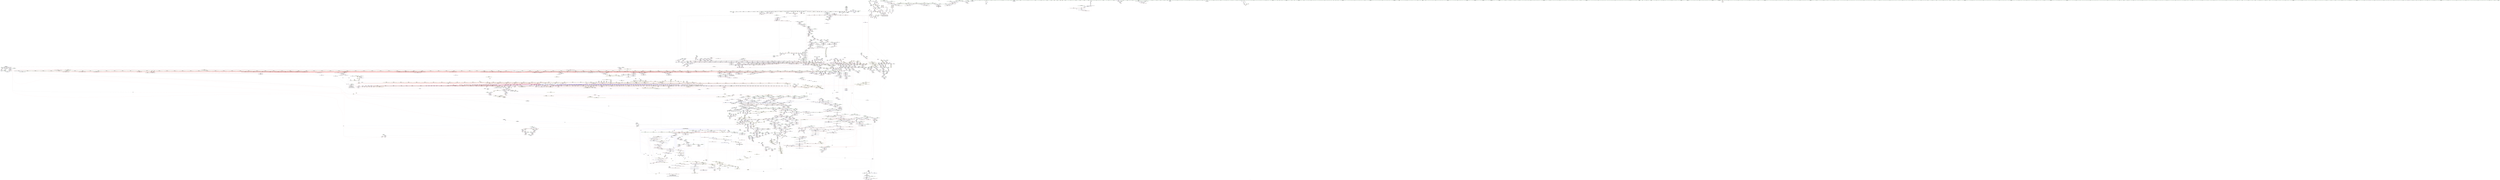 digraph "SVFG" {
	label="SVFG";

	Node0x55e44e7eab50 [shape=record,color=grey,label="{NodeID: 0\nNullPtr|{|<s43>108}}"];
	Node0x55e44e7eab50 -> Node0x55e44f1a1560[style=solid];
	Node0x55e44e7eab50 -> Node0x55e44f1a1660[style=solid];
	Node0x55e44e7eab50 -> Node0x55e44f1a1730[style=solid];
	Node0x55e44e7eab50 -> Node0x55e44f1a1800[style=solid];
	Node0x55e44e7eab50 -> Node0x55e44f1a18d0[style=solid];
	Node0x55e44e7eab50 -> Node0x55e44f1a19a0[style=solid];
	Node0x55e44e7eab50 -> Node0x55e44f1a1a70[style=solid];
	Node0x55e44e7eab50 -> Node0x55e44f1a1b40[style=solid];
	Node0x55e44e7eab50 -> Node0x55e44f1a1c10[style=solid];
	Node0x55e44e7eab50 -> Node0x55e44f1a1ce0[style=solid];
	Node0x55e44e7eab50 -> Node0x55e44f1a1db0[style=solid];
	Node0x55e44e7eab50 -> Node0x55e44f1a1e80[style=solid];
	Node0x55e44e7eab50 -> Node0x55e44f1a1f50[style=solid];
	Node0x55e44e7eab50 -> Node0x55e44f1a2020[style=solid];
	Node0x55e44e7eab50 -> Node0x55e44f1a20f0[style=solid];
	Node0x55e44e7eab50 -> Node0x55e44f1a21c0[style=solid];
	Node0x55e44e7eab50 -> Node0x55e44f1a2290[style=solid];
	Node0x55e44e7eab50 -> Node0x55e44f1a2360[style=solid];
	Node0x55e44e7eab50 -> Node0x55e44f1a2430[style=solid];
	Node0x55e44e7eab50 -> Node0x55e44f1a2500[style=solid];
	Node0x55e44e7eab50 -> Node0x55e44f1a25d0[style=solid];
	Node0x55e44e7eab50 -> Node0x55e44f1a26a0[style=solid];
	Node0x55e44e7eab50 -> Node0x55e44f1a2770[style=solid];
	Node0x55e44e7eab50 -> Node0x55e44f1a2840[style=solid];
	Node0x55e44e7eab50 -> Node0x55e44f1a2910[style=solid];
	Node0x55e44e7eab50 -> Node0x55e44f1a29e0[style=solid];
	Node0x55e44e7eab50 -> Node0x55e44f1a2ab0[style=solid];
	Node0x55e44e7eab50 -> Node0x55e44f1a2b80[style=solid];
	Node0x55e44e7eab50 -> Node0x55e44f1a2c50[style=solid];
	Node0x55e44e7eab50 -> Node0x55e44f1a2d20[style=solid];
	Node0x55e44e7eab50 -> Node0x55e44f1a2df0[style=solid];
	Node0x55e44e7eab50 -> Node0x55e44f1a2ec0[style=solid];
	Node0x55e44e7eab50 -> Node0x55e44f1a2f90[style=solid];
	Node0x55e44e7eab50 -> Node0x55e44f1d6720[style=solid];
	Node0x55e44e7eab50 -> Node0x55e44f1ab700[style=solid];
	Node0x55e44e7eab50 -> Node0x55e44f1ee740[style=solid];
	Node0x55e44e7eab50 -> Node0x55e44f1ee810[style=solid];
	Node0x55e44e7eab50 -> Node0x55e44f1ee8e0[style=solid];
	Node0x55e44e7eab50 -> Node0x55e44e435140[style=solid];
	Node0x55e44e7eab50 -> Node0x55e44f1e2ad0[style=solid];
	Node0x55e44e7eab50 -> Node0x55e44f1e30d0[style=solid];
	Node0x55e44e7eab50 -> Node0x55e44f1e5950[style=solid];
	Node0x55e44e7eab50 -> Node0x55e44f1e5dd0[style=solid];
	Node0x55e44e7eab50:s43 -> Node0x55e44f50c830[style=solid,color=red];
	Node0x55e44f516750 [shape=record,color=black,label="{NodeID: 5978\n3464 = PHI(3447, 3457, )\n0th arg _ZNSt12_Vector_baseIiSaIiEE12_Vector_implD2Ev }"];
	Node0x55e44f516750 -> Node0x55e44f1eedc0[style=solid];
	Node0x55e44f1aa520 [shape=record,color=blue,label="{NodeID: 1550\n686\<--685\nthis.addr\<--this\n_ZNSt12_Vector_baseIiSaIiEE19_M_get_Tp_allocatorEv\n}"];
	Node0x55e44f1aa520 -> Node0x55e44f1c60f0[style=dashed];
	Node0x55e44f188640 [shape=record,color=green,label="{NodeID: 443\n2563\<--2564\n__holeIndex.addr\<--__holeIndex.addr_field_insensitive\n_ZSt11__push_heapISt16reverse_iteratorIN9__gnu_cxx17__normal_iteratorIPiSt6vectorIiSaIiEEEEEliNS1_5__ops14_Iter_less_valEEvT_T0_SC_T1_RT2_\n}"];
	Node0x55e44f188640 -> Node0x55e44f1d1210[style=solid];
	Node0x55e44f188640 -> Node0x55e44f1d12e0[style=solid];
	Node0x55e44f188640 -> Node0x55e44f1d13b0[style=solid];
	Node0x55e44f188640 -> Node0x55e44f1d1480[style=solid];
	Node0x55e44f188640 -> Node0x55e44f1d1550[style=solid];
	Node0x55e44f188640 -> Node0x55e44f1eb0d0[style=solid];
	Node0x55e44f188640 -> Node0x55e44f1eb5b0[style=solid];
	Node0x55e44f197970 [shape=record,color=purple,label="{NodeID: 886\n612\<--603\ncoerce.dive2\<--agg.tmp\n_ZNSt6vectorIiSaIiEE4rendEv\n}"];
	Node0x55e44f197970 -> Node0x55e44f1c58d0[style=solid];
	Node0x55e44f4f6500 [shape=record,color=black,label="{NodeID: 5757\n3041 = PHI(2344, )\n|{<s0>367}}"];
	Node0x55e44f4f6500:s0 -> Node0x55e44f51af90[style=solid,color=red];
	Node0x55e44f32e5a0 [shape=record,color=yellow,style=double,label="{NodeID: 3543\n134V_1 = ENCHI(MR_134V_0)\npts\{160000 160001 \}\nFun[_ZNK9__gnu_cxx17__normal_iteratorIPiSt6vectorIiSaIiEEEmiEl]|{<s0>263}}"];
	Node0x55e44f32e5a0:s0 -> Node0x55e44f331950[style=dashed,color=red];
	Node0x55e44f1ce220 [shape=record,color=red,label="{NodeID: 1329\n2028\<--2027\n\<--coerce.dive\n_ZNKSt16reverse_iteratorIN9__gnu_cxx17__normal_iteratorIPiSt6vectorIiSaIiEEEEE4baseEv\n}"];
	Node0x55e44f1ce220 -> Node0x55e44f192bb0[style=solid];
	Node0x55e44f1809f0 [shape=record,color=green,label="{NodeID: 222\n1397\<--1398\n.addr\<--.addr_field_insensitive\n_ZSt22__uninitialized_copy_aISt13move_iteratorIPiES1_iET0_T_S4_S3_RSaIT1_E\n}"];
	Node0x55e44f1809f0 -> Node0x55e44f1ae550[style=solid];
	Node0x55e44f1ecad0 [shape=record,color=blue,label="{NodeID: 1772\n3065\<--3064\ncall9\<--\n_ZSt25__unguarded_linear_insertISt16reverse_iteratorIN9__gnu_cxx17__normal_iteratorIPiSt6vectorIiSaIiEEEEENS1_5__ops14_Val_less_iterEEvT_T0_\n|{<s0>352|<s1>358}}"];
	Node0x55e44f1ecad0:s0 -> Node0x55e44f2f9ea0[style=dashed,color=blue];
	Node0x55e44f1ecad0:s1 -> Node0x55e44f2f8aa0[style=dashed,color=blue];
	Node0x55e44f1a4610 [shape=record,color=black,label="{NodeID: 665\n436\<--435\nidxprom30\<--\n_Z3Dfsii\n}"];
	Node0x55e44f1c2e90 [shape=record,color=red,label="{NodeID: 1108\n435\<--322\n\<--u.addr\n_Z3Dfsii\n}"];
	Node0x55e44f1c2e90 -> Node0x55e44f1a4610[style=solid];
	Node0x55e44e7eabe0 [shape=record,color=green,label="{NodeID: 1\n8\<--1\n\<--dummyObj\nCan only get source location for instruction, argument, global var or function.|{<s0>23}}"];
	Node0x55e44e7eabe0:s0 -> Node0x55e44f51bd60[style=solid,color=red];
	Node0x55e44f5168a0 [shape=record,color=black,label="{NodeID: 5979\n1274 = PHI(1064, )\n0th arg _ZSt3maxImERKT_S2_S2_ }"];
	Node0x55e44f5168a0 -> Node0x55e44f1ad6b0[style=solid];
	Node0x55e44f1aa5f0 [shape=record,color=blue,label="{NodeID: 1551\n708\<--706\n__first.addr\<--__first\n_ZSt8_DestroyIPiEvT_S1_\n}"];
	Node0x55e44f1aa5f0 -> Node0x55e44f1c61c0[style=dashed];
	Node0x55e44f188710 [shape=record,color=green,label="{NodeID: 444\n2565\<--2566\n__topIndex.addr\<--__topIndex.addr_field_insensitive\n_ZSt11__push_heapISt16reverse_iteratorIN9__gnu_cxx17__normal_iteratorIPiSt6vectorIiSaIiEEEEEliNS1_5__ops14_Iter_less_valEEvT_T0_SC_T1_RT2_\n}"];
	Node0x55e44f188710 -> Node0x55e44f1d1620[style=solid];
	Node0x55e44f188710 -> Node0x55e44f1eb1a0[style=solid];
	Node0x55e44f3ae800 [shape=record,color=yellow,style=double,label="{NodeID: 5315\n2V_2 = CSCHI(MR_2V_1)\npts\{160000 160001 160002 \}\nCS[]|{<s0>423}}"];
	Node0x55e44f3ae800:s0 -> Node0x55e44f3c6a10[style=dashed,color=blue];
	Node0x55e44f197a40 [shape=record,color=purple,label="{NodeID: 887\n631\<--630\n_M_impl\<--\n_ZNSt6vectorIiSaIiEEixEm\n}"];
	Node0x55e44f4f66d0 [shape=record,color=black,label="{NodeID: 5758\n3042 = PHI(785, )\n}"];
	Node0x55e44f4f66d0 -> Node0x55e44f1d31c0[style=solid];
	Node0x55e44f32e680 [shape=record,color=yellow,style=double,label="{NodeID: 3544\n856V_1 = ENCHI(MR_856V_0)\npts\{17600000 18460000 19350000 19470000 21120000 21990000 22890000 23950000 29180000 \}\nFun[_ZNK9__gnu_cxx17__normal_iteratorIPiSt6vectorIiSaIiEEEmiEl]}"];
	Node0x55e44f32e680 -> Node0x55e44f1d0ac0[style=dashed];
	Node0x55e44f1ce2f0 [shape=record,color=red,label="{NodeID: 1330\n2180\<--2161\n\<--__comp.addr\n_ZSt11__sort_heapISt16reverse_iteratorIN9__gnu_cxx17__normal_iteratorIPiSt6vectorIiSaIiEEEEENS1_5__ops15_Iter_less_iterEEvT_SB_RT0_\n|{<s0>216}}"];
	Node0x55e44f1ce2f0:s0 -> Node0x55e44f517080[style=solid,color=red];
	Node0x55e44f180ac0 [shape=record,color=green,label="{NodeID: 223\n1399\<--1400\nagg.tmp\<--agg.tmp_field_insensitive\n_ZSt22__uninitialized_copy_aISt13move_iteratorIPiES1_iET0_T_S4_S3_RSaIT1_E\n}"];
	Node0x55e44f180ac0 -> Node0x55e44f1a8710[style=solid];
	Node0x55e44f180ac0 -> Node0x55e44f1bac90[style=solid];
	Node0x55e44f1ecba0 [shape=record,color=blue,label="{NodeID: 1773\n3116\<--3115\ncoerce.dive\<--call\n_ZSt12__miter_baseIN9__gnu_cxx17__normal_iteratorIPiSt6vectorIiSaIiEEEEEDTcl23__make_reverse_iteratorcl12__miter_basecldtfp_4baseEEEESt16reverse_iteratorIT_E\n}"];
	Node0x55e44f1ecba0 -> Node0x55e44f1d3430[style=dashed];
	Node0x55e44f1a46e0 [shape=record,color=black,label="{NodeID: 666\n441\<--440\nidxprom33\<--\n_Z3Dfsii\n}"];
	Node0x55e44f3bf130 [shape=record,color=yellow,style=double,label="{NodeID: 5537\n942V_4 = CSCHI(MR_942V_1)\npts\{27100000 \}\nCS[]|{|<s1>296}}"];
	Node0x55e44f3bf130 -> Node0x55e44f2da810[style=dashed];
	Node0x55e44f3bf130:s1 -> Node0x55e44f2e7f30[style=dashed,color=red];
	Node0x55e44f1c2f60 [shape=record,color=red,label="{NodeID: 1109\n440\<--322\n\<--u.addr\n_Z3Dfsii\n}"];
	Node0x55e44f1c2f60 -> Node0x55e44f1a46e0[style=solid];
	Node0x55e44f178010 [shape=record,color=green,label="{NodeID: 2\n17\<--1\n__dso_handle\<--dummyObj\nGlob }"];
	Node0x55e44f5169b0 [shape=record,color=black,label="{NodeID: 5980\n1275 = PHI(1058, )\n1st arg _ZSt3maxImERKT_S2_S2_ }"];
	Node0x55e44f5169b0 -> Node0x55e44f1ad780[style=solid];
	Node0x55e44f341310 [shape=record,color=yellow,style=double,label="{NodeID: 3766\n731V_1 = ENCHI(MR_731V_0)\npts\{15840000 \}\nFun[_ZNKSt13move_iteratorIPiE4baseEv]}"];
	Node0x55e44f341310 -> Node0x55e44f1ccd00[style=dashed];
	Node0x55e44f1aa6c0 [shape=record,color=blue,label="{NodeID: 1552\n710\<--707\n__last.addr\<--__last\n_ZSt8_DestroyIPiEvT_S1_\n}"];
	Node0x55e44f1aa6c0 -> Node0x55e44f1c6290[style=dashed];
	Node0x55e44f1887e0 [shape=record,color=green,label="{NodeID: 445\n2567\<--2568\n__value.addr\<--__value.addr_field_insensitive\n_ZSt11__push_heapISt16reverse_iteratorIN9__gnu_cxx17__normal_iteratorIPiSt6vectorIiSaIiEEEEEliNS1_5__ops14_Iter_less_valEEvT_T0_SC_T1_RT2_\n|{|<s1>266|<s2>272}}"];
	Node0x55e44f1887e0 -> Node0x55e44f1eb270[style=solid];
	Node0x55e44f1887e0:s1 -> Node0x55e44f514030[style=solid,color=red];
	Node0x55e44f1887e0:s2 -> Node0x55e44f51af90[style=solid,color=red];
	Node0x55e44f3ae960 [shape=record,color=yellow,style=double,label="{NodeID: 5316\n2V_2 = CSCHI(MR_2V_1)\npts\{160000 160001 160002 \}\nCS[]|{<s0>1}}"];
	Node0x55e44f3ae960:s0 -> Node0x55e44f3ae800[style=dashed,color=blue];
	Node0x55e44f197b10 [shape=record,color=purple,label="{NodeID: 888\n632\<--630\n_M_start\<--\n_ZNSt6vectorIiSaIiEEixEm\n}"];
	Node0x55e44f197b10 -> Node0x55e44f1c5b40[style=solid];
	Node0x55e44f4f6810 [shape=record,color=black,label="{NodeID: 5759\n3046 = PHI(2660, )\n}"];
	Node0x55e44f1ce3c0 [shape=record,color=red,label="{NodeID: 1331\n2227\<--2188\n\<--__comp.addr\n_ZSt11__make_heapISt16reverse_iteratorIN9__gnu_cxx17__normal_iteratorIPiSt6vectorIiSaIiEEEEENS1_5__ops15_Iter_less_iterEEvT_SB_RT0_\n}"];
	Node0x55e44f180b90 [shape=record,color=green,label="{NodeID: 224\n1401\<--1402\nagg.tmp2\<--agg.tmp2_field_insensitive\n_ZSt22__uninitialized_copy_aISt13move_iteratorIPiES1_iET0_T_S4_S3_RSaIT1_E\n}"];
	Node0x55e44f180b90 -> Node0x55e44f1a87e0[style=solid];
	Node0x55e44f180b90 -> Node0x55e44f1bad60[style=solid];
	Node0x55e44f3500b0 [shape=record,color=yellow,style=double,label="{NodeID: 3988\n79V_1 = ENCHI(MR_79V_0)\npts\{3350000 \}\nFun[_Z3Dfsii]|{|<s1>30}}"];
	Node0x55e44f3500b0 -> Node0x55e44f314d60[style=dashed];
	Node0x55e44f3500b0:s1 -> Node0x55e44f3311c0[style=dashed,color=red];
	Node0x55e44f1ecc70 [shape=record,color=blue,label="{NodeID: 1774\n3123\<--3120\ncoerce.dive4\<--call3\n_ZSt12__miter_baseIN9__gnu_cxx17__normal_iteratorIPiSt6vectorIiSaIiEEEEEDTcl23__make_reverse_iteratorcl12__miter_basecldtfp_4baseEEEESt16reverse_iteratorIT_E\n}"];
	Node0x55e44f1ecc70 -> Node0x55e44f1d3500[style=dashed];
	Node0x55e44f1a47b0 [shape=record,color=black,label="{NodeID: 667\n455\<--454\nidxprom36\<--\n_Z3Dfsii\n}"];
	Node0x55e44f3bf210 [shape=record,color=yellow,style=double,label="{NodeID: 5538\n944V_4 = CSCHI(MR_944V_1)\npts\{27120000 \}\nCS[]|{|<s1>296}}"];
	Node0x55e44f3bf210 -> Node0x55e44f2dad10[style=dashed];
	Node0x55e44f3bf210:s1 -> Node0x55e44f2e8240[style=dashed,color=red];
	Node0x55e44f1c3030 [shape=record,color=red,label="{NodeID: 1110\n454\<--322\n\<--u.addr\n_Z3Dfsii\n}"];
	Node0x55e44f1c3030 -> Node0x55e44f1a47b0[style=solid];
	Node0x55e44f178350 [shape=record,color=green,label="{NodeID: 3\n18\<--1\n.str\<--dummyObj\nGlob }"];
	Node0x55e44f516ac0 [shape=record,color=black,label="{NodeID: 5981\n1669 = PHI(1587, )\n0th arg _ZSt12__miter_baseIPiET_S1_ }"];
	Node0x55e44f516ac0 -> Node0x55e44f1b00f0[style=solid];
	Node0x55e44f3413f0 [shape=record,color=yellow,style=double,label="{NodeID: 3767\n67V_1 = ENCHI(MR_67V_0)\npts\{1382 \}\nFun[_ZNK9__gnu_cxx5__ops15_Iter_less_iterclISt16reverse_iteratorINS_17__normal_iteratorIPiSt6vectorIiSaIiEEEEESA_EEbT_T0_]}"];
	Node0x55e44f3413f0 -> Node0x55e44f1ced80[style=dashed];
	Node0x55e44f3413f0 -> Node0x55e44f1cee50[style=dashed];
	Node0x55e44f1aa790 [shape=record,color=blue,label="{NodeID: 1553\n723\<--721\n.addr\<--\n_ZNSt12_Destroy_auxILb1EE9__destroyIPiEEvT_S3_\n}"];
	Node0x55e44f1888b0 [shape=record,color=green,label="{NodeID: 446\n2569\<--2570\n__comp.addr\<--__comp.addr_field_insensitive\n_ZSt11__push_heapISt16reverse_iteratorIN9__gnu_cxx17__normal_iteratorIPiSt6vectorIiSaIiEEEEEliNS1_5__ops14_Iter_less_valEEvT_T0_SC_T1_RT2_\n}"];
	Node0x55e44f1888b0 -> Node0x55e44f1d16f0[style=solid];
	Node0x55e44f1888b0 -> Node0x55e44f1eb340[style=solid];
	Node0x55e44f3aeac0 [shape=record,color=yellow,style=double,label="{NodeID: 5317\n438V_2 = CSCHI(MR_438V_1)\npts\{10160000 \}\nCS[]}"];
	Node0x55e44f3aeac0 -> Node0x55e44f1c88c0[style=dashed];
	Node0x55e44f197be0 [shape=record,color=purple,label="{NodeID: 889\n649\<--648\n_M_impl\<--\n_ZNSt6vectorIiSaIiEE15_M_erase_at_endEPi\n}"];
	Node0x55e44f4f6920 [shape=record,color=black,label="{NodeID: 5760\n3049 = PHI(3360, )\n}"];
	Node0x55e44f1ce490 [shape=record,color=red,label="{NodeID: 1332\n2209\<--2190\n\<--__len\n_ZSt11__make_heapISt16reverse_iteratorIN9__gnu_cxx17__normal_iteratorIPiSt6vectorIiSaIiEEEEENS1_5__ops15_Iter_less_iterEEvT_SB_RT0_\n}"];
	Node0x55e44f1ce490 -> Node0x55e44f1e0e50[style=solid];
	Node0x55e44f180c60 [shape=record,color=green,label="{NodeID: 225\n1413\<--1414\nllvm.memcpy.p0i8.p0i8.i64\<--llvm.memcpy.p0i8.p0i8.i64_field_insensitive\n}"];
	Node0x55e44f350190 [shape=record,color=yellow,style=double,label="{NodeID: 3989\n81V_1 = ENCHI(MR_81V_0)\npts\{3370000 \}\nFun[_Z3Dfsii]|{|<s1>31}}"];
	Node0x55e44f350190 -> Node0x55e44f315260[style=dashed];
	Node0x55e44f350190:s1 -> Node0x55e44f331d70[style=dashed,color=red];
	Node0x55e44f1ecd40 [shape=record,color=blue,label="{NodeID: 1775\n3136\<--169\n__simple\<--\n_ZSt22__copy_move_backward_aILb1ESt16reverse_iteratorIPiES2_ET1_T0_S4_S3_\n}"];
	Node0x55e44f1a4880 [shape=record,color=black,label="{NodeID: 668\n470\<--469\nidxprom43\<--\n_Z3Dfsii\n}"];
	Node0x55e44f2f80a0 [shape=record,color=black,label="{NodeID: 3325\nMR_720V_3 = PHI(MR_720V_5, MR_720V_2, )\npts\{29850000 \}\n|{<s0>355|<s1>356|<s2>356}}"];
	Node0x55e44f2f80a0:s0 -> Node0x55e44f333350[style=dashed,color=red];
	Node0x55e44f2f80a0:s1 -> Node0x55e44f1d5da0[style=dashed,color=red];
	Node0x55e44f2f80a0:s2 -> Node0x55e44f1b0d20[style=dashed,color=red];
	Node0x55e44f1c3100 [shape=record,color=red,label="{NodeID: 1111\n469\<--322\n\<--u.addr\n_Z3Dfsii\n}"];
	Node0x55e44f1c3100 -> Node0x55e44f1a4880[style=solid];
	Node0x55e44f178410 [shape=record,color=green,label="{NodeID: 4\n20\<--1\n.str.1\<--dummyObj\nGlob }"];
	Node0x55e44f516bd0 [shape=record,color=black,label="{NodeID: 5982\n2280 = PHI(2121, 2163, )\n0th arg _ZSt10__pop_heapISt16reverse_iteratorIN9__gnu_cxx17__normal_iteratorIPiSt6vectorIiSaIiEEEEENS1_5__ops15_Iter_less_iterEEvT_SB_SB_RT0_ |{<s0>232|<s1>235|<s2>236}}"];
	Node0x55e44f516bd0:s0 -> Node0x55e44f51e4b0[style=solid,color=red];
	Node0x55e44f516bd0:s1 -> Node0x55e44f507c30[style=solid,color=red];
	Node0x55e44f516bd0:s2 -> Node0x55e44f50d160[style=solid,color=red];
	Node0x55e44f1aa860 [shape=record,color=blue,label="{NodeID: 1554\n725\<--722\n.addr1\<--\n_ZNSt12_Destroy_auxILb1EE9__destroyIPiEEvT_S3_\n}"];
	Node0x55e44f188980 [shape=record,color=green,label="{NodeID: 447\n2571\<--2572\n__parent\<--__parent_field_insensitive\n_ZSt11__push_heapISt16reverse_iteratorIN9__gnu_cxx17__normal_iteratorIPiSt6vectorIiSaIiEEEEEliNS1_5__ops14_Iter_less_valEEvT_T0_SC_T1_RT2_\n}"];
	Node0x55e44f188980 -> Node0x55e44f1d17c0[style=solid];
	Node0x55e44f188980 -> Node0x55e44f1d1890[style=solid];
	Node0x55e44f188980 -> Node0x55e44f1d1960[style=solid];
	Node0x55e44f188980 -> Node0x55e44f1eb410[style=solid];
	Node0x55e44f188980 -> Node0x55e44f1eb680[style=solid];
	Node0x55e44f3aec20 [shape=record,color=yellow,style=double,label="{NodeID: 5318\n41V_4 = CSCHI(MR_41V_3)\npts\{1850000 1850001 2030000 2030001 \}\nCS[]|{<s0>20|<s1>20}}"];
	Node0x55e44f3aec20:s0 -> Node0x55e44f1d7a00[style=dashed,color=red];
	Node0x55e44f3aec20:s1 -> Node0x55e44f1d7ad0[style=dashed,color=red];
	Node0x55e44f197cb0 [shape=record,color=purple,label="{NodeID: 890\n650\<--648\n_M_finish\<--\n_ZNSt6vectorIiSaIiEE15_M_erase_at_endEPi\n}"];
	Node0x55e44f197cb0 -> Node0x55e44f1c5e80[style=solid];
	Node0x55e44f4f6a30 [shape=record,color=black,label="{NodeID: 5761\n3053 = PHI(2344, )\n|{<s0>373}}"];
	Node0x55e44f4f6a30:s0 -> Node0x55e44f51af90[style=solid,color=red];
	Node0x55e44f1ce560 [shape=record,color=red,label="{NodeID: 1333\n2224\<--2190\n\<--__len\n_ZSt11__make_heapISt16reverse_iteratorIN9__gnu_cxx17__normal_iteratorIPiSt6vectorIiSaIiEEEEENS1_5__ops15_Iter_less_iterEEvT_SB_RT0_\n|{<s0>224}}"];
	Node0x55e44f1ce560:s0 -> Node0x55e44f520140[style=solid,color=red];
	Node0x55e44f180d60 [shape=record,color=green,label="{NodeID: 226\n1424\<--1425\n_ZSt18uninitialized_copyISt13move_iteratorIPiES1_ET0_T_S4_S3_\<--_ZSt18uninitialized_copyISt13move_iteratorIPiES1_ET0_T_S4_S3__field_insensitive\n}"];
	Node0x55e44f350270 [shape=record,color=yellow,style=double,label="{NodeID: 3990\n51V_1 = ENCHI(MR_51V_0)\npts\{1850000 2030000 \}\nFun[_Z3Dfsii]|{|<s6>26}}"];
	Node0x55e44f350270 -> Node0x55e44f1c3d30[style=dashed];
	Node0x55e44f350270 -> Node0x55e44f1c3e00[style=dashed];
	Node0x55e44f350270 -> Node0x55e44f1c3ed0[style=dashed];
	Node0x55e44f350270 -> Node0x55e44f1c42e0[style=dashed];
	Node0x55e44f350270 -> Node0x55e44f1c43b0[style=dashed];
	Node0x55e44f350270 -> Node0x55e44f1c4550[style=dashed];
	Node0x55e44f350270:s6 -> Node0x55e44f350270[style=dashed,color=red];
	Node0x55e44f1ece10 [shape=record,color=blue,label="{NodeID: 1776\n3160\<--3159\ncoerce.dive\<--call\n_ZSt12__niter_baseIN9__gnu_cxx17__normal_iteratorIPiSt6vectorIiSaIiEEEEEDTcl23__make_reverse_iteratorcl12__niter_basecldtfp_4baseEEEESt16reverse_iteratorIT_E\n}"];
	Node0x55e44f1ece10 -> Node0x55e44f1d35d0[style=dashed];
	Node0x55e44f1a4950 [shape=record,color=black,label="{NodeID: 669\n475\<--498\n_ZSt3minIiERKT_S2_S2__ret\<--\n_ZSt3minIiERKT_S2_S2_\n|{<s0>24}}"];
	Node0x55e44f1a4950:s0 -> Node0x55e44f504470[style=solid,color=blue];
	Node0x55e44f3bf4d0 [shape=record,color=yellow,style=double,label="{NodeID: 5540\n946V_3 = CSCHI(MR_946V_1)\npts\{27140000 \}\nCS[]|{|<s1>299}}"];
	Node0x55e44f3bf4d0 -> Node0x55e44f2db210[style=dashed];
	Node0x55e44f3bf4d0:s1 -> Node0x55e44f3415e0[style=dashed,color=red];
	Node0x55e44f2f85a0 [shape=record,color=black,label="{NodeID: 3326\nMR_722V_2 = PHI(MR_722V_4, MR_722V_1, )\npts\{29870000 \}\n|{<s0>356|<s1>356}}"];
	Node0x55e44f2f85a0:s0 -> Node0x55e44f1d5da0[style=dashed,color=red];
	Node0x55e44f2f85a0:s1 -> Node0x55e44f1b0d20[style=dashed,color=red];
	Node0x55e44f1c31d0 [shape=record,color=red,label="{NodeID: 1112\n357\<--324\n\<--father.addr\n_Z3Dfsii\n}"];
	Node0x55e44f1c31d0 -> Node0x55e44f1e5ad0[style=solid];
	Node0x55e44f1784d0 [shape=record,color=green,label="{NodeID: 5\n22\<--1\nstdin\<--dummyObj\nGlob }"];
	Node0x55e44f516de0 [shape=record,color=black,label="{NodeID: 5983\n2281 = PHI(2123, 2165, )\n1st arg _ZSt10__pop_heapISt16reverse_iteratorIN9__gnu_cxx17__normal_iteratorIPiSt6vectorIiSaIiEEEEENS1_5__ops15_Iter_less_iterEEvT_SB_SB_RT0_ |{<s0>236}}"];
	Node0x55e44f516de0:s0 -> Node0x55e44f50ce90[style=solid,color=red];
	Node0x55e44f3415e0 [shape=record,color=yellow,style=double,label="{NodeID: 3769\n300V_1 = ENCHI(MR_300V_0)\npts\{21180000 23790000 26900000 26940000 27020000 27140000 27220000 28160000 28200000 29200000 \}\nFun[_ZNK9__gnu_cxx5__ops15_Iter_less_iterclISt16reverse_iteratorINS_17__normal_iteratorIPiSt6vectorIiSaIiEEEEESA_EEbT_T0_]|{<s0>228}}"];
	Node0x55e44f3415e0:s0 -> Node0x55e44f354090[style=dashed,color=red];
	Node0x55e44f1aa930 [shape=record,color=blue,label="{NodeID: 1555\n733\<--731\nthis.addr\<--this\n_ZNSt6vectorIiSaIiEE12emplace_backIJiEEEvDpOT_\n}"];
	Node0x55e44f1aa930 -> Node0x55e44f1c6360[style=dashed];
	Node0x55e44f188a50 [shape=record,color=green,label="{NodeID: 448\n2573\<--2574\nagg.tmp\<--agg.tmp_field_insensitive\n_ZSt11__push_heapISt16reverse_iteratorIN9__gnu_cxx17__normal_iteratorIPiSt6vectorIiSaIiEEEEEliNS1_5__ops14_Iter_less_valEEvT_T0_SC_T1_RT2_\n|{<s0>265|<s1>266}}"];
	Node0x55e44f188a50:s0 -> Node0x55e44f51beb0[style=solid,color=red];
	Node0x55e44f188a50:s1 -> Node0x55e44f513f60[style=solid,color=red];
	Node0x55e44f3aedb0 [shape=record,color=yellow,style=double,label="{NodeID: 5319\n67V_2 = CSCHI(MR_67V_1)\npts\{1382 \}\nCS[]|{<s0>70}}"];
	Node0x55e44f3aedb0:s0 -> Node0x55e44f328bc0[style=dashed,color=red];
	Node0x55e44f197d80 [shape=record,color=purple,label="{NodeID: 891\n657\<--656\n_M_impl2\<--\n_ZNSt6vectorIiSaIiEE15_M_erase_at_endEPi\n}"];
	Node0x55e44f4f6bd0 [shape=record,color=black,label="{NodeID: 5762\n3054 = PHI(785, )\n}"];
	Node0x55e44f4f6bd0 -> Node0x55e44f1d3290[style=solid];
	Node0x55e44f1ce630 [shape=record,color=red,label="{NodeID: 1334\n2214\<--2192\n\<--__parent\n_ZSt11__make_heapISt16reverse_iteratorIN9__gnu_cxx17__normal_iteratorIPiSt6vectorIiSaIiEEEEENS1_5__ops15_Iter_less_iterEEvT_SB_RT0_\n|{<s0>219}}"];
	Node0x55e44f1ce630:s0 -> Node0x55e44f51c980[style=solid,color=red];
	Node0x55e44f180e60 [shape=record,color=green,label="{NodeID: 227\n1429\<--1430\nretval\<--retval_field_insensitive\n_ZSt32__make_move_if_noexcept_iteratorIiSt13move_iteratorIPiEET0_PT_\n|{|<s1>115}}"];
	Node0x55e44f180e60 -> Node0x55e44f1bb170[style=solid];
	Node0x55e44f180e60:s1 -> Node0x55e44f2af2d0[style=solid,color=red];
	Node0x55e44f350380 [shape=record,color=yellow,style=double,label="{NodeID: 3991\n53V_1 = ENCHI(MR_53V_0)\npts\{1850001 2030001 \}\nFun[_Z3Dfsii]|{|<s2>26}}"];
	Node0x55e44f350380 -> Node0x55e44f1c4140[style=dashed];
	Node0x55e44f350380 -> Node0x55e44f1c46f0[style=dashed];
	Node0x55e44f350380:s2 -> Node0x55e44f350380[style=dashed,color=red];
	Node0x55e44f1ecee0 [shape=record,color=blue,label="{NodeID: 1777\n3174\<--3172\nthis.addr\<--this\n_ZNSt16reverse_iteratorIN9__gnu_cxx17__normal_iteratorIPiSt6vectorIiSaIiEEEEEC2IS2_EERKS_IT_E\n}"];
	Node0x55e44f1ecee0 -> Node0x55e44f1d36a0[style=dashed];
	Node0x55e44f1a4a20 [shape=record,color=black,label="{NodeID: 670\n506\<--505\n\<--this1\n_ZNSt6vectorIiSaIiEE5clearEv\n}"];
	Node0x55e44f1a4a20 -> Node0x55e44f197220[style=solid];
	Node0x55e44f1a4a20 -> Node0x55e44f1972f0[style=solid];
	Node0x55e44f3bf630 [shape=record,color=yellow,style=double,label="{NodeID: 5541\n948V_3 = CSCHI(MR_948V_1)\npts\{27160000 \}\nCS[]|{|<s1>299}}"];
	Node0x55e44f3bf630 -> Node0x55e44f2db710[style=dashed];
	Node0x55e44f3bf630:s1 -> Node0x55e44f341870[style=dashed,color=red];
	Node0x55e44f2f8aa0 [shape=record,color=black,label="{NodeID: 3327\nMR_67V_2 = PHI(MR_67V_3, MR_67V_1, )\npts\{1382 \}\n|{<s0>170|<s1>358|<s2>358}}"];
	Node0x55e44f2f8aa0:s0 -> Node0x55e44f305330[style=dashed,color=blue];
	Node0x55e44f2f8aa0:s1 -> Node0x55e44f1d31c0[style=dashed,color=red];
	Node0x55e44f2f8aa0:s2 -> Node0x55e44f315760[style=dashed,color=red];
	Node0x55e44f1c32a0 [shape=record,color=red,label="{NodeID: 1113\n402\<--324\n\<--father.addr\n_Z3Dfsii\n}"];
	Node0x55e44f1c32a0 -> Node0x55e44f1e2f50[style=solid];
	Node0x55e44f178d40 [shape=record,color=green,label="{NodeID: 6\n23\<--1\n.str.2\<--dummyObj\nGlob }"];
	Node0x55e44f516f30 [shape=record,color=black,label="{NodeID: 5984\n2282 = PHI(2125, 2167, )\n2nd arg _ZSt10__pop_heapISt16reverse_iteratorIN9__gnu_cxx17__normal_iteratorIPiSt6vectorIiSaIiEEEEENS1_5__ops15_Iter_less_iterEEvT_SB_SB_RT0_ |{<s0>230|<s1>234}}"];
	Node0x55e44f516f30:s0 -> Node0x55e44f51e4b0[style=solid,color=red];
	Node0x55e44f516f30:s1 -> Node0x55e44f51e4b0[style=solid,color=red];
	Node0x55e44f341870 [shape=record,color=yellow,style=double,label="{NodeID: 3770\n302V_1 = ENCHI(MR_302V_0)\npts\{21200000 23810000 26920000 26960000 27040000 27160000 27240000 28180000 28220000 29220000 \}\nFun[_ZNK9__gnu_cxx5__ops15_Iter_less_iterclISt16reverse_iteratorINS_17__normal_iteratorIPiSt6vectorIiSaIiEEEEESA_EEbT_T0_]|{<s0>229}}"];
	Node0x55e44f341870:s0 -> Node0x55e44f354090[style=dashed,color=red];
	Node0x55e44f1aaa00 [shape=record,color=blue,label="{NodeID: 1556\n735\<--732\n__args.addr\<--__args\n_ZNSt6vectorIiSaIiEE12emplace_backIJiEEEvDpOT_\n}"];
	Node0x55e44f1aaa00 -> Node0x55e44f1c6430[style=dashed];
	Node0x55e44f1aaa00 -> Node0x55e44f1c6500[style=dashed];
	Node0x55e44f188b20 [shape=record,color=green,label="{NodeID: 449\n2575\<--2576\nref.tmp\<--ref.tmp_field_insensitive\n_ZSt11__push_heapISt16reverse_iteratorIN9__gnu_cxx17__normal_iteratorIPiSt6vectorIiSaIiEEEEEliNS1_5__ops14_Iter_less_valEEvT_T0_SC_T1_RT2_\n|{<s0>267|<s1>268}}"];
	Node0x55e44f188b20:s0 -> Node0x55e44f51beb0[style=solid,color=red];
	Node0x55e44f188b20:s1 -> Node0x55e44f51e4b0[style=solid,color=red];
	Node0x55e44f197e50 [shape=record,color=purple,label="{NodeID: 892\n658\<--656\n_M_finish3\<--\n_ZNSt6vectorIiSaIiEE15_M_erase_at_endEPi\n}"];
	Node0x55e44f197e50 -> Node0x55e44f1aa1e0[style=solid];
	Node0x55e44f4f6d10 [shape=record,color=black,label="{NodeID: 5763\n3056 = PHI(2344, )\n}"];
	Node0x55e44f4f6d10 -> Node0x55e44f1ec930[style=solid];
	Node0x55e44f32ec90 [shape=record,color=yellow,style=double,label="{NodeID: 3549\n363V_1 = ENCHI(MR_363V_0)\npts\{5560000 17540000 17600000 18460000 18520000 20450000 21120000 21220000 21640000 \}\nFun[_ZStmiIN9__gnu_cxx17__normal_iteratorIPiSt6vectorIiSaIiEEEES6_EDTmicldtfp0_4baseEcldtfp_4baseEERKSt16reverse_iteratorIT_ERKS8_IT0_E]|{<s0>161}}"];
	Node0x55e44f32ec90:s0 -> Node0x55e44f32afd0[style=dashed,color=red];
	Node0x55e44f1ce700 [shape=record,color=red,label="{NodeID: 1335\n2223\<--2192\n\<--__parent\n_ZSt11__make_heapISt16reverse_iteratorIN9__gnu_cxx17__normal_iteratorIPiSt6vectorIiSaIiEEEEENS1_5__ops15_Iter_less_iterEEvT_SB_RT0_\n|{<s0>224}}"];
	Node0x55e44f1ce700:s0 -> Node0x55e44f51fff0[style=solid,color=red];
	Node0x55e44f180f30 [shape=record,color=green,label="{NodeID: 228\n1431\<--1432\n__i.addr\<--__i.addr_field_insensitive\n_ZSt32__make_move_if_noexcept_iteratorIiSt13move_iteratorIPiEET0_PT_\n}"];
	Node0x55e44f180f30 -> Node0x55e44f1cb640[style=solid];
	Node0x55e44f180f30 -> Node0x55e44f1ae7c0[style=solid];
	Node0x55e44f1ecfb0 [shape=record,color=blue,label="{NodeID: 1778\n3176\<--3173\n__x.addr\<--__x\n_ZNSt16reverse_iteratorIN9__gnu_cxx17__normal_iteratorIPiSt6vectorIiSaIiEEEEEC2IS2_EERKS_IT_E\n}"];
	Node0x55e44f1ecfb0 -> Node0x55e44f1d3770[style=dashed];
	Node0x55e44f1a4af0 [shape=record,color=black,label="{NodeID: 671\n538\<--537\n\<--this1\n_ZNKSt6vectorIiSaIiEE4sizeEv\n}"];
	Node0x55e44f1a4af0 -> Node0x55e44f1973c0[style=solid];
	Node0x55e44f1a4af0 -> Node0x55e44f197490[style=solid];
	Node0x55e44f1c3370 [shape=record,color=red,label="{NodeID: 1114\n377\<--326\n\<--cnt\n_Z3Dfsii\n}"];
	Node0x55e44f1c3370 -> Node0x55e44f1e24d0[style=solid];
	Node0x55e44f178dd0 [shape=record,color=green,label="{NodeID: 7\n25\<--1\n.str.3\<--dummyObj\nGlob }"];
	Node0x55e44f517080 [shape=record,color=black,label="{NodeID: 5985\n2283 = PHI(2109, 2180, )\n3rd arg _ZSt10__pop_heapISt16reverse_iteratorIN9__gnu_cxx17__normal_iteratorIPiSt6vectorIiSaIiEEEEENS1_5__ops15_Iter_less_iterEEvT_SB_SB_RT0_ }"];
	Node0x55e44f517080 -> Node0x55e44f1e96d0[style=solid];
	Node0x55e44f341b00 [shape=record,color=yellow,style=double,label="{NodeID: 3771\n67V_1 = ENCHI(MR_67V_0)\npts\{1382 \}\nFun[_ZSt23__copy_move_backward_a2ILb1ESt16reverse_iteratorIN9__gnu_cxx17__normal_iteratorIPiSt6vectorIiSaIiEEEEES8_ET1_T0_SA_S9_]|{<s0>385}}"];
	Node0x55e44f341b00:s0 -> Node0x55e44f33fac0[style=dashed,color=red];
	Node0x55e44f1aaad0 [shape=record,color=blue,label="{NodeID: 1557\n768\<--770\n_M_finish7\<--incdec.ptr\n_ZNSt6vectorIiSaIiEE12emplace_backIJiEEEvDpOT_\n}"];
	Node0x55e44f1aaad0 -> Node0x55e44f2d4030[style=dashed];
	Node0x55e44f188bf0 [shape=record,color=green,label="{NodeID: 450\n2577\<--2578\nref.tmp3\<--ref.tmp3_field_insensitive\n_ZSt11__push_heapISt16reverse_iteratorIN9__gnu_cxx17__normal_iteratorIPiSt6vectorIiSaIiEEEEEliNS1_5__ops14_Iter_less_valEEvT_T0_SC_T1_RT2_\n|{<s0>270|<s1>271}}"];
	Node0x55e44f188bf0:s0 -> Node0x55e44f51beb0[style=solid,color=red];
	Node0x55e44f188bf0:s1 -> Node0x55e44f51e4b0[style=solid,color=red];
	Node0x55e44f197f20 [shape=record,color=purple,label="{NodeID: 893\n690\<--689\n_M_impl\<--this1\n_ZNSt12_Vector_baseIiSaIiEE19_M_get_Tp_allocatorEv\n}"];
	Node0x55e44f197f20 -> Node0x55e44f1a5310[style=solid];
	Node0x55e44f4f6e50 [shape=record,color=black,label="{NodeID: 5764\n3061 = PHI(2660, )\n}"];
	Node0x55e44f32eef0 [shape=record,color=yellow,style=double,label="{NodeID: 3550\n365V_1 = ENCHI(MR_365V_0)\npts\{5580000 17560000 17620000 18480000 18540000 20470000 21140000 21240000 21660000 \}\nFun[_ZStmiIN9__gnu_cxx17__normal_iteratorIPiSt6vectorIiSaIiEEEES6_EDTmicldtfp0_4baseEcldtfp_4baseEERKSt16reverse_iteratorIT_ERKS8_IT0_E]|{<s0>162}}"];
	Node0x55e44f32eef0:s0 -> Node0x55e44f32afd0[style=dashed,color=red];
	Node0x55e44f1ce7d0 [shape=record,color=red,label="{NodeID: 1336\n2231\<--2192\n\<--__parent\n_ZSt11__make_heapISt16reverse_iteratorIN9__gnu_cxx17__normal_iteratorIPiSt6vectorIiSaIiEEEEENS1_5__ops15_Iter_less_iterEEvT_SB_RT0_\n}"];
	Node0x55e44f1ce7d0 -> Node0x55e44f1e3cd0[style=solid];
	Node0x55e44f189490 [shape=record,color=green,label="{NodeID: 229\n1436\<--1437\n_ZNSt13move_iteratorIPiEC2ES0_\<--_ZNSt13move_iteratorIPiEC2ES0__field_insensitive\n}"];
	Node0x55e44f1ed080 [shape=record,color=blue,label="{NodeID: 1779\n3178\<--3186\nref.tmp\<--call\n_ZNSt16reverse_iteratorIN9__gnu_cxx17__normal_iteratorIPiSt6vectorIiSaIiEEEEEC2IS2_EERKS_IT_E\n|{<s0>398}}"];
	Node0x55e44f1ed080:s0 -> Node0x55e44f331950[style=dashed,color=red];
	Node0x55e44f1a4bc0 [shape=record,color=black,label="{NodeID: 672\n542\<--537\n\<--this1\n_ZNKSt6vectorIiSaIiEE4sizeEv\n}"];
	Node0x55e44f1a4bc0 -> Node0x55e44f197560[style=solid];
	Node0x55e44f1a4bc0 -> Node0x55e44f197630[style=solid];
	Node0x55e44f3bf8f0 [shape=record,color=yellow,style=double,label="{NodeID: 5543\n950V_3 = CSCHI(MR_950V_1)\npts\{27180000 \}\nCS[]|{|<s1>302}}"];
	Node0x55e44f3bf8f0 -> Node0x55e44f2dbc10[style=dashed];
	Node0x55e44f3bf8f0:s1 -> Node0x55e44f2e7f30[style=dashed,color=red];
	Node0x55e44f1c3440 [shape=record,color=red,label="{NodeID: 1115\n351\<--328\n\<--p\n_Z3Dfsii\n}"];
	Node0x55e44f1c3440 -> Node0x55e44f1e5950[style=solid];
	Node0x55e44f178e60 [shape=record,color=green,label="{NodeID: 8\n27\<--1\nstdout\<--dummyObj\nGlob }"];
	Node0x55e44f5171d0 [shape=record,color=black,label="{NodeID: 5986\n706 = PHI(678, )\n0th arg _ZSt8_DestroyIPiEvT_S1_ }"];
	Node0x55e44f5171d0 -> Node0x55e44f1aa5f0[style=solid];
	Node0x55e44f341c10 [shape=record,color=yellow,style=double,label="{NodeID: 3772\n545V_1 = ENCHI(MR_545V_0)\npts\{29320000 \}\nFun[_ZSt23__copy_move_backward_a2ILb1ESt16reverse_iteratorIN9__gnu_cxx17__normal_iteratorIPiSt6vectorIiSaIiEEEEES8_ET1_T0_SA_S9_]|{<s0>386}}"];
	Node0x55e44f341c10:s0 -> Node0x55e44f335380[style=dashed,color=red];
	Node0x55e44f1aaba0 [shape=record,color=blue,label="{NodeID: 1558\n774\<--773\ncoerce.dive\<--call8\n_ZNSt6vectorIiSaIiEE12emplace_backIJiEEEvDpOT_\n}"];
	Node0x55e44f1aaba0 -> Node0x55e44f1c6910[style=dashed];
	Node0x55e44f1aaba0 -> Node0x55e44f2d4a30[style=dashed];
	Node0x55e44f188cc0 [shape=record,color=green,label="{NodeID: 451\n2579\<--2580\nref.tmp8\<--ref.tmp8_field_insensitive\n_ZSt11__push_heapISt16reverse_iteratorIN9__gnu_cxx17__normal_iteratorIPiSt6vectorIiSaIiEEEEEliNS1_5__ops14_Iter_less_valEEvT_T0_SC_T1_RT2_\n|{<s0>273|<s1>274}}"];
	Node0x55e44f188cc0:s0 -> Node0x55e44f51beb0[style=solid,color=red];
	Node0x55e44f188cc0:s1 -> Node0x55e44f51e4b0[style=solid,color=red];
	Node0x55e44f197ff0 [shape=record,color=purple,label="{NodeID: 894\n774\<--737\ncoerce.dive\<--agg.tmp\n_ZNSt6vectorIiSaIiEE12emplace_backIJiEEEvDpOT_\n}"];
	Node0x55e44f197ff0 -> Node0x55e44f1aaba0[style=solid];
	Node0x55e44f4f6f60 [shape=record,color=black,label="{NodeID: 5765\n3063 = PHI(785, )\n}"];
	Node0x55e44f4f6f60 -> Node0x55e44f1d3360[style=solid];
	Node0x55e44f1ce8a0 [shape=record,color=red,label="{NodeID: 1337\n2235\<--2192\n\<--__parent\n_ZSt11__make_heapISt16reverse_iteratorIN9__gnu_cxx17__normal_iteratorIPiSt6vectorIiSaIiEEEEENS1_5__ops15_Iter_less_iterEEvT_SB_RT0_\n}"];
	Node0x55e44f1ce8a0 -> Node0x55e44f1e09d0[style=solid];
	Node0x55e44f189550 [shape=record,color=green,label="{NodeID: 230\n1445\<--1446\n__first\<--__first_field_insensitive\n_ZSt18uninitialized_copyISt13move_iteratorIPiES1_ET0_T_S4_S3_\n}"];
	Node0x55e44f189550 -> Node0x55e44f1a8a50[style=solid];
	Node0x55e44f189550 -> Node0x55e44f1bb240[style=solid];
	Node0x55e44f1ed150 [shape=record,color=blue,label="{NodeID: 1780\n3197\<--3199\n__n\<--call\n_ZNSt20__copy_move_backwardILb1ELb0ESt26random_access_iterator_tagE13__copy_move_bISt16reverse_iteratorIPiES5_EET0_T_S7_S6_\n}"];
	Node0x55e44f1ed150 -> Node0x55e44f2e3910[style=dashed];
	Node0x55e44f1a4c90 [shape=record,color=black,label="{NodeID: 673\n546\<--541\nsub.ptr.lhs.cast\<--\n_ZNKSt6vectorIiSaIiEE4sizeEv\n}"];
	Node0x55e44f1a4c90 -> Node0x55e44f1df350[style=solid];
	Node0x55e44f3bf9d0 [shape=record,color=yellow,style=double,label="{NodeID: 5544\n952V_3 = CSCHI(MR_952V_1)\npts\{27200000 \}\nCS[]|{|<s1>302}}"];
	Node0x55e44f3bf9d0 -> Node0x55e44f2dc110[style=dashed];
	Node0x55e44f3bf9d0:s1 -> Node0x55e44f2e8240[style=dashed,color=red];
	Node0x55e44f2f99a0 [shape=record,color=black,label="{NodeID: 3330\nMR_86V_3 = PHI(MR_86V_4, MR_86V_2, )\npts\{479 \}\n}"];
	Node0x55e44f2f99a0 -> Node0x55e44f1c4b00[style=dashed];
	Node0x55e44f1c3510 [shape=record,color=red,label="{NodeID: 1116\n354\<--328\n\<--p\n_Z3Dfsii\n}"];
	Node0x55e44f1c3510 -> Node0x55e44f196ba0[style=solid];
	Node0x55e44f178f20 [shape=record,color=green,label="{NodeID: 9\n28\<--1\n.str.4\<--dummyObj\nGlob }"];
	Node0x55e44f5172e0 [shape=record,color=black,label="{NodeID: 5987\n707 = PHI(679, )\n1st arg _ZSt8_DestroyIPiEvT_S1_ }"];
	Node0x55e44f5172e0 -> Node0x55e44f1aa6c0[style=solid];
	Node0x55e44f341cf0 [shape=record,color=yellow,style=double,label="{NodeID: 3773\n520V_1 = ENCHI(MR_520V_0)\npts\{30110000 \}\nFun[_ZSt23__copy_move_backward_a2ILb1ESt16reverse_iteratorIN9__gnu_cxx17__normal_iteratorIPiSt6vectorIiSaIiEEEEES8_ET1_T0_SA_S9_]|{<s0>379}}"];
	Node0x55e44f341cf0:s0 -> Node0x55e44f32be40[style=dashed,color=red];
	Node0x55e44f1aac70 [shape=record,color=blue,label="{NodeID: 1559\n787\<--786\n__t.addr\<--__t\n_ZSt4moveIRiEONSt16remove_referenceIT_E4typeEOS2_\n}"];
	Node0x55e44f1aac70 -> Node0x55e44f1c69e0[style=dashed];
	Node0x55e44f188d90 [shape=record,color=green,label="{NodeID: 452\n2598\<--2599\n_ZNK9__gnu_cxx5__ops14_Iter_less_valclISt16reverse_iteratorINS_17__normal_iteratorIPiSt6vectorIiSaIiEEEEEiEEbT_RT0_\<--_ZNK9__gnu_cxx5__ops14_Iter_less_valclISt16reverse_iteratorINS_17__normal_iteratorIPiSt6vectorIiSaIiEEEEEiEEbT_RT0__field_insensitive\n}"];
	Node0x55e44f1980c0 [shape=record,color=purple,label="{NodeID: 895\n778\<--737\ncoerce.dive10\<--agg.tmp\n_ZNSt6vectorIiSaIiEE12emplace_backIJiEEEvDpOT_\n}"];
	Node0x55e44f1980c0 -> Node0x55e44f1c6910[style=solid];
	Node0x55e44f4f70d0 [shape=record,color=black,label="{NodeID: 5766\n3065 = PHI(2344, )\n}"];
	Node0x55e44f4f70d0 -> Node0x55e44f1ecad0[style=solid];
	Node0x55e44f1ce970 [shape=record,color=red,label="{NodeID: 1338\n2220\<--2219\n\<--call3\n_ZSt11__make_heapISt16reverse_iteratorIN9__gnu_cxx17__normal_iteratorIPiSt6vectorIiSaIiEEEEENS1_5__ops15_Iter_less_iterEEvT_SB_RT0_\n}"];
	Node0x55e44f1ce970 -> Node0x55e44f1e9120[style=solid];
	Node0x55e44f189620 [shape=record,color=green,label="{NodeID: 231\n1447\<--1448\n__last\<--__last_field_insensitive\n_ZSt18uninitialized_copyISt13move_iteratorIPiES1_ET0_T_S4_S3_\n}"];
	Node0x55e44f189620 -> Node0x55e44f1a8b20[style=solid];
	Node0x55e44f189620 -> Node0x55e44f1bb310[style=solid];
	Node0x55e44f350760 [shape=record,color=yellow,style=double,label="{NodeID: 3995\n698V_1 = ENCHI(MR_698V_0)\npts\{29180000 \}\nFun[_ZNKSt16reverse_iteratorIN9__gnu_cxx17__normal_iteratorIPiSt6vectorIiSaIiEEEEEplEl]|{<s0>240|<s1>241}}"];
	Node0x55e44f350760:s0 -> Node0x55e44f32e680[style=dashed,color=red];
	Node0x55e44f350760:s1 -> Node0x55e44f1eabf0[style=dashed,color=red];
	Node0x55e44f1ed220 [shape=record,color=blue,label="{NodeID: 1781\n3216\<--3214\ncall5\<--\n_ZNSt20__copy_move_backwardILb1ELb0ESt26random_access_iterator_tagE13__copy_move_bISt16reverse_iteratorIPiES5_EET0_T_S7_S6_\n}"];
	Node0x55e44f1ed220 -> Node0x55e44f2d2c30[style=dashed];
	Node0x55e44f1a4d60 [shape=record,color=black,label="{NodeID: 674\n547\<--545\nsub.ptr.rhs.cast\<--\n_ZNKSt6vectorIiSaIiEE4sizeEv\n}"];
	Node0x55e44f1a4d60 -> Node0x55e44f1df350[style=solid];
	Node0x55e44f2f9ea0 [shape=record,color=black,label="{NodeID: 3331\nMR_67V_3 = PHI(MR_67V_6, MR_67V_1, )\npts\{1382 \}\n|{|<s2>341|<s3>347|<s4>352|<s5>352}}"];
	Node0x55e44f2f9ea0 -> Node0x55e44f1d3020[style=dashed];
	Node0x55e44f2f9ea0 -> Node0x55e44f3206c0[style=dashed];
	Node0x55e44f2f9ea0:s2 -> Node0x55e44f3413f0[style=dashed,color=red];
	Node0x55e44f2f9ea0:s3 -> Node0x55e44f34d320[style=dashed,color=red];
	Node0x55e44f2f9ea0:s4 -> Node0x55e44f1d31c0[style=dashed,color=red];
	Node0x55e44f2f9ea0:s5 -> Node0x55e44f315760[style=dashed,color=red];
	Node0x55e44f1c35e0 [shape=record,color=red,label="{NodeID: 1117\n360\<--328\n\<--p\n_Z3Dfsii\n}"];
	Node0x55e44f1c35e0 -> Node0x55e44f196c70[style=solid];
	Node0x55e44f179020 [shape=record,color=green,label="{NodeID: 10\n30\<--1\n.str.5\<--dummyObj\nGlob }"];
	Node0x55e44f5173f0 [shape=record,color=black,label="{NodeID: 5988\n1107 = PHI(825, 1911, )\n0th arg _ZN9__gnu_cxxmiIPiSt6vectorIiSaIiEEEENS_17__normal_iteratorIT_T0_E15difference_typeERKS8_SB_ }"];
	Node0x55e44f5173f0 -> Node0x55e44f1ac810[style=solid];
	Node0x55e44f341dd0 [shape=record,color=yellow,style=double,label="{NodeID: 3774\n524V_1 = ENCHI(MR_524V_0)\npts\{30150000 \}\nFun[_ZSt23__copy_move_backward_a2ILb1ESt16reverse_iteratorIN9__gnu_cxx17__normal_iteratorIPiSt6vectorIiSaIiEEEEES8_ET1_T0_SA_S9_]|{<s0>381}}"];
	Node0x55e44f341dd0:s0 -> Node0x55e44f32be40[style=dashed,color=red];
	Node0x55e44f1aad40 [shape=record,color=blue,label="{NodeID: 1560\n796\<--793\n__a.addr\<--__a\n_ZNSt16allocator_traitsISaIiEE9constructIiJiEEEvRS0_PT_DpOT0_\n}"];
	Node0x55e44f1aad40 -> Node0x55e44f1c6ab0[style=dashed];
	Node0x55e44f188e90 [shape=record,color=green,label="{NodeID: 453\n2630\<--2631\nthis.addr\<--this.addr_field_insensitive\n_ZNK9__gnu_cxx5__ops14_Iter_less_valclISt16reverse_iteratorINS_17__normal_iteratorIPiSt6vectorIiSaIiEEEEEiEEbT_RT0_\n}"];
	Node0x55e44f188e90 -> Node0x55e44f1d1bd0[style=solid];
	Node0x55e44f188e90 -> Node0x55e44f1eb820[style=solid];
	Node0x55e44f198190 [shape=record,color=purple,label="{NodeID: 896\n743\<--742\n_M_impl\<--\n_ZNSt6vectorIiSaIiEE12emplace_backIJiEEEvDpOT_\n}"];
	Node0x55e44f4f7210 [shape=record,color=black,label="{NodeID: 5767\n3115 = PHI(2015, )\n}"];
	Node0x55e44f4f7210 -> Node0x55e44f1ecba0[style=solid];
	Node0x55e44f1cea40 [shape=record,color=red,label="{NodeID: 1339\n2226\<--2225\n\<--call4\n_ZSt11__make_heapISt16reverse_iteratorIN9__gnu_cxx17__normal_iteratorIPiSt6vectorIiSaIiEEEEENS1_5__ops15_Iter_less_iterEEvT_SB_RT0_\n|{<s0>224}}"];
	Node0x55e44f1cea40:s0 -> Node0x55e44f520290[style=solid,color=red];
	Node0x55e44f1896f0 [shape=record,color=green,label="{NodeID: 232\n1449\<--1450\n__result.addr\<--__result.addr_field_insensitive\n_ZSt18uninitialized_copyISt13move_iteratorIPiES1_ET0_T_S4_S3_\n}"];
	Node0x55e44f1896f0 -> Node0x55e44f1cb7e0[style=solid];
	Node0x55e44f1896f0 -> Node0x55e44f1aea30[style=solid];
	Node0x55e44f350840 [shape=record,color=yellow,style=double,label="{NodeID: 3996\n804V_1 = ENCHI(MR_804V_0)\npts\{160000 160001 17600000 18460000 19350000 19470000 21120000 21990000 22890000 23950000 \}\nFun[_ZNKSt16reverse_iteratorIN9__gnu_cxx17__normal_iteratorIPiSt6vectorIiSaIiEEEEEplEl]|{<s0>240|<s1>240}}"];
	Node0x55e44f350840:s0 -> Node0x55e44f32e5a0[style=dashed,color=red];
	Node0x55e44f350840:s1 -> Node0x55e44f32e680[style=dashed,color=red];
	Node0x55e44f1ed2f0 [shape=record,color=blue,label="{NodeID: 1782\n3197\<--3220\n__n\<--dec\n_ZNSt20__copy_move_backwardILb1ELb0ESt26random_access_iterator_tagE13__copy_move_bISt16reverse_iteratorIPiES5_EET0_T_S7_S6_\n}"];
	Node0x55e44f1ed2f0 -> Node0x55e44f2e3910[style=dashed];
	Node0x55e44f1a4e30 [shape=record,color=black,label="{NodeID: 675\n532\<--549\n_ZNKSt6vectorIiSaIiEE4sizeEv_ret\<--sub.ptr.div\n_ZNKSt6vectorIiSaIiEE4sizeEv\n|{<s0>29|<s1>88|<s2>90|<s3>91|<s4>93}}"];
	Node0x55e44f1a4e30:s0 -> Node0x55e44f5056f0[style=solid,color=blue];
	Node0x55e44f1a4e30:s1 -> Node0x55e44f504a30[style=solid,color=blue];
	Node0x55e44f1a4e30:s2 -> Node0x55e44f504b70[style=solid,color=blue];
	Node0x55e44f1a4e30:s3 -> Node0x55e44f504cb0[style=solid,color=blue];
	Node0x55e44f1a4e30:s4 -> Node0x55e44f504f30[style=solid,color=blue];
	Node0x55e44f3bfc90 [shape=record,color=yellow,style=double,label="{NodeID: 5546\n223V_8 = CSCHI(MR_223V_2)\npts\{20730000 \}\nCS[]|{|<s1>310|<s2>310}}"];
	Node0x55e44f3bfc90 -> Node0x55e44f2d7b10[style=dashed];
	Node0x55e44f3bfc90:s1 -> Node0x55e44f1d5da0[style=dashed,color=red];
	Node0x55e44f3bfc90:s2 -> Node0x55e44f1b0d20[style=dashed,color=red];
	Node0x55e44f1c36b0 [shape=record,color=red,label="{NodeID: 1118\n365\<--328\n\<--p\n_Z3Dfsii\n}"];
	Node0x55e44f1c36b0 -> Node0x55e44f196d40[style=solid];
	Node0x55e44f179120 [shape=record,color=green,label="{NodeID: 11\n32\<--1\n.str.6\<--dummyObj\nGlob }"];
	Node0x55e44f517540 [shape=record,color=black,label="{NodeID: 5989\n1108 = PHI(835, 1913, )\n1st arg _ZN9__gnu_cxxmiIPiSt6vectorIiSaIiEEEENS_17__normal_iteratorIT_T0_E15difference_typeERKS8_SB_ }"];
	Node0x55e44f517540 -> Node0x55e44f1ac8e0[style=solid];
	Node0x55e44f341eb0 [shape=record,color=yellow,style=double,label="{NodeID: 3775\n528V_1 = ENCHI(MR_528V_0)\npts\{30190000 \}\nFun[_ZSt23__copy_move_backward_a2ILb1ESt16reverse_iteratorIN9__gnu_cxx17__normal_iteratorIPiSt6vectorIiSaIiEEEEES8_ET1_T0_SA_S9_]|{<s0>383|<s1>383}}"];
	Node0x55e44f341eb0:s0 -> Node0x55e44f1d5da0[style=dashed,color=red];
	Node0x55e44f341eb0:s1 -> Node0x55e44f1b0d20[style=dashed,color=red];
	Node0x55e44f1aae10 [shape=record,color=blue,label="{NodeID: 1561\n798\<--794\n__p.addr\<--__p\n_ZNSt16allocator_traitsISaIiEE9constructIiJiEEEvRS0_PT_DpOT0_\n}"];
	Node0x55e44f1aae10 -> Node0x55e44f1c6b80[style=dashed];
	Node0x55e44f188f60 [shape=record,color=green,label="{NodeID: 454\n2632\<--2633\n__val.addr\<--__val.addr_field_insensitive\n_ZNK9__gnu_cxx5__ops14_Iter_less_valclISt16reverse_iteratorINS_17__normal_iteratorIPiSt6vectorIiSaIiEEEEEiEEbT_RT0_\n}"];
	Node0x55e44f188f60 -> Node0x55e44f1d1ca0[style=solid];
	Node0x55e44f188f60 -> Node0x55e44f1eb8f0[style=solid];
	Node0x55e44f198260 [shape=record,color=purple,label="{NodeID: 897\n744\<--742\n_M_finish\<--\n_ZNSt6vectorIiSaIiEE12emplace_backIJiEEEvDpOT_\n}"];
	Node0x55e44f198260 -> Node0x55e44f1c65d0[style=solid];
	Node0x55e44f4f7350 [shape=record,color=black,label="{NodeID: 5768\n3120 = PHI(3346, )\n}"];
	Node0x55e44f4f7350 -> Node0x55e44f1ecc70[style=solid];
	Node0x55e44f1ceb10 [shape=record,color=red,label="{NodeID: 1340\n2257\<--2243\n\<--__x.addr\n_ZStltIN9__gnu_cxx17__normal_iteratorIPiSt6vectorIiSaIiEEEEEbRKSt16reverse_iteratorIT_ESB_\n|{<s0>226}}"];
	Node0x55e44f1ceb10:s0 -> Node0x55e44f4f87d0[style=solid,color=red];
	Node0x55e44f1897c0 [shape=record,color=green,label="{NodeID: 233\n1451\<--1452\n__assignable\<--__assignable_field_insensitive\n_ZSt18uninitialized_copyISt13move_iteratorIPiES1_ET0_T_S4_S3_\n}"];
	Node0x55e44f1897c0 -> Node0x55e44f1aeb00[style=solid];
	Node0x55e44f350aa0 [shape=record,color=yellow,style=double,label="{NodeID: 3997\n806V_1 = ENCHI(MR_806V_0)\npts\{19370000 19410000 20670000 20710000 20790000 21970000 23790000 23810000 23830000 23850000 23870000 23890000 25740000 25760000 25780000 25800000 29300000 \}\nFun[_ZNKSt16reverse_iteratorIN9__gnu_cxx17__normal_iteratorIPiSt6vectorIiSaIiEEEEEplEl]|{<s0>241}}"];
	Node0x55e44f350aa0:s0 -> Node0x55e44f1eabf0[style=dashed,color=red];
	Node0x55e44f1ed3c0 [shape=record,color=blue,label="{NodeID: 1783\n3228\<--3226\nthis.addr\<--this\n_ZNSt16reverse_iteratorIPiEC2ERKS1_\n}"];
	Node0x55e44f1ed3c0 -> Node0x55e44f1d3ab0[style=dashed];
	Node0x55e44f1a4f00 [shape=record,color=black,label="{NodeID: 676\n630\<--629\n\<--this1\n_ZNSt6vectorIiSaIiEEixEm\n}"];
	Node0x55e44f1a4f00 -> Node0x55e44f197a40[style=solid];
	Node0x55e44f1a4f00 -> Node0x55e44f197b10[style=solid];
	Node0x55e44f3bfdf0 [shape=record,color=yellow,style=double,label="{NodeID: 5547\n954V_4 = CSCHI(MR_954V_1)\npts\{27220000 \}\nCS[]|{|<s1>305}}"];
	Node0x55e44f3bfdf0 -> Node0x55e44f2dc610[style=dashed];
	Node0x55e44f3bfdf0:s1 -> Node0x55e44f3415e0[style=dashed,color=red];
	Node0x55e44f2fa8a0 [shape=record,color=black,label="{NodeID: 3333\nMR_698V_4 = PHI(MR_698V_7, MR_698V_3, )\npts\{29180000 \}\n|{|<s2>338|<s3>339|<s4>342|<s5>345|<s6>346|<s7>350}}"];
	Node0x55e44f2fa8a0 -> Node0x55e44f317590[style=dashed];
	Node0x55e44f2fa8a0 -> Node0x55e44f3210c0[style=dashed];
	Node0x55e44f2fa8a0:s2 -> Node0x55e44f333350[style=dashed,color=red];
	Node0x55e44f2fa8a0:s3 -> Node0x55e44f32be40[style=dashed,color=red];
	Node0x55e44f2fa8a0:s4 -> Node0x55e44f353e70[style=dashed,color=red];
	Node0x55e44f2fa8a0:s5 -> Node0x55e44f32be40[style=dashed,color=red];
	Node0x55e44f2fa8a0:s6 -> Node0x55e44f350760[style=dashed,color=red];
	Node0x55e44f2fa8a0:s7 -> Node0x55e44f32be40[style=dashed,color=red];
	Node0x55e44f1c3780 [shape=record,color=red,label="{NodeID: 1119\n382\<--328\n\<--p\n_Z3Dfsii\n}"];
	Node0x55e44f1c3780 -> Node0x55e44f196e10[style=solid];
	Node0x55e44f179220 [shape=record,color=green,label="{NodeID: 12\n34\<--1\n.str.7\<--dummyObj\nGlob }"];
	Node0x55e44f517690 [shape=record,color=black,label="{NodeID: 5990\n3032 = PHI(2933, 2986, )\n0th arg _ZSt25__unguarded_linear_insertISt16reverse_iteratorIN9__gnu_cxx17__normal_iteratorIPiSt6vectorIiSaIiEEEEENS1_5__ops14_Val_less_iterEEvT_T0_ |{|<s1>366|<s2>368|<s3>374|<s4>378}}"];
	Node0x55e44f517690 -> Node0x55e44f193b20[style=solid];
	Node0x55e44f517690:s1 -> Node0x55e44f51e4b0[style=solid,color=red];
	Node0x55e44f517690:s2 -> Node0x55e44f507c30[style=solid,color=red];
	Node0x55e44f517690:s3 -> Node0x55e44f51e4b0[style=solid,color=red];
	Node0x55e44f517690:s4 -> Node0x55e44f51e4b0[style=solid,color=red];
	Node0x55e44f341f90 [shape=record,color=yellow,style=double,label="{NodeID: 3776\n550V_1 = ENCHI(MR_550V_0)\npts\{30800000 \}\nFun[_ZSt23__copy_move_backward_a2ILb1ESt16reverse_iteratorIN9__gnu_cxx17__normal_iteratorIPiSt6vectorIiSaIiEEEEES8_ET1_T0_SA_S9_]|{<s0>385}}"];
	Node0x55e44f341f90:s0 -> Node0x55e44f33fac0[style=dashed,color=red];
	Node0x55e44f1aaee0 [shape=record,color=blue,label="{NodeID: 1562\n800\<--795\n__args.addr\<--__args\n_ZNSt16allocator_traitsISaIiEE9constructIiJiEEEvRS0_PT_DpOT0_\n}"];
	Node0x55e44f1aaee0 -> Node0x55e44f1c6c50[style=dashed];
	Node0x55e44f189030 [shape=record,color=green,label="{NodeID: 455\n2646\<--2647\n__lhs.addr\<--__lhs.addr_field_insensitive\n_ZN9__gnu_cxxltIPiSt6vectorIiSaIiEEEEbRKNS_17__normal_iteratorIT_T0_EESA_\n}"];
	Node0x55e44f189030 -> Node0x55e44f1d1f10[style=solid];
	Node0x55e44f189030 -> Node0x55e44f1eb9c0[style=solid];
	Node0x55e44f198330 [shape=record,color=purple,label="{NodeID: 898\n747\<--746\n_M_impl2\<--\n_ZNSt6vectorIiSaIiEE12emplace_backIJiEEEvDpOT_\n}"];
	Node0x55e44f4f7490 [shape=record,color=black,label="{NodeID: 5769\n3159 = PHI(2015, )\n}"];
	Node0x55e44f4f7490 -> Node0x55e44f1ece10[style=solid];
	Node0x55e44f1cebe0 [shape=record,color=red,label="{NodeID: 1341\n2253\<--2245\n\<--__y.addr\n_ZStltIN9__gnu_cxx17__normal_iteratorIPiSt6vectorIiSaIiEEEEEbRKSt16reverse_iteratorIT_ESB_\n|{<s0>225}}"];
	Node0x55e44f1cebe0:s0 -> Node0x55e44f4f87d0[style=solid,color=red];
	Node0x55e44f189890 [shape=record,color=green,label="{NodeID: 234\n1453\<--1454\nagg.tmp\<--agg.tmp_field_insensitive\n_ZSt18uninitialized_copyISt13move_iteratorIPiES1_ET0_T_S4_S3_\n}"];
	Node0x55e44f189890 -> Node0x55e44f1a8bf0[style=solid];
	Node0x55e44f189890 -> Node0x55e44f1bb3e0[style=solid];
	Node0x55e44f1ed490 [shape=record,color=blue,label="{NodeID: 1784\n3230\<--3227\n__x.addr\<--__x\n_ZNSt16reverse_iteratorIPiEC2ERKS1_\n}"];
	Node0x55e44f1ed490 -> Node0x55e44f1d3b80[style=dashed];
	Node0x55e44f1a4fd0 [shape=record,color=black,label="{NodeID: 677\n620\<--635\n_ZNSt6vectorIiSaIiEEixEm_ret\<--add.ptr\n_ZNSt6vectorIiSaIiEEixEm\n|{<s0>33|<s1>34}}"];
	Node0x55e44f1a4fd0:s0 -> Node0x55e44f505830[style=solid,color=blue];
	Node0x55e44f1a4fd0:s1 -> Node0x55e44f505970[style=solid,color=blue];
	Node0x55e44f3bfed0 [shape=record,color=yellow,style=double,label="{NodeID: 5548\n956V_4 = CSCHI(MR_956V_1)\npts\{27240000 \}\nCS[]|{|<s1>305}}"];
	Node0x55e44f3bfed0 -> Node0x55e44f2dcb10[style=dashed];
	Node0x55e44f3bfed0:s1 -> Node0x55e44f341870[style=dashed,color=red];
	Node0x55e44f2fada0 [shape=record,color=black,label="{NodeID: 3334\nMR_700V_3 = PHI(MR_700V_4, MR_700V_1, )\npts\{29200000 \}\n|{|<s1>339}}"];
	Node0x55e44f2fada0 -> Node0x55e44f3215c0[style=dashed];
	Node0x55e44f2fada0:s1 -> Node0x55e44f1b0d20[style=dashed,color=red];
	Node0x55e44f1c3850 [shape=record,color=red,label="{NodeID: 1120\n396\<--330\n\<--p9\n_Z3Dfsii\n}"];
	Node0x55e44f1c3850 -> Node0x55e44f1e30d0[style=solid];
	Node0x55e44f179320 [shape=record,color=green,label="{NodeID: 13\n36\<--1\n.str.8\<--dummyObj\nGlob }"];
	Node0x55e44f5179f0 [shape=record,color=black,label="{NodeID: 5991\n1299 = PHI(1264, )\n0th arg _ZNSt16allocator_traitsISaIiEE8max_sizeERKS0_ }"];
	Node0x55e44f5179f0 -> Node0x55e44f1ad9f0[style=solid];
	Node0x55e44f342070 [shape=record,color=yellow,style=double,label="{NodeID: 3777\n552V_1 = ENCHI(MR_552V_0)\npts\{30820000 \}\nFun[_ZSt23__copy_move_backward_a2ILb1ESt16reverse_iteratorIN9__gnu_cxx17__normal_iteratorIPiSt6vectorIiSaIiEEEEES8_ET1_T0_SA_S9_]|{<s0>380}}"];
	Node0x55e44f342070:s0 -> Node0x55e44f332ee0[style=dashed,color=red];
	Node0x55e44f1aafb0 [shape=record,color=blue,label="{NodeID: 1563\n816\<--815\n__t.addr\<--__t\n_ZSt7forwardIiEOT_RNSt16remove_referenceIS0_E4typeE\n}"];
	Node0x55e44f1aafb0 -> Node0x55e44f1c6d20[style=dashed];
	Node0x55e44f189100 [shape=record,color=green,label="{NodeID: 456\n2648\<--2649\n__rhs.addr\<--__rhs.addr_field_insensitive\n_ZN9__gnu_cxxltIPiSt6vectorIiSaIiEEEEbRKNS_17__normal_iteratorIT_T0_EESA_\n}"];
	Node0x55e44f189100 -> Node0x55e44f1d1fe0[style=solid];
	Node0x55e44f189100 -> Node0x55e44f1eba90[style=solid];
	Node0x55e44f198400 [shape=record,color=purple,label="{NodeID: 899\n748\<--746\n_M_end_of_storage\<--\n_ZNSt6vectorIiSaIiEE12emplace_backIJiEEEvDpOT_\n}"];
	Node0x55e44f198400 -> Node0x55e44f1c66a0[style=solid];
	Node0x55e44f4f75d0 [shape=record,color=black,label="{NodeID: 5770\n3164 = PHI(3306, )\n|{<s0>396}}"];
	Node0x55e44f4f75d0:s0 -> Node0x55e44f519560[style=solid,color=red];
	Node0x55e44f1cecb0 [shape=record,color=red,label="{NodeID: 1342\n2272\<--2269\nthis1\<--this.addr\n_ZNK9__gnu_cxx5__ops15_Iter_less_iterclISt16reverse_iteratorINS_17__normal_iteratorIPiSt6vectorIiSaIiEEEEESA_EEbT_T0_\n}"];
	Node0x55e44f189960 [shape=record,color=green,label="{NodeID: 235\n1455\<--1456\nagg.tmp2\<--agg.tmp2_field_insensitive\n_ZSt18uninitialized_copyISt13move_iteratorIPiES1_ET0_T_S4_S3_\n}"];
	Node0x55e44f189960 -> Node0x55e44f1a8cc0[style=solid];
	Node0x55e44f189960 -> Node0x55e44f1bb4b0[style=solid];
	Node0x55e44f1ed560 [shape=record,color=blue,label="{NodeID: 1785\n3236\<--3239\ncurrent\<--\n_ZNSt16reverse_iteratorIPiEC2ERKS1_\n|{<s0>390|<s1>391|<s2>392|<s3>405|<s4>405}}"];
	Node0x55e44f1ed560:s0 -> Node0x55e44f3c5f80[style=dashed,color=blue];
	Node0x55e44f1ed560:s1 -> Node0x55e44f3c60e0[style=dashed,color=blue];
	Node0x55e44f1ed560:s2 -> Node0x55e44f3c6240[style=dashed,color=blue];
	Node0x55e44f1ed560:s3 -> Node0x55e44f3b2890[style=dashed,color=blue];
	Node0x55e44f1ed560:s4 -> Node0x55e44f3b29f0[style=dashed,color=blue];
	Node0x55e44f1a50a0 [shape=record,color=black,label="{NodeID: 678\n648\<--646\n\<--this1\n_ZNSt6vectorIiSaIiEE15_M_erase_at_endEPi\n}"];
	Node0x55e44f1a50a0 -> Node0x55e44f197be0[style=solid];
	Node0x55e44f1a50a0 -> Node0x55e44f197cb0[style=solid];
	Node0x55e44f2fb2a0 [shape=record,color=black,label="{NodeID: 3335\nMR_702V_3 = PHI(MR_702V_4, MR_702V_1, )\npts\{29220000 \}\n|{|<s1>340}}"];
	Node0x55e44f2fb2a0 -> Node0x55e44f321ac0[style=dashed];
	Node0x55e44f2fb2a0:s1 -> Node0x55e44f1b0d20[style=dashed,color=red];
	Node0x55e44f1c3920 [shape=record,color=red,label="{NodeID: 1121\n399\<--330\n\<--p9\n_Z3Dfsii\n}"];
	Node0x55e44f1c3920 -> Node0x55e44f196ee0[style=solid];
	Node0x55e44f179420 [shape=record,color=green,label="{NodeID: 14\n39\<--1\n\<--dummyObj\nCan only get source location for instruction, argument, global var or function.}"];
	Node0x55e44f517b00 [shape=record,color=black,label="{NodeID: 5992\n3424 = PHI(98, 108, )\n0th arg _ZNSt12_Vector_baseIiSaIiEED2Ev }"];
	Node0x55e44f517b00 -> Node0x55e44f1eeb50[style=solid];
	Node0x55e44f342150 [shape=record,color=yellow,style=double,label="{NodeID: 3778\n554V_1 = ENCHI(MR_554V_0)\npts\{30840000 \}\nFun[_ZSt23__copy_move_backward_a2ILb1ESt16reverse_iteratorIN9__gnu_cxx17__normal_iteratorIPiSt6vectorIiSaIiEEEEES8_ET1_T0_SA_S9_]|{<s0>379}}"];
	Node0x55e44f342150:s0 -> Node0x55e44f1b0d20[style=dashed,color=red];
	Node0x55e44f1ab080 [shape=record,color=blue,label="{NodeID: 1564\n845\<--823\ncoerce.dive\<--__position.coerce\n_ZNSt6vectorIiSaIiEE17_M_realloc_insertIJiEEEvN9__gnu_cxx17__normal_iteratorIPiS1_EEDpOT_\n|{|<s2>64}}"];
	Node0x55e44f1ab080 -> Node0x55e44f1c8170[style=dashed];
	Node0x55e44f1ab080 -> Node0x55e44f1c8240[style=dashed];
	Node0x55e44f1ab080:s2 -> Node0x55e44f344a00[style=dashed,color=red];
	Node0x55e44f1891d0 [shape=record,color=green,label="{NodeID: 457\n2662\<--2663\nthis.addr\<--this.addr_field_insensitive\n_ZNSt16reverse_iteratorIN9__gnu_cxx17__normal_iteratorIPiSt6vectorIiSaIiEEEEEmmEv\n}"];
	Node0x55e44f1891d0 -> Node0x55e44f1d2250[style=solid];
	Node0x55e44f1891d0 -> Node0x55e44f1ebb60[style=solid];
	Node0x55e44f1984d0 [shape=record,color=purple,label="{NodeID: 900\n753\<--752\n_M_impl3\<--\n_ZNSt6vectorIiSaIiEE12emplace_backIJiEEEvDpOT_\n}"];
	Node0x55e44f1984d0 -> Node0x55e44f1a58c0[style=solid];
	Node0x55e44f4f7710 [shape=record,color=black,label="{NodeID: 5771\n3186 = PHI(3286, )\n}"];
	Node0x55e44f4f7710 -> Node0x55e44f1ed080[style=solid];
	Node0x55e44f32f7b0 [shape=record,color=yellow,style=double,label="{NodeID: 3557\n393V_1 = ENCHI(MR_393V_0)\npts\{5580000 19370000 19430000 19490000 \}\nFun[_ZSteqIN9__gnu_cxx17__normal_iteratorIPiSt6vectorIiSaIiEEEEEbRKSt16reverse_iteratorIT_ESB_]|{<s0>175}}"];
	Node0x55e44f32f7b0:s0 -> Node0x55e44f32afd0[style=dashed,color=red];
	Node0x55e44f1ced80 [shape=record,color=red,label="{NodeID: 1343\n2274\<--2273\n\<--call\n_ZNK9__gnu_cxx5__ops15_Iter_less_iterclISt16reverse_iteratorINS_17__normal_iteratorIPiSt6vectorIiSaIiEEEEESA_EEbT_T0_\n}"];
	Node0x55e44f1ced80 -> Node0x55e44f1e4750[style=solid];
	Node0x55e44f189a30 [shape=record,color=green,label="{NodeID: 236\n1476\<--1477\n_ZNSt20__uninitialized_copyILb1EE13__uninit_copyISt13move_iteratorIPiES3_EET0_T_S6_S5_\<--_ZNSt20__uninitialized_copyILb1EE13__uninit_copyISt13move_iteratorIPiES3_EET0_T_S6_S5__field_insensitive\n}"];
	Node0x55e44f1ed630 [shape=record,color=blue,label="{NodeID: 1786\n3245\<--3243\n__x.addr\<--__x\n_ZStmiIPiS0_EDTmicldtfp0_4baseEcldtfp_4baseEERKSt16reverse_iteratorIT_ERKS2_IT0_E\n}"];
	Node0x55e44f1ed630 -> Node0x55e44f1d3d20[style=dashed];
	Node0x55e44f1a5170 [shape=record,color=black,label="{NodeID: 679\n652\<--646\n\<--this1\n_ZNSt6vectorIiSaIiEE15_M_erase_at_endEPi\n|{<s0>48}}"];
	Node0x55e44f1a5170:s0 -> Node0x55e44f51f630[style=solid,color=red];
	Node0x55e44f3c0190 [shape=record,color=yellow,style=double,label="{NodeID: 5550\n958V_4 = CSCHI(MR_958V_1)\npts\{27260000 \}\nCS[]|{|<s1>308}}"];
	Node0x55e44f3c0190 -> Node0x55e44f2dd010[style=dashed];
	Node0x55e44f3c0190:s1 -> Node0x55e44f2e7f30[style=dashed,color=red];
	Node0x55e44f2fb7a0 [shape=record,color=black,label="{NodeID: 3336\nMR_514V_3 = PHI(MR_514V_6, MR_514V_1, )\npts\{29260000 \}\n|{|<s2>344|<s3>344}}"];
	Node0x55e44f2fb7a0 -> Node0x55e44f2fb7a0[style=dashed];
	Node0x55e44f2fb7a0 -> Node0x55e44f321fc0[style=dashed];
	Node0x55e44f2fb7a0:s2 -> Node0x55e44f1d5da0[style=dashed,color=red];
	Node0x55e44f2fb7a0:s3 -> Node0x55e44f1b0d20[style=dashed,color=red];
	Node0x55e44f1c39f0 [shape=record,color=red,label="{NodeID: 1122\n405\<--330\n\<--p9\n_Z3Dfsii\n}"];
	Node0x55e44f1c39f0 -> Node0x55e44f196fb0[style=solid];
	Node0x55e44f179520 [shape=record,color=green,label="{NodeID: 15\n157\<--1\n\<--dummyObj\nCan only get source location for instruction, argument, global var or function.}"];
	Node0x55e44f517c50 [shape=record,color=black,label="{NodeID: 5993\n3193 = PHI(3132, )\n0th arg _ZNSt20__copy_move_backwardILb1ELb0ESt26random_access_iterator_tagE13__copy_move_bISt16reverse_iteratorIPiES5_EET0_T_S7_S6_ |{<s0>405}}"];
	Node0x55e44f517c50:s0 -> Node0x55e44f5184f0[style=solid,color=red];
	Node0x55e44f342230 [shape=record,color=yellow,style=double,label="{NodeID: 3779\n556V_1 = ENCHI(MR_556V_0)\npts\{30860000 \}\nFun[_ZSt23__copy_move_backward_a2ILb1ESt16reverse_iteratorIN9__gnu_cxx17__normal_iteratorIPiSt6vectorIiSaIiEEEEES8_ET1_T0_SA_S9_]|{<s0>382}}"];
	Node0x55e44f342230:s0 -> Node0x55e44f332ee0[style=dashed,color=red];
	Node0x55e44f1ab150 [shape=record,color=blue,label="{NodeID: 1565\n827\<--822\nthis.addr\<--this\n_ZNSt6vectorIiSaIiEE17_M_realloc_insertIJiEEEvN9__gnu_cxx17__normal_iteratorIPiS1_EEDpOT_\n}"];
	Node0x55e44f1ab150 -> Node0x55e44f1c6df0[style=dashed];
	Node0x55e44f1892a0 [shape=record,color=green,label="{NodeID: 458\n2668\<--2669\n_ZN9__gnu_cxx17__normal_iteratorIPiSt6vectorIiSaIiEEEppEv\<--_ZN9__gnu_cxx17__normal_iteratorIPiSt6vectorIiSaIiEEEppEv_field_insensitive\n}"];
	Node0x55e44f1985a0 [shape=record,color=purple,label="{NodeID: 901\n756\<--755\n_M_impl4\<--\n_ZNSt6vectorIiSaIiEE12emplace_backIJiEEEvDpOT_\n}"];
	Node0x55e44f4f7850 [shape=record,color=black,label="{NodeID: 5772\n3347 = PHI(3119, )\n0th arg _ZSt12__miter_baseIN9__gnu_cxx17__normal_iteratorIPiSt6vectorIiSaIiEEEEET_S7_ }"];
	Node0x55e44f4f7850 -> Node0x55e44f1ee260[style=solid];
	Node0x55e44f32f920 [shape=record,color=yellow,style=double,label="{NodeID: 3558\n395V_1 = ENCHI(MR_395V_0)\npts\{5560000 19350000 19470000 29180000 29850000 \}\nFun[_ZSteqIN9__gnu_cxx17__normal_iteratorIPiSt6vectorIiSaIiEEEEEbRKSt16reverse_iteratorIT_ESB_]|{<s0>174}}"];
	Node0x55e44f32f920:s0 -> Node0x55e44f32afd0[style=dashed,color=red];
	Node0x55e44f1cee50 [shape=record,color=red,label="{NodeID: 1344\n2276\<--2275\n\<--call2\n_ZNK9__gnu_cxx5__ops15_Iter_less_iterclISt16reverse_iteratorINS_17__normal_iteratorIPiSt6vectorIiSaIiEEEEESA_EEbT_T0_\n}"];
	Node0x55e44f1cee50 -> Node0x55e44f1e4750[style=solid];
	Node0x55e44f189b30 [shape=record,color=green,label="{NodeID: 237\n1488\<--1489\n__first\<--__first_field_insensitive\n_ZNSt20__uninitialized_copyILb1EE13__uninit_copyISt13move_iteratorIPiES3_EET0_T_S6_S5_\n}"];
	Node0x55e44f189b30 -> Node0x55e44f1a8e60[style=solid];
	Node0x55e44f189b30 -> Node0x55e44f1bb8c0[style=solid];
	Node0x55e44f1ed700 [shape=record,color=blue,label="{NodeID: 1787\n3247\<--3244\n__y.addr\<--__y\n_ZStmiIPiS0_EDTmicldtfp0_4baseEcldtfp_4baseEERKSt16reverse_iteratorIT_ERKS2_IT0_E\n}"];
	Node0x55e44f1ed700 -> Node0x55e44f1d3df0[style=dashed];
	Node0x55e44f1a5240 [shape=record,color=black,label="{NodeID: 680\n656\<--646\n\<--this1\n_ZNSt6vectorIiSaIiEE15_M_erase_at_endEPi\n}"];
	Node0x55e44f1a5240 -> Node0x55e44f197d80[style=solid];
	Node0x55e44f1a5240 -> Node0x55e44f197e50[style=solid];
	Node0x55e44f3c0270 [shape=record,color=yellow,style=double,label="{NodeID: 5551\n960V_4 = CSCHI(MR_960V_1)\npts\{27280000 \}\nCS[]|{|<s1>308}}"];
	Node0x55e44f3c0270 -> Node0x55e44f2dd510[style=dashed];
	Node0x55e44f3c0270:s1 -> Node0x55e44f2e8240[style=dashed,color=red];
	Node0x55e44f2fbca0 [shape=record,color=black,label="{NodeID: 3337\nMR_516V_3 = PHI(MR_516V_6, MR_516V_1, )\npts\{29280000 \}\n|{|<s2>345|<s3>345}}"];
	Node0x55e44f2fbca0 -> Node0x55e44f2fbca0[style=dashed];
	Node0x55e44f2fbca0 -> Node0x55e44f3224c0[style=dashed];
	Node0x55e44f2fbca0:s2 -> Node0x55e44f1d5da0[style=dashed,color=red];
	Node0x55e44f2fbca0:s3 -> Node0x55e44f1b0d20[style=dashed,color=red];
	Node0x55e44f1c3ac0 [shape=record,color=red,label="{NodeID: 1123\n411\<--330\n\<--p9\n_Z3Dfsii\n}"];
	Node0x55e44f1c3ac0 -> Node0x55e44f197080[style=solid];
	Node0x55e44f179620 [shape=record,color=green,label="{NodeID: 16\n169\<--1\n\<--dummyObj\nCan only get source location for instruction, argument, global var or function.}"];
	Node0x55e44f517d60 [shape=record,color=black,label="{NodeID: 5994\n3194 = PHI(3138, )\n1st arg _ZNSt20__copy_move_backwardILb1ELb0ESt26random_access_iterator_tagE13__copy_move_bISt16reverse_iteratorIPiES5_EET0_T_S7_S6_ |{<s0>399}}"];
	Node0x55e44f517d60:s0 -> Node0x55e44f514440[style=solid,color=red];
	Node0x55e44f342310 [shape=record,color=yellow,style=double,label="{NodeID: 3780\n558V_1 = ENCHI(MR_558V_0)\npts\{30880000 \}\nFun[_ZSt23__copy_move_backward_a2ILb1ESt16reverse_iteratorIN9__gnu_cxx17__normal_iteratorIPiSt6vectorIiSaIiEEEEES8_ET1_T0_SA_S9_]|{<s0>381}}"];
	Node0x55e44f342310:s0 -> Node0x55e44f1b0d20[style=dashed,color=red];
	Node0x55e44f1ab220 [shape=record,color=blue,label="{NodeID: 1566\n829\<--824\n__args.addr\<--__args\n_ZNSt6vectorIiSaIiEE17_M_realloc_insertIJiEEEvN9__gnu_cxx17__normal_iteratorIPiS1_EEDpOT_\n}"];
	Node0x55e44f1ab220 -> Node0x55e44f1c6ec0[style=dashed];
	Node0x55e44f1893a0 [shape=record,color=green,label="{NodeID: 459\n2673\<--2674\nthis.addr\<--this.addr_field_insensitive\n_ZN9__gnu_cxx17__normal_iteratorIPiSt6vectorIiSaIiEEEppEv\n}"];
	Node0x55e44f1893a0 -> Node0x55e44f1d2320[style=solid];
	Node0x55e44f1893a0 -> Node0x55e44f1ebc30[style=solid];
	Node0x55e44f198670 [shape=record,color=purple,label="{NodeID: 902\n757\<--755\n_M_finish5\<--\n_ZNSt6vectorIiSaIiEE12emplace_backIJiEEEvDpOT_\n}"];
	Node0x55e44f198670 -> Node0x55e44f1c6770[style=solid];
	Node0x55e44f4f7990 [shape=record,color=black,label="{NodeID: 5773\n1930 = PHI(1759, )\n0th arg _ZSt22__final_insertion_sortISt16reverse_iteratorIN9__gnu_cxx17__normal_iteratorIPiSt6vectorIiSaIiEEEEENS1_5__ops15_Iter_less_iterEEvT_SB_T0_ |{<s0>164|<s1>165|<s2>166|<s3>168|<s4>171}}"];
	Node0x55e44f4f7990:s0 -> Node0x55e44f50d160[style=solid,color=red];
	Node0x55e44f4f7990:s1 -> Node0x55e44f507c30[style=solid,color=red];
	Node0x55e44f4f7990:s2 -> Node0x55e44f51c430[style=solid,color=red];
	Node0x55e44f4f7990:s3 -> Node0x55e44f51c430[style=solid,color=red];
	Node0x55e44f4f7990:s4 -> Node0x55e44f507c30[style=solid,color=red];
	Node0x55e44f32fac0 [shape=record,color=yellow,style=double,label="{NodeID: 3559\n67V_1 = ENCHI(MR_67V_0)\npts\{1382 \}\nFun[_ZSt27__unguarded_partition_pivotISt16reverse_iteratorIN9__gnu_cxx17__normal_iteratorIPiSt6vectorIiSaIiEEEEENS1_5__ops15_Iter_less_iterEET_SB_SB_T0_]|{<s0>193}}"];
	Node0x55e44f32fac0:s0 -> Node0x55e44f2e63b0[style=dashed,color=red];
	Node0x55e44f1cef20 [shape=record,color=red,label="{NodeID: 1345\n2306\<--2284\n\<--__comp.addr\n_ZSt10__pop_heapISt16reverse_iteratorIN9__gnu_cxx17__normal_iteratorIPiSt6vectorIiSaIiEEEEENS1_5__ops15_Iter_less_iterEEvT_SB_SB_RT0_\n}"];
	Node0x55e44f189c00 [shape=record,color=green,label="{NodeID: 238\n1490\<--1491\n__last\<--__last_field_insensitive\n_ZNSt20__uninitialized_copyILb1EE13__uninit_copyISt13move_iteratorIPiES3_EET0_T_S6_S5_\n}"];
	Node0x55e44f189c00 -> Node0x55e44f1a8f30[style=solid];
	Node0x55e44f189c00 -> Node0x55e44f1bb990[style=solid];
	Node0x55e44f1ed7d0 [shape=record,color=blue,label="{NodeID: 1788\n3262\<--3261\nthis.addr\<--this\n_ZNSt16reverse_iteratorIPiEmmEv\n}"];
	Node0x55e44f1ed7d0 -> Node0x55e44f1d3ec0[style=dashed];
	Node0x55e44f1a5310 [shape=record,color=black,label="{NodeID: 681\n691\<--690\n\<--_M_impl\n_ZNSt12_Vector_baseIiSaIiEE19_M_get_Tp_allocatorEv\n}"];
	Node0x55e44f1a5310 -> Node0x55e44f1a53e0[style=solid];
	Node0x55e44f2fc1a0 [shape=record,color=black,label="{NodeID: 3338\nMR_518V_3 = PHI(MR_518V_5, MR_518V_1, )\npts\{29300000 \}\n|{|<s2>346}}"];
	Node0x55e44f2fc1a0 -> Node0x55e44f2fc1a0[style=dashed];
	Node0x55e44f2fc1a0 -> Node0x55e44f3229c0[style=dashed];
	Node0x55e44f2fc1a0:s2 -> Node0x55e44f350aa0[style=dashed,color=red];
	Node0x55e44f1c3b90 [shape=record,color=red,label="{NodeID: 1124\n424\<--330\n\<--p9\n_Z3Dfsii\n}"];
	Node0x55e44f1c3b90 -> Node0x55e44f197150[style=solid];
	Node0x55e44f179720 [shape=record,color=green,label="{NodeID: 17\n170\<--1\n\<--dummyObj\nCan only get source location for instruction, argument, global var or function.}"];
	Node0x55e44f517e70 [shape=record,color=black,label="{NodeID: 5995\n3195 = PHI(3140, )\n2nd arg _ZNSt20__copy_move_backwardILb1ELb0ESt26random_access_iterator_tagE13__copy_move_bISt16reverse_iteratorIPiES5_EET0_T_S7_S6_ |{<s0>399|<s1>400}}"];
	Node0x55e44f517e70:s0 -> Node0x55e44f514370[style=solid,color=red];
	Node0x55e44f517e70:s1 -> Node0x55e44f515ee0[style=solid,color=red];
	Node0x55e44f3423f0 [shape=record,color=yellow,style=double,label="{NodeID: 3781\n560V_1 = ENCHI(MR_560V_0)\npts\{30900000 \}\nFun[_ZSt23__copy_move_backward_a2ILb1ESt16reverse_iteratorIN9__gnu_cxx17__normal_iteratorIPiSt6vectorIiSaIiEEEEES8_ET1_T0_SA_S9_]|{<s0>384}}"];
	Node0x55e44f3423f0:s0 -> Node0x55e44f332ee0[style=dashed,color=red];
	Node0x55e44f1ab2f0 [shape=record,color=blue,label="{NodeID: 1567\n831\<--851\n__len\<--call\n_ZNSt6vectorIiSaIiEE17_M_realloc_insertIJiEEEvN9__gnu_cxx17__normal_iteratorIPiS1_EEDpOT_\n}"];
	Node0x55e44f1ab2f0 -> Node0x55e44f1c6f90[style=dashed];
	Node0x55e44f1ab2f0 -> Node0x55e44f1c7060[style=dashed];
	Node0x55e44f1ab2f0 -> Node0x55e44f1c7130[style=dashed];
	Node0x55e44f199920 [shape=record,color=green,label="{NodeID: 460\n2687\<--2688\n__comp\<--__comp_field_insensitive\n_ZSt22__move_median_to_firstISt16reverse_iteratorIN9__gnu_cxx17__normal_iteratorIPiSt6vectorIiSaIiEEEEENS1_5__ops15_Iter_less_iterEEvT_SB_SB_SB_T0_\n|{<s0>281|<s1>284|<s2>290|<s3>299|<s4>305}}"];
	Node0x55e44f199920:s0 -> Node0x55e44f514b10[style=solid,color=red];
	Node0x55e44f199920:s1 -> Node0x55e44f514b10[style=solid,color=red];
	Node0x55e44f199920:s2 -> Node0x55e44f514b10[style=solid,color=red];
	Node0x55e44f199920:s3 -> Node0x55e44f514b10[style=solid,color=red];
	Node0x55e44f199920:s4 -> Node0x55e44f514b10[style=solid,color=red];
	Node0x55e44f3afa30 [shape=record,color=yellow,style=double,label="{NodeID: 5331\n79V_3 = CSCHI(MR_79V_1)\npts\{3350000 \}\nCS[]|{|<s1>32}}"];
	Node0x55e44f3afa30 -> Node0x55e44f314d60[style=dashed];
	Node0x55e44f3afa30:s1 -> Node0x55e44f32b7f0[style=dashed,color=red];
	Node0x55e44f198740 [shape=record,color=purple,label="{NodeID: 903\n767\<--766\n_M_impl6\<--\n_ZNSt6vectorIiSaIiEE12emplace_backIJiEEEvDpOT_\n}"];
	Node0x55e44f4f7d10 [shape=record,color=black,label="{NodeID: 5774\n1931 = PHI(1761, )\n1st arg _ZSt22__final_insertion_sortISt16reverse_iteratorIN9__gnu_cxx17__normal_iteratorIPiSt6vectorIiSaIiEEEEENS1_5__ops15_Iter_less_iterEEvT_SB_T0_ |{<s0>164|<s1>169|<s2>172}}"];
	Node0x55e44f4f7d10:s0 -> Node0x55e44f50ce90[style=solid,color=red];
	Node0x55e44f4f7d10:s1 -> Node0x55e44f507c30[style=solid,color=red];
	Node0x55e44f4f7d10:s2 -> Node0x55e44f507c30[style=solid,color=red];
	Node0x55e44f37fd60 [shape=record,color=yellow,style=double,label="{NodeID: 4667\nRETMU(7V_2)\npts\{76 \}\nFun[_ZNSt6vectorIiSaIiEED2Ev]}"];
	Node0x55e44f32fbd0 [shape=record,color=yellow,style=double,label="{NodeID: 3560\n211V_1 = ENCHI(MR_211V_0)\npts\{18440000 \}\nFun[_ZSt27__unguarded_partition_pivotISt16reverse_iteratorIN9__gnu_cxx17__normal_iteratorIPiSt6vectorIiSaIiEEEEENS1_5__ops15_Iter_less_iterEET_SB_SB_T0_]|{<s0>197}}"];
	Node0x55e44f32fbd0:s0 -> Node0x55e44f355620[style=dashed,color=red];
	Node0x55e44f1ceff0 [shape=record,color=red,label="{NodeID: 1346\n2295\<--2294\n\<--call1\n_ZSt10__pop_heapISt16reverse_iteratorIN9__gnu_cxx17__normal_iteratorIPiSt6vectorIiSaIiEEEEENS1_5__ops15_Iter_less_iterEEvT_SB_SB_RT0_\n}"];
	Node0x55e44f1ceff0 -> Node0x55e44f1e97a0[style=solid];
	Node0x55e44f189cd0 [shape=record,color=green,label="{NodeID: 239\n1492\<--1493\n__result.addr\<--__result.addr_field_insensitive\n_ZNSt20__uninitialized_copyILb1EE13__uninit_copyISt13move_iteratorIPiES3_EET0_T_S6_S5_\n}"];
	Node0x55e44f189cd0 -> Node0x55e44f1cba50[style=solid];
	Node0x55e44f189cd0 -> Node0x55e44f1aef10[style=solid];
	Node0x55e44f1ed8a0 [shape=record,color=blue,label="{NodeID: 1789\n3266\<--3268\ncurrent\<--incdec.ptr\n_ZNSt16reverse_iteratorIPiEmmEv\n|{<s0>400|<s1>403}}"];
	Node0x55e44f1ed8a0:s0 -> Node0x55e44f3b25d0[style=dashed,color=blue];
	Node0x55e44f1ed8a0:s1 -> Node0x55e44f3b2730[style=dashed,color=blue];
	Node0x55e44f1a53e0 [shape=record,color=black,label="{NodeID: 682\n684\<--691\n_ZNSt12_Vector_baseIiSaIiEE19_M_get_Tp_allocatorEv_ret\<--\n_ZNSt12_Vector_baseIiSaIiEE19_M_get_Tp_allocatorEv\n|{<s0>5|<s1>48|<s2>69|<s3>72|<s4>77|<s5>81}}"];
	Node0x55e44f1a53e0:s0 -> Node0x55e44f504240[style=solid,color=blue];
	Node0x55e44f1a53e0:s1 -> Node0x55e44f5054f0[style=solid,color=blue];
	Node0x55e44f1a53e0:s2 -> Node0x55e44f507870[style=solid,color=blue];
	Node0x55e44f1a53e0:s3 -> Node0x55e44f4ed330[style=solid,color=blue];
	Node0x55e44f1a53e0:s4 -> Node0x55e44f4ee620[style=solid,color=blue];
	Node0x55e44f1a53e0:s5 -> Node0x55e44f4ee790[style=solid,color=blue];
	Node0x55e44f2fc6a0 [shape=record,color=black,label="{NodeID: 3339\nMR_545V_3 = PHI(MR_545V_5, MR_545V_1, )\npts\{29320000 \}\n|{|<s2>347}}"];
	Node0x55e44f2fc6a0 -> Node0x55e44f2fc6a0[style=dashed];
	Node0x55e44f2fc6a0 -> Node0x55e44f322ec0[style=dashed];
	Node0x55e44f2fc6a0:s2 -> Node0x55e44f34d320[style=dashed,color=red];
	Node0x55e44f1c3c60 [shape=record,color=red,label="{NodeID: 1125\n348\<--347\n\<--arrayidx2\n_Z3Dfsii\n}"];
	Node0x55e44f1c3c60 -> Node0x55e44f1d7ee0[style=solid];
	Node0x55e44f179820 [shape=record,color=green,label="{NodeID: 18\n171\<--1\n\<--dummyObj\nCan only get source location for instruction, argument, global var or function.}"];
	Node0x55e44f517f80 [shape=record,color=black,label="{NodeID: 5996\n3196 = PHI(3142, )\n3rd arg _ZNSt20__copy_move_backwardILb1ELb0ESt26random_access_iterator_tagE13__copy_move_bISt16reverse_iteratorIPiES5_EET0_T_S7_S6_ |{<s0>403|<s1>405}}"];
	Node0x55e44f517f80:s0 -> Node0x55e44f515ee0[style=solid,color=red];
	Node0x55e44f517f80:s1 -> Node0x55e44f5186c0[style=solid,color=red];
	Node0x55e44f3424d0 [shape=record,color=yellow,style=double,label="{NodeID: 3782\n562V_1 = ENCHI(MR_562V_0)\npts\{30920000 \}\nFun[_ZSt23__copy_move_backward_a2ILb1ESt16reverse_iteratorIN9__gnu_cxx17__normal_iteratorIPiSt6vectorIiSaIiEEEEES8_ET1_T0_SA_S9_]|{<s0>383}}"];
	Node0x55e44f3424d0:s0 -> Node0x55e44f1b0d20[style=dashed,color=red];
	Node0x55e44f1ab3c0 [shape=record,color=blue,label="{NodeID: 1568\n856\<--855\ncoerce.dive3\<--call2\n_ZNSt6vectorIiSaIiEE17_M_realloc_insertIJiEEEvN9__gnu_cxx17__normal_iteratorIPiS1_EEDpOT_\n|{|<s2>64}}"];
	Node0x55e44f1ab3c0 -> Node0x55e44f1c8170[style=dashed];
	Node0x55e44f1ab3c0 -> Node0x55e44f1c8240[style=dashed];
	Node0x55e44f1ab3c0:s2 -> Node0x55e44f344a00[style=dashed,color=red];
	Node0x55e44f1999f0 [shape=record,color=green,label="{NodeID: 461\n2689\<--2690\nagg.tmp\<--agg.tmp_field_insensitive\n_ZSt22__move_median_to_firstISt16reverse_iteratorIN9__gnu_cxx17__normal_iteratorIPiSt6vectorIiSaIiEEEEENS1_5__ops15_Iter_less_iterEEvT_SB_SB_SB_T0_\n|{<s0>279|<s1>281}}"];
	Node0x55e44f1999f0:s0 -> Node0x55e44f4f8fb0[style=solid,color=red];
	Node0x55e44f1999f0:s1 -> Node0x55e44f5153a0[style=solid,color=red];
	Node0x55e44f3afb90 [shape=record,color=yellow,style=double,label="{NodeID: 5332\n81V_3 = CSCHI(MR_81V_1)\npts\{3370000 \}\nCS[]|{|<s1>32}}"];
	Node0x55e44f3afb90 -> Node0x55e44f315260[style=dashed];
	Node0x55e44f3afb90:s1 -> Node0x55e44f32b8d0[style=dashed,color=red];
	Node0x55e44f198810 [shape=record,color=purple,label="{NodeID: 904\n768\<--766\n_M_finish7\<--\n_ZNSt6vectorIiSaIiEE12emplace_backIJiEEEvDpOT_\n}"];
	Node0x55e44f198810 -> Node0x55e44f1c6840[style=solid];
	Node0x55e44f198810 -> Node0x55e44f1aaad0[style=solid];
	Node0x55e44f4f7e20 [shape=record,color=black,label="{NodeID: 5775\n1342 = PHI(1155, )\n0th arg _ZNSt16allocator_traitsISaIiEE8allocateERS0_m }"];
	Node0x55e44f4f7e20 -> Node0x55e44f1aded0[style=solid];
	Node0x55e44f37fe70 [shape=record,color=yellow,style=double,label="{NodeID: 4668\nRETMU(9V_1)\npts\{78 \}\nFun[_ZNSt6vectorIiSaIiEED2Ev]}"];
	Node0x55e44f32fcb0 [shape=record,color=yellow,style=double,label="{NodeID: 3561\n213V_1 = ENCHI(MR_213V_0)\npts\{18460000 \}\nFun[_ZSt27__unguarded_partition_pivotISt16reverse_iteratorIN9__gnu_cxx17__normal_iteratorIPiSt6vectorIiSaIiEEEEENS1_5__ops15_Iter_less_iterEET_SB_SB_T0_]|{<s0>187|<s1>188|<s2>189|<s3>189}}"];
	Node0x55e44f32fcb0:s0 -> Node0x55e44f32ec90[style=dashed,color=red];
	Node0x55e44f32fcb0:s1 -> Node0x55e44f350840[style=dashed,color=red];
	Node0x55e44f32fcb0:s2 -> Node0x55e44f1d5da0[style=dashed,color=red];
	Node0x55e44f32fcb0:s3 -> Node0x55e44f1b0d20[style=dashed,color=red];
	Node0x55e44f1cf0c0 [shape=record,color=red,label="{NodeID: 1347\n2299\<--2298\n\<--call3\n_ZSt10__pop_heapISt16reverse_iteratorIN9__gnu_cxx17__normal_iteratorIPiSt6vectorIiSaIiEEEEENS1_5__ops15_Iter_less_iterEEvT_SB_SB_RT0_\n}"];
	Node0x55e44f1cf0c0 -> Node0x55e44f1e9870[style=solid];
	Node0x55e44f189da0 [shape=record,color=green,label="{NodeID: 240\n1494\<--1495\nagg.tmp\<--agg.tmp_field_insensitive\n_ZNSt20__uninitialized_copyILb1EE13__uninit_copyISt13move_iteratorIPiES3_EET0_T_S6_S5_\n}"];
	Node0x55e44f189da0 -> Node0x55e44f1a9000[style=solid];
	Node0x55e44f189da0 -> Node0x55e44f1bba60[style=solid];
	Node0x55e44f3513f0 [shape=record,color=yellow,style=double,label="{NodeID: 4004\n421V_1 = ENCHI(MR_421V_0)\npts\{842 \}\nFun[_ZNSt6vectorIiSaIiEE17_M_realloc_insertIJiEEEvN9__gnu_cxx17__normal_iteratorIPiS1_EEDpOT_]}"];
	Node0x55e44f3513f0 -> Node0x55e44f1aba40[style=dashed];
	Node0x55e44f1ed970 [shape=record,color=blue,label="{NodeID: 1790\n3273\<--3272\nthis.addr\<--this\n_ZNKSt16reverse_iteratorIPiEdeEv\n}"];
	Node0x55e44f1ed970 -> Node0x55e44f1d4060[style=dashed];
	Node0x55e44f1a54b0 [shape=record,color=black,label="{NodeID: 683\n742\<--741\n\<--this1\n_ZNSt6vectorIiSaIiEE12emplace_backIJiEEEvDpOT_\n}"];
	Node0x55e44f1a54b0 -> Node0x55e44f198190[style=solid];
	Node0x55e44f1a54b0 -> Node0x55e44f198260[style=solid];
	Node0x55e44f3c0690 [shape=record,color=yellow,style=double,label="{NodeID: 5554\n962V_5 = CSCHI(MR_962V_1)\npts\{27300000 \}\nCS[]|{|<s1>311}}"];
	Node0x55e44f3c0690 -> Node0x55e44f2dda10[style=dashed];
	Node0x55e44f3c0690:s1 -> Node0x55e44f2e7f30[style=dashed,color=red];
	Node0x55e44f2fcba0 [shape=record,color=black,label="{NodeID: 3340\nMR_708V_3 = PHI(MR_708V_4, MR_708V_1, )\npts\{29340000 \}\n|{|<s2>350|<s3>350}}"];
	Node0x55e44f2fcba0 -> Node0x55e44f2fcba0[style=dashed];
	Node0x55e44f2fcba0 -> Node0x55e44f3233c0[style=dashed];
	Node0x55e44f2fcba0:s2 -> Node0x55e44f1d5da0[style=dashed,color=red];
	Node0x55e44f2fcba0:s3 -> Node0x55e44f1b0d20[style=dashed,color=red];
	Node0x55e44f1c3d30 [shape=record,color=red,label="{NodeID: 1126\n356\<--355\n\<--y\n_Z3Dfsii\n}"];
	Node0x55e44f1c3d30 -> Node0x55e44f1e5ad0[style=solid];
	Node0x55e44f179920 [shape=record,color=green,label="{NodeID: 19\n186\<--1\n\<--dummyObj\nCan only get source location for instruction, argument, global var or function.|{<s0>166|<s1>168}}"];
	Node0x55e44f179920:s0 -> Node0x55e44f51c980[style=solid,color=red];
	Node0x55e44f179920:s1 -> Node0x55e44f51c980[style=solid,color=red];
	Node0x55e44f518090 [shape=record,color=black,label="{NodeID: 5997\n2661 = PHI(2159, 2811, 2811, 3037, 3037, )\n0th arg _ZNSt16reverse_iteratorIN9__gnu_cxx17__normal_iteratorIPiSt6vectorIiSaIiEEEEEmmEv }"];
	Node0x55e44f518090 -> Node0x55e44f1ebb60[style=solid];
	Node0x55e44f3425b0 [shape=record,color=yellow,style=double,label="{NodeID: 3783\n134V_1 = ENCHI(MR_134V_0)\npts\{160000 160001 \}\nFun[_ZSt23__copy_move_backward_a2ILb1ESt16reverse_iteratorIN9__gnu_cxx17__normal_iteratorIPiSt6vectorIiSaIiEEEEES8_ET1_T0_SA_S9_]|{<s0>386}}"];
	Node0x55e44f3425b0:s0 -> Node0x55e44f335540[style=dashed,color=red];
	Node0x55e44f1ab490 [shape=record,color=blue,label="{NodeID: 1569\n833\<--858\n__elems_before\<--call4\n_ZNSt6vectorIiSaIiEE17_M_realloc_insertIJiEEEvN9__gnu_cxx17__normal_iteratorIPiS1_EEDpOT_\n}"];
	Node0x55e44f1ab490 -> Node0x55e44f1c7200[style=dashed];
	Node0x55e44f1ab490 -> Node0x55e44f1c72d0[style=dashed];
	Node0x55e44f199ac0 [shape=record,color=green,label="{NodeID: 462\n2691\<--2692\nagg.tmp1\<--agg.tmp1_field_insensitive\n_ZSt22__move_median_to_firstISt16reverse_iteratorIN9__gnu_cxx17__normal_iteratorIPiSt6vectorIiSaIiEEEEENS1_5__ops15_Iter_less_iterEEvT_SB_SB_SB_T0_\n|{<s0>280|<s1>281}}"];
	Node0x55e44f199ac0:s0 -> Node0x55e44f4f8fb0[style=solid,color=red];
	Node0x55e44f199ac0:s1 -> Node0x55e44f515720[style=solid,color=red];
	Node0x55e44f1988e0 [shape=record,color=purple,label="{NodeID: 905\n770\<--769\nincdec.ptr\<--\n_ZNSt6vectorIiSaIiEE12emplace_backIJiEEEvDpOT_\n}"];
	Node0x55e44f1988e0 -> Node0x55e44f1aaad0[style=solid];
	Node0x55e44f4f7f30 [shape=record,color=black,label="{NodeID: 5776\n1343 = PHI(1156, )\n1st arg _ZNSt16allocator_traitsISaIiEE8allocateERS0_m }"];
	Node0x55e44f4f7f30 -> Node0x55e44f1adfa0[style=solid];
	Node0x55e44f37ff50 [shape=record,color=yellow,style=double,label="{NodeID: 4669\nRETMU(11V_1)\npts\{80 \}\nFun[_ZNSt6vectorIiSaIiEED2Ev]}"];
	Node0x55e44f32fd90 [shape=record,color=yellow,style=double,label="{NodeID: 3562\n215V_1 = ENCHI(MR_215V_0)\npts\{18480000 \}\nFun[_ZSt27__unguarded_partition_pivotISt16reverse_iteratorIN9__gnu_cxx17__normal_iteratorIPiSt6vectorIiSaIiEEEEENS1_5__ops15_Iter_less_iterEET_SB_SB_T0_]|{<s0>187|<s1>192|<s2>195|<s3>195}}"];
	Node0x55e44f32fd90:s0 -> Node0x55e44f32eef0[style=dashed,color=red];
	Node0x55e44f32fd90:s1 -> Node0x55e44f352d30[style=dashed,color=red];
	Node0x55e44f32fd90:s2 -> Node0x55e44f1d5da0[style=dashed,color=red];
	Node0x55e44f32fd90:s3 -> Node0x55e44f1b0d20[style=dashed,color=red];
	Node0x55e44f1cf190 [shape=record,color=red,label="{NodeID: 1348\n2305\<--2304\n\<--call6\n_ZSt10__pop_heapISt16reverse_iteratorIN9__gnu_cxx17__normal_iteratorIPiSt6vectorIiSaIiEEEEENS1_5__ops15_Iter_less_iterEEvT_SB_SB_RT0_\n|{<s0>238}}"];
	Node0x55e44f1cf190:s0 -> Node0x55e44f520290[style=solid,color=red];
	Node0x55e44f189e70 [shape=record,color=green,label="{NodeID: 241\n1496\<--1497\nagg.tmp2\<--agg.tmp2_field_insensitive\n_ZNSt20__uninitialized_copyILb1EE13__uninit_copyISt13move_iteratorIPiES3_EET0_T_S6_S5_\n}"];
	Node0x55e44f189e70 -> Node0x55e44f1a90d0[style=solid];
	Node0x55e44f189e70 -> Node0x55e44f1bbb30[style=solid];
	Node0x55e44f3514d0 [shape=record,color=yellow,style=double,label="{NodeID: 4005\n423V_1 = ENCHI(MR_423V_0)\npts\{844 \}\nFun[_ZNSt6vectorIiSaIiEE17_M_realloc_insertIJiEEEvN9__gnu_cxx17__normal_iteratorIPiS1_EEDpOT_]}"];
	Node0x55e44f3514d0 -> Node0x55e44f1abb10[style=dashed];
	Node0x55e44f1eda40 [shape=record,color=blue,label="{NodeID: 1791\n3275\<--3280\n__tmp\<--\n_ZNKSt16reverse_iteratorIPiEdeEv\n}"];
	Node0x55e44f1eda40 -> Node0x55e44f1d4130[style=dashed];
	Node0x55e44f1eda40 -> Node0x55e44f1edb10[style=dashed];
	Node0x55e44f1a5580 [shape=record,color=black,label="{NodeID: 684\n746\<--741\n\<--this1\n_ZNSt6vectorIiSaIiEE12emplace_backIJiEEEvDpOT_\n}"];
	Node0x55e44f1a5580 -> Node0x55e44f198330[style=solid];
	Node0x55e44f1a5580 -> Node0x55e44f198400[style=solid];
	Node0x55e44f2fd0a0 [shape=record,color=black,label="{NodeID: 3341\nMR_711V_3 = PHI(MR_711V_6, MR_711V_1, )\npts\{19350000 19470000 \}\n|{|<s1>340|<s2>340}}"];
	Node0x55e44f2fd0a0 -> Node0x55e44f3238c0[style=dashed];
	Node0x55e44f2fd0a0:s1 -> Node0x55e44f1d5da0[style=dashed,color=red];
	Node0x55e44f2fd0a0:s2 -> Node0x55e44f1b0d20[style=dashed,color=red];
	Node0x55e44f1c3e00 [shape=record,color=red,label="{NodeID: 1127\n362\<--361\n\<--y3\n_Z3Dfsii\n|{<s0>26}}"];
	Node0x55e44f1c3e00:s0 -> Node0x55e44f51bc10[style=solid,color=red];
	Node0x55e44f179a20 [shape=record,color=green,label="{NodeID: 20\n237\<--1\n\<--dummyObj\nCan only get source location for instruction, argument, global var or function.}"];
	Node0x55e44f5182d0 [shape=record,color=black,label="{NodeID: 5998\n2644 = PHI(2247, )\n0th arg _ZN9__gnu_cxxltIPiSt6vectorIiSaIiEEEEbRKNS_17__normal_iteratorIT_T0_EESA_ }"];
	Node0x55e44f5182d0 -> Node0x55e44f1eb9c0[style=solid];
	Node0x55e44f1ab560 [shape=record,color=blue,label="{NodeID: 1570\n837\<--864\n__new_start\<--call5\n_ZNSt6vectorIiSaIiEE17_M_realloc_insertIJiEEEvN9__gnu_cxx17__normal_iteratorIPiS1_EEDpOT_\n}"];
	Node0x55e44f1ab560 -> Node0x55e44f1c73a0[style=dashed];
	Node0x55e44f1ab560 -> Node0x55e44f1c7470[style=dashed];
	Node0x55e44f1ab560 -> Node0x55e44f1c7540[style=dashed];
	Node0x55e44f1ab560 -> Node0x55e44f1c7610[style=dashed];
	Node0x55e44f1ab560 -> Node0x55e44f1c76e0[style=dashed];
	Node0x55e44f1ab560 -> Node0x55e44f1c77b0[style=dashed];
	Node0x55e44f1ab560 -> Node0x55e44f1c7880[style=dashed];
	Node0x55e44f1ab560 -> Node0x55e44f1c7950[style=dashed];
	Node0x55e44f199b90 [shape=record,color=green,label="{NodeID: 463\n2693\<--2694\nagg.tmp2\<--agg.tmp2_field_insensitive\n_ZSt22__move_median_to_firstISt16reverse_iteratorIN9__gnu_cxx17__normal_iteratorIPiSt6vectorIiSaIiEEEEENS1_5__ops15_Iter_less_iterEEvT_SB_SB_SB_T0_\n|{<s0>282|<s1>284}}"];
	Node0x55e44f199b90:s0 -> Node0x55e44f4f8fb0[style=solid,color=red];
	Node0x55e44f199b90:s1 -> Node0x55e44f5153a0[style=solid,color=red];
	Node0x55e44f3afe50 [shape=record,color=yellow,style=double,label="{NodeID: 5334\n75V_2 = CSCHI(MR_75V_1)\npts\{160001 \}\nCS[]|{<s0>27}}"];
	Node0x55e44f3afe50:s0 -> Node0x55e44f2d2400[style=dashed,color=blue];
	Node0x55e44f1989b0 [shape=record,color=purple,label="{NodeID: 906\n845\<--825\ncoerce.dive\<--__position\n_ZNSt6vectorIiSaIiEE17_M_realloc_insertIJiEEEvN9__gnu_cxx17__normal_iteratorIPiS1_EEDpOT_\n}"];
	Node0x55e44f1989b0 -> Node0x55e44f1ab080[style=solid];
	Node0x55e44f4f8040 [shape=record,color=black,label="{NodeID: 5777\n2980 = PHI(1940, )\n0th arg _ZSt26__unguarded_insertion_sortISt16reverse_iteratorIN9__gnu_cxx17__normal_iteratorIPiSt6vectorIiSaIiEEEEENS1_5__ops15_Iter_less_iterEEvT_SB_T0_ |{<s0>354}}"];
	Node0x55e44f4f8040:s0 -> Node0x55e44f507c30[style=solid,color=red];
	Node0x55e44f32fe70 [shape=record,color=yellow,style=double,label="{NodeID: 3563\n217V_1 = ENCHI(MR_217V_0)\npts\{20670000 \}\nFun[_ZSt27__unguarded_partition_pivotISt16reverse_iteratorIN9__gnu_cxx17__normal_iteratorIPiSt6vectorIiSaIiEEEEENS1_5__ops15_Iter_less_iterEET_SB_SB_T0_]|{<s0>188}}"];
	Node0x55e44f32fe70:s0 -> Node0x55e44f350aa0[style=dashed,color=red];
	Node0x55e44f1cf260 [shape=record,color=red,label="{NodeID: 1349\n2314\<--2311\nthis1\<--this.addr\n_ZNSt16reverse_iteratorIN9__gnu_cxx17__normal_iteratorIPiSt6vectorIiSaIiEEEEEppEv\n}"];
	Node0x55e44f1cf260 -> Node0x55e44f192e20[style=solid];
	Node0x55e44f1cf260 -> Node0x55e44f1bd6d0[style=solid];
	Node0x55e44f189f40 [shape=record,color=green,label="{NodeID: 242\n1515\<--1516\n_ZSt4copyISt13move_iteratorIPiES1_ET0_T_S4_S3_\<--_ZSt4copyISt13move_iteratorIPiES1_ET0_T_S4_S3__field_insensitive\n}"];
	Node0x55e44f3515b0 [shape=record,color=yellow,style=double,label="{NodeID: 4006\n67V_1 = ENCHI(MR_67V_0)\npts\{1382 \}\nFun[_ZNSt6vectorIiSaIiEE17_M_realloc_insertIJiEEEvN9__gnu_cxx17__normal_iteratorIPiS1_EEDpOT_]|{<s0>67}}"];
	Node0x55e44f3515b0:s0 -> Node0x55e44f34c210[style=dashed,color=red];
	Node0x55e44f1edb10 [shape=record,color=blue,label="{NodeID: 1792\n3275\<--3283\n__tmp\<--incdec.ptr\n_ZNKSt16reverse_iteratorIPiEdeEv\n}"];
	Node0x55e44f1a5650 [shape=record,color=black,label="{NodeID: 685\n752\<--741\n\<--this1\n_ZNSt6vectorIiSaIiEE12emplace_backIJiEEEvDpOT_\n}"];
	Node0x55e44f1a5650 -> Node0x55e44f1984d0[style=solid];
	Node0x55e44f3c08d0 [shape=record,color=yellow,style=double,label="{NodeID: 5556\n964V_5 = CSCHI(MR_964V_1)\npts\{27320000 \}\nCS[]|{|<s1>311}}"];
	Node0x55e44f3c08d0 -> Node0x55e44f2ddf10[style=dashed];
	Node0x55e44f3c08d0:s1 -> Node0x55e44f2e8240[style=dashed,color=red];
	Node0x55e44f1c3ed0 [shape=record,color=red,label="{NodeID: 1128\n367\<--366\n\<--y4\n_Z3Dfsii\n}"];
	Node0x55e44f1c3ed0 -> Node0x55e44f1a4200[style=solid];
	Node0x55e44f179b20 [shape=record,color=green,label="{NodeID: 21\n433\<--1\n\<--dummyObj\nCan only get source location for instruction, argument, global var or function.}"];
	Node0x55e44f5183e0 [shape=record,color=black,label="{NodeID: 5999\n2645 = PHI(2249, )\n1st arg _ZN9__gnu_cxxltIPiSt6vectorIiSaIiEEEEbRKNS_17__normal_iteratorIT_T0_EESA_ }"];
	Node0x55e44f5183e0 -> Node0x55e44f1eba90[style=solid];
	Node0x55e44f1ab630 [shape=record,color=blue,label="{NodeID: 1571\n839\<--868\n__new_finish\<--\n_ZNSt6vectorIiSaIiEE17_M_realloc_insertIJiEEEvN9__gnu_cxx17__normal_iteratorIPiS1_EEDpOT_\n}"];
	Node0x55e44f1ab630 -> Node0x55e44f1c7bc0[style=dashed];
	Node0x55e44f1ab630 -> Node0x55e44f1c7c90[style=dashed];
	Node0x55e44f1ab630 -> Node0x55e44f1ab700[style=dashed];
	Node0x55e44f199c60 [shape=record,color=green,label="{NodeID: 464\n2695\<--2696\nagg.tmp3\<--agg.tmp3_field_insensitive\n_ZSt22__move_median_to_firstISt16reverse_iteratorIN9__gnu_cxx17__normal_iteratorIPiSt6vectorIiSaIiEEEEENS1_5__ops15_Iter_less_iterEEvT_SB_SB_SB_T0_\n|{<s0>283|<s1>284}}"];
	Node0x55e44f199c60:s0 -> Node0x55e44f4f8fb0[style=solid,color=red];
	Node0x55e44f199c60:s1 -> Node0x55e44f515720[style=solid,color=red];
	Node0x55e44f3affb0 [shape=record,color=yellow,style=double,label="{NodeID: 5335\n119V_2 = CSCHI(MR_119V_1)\npts\{1382 160000 160001 160002 \}\nCS[]|{<s0>28|<s1>28|<s2>28|<s3>28}}"];
	Node0x55e44f3affb0:s0 -> Node0x55e44f2d1a00[style=dashed,color=blue];
	Node0x55e44f3affb0:s1 -> Node0x55e44f2d1f00[style=dashed,color=blue];
	Node0x55e44f3affb0:s2 -> Node0x55e44f2d2400[style=dashed,color=blue];
	Node0x55e44f3affb0:s3 -> Node0x55e44f2d2900[style=dashed,color=blue];
	Node0x55e44f198a80 [shape=record,color=purple,label="{NodeID: 907\n856\<--835\ncoerce.dive3\<--ref.tmp\n_ZNSt6vectorIiSaIiEE17_M_realloc_insertIJiEEEvN9__gnu_cxx17__normal_iteratorIPiS1_EEDpOT_\n}"];
	Node0x55e44f198a80 -> Node0x55e44f1ab3c0[style=solid];
	Node0x55e44f4f8150 [shape=record,color=black,label="{NodeID: 5778\n2981 = PHI(1942, )\n1st arg _ZSt26__unguarded_insertion_sortISt16reverse_iteratorIN9__gnu_cxx17__normal_iteratorIPiSt6vectorIiSaIiEEEEENS1_5__ops15_Iter_less_iterEEvT_SB_T0_ |{<s0>355}}"];
	Node0x55e44f4f8150:s0 -> Node0x55e44f50fd30[style=solid,color=red];
	Node0x55e44f32ff50 [shape=record,color=yellow,style=double,label="{NodeID: 3564\n219V_1 = ENCHI(MR_219V_0)\npts\{20690000 \}\nFun[_ZSt27__unguarded_partition_pivotISt16reverse_iteratorIN9__gnu_cxx17__normal_iteratorIPiSt6vectorIiSaIiEEEEENS1_5__ops15_Iter_less_iterEET_SB_SB_T0_]|{<s0>189|<s1>189}}"];
	Node0x55e44f32ff50:s0 -> Node0x55e44f1d5da0[style=dashed,color=red];
	Node0x55e44f32ff50:s1 -> Node0x55e44f1b0d20[style=dashed,color=red];
	Node0x55e44f1cf330 [shape=record,color=red,label="{NodeID: 1350\n2332\<--2324\nthis1\<--this.addr\n_ZNKSt16reverse_iteratorIN9__gnu_cxx17__normal_iteratorIPiSt6vectorIiSaIiEEEEEplEl\n}"];
	Node0x55e44f1cf330 -> Node0x55e44f1bd940[style=solid];
	Node0x55e44f18a040 [shape=record,color=green,label="{NodeID: 243\n1522\<--1523\n__first\<--__first_field_insensitive\n_ZSt4copyISt13move_iteratorIPiES1_ET0_T_S4_S3_\n}"];
	Node0x55e44f18a040 -> Node0x55e44f1a9270[style=solid];
	Node0x55e44f18a040 -> Node0x55e44f1bbf40[style=solid];
	Node0x55e44f351690 [shape=record,color=yellow,style=double,label="{NodeID: 4007\n73V_1 = ENCHI(MR_73V_0)\npts\{160000 \}\nFun[_ZNSt6vectorIiSaIiEE17_M_realloc_insertIJiEEEvN9__gnu_cxx17__normal_iteratorIPiS1_EEDpOT_]|{|<s5>62|<s6>63}}"];
	Node0x55e44f351690 -> Node0x55e44f1c80a0[style=dashed];
	Node0x55e44f351690 -> Node0x55e44f1c83e0[style=dashed];
	Node0x55e44f351690 -> Node0x55e44f1c8580[style=dashed];
	Node0x55e44f351690 -> Node0x55e44f1c8720[style=dashed];
	Node0x55e44f351690 -> Node0x55e44f1abd80[style=dashed];
	Node0x55e44f351690:s5 -> Node0x55e44f346cd0[style=dashed,color=red];
	Node0x55e44f351690:s6 -> Node0x55e44f334a50[style=dashed,color=red];
	Node0x55e44f1edbe0 [shape=record,color=blue,label="{NodeID: 1793\n3288\<--3287\nthis.addr\<--this\n_ZNKSt16reverse_iteratorIPiE4baseEv\n}"];
	Node0x55e44f1edbe0 -> Node0x55e44f1d42d0[style=dashed];
	Node0x55e44f1a5720 [shape=record,color=black,label="{NodeID: 686\n755\<--741\n\<--this1\n_ZNSt6vectorIiSaIiEE12emplace_backIJiEEEvDpOT_\n}"];
	Node0x55e44f1a5720 -> Node0x55e44f1985a0[style=solid];
	Node0x55e44f1a5720 -> Node0x55e44f198670[style=solid];
	Node0x55e44f1c3fa0 [shape=record,color=red,label="{NodeID: 1129\n370\<--369\n\<--arrayidx6\n_Z3Dfsii\n}"];
	Node0x55e44f1c3fa0 -> Node0x55e44f1e2650[style=solid];
	Node0x55e44f179c20 [shape=record,color=green,label="{NodeID: 22\n460\<--1\n\<--dummyObj\nCan only get source location for instruction, argument, global var or function.|{<s0>33|<s1>238}}"];
	Node0x55e44f179c20:s0 -> Node0x55e44f51ae40[style=solid,color=red];
	Node0x55e44f179c20:s1 -> Node0x55e44f51fff0[style=solid,color=red];
	Node0x55e44f5184f0 [shape=record,color=black,label="{NodeID: 6000\n3226 = PHI(3138, 3140, 3142, 3193, )\n0th arg _ZNSt16reverse_iteratorIPiEC2ERKS1_ }"];
	Node0x55e44f5184f0 -> Node0x55e44f1ed3c0[style=solid];
	Node0x55e44f3428b0 [shape=record,color=yellow,style=double,label="{NodeID: 3786\n438V_1 = ENCHI(MR_438V_0)\npts\{10160000 \}\nFun[_ZNSt6vectorIiSaIiEE3endEv]|{<s0>85}}"];
	Node0x55e44f3428b0:s0 -> Node0x55e44f1ade00[style=dashed,color=red];
	Node0x55e44f1ab700 [shape=record,color=blue, style = dotted,label="{NodeID: 1572\n839\<--3\n__new_finish\<--dummyVal\n_ZNSt6vectorIiSaIiEE17_M_realloc_insertIJiEEEvN9__gnu_cxx17__normal_iteratorIPiS1_EEDpOT_\n}"];
	Node0x55e44f1ab700 -> Node0x55e44f1c7bc0[style=dashed];
	Node0x55e44f1ab700 -> Node0x55e44f1c7c90[style=dashed];
	Node0x55e44f1ab700 -> Node0x55e44f1ab7d0[style=dashed];
	Node0x55e44f199d30 [shape=record,color=green,label="{NodeID: 465\n2697\<--2698\nagg.tmp6\<--agg.tmp6_field_insensitive\n_ZSt22__move_median_to_firstISt16reverse_iteratorIN9__gnu_cxx17__normal_iteratorIPiSt6vectorIiSaIiEEEEENS1_5__ops15_Iter_less_iterEEvT_SB_SB_SB_T0_\n|{<s0>285|<s1>287}}"];
	Node0x55e44f199d30:s0 -> Node0x55e44f4f8fb0[style=solid,color=red];
	Node0x55e44f199d30:s1 -> Node0x55e44f512ae0[style=solid,color=red];
	Node0x55e44f3b0140 [shape=record,color=yellow,style=double,label="{NodeID: 5336\n130V_2 = CSCHI(MR_130V_1)\npts\{5560000 \}\nCS[]|{<s0>41}}"];
	Node0x55e44f3b0140:s0 -> Node0x55e44f330760[style=dashed,color=red];
	Node0x55e44e435140 [shape=record,color=black,label="{NodeID: 3122\n1162 = PHI(1157, 3, )\n}"];
	Node0x55e44e435140 -> Node0x55e44f1a77a0[style=solid];
	Node0x55e44f198b50 [shape=record,color=purple,label="{NodeID: 908\n871\<--870\n_M_impl\<--\n_ZNSt6vectorIiSaIiEE17_M_realloc_insertIJiEEEvN9__gnu_cxx17__normal_iteratorIPiS1_EEDpOT_\n}"];
	Node0x55e44f198b50 -> Node0x55e44f1a6b70[style=solid];
	Node0x55e44f4f8260 [shape=record,color=black,label="{NodeID: 5779\n2505 = PHI(575, 599, 2321, 2785, 3331, )\n0th arg _ZNSt16reverse_iteratorIN9__gnu_cxx17__normal_iteratorIPiSt6vectorIiSaIiEEEEEC2ES6_ }"];
	Node0x55e44f4f8260 -> Node0x55e44f1eab20[style=solid];
	Node0x55e44f330030 [shape=record,color=yellow,style=double,label="{NodeID: 3565\n221V_1 = ENCHI(MR_221V_0)\npts\{20710000 \}\nFun[_ZSt27__unguarded_partition_pivotISt16reverse_iteratorIN9__gnu_cxx17__normal_iteratorIPiSt6vectorIiSaIiEEEEENS1_5__ops15_Iter_less_iterEET_SB_SB_T0_]|{<s0>190}}"];
	Node0x55e44f330030:s0 -> Node0x55e44f350aa0[style=dashed,color=red];
	Node0x55e44f1cf400 [shape=record,color=red,label="{NodeID: 1351\n2334\<--2326\n\<--__n.addr\n_ZNKSt16reverse_iteratorIN9__gnu_cxx17__normal_iteratorIPiSt6vectorIiSaIiEEEEEplEl\n|{<s0>240}}"];
	Node0x55e44f1cf400:s0 -> Node0x55e44f50cd80[style=solid,color=red];
	Node0x55e44f18a110 [shape=record,color=green,label="{NodeID: 244\n1524\<--1525\n__last\<--__last_field_insensitive\n_ZSt4copyISt13move_iteratorIPiES1_ET0_T_S4_S3_\n}"];
	Node0x55e44f18a110 -> Node0x55e44f1a9340[style=solid];
	Node0x55e44f18a110 -> Node0x55e44f1bc010[style=solid];
	Node0x55e44f351770 [shape=record,color=yellow,style=double,label="{NodeID: 4008\n75V_1 = ENCHI(MR_75V_0)\npts\{160001 \}\nFun[_ZNSt6vectorIiSaIiEE17_M_realloc_insertIJiEEEvN9__gnu_cxx17__normal_iteratorIPiS1_EEDpOT_]|{|<s3>62|<s4>63}}"];
	Node0x55e44f351770 -> Node0x55e44f1c8310[style=dashed];
	Node0x55e44f351770 -> Node0x55e44f1c84b0[style=dashed];
	Node0x55e44f351770 -> Node0x55e44f1abe50[style=dashed];
	Node0x55e44f351770:s3 -> Node0x55e44f346cd0[style=dashed,color=red];
	Node0x55e44f351770:s4 -> Node0x55e44f334a50[style=dashed,color=red];
	Node0x55e44f1edcb0 [shape=record,color=blue,label="{NodeID: 1794\n3298\<--3297\n__i.addr\<--__i\n_ZSt23__make_reverse_iteratorIPiESt16reverse_iteratorIT_ES2_\n}"];
	Node0x55e44f1edcb0 -> Node0x55e44f1d4470[style=dashed];
	Node0x55e44f1a57f0 [shape=record,color=black,label="{NodeID: 687\n766\<--741\n\<--this1\n_ZNSt6vectorIiSaIiEE12emplace_backIJiEEEvDpOT_\n}"];
	Node0x55e44f1a57f0 -> Node0x55e44f198740[style=solid];
	Node0x55e44f1a57f0 -> Node0x55e44f198810[style=solid];
	Node0x55e44f3c0b10 [shape=record,color=yellow,style=double,label="{NodeID: 5558\n225V_2 = CSCHI(MR_225V_1)\npts\{20750000 \}\nCS[]|{<s0>192}}"];
	Node0x55e44f3c0b10:s0 -> Node0x55e44f3b84c0[style=dashed,color=blue];
	Node0x55e44f1c4070 [shape=record,color=red,label="{NodeID: 1130\n374\<--373\n\<--arrayidx8\n_Z3Dfsii\n}"];
	Node0x55e44f1c4070 -> Node0x55e44f1e2650[style=solid];
	Node0x55e44f179d20 [shape=record,color=green,label="{NodeID: 23\n466\<--1\n\<--dummyObj\nCan only get source location for instruction, argument, global var or function.|{<s0>34|<s1>62|<s2>190|<s3>192|<s4>194|<s5>337|<s6>346}}"];
	Node0x55e44f179d20:s0 -> Node0x55e44f51ae40[style=solid,color=red];
	Node0x55e44f179d20:s1 -> Node0x55e44f518bf0[style=solid,color=red];
	Node0x55e44f179d20:s2 -> Node0x55e44f51c980[style=solid,color=red];
	Node0x55e44f179d20:s3 -> Node0x55e44f51d750[style=solid,color=red];
	Node0x55e44f179d20:s4 -> Node0x55e44f51c980[style=solid,color=red];
	Node0x55e44f179d20:s5 -> Node0x55e44f51c980[style=solid,color=red];
	Node0x55e44f179d20:s6 -> Node0x55e44f51c980[style=solid,color=red];
	Node0x55e44f5186c0 [shape=record,color=black,label="{NodeID: 6001\n3227 = PHI(3133, 3134, 3135, 3196, )\n1st arg _ZNSt16reverse_iteratorIPiEC2ERKS1_ }"];
	Node0x55e44f5186c0 -> Node0x55e44f1ed490[style=solid];
	Node0x55e44f1ab7d0 [shape=record,color=blue,label="{NodeID: 1573\n839\<--891\n__new_finish\<--call11\n_ZNSt6vectorIiSaIiEE17_M_realloc_insertIJiEEEvN9__gnu_cxx17__normal_iteratorIPiS1_EEDpOT_\n}"];
	Node0x55e44f1ab7d0 -> Node0x55e44f1c7a20[style=dashed];
	Node0x55e44f1ab7d0 -> Node0x55e44f1ab8a0[style=dashed];
	Node0x55e44f199e00 [shape=record,color=green,label="{NodeID: 466\n2699\<--2700\nagg.tmp7\<--agg.tmp7_field_insensitive\n_ZSt22__move_median_to_firstISt16reverse_iteratorIN9__gnu_cxx17__normal_iteratorIPiSt6vectorIiSaIiEEEEENS1_5__ops15_Iter_less_iterEEvT_SB_SB_SB_T0_\n|{<s0>286|<s1>287}}"];
	Node0x55e44f199e00:s0 -> Node0x55e44f4f8fb0[style=solid,color=red];
	Node0x55e44f199e00:s1 -> Node0x55e44f512d70[style=solid,color=red];
	Node0x55e44f3b02a0 [shape=record,color=yellow,style=double,label="{NodeID: 5337\n132V_2 = CSCHI(MR_132V_1)\npts\{5580000 \}\nCS[]|{<s0>41}}"];
	Node0x55e44f3b02a0:s0 -> Node0x55e44f330840[style=dashed,color=red];
	Node0x55e44e437c30 [shape=record,color=black,label="{NodeID: 3123\n2601 = PHI(171, 2597, )\n}"];
	Node0x55e44f198c20 [shape=record,color=purple,label="{NodeID: 909\n881\<--880\n_M_impl7\<--\n_ZNSt6vectorIiSaIiEE17_M_realloc_insertIJiEEEvN9__gnu_cxx17__normal_iteratorIPiS1_EEDpOT_\n}"];
	Node0x55e44f4f8590 [shape=record,color=black,label="{NodeID: 5780\n2506 = PHI(589, 613, 2341, 2805, 3343, )\n1st arg _ZNSt16reverse_iteratorIN9__gnu_cxx17__normal_iteratorIPiSt6vectorIiSaIiEEEEEC2ES6_ }"];
	Node0x55e44f4f8590 -> Node0x55e44f1eaa50[style=solid];
	Node0x55e44f330110 [shape=record,color=yellow,style=double,label="{NodeID: 3566\n223V_1 = ENCHI(MR_223V_0)\npts\{20730000 \}\nFun[_ZSt27__unguarded_partition_pivotISt16reverse_iteratorIN9__gnu_cxx17__normal_iteratorIPiSt6vectorIiSaIiEEEEENS1_5__ops15_Iter_less_iterEET_SB_SB_T0_]|{<s0>191|<s1>191}}"];
	Node0x55e44f330110:s0 -> Node0x55e44f1d5da0[style=dashed,color=red];
	Node0x55e44f330110:s1 -> Node0x55e44f1b0d20[style=dashed,color=red];
	Node0x55e44f1cf4d0 [shape=record,color=red,label="{NodeID: 1352\n2341\<--2340\n\<--coerce.dive2\n_ZNKSt16reverse_iteratorIN9__gnu_cxx17__normal_iteratorIPiSt6vectorIiSaIiEEEEEplEl\n|{<s0>241}}"];
	Node0x55e44f1cf4d0:s0 -> Node0x55e44f4f8590[style=solid,color=red];
	Node0x55e44f18a1e0 [shape=record,color=green,label="{NodeID: 245\n1526\<--1527\n__result.addr\<--__result.addr_field_insensitive\n_ZSt4copyISt13move_iteratorIPiES1_ET0_T_S4_S3_\n}"];
	Node0x55e44f18a1e0 -> Node0x55e44f1cbcc0[style=solid];
	Node0x55e44f18a1e0 -> Node0x55e44f1af320[style=solid];
	Node0x55e44f1edd80 [shape=record,color=blue,label="{NodeID: 1795\n3310\<--3307\ncoerce.dive\<--__it.coerce\n_ZSt12__niter_baseIPiSt6vectorIiSaIiEEET_N9__gnu_cxx17__normal_iteratorIS4_T0_EE\n}"];
	Node0x55e44f1edd80 -> Node0x55e44f1d4540[style=dashed];
	Node0x55e44f1a58c0 [shape=record,color=black,label="{NodeID: 688\n754\<--753\n\<--_M_impl3\n_ZNSt6vectorIiSaIiEE12emplace_backIJiEEEvDpOT_\n|{<s0>56}}"];
	Node0x55e44f1a58c0:s0 -> Node0x55e44f51a980[style=solid,color=red];
	Node0x55e44f3c0c70 [shape=record,color=yellow,style=double,label="{NodeID: 5559\n502V_4 = CSCHI(MR_502V_3)\npts\{28160000 \}\nCS[]|{|<s1>316}}"];
	Node0x55e44f3c0c70 -> Node0x55e44f30c130[style=dashed];
	Node0x55e44f3c0c70:s1 -> Node0x55e44f3415e0[style=dashed,color=red];
	Node0x55e44f1c4140 [shape=record,color=red,label="{NodeID: 1131\n384\<--383\n\<--next\n_Z3Dfsii\n}"];
	Node0x55e44f1c4140 -> Node0x55e44f1d8150[style=solid];
	Node0x55e44f179e20 [shape=record,color=green,label="{NodeID: 24\n550\<--1\n\<--dummyObj\nCan only get source location for instruction, argument, global var or function.}"];
	Node0x55e44f5188c0 [shape=record,color=black,label="{NodeID: 6002\n721 = PHI(714, )\n0th arg _ZNSt12_Destroy_auxILb1EE9__destroyIPiEEvT_S3_ }"];
	Node0x55e44f5188c0 -> Node0x55e44f1aa790[style=solid];
	Node0x55e44f342aa0 [shape=record,color=yellow,style=double,label="{NodeID: 3788\n134V_1 = ENCHI(MR_134V_0)\npts\{160000 160001 \}\nFun[_ZNSt6vectorIiSaIiEE3endEv]|{<s0>85}}"];
	Node0x55e44f342aa0:s0 -> Node0x55e44f331950[style=dashed,color=red];
	Node0x55e44f1ab8a0 [shape=record,color=blue,label="{NodeID: 1574\n839\<--896\n__new_finish\<--incdec.ptr\n_ZNSt6vectorIiSaIiEE17_M_realloc_insertIJiEEEvN9__gnu_cxx17__normal_iteratorIPiS1_EEDpOT_\n}"];
	Node0x55e44f1ab8a0 -> Node0x55e44f1c7af0[style=dashed];
	Node0x55e44f1ab8a0 -> Node0x55e44f1c7bc0[style=dashed];
	Node0x55e44f1ab8a0 -> Node0x55e44f1c7c90[style=dashed];
	Node0x55e44f1ab8a0 -> Node0x55e44f1ab970[style=dashed];
	Node0x55e44f199ed0 [shape=record,color=green,label="{NodeID: 467\n2701\<--2702\nagg.tmp8\<--agg.tmp8_field_insensitive\n_ZSt22__move_median_to_firstISt16reverse_iteratorIN9__gnu_cxx17__normal_iteratorIPiSt6vectorIiSaIiEEEEENS1_5__ops15_Iter_less_iterEEvT_SB_SB_SB_T0_\n|{<s0>288|<s1>290}}"];
	Node0x55e44f199ed0:s0 -> Node0x55e44f4f8fb0[style=solid,color=red];
	Node0x55e44f199ed0:s1 -> Node0x55e44f5153a0[style=solid,color=red];
	Node0x55e44f3b0400 [shape=record,color=yellow,style=double,label="{NodeID: 5338\n67V_2 = CSCHI(MR_67V_1)\npts\{1382 \}\nCS[]|{<s0>32|<s1>32|<s2>32}}"];
	Node0x55e44f3b0400:s0 -> Node0x55e44f1c4960[style=dashed,color=blue];
	Node0x55e44f3b0400:s1 -> Node0x55e44f1c4a30[style=dashed,color=blue];
	Node0x55e44f3b0400:s2 -> Node0x55e44f314360[style=dashed,color=blue];
	Node0x55e44f1dd5b0 [shape=record,color=black,label="{NodeID: 3124\n1104 = PHI(1100, 1102, )\n}"];
	Node0x55e44f1dd5b0 -> Node0x55e44f1a71f0[style=solid];
	Node0x55e44f198cf0 [shape=record,color=purple,label="{NodeID: 910\n882\<--880\n_M_start\<--\n_ZNSt6vectorIiSaIiEE17_M_realloc_insertIJiEEEvN9__gnu_cxx17__normal_iteratorIPiS1_EEDpOT_\n}"];
	Node0x55e44f198cf0 -> Node0x55e44f1c80a0[style=solid];
	Node0x55e44f4f87d0 [shape=record,color=black,label="{NodeID: 5781\n2016 = PHI(1917, 1923, 1986, 1990, 2253, 2257, 3110, 3156, )\n0th arg _ZNKSt16reverse_iteratorIN9__gnu_cxx17__normal_iteratorIPiSt6vectorIiSaIiEEEEE4baseEv }"];
	Node0x55e44f4f87d0 -> Node0x55e44f1e8c40[style=solid];
	Node0x55e44f3301f0 [shape=record,color=yellow,style=double,label="{NodeID: 3567\n225V_1 = ENCHI(MR_225V_0)\npts\{20750000 \}\nFun[_ZSt27__unguarded_partition_pivotISt16reverse_iteratorIN9__gnu_cxx17__normal_iteratorIPiSt6vectorIiSaIiEEEEENS1_5__ops15_Iter_less_iterEET_SB_SB_T0_]|{<s0>192}}"];
	Node0x55e44f3301f0:s0 -> Node0x55e44f352b70[style=dashed,color=red];
	Node0x55e44f1cf5a0 [shape=record,color=red,label="{NodeID: 1353\n2351\<--2346\nthis1\<--this.addr\n_ZNKSt16reverse_iteratorIN9__gnu_cxx17__normal_iteratorIPiSt6vectorIiSaIiEEEEEdeEv\n}"];
	Node0x55e44f1cf5a0 -> Node0x55e44f1bda10[style=solid];
	Node0x55e44f18a2b0 [shape=record,color=green,label="{NodeID: 246\n1528\<--1529\nagg.tmp\<--agg.tmp_field_insensitive\n_ZSt4copyISt13move_iteratorIPiES1_ET0_T_S4_S3_\n}"];
	Node0x55e44f18a2b0 -> Node0x55e44f1a9410[style=solid];
	Node0x55e44f18a2b0 -> Node0x55e44f1bc0e0[style=solid];
	Node0x55e44f1ede50 [shape=record,color=blue,label="{NodeID: 1796\n3318\<--3316\nthis.addr\<--this\n_ZNSt16reverse_iteratorIPiEC2ES0_\n}"];
	Node0x55e44f1ede50 -> Node0x55e44f1d4610[style=dashed];
	Node0x55e44f1a5990 [shape=record,color=black,label="{NodeID: 689\n785\<--790\n_ZSt4moveIRiEONSt16remove_referenceIT_E4typeEOS2__ret\<--\n_ZSt4moveIRiEONSt16remove_referenceIT_E4typeEOS2_\n|{<s0>36|<s1>221|<s2>223|<s3>231|<s4>233|<s5>237|<s6>250|<s7>255|<s8>261|<s9>269|<s10>272|<s11>332|<s12>333|<s13>334|<s14>343|<s15>348|<s16>367|<s17>373|<s18>377|<s19>402}}"];
	Node0x55e44f1a5990:s0 -> Node0x55e44f505ab0[style=solid,color=blue];
	Node0x55e44f1a5990:s1 -> Node0x55e44f4f2210[style=solid,color=blue];
	Node0x55e44f1a5990:s2 -> Node0x55e44f4f2350[style=solid,color=blue];
	Node0x55e44f1a5990:s3 -> Node0x55e44f4ef050[style=solid,color=blue];
	Node0x55e44f1a5990:s4 -> Node0x55e44f4ef2d0[style=solid,color=blue];
	Node0x55e44f1a5990:s5 -> Node0x55e44f4ef690[style=solid,color=blue];
	Node0x55e44f1a5990:s6 -> Node0x55e44f4f2d50[style=solid,color=blue];
	Node0x55e44f1a5990:s7 -> Node0x55e44f4f3110[style=solid,color=blue];
	Node0x55e44f1a5990:s8 -> Node0x55e44f4f34a0[style=solid,color=blue];
	Node0x55e44f1a5990:s9 -> Node0x55e44f4f3890[style=solid,color=blue];
	Node0x55e44f1a5990:s10 -> Node0x55e44f4f3b10[style=solid,color=blue];
	Node0x55e44f1a5990:s11 -> Node0x55e44f4f5550[style=solid,color=blue];
	Node0x55e44f1a5990:s12 -> Node0x55e44f4f5690[style=solid,color=blue];
	Node0x55e44f1a5990:s13 -> Node0x55e44f4f57d0[style=solid,color=blue];
	Node0x55e44f1a5990:s14 -> Node0x55e44f4f5e10[style=solid,color=blue];
	Node0x55e44f1a5990:s15 -> Node0x55e44f4f5f50[style=solid,color=blue];
	Node0x55e44f1a5990:s16 -> Node0x55e44f4f66d0[style=solid,color=blue];
	Node0x55e44f1a5990:s17 -> Node0x55e44f4f6bd0[style=solid,color=blue];
	Node0x55e44f1a5990:s18 -> Node0x55e44f4f6f60[style=solid,color=blue];
	Node0x55e44f1a5990:s19 -> Node0x55e44f4f0e50[style=solid,color=blue];
	Node0x55e44f1c4210 [shape=record,color=red,label="{NodeID: 1132\n393\<--392\n\<--arrayidx11\n_Z3Dfsii\n}"];
	Node0x55e44f1c4210 -> Node0x55e44f1d8220[style=solid];
	Node0x55e44f179f20 [shape=record,color=green,label="{NodeID: 25\n1325\<--1\n\<--dummyObj\nCan only get source location for instruction, argument, global var or function.}"];
	Node0x55e44f5189d0 [shape=record,color=black,label="{NodeID: 6003\n722 = PHI(715, )\n1st arg _ZNSt12_Destroy_auxILb1EE9__destroyIPiEEvT_S3_ }"];
	Node0x55e44f5189d0 -> Node0x55e44f1aa860[style=solid];
	Node0x55e44f342b80 [shape=record,color=yellow,style=double,label="{NodeID: 3789\n67V_1 = ENCHI(MR_67V_0)\npts\{1382 \}\nFun[_ZSt4copyISt13move_iteratorIPiES1_ET0_T_S4_S3_]|{<s0>126}}"];
	Node0x55e44f342b80:s0 -> Node0x55e44f355050[style=dashed,color=red];
	Node0x55e44f1ab970 [shape=record,color=blue,label="{NodeID: 1575\n839\<--907\n__new_finish\<--call16\n_ZNSt6vectorIiSaIiEE17_M_realloc_insertIJiEEEvN9__gnu_cxx17__normal_iteratorIPiS1_EEDpOT_\n}"];
	Node0x55e44f1ab970 -> Node0x55e44f1c7d60[style=dashed];
	Node0x55e44f199fa0 [shape=record,color=green,label="{NodeID: 468\n2703\<--2704\nagg.tmp9\<--agg.tmp9_field_insensitive\n_ZSt22__move_median_to_firstISt16reverse_iteratorIN9__gnu_cxx17__normal_iteratorIPiSt6vectorIiSaIiEEEEENS1_5__ops15_Iter_less_iterEEvT_SB_SB_SB_T0_\n|{<s0>289|<s1>290}}"];
	Node0x55e44f199fa0:s0 -> Node0x55e44f4f8fb0[style=solid,color=red];
	Node0x55e44f199fa0:s1 -> Node0x55e44f515720[style=solid,color=red];
	Node0x55e44f3b0560 [shape=record,color=yellow,style=double,label="{NodeID: 5339\n130V_3 = CSCHI(MR_130V_2)\npts\{5560000 \}\nCS[]}"];
	Node0x55e44f1ddb50 [shape=record,color=grey,label="{NodeID: 3125\n458 = Binary(457, 157, )\n}"];
	Node0x55e44f1ddb50 -> Node0x55e44f1e06d0[style=solid];
	Node0x55e44f198dc0 [shape=record,color=purple,label="{NodeID: 911\n896\<--895\nincdec.ptr\<--\n_ZNSt6vectorIiSaIiEE17_M_realloc_insertIJiEEEvN9__gnu_cxx17__normal_iteratorIPiS1_EEDpOT_\n}"];
	Node0x55e44f198dc0 -> Node0x55e44f1ab8a0[style=solid];
	Node0x55e44f4f8c80 [shape=record,color=black,label="{NodeID: 5782\n553 = PHI(334, )\n0th arg _ZSt4sortISt16reverse_iteratorIN9__gnu_cxx17__normal_iteratorIPiSt6vectorIiSaIiEEEEEEvT_S9_ |{<s0>38}}"];
	Node0x55e44f4f8c80:s0 -> Node0x55e44f507c30[style=solid,color=red];
	Node0x55e44f3302d0 [shape=record,color=yellow,style=double,label="{NodeID: 3568\n227V_1 = ENCHI(MR_227V_0)\npts\{20790000 \}\nFun[_ZSt27__unguarded_partition_pivotISt16reverse_iteratorIN9__gnu_cxx17__normal_iteratorIPiSt6vectorIiSaIiEEEEENS1_5__ops15_Iter_less_iterEET_SB_SB_T0_]|{<s0>194}}"];
	Node0x55e44f3302d0:s0 -> Node0x55e44f350aa0[style=dashed,color=red];
	Node0x55e44f1cf670 [shape=record,color=red,label="{NodeID: 1354\n2399\<--2368\n\<--__holeIndex.addr\n_ZSt13__adjust_heapISt16reverse_iteratorIN9__gnu_cxx17__normal_iteratorIPiSt6vectorIiSaIiEEEEEliNS1_5__ops15_Iter_less_iterEEvT_T0_SC_T1_T2_\n}"];
	Node0x55e44f1cf670 -> Node0x55e44f1ea090[style=solid];
	Node0x55e44f18a380 [shape=record,color=green,label="{NodeID: 247\n1530\<--1531\nagg.tmp3\<--agg.tmp3_field_insensitive\n_ZSt4copyISt13move_iteratorIPiES1_ET0_T_S4_S3_\n}"];
	Node0x55e44f18a380 -> Node0x55e44f1a94e0[style=solid];
	Node0x55e44f18a380 -> Node0x55e44f1bc1b0[style=solid];
	Node0x55e44f1edf20 [shape=record,color=blue,label="{NodeID: 1797\n3320\<--3317\n__x.addr\<--__x\n_ZNSt16reverse_iteratorIPiEC2ES0_\n}"];
	Node0x55e44f1edf20 -> Node0x55e44f1d46e0[style=dashed];
	Node0x55e44f1a5a60 [shape=record,color=black,label="{NodeID: 690\n806\<--805\n\<--\n_ZNSt16allocator_traitsISaIiEE9constructIiJiEEEvRS0_PT_DpOT0_\n|{<s0>61}}"];
	Node0x55e44f1a5a60:s0 -> Node0x55e44f514100[style=solid,color=red];
	Node0x55e44f3c0f30 [shape=record,color=yellow,style=double,label="{NodeID: 5561\n504V_4 = CSCHI(MR_504V_3)\npts\{28180000 \}\nCS[]|{|<s1>316}}"];
	Node0x55e44f3c0f30 -> Node0x55e44f30c630[style=dashed];
	Node0x55e44f3c0f30:s1 -> Node0x55e44f341870[style=dashed,color=red];
	Node0x55e44f1c42e0 [shape=record,color=red,label="{NodeID: 1133\n401\<--400\n\<--y15\n_Z3Dfsii\n}"];
	Node0x55e44f1c42e0 -> Node0x55e44f1e2f50[style=solid];
	Node0x55e44f17a020 [shape=record,color=green,label="{NodeID: 26\n1412\<--1\n\<--dummyObj\nCan only get source location for instruction, argument, global var or function.}"];
	Node0x55e44f518ae0 [shape=record,color=black,label="{NodeID: 6004\n1053 = PHI(849, )\n0th arg _ZNKSt6vectorIiSaIiEE12_M_check_lenEmPKc }"];
	Node0x55e44f518ae0 -> Node0x55e44f1ac400[style=solid];
	Node0x55e44f1aba40 [shape=record,color=blue,label="{NodeID: 1576\n841\<--911\nexn.slot\<--\n_ZNSt6vectorIiSaIiEE17_M_realloc_insertIJiEEEvN9__gnu_cxx17__normal_iteratorIPiS1_EEDpOT_\n}"];
	Node0x55e44f1aba40 -> Node0x55e44f1c7e30[style=dashed];
	Node0x55e44f1aba40 -> Node0x55e44f1abbe0[style=dashed];
	Node0x55e44f19a070 [shape=record,color=green,label="{NodeID: 469\n2705\<--2706\nagg.tmp12\<--agg.tmp12_field_insensitive\n_ZSt22__move_median_to_firstISt16reverse_iteratorIN9__gnu_cxx17__normal_iteratorIPiSt6vectorIiSaIiEEEEENS1_5__ops15_Iter_less_iterEEvT_SB_SB_SB_T0_\n|{<s0>291|<s1>293}}"];
	Node0x55e44f19a070:s0 -> Node0x55e44f4f8fb0[style=solid,color=red];
	Node0x55e44f19a070:s1 -> Node0x55e44f512ae0[style=solid,color=red];
	Node0x55e44f3b0640 [shape=record,color=yellow,style=double,label="{NodeID: 5340\n132V_3 = CSCHI(MR_132V_2)\npts\{5580000 \}\nCS[]}"];
	Node0x55e44f1ddcd0 [shape=record,color=grey,label="{NodeID: 3126\n1901 = Binary(1902, 1900, )\n}"];
	Node0x55e44f1ddcd0 -> Node0x55e44f1926d0[style=solid];
	Node0x55e44f198e90 [shape=record,color=purple,label="{NodeID: 912\n901\<--900\n_M_impl13\<--\n_ZNSt6vectorIiSaIiEE17_M_realloc_insertIJiEEEvN9__gnu_cxx17__normal_iteratorIPiS1_EEDpOT_\n}"];
	Node0x55e44f4f8d90 [shape=record,color=black,label="{NodeID: 5783\n554 = PHI(336, )\n1st arg _ZSt4sortISt16reverse_iteratorIN9__gnu_cxx17__normal_iteratorIPiSt6vectorIiSaIiEEEEEEvT_S9_ |{<s0>39}}"];
	Node0x55e44f4f8d90:s0 -> Node0x55e44f507c30[style=solid,color=red];
	Node0x55e44f3303b0 [shape=record,color=yellow,style=double,label="{NodeID: 3569\n229V_1 = ENCHI(MR_229V_0)\npts\{20810000 \}\nFun[_ZSt27__unguarded_partition_pivotISt16reverse_iteratorIN9__gnu_cxx17__normal_iteratorIPiSt6vectorIiSaIiEEEEENS1_5__ops15_Iter_less_iterEET_SB_SB_T0_]|{<s0>195|<s1>195}}"];
	Node0x55e44f3303b0:s0 -> Node0x55e44f1d5da0[style=dashed,color=red];
	Node0x55e44f3303b0:s1 -> Node0x55e44f1b0d20[style=dashed,color=red];
	Node0x55e44f1cf740 [shape=record,color=red,label="{NodeID: 1355\n2401\<--2368\n\<--__holeIndex.addr\n_ZSt13__adjust_heapISt16reverse_iteratorIN9__gnu_cxx17__normal_iteratorIPiSt6vectorIiSaIiEEEEEliNS1_5__ops15_Iter_less_iterEEvT_T0_SC_T1_T2_\n}"];
	Node0x55e44f1cf740 -> Node0x55e44f1ea160[style=solid];
	Node0x55e44f18a450 [shape=record,color=green,label="{NodeID: 248\n1543\<--1544\n_ZSt12__miter_baseIPiEDTcl12__miter_basecldtfp_4baseEEESt13move_iteratorIT_E\<--_ZSt12__miter_baseIPiEDTcl12__miter_basecldtfp_4baseEEESt13move_iteratorIT_E_field_insensitive\n}"];
	Node0x55e44f351af0 [shape=record,color=yellow,style=double,label="{NodeID: 4012\n433V_1 = ENCHI(MR_433V_0)\npts\{19120000 19140000 19810000 19830000 22480000 22500000 33090000 \}\nFun[_ZNSt6vectorIiSaIiEE17_M_realloc_insertIJiEEEvN9__gnu_cxx17__normal_iteratorIPiS1_EEDpOT_]}"];
	Node0x55e44f351af0 -> Node0x55e44f1c8170[style=dashed];
	Node0x55e44f351af0 -> Node0x55e44f1c8240[style=dashed];
	Node0x55e44f1edff0 [shape=record,color=blue,label="{NodeID: 1798\n3326\<--3327\ncurrent\<--\n_ZNSt16reverse_iteratorIPiEC2ES0_\n|{<s0>408}}"];
	Node0x55e44f1edff0:s0 -> Node0x55e44f3b2ad0[style=dashed,color=blue];
	Node0x55e44f1a5b30 [shape=record,color=black,label="{NodeID: 691\n814\<--819\n_ZSt7forwardIiEOT_RNSt16remove_referenceIS0_E4typeE_ret\<--\n_ZSt7forwardIiEOT_RNSt16remove_referenceIS0_E4typeE\n|{<s0>55|<s1>58|<s2>60|<s3>66|<s4>86}}"];
	Node0x55e44f1a5b30:s0 -> Node0x55e44f506bc0[style=solid,color=blue];
	Node0x55e44f1a5b30:s1 -> Node0x55e44f506e70[style=solid,color=blue];
	Node0x55e44f1a5b30:s2 -> Node0x55e44f506fb0[style=solid,color=blue];
	Node0x55e44f1a5b30:s3 -> Node0x55e44f5075f0[style=solid,color=blue];
	Node0x55e44f1a5b30:s4 -> Node0x55e44f504750[style=solid,color=blue];
	Node0x55e44f1c43b0 [shape=record,color=red,label="{NodeID: 1134\n407\<--406\n\<--y18\n_Z3Dfsii\n}"];
	Node0x55e44f1c43b0 -> Node0x55e44f1a4470[style=solid];
	Node0x55e44f17a120 [shape=record,color=green,label="{NodeID: 27\n1463\<--1\n\<--dummyObj\nCan only get source location for instruction, argument, global var or function.}"];
	Node0x55e44f518bf0 [shape=record,color=black,label="{NodeID: 6005\n1054 = PHI(466, )\n1st arg _ZNKSt6vectorIiSaIiEE12_M_check_lenEmPKc }"];
	Node0x55e44f518bf0 -> Node0x55e44f1ac4d0[style=solid];
	Node0x55e44f1abb10 [shape=record,color=blue,label="{NodeID: 1577\n843\<--913\nehselector.slot\<--\n_ZNSt6vectorIiSaIiEE17_M_realloc_insertIJiEEEvN9__gnu_cxx17__normal_iteratorIPiS1_EEDpOT_\n}"];
	Node0x55e44f1abb10 -> Node0x55e44f1abcb0[style=dashed];
	Node0x55e44f19a140 [shape=record,color=green,label="{NodeID: 470\n2707\<--2708\nagg.tmp13\<--agg.tmp13_field_insensitive\n_ZSt22__move_median_to_firstISt16reverse_iteratorIN9__gnu_cxx17__normal_iteratorIPiSt6vectorIiSaIiEEEEENS1_5__ops15_Iter_less_iterEEvT_SB_SB_SB_T0_\n|{<s0>292|<s1>293}}"];
	Node0x55e44f19a140:s0 -> Node0x55e44f4f8fb0[style=solid,color=red];
	Node0x55e44f19a140:s1 -> Node0x55e44f512d70[style=solid,color=red];
	Node0x55e44f3b0720 [shape=record,color=yellow,style=double,label="{NodeID: 5341\n79V_2 = CSCHI(MR_79V_1)\npts\{3350000 \}\nCS[]|{<s0>30}}"];
	Node0x55e44f3b0720:s0 -> Node0x55e44f3afa30[style=dashed,color=blue];
	Node0x55e44f1dde50 [shape=record,color=grey,label="{NodeID: 3127\n439 = Binary(438, 157, )\n}"];
	Node0x55e44f1dde50 -> Node0x55e44f1d8490[style=solid];
	Node0x55e44f198f60 [shape=record,color=purple,label="{NodeID: 913\n902\<--900\n_M_finish\<--\n_ZNSt6vectorIiSaIiEE17_M_realloc_insertIJiEEEvN9__gnu_cxx17__normal_iteratorIPiS1_EEDpOT_\n}"];
	Node0x55e44f198f60 -> Node0x55e44f1c8310[style=solid];
	Node0x55e44f4f8ea0 [shape=record,color=black,label="{NodeID: 5784\n600 = PHI(14, )\n1st arg _ZNSt6vectorIiSaIiEE4rendEv }"];
	Node0x55e44f4f8ea0 -> Node0x55e44f1a9d00[style=solid];
	Node0x55e44f330490 [shape=record,color=yellow,style=double,label="{NodeID: 3570\n231V_1 = ENCHI(MR_231V_0)\npts\{20830000 \}\nFun[_ZSt27__unguarded_partition_pivotISt16reverse_iteratorIN9__gnu_cxx17__normal_iteratorIPiSt6vectorIiSaIiEEEEENS1_5__ops15_Iter_less_iterEET_SB_SB_T0_]|{<s0>196|<s1>196}}"];
	Node0x55e44f330490:s0 -> Node0x55e44f1d5da0[style=dashed,color=red];
	Node0x55e44f330490:s1 -> Node0x55e44f1b0d20[style=dashed,color=red];
	Node0x55e44f1cf810 [shape=record,color=red,label="{NodeID: 1356\n2430\<--2368\n\<--__holeIndex.addr\n_ZSt13__adjust_heapISt16reverse_iteratorIN9__gnu_cxx17__normal_iteratorIPiSt6vectorIiSaIiEEEEEliNS1_5__ops15_Iter_less_iterEEvT_T0_SC_T1_T2_\n|{<s0>251}}"];
	Node0x55e44f1cf810:s0 -> Node0x55e44f51c980[style=solid,color=red];
	Node0x55e44f18a550 [shape=record,color=green,label="{NodeID: 249\n1553\<--1554\n_ZSt14__copy_move_a2ILb1EPiS0_ET1_T0_S2_S1_\<--_ZSt14__copy_move_a2ILb1EPiS0_ET1_T0_S2_S1__field_insensitive\n}"];
	Node0x55e44f351cf0 [shape=record,color=yellow,style=double,label="{NodeID: 4013\n121V_1 = ENCHI(MR_121V_0)\npts\{333 2195 2287 2373 2568 2869 2924 3036 \}\nFun[_ZNSt6vectorIiSaIiEE17_M_realloc_insertIJiEEEvN9__gnu_cxx17__normal_iteratorIPiS1_EEDpOT_]|{<s0>67}}"];
	Node0x55e44f351cf0:s0 -> Node0x55e44f34c2f0[style=dashed,color=red];
	Node0x55e44f1ee0c0 [shape=record,color=blue,label="{NodeID: 1799\n3337\<--3332\ncoerce.dive\<--__i.coerce\n_ZSt23__make_reverse_iteratorIN9__gnu_cxx17__normal_iteratorIPiSt6vectorIiSaIiEEEEESt16reverse_iteratorIT_ES8_\n}"];
	Node0x55e44f1ee0c0 -> Node0x55e44f1d6280[style=dashed];
	Node0x55e44f1a5c00 [shape=record,color=black,label="{NodeID: 692\n862\<--849\n\<--this1\n_ZNSt6vectorIiSaIiEE17_M_realloc_insertIJiEEEvN9__gnu_cxx17__normal_iteratorIPiS1_EEDpOT_\n|{<s0>65}}"];
	Node0x55e44f1a5c00:s0 -> Node0x55e44f2af820[style=solid,color=red];
	Node0x55e44f1c4480 [shape=record,color=red,label="{NodeID: 1135\n410\<--409\n\<--arrayidx20\n_Z3Dfsii\n}"];
	Node0x55e44f1c4480 -> Node0x55e44f1ddfd0[style=solid];
	Node0x55e44f17a220 [shape=record,color=green,label="{NodeID: 28\n1825\<--1\n\<--dummyObj\nCan only get source location for instruction, argument, global var or function.}"];
	Node0x55e44f518d00 [shape=record,color=black,label="{NodeID: 6006\n1055 = PHI(850, )\n2nd arg _ZNKSt6vectorIiSaIiEE12_M_check_lenEmPKc }"];
	Node0x55e44f518d00 -> Node0x55e44f1ac5a0[style=solid];
	Node0x55e44f1abbe0 [shape=record,color=blue,label="{NodeID: 1578\n841\<--932\nexn.slot\<--\n_ZNSt6vectorIiSaIiEE17_M_realloc_insertIJiEEEvN9__gnu_cxx17__normal_iteratorIPiS1_EEDpOT_\n}"];
	Node0x55e44f1abbe0 -> Node0x55e44f1c7f00[style=dashed];
	Node0x55e44f19a210 [shape=record,color=green,label="{NodeID: 471\n2709\<--2710\nagg.tmp15\<--agg.tmp15_field_insensitive\n_ZSt22__move_median_to_firstISt16reverse_iteratorIN9__gnu_cxx17__normal_iteratorIPiSt6vectorIiSaIiEEEEENS1_5__ops15_Iter_less_iterEEvT_SB_SB_SB_T0_\n|{<s0>294|<s1>296}}"];
	Node0x55e44f19a210:s0 -> Node0x55e44f4f8fb0[style=solid,color=red];
	Node0x55e44f19a210:s1 -> Node0x55e44f512ae0[style=solid,color=red];
	Node0x55e44f3b0880 [shape=record,color=yellow,style=double,label="{NodeID: 5342\n81V_2 = CSCHI(MR_81V_1)\npts\{3370000 \}\nCS[]|{<s0>31}}"];
	Node0x55e44f3b0880:s0 -> Node0x55e44f3afb90[style=dashed,color=blue];
	Node0x55e44f1ddfd0 [shape=record,color=grey,label="{NodeID: 3128\n417 = Binary(410, 416, )\n}"];
	Node0x55e44f1ddfd0 -> Node0x55e44f1d82f0[style=solid];
	Node0x55e44f199030 [shape=record,color=purple,label="{NodeID: 914\n922\<--921\n_M_impl17\<--\n_ZNSt6vectorIiSaIiEE17_M_realloc_insertIJiEEEvN9__gnu_cxx17__normal_iteratorIPiS1_EEDpOT_\n}"];
	Node0x55e44f199030 -> Node0x55e44f1a6c40[style=solid];
	Node0x55e44f4f8fb0 [shape=record,color=black,label="{NodeID: 5785\n1789 = PHI(555, 557, 1753, 1755, 1759, 1761, 1835, 1837, 1839, 1845, 1847, 1851, 1853, 1934, 1942, 1946, 1948, 2036, 2038, 2040, 2044, 2046, 2068, 2072, 2080, 2082, 2111, 2113, 2115, 2117, 2119, 2121, 2123, 2125, 2163, 2165, 2167, 2198, 2288, 2394, 2689, 2691, 2693, 2695, 2697, 2699, 2701, 2703, 2705, 2707, 2709, 2711, 2713, 2715, 2717, 2719, 2721, 2723, 2725, 2727, 2729, 2731, 2815, 2817, 2819, 2821, 2809, 2823, 2825, 2919, 2921, 2925, 2927, 2933, 2984, 2986, 3012, 3016, 3018, 3037, 3039, 3083, 3087, 3091, )\n0th arg _ZNSt16reverse_iteratorIN9__gnu_cxx17__normal_iteratorIPiSt6vectorIiSaIiEEEEEC2ERKS7_ }"];
	Node0x55e44f4f8fb0 -> Node0x55e44f1b0b80[style=solid];
	Node0x55e44f330570 [shape=record,color=yellow,style=double,label="{NodeID: 3571\n134V_1 = ENCHI(MR_134V_0)\npts\{160000 160001 \}\nFun[_ZSt27__unguarded_partition_pivotISt16reverse_iteratorIN9__gnu_cxx17__normal_iteratorIPiSt6vectorIiSaIiEEEEENS1_5__ops15_Iter_less_iterEET_SB_SB_T0_]|{<s0>188|<s1>190|<s2>192|<s3>194}}"];
	Node0x55e44f330570:s0 -> Node0x55e44f350840[style=dashed,color=red];
	Node0x55e44f330570:s1 -> Node0x55e44f350840[style=dashed,color=red];
	Node0x55e44f330570:s2 -> Node0x55e44f352d30[style=dashed,color=red];
	Node0x55e44f330570:s3 -> Node0x55e44f350840[style=dashed,color=red];
	Node0x55e44f1cf8e0 [shape=record,color=red,label="{NodeID: 1357\n2457\<--2368\n\<--__holeIndex.addr\n_ZSt13__adjust_heapISt16reverse_iteratorIN9__gnu_cxx17__normal_iteratorIPiSt6vectorIiSaIiEEEEEliNS1_5__ops15_Iter_less_iterEEvT_T0_SC_T1_T2_\n|{<s0>256}}"];
	Node0x55e44f1cf8e0:s0 -> Node0x55e44f51c980[style=solid,color=red];
	Node0x55e44f18a650 [shape=record,color=green,label="{NodeID: 250\n1560\<--1561\n__first.addr\<--__first.addr_field_insensitive\n_ZSt14__copy_move_a2ILb1EPiS0_ET1_T0_S2_S1_\n}"];
	Node0x55e44f18a650 -> Node0x55e44f1cbf30[style=solid];
	Node0x55e44f18a650 -> Node0x55e44f1af590[style=solid];
	Node0x55e44f1ee190 [shape=record,color=blue, style = dotted,label="{NodeID: 1800\n3544\<--3546\noffset_0\<--dummyVal\n_ZSt23__make_reverse_iteratorIN9__gnu_cxx17__normal_iteratorIPiSt6vectorIiSaIiEEEEESt16reverse_iteratorIT_ES8_\n}"];
	Node0x55e44f1ee190 -> Node0x55e44f1d47b0[style=dashed];
	Node0x55e44f1a5cd0 [shape=record,color=black,label="{NodeID: 693\n870\<--849\n\<--this1\n_ZNSt6vectorIiSaIiEE17_M_realloc_insertIJiEEEvN9__gnu_cxx17__normal_iteratorIPiS1_EEDpOT_\n}"];
	Node0x55e44f1a5cd0 -> Node0x55e44f198b50[style=solid];
	Node0x55e44f3c12d0 [shape=record,color=yellow,style=double,label="{NodeID: 5564\n231V_6 = CSCHI(MR_231V_5)\npts\{20830000 \}\nCS[]|{|<s2>197}}"];
	Node0x55e44f3c12d0 -> Node0x55e44f2eae10[style=dashed];
	Node0x55e44f3c12d0 -> Node0x55e44f30bc30[style=dashed];
	Node0x55e44f3c12d0:s2 -> Node0x55e44f3b9320[style=dashed,color=blue];
	Node0x55e44f1c4550 [shape=record,color=red,label="{NodeID: 1136\n413\<--412\n\<--y21\n_Z3Dfsii\n}"];
	Node0x55e44f1c4550 -> Node0x55e44f1a4540[style=solid];
	Node0x55e44f17a320 [shape=record,color=green,label="{NodeID: 29\n1874\<--1\n\<--dummyObj\nCan only get source location for instruction, argument, global var or function.}"];
	Node0x55e44f518e10 [shape=record,color=black,label="{NodeID: 6007\n1625 = PHI(1610, )\n0th arg _ZNSt11__copy_moveILb1ELb1ESt26random_access_iterator_tagE8__copy_mIiEEPT_PKS3_S6_S4_ }"];
	Node0x55e44f518e10 -> Node0x55e44f1afce0[style=solid];
	Node0x55e44f1abcb0 [shape=record,color=blue,label="{NodeID: 1579\n843\<--934\nehselector.slot\<--\n_ZNSt6vectorIiSaIiEE17_M_realloc_insertIJiEEEvN9__gnu_cxx17__normal_iteratorIPiS1_EEDpOT_\n}"];
	Node0x55e44f1abcb0 -> Node0x55e44f1c7fd0[style=dashed];
	Node0x55e44f19a2e0 [shape=record,color=green,label="{NodeID: 472\n2711\<--2712\nagg.tmp16\<--agg.tmp16_field_insensitive\n_ZSt22__move_median_to_firstISt16reverse_iteratorIN9__gnu_cxx17__normal_iteratorIPiSt6vectorIiSaIiEEEEENS1_5__ops15_Iter_less_iterEEvT_SB_SB_SB_T0_\n|{<s0>295|<s1>296}}"];
	Node0x55e44f19a2e0:s0 -> Node0x55e44f4f8fb0[style=solid,color=red];
	Node0x55e44f19a2e0:s1 -> Node0x55e44f512d70[style=solid,color=red];
	Node0x55e44f3b09e0 [shape=record,color=yellow,style=double,label="{NodeID: 5343\n67V_2 = CSCHI(MR_67V_1)\npts\{1382 \}\nCS[]|{<s0>121}}"];
	Node0x55e44f3b09e0:s0 -> Node0x55e44f3b2470[style=dashed,color=blue];
	Node0x55e44f1de150 [shape=record,color=grey,label="{NodeID: 3129\n2444 = Binary(2443, 433, )\n}"];
	Node0x55e44f1de150 -> Node0x55e44f1e2dd0[style=solid];
	Node0x55e44f199100 [shape=record,color=purple,label="{NodeID: 915\n956\<--955\n_M_impl25\<--\n_ZNSt6vectorIiSaIiEE17_M_realloc_insertIJiEEEvN9__gnu_cxx17__normal_iteratorIPiS1_EEDpOT_\n}"];
	Node0x55e44f504240 [shape=record,color=black,label="{NodeID: 5786\n92 = PHI(684, )\n|{<s0>6}}"];
	Node0x55e44f504240:s0 -> Node0x55e44f51dd50[style=solid,color=red];
	Node0x55e44f330650 [shape=record,color=yellow,style=double,label="{NodeID: 3572\n67V_1 = ENCHI(MR_67V_0)\npts\{1382 \}\nFun[_ZSt6__sortISt16reverse_iteratorIN9__gnu_cxx17__normal_iteratorIPiSt6vectorIiSaIiEEEEENS1_5__ops15_Iter_less_iterEEvT_SB_T0_]|{|<s1>142}}"];
	Node0x55e44f330650 -> Node0x55e44f310260[style=dashed];
	Node0x55e44f330650:s1 -> Node0x55e44f2ee010[style=dashed,color=red];
	Node0x55e44f1cf9b0 [shape=record,color=red,label="{NodeID: 1358\n2472\<--2368\n\<--__holeIndex.addr\n_ZSt13__adjust_heapISt16reverse_iteratorIN9__gnu_cxx17__normal_iteratorIPiSt6vectorIiSaIiEEEEEliNS1_5__ops15_Iter_less_iterEEvT_T0_SC_T1_T2_\n|{<s0>262}}"];
	Node0x55e44f1cf9b0:s0 -> Node0x55e44f5126a0[style=solid,color=red];
	Node0x55e44f18a720 [shape=record,color=green,label="{NodeID: 251\n1562\<--1563\n__last.addr\<--__last.addr_field_insensitive\n_ZSt14__copy_move_a2ILb1EPiS0_ET1_T0_S2_S1_\n}"];
	Node0x55e44f18a720 -> Node0x55e44f1cc000[style=solid];
	Node0x55e44f18a720 -> Node0x55e44f1af660[style=solid];
	Node0x55e44f1ee260 [shape=record,color=blue,label="{NodeID: 1801\n3352\<--3347\ncoerce.dive\<--__it.coerce\n_ZSt12__miter_baseIN9__gnu_cxx17__normal_iteratorIPiSt6vectorIiSaIiEEEEET_S7_\n}"];
	Node0x55e44f1ee260 -> Node0x55e44f1d6350[style=dashed];
	Node0x55e44f1a5da0 [shape=record,color=black,label="{NodeID: 694\n880\<--849\n\<--this1\n_ZNSt6vectorIiSaIiEE17_M_realloc_insertIJiEEEvN9__gnu_cxx17__normal_iteratorIPiS1_EEDpOT_\n}"];
	Node0x55e44f1a5da0 -> Node0x55e44f198c20[style=solid];
	Node0x55e44f1a5da0 -> Node0x55e44f198cf0[style=solid];
	Node0x55e44f3c1430 [shape=record,color=yellow,style=double,label="{NodeID: 5565\n506V_4 = CSCHI(MR_506V_3)\npts\{28200000 \}\nCS[]|{|<s1>321}}"];
	Node0x55e44f3c1430 -> Node0x55e44f2eb310[style=dashed];
	Node0x55e44f3c1430:s1 -> Node0x55e44f3415e0[style=dashed,color=red];
	Node0x55e44f1c4620 [shape=record,color=red,label="{NodeID: 1137\n416\<--415\n\<--arrayidx23\n_Z3Dfsii\n}"];
	Node0x55e44f1c4620 -> Node0x55e44f1ddfd0[style=solid];
	Node0x55e44f17a420 [shape=record,color=green,label="{NodeID: 30\n1902\<--1\n\<--dummyObj\nCan only get source location for instruction, argument, global var or function.}"];
	Node0x55e44f518f20 [shape=record,color=black,label="{NodeID: 6008\n1626 = PHI(1611, )\n1st arg _ZNSt11__copy_moveILb1ELb1ESt26random_access_iterator_tagE8__copy_mIiEEPT_PKS3_S6_S4_ }"];
	Node0x55e44f518f20 -> Node0x55e44f1afdb0[style=solid];
	Node0x55e44f1abd80 [shape=record,color=blue,label="{NodeID: 1580\n987\<--984\n_M_start36\<--\n_ZNSt6vectorIiSaIiEE17_M_realloc_insertIJiEEEvN9__gnu_cxx17__normal_iteratorIPiS1_EEDpOT_\n|{<s0>59}}"];
	Node0x55e44f1abd80:s0 -> Node0x55e44f2d3b30[style=dashed,color=blue];
	Node0x55e44f19a3b0 [shape=record,color=green,label="{NodeID: 473\n2713\<--2714\nagg.tmp19\<--agg.tmp19_field_insensitive\n_ZSt22__move_median_to_firstISt16reverse_iteratorIN9__gnu_cxx17__normal_iteratorIPiSt6vectorIiSaIiEEEEENS1_5__ops15_Iter_less_iterEEvT_SB_SB_SB_T0_\n|{<s0>297|<s1>299}}"];
	Node0x55e44f19a3b0:s0 -> Node0x55e44f4f8fb0[style=solid,color=red];
	Node0x55e44f19a3b0:s1 -> Node0x55e44f5153a0[style=solid,color=red];
	Node0x55e44f3b0b40 [shape=record,color=yellow,style=double,label="{NodeID: 5344\n67V_2 = CSCHI(MR_67V_1)\npts\{1382 \}\nCS[]|{<s0>126}}"];
	Node0x55e44f3b0b40:s0 -> Node0x55e44f3b09e0[style=dashed,color=blue];
	Node0x55e44f1de2d0 [shape=record,color=grey,label="{NodeID: 3130\n2443 = Binary(2442, 433, )\n}"];
	Node0x55e44f1de2d0 -> Node0x55e44f1de150[style=solid];
	Node0x55e44f1991d0 [shape=record,color=purple,label="{NodeID: 916\n957\<--955\n_M_start26\<--\n_ZNSt6vectorIiSaIiEE17_M_realloc_insertIJiEEEvN9__gnu_cxx17__normal_iteratorIPiS1_EEDpOT_\n}"];
	Node0x55e44f1991d0 -> Node0x55e44f1c83e0[style=solid];
	Node0x55e44f504470 [shape=record,color=black,label="{NodeID: 5787\n251 = PHI(475, )\n}"];
	Node0x55e44f504470 -> Node0x55e44f1c2740[style=solid];
	Node0x55e44f330760 [shape=record,color=yellow,style=double,label="{NodeID: 3573\n130V_1 = ENCHI(MR_130V_0)\npts\{5560000 \}\nFun[_ZSt6__sortISt16reverse_iteratorIN9__gnu_cxx17__normal_iteratorIPiSt6vectorIiSaIiEEEEENS1_5__ops15_Iter_less_iterEEvT_SB_T0_]|{|<s1>137|<s2>138|<s3>138}}"];
	Node0x55e44f330760 -> Node0x55e44f310760[style=dashed];
	Node0x55e44f330760:s1 -> Node0x55e44f333350[style=dashed,color=red];
	Node0x55e44f330760:s2 -> Node0x55e44f1d5da0[style=dashed,color=red];
	Node0x55e44f330760:s3 -> Node0x55e44f1b0d20[style=dashed,color=red];
	Node0x55e44f1cfa80 [shape=record,color=red,label="{NodeID: 1359\n2405\<--2370\n\<--__len.addr\n_ZSt13__adjust_heapISt16reverse_iteratorIN9__gnu_cxx17__normal_iteratorIPiSt6vectorIiSaIiEEEEEliNS1_5__ops15_Iter_less_iterEEvT_T0_SC_T1_T2_\n}"];
	Node0x55e44f1cfa80 -> Node0x55e44f1dfdd0[style=solid];
	Node0x55e44f18a7f0 [shape=record,color=green,label="{NodeID: 252\n1564\<--1565\n__result.addr\<--__result.addr_field_insensitive\n_ZSt14__copy_move_a2ILb1EPiS0_ET1_T0_S2_S1_\n}"];
	Node0x55e44f18a7f0 -> Node0x55e44f1cc0d0[style=solid];
	Node0x55e44f18a7f0 -> Node0x55e44f1af730[style=solid];
	Node0x55e44f1ee330 [shape=record,color=blue, style = dotted,label="{NodeID: 1802\n3547\<--3549\noffset_0\<--dummyVal\n_ZSt12__miter_baseIN9__gnu_cxx17__normal_iteratorIPiSt6vectorIiSaIiEEEEET_S7_\n}"];
	Node0x55e44f1ee330 -> Node0x55e44f1d4880[style=dashed];
	Node0x55e44f1a5e70 [shape=record,color=black,label="{NodeID: 695\n889\<--849\n\<--this1\n_ZNSt6vectorIiSaIiEE17_M_realloc_insertIJiEEEvN9__gnu_cxx17__normal_iteratorIPiS1_EEDpOT_\n|{<s0>69}}"];
	Node0x55e44f1a5e70:s0 -> Node0x55e44f51f630[style=solid,color=red];
	Node0x55e44f3c1510 [shape=record,color=yellow,style=double,label="{NodeID: 5566\n229V_5 = CSCHI(MR_229V_4)\npts\{20810000 \}\nCS[]|{<s0>197|<s1>322|<s2>323|<s3>326|<s4>326}}"];
	Node0x55e44f3c1510:s0 -> Node0x55e44f3b9240[style=dashed,color=blue];
	Node0x55e44f3c1510:s1 -> Node0x55e44f345fd0[style=dashed,color=red];
	Node0x55e44f3c1510:s2 -> Node0x55e44f3434a0[style=dashed,color=red];
	Node0x55e44f3c1510:s3 -> Node0x55e44f1d5da0[style=dashed,color=red];
	Node0x55e44f3c1510:s4 -> Node0x55e44f1b0d20[style=dashed,color=red];
	Node0x55e44f1c46f0 [shape=record,color=red,label="{NodeID: 1138\n426\<--425\n\<--next26\n_Z3Dfsii\n}"];
	Node0x55e44f1c46f0 -> Node0x55e44f1d83c0[style=solid];
	Node0x55e44f17a520 [shape=record,color=green,label="{NodeID: 31\n4\<--6\na\<--a_field_insensitive\nGlob }"];
	Node0x55e44f17a520 -> Node0x55e44f1a3060[style=solid];
	Node0x55e44f17a520 -> Node0x55e44f194ea0[style=solid];
	Node0x55e44f17a520 -> Node0x55e44f194f70[style=solid];
	Node0x55e44f17a520 -> Node0x55e44f195040[style=solid];
	Node0x55e44f17a520 -> Node0x55e44f195110[style=solid];
	Node0x55e44f17a520 -> Node0x55e44f1951e0[style=solid];
	Node0x55e44f17a520 -> Node0x55e44f1952b0[style=solid];
	Node0x55e44f519030 [shape=record,color=black,label="{NodeID: 6009\n1627 = PHI(1612, )\n2nd arg _ZNSt11__copy_moveILb1ELb1ESt26random_access_iterator_tagE8__copy_mIiEEPT_PKS3_S6_S4_ }"];
	Node0x55e44f519030 -> Node0x55e44f1afe80[style=solid];
	Node0x55e44f1abe50 [shape=record,color=blue,label="{NodeID: 1581\n992\<--989\n_M_finish38\<--\n_ZNSt6vectorIiSaIiEE17_M_realloc_insertIJiEEEvN9__gnu_cxx17__normal_iteratorIPiS1_EEDpOT_\n|{<s0>59}}"];
	Node0x55e44f1abe50:s0 -> Node0x55e44f2d4030[style=dashed,color=blue];
	Node0x55e44f19a480 [shape=record,color=green,label="{NodeID: 474\n2715\<--2716\nagg.tmp20\<--agg.tmp20_field_insensitive\n_ZSt22__move_median_to_firstISt16reverse_iteratorIN9__gnu_cxx17__normal_iteratorIPiSt6vectorIiSaIiEEEEENS1_5__ops15_Iter_less_iterEEvT_SB_SB_SB_T0_\n|{<s0>298|<s1>299}}"];
	Node0x55e44f19a480:s0 -> Node0x55e44f4f8fb0[style=solid,color=red];
	Node0x55e44f19a480:s1 -> Node0x55e44f515720[style=solid,color=red];
	Node0x55e44f3b0ca0 [shape=record,color=yellow,style=double,label="{NodeID: 5345\n67V_2 = CSCHI(MR_67V_1)\npts\{1382 \}\nCS[]|{<s0>130}}"];
	Node0x55e44f3b0ca0:s0 -> Node0x55e44f3b0b40[style=dashed,color=blue];
	Node0x55e44f1de450 [shape=record,color=grey,label="{NodeID: 3131\n2462 = Binary(2461, 466, )\n}"];
	Node0x55e44f1de450 -> Node0x55e44f1ea710[style=solid];
	Node0x55e44f1992a0 [shape=record,color=purple,label="{NodeID: 917\n960\<--959\n_M_impl27\<--\n_ZNSt6vectorIiSaIiEE17_M_realloc_insertIJiEEEvN9__gnu_cxx17__normal_iteratorIPiS1_EEDpOT_\n}"];
	Node0x55e44f5045b0 [shape=record,color=black,label="{NodeID: 5788\n263 = PHI()\n}"];
	Node0x55e44f330840 [shape=record,color=yellow,style=double,label="{NodeID: 3574\n132V_1 = ENCHI(MR_132V_0)\npts\{5580000 \}\nFun[_ZSt6__sortISt16reverse_iteratorIN9__gnu_cxx17__normal_iteratorIPiSt6vectorIiSaIiEEEEENS1_5__ops15_Iter_less_iterEEvT_SB_T0_]|{|<s1>137|<s2>139|<s3>139}}"];
	Node0x55e44f330840 -> Node0x55e44f310c60[style=dashed];
	Node0x55e44f330840:s1 -> Node0x55e44f333350[style=dashed,color=red];
	Node0x55e44f330840:s2 -> Node0x55e44f1d5da0[style=dashed,color=red];
	Node0x55e44f330840:s3 -> Node0x55e44f1b0d20[style=dashed,color=red];
	Node0x55e44f1cfb50 [shape=record,color=red,label="{NodeID: 1360\n2437\<--2370\n\<--__len.addr\n_ZSt13__adjust_heapISt16reverse_iteratorIN9__gnu_cxx17__normal_iteratorIPiSt6vectorIiSaIiEEEEEliNS1_5__ops15_Iter_less_iterEEvT_T0_SC_T1_T2_\n}"];
	Node0x55e44f1cfb50 -> Node0x55e44f1ded50[style=solid];
	Node0x55e44f18a8c0 [shape=record,color=green,label="{NodeID: 253\n1571\<--1572\n_ZSt12__niter_baseIPiET_S1_\<--_ZSt12__niter_baseIPiET_S1__field_insensitive\n}"];
	Node0x55e44f1ee400 [shape=record,color=blue,label="{NodeID: 1803\n3364\<--3361\nthis.addr\<--this\n_ZNK9__gnu_cxx5__ops14_Val_less_iterclIiSt16reverse_iteratorINS_17__normal_iteratorIPiSt6vectorIiSaIiEEEEEEEbRT_T0_\n}"];
	Node0x55e44f1ee400 -> Node0x55e44f1d4950[style=dashed];
	Node0x55e44f1a5f40 [shape=record,color=black,label="{NodeID: 696\n900\<--849\n\<--this1\n_ZNSt6vectorIiSaIiEE17_M_realloc_insertIJiEEEvN9__gnu_cxx17__normal_iteratorIPiS1_EEDpOT_\n}"];
	Node0x55e44f1a5f40 -> Node0x55e44f198e90[style=solid];
	Node0x55e44f1a5f40 -> Node0x55e44f198f60[style=solid];
	Node0x55e44f3c1670 [shape=record,color=yellow,style=double,label="{NodeID: 5567\n508V_4 = CSCHI(MR_508V_3)\npts\{28220000 \}\nCS[]|{|<s1>321}}"];
	Node0x55e44f3c1670 -> Node0x55e44f2eb810[style=dashed];
	Node0x55e44f3c1670:s1 -> Node0x55e44f341870[style=dashed,color=red];
	Node0x55e44f1c47c0 [shape=record,color=red,label="{NodeID: 1139\n438\<--437\n\<--arrayidx31\n_Z3Dfsii\n}"];
	Node0x55e44f1c47c0 -> Node0x55e44f1dde50[style=solid];
	Node0x55e44f17a620 [shape=record,color=green,label="{NodeID: 32\n7\<--9\nn\<--n_field_insensitive\nGlob }"];
	Node0x55e44f17a620 -> Node0x55e44f1c0ee0[style=solid];
	Node0x55e44f17a620 -> Node0x55e44f1c0fb0[style=solid];
	Node0x55e44f17a620 -> Node0x55e44f1d6420[style=solid];
	Node0x55e44f519140 [shape=record,color=black,label="{NodeID: 6010\n3417 = PHI(3411, )\n0th arg _ZN9__gnu_cxx13new_allocatorIiEC2Ev }"];
	Node0x55e44f519140 -> Node0x55e44f1eea80[style=solid];
	Node0x55e44f1abf20 [shape=record,color=blue,label="{NodeID: 1582\n999\<--996\n_M_end_of_storage41\<--add.ptr39\n_ZNSt6vectorIiSaIiEE17_M_realloc_insertIJiEEEvN9__gnu_cxx17__normal_iteratorIPiS1_EEDpOT_\n|{<s0>59}}"];
	Node0x55e44f1abf20:s0 -> Node0x55e44f2d4530[style=dashed,color=blue];
	Node0x55e44f19a550 [shape=record,color=green,label="{NodeID: 475\n2717\<--2718\nagg.tmp23\<--agg.tmp23_field_insensitive\n_ZSt22__move_median_to_firstISt16reverse_iteratorIN9__gnu_cxx17__normal_iteratorIPiSt6vectorIiSaIiEEEEENS1_5__ops15_Iter_less_iterEEvT_SB_SB_SB_T0_\n|{<s0>300|<s1>302}}"];
	Node0x55e44f19a550:s0 -> Node0x55e44f4f8fb0[style=solid,color=red];
	Node0x55e44f19a550:s1 -> Node0x55e44f512ae0[style=solid,color=red];
	Node0x55e44f1de5d0 [shape=record,color=grey,label="{NodeID: 3132\n982 = Binary(981, 550, )\n|{<s0>83}}"];
	Node0x55e44f1de5d0:s0 -> Node0x55e44f50e4d0[style=solid,color=red];
	Node0x55e44f199370 [shape=record,color=purple,label="{NodeID: 918\n961\<--959\n_M_finish28\<--\n_ZNSt6vectorIiSaIiEE17_M_realloc_insertIJiEEEvN9__gnu_cxx17__normal_iteratorIPiS1_EEDpOT_\n}"];
	Node0x55e44f199370 -> Node0x55e44f1c84b0[style=solid];
	Node0x55e44f504680 [shape=record,color=black,label="{NodeID: 5789\n49 = PHI()\n}"];
	Node0x55e44f330920 [shape=record,color=yellow,style=double,label="{NodeID: 3575\n338V_1 = ENCHI(MR_338V_0)\npts\{17540000 \}\nFun[_ZSt6__sortISt16reverse_iteratorIN9__gnu_cxx17__normal_iteratorIPiSt6vectorIiSaIiEEEEENS1_5__ops15_Iter_less_iterEEvT_SB_T0_]|{|<s1>138|<s2>138}}"];
	Node0x55e44f330920 -> Node0x55e44f311160[style=dashed];
	Node0x55e44f330920:s1 -> Node0x55e44f1d5da0[style=dashed,color=red];
	Node0x55e44f330920:s2 -> Node0x55e44f1b0d20[style=dashed,color=red];
	Node0x55e44f1cfc20 [shape=record,color=red,label="{NodeID: 1361\n2442\<--2370\n\<--__len.addr\n_ZSt13__adjust_heapISt16reverse_iteratorIN9__gnu_cxx17__normal_iteratorIPiSt6vectorIiSaIiEEEEEliNS1_5__ops15_Iter_less_iterEEvT_T0_SC_T1_T2_\n}"];
	Node0x55e44f1cfc20 -> Node0x55e44f1de2d0[style=solid];
	Node0x55e44f18a9c0 [shape=record,color=green,label="{NodeID: 254\n1578\<--1579\n_ZSt13__copy_move_aILb1EPiS0_ET1_T0_S2_S1_\<--_ZSt13__copy_move_aILb1EPiS0_ET1_T0_S2_S1__field_insensitive\n}"];
	Node0x55e44f1ee4d0 [shape=record,color=blue,label="{NodeID: 1804\n3366\<--3362\n__val.addr\<--__val\n_ZNK9__gnu_cxx5__ops14_Val_less_iterclIiSt16reverse_iteratorINS_17__normal_iteratorIPiSt6vectorIiSaIiEEEEEEEbRT_T0_\n}"];
	Node0x55e44f1ee4d0 -> Node0x55e44f1d4a20[style=dashed];
	Node0x55e44f1a6010 [shape=record,color=black,label="{NodeID: 697\n905\<--849\n\<--this1\n_ZNSt6vectorIiSaIiEE17_M_realloc_insertIJiEEEvN9__gnu_cxx17__normal_iteratorIPiS1_EEDpOT_\n|{<s0>72}}"];
	Node0x55e44f1a6010:s0 -> Node0x55e44f51f630[style=solid,color=red];
	Node0x55e44f1c4890 [shape=record,color=red,label="{NodeID: 1140\n457\<--456\n\<--arrayidx37\n_Z3Dfsii\n}"];
	Node0x55e44f1c4890 -> Node0x55e44f1ddb50[style=solid];
	Node0x55e44f17a720 [shape=record,color=green,label="{NodeID: 33\n10\<--11\nf\<--f_field_insensitive\nGlob }"];
	Node0x55e44f17a720 -> Node0x55e44f195380[style=solid];
	Node0x55e44f17a720 -> Node0x55e44f195450[style=solid];
	Node0x55e44f17a720 -> Node0x55e44f195520[style=solid];
	Node0x55e44f17a720 -> Node0x55e44f1955f0[style=solid];
	Node0x55e44f519250 [shape=record,color=black,label="{NodeID: 6011\n1310 = PHI(1263, )\n0th arg _ZNKSt12_Vector_baseIiSaIiEE19_M_get_Tp_allocatorEv }"];
	Node0x55e44f519250 -> Node0x55e44f1adac0[style=solid];
	Node0x55e44f1abff0 [shape=record,color=blue,label="{NodeID: 1583\n1017\<--1014\nthis.addr\<--this\n_ZNSt6vectorIiSaIiEE3endEv\n}"];
	Node0x55e44f1abff0 -> Node0x55e44f1c87f0[style=dashed];
	Node0x55e44f19a620 [shape=record,color=green,label="{NodeID: 476\n2719\<--2720\nagg.tmp24\<--agg.tmp24_field_insensitive\n_ZSt22__move_median_to_firstISt16reverse_iteratorIN9__gnu_cxx17__normal_iteratorIPiSt6vectorIiSaIiEEEEENS1_5__ops15_Iter_less_iterEEvT_SB_SB_SB_T0_\n|{<s0>301|<s1>302}}"];
	Node0x55e44f19a620:s0 -> Node0x55e44f4f8fb0[style=solid,color=red];
	Node0x55e44f19a620:s1 -> Node0x55e44f512d70[style=solid,color=red];
	Node0x55e44f1de750 [shape=record,color=grey,label="{NodeID: 3133\n981 = Binary(979, 980, )\n}"];
	Node0x55e44f1de750 -> Node0x55e44f1de5d0[style=solid];
	Node0x55e44f199440 [shape=record,color=purple,label="{NodeID: 919\n968\<--967\n_M_impl30\<--\n_ZNSt6vectorIiSaIiEE17_M_realloc_insertIJiEEEvN9__gnu_cxx17__normal_iteratorIPiS1_EEDpOT_\n}"];
	Node0x55e44f504750 [shape=record,color=black,label="{NodeID: 5790\n1048 = PHI(814, )\n}"];
	Node0x55e44f504750 -> Node0x55e44f1c8c00[style=solid];
	Node0x55e44f330a00 [shape=record,color=yellow,style=double,label="{NodeID: 3576\n340V_1 = ENCHI(MR_340V_0)\npts\{17560000 \}\nFun[_ZSt6__sortISt16reverse_iteratorIN9__gnu_cxx17__normal_iteratorIPiSt6vectorIiSaIiEEEEENS1_5__ops15_Iter_less_iterEEvT_SB_T0_]|{|<s1>139|<s2>139}}"];
	Node0x55e44f330a00 -> Node0x55e44f311660[style=dashed];
	Node0x55e44f330a00:s1 -> Node0x55e44f1d5da0[style=dashed,color=red];
	Node0x55e44f330a00:s2 -> Node0x55e44f1b0d20[style=dashed,color=red];
	Node0x55e44f1cfcf0 [shape=record,color=red,label="{NodeID: 1362\n2473\<--2374\n\<--__topIndex\n_ZSt13__adjust_heapISt16reverse_iteratorIN9__gnu_cxx17__normal_iteratorIPiSt6vectorIiSaIiEEEEEliNS1_5__ops15_Iter_less_iterEEvT_T0_SC_T1_T2_\n|{<s0>262}}"];
	Node0x55e44f1cfcf0:s0 -> Node0x55e44f5127b0[style=solid,color=red];
	Node0x55e44f18aac0 [shape=record,color=green,label="{NodeID: 255\n1583\<--1584\n__it\<--__it_field_insensitive\n_ZSt12__miter_baseIPiEDTcl12__miter_basecldtfp_4baseEEESt13move_iteratorIT_E\n|{|<s1>131}}"];
	Node0x55e44f18aac0 -> Node0x55e44f1bc5c0[style=solid];
	Node0x55e44f18aac0:s1 -> Node0x55e44f5149d0[style=solid,color=red];
	Node0x55e44f352350 [shape=record,color=yellow,style=double,label="{NodeID: 4019\n238V_1 = ENCHI(MR_238V_0)\npts\{21120000 \}\nFun[_ZSt11__make_heapISt16reverse_iteratorIN9__gnu_cxx17__normal_iteratorIPiSt6vectorIiSaIiEEEEENS1_5__ops15_Iter_less_iterEEvT_SB_RT0_]|{|<s2>217|<s3>218}}"];
	Node0x55e44f352350 -> Node0x55e44f2e2a10[style=dashed];
	Node0x55e44f352350 -> Node0x55e44f308f30[style=dashed];
	Node0x55e44f352350:s2 -> Node0x55e44f32ec90[style=dashed,color=red];
	Node0x55e44f352350:s3 -> Node0x55e44f32ec90[style=dashed,color=red];
	Node0x55e44f1ee5a0 [shape=record,color=blue,label="{NodeID: 1805\n3379\<--3378\nthis.addr\<--this\n_ZNSt12_Vector_baseIiSaIiEEC2Ev\n}"];
	Node0x55e44f1ee5a0 -> Node0x55e44f1d4c90[style=dashed];
	Node0x55e44f1a60e0 [shape=record,color=black,label="{NodeID: 698\n921\<--849\n\<--this1\n_ZNSt6vectorIiSaIiEE17_M_realloc_insertIJiEEEvN9__gnu_cxx17__normal_iteratorIPiS1_EEDpOT_\n}"];
	Node0x55e44f1a60e0 -> Node0x55e44f199030[style=solid];
	Node0x55e44f3c18b0 [shape=record,color=yellow,style=double,label="{NodeID: 5569\n211V_2 = CSCHI(MR_211V_1)\npts\{18440000 \}\nCS[]|{<s0>197}}"];
	Node0x55e44f3c18b0:s0 -> Node0x55e44f3b9080[style=dashed,color=blue];
	Node0x55e44f3016d0 [shape=record,color=black,label="{NodeID: 3355\nMR_33V_4 = PHI(MR_33V_5, MR_33V_3, )\npts\{138 \}\n|{|<s4>24}}"];
	Node0x55e44f3016d0 -> Node0x55e44f1c2190[style=dashed];
	Node0x55e44f3016d0 -> Node0x55e44f1c2740[style=dashed];
	Node0x55e44f3016d0 -> Node0x55e44f1d7520[style=dashed];
	Node0x55e44f3016d0 -> Node0x55e44f2f1710[style=dashed];
	Node0x55e44f3016d0:s4 -> Node0x55e44f3537f0[style=dashed,color=red];
	Node0x55e44f1c4960 [shape=record,color=red,label="{NodeID: 1141\n463\<--459\n\<--call39\n_Z3Dfsii\n}"];
	Node0x55e44f1c4960 -> Node0x55e44f1e06d0[style=solid];
	Node0x55e44f17a820 [shape=record,color=green,label="{NodeID: 34\n12\<--13\nsize\<--size_field_insensitive\nGlob }"];
	Node0x55e44f17a820 -> Node0x55e44f1956c0[style=solid];
	Node0x55e44f17a820 -> Node0x55e44f195790[style=solid];
	Node0x55e44f17a820 -> Node0x55e44f195860[style=solid];
	Node0x55e44f17a820 -> Node0x55e44f195930[style=solid];
	Node0x55e44f17a820 -> Node0x55e44f195a00[style=solid];
	Node0x55e44f17a820 -> Node0x55e44f195ad0[style=solid];
	Node0x55e44f519390 [shape=record,color=black,label="{NodeID: 6012\n3296 = PHI(3155, )\n0th arg _ZSt23__make_reverse_iteratorIPiESt16reverse_iteratorIT_ES2_ |{<s0>408}}"];
	Node0x55e44f519390:s0 -> Node0x55e44f50dd70[style=solid,color=red];
	Node0x55e44f1ac0c0 [shape=record,color=blue,label="{NodeID: 1584\n1034\<--1031\nthis.addr\<--this\n_ZN9__gnu_cxx13new_allocatorIiE9constructIiJiEEEvPT_DpOT0_\n}"];
	Node0x55e44f1ac0c0 -> Node0x55e44f1c8990[style=dashed];
	Node0x55e44f19a6f0 [shape=record,color=green,label="{NodeID: 477\n2721\<--2722\nagg.tmp26\<--agg.tmp26_field_insensitive\n_ZSt22__move_median_to_firstISt16reverse_iteratorIN9__gnu_cxx17__normal_iteratorIPiSt6vectorIiSaIiEEEEENS1_5__ops15_Iter_less_iterEEvT_SB_SB_SB_T0_\n|{<s0>303|<s1>305}}"];
	Node0x55e44f19a6f0:s0 -> Node0x55e44f4f8fb0[style=solid,color=red];
	Node0x55e44f19a6f0:s1 -> Node0x55e44f5153a0[style=solid,color=red];
	Node0x55e44f1de8d0 [shape=record,color=grey,label="{NodeID: 3134\n2449 = Binary(433, 2448, )\n}"];
	Node0x55e44f1de8d0 -> Node0x55e44f1ea570[style=solid];
	Node0x55e44f199510 [shape=record,color=purple,label="{NodeID: 920\n969\<--967\n_M_start31\<--\n_ZNSt6vectorIiSaIiEE17_M_realloc_insertIJiEEEvN9__gnu_cxx17__normal_iteratorIPiS1_EEDpOT_\n}"];
	Node0x55e44f199510 -> Node0x55e44f1c8580[style=solid];
	Node0x55e44f5048f0 [shape=record,color=black,label="{NodeID: 5791\n1070 = PHI(1257, )\n}"];
	Node0x55e44f5048f0 -> Node0x55e44f1e18d0[style=solid];
	Node0x55e44f330ae0 [shape=record,color=yellow,style=double,label="{NodeID: 3577\n368V_1 = ENCHI(MR_368V_0)\npts\{17600000 \}\nFun[_ZSt6__sortISt16reverse_iteratorIN9__gnu_cxx17__normal_iteratorIPiSt6vectorIiSaIiEEEEENS1_5__ops15_Iter_less_iterEEvT_SB_T0_]|{|<s1>143|<s2>143}}"];
	Node0x55e44f330ae0 -> Node0x55e44f311b60[style=dashed];
	Node0x55e44f330ae0:s1 -> Node0x55e44f1d5da0[style=dashed,color=red];
	Node0x55e44f330ae0:s2 -> Node0x55e44f1b0d20[style=dashed,color=red];
	Node0x55e44f1cfdc0 [shape=record,color=red,label="{NodeID: 1363\n2404\<--2376\n\<--__secondChild\n_ZSt13__adjust_heapISt16reverse_iteratorIN9__gnu_cxx17__normal_iteratorIPiSt6vectorIiSaIiEEEEEliNS1_5__ops15_Iter_less_iterEEvT_T0_SC_T1_T2_\n}"];
	Node0x55e44f1cfdc0 -> Node0x55e44f1e3850[style=solid];
	Node0x55e44f18ab90 [shape=record,color=green,label="{NodeID: 256\n1588\<--1589\n_ZNKSt13move_iteratorIPiE4baseEv\<--_ZNKSt13move_iteratorIPiE4baseEv_field_insensitive\n}"];
	Node0x55e44f352430 [shape=record,color=yellow,style=double,label="{NodeID: 4020\n240V_1 = ENCHI(MR_240V_0)\npts\{21140000 \}\nFun[_ZSt11__make_heapISt16reverse_iteratorIN9__gnu_cxx17__normal_iteratorIPiSt6vectorIiSaIiEEEEENS1_5__ops15_Iter_less_iterEEvT_SB_RT0_]|{<s0>217|<s1>218}}"];
	Node0x55e44f352430:s0 -> Node0x55e44f32eef0[style=dashed,color=red];
	Node0x55e44f352430:s1 -> Node0x55e44f32eef0[style=dashed,color=red];
	Node0x55e44f1ee670 [shape=record,color=blue,label="{NodeID: 1806\n3390\<--3389\nthis.addr\<--this\n_ZNSt12_Vector_baseIiSaIiEE12_Vector_implC2Ev\n}"];
	Node0x55e44f1ee670 -> Node0x55e44f1d4d60[style=dashed];
	Node0x55e44f1a61b0 [shape=record,color=black,label="{NodeID: 699\n941\<--849\n\<--this1\n_ZNSt6vectorIiSaIiEE17_M_realloc_insertIJiEEEvN9__gnu_cxx17__normal_iteratorIPiS1_EEDpOT_\n|{<s0>77}}"];
	Node0x55e44f1a61b0:s0 -> Node0x55e44f51f630[style=solid,color=red];
	Node0x55e44f3c1a10 [shape=record,color=yellow,style=double,label="{NodeID: 5570\n510V_3 = CSCHI(MR_510V_2)\npts\{28240000 \}\nCS[]|{|<s1>327}}"];
	Node0x55e44f3c1a10 -> Node0x55e44f326af0[style=dashed];
	Node0x55e44f3c1a10:s1 -> Node0x55e44f2e7f30[style=dashed,color=red];
	Node0x55e44f1c4a30 [shape=record,color=red,label="{NodeID: 1142\n467\<--465\n\<--call41\n_Z3Dfsii\n}"];
	Node0x55e44f1c4a30 -> Node0x55e44f1e0550[style=solid];
	Node0x55e44f17a920 [shape=record,color=green,label="{NodeID: 35\n14\<--16\ntmp\<--tmp_field_insensitive\nGlob |{|<s1>1|<s2>27|<s3>28|<s4>29|<s5>30|<s6>31|<s7>33|<s8>34}}"];
	Node0x55e44f17a920 -> Node0x55e44f1a3230[style=solid];
	Node0x55e44f17a920:s1 -> Node0x55e44f2afe80[style=solid,color=red];
	Node0x55e44f17a920:s2 -> Node0x55e44f510dd0[style=solid,color=red];
	Node0x55e44f17a920:s3 -> Node0x55e44f511e30[style=solid,color=red];
	Node0x55e44f17a920:s4 -> Node0x55e44f4c1160[style=solid,color=red];
	Node0x55e44f17a920:s5 -> Node0x55e44f50e0a0[style=solid,color=red];
	Node0x55e44f17a920:s6 -> Node0x55e44f4f8ea0[style=solid,color=red];
	Node0x55e44f17a920:s7 -> Node0x55e44f51acf0[style=solid,color=red];
	Node0x55e44f17a920:s8 -> Node0x55e44f51acf0[style=solid,color=red];
	Node0x55e44f519560 [shape=record,color=black,label="{NodeID: 6013\n3297 = PHI(3164, )\n1st arg _ZSt23__make_reverse_iteratorIPiESt16reverse_iteratorIT_ES2_ }"];
	Node0x55e44f519560 -> Node0x55e44f1edcb0[style=solid];
	Node0x55e44f3434a0 [shape=record,color=yellow,style=double,label="{NodeID: 3799\n293V_1 = ENCHI(MR_293V_0)\npts\{20410000 20810000 \}\nFun[_ZStltIN9__gnu_cxx17__normal_iteratorIPiSt6vectorIiSaIiEEEEEbRKSt16reverse_iteratorIT_ESB_]|{<s0>225}}"];
	Node0x55e44f3434a0:s0 -> Node0x55e44f32afd0[style=dashed,color=red];
	Node0x55e44f1ac190 [shape=record,color=blue,label="{NodeID: 1585\n1036\<--1032\n__p.addr\<--__p\n_ZN9__gnu_cxx13new_allocatorIiE9constructIiJiEEEvPT_DpOT0_\n}"];
	Node0x55e44f1ac190 -> Node0x55e44f1c8a60[style=dashed];
	Node0x55e44f19a7c0 [shape=record,color=green,label="{NodeID: 478\n2723\<--2724\nagg.tmp27\<--agg.tmp27_field_insensitive\n_ZSt22__move_median_to_firstISt16reverse_iteratorIN9__gnu_cxx17__normal_iteratorIPiSt6vectorIiSaIiEEEEENS1_5__ops15_Iter_less_iterEEvT_SB_SB_SB_T0_\n|{<s0>304|<s1>305}}"];
	Node0x55e44f19a7c0:s0 -> Node0x55e44f4f8fb0[style=solid,color=red];
	Node0x55e44f19a7c0:s1 -> Node0x55e44f515720[style=solid,color=red];
	Node0x55e44f1dea50 [shape=record,color=grey,label="{NodeID: 3135\n2448 = Binary(2447, 466, )\n}"];
	Node0x55e44f1dea50 -> Node0x55e44f1de8d0[style=solid];
	Node0x55e44f1995e0 [shape=record,color=purple,label="{NodeID: 921\n972\<--971\n_M_impl32\<--\n_ZNSt6vectorIiSaIiEE17_M_realloc_insertIJiEEEvN9__gnu_cxx17__normal_iteratorIPiS1_EEDpOT_\n}"];
	Node0x55e44f504a30 [shape=record,color=black,label="{NodeID: 5792\n1073 = PHI(532, )\n}"];
	Node0x55e44f504a30 -> Node0x55e44f1e18d0[style=solid];
	Node0x55e44f330bc0 [shape=record,color=yellow,style=double,label="{NodeID: 3578\n370V_1 = ENCHI(MR_370V_0)\npts\{17620000 \}\nFun[_ZSt6__sortISt16reverse_iteratorIN9__gnu_cxx17__normal_iteratorIPiSt6vectorIiSaIiEEEEENS1_5__ops15_Iter_less_iterEEvT_SB_T0_]|{|<s1>144|<s2>144}}"];
	Node0x55e44f330bc0 -> Node0x55e44f312060[style=dashed];
	Node0x55e44f330bc0:s1 -> Node0x55e44f1d5da0[style=dashed,color=red];
	Node0x55e44f330bc0:s2 -> Node0x55e44f1b0d20[style=dashed,color=red];
	Node0x55e44f1cfe90 [shape=record,color=red,label="{NodeID: 1364\n2410\<--2376\n\<--__secondChild\n_ZSt13__adjust_heapISt16reverse_iteratorIN9__gnu_cxx17__normal_iteratorIPiSt6vectorIiSaIiEEEEEliNS1_5__ops15_Iter_less_iterEEvT_T0_SC_T1_T2_\n}"];
	Node0x55e44f1cfe90 -> Node0x55e44f1e00d0[style=solid];
	Node0x55e44f18ac90 [shape=record,color=green,label="{NodeID: 257\n1591\<--1592\n_ZSt12__miter_baseIPiET_S1_\<--_ZSt12__miter_baseIPiET_S1__field_insensitive\n}"];
	Node0x55e44f1ee740 [shape=record,color=blue, style = dotted,label="{NodeID: 1807\n3398\<--3\n_M_start\<--dummyVal\n_ZNSt12_Vector_baseIiSaIiEE12_Vector_implC2Ev\n|{<s0>414}}"];
	Node0x55e44f1ee740:s0 -> Node0x55e44f3bbdb0[style=dashed,color=blue];
	Node0x55e44f1a6280 [shape=record,color=black,label="{NodeID: 700\n945\<--849\n\<--this1\n_ZNSt6vectorIiSaIiEE17_M_realloc_insertIJiEEEvN9__gnu_cxx17__normal_iteratorIPiS1_EEDpOT_\n|{<s0>79}}"];
	Node0x55e44f1a6280:s0 -> Node0x55e44f50e1b0[style=solid,color=red];
	Node0x55e44f3020d0 [shape=record,color=black,label="{NodeID: 3357\nMR_39V_3 = PHI(MR_39V_4, MR_39V_2, )\npts\{110000 \}\n|{|<s1>23}}"];
	Node0x55e44f3020d0 -> Node0x55e44f2f2610[style=dashed];
	Node0x55e44f3020d0:s1 -> Node0x55e44f303a30[style=dashed,color=red];
	Node0x55e44f1c4b00 [shape=record,color=red,label="{NodeID: 1143\n498\<--478\n\<--retval\n_ZSt3minIiERKT_S2_S2_\n}"];
	Node0x55e44f1c4b00 -> Node0x55e44f1a4950[style=solid];
	Node0x55e44f17aa20 [shape=record,color=green,label="{NodeID: 36\n38\<--42\nllvm.global_ctors\<--llvm.global_ctors_field_insensitive\nGlob }"];
	Node0x55e44f17aa20 -> Node0x55e44f1963c0[style=solid];
	Node0x55e44f17aa20 -> Node0x55e44f1964c0[style=solid];
	Node0x55e44f17aa20 -> Node0x55e44f1965c0[style=solid];
	Node0x55e44f519670 [shape=record,color=black,label="{NodeID: 6014\n1428 = PHI(1185, 1191, )\n0th arg _ZSt32__make_move_if_noexcept_iteratorIiSt13move_iteratorIPiEET0_PT_ }"];
	Node0x55e44f519670 -> Node0x55e44f1ae7c0[style=solid];
	Node0x55e44f3435b0 [shape=record,color=yellow,style=double,label="{NodeID: 3800\n295V_1 = ENCHI(MR_295V_0)\npts\{20790000 21160000 \}\nFun[_ZStltIN9__gnu_cxx17__normal_iteratorIPiSt6vectorIiSaIiEEEEEbRKSt16reverse_iteratorIT_ESB_]|{<s0>226}}"];
	Node0x55e44f3435b0:s0 -> Node0x55e44f32afd0[style=dashed,color=red];
	Node0x55e44f1ac260 [shape=record,color=blue,label="{NodeID: 1586\n1038\<--1033\n__args.addr\<--__args\n_ZN9__gnu_cxx13new_allocatorIiE9constructIiJiEEEvPT_DpOT0_\n}"];
	Node0x55e44f1ac260 -> Node0x55e44f1c8b30[style=dashed];
	Node0x55e44f19a890 [shape=record,color=green,label="{NodeID: 479\n2725\<--2726\nagg.tmp30\<--agg.tmp30_field_insensitive\n_ZSt22__move_median_to_firstISt16reverse_iteratorIN9__gnu_cxx17__normal_iteratorIPiSt6vectorIiSaIiEEEEENS1_5__ops15_Iter_less_iterEEvT_SB_SB_SB_T0_\n|{<s0>306|<s1>308}}"];
	Node0x55e44f19a890:s0 -> Node0x55e44f4f8fb0[style=solid,color=red];
	Node0x55e44f19a890:s1 -> Node0x55e44f512ae0[style=solid,color=red];
	Node0x55e44f1debd0 [shape=record,color=grey,label="{NodeID: 3136\n2452 = Binary(2451, 466, )\n|{<s0>253}}"];
	Node0x55e44f1debd0:s0 -> Node0x55e44f51c980[style=solid,color=red];
	Node0x55e44f1996b0 [shape=record,color=purple,label="{NodeID: 922\n973\<--971\n_M_end_of_storage\<--\n_ZNSt6vectorIiSaIiEE17_M_realloc_insertIJiEEEvN9__gnu_cxx17__normal_iteratorIPiS1_EEDpOT_\n}"];
	Node0x55e44f1996b0 -> Node0x55e44f1c8650[style=solid];
	Node0x55e44f504b70 [shape=record,color=black,label="{NodeID: 5793\n1083 = PHI(532, )\n}"];
	Node0x55e44f504b70 -> Node0x55e44f1df650[style=solid];
	Node0x55e44f330ca0 [shape=record,color=yellow,style=double,label="{NodeID: 3579\n134V_1 = ENCHI(MR_134V_0)\npts\{160000 160001 \}\nFun[_ZSt6__sortISt16reverse_iteratorIN9__gnu_cxx17__normal_iteratorIPiSt6vectorIiSaIiEEEEENS1_5__ops15_Iter_less_iterEEvT_SB_T0_]|{<s0>142|<s1>145}}"];
	Node0x55e44f330ca0:s0 -> Node0x55e44f33ea40[style=dashed,color=red];
	Node0x55e44f330ca0:s1 -> Node0x55e44f329f90[style=dashed,color=red];
	Node0x55e44f1cff60 [shape=record,color=red,label="{NodeID: 1365\n2414\<--2376\n\<--__secondChild\n_ZSt13__adjust_heapISt16reverse_iteratorIN9__gnu_cxx17__normal_iteratorIPiSt6vectorIiSaIiEEEEEliNS1_5__ops15_Iter_less_iterEEvT_T0_SC_T1_T2_\n|{<s0>245}}"];
	Node0x55e44f1cff60:s0 -> Node0x55e44f51c980[style=solid,color=red];
	Node0x55e44f18ad90 [shape=record,color=green,label="{NodeID: 258\n1598\<--1599\n__first.addr\<--__first.addr_field_insensitive\n_ZSt13__copy_move_aILb1EPiS0_ET1_T0_S2_S1_\n}"];
	Node0x55e44f18ad90 -> Node0x55e44f1cc1a0[style=solid];
	Node0x55e44f18ad90 -> Node0x55e44f1af8d0[style=solid];
	Node0x55e44f1ee810 [shape=record,color=blue, style = dotted,label="{NodeID: 1808\n3400\<--3\n_M_finish\<--dummyVal\n_ZNSt12_Vector_baseIiSaIiEE12_Vector_implC2Ev\n|{<s0>414}}"];
	Node0x55e44f1ee810:s0 -> Node0x55e44f3bbdb0[style=dashed,color=blue];
	Node0x55e44f1a6350 [shape=record,color=black,label="{NodeID: 701\n955\<--849\n\<--this1\n_ZNSt6vectorIiSaIiEE17_M_realloc_insertIJiEEEvN9__gnu_cxx17__normal_iteratorIPiS1_EEDpOT_\n}"];
	Node0x55e44f1a6350 -> Node0x55e44f199100[style=solid];
	Node0x55e44f1a6350 -> Node0x55e44f1991d0[style=solid];
	Node0x55e44f3c1cd0 [shape=record,color=yellow,style=double,label="{NodeID: 5572\n512V_3 = CSCHI(MR_512V_2)\npts\{28260000 \}\nCS[]|{|<s1>327}}"];
	Node0x55e44f3c1cd0 -> Node0x55e44f326ff0[style=dashed];
	Node0x55e44f3c1cd0:s1 -> Node0x55e44f2e8240[style=dashed,color=red];
	Node0x55e44f3025d0 [shape=record,color=black,label="{NodeID: 3358\nMR_43V_3 = PHI(MR_43V_4, MR_43V_2, )\npts\{1382 130000 160000 160001 160002 \}\n|{|<s1>23|<s2>23|<s3>23|<s4>23|<s5>23}}"];
	Node0x55e44f3025d0 -> Node0x55e44f2f3040[style=dashed];
	Node0x55e44f3025d0:s1 -> Node0x55e44f1d7e10[style=dashed,color=red];
	Node0x55e44f3025d0:s2 -> Node0x55e44f303530[style=dashed,color=red];
	Node0x55e44f3025d0:s3 -> Node0x55e44f304430[style=dashed,color=red];
	Node0x55e44f3025d0:s4 -> Node0x55e44f304930[style=dashed,color=red];
	Node0x55e44f3025d0:s5 -> Node0x55e44f304e30[style=dashed,color=red];
	Node0x55e44f1c4bd0 [shape=record,color=red,label="{NodeID: 1144\n488\<--480\n\<--__a.addr\n_ZSt3minIiERKT_S2_S2_\n}"];
	Node0x55e44f1c4bd0 -> Node0x55e44f1c4fe0[style=solid];
	Node0x55e44f17ab20 [shape=record,color=green,label="{NodeID: 37\n43\<--44\n__cxx_global_var_init\<--__cxx_global_var_init_field_insensitive\n}"];
	Node0x55e44f519820 [shape=record,color=black,label="{NodeID: 6015\n1387 = PHI(1198, )\n0th arg _ZSt22__uninitialized_copy_aISt13move_iteratorIPiES1_iET0_T_S4_S3_RSaIT1_E }"];
	Node0x55e44f519820 -> Node0x55e44f1ae2e0[style=solid];
	Node0x55e44f1ac330 [shape=record,color=blue,label="{NodeID: 1587\n1046\<--1049\n\<--\n_ZN9__gnu_cxx13new_allocatorIiE9constructIiJiEEEvPT_DpOT0_\n|{<s0>61}}"];
	Node0x55e44f1ac330:s0 -> Node0x55e44f3b1360[style=dashed,color=blue];
	Node0x55e44f19a960 [shape=record,color=green,label="{NodeID: 480\n2727\<--2728\nagg.tmp31\<--agg.tmp31_field_insensitive\n_ZSt22__move_median_to_firstISt16reverse_iteratorIN9__gnu_cxx17__normal_iteratorIPiSt6vectorIiSaIiEEEEENS1_5__ops15_Iter_less_iterEEvT_SB_SB_SB_T0_\n|{<s0>307|<s1>308}}"];
	Node0x55e44f19a960:s0 -> Node0x55e44f4f8fb0[style=solid,color=red];
	Node0x55e44f19a960:s1 -> Node0x55e44f512d70[style=solid,color=red];
	Node0x55e44f3b1360 [shape=record,color=yellow,style=double,label="{NodeID: 5351\n67V_2 = CSCHI(MR_67V_1)\npts\{1382 \}\nCS[]|{<s0>56|<s1>67}}"];
	Node0x55e44f3b1360:s0 -> Node0x55e44f2d3630[style=dashed,color=blue];
	Node0x55e44f3b1360:s1 -> Node0x55e44f3aedb0[style=dashed,color=blue];
	Node0x55e44f1ded50 [shape=record,color=grey,label="{NodeID: 3137\n2438 = Binary(2437, 466, )\n}"];
	Node0x55e44f1ded50 -> Node0x55e44f1e3250[style=solid];
	Node0x55e44f199780 [shape=record,color=purple,label="{NodeID: 923\n976\<--975\n_M_impl33\<--\n_ZNSt6vectorIiSaIiEE17_M_realloc_insertIJiEEEvN9__gnu_cxx17__normal_iteratorIPiS1_EEDpOT_\n}"];
	Node0x55e44f504cb0 [shape=record,color=black,label="{NodeID: 5794\n1084 = PHI(532, )\n}"];
	Node0x55e44f504cb0 -> Node0x55e44f1ac670[style=solid];
	Node0x55e44f1d0030 [shape=record,color=red,label="{NodeID: 1366\n2416\<--2376\n\<--__secondChild\n_ZSt13__adjust_heapISt16reverse_iteratorIN9__gnu_cxx17__normal_iteratorIPiSt6vectorIiSaIiEEEEEliNS1_5__ops15_Iter_less_iterEEvT_T0_SC_T1_T2_\n}"];
	Node0x55e44f1d0030 -> Node0x55e44f1dfc50[style=solid];
	Node0x55e44f18ae60 [shape=record,color=green,label="{NodeID: 259\n1600\<--1601\n__last.addr\<--__last.addr_field_insensitive\n_ZSt13__copy_move_aILb1EPiS0_ET1_T0_S2_S1_\n}"];
	Node0x55e44f18ae60 -> Node0x55e44f1cc270[style=solid];
	Node0x55e44f18ae60 -> Node0x55e44f1af9a0[style=solid];
	Node0x55e44f3526d0 [shape=record,color=yellow,style=double,label="{NodeID: 4023\n134V_1 = ENCHI(MR_134V_0)\npts\{160000 160001 \}\nFun[_ZSt11__make_heapISt16reverse_iteratorIN9__gnu_cxx17__normal_iteratorIPiSt6vectorIiSaIiEEEEENS1_5__ops15_Iter_less_iterEEvT_SB_RT0_]|{<s0>219|<s1>224}}"];
	Node0x55e44f3526d0:s0 -> Node0x55e44f350840[style=dashed,color=red];
	Node0x55e44f3526d0:s1 -> Node0x55e44f356b80[style=dashed,color=red];
	Node0x55e44f1ee8e0 [shape=record,color=blue, style = dotted,label="{NodeID: 1809\n3402\<--3\n_M_end_of_storage\<--dummyVal\n_ZNSt12_Vector_baseIiSaIiEE12_Vector_implC2Ev\n|{<s0>414}}"];
	Node0x55e44f1ee8e0:s0 -> Node0x55e44f3bbdb0[style=dashed,color=blue];
	Node0x55e44f1a6420 [shape=record,color=black,label="{NodeID: 702\n959\<--849\n\<--this1\n_ZNSt6vectorIiSaIiEE17_M_realloc_insertIJiEEEvN9__gnu_cxx17__normal_iteratorIPiS1_EEDpOT_\n}"];
	Node0x55e44f1a6420 -> Node0x55e44f1992a0[style=solid];
	Node0x55e44f1a6420 -> Node0x55e44f199370[style=solid];
	Node0x55e44f302b30 [shape=record,color=black,label="{NodeID: 3359\nMR_59V_3 = PHI(MR_59V_5, MR_59V_2, )\npts\{327 \}\n}"];
	Node0x55e44f302b30 -> Node0x55e44f1c3370[style=dashed];
	Node0x55e44f302b30 -> Node0x55e44f1d8080[style=dashed];
	Node0x55e44f302b30 -> Node0x55e44f302b30[style=dashed];
	Node0x55e44f1c4ca0 [shape=record,color=red,label="{NodeID: 1145\n495\<--480\n\<--__a.addr\n_ZSt3minIiERKT_S2_S2_\n}"];
	Node0x55e44f1c4ca0 -> Node0x55e44f1d88a0[style=solid];
	Node0x55e44f17ac20 [shape=record,color=green,label="{NodeID: 38\n47\<--48\n_ZNSt6vectorIiSaIiEEC2Ev\<--_ZNSt6vectorIiSaIiEEC2Ev_field_insensitive\n}"];
	Node0x55e44f519930 [shape=record,color=black,label="{NodeID: 6016\n1388 = PHI(1200, )\n1st arg _ZSt22__uninitialized_copy_aISt13move_iteratorIPiES1_iET0_T_S4_S3_RSaIT1_E }"];
	Node0x55e44f519930 -> Node0x55e44f1ae3b0[style=solid];
	Node0x55e44f3437d0 [shape=record,color=yellow,style=double,label="{NodeID: 3802\n95V_1 = ENCHI(MR_95V_0)\npts\{1059 \}\nFun[_ZSt3maxImERKT_S2_S2_]}"];
	Node0x55e44f3437d0 -> Node0x55e44f1caa10[style=dashed];
	Node0x55e44f1ac400 [shape=record,color=blue,label="{NodeID: 1588\n1056\<--1053\nthis.addr\<--this\n_ZNKSt6vectorIiSaIiEE12_M_check_lenEmPKc\n}"];
	Node0x55e44f1ac400 -> Node0x55e44f1c8cd0[style=dashed];
	Node0x55e44f19aa30 [shape=record,color=green,label="{NodeID: 481\n2729\<--2730\nagg.tmp33\<--agg.tmp33_field_insensitive\n_ZSt22__move_median_to_firstISt16reverse_iteratorIN9__gnu_cxx17__normal_iteratorIPiSt6vectorIiSaIiEEEEENS1_5__ops15_Iter_less_iterEEvT_SB_SB_SB_T0_\n|{<s0>309|<s1>311}}"];
	Node0x55e44f19aa30:s0 -> Node0x55e44f4f8fb0[style=solid,color=red];
	Node0x55e44f19aa30:s1 -> Node0x55e44f512ae0[style=solid,color=red];
	Node0x55e44f3b14c0 [shape=record,color=yellow,style=double,label="{NodeID: 5352\n67V_3 = CSCHI(MR_67V_2)\npts\{1382 \}\nCS[]|{<s0>73}}"];
	Node0x55e44f3b14c0:s0 -> Node0x55e44f328bc0[style=dashed,color=red];
	Node0x55e44f1deed0 [shape=record,color=grey,label="{NodeID: 3138\n3257 = Binary(3255, 3256, )\n}"];
	Node0x55e44f1deed0 -> Node0x55e44f1df1d0[style=solid];
	Node0x55e44f199850 [shape=record,color=purple,label="{NodeID: 924\n977\<--975\n_M_start34\<--\n_ZNSt6vectorIiSaIiEE17_M_realloc_insertIJiEEEvN9__gnu_cxx17__normal_iteratorIPiS1_EEDpOT_\n}"];
	Node0x55e44f199850 -> Node0x55e44f1c8720[style=solid];
	Node0x55e44f504df0 [shape=record,color=black,label="{NodeID: 5795\n1086 = PHI(1273, )\n}"];
	Node0x55e44f504df0 -> Node0x55e44f1c91b0[style=solid];
	Node0x55e44f1d0100 [shape=record,color=red,label="{NodeID: 1367\n2421\<--2376\n\<--__secondChild\n_ZSt13__adjust_heapISt16reverse_iteratorIN9__gnu_cxx17__normal_iteratorIPiSt6vectorIiSaIiEEEEEliNS1_5__ops15_Iter_less_iterEEvT_T0_SC_T1_T2_\n}"];
	Node0x55e44f1d0100 -> Node0x55e44f1df950[style=solid];
	Node0x55e44f18af30 [shape=record,color=green,label="{NodeID: 260\n1602\<--1603\n__result.addr\<--__result.addr_field_insensitive\n_ZSt13__copy_move_aILb1EPiS0_ET1_T0_S2_S1_\n}"];
	Node0x55e44f18af30 -> Node0x55e44f1cc340[style=solid];
	Node0x55e44f18af30 -> Node0x55e44f1afa70[style=solid];
	Node0x55e44f3527b0 [shape=record,color=yellow,style=double,label="{NodeID: 4024\n283V_1 = ENCHI(MR_283V_0)\npts\{333 2287 2373 2568 2869 2924 3036 \}\nFun[_ZSt11__make_heapISt16reverse_iteratorIN9__gnu_cxx17__normal_iteratorIPiSt6vectorIiSaIiEEEEENS1_5__ops15_Iter_less_iterEEvT_SB_RT0_]}"];
	Node0x55e44f3527b0 -> Node0x55e44f1ce970[style=dashed];
	Node0x55e44f3527b0 -> Node0x55e44f1cea40[style=dashed];
	Node0x55e44f1ee9b0 [shape=record,color=blue,label="{NodeID: 1810\n3407\<--3406\nthis.addr\<--this\n_ZNSaIiEC2Ev\n}"];
	Node0x55e44f1ee9b0 -> Node0x55e44f1d4e30[style=dashed];
	Node0x55e44f1a64f0 [shape=record,color=black,label="{NodeID: 703\n963\<--849\n\<--this1\n_ZNSt6vectorIiSaIiEE17_M_realloc_insertIJiEEEvN9__gnu_cxx17__normal_iteratorIPiS1_EEDpOT_\n|{<s0>81}}"];
	Node0x55e44f1a64f0:s0 -> Node0x55e44f51f630[style=solid,color=red];
	Node0x55e44f303030 [shape=record,color=black,label="{NodeID: 3360\nMR_61V_3 = PHI(MR_61V_4, MR_61V_2, )\npts\{329 \}\n}"];
	Node0x55e44f303030 -> Node0x55e44f1c3440[style=dashed];
	Node0x55e44f303030 -> Node0x55e44f1c3510[style=dashed];
	Node0x55e44f303030 -> Node0x55e44f1c35e0[style=dashed];
	Node0x55e44f303030 -> Node0x55e44f1c36b0[style=dashed];
	Node0x55e44f303030 -> Node0x55e44f1c3780[style=dashed];
	Node0x55e44f303030 -> Node0x55e44f1d8150[style=dashed];
	Node0x55e44f1c4d70 [shape=record,color=red,label="{NodeID: 1146\n486\<--482\n\<--__b.addr\n_ZSt3minIiERKT_S2_S2_\n}"];
	Node0x55e44f1c4d70 -> Node0x55e44f1c4f10[style=solid];
	Node0x55e44f17ad20 [shape=record,color=green,label="{NodeID: 39\n52\<--53\n__cxa_atexit\<--__cxa_atexit_field_insensitive\n}"];
	Node0x55e44f519a40 [shape=record,color=black,label="{NodeID: 6017\n1389 = PHI(1195, )\n2nd arg _ZSt22__uninitialized_copy_aISt13move_iteratorIPiES1_iET0_T_S4_S3_RSaIT1_E }"];
	Node0x55e44f519a40 -> Node0x55e44f1ae480[style=solid];
	Node0x55e44f3438e0 [shape=record,color=yellow,style=double,label="{NodeID: 3803\n97V_1 = ENCHI(MR_97V_0)\npts\{1065 \}\nFun[_ZSt3maxImERKT_S2_S2_]}"];
	Node0x55e44f3438e0 -> Node0x55e44f1ca940[style=dashed];
	Node0x55e44f1ac4d0 [shape=record,color=blue,label="{NodeID: 1589\n1058\<--1054\n__n.addr\<--__n\n_ZNKSt6vectorIiSaIiEE12_M_check_lenEmPKc\n|{|<s2>92}}"];
	Node0x55e44f1ac4d0 -> Node0x55e44f1c8da0[style=dashed];
	Node0x55e44f1ac4d0 -> Node0x55e44f1c91b0[style=dashed];
	Node0x55e44f1ac4d0:s2 -> Node0x55e44f3437d0[style=dashed,color=red];
	Node0x55e44f19ab00 [shape=record,color=green,label="{NodeID: 482\n2731\<--2732\nagg.tmp34\<--agg.tmp34_field_insensitive\n_ZSt22__move_median_to_firstISt16reverse_iteratorIN9__gnu_cxx17__normal_iteratorIPiSt6vectorIiSaIiEEEEENS1_5__ops15_Iter_less_iterEEvT_SB_SB_SB_T0_\n|{<s0>310|<s1>311}}"];
	Node0x55e44f19ab00:s0 -> Node0x55e44f4f8fb0[style=solid,color=red];
	Node0x55e44f19ab00:s1 -> Node0x55e44f512d70[style=solid,color=red];
	Node0x55e44f3b1620 [shape=record,color=yellow,style=double,label="{NodeID: 5353\n67V_4 = CSCHI(MR_67V_3)\npts\{1382 \}\nCS[]|{<s0>59}}"];
	Node0x55e44f3b1620:s0 -> Node0x55e44f2d3630[style=dashed,color=blue];
	Node0x55e44f1df050 [shape=record,color=grey,label="{NodeID: 3139\n549 = Binary(548, 550, )\n}"];
	Node0x55e44f1df050 -> Node0x55e44f1a4e30[style=solid];
	Node0x55e44f1b99e0 [shape=record,color=purple,label="{NodeID: 925\n986\<--985\n_M_impl35\<--\n_ZNSt6vectorIiSaIiEE17_M_realloc_insertIJiEEEvN9__gnu_cxx17__normal_iteratorIPiS1_EEDpOT_\n}"];
	Node0x55e44f504f30 [shape=record,color=black,label="{NodeID: 5796\n1093 = PHI(532, )\n}"];
	Node0x55e44f504f30 -> Node0x55e44f1e33d0[style=solid];
	Node0x55e44f1d01d0 [shape=record,color=red,label="{NodeID: 1368\n2425\<--2376\n\<--__secondChild\n_ZSt13__adjust_heapISt16reverse_iteratorIN9__gnu_cxx17__normal_iteratorIPiSt6vectorIiSaIiEEEEEliNS1_5__ops15_Iter_less_iterEEvT_T0_SC_T1_T2_\n|{<s0>248}}"];
	Node0x55e44f1d01d0:s0 -> Node0x55e44f51c980[style=solid,color=red];
	Node0x55e44f18b000 [shape=record,color=green,label="{NodeID: 261\n1604\<--1605\n__simple\<--__simple_field_insensitive\n_ZSt13__copy_move_aILb1EPiS0_ET1_T0_S2_S1_\n}"];
	Node0x55e44f18b000 -> Node0x55e44f1afb40[style=solid];
	Node0x55e44f1eea80 [shape=record,color=blue,label="{NodeID: 1811\n3418\<--3417\nthis.addr\<--this\n_ZN9__gnu_cxx13new_allocatorIiEC2Ev\n}"];
	Node0x55e44f1eea80 -> Node0x55e44f1d4f00[style=dashed];
	Node0x55e44f1a65c0 [shape=record,color=black,label="{NodeID: 704\n966\<--849\n\<--this1\n_ZNSt6vectorIiSaIiEE17_M_realloc_insertIJiEEEvN9__gnu_cxx17__normal_iteratorIPiS1_EEDpOT_\n|{<s0>83}}"];
	Node0x55e44f1a65c0:s0 -> Node0x55e44f50e1b0[style=solid,color=red];
	Node0x55e44f3c2070 [shape=record,color=yellow,style=double,label="{NodeID: 5575\n67V_2 = CSCHI(MR_67V_1)\npts\{1382 \}\nCS[]|{<s0>287|<s1>293|<s2>296|<s3>302|<s4>308|<s5>311|<s6>327}}"];
	Node0x55e44f3c2070:s0 -> Node0x55e44f2d7110[style=dashed,color=blue];
	Node0x55e44f3c2070:s1 -> Node0x55e44f2d7110[style=dashed,color=blue];
	Node0x55e44f3c2070:s2 -> Node0x55e44f2d7110[style=dashed,color=blue];
	Node0x55e44f3c2070:s3 -> Node0x55e44f2d7110[style=dashed,color=blue];
	Node0x55e44f3c2070:s4 -> Node0x55e44f2d7110[style=dashed,color=blue];
	Node0x55e44f3c2070:s5 -> Node0x55e44f2d7110[style=dashed,color=blue];
	Node0x55e44f3c2070:s6 -> Node0x55e44f3242f0[style=dashed,color=blue];
	Node0x55e44f303530 [shape=record,color=black,label="{NodeID: 3361\nMR_67V_2 = PHI(MR_67V_4, MR_67V_1, )\npts\{1382 \}\n|{|<s2>26}}"];
	Node0x55e44f303530 -> Node0x55e44f2d1a00[style=dashed];
	Node0x55e44f303530 -> Node0x55e44f303530[style=dashed];
	Node0x55e44f303530:s2 -> Node0x55e44f303530[style=dashed,color=red];
	Node0x55e44f1c4e40 [shape=record,color=red,label="{NodeID: 1147\n492\<--482\n\<--__b.addr\n_ZSt3minIiERKT_S2_S2_\n}"];
	Node0x55e44f1c4e40 -> Node0x55e44f1d87d0[style=solid];
	Node0x55e44f17ae20 [shape=record,color=green,label="{NodeID: 40\n57\<--58\nthis.addr\<--this.addr_field_insensitive\n_ZNSt6vectorIiSaIiEEC2Ev\n}"];
	Node0x55e44f17ae20 -> Node0x55e44f1c1220[style=solid];
	Node0x55e44f17ae20 -> Node0x55e44f1d6820[style=solid];
	Node0x55e44f519b50 [shape=record,color=black,label="{NodeID: 6018\n1390 = PHI(1196, )\n3rd arg _ZSt22__uninitialized_copy_aISt13move_iteratorIPiES1_iET0_T_S4_S3_RSaIT1_E }"];
	Node0x55e44f519b50 -> Node0x55e44f1ae550[style=solid];
	Node0x55e44f1ac5a0 [shape=record,color=blue,label="{NodeID: 1590\n1060\<--1055\n__s.addr\<--__s\n_ZNKSt6vectorIiSaIiEE12_M_check_lenEmPKc\n}"];
	Node0x55e44f1ac5a0 -> Node0x55e44f1c8e70[style=dashed];
	Node0x55e44f19abd0 [shape=record,color=green,label="{NodeID: 483\n2744\<--2745\n_ZSt9iter_swapISt16reverse_iteratorIN9__gnu_cxx17__normal_iteratorIPiSt6vectorIiSaIiEEEEES8_EvT_T0_\<--_ZSt9iter_swapISt16reverse_iteratorIN9__gnu_cxx17__normal_iteratorIPiSt6vectorIiSaIiEEEEES8_EvT_T0__field_insensitive\n}"];
	Node0x55e44f3b1780 [shape=record,color=yellow,style=double,label="{NodeID: 5354\n309V_2 = CSCHI(MR_309V_1)\npts\{22890000 \}\nCS[]|{<s0>238}}"];
	Node0x55e44f3b1780:s0 -> Node0x55e44f356c60[style=dashed,color=red];
	Node0x55e44f1df1d0 [shape=record,color=grey,label="{NodeID: 3140\n3258 = Binary(3257, 550, )\n}"];
	Node0x55e44f1df1d0 -> Node0x55e44f194000[style=solid];
	Node0x55e44f1b9ab0 [shape=record,color=purple,label="{NodeID: 926\n987\<--985\n_M_start36\<--\n_ZNSt6vectorIiSaIiEE17_M_realloc_insertIJiEEEvN9__gnu_cxx17__normal_iteratorIPiS1_EEDpOT_\n}"];
	Node0x55e44f1b9ab0 -> Node0x55e44f1abd80[style=solid];
	Node0x55e44f505070 [shape=record,color=black,label="{NodeID: 5797\n1097 = PHI(1257, )\n}"];
	Node0x55e44f505070 -> Node0x55e44f1e3b50[style=solid];
	Node0x55e44f1d02a0 [shape=record,color=red,label="{NodeID: 1369\n2434\<--2376\n\<--__secondChild\n_ZSt13__adjust_heapISt16reverse_iteratorIN9__gnu_cxx17__normal_iteratorIPiSt6vectorIiSaIiEEEEEliNS1_5__ops15_Iter_less_iterEEvT_T0_SC_T1_T2_\n}"];
	Node0x55e44f1d02a0 -> Node0x55e44f1ea4a0[style=solid];
	Node0x55e44f18b0d0 [shape=record,color=green,label="{NodeID: 262\n1614\<--1615\n_ZNSt11__copy_moveILb1ELb1ESt26random_access_iterator_tagE8__copy_mIiEEPT_PKS3_S6_S4_\<--_ZNSt11__copy_moveILb1ELb1ESt26random_access_iterator_tagE8__copy_mIiEEPT_PKS3_S6_S4__field_insensitive\n}"];
	Node0x55e44f1eeb50 [shape=record,color=blue,label="{NodeID: 1812\n3425\<--3424\nthis.addr\<--this\n_ZNSt12_Vector_baseIiSaIiEED2Ev\n}"];
	Node0x55e44f1eeb50 -> Node0x55e44f1d4fd0[style=dashed];
	Node0x55e44f1a6690 [shape=record,color=black,label="{NodeID: 705\n967\<--849\n\<--this1\n_ZNSt6vectorIiSaIiEE17_M_realloc_insertIJiEEEvN9__gnu_cxx17__normal_iteratorIPiS1_EEDpOT_\n}"];
	Node0x55e44f1a6690 -> Node0x55e44f199440[style=solid];
	Node0x55e44f1a6690 -> Node0x55e44f199510[style=solid];
	Node0x55e44f3c21d0 [shape=record,color=yellow,style=double,label="{NodeID: 5576\n692V_2 = CSCHI(MR_692V_1)\npts\{28900000 \}\nCS[]}"];
	Node0x55e44f3c21d0 -> Node0x55e44f1d2f50[style=dashed];
	Node0x55e44f303a30 [shape=record,color=black,label="{NodeID: 3362\nMR_39V_2 = PHI(MR_39V_4, MR_39V_1, )\npts\{110000 \}\n|{|<s4>26}}"];
	Node0x55e44f303a30 -> Node0x55e44f1c4620[style=dashed];
	Node0x55e44f303a30 -> Node0x55e44f1d8490[style=dashed];
	Node0x55e44f303a30 -> Node0x55e44f1d8560[style=dashed];
	Node0x55e44f303a30 -> Node0x55e44f303a30[style=dashed];
	Node0x55e44f303a30:s4 -> Node0x55e44f303a30[style=dashed,color=red];
	Node0x55e44f1c4f10 [shape=record,color=red,label="{NodeID: 1148\n487\<--486\n\<--\n_ZSt3minIiERKT_S2_S2_\n}"];
	Node0x55e44f1c4f10 -> Node0x55e44f1e48d0[style=solid];
	Node0x55e44f17aef0 [shape=record,color=green,label="{NodeID: 41\n63\<--64\n_ZNSt12_Vector_baseIiSaIiEEC2Ev\<--_ZNSt12_Vector_baseIiSaIiEEC2Ev_field_insensitive\n}"];
	Node0x55e44f519c90 [shape=record,color=black,label="{NodeID: 6019\n1618 = PHI(1569, 1573, 1575, )\n0th arg _ZSt12__niter_baseIPiET_S1_ }"];
	Node0x55e44f519c90 -> Node0x55e44f1afc10[style=solid];
	Node0x55e44f1ac670 [shape=record,color=blue,label="{NodeID: 1591\n1064\<--1084\nref.tmp\<--call4\n_ZNKSt6vectorIiSaIiEE12_M_check_lenEmPKc\n|{|<s1>92}}"];
	Node0x55e44f1ac670 -> Node0x55e44f1c91b0[style=dashed];
	Node0x55e44f1ac670:s1 -> Node0x55e44f3438e0[style=dashed,color=red];
	Node0x55e44f19acd0 [shape=record,color=green,label="{NodeID: 484\n2788\<--2789\nthis.addr\<--this.addr_field_insensitive\n_ZNKSt16reverse_iteratorIN9__gnu_cxx17__normal_iteratorIPiSt6vectorIiSaIiEEEEEmiEl\n}"];
	Node0x55e44f19acd0 -> Node0x55e44f1d24c0[style=solid];
	Node0x55e44f19acd0 -> Node0x55e44f1ebdd0[style=solid];
	Node0x55e44f3b18e0 [shape=record,color=yellow,style=double,label="{NodeID: 5355\n312V_2 = CSCHI(MR_312V_1)\npts\{21220000 21640000 \}\nCS[]|{<s0>209|<s1>216|<s2>236}}"];
	Node0x55e44f3b18e0:s0 -> Node0x55e44f2e0710[style=dashed,color=blue];
	Node0x55e44f3b18e0:s1 -> Node0x55e44f313460[style=dashed,color=blue];
	Node0x55e44f3b18e0:s2 -> Node0x55e44f32ec90[style=dashed,color=red];
	Node0x55e44f1df350 [shape=record,color=grey,label="{NodeID: 3141\n548 = Binary(546, 547, )\n}"];
	Node0x55e44f1df350 -> Node0x55e44f1df050[style=solid];
	Node0x55e44f1b9b80 [shape=record,color=purple,label="{NodeID: 927\n991\<--990\n_M_impl37\<--\n_ZNSt6vectorIiSaIiEE17_M_realloc_insertIJiEEEvN9__gnu_cxx17__normal_iteratorIPiS1_EEDpOT_\n}"];
	Node0x55e44f5051b0 [shape=record,color=black,label="{NodeID: 5798\n153 = PHI()\n}"];
	Node0x55e44f3311c0 [shape=record,color=yellow,style=double,label="{NodeID: 3584\n79V_1 = ENCHI(MR_79V_0)\npts\{3350000 \}\nFun[_ZNSt6vectorIiSaIiEE6rbeginEv]|{<s0>43}}"];
	Node0x55e44f3311c0:s0 -> Node0x55e44f1eabf0[style=dashed,color=red];
	Node0x55e44f1d0370 [shape=record,color=red,label="{NodeID: 1370\n2441\<--2376\n\<--__secondChild\n_ZSt13__adjust_heapISt16reverse_iteratorIN9__gnu_cxx17__normal_iteratorIPiSt6vectorIiSaIiEEEEEliNS1_5__ops15_Iter_less_iterEEvT_T0_SC_T1_T2_\n}"];
	Node0x55e44f1d0370 -> Node0x55e44f1e2dd0[style=solid];
	Node0x55e44f18b1d0 [shape=record,color=green,label="{NodeID: 263\n1619\<--1620\n__it.addr\<--__it.addr_field_insensitive\n_ZSt12__niter_baseIPiET_S1_\n}"];
	Node0x55e44f18b1d0 -> Node0x55e44f1cc410[style=solid];
	Node0x55e44f18b1d0 -> Node0x55e44f1afc10[style=solid];
	Node0x55e44f352b70 [shape=record,color=yellow,style=double,label="{NodeID: 4027\n225V_1 = ENCHI(MR_225V_0)\npts\{20750000 \}\nFun[_ZNKSt16reverse_iteratorIN9__gnu_cxx17__normal_iteratorIPiSt6vectorIiSaIiEEEEEmiEl]|{<s0>313}}"];
	Node0x55e44f352b70:s0 -> Node0x55e44f1eabf0[style=dashed,color=red];
	Node0x55e44f1eec20 [shape=record,color=blue,label="{NodeID: 1813\n3427\<--3453\nexn.slot\<--\n_ZNSt12_Vector_baseIiSaIiEED2Ev\n}"];
	Node0x55e44f1eec20 -> Node0x55e44f1d50a0[style=dashed];
	Node0x55e44f1a6760 [shape=record,color=black,label="{NodeID: 706\n971\<--849\n\<--this1\n_ZNSt6vectorIiSaIiEE17_M_realloc_insertIJiEEEvN9__gnu_cxx17__normal_iteratorIPiS1_EEDpOT_\n}"];
	Node0x55e44f1a6760 -> Node0x55e44f1995e0[style=solid];
	Node0x55e44f1a6760 -> Node0x55e44f1996b0[style=solid];
	Node0x55e44f303f30 [shape=record,color=black,label="{NodeID: 3363\nMR_71V_3 = PHI(MR_71V_6, MR_71V_2, )\npts\{130000 \}\n|{|<s4>23|<s5>26|<s6>26|<s7>26|<s8>26}}"];
	Node0x55e44f303f30 -> Node0x55e44f1c4480[style=dashed];
	Node0x55e44f303f30 -> Node0x55e44f1c47c0[style=dashed];
	Node0x55e44f303f30 -> Node0x55e44f1c4890[style=dashed];
	Node0x55e44f303f30 -> Node0x55e44f303f30[style=dashed];
	Node0x55e44f303f30:s4 -> Node0x55e44f3025d0[style=dashed,color=blue];
	Node0x55e44f303f30:s5 -> Node0x55e44f1d7e10[style=dashed,color=red];
	Node0x55e44f303f30:s6 -> Node0x55e44f1c3fa0[style=dashed,color=blue];
	Node0x55e44f303f30:s7 -> Node0x55e44f1c4070[style=dashed,color=blue];
	Node0x55e44f303f30:s8 -> Node0x55e44f1d7fb0[style=dashed,color=blue];
	Node0x55e44f1c4fe0 [shape=record,color=red,label="{NodeID: 1149\n489\<--488\n\<--\n_ZSt3minIiERKT_S2_S2_\n}"];
	Node0x55e44f1c4fe0 -> Node0x55e44f1e48d0[style=solid];
	Node0x55e44f17aff0 [shape=record,color=green,label="{NodeID: 42\n69\<--70\n__clang_call_terminate\<--__clang_call_terminate_field_insensitive\n}"];
	Node0x55e44f519f70 [shape=record,color=black,label="{NodeID: 6020\n2683 = PHI(2068, )\n0th arg _ZSt22__move_median_to_firstISt16reverse_iteratorIN9__gnu_cxx17__normal_iteratorIPiSt6vectorIiSaIiEEEEENS1_5__ops15_Iter_less_iterEEvT_SB_SB_SB_T0_ |{<s0>285|<s1>291|<s2>294|<s3>300|<s4>306|<s5>309}}"];
	Node0x55e44f519f70:s0 -> Node0x55e44f507c30[style=solid,color=red];
	Node0x55e44f519f70:s1 -> Node0x55e44f507c30[style=solid,color=red];
	Node0x55e44f519f70:s2 -> Node0x55e44f507c30[style=solid,color=red];
	Node0x55e44f519f70:s3 -> Node0x55e44f507c30[style=solid,color=red];
	Node0x55e44f519f70:s4 -> Node0x55e44f507c30[style=solid,color=red];
	Node0x55e44f519f70:s5 -> Node0x55e44f507c30[style=solid,color=red];
	Node0x55e44f1ac740 [shape=record,color=blue,label="{NodeID: 1592\n1062\<--1090\n__len\<--add\n_ZNKSt6vectorIiSaIiEE12_M_check_lenEmPKc\n}"];
	Node0x55e44f1ac740 -> Node0x55e44f1c8f40[style=dashed];
	Node0x55e44f1ac740 -> Node0x55e44f1c9010[style=dashed];
	Node0x55e44f1ac740 -> Node0x55e44f1c90e0[style=dashed];
	Node0x55e44f19ada0 [shape=record,color=green,label="{NodeID: 485\n2790\<--2791\n__n.addr\<--__n.addr_field_insensitive\n_ZNKSt16reverse_iteratorIN9__gnu_cxx17__normal_iteratorIPiSt6vectorIiSaIiEEEEEmiEl\n}"];
	Node0x55e44f19ada0 -> Node0x55e44f1d2590[style=solid];
	Node0x55e44f19ada0 -> Node0x55e44f1ebea0[style=solid];
	Node0x55e44f3b19f0 [shape=record,color=yellow,style=double,label="{NodeID: 5356\n67V_3 = CSCHI(MR_67V_2)\npts\{1382 \}\nCS[]|{<s0>209|<s1>216}}"];
	Node0x55e44f3b19f0:s0 -> Node0x55e44f2de910[style=dashed,color=blue];
	Node0x55e44f3b19f0:s1 -> Node0x55e44f312560[style=dashed,color=blue];
	Node0x55e44f1df4d0 [shape=record,color=grey,label="{NodeID: 3142\n2616 = Binary(2615, 433, )\n}"];
	Node0x55e44f1df4d0 -> Node0x55e44f1eb680[style=solid];
	Node0x55e44f1b9c50 [shape=record,color=purple,label="{NodeID: 928\n992\<--990\n_M_finish38\<--\n_ZNSt6vectorIiSaIiEE17_M_realloc_insertIJiEEEvN9__gnu_cxx17__normal_iteratorIPiS1_EEDpOT_\n}"];
	Node0x55e44f1b9c50 -> Node0x55e44f1abe50[style=solid];
	Node0x55e44f505280 [shape=record,color=black,label="{NodeID: 5799\n165 = PHI()\n}"];
	Node0x55e44f1d0440 [shape=record,color=red,label="{NodeID: 1371\n2447\<--2376\n\<--__secondChild\n_ZSt13__adjust_heapISt16reverse_iteratorIN9__gnu_cxx17__normal_iteratorIPiSt6vectorIiSaIiEEEEEliNS1_5__ops15_Iter_less_iterEEvT_T0_SC_T1_T2_\n}"];
	Node0x55e44f1d0440 -> Node0x55e44f1dea50[style=solid];
	Node0x55e44f18b2a0 [shape=record,color=green,label="{NodeID: 264\n1628\<--1629\n__first.addr\<--__first.addr_field_insensitive\n_ZNSt11__copy_moveILb1ELb1ESt26random_access_iterator_tagE8__copy_mIiEEPT_PKS3_S6_S4_\n}"];
	Node0x55e44f18b2a0 -> Node0x55e44f1cc4e0[style=solid];
	Node0x55e44f18b2a0 -> Node0x55e44f1cc5b0[style=solid];
	Node0x55e44f18b2a0 -> Node0x55e44f1afce0[style=solid];
	Node0x55e44f1eecf0 [shape=record,color=blue,label="{NodeID: 1814\n3429\<--3455\nehselector.slot\<--\n_ZNSt12_Vector_baseIiSaIiEED2Ev\n}"];
	Node0x55e44f1a6830 [shape=record,color=black,label="{NodeID: 707\n975\<--849\n\<--this1\n_ZNSt6vectorIiSaIiEE17_M_realloc_insertIJiEEEvN9__gnu_cxx17__normal_iteratorIPiS1_EEDpOT_\n}"];
	Node0x55e44f1a6830 -> Node0x55e44f199780[style=solid];
	Node0x55e44f1a6830 -> Node0x55e44f199850[style=solid];
	Node0x55e44f3c2490 [shape=record,color=yellow,style=double,label="{NodeID: 5578\n700V_4 = CSCHI(MR_700V_3)\npts\{29200000 \}\nCS[]|{|<s1>341}}"];
	Node0x55e44f3c2490 -> Node0x55e44f2fada0[style=dashed];
	Node0x55e44f3c2490:s1 -> Node0x55e44f3415e0[style=dashed,color=red];
	Node0x55e44f304430 [shape=record,color=black,label="{NodeID: 3364\nMR_73V_2 = PHI(MR_73V_4, MR_73V_1, )\npts\{160000 \}\n|{|<s2>26|<s3>27}}"];
	Node0x55e44f304430 -> Node0x55e44f2d1f00[style=dashed];
	Node0x55e44f304430 -> Node0x55e44f304430[style=dashed];
	Node0x55e44f304430:s2 -> Node0x55e44f304430[style=dashed,color=red];
	Node0x55e44f304430:s3 -> Node0x55e44f334ef0[style=dashed,color=red];
	Node0x55e44f1c50b0 [shape=record,color=red,label="{NodeID: 1150\n505\<--502\nthis1\<--this.addr\n_ZNSt6vectorIiSaIiEE5clearEv\n|{|<s1>35}}"];
	Node0x55e44f1c50b0 -> Node0x55e44f1a4a20[style=solid];
	Node0x55e44f1c50b0:s1 -> Node0x55e44f51e070[style=solid,color=red];
	Node0x55e44f17b0f0 [shape=record,color=green,label="{NodeID: 43\n51\<--72\n_ZNSt6vectorIiSaIiEED2Ev\<--_ZNSt6vectorIiSaIiEED2Ev_field_insensitive\n}"];
	Node0x55e44f17b0f0 -> Node0x55e44f1a3330[style=solid];
	Node0x55e44f51a5c0 [shape=record,color=black,label="{NodeID: 6021\n2684 = PHI(2070, )\n1st arg _ZSt22__move_median_to_firstISt16reverse_iteratorIN9__gnu_cxx17__normal_iteratorIPiSt6vectorIiSaIiEEEEENS1_5__ops15_Iter_less_iterEEvT_SB_SB_SB_T0_ |{<s0>279|<s1>288|<s2>295|<s3>297|<s4>301}}"];
	Node0x55e44f51a5c0:s0 -> Node0x55e44f507c30[style=solid,color=red];
	Node0x55e44f51a5c0:s1 -> Node0x55e44f507c30[style=solid,color=red];
	Node0x55e44f51a5c0:s2 -> Node0x55e44f507c30[style=solid,color=red];
	Node0x55e44f51a5c0:s3 -> Node0x55e44f507c30[style=solid,color=red];
	Node0x55e44f51a5c0:s4 -> Node0x55e44f507c30[style=solid,color=red];
	Node0x55e44f1ac810 [shape=record,color=blue,label="{NodeID: 1593\n1109\<--1107\n__lhs.addr\<--__lhs\n_ZN9__gnu_cxxmiIPiSt6vectorIiSaIiEEEENS_17__normal_iteratorIT_T0_E15difference_typeERKS8_SB_\n}"];
	Node0x55e44f1ac810 -> Node0x55e44f1c9280[style=dashed];
	Node0x55e44f19ae70 [shape=record,color=green,label="{NodeID: 486\n2792\<--2793\nagg.tmp\<--agg.tmp_field_insensitive\n_ZNKSt16reverse_iteratorIN9__gnu_cxx17__normal_iteratorIPiSt6vectorIiSaIiEEEEEmiEl\n}"];
	Node0x55e44f19ae70 -> Node0x55e44f1be640[style=solid];
	Node0x55e44f19ae70 -> Node0x55e44f1be710[style=solid];
	Node0x55e44f3b1b50 [shape=record,color=yellow,style=double,label="{NodeID: 5357\n309V_3 = CSCHI(MR_309V_2)\npts\{22890000 \}\nCS[]}"];
	Node0x55e44f1df650 [shape=record,color=grey,label="{NodeID: 3143\n1090 = Binary(1083, 1089, )\n}"];
	Node0x55e44f1df650 -> Node0x55e44f1ac740[style=solid];
	Node0x55e44f1b9d20 [shape=record,color=purple,label="{NodeID: 929\n998\<--997\n_M_impl40\<--\n_ZNSt6vectorIiSaIiEE17_M_realloc_insertIJiEEEvN9__gnu_cxx17__normal_iteratorIPiS1_EEDpOT_\n}"];
	Node0x55e44f505350 [shape=record,color=black,label="{NodeID: 5800\n175 = PHI()\n}"];
	Node0x55e44f3313b0 [shape=record,color=yellow,style=double,label="{NodeID: 3586\n134V_1 = ENCHI(MR_134V_0)\npts\{160000 160001 \}\nFun[_ZNSt6vectorIiSaIiEE6rbeginEv]|{<s0>42}}"];
	Node0x55e44f3313b0:s0 -> Node0x55e44f342aa0[style=dashed,color=red];
	Node0x55e44f1d0510 [shape=record,color=red,label="{NodeID: 1372\n2451\<--2376\n\<--__secondChild\n_ZSt13__adjust_heapISt16reverse_iteratorIN9__gnu_cxx17__normal_iteratorIPiSt6vectorIiSaIiEEEEEliNS1_5__ops15_Iter_less_iterEEvT_T0_SC_T1_T2_\n}"];
	Node0x55e44f1d0510 -> Node0x55e44f1debd0[style=solid];
	Node0x55e44f18b370 [shape=record,color=green,label="{NodeID: 265\n1630\<--1631\n__last.addr\<--__last.addr_field_insensitive\n_ZNSt11__copy_moveILb1ELb1ESt26random_access_iterator_tagE8__copy_mIiEEPT_PKS3_S6_S4_\n}"];
	Node0x55e44f18b370 -> Node0x55e44f1cc680[style=solid];
	Node0x55e44f18b370 -> Node0x55e44f1afdb0[style=solid];
	Node0x55e44f352d30 [shape=record,color=yellow,style=double,label="{NodeID: 4029\n973V_1 = ENCHI(MR_973V_0)\npts\{160000 160001 18480000 \}\nFun[_ZNKSt16reverse_iteratorIN9__gnu_cxx17__normal_iteratorIPiSt6vectorIiSaIiEEEEEmiEl]|{<s0>312|<s1>312}}"];
	Node0x55e44f352d30:s0 -> Node0x55e44f2e4e40[style=dashed,color=red];
	Node0x55e44f352d30:s1 -> Node0x55e44f2e5000[style=dashed,color=red];
	Node0x55e44f1eedc0 [shape=record,color=blue,label="{NodeID: 1815\n3465\<--3464\nthis.addr\<--this\n_ZNSt12_Vector_baseIiSaIiEE12_Vector_implD2Ev\n}"];
	Node0x55e44f1eedc0 -> Node0x55e44f1d53e0[style=dashed];
	Node0x55e44f1a6900 [shape=record,color=black,label="{NodeID: 708\n985\<--849\n\<--this1\n_ZNSt6vectorIiSaIiEE17_M_realloc_insertIJiEEEvN9__gnu_cxx17__normal_iteratorIPiS1_EEDpOT_\n}"];
	Node0x55e44f1a6900 -> Node0x55e44f1b99e0[style=solid];
	Node0x55e44f1a6900 -> Node0x55e44f1b9ab0[style=solid];
	Node0x55e44f3c25f0 [shape=record,color=yellow,style=double,label="{NodeID: 5579\n702V_4 = CSCHI(MR_702V_3)\npts\{29220000 \}\nCS[]|{|<s1>341}}"];
	Node0x55e44f3c25f0 -> Node0x55e44f2fb2a0[style=dashed];
	Node0x55e44f3c25f0:s1 -> Node0x55e44f341870[style=dashed,color=red];
	Node0x55e44f304930 [shape=record,color=black,label="{NodeID: 3365\nMR_75V_2 = PHI(MR_75V_4, MR_75V_1, )\npts\{160001 \}\n|{|<s1>26|<s2>27}}"];
	Node0x55e44f304930 -> Node0x55e44f304930[style=dashed];
	Node0x55e44f304930:s1 -> Node0x55e44f304930[style=dashed,color=red];
	Node0x55e44f304930:s2 -> Node0x55e44f334fd0[style=dashed,color=red];
	Node0x55e44f1c5180 [shape=record,color=red,label="{NodeID: 1151\n509\<--508\n\<--_M_start\n_ZNSt6vectorIiSaIiEE5clearEv\n|{<s0>35}}"];
	Node0x55e44f1c5180:s0 -> Node0x55e44f51e180[style=solid,color=red];
	Node0x55e44f17b1f0 [shape=record,color=green,label="{NodeID: 44\n75\<--76\nthis.addr\<--this.addr_field_insensitive\n_ZNSt6vectorIiSaIiEED2Ev\n}"];
	Node0x55e44f17b1f0 -> Node0x55e44f1c12f0[style=solid];
	Node0x55e44f17b1f0 -> Node0x55e44f1d68f0[style=solid];
	Node0x55e44f51a6d0 [shape=record,color=black,label="{NodeID: 6022\n2685 = PHI(2072, )\n2nd arg _ZSt22__move_median_to_firstISt16reverse_iteratorIN9__gnu_cxx17__normal_iteratorIPiSt6vectorIiSaIiEEEEENS1_5__ops15_Iter_less_iterEEvT_SB_SB_SB_T0_ |{<s0>280|<s1>282|<s2>286|<s3>303|<s4>310}}"];
	Node0x55e44f51a6d0:s0 -> Node0x55e44f507c30[style=solid,color=red];
	Node0x55e44f51a6d0:s1 -> Node0x55e44f507c30[style=solid,color=red];
	Node0x55e44f51a6d0:s2 -> Node0x55e44f507c30[style=solid,color=red];
	Node0x55e44f51a6d0:s3 -> Node0x55e44f507c30[style=solid,color=red];
	Node0x55e44f51a6d0:s4 -> Node0x55e44f507c30[style=solid,color=red];
	Node0x55e44f1ac8e0 [shape=record,color=blue,label="{NodeID: 1594\n1111\<--1108\n__rhs.addr\<--__rhs\n_ZN9__gnu_cxxmiIPiSt6vectorIiSaIiEEEENS_17__normal_iteratorIT_T0_E15difference_typeERKS8_SB_\n}"];
	Node0x55e44f1ac8e0 -> Node0x55e44f1c9350[style=dashed];
	Node0x55e44f19af40 [shape=record,color=green,label="{NodeID: 487\n2800\<--2801\n_ZNK9__gnu_cxx17__normal_iteratorIPiSt6vectorIiSaIiEEEplEl\<--_ZNK9__gnu_cxx17__normal_iteratorIPiSt6vectorIiSaIiEEEplEl_field_insensitive\n}"];
	Node0x55e44f3b1c30 [shape=record,color=yellow,style=double,label="{NodeID: 5358\n465V_2 = CSCHI(MR_465V_1)\npts\{11290000 \}\nCS[]}"];
	Node0x55e44f3b1c30 -> Node0x55e44f1c9690[style=dashed];
	Node0x55e44f1df7d0 [shape=record,color=grey,label="{NodeID: 3144\n2615 = Binary(2614, 466, )\n}"];
	Node0x55e44f1df7d0 -> Node0x55e44f1df4d0[style=solid];
	Node0x55e44f1b9df0 [shape=record,color=purple,label="{NodeID: 930\n999\<--997\n_M_end_of_storage41\<--\n_ZNSt6vectorIiSaIiEE17_M_realloc_insertIJiEEEvN9__gnu_cxx17__normal_iteratorIPiS1_EEDpOT_\n}"];
	Node0x55e44f1b9df0 -> Node0x55e44f1abf20[style=solid];
	Node0x55e44f505420 [shape=record,color=black,label="{NodeID: 5801\n183 = PHI()\n}"];
	Node0x55e44f1d05e0 [shape=record,color=red,label="{NodeID: 1373\n2461\<--2376\n\<--__secondChild\n_ZSt13__adjust_heapISt16reverse_iteratorIN9__gnu_cxx17__normal_iteratorIPiSt6vectorIiSaIiEEEEEliNS1_5__ops15_Iter_less_iterEEvT_T0_SC_T1_T2_\n}"];
	Node0x55e44f1d05e0 -> Node0x55e44f1de450[style=solid];
	Node0x55e44f18b440 [shape=record,color=green,label="{NodeID: 266\n1632\<--1633\n__result.addr\<--__result.addr_field_insensitive\n_ZNSt11__copy_moveILb1ELb1ESt26random_access_iterator_tagE8__copy_mIiEEPT_PKS3_S6_S4_\n}"];
	Node0x55e44f18b440 -> Node0x55e44f1cc750[style=solid];
	Node0x55e44f18b440 -> Node0x55e44f1cc820[style=solid];
	Node0x55e44f18b440 -> Node0x55e44f1afe80[style=solid];
	Node0x55e44f1eee90 [shape=record,color=blue,label="{NodeID: 1816\n3476\<--3475\nthis.addr\<--this\n_ZNSaIiED2Ev\n}"];
	Node0x55e44f1eee90 -> Node0x55e44f1d54b0[style=dashed];
	Node0x55e44f1a69d0 [shape=record,color=black,label="{NodeID: 709\n990\<--849\n\<--this1\n_ZNSt6vectorIiSaIiEE17_M_realloc_insertIJiEEEvN9__gnu_cxx17__normal_iteratorIPiS1_EEDpOT_\n}"];
	Node0x55e44f1a69d0 -> Node0x55e44f1b9b80[style=solid];
	Node0x55e44f1a69d0 -> Node0x55e44f1b9c50[style=solid];
	Node0x55e44f3c2750 [shape=record,color=yellow,style=double,label="{NodeID: 5580\n711V_4 = CSCHI(MR_711V_3)\npts\{19350000 19470000 \}\nCS[]|{|<s1>344|<s2>344}}"];
	Node0x55e44f3c2750 -> Node0x55e44f2fd0a0[style=dashed];
	Node0x55e44f3c2750:s1 -> Node0x55e44f1d5da0[style=dashed,color=red];
	Node0x55e44f3c2750:s2 -> Node0x55e44f1b0d20[style=dashed,color=red];
	Node0x55e44f304e30 [shape=record,color=black,label="{NodeID: 3366\nMR_77V_2 = PHI(MR_77V_4, MR_77V_1, )\npts\{160002 \}\n|{|<s2>26}}"];
	Node0x55e44f304e30 -> Node0x55e44f2d2900[style=dashed];
	Node0x55e44f304e30 -> Node0x55e44f304e30[style=dashed];
	Node0x55e44f304e30:s2 -> Node0x55e44f304e30[style=dashed,color=red];
	Node0x55e44f1c5250 [shape=record,color=red,label="{NodeID: 1152\n523\<--517\nthis1\<--this.addr\n_ZNSt6vectorIiSaIiEE9push_backEOi\n|{<s0>37}}"];
	Node0x55e44f1c5250:s0 -> Node0x55e44f50fec0[style=solid,color=red];
	Node0x55e44f17b2c0 [shape=record,color=green,label="{NodeID: 45\n77\<--78\nexn.slot\<--exn.slot_field_insensitive\n_ZNSt6vectorIiSaIiEED2Ev\n}"];
	Node0x55e44f17b2c0 -> Node0x55e44f1c13c0[style=solid];
	Node0x55e44f17b2c0 -> Node0x55e44f1d69c0[style=solid];
	Node0x55e44f51a7e0 [shape=record,color=black,label="{NodeID: 6023\n2686 = PHI(2074, )\n3rd arg _ZSt22__move_median_to_firstISt16reverse_iteratorIN9__gnu_cxx17__normal_iteratorIPiSt6vectorIiSaIiEEEEENS1_5__ops15_Iter_less_iterEEvT_SB_SB_SB_T0_ |{<s0>283|<s1>289|<s2>292|<s3>298|<s4>304|<s5>307}}"];
	Node0x55e44f51a7e0:s0 -> Node0x55e44f507c30[style=solid,color=red];
	Node0x55e44f51a7e0:s1 -> Node0x55e44f507c30[style=solid,color=red];
	Node0x55e44f51a7e0:s2 -> Node0x55e44f507c30[style=solid,color=red];
	Node0x55e44f51a7e0:s3 -> Node0x55e44f507c30[style=solid,color=red];
	Node0x55e44f51a7e0:s4 -> Node0x55e44f507c30[style=solid,color=red];
	Node0x55e44f51a7e0:s5 -> Node0x55e44f507c30[style=solid,color=red];
	Node0x55e44f1ac9b0 [shape=record,color=blue,label="{NodeID: 1595\n1130\<--1127\nthis.addr\<--this\n_ZNSt6vectorIiSaIiEE5beginEv\n}"];
	Node0x55e44f1ac9b0 -> Node0x55e44f1c95c0[style=dashed];
	Node0x55e44f19b040 [shape=record,color=green,label="{NodeID: 488\n2813\<--2814\n__comp\<--__comp_field_insensitive\n_ZSt21__unguarded_partitionISt16reverse_iteratorIN9__gnu_cxx17__normal_iteratorIPiSt6vectorIiSaIiEEEEENS1_5__ops15_Iter_less_iterEET_SB_SB_SB_T0_\n|{<s0>316|<s1>321}}"];
	Node0x55e44f19b040:s0 -> Node0x55e44f514b10[style=solid,color=red];
	Node0x55e44f19b040:s1 -> Node0x55e44f514b10[style=solid,color=red];
	Node0x55e44f3b1d90 [shape=record,color=yellow,style=double,label="{NodeID: 5359\n67V_6 = CSCHI(MR_67V_5)\npts\{1382 \}\nCS[]|{<s0>224|<s1>224|<s2>238}}"];
	Node0x55e44f3b1d90:s0 -> Node0x55e44f2e1610[style=dashed,color=blue];
	Node0x55e44f3b1d90:s1 -> Node0x55e44f308030[style=dashed,color=blue];
	Node0x55e44f3b1d90:s2 -> Node0x55e44f3b19f0[style=dashed,color=blue];
	Node0x55e44f1df950 [shape=record,color=grey,label="{NodeID: 3145\n2422 = Binary(2421, 1874, )\n}"];
	Node0x55e44f1df950 -> Node0x55e44f1ea300[style=solid];
	Node0x55e44f1b9ec0 [shape=record,color=purple,label="{NodeID: 931\n1027\<--1015\ncoerce.dive\<--retval\n_ZNSt6vectorIiSaIiEE3endEv\n}"];
	Node0x55e44f1b9ec0 -> Node0x55e44f1c88c0[style=solid];
	Node0x55e44f5054f0 [shape=record,color=black,label="{NodeID: 5802\n653 = PHI(684, )\n|{<s0>49}}"];
	Node0x55e44f5054f0:s0 -> Node0x55e44f51dd50[style=solid,color=red];
	Node0x55e44f1d06b0 [shape=record,color=red,label="{NodeID: 1374\n2429\<--2428\n\<--call4\n_ZSt13__adjust_heapISt16reverse_iteratorIN9__gnu_cxx17__normal_iteratorIPiSt6vectorIiSaIiEEEEEliNS1_5__ops15_Iter_less_iterEEvT_T0_SC_T1_T2_\n}"];
	Node0x55e44f1d06b0 -> Node0x55e44f1ea3d0[style=solid];
	Node0x55e44f18b510 [shape=record,color=green,label="{NodeID: 267\n1634\<--1635\n_Num\<--_Num_field_insensitive\n_ZNSt11__copy_moveILb1ELb1ESt26random_access_iterator_tagE8__copy_mIiEEPT_PKS3_S6_S4_\n}"];
	Node0x55e44f18b510 -> Node0x55e44f1cc8f0[style=solid];
	Node0x55e44f18b510 -> Node0x55e44f1cc9c0[style=solid];
	Node0x55e44f18b510 -> Node0x55e44f1cca90[style=solid];
	Node0x55e44f18b510 -> Node0x55e44f1aff50[style=solid];
	Node0x55e44f1eef60 [shape=record,color=blue,label="{NodeID: 1817\n3487\<--3486\nthis.addr\<--this\n_ZN9__gnu_cxx13new_allocatorIiED2Ev\n}"];
	Node0x55e44f1eef60 -> Node0x55e44f1d5580[style=dashed];
	Node0x55e44f1a6aa0 [shape=record,color=black,label="{NodeID: 710\n997\<--849\n\<--this1\n_ZNSt6vectorIiSaIiEE17_M_realloc_insertIJiEEEvN9__gnu_cxx17__normal_iteratorIPiS1_EEDpOT_\n}"];
	Node0x55e44f1a6aa0 -> Node0x55e44f1b9d20[style=solid];
	Node0x55e44f1a6aa0 -> Node0x55e44f1b9df0[style=solid];
	Node0x55e44f3c2860 [shape=record,color=yellow,style=double,label="{NodeID: 5581\n514V_4 = CSCHI(MR_514V_3)\npts\{29260000 \}\nCS[]|{<s0>347}}"];
	Node0x55e44f3c2860:s0 -> Node0x55e44f34cbf0[style=dashed,color=red];
	Node0x55e44f305330 [shape=record,color=black,label="{NodeID: 3367\nMR_67V_4 = PHI(MR_67V_5, MR_67V_3, )\npts\{1382 \}\n|{<s0>145}}"];
	Node0x55e44f305330:s0 -> Node0x55e44f310260[style=dashed,color=blue];
	Node0x55e44f1c5320 [shape=record,color=red,label="{NodeID: 1153\n524\<--519\n\<--__x.addr\n_ZNSt6vectorIiSaIiEE9push_backEOi\n|{<s0>36}}"];
	Node0x55e44f1c5320:s0 -> Node0x55e44f51af90[style=solid,color=red];
	Node0x55e44f17b390 [shape=record,color=green,label="{NodeID: 46\n79\<--80\nehselector.slot\<--ehselector.slot_field_insensitive\n_ZNSt6vectorIiSaIiEED2Ev\n}"];
	Node0x55e44f17b390 -> Node0x55e44f1d6a90[style=solid];
	Node0x55e44f51a980 [shape=record,color=black,label="{NodeID: 6024\n793 = PHI(754, 872, )\n0th arg _ZNSt16allocator_traitsISaIiEE9constructIiJiEEEvRS0_PT_DpOT0_ }"];
	Node0x55e44f51a980 -> Node0x55e44f1aad40[style=solid];
	Node0x55e44f1aca80 [shape=record,color=blue,label="{NodeID: 1596\n1144\<--1142\nthis.addr\<--this\n_ZNSt12_Vector_baseIiSaIiEE11_M_allocateEm\n}"];
	Node0x55e44f1aca80 -> Node0x55e44f1c9760[style=dashed];
	Node0x55e44f19b110 [shape=record,color=green,label="{NodeID: 489\n2815\<--2816\nagg.tmp\<--agg.tmp_field_insensitive\n_ZSt21__unguarded_partitionISt16reverse_iteratorIN9__gnu_cxx17__normal_iteratorIPiSt6vectorIiSaIiEEEEENS1_5__ops15_Iter_less_iterEET_SB_SB_SB_T0_\n|{<s0>314|<s1>316}}"];
	Node0x55e44f19b110:s0 -> Node0x55e44f4f8fb0[style=solid,color=red];
	Node0x55e44f19b110:s1 -> Node0x55e44f5153a0[style=solid,color=red];
	Node0x55e44f3b1ef0 [shape=record,color=yellow,style=double,label="{NodeID: 5360\n67V_2 = CSCHI(MR_67V_1)\npts\{1382 \}\nCS[]|{<s0>70|<s1>73}}"];
	Node0x55e44f3b1ef0:s0 -> Node0x55e44f3b14c0[style=dashed,color=blue];
	Node0x55e44f3b1ef0:s1 -> Node0x55e44f3b1620[style=dashed,color=blue];
	Node0x55e44f1dfad0 [shape=record,color=grey,label="{NodeID: 3146\n1873 = Binary(1872, 1874, )\n}"];
	Node0x55e44f1dfad0 -> Node0x55e44f1b1060[style=solid];
	Node0x55e44f1b9f90 [shape=record,color=purple,label="{NodeID: 932\n1022\<--1021\n_M_impl\<--\n_ZNSt6vectorIiSaIiEE3endEv\n}"];
	Node0x55e44f5056f0 [shape=record,color=black,label="{NodeID: 5803\n429 = PHI(532, )\n}"];
	Node0x55e44f5056f0 -> Node0x55e44f1e2c50[style=solid];
	Node0x55e44f1d0780 [shape=record,color=red,label="{NodeID: 1375\n2456\<--2455\n\<--call17\n_ZSt13__adjust_heapISt16reverse_iteratorIN9__gnu_cxx17__normal_iteratorIPiSt6vectorIiSaIiEEEEEliNS1_5__ops15_Iter_less_iterEEvT_T0_SC_T1_T2_\n}"];
	Node0x55e44f1d0780 -> Node0x55e44f1ea640[style=solid];
	Node0x55e44f18b5e0 [shape=record,color=green,label="{NodeID: 268\n1656\<--1657\nllvm.memmove.p0i8.p0i8.i64\<--llvm.memmove.p0i8.p0i8.i64_field_insensitive\n}"];
	Node0x55e44f353030 [shape=record,color=yellow,style=double,label="{NodeID: 4032\n999V_1 = ENCHI(MR_999V_0)\npts\{31410000 31430000 \}\nFun[_ZNKSt16reverse_iteratorIPiEdeEv]}"];
	Node0x55e44f353030 -> Node0x55e44f1d4200[style=dashed];
	Node0x55e44f1a6b70 [shape=record,color=black,label="{NodeID: 711\n872\<--871\n\<--_M_impl\n_ZNSt6vectorIiSaIiEE17_M_realloc_insertIJiEEEvN9__gnu_cxx17__normal_iteratorIPiS1_EEDpOT_\n|{<s0>67}}"];
	Node0x55e44f1a6b70:s0 -> Node0x55e44f51a980[style=solid,color=red];
	Node0x55e44f3c29c0 [shape=record,color=yellow,style=double,label="{NodeID: 5582\n711V_5 = CSCHI(MR_711V_4)\npts\{19350000 19470000 \}\nCS[]|{|<s1>349}}"];
	Node0x55e44f3c29c0 -> Node0x55e44f2fd0a0[style=dashed];
	Node0x55e44f3c29c0:s1 -> Node0x55e44f354090[style=dashed,color=red];
	Node0x55e44f305830 [shape=record,color=black,label="{NodeID: 3368\nMR_368V_3 = PHI(MR_368V_4, MR_368V_2, )\npts\{17600000 \}\n|{<s0>145}}"];
	Node0x55e44f305830:s0 -> Node0x55e44f311b60[style=dashed,color=blue];
	Node0x55e44f1c53f0 [shape=record,color=red,label="{NodeID: 1154\n537\<--534\nthis1\<--this.addr\n_ZNKSt6vectorIiSaIiEE4sizeEv\n}"];
	Node0x55e44f1c53f0 -> Node0x55e44f1a4af0[style=solid];
	Node0x55e44f1c53f0 -> Node0x55e44f1a4bc0[style=solid];
	Node0x55e44f17b460 [shape=record,color=green,label="{NodeID: 47\n93\<--94\n_ZNSt12_Vector_baseIiSaIiEE19_M_get_Tp_allocatorEv\<--_ZNSt12_Vector_baseIiSaIiEE19_M_get_Tp_allocatorEv_field_insensitive\n}"];
	Node0x55e44f51aad0 [shape=record,color=black,label="{NodeID: 6025\n1596 = PHI(1574, )\n1st arg _ZSt13__copy_move_aILb1EPiS0_ET1_T0_S2_S1_ }"];
	Node0x55e44f51aad0 -> Node0x55e44f1af9a0[style=solid];
	Node0x55e44f344040 [shape=record,color=yellow,style=double,label="{NodeID: 3811\n309V_1 = ENCHI(MR_309V_0)\npts\{22890000 \}\nFun[_ZSt10__pop_heapISt16reverse_iteratorIN9__gnu_cxx17__normal_iteratorIPiSt6vectorIiSaIiEEEEENS1_5__ops15_Iter_less_iterEEvT_SB_SB_RT0_]|{<s0>235|<s1>235}}"];
	Node0x55e44f344040:s0 -> Node0x55e44f1d5da0[style=dashed,color=red];
	Node0x55e44f344040:s1 -> Node0x55e44f1b0d20[style=dashed,color=red];
	Node0x55e44f1acb50 [shape=record,color=blue,label="{NodeID: 1597\n1146\<--1143\n__n.addr\<--__n\n_ZNSt12_Vector_baseIiSaIiEE11_M_allocateEm\n}"];
	Node0x55e44f1acb50 -> Node0x55e44f1c9830[style=dashed];
	Node0x55e44f1acb50 -> Node0x55e44f1c9900[style=dashed];
	Node0x55e44f19b1e0 [shape=record,color=green,label="{NodeID: 490\n2817\<--2818\nagg.tmp2\<--agg.tmp2_field_insensitive\n_ZSt21__unguarded_partitionISt16reverse_iteratorIN9__gnu_cxx17__normal_iteratorIPiSt6vectorIiSaIiEEEEENS1_5__ops15_Iter_less_iterEET_SB_SB_SB_T0_\n|{<s0>315|<s1>316}}"];
	Node0x55e44f19b1e0:s0 -> Node0x55e44f4f8fb0[style=solid,color=red];
	Node0x55e44f19b1e0:s1 -> Node0x55e44f515720[style=solid,color=red];
	Node0x55e44f3b2050 [shape=record,color=yellow,style=double,label="{NodeID: 5361\n67V_2 = CSCHI(MR_67V_1)\npts\{1382 \}\nCS[]|{<s0>102}}"];
	Node0x55e44f3b2050:s0 -> Node0x55e44f3b1ef0[style=dashed,color=blue];
	Node0x55e44f1dfc50 [shape=record,color=grey,label="{NodeID: 3147\n2417 = Binary(2416, 466, )\n|{<s0>246}}"];
	Node0x55e44f1dfc50:s0 -> Node0x55e44f51c980[style=solid,color=red];
	Node0x55e44f1ba060 [shape=record,color=purple,label="{NodeID: 933\n1023\<--1021\n_M_finish\<--\n_ZNSt6vectorIiSaIiEE3endEv\n|{<s0>85}}"];
	Node0x55e44f1ba060:s0 -> Node0x55e44f50e870[style=solid,color=red];
	Node0x55e44f505830 [shape=record,color=black,label="{NodeID: 5804\n459 = PHI(620, )\n}"];
	Node0x55e44f505830 -> Node0x55e44f1c4960[style=solid];
	Node0x55e44f1d0850 [shape=record,color=red,label="{NodeID: 1376\n2475\<--2474\n\<--call25\n_ZSt13__adjust_heapISt16reverse_iteratorIN9__gnu_cxx17__normal_iteratorIPiSt6vectorIiSaIiEEEEEliNS1_5__ops15_Iter_less_iterEEvT_T0_SC_T1_T2_\n|{<s0>262}}"];
	Node0x55e44f1d0850:s0 -> Node0x55e44f5128c0[style=solid,color=red];
	Node0x55e44f18b6e0 [shape=record,color=green,label="{NodeID: 269\n1670\<--1671\n__it.addr\<--__it.addr_field_insensitive\n_ZSt12__miter_baseIPiET_S1_\n}"];
	Node0x55e44f18b6e0 -> Node0x55e44f1ccb60[style=solid];
	Node0x55e44f18b6e0 -> Node0x55e44f1b00f0[style=solid];
	Node0x55e44f1a6c40 [shape=record,color=black,label="{NodeID: 712\n923\<--922\n\<--_M_impl17\n_ZNSt6vectorIiSaIiEE17_M_realloc_insertIJiEEEvN9__gnu_cxx17__normal_iteratorIPiS1_EEDpOT_\n|{<s0>75}}"];
	Node0x55e44f1a6c40:s0 -> Node0x55e44f4c1090[style=solid,color=red];
	Node0x55e44f3c2ad0 [shape=record,color=yellow,style=double,label="{NodeID: 5583\n516V_4 = CSCHI(MR_516V_3)\npts\{29280000 \}\nCS[]|{<s0>347}}"];
	Node0x55e44f3c2ad0:s0 -> Node0x55e44f34cd00[style=dashed,color=red];
	Node0x55e44f305d30 [shape=record,color=black,label="{NodeID: 3369\nMR_370V_3 = PHI(MR_370V_4, MR_370V_2, )\npts\{17620000 \}\n|{<s0>145}}"];
	Node0x55e44f305d30:s0 -> Node0x55e44f312060[style=dashed,color=blue];
	Node0x55e44f1c54c0 [shape=record,color=red,label="{NodeID: 1155\n541\<--540\n\<--_M_finish\n_ZNKSt6vectorIiSaIiEE4sizeEv\n}"];
	Node0x55e44f1c54c0 -> Node0x55e44f1a4c90[style=solid];
	Node0x55e44f17c580 [shape=record,color=green,label="{NodeID: 48\n96\<--97\n_ZSt8_DestroyIPiiEvT_S1_RSaIT0_E\<--_ZSt8_DestroyIPiiEvT_S1_RSaIT0_E_field_insensitive\n}"];
	Node0x55e44f51abe0 [shape=record,color=black,label="{NodeID: 6026\n1597 = PHI(1576, )\n2nd arg _ZSt13__copy_move_aILb1EPiS0_ET1_T0_S2_S1_ }"];
	Node0x55e44f51abe0 -> Node0x55e44f1afa70[style=solid];
	Node0x55e44f344120 [shape=record,color=yellow,style=double,label="{NodeID: 3812\n134V_1 = ENCHI(MR_134V_0)\npts\{160000 160001 \}\nFun[_ZSt10__pop_heapISt16reverse_iteratorIN9__gnu_cxx17__normal_iteratorIPiSt6vectorIiSaIiEEEEENS1_5__ops15_Iter_less_iterEEvT_SB_SB_RT0_]|{<s0>238}}"];
	Node0x55e44f344120:s0 -> Node0x55e44f356b80[style=dashed,color=red];
	Node0x55e44f1acc20 [shape=record,color=blue,label="{NodeID: 1598\n1169\<--1165\n__first.addr\<--__first\n_ZSt34__uninitialized_move_if_noexcept_aIPiS0_SaIiEET0_T_S3_S2_RT1_\n}"];
	Node0x55e44f1acc20 -> Node0x55e44f1c99d0[style=dashed];
	Node0x55e44f19b2b0 [shape=record,color=green,label="{NodeID: 491\n2819\<--2820\nagg.tmp7\<--agg.tmp7_field_insensitive\n_ZSt21__unguarded_partitionISt16reverse_iteratorIN9__gnu_cxx17__normal_iteratorIPiSt6vectorIiSaIiEEEEENS1_5__ops15_Iter_less_iterEET_SB_SB_SB_T0_\n|{<s0>319|<s1>321}}"];
	Node0x55e44f19b2b0:s0 -> Node0x55e44f4f8fb0[style=solid,color=red];
	Node0x55e44f19b2b0:s1 -> Node0x55e44f5153a0[style=solid,color=red];
	Node0x55e44f3b21b0 [shape=record,color=yellow,style=double,label="{NodeID: 5362\n634V_2 = CSCHI(MR_634V_1)\npts\{14300000 \}\nCS[]}"];
	Node0x55e44f3b21b0 -> Node0x55e44f1cb710[style=dashed];
	Node0x55e44f1dfdd0 [shape=record,color=grey,label="{NodeID: 3148\n2406 = Binary(2405, 466, )\n}"];
	Node0x55e44f1dfdd0 -> Node0x55e44f1dff50[style=solid];
	Node0x55e44f1ba130 [shape=record,color=purple,label="{NodeID: 934\n1138\<--1128\ncoerce.dive\<--retval\n_ZNSt6vectorIiSaIiEE5beginEv\n}"];
	Node0x55e44f1ba130 -> Node0x55e44f1c9690[style=solid];
	Node0x55e44f505970 [shape=record,color=black,label="{NodeID: 5805\n465 = PHI(620, )\n}"];
	Node0x55e44f505970 -> Node0x55e44f1c4a30[style=solid];
	Node0x55e44f1d0920 [shape=record,color=red,label="{NodeID: 1377\n2493\<--2485\nthis1\<--this.addr\n_ZNK9__gnu_cxx17__normal_iteratorIPiSt6vectorIiSaIiEEEmiEl\n}"];
	Node0x55e44f1d0920 -> Node0x55e44f1bdd50[style=solid];
	Node0x55e44f18b7b0 [shape=record,color=green,label="{NodeID: 270\n1677\<--1678\nthis.addr\<--this.addr_field_insensitive\n_ZNKSt13move_iteratorIPiE4baseEv\n}"];
	Node0x55e44f18b7b0 -> Node0x55e44f1ccc30[style=solid];
	Node0x55e44f18b7b0 -> Node0x55e44f1b01c0[style=solid];
	Node0x55e44f1a6d10 [shape=record,color=black,label="{NodeID: 713\n979\<--974\nsub.ptr.lhs.cast\<--\n_ZNSt6vectorIiSaIiEE17_M_realloc_insertIJiEEEvN9__gnu_cxx17__normal_iteratorIPiS1_EEDpOT_\n}"];
	Node0x55e44f1a6d10 -> Node0x55e44f1de750[style=solid];
	Node0x55e44f306230 [shape=record,color=black,label="{NodeID: 3370\nMR_372V_4 = PHI(MR_372V_1, MR_372V_3, )\npts\{19350000 \}\n}"];
	Node0x55e44f1c5590 [shape=record,color=red,label="{NodeID: 1156\n545\<--544\n\<--_M_start\n_ZNKSt6vectorIiSaIiEE4sizeEv\n}"];
	Node0x55e44f1c5590 -> Node0x55e44f1a4d60[style=solid];
	Node0x55e44f17c680 [shape=record,color=green,label="{NodeID: 49\n100\<--101\n_ZNSt12_Vector_baseIiSaIiEED2Ev\<--_ZNSt12_Vector_baseIiSaIiEED2Ev_field_insensitive\n}"];
	Node0x55e44f51acf0 [shape=record,color=black,label="{NodeID: 6027\n621 = PHI(14, 14, )\n0th arg _ZNSt6vectorIiSaIiEEixEm }"];
	Node0x55e44f51acf0 -> Node0x55e44f1a9ea0[style=solid];
	Node0x55e44f344200 [shape=record,color=yellow,style=double,label="{NodeID: 3813\n312V_1 = ENCHI(MR_312V_0)\npts\{21220000 21640000 \}\nFun[_ZSt10__pop_heapISt16reverse_iteratorIN9__gnu_cxx17__normal_iteratorIPiSt6vectorIiSaIiEEEEENS1_5__ops15_Iter_less_iterEEvT_SB_SB_RT0_]|{<s0>232|<s1>235|<s2>235}}"];
	Node0x55e44f344200:s0 -> Node0x55e44f354090[style=dashed,color=red];
	Node0x55e44f344200:s1 -> Node0x55e44f1d5da0[style=dashed,color=red];
	Node0x55e44f344200:s2 -> Node0x55e44f1b0d20[style=dashed,color=red];
	Node0x55e44f1accf0 [shape=record,color=blue,label="{NodeID: 1599\n1171\<--1166\n__last.addr\<--__last\n_ZSt34__uninitialized_move_if_noexcept_aIPiS0_SaIiEET0_T_S3_S2_RT1_\n}"];
	Node0x55e44f1accf0 -> Node0x55e44f1c9aa0[style=dashed];
	Node0x55e44f19b380 [shape=record,color=green,label="{NodeID: 492\n2821\<--2822\nagg.tmp8\<--agg.tmp8_field_insensitive\n_ZSt21__unguarded_partitionISt16reverse_iteratorIN9__gnu_cxx17__normal_iteratorIPiSt6vectorIiSaIiEEEEENS1_5__ops15_Iter_less_iterEET_SB_SB_SB_T0_\n|{<s0>320|<s1>321}}"];
	Node0x55e44f19b380:s0 -> Node0x55e44f4f8fb0[style=solid,color=red];
	Node0x55e44f19b380:s1 -> Node0x55e44f515720[style=solid,color=red];
	Node0x55e44f3b2310 [shape=record,color=yellow,style=double,label="{NodeID: 5363\n67V_2 = CSCHI(MR_67V_1)\npts\{1382 \}\nCS[]|{<s0>114}}"];
	Node0x55e44f3b2310:s0 -> Node0x55e44f3b2050[style=dashed,color=blue];
	Node0x55e44f1dff50 [shape=record,color=grey,label="{NodeID: 3149\n2407 = Binary(2406, 433, )\n}"];
	Node0x55e44f1dff50 -> Node0x55e44f1e3850[style=solid];
	Node0x55e44f1ba200 [shape=record,color=purple,label="{NodeID: 935\n1135\<--1134\n_M_impl\<--\n_ZNSt6vectorIiSaIiEE5beginEv\n}"];
	Node0x55e44f505ab0 [shape=record,color=black,label="{NodeID: 5806\n525 = PHI(785, )\n|{<s0>37}}"];
	Node0x55e44f505ab0:s0 -> Node0x55e44f50ffd0[style=solid,color=red];
	Node0x55e44f331950 [shape=record,color=yellow,style=double,label="{NodeID: 3592\n605V_1 = ENCHI(MR_605V_0)\npts\{2490 2896 3179 160000 160001 \}\nFun[_ZN9__gnu_cxx17__normal_iteratorIPiSt6vectorIiSaIiEEEC2ERKS1_]}"];
	Node0x55e44f331950 -> Node0x55e44f1caef0[style=dashed];
	Node0x55e44f1d09f0 [shape=record,color=red,label="{NodeID: 1378\n2496\<--2487\n\<--__n.addr\n_ZNK9__gnu_cxx17__normal_iteratorIPiSt6vectorIiSaIiEEEmiEl\n}"];
	Node0x55e44f1d09f0 -> Node0x55e44f1e1bd0[style=solid];
	Node0x55e44f18b880 [shape=record,color=green,label="{NodeID: 271\n1687\<--1688\nthis.addr\<--this.addr_field_insensitive\n_ZNSt13move_iteratorIPiEC2ES0_\n}"];
	Node0x55e44f18b880 -> Node0x55e44f1ccdd0[style=solid];
	Node0x55e44f18b880 -> Node0x55e44f1b0290[style=solid];
	Node0x55e44f1a6de0 [shape=record,color=black,label="{NodeID: 714\n980\<--978\nsub.ptr.rhs.cast\<--\n_ZNSt6vectorIiSaIiEE17_M_realloc_insertIJiEEEvN9__gnu_cxx17__normal_iteratorIPiS1_EEDpOT_\n}"];
	Node0x55e44f1a6de0 -> Node0x55e44f1de750[style=solid];
	Node0x55e44f3c2d90 [shape=record,color=yellow,style=double,label="{NodeID: 5585\n518V_4 = CSCHI(MR_518V_3)\npts\{29300000 \}\nCS[]|{|<s1>347}}"];
	Node0x55e44f3c2d90 -> Node0x55e44f2fc1a0[style=dashed];
	Node0x55e44f3c2d90:s1 -> Node0x55e44f34cde0[style=dashed,color=red];
	Node0x55e44f306730 [shape=record,color=black,label="{NodeID: 3371\nMR_374V_3 = PHI(MR_374V_1, MR_374V_2, )\npts\{19370000 \}\n}"];
	Node0x55e44f1c5660 [shape=record,color=red,label="{NodeID: 1157\n582\<--577\nthis1\<--this.addr\n_ZNSt6vectorIiSaIiEE6rbeginEv\n|{<s0>42}}"];
	Node0x55e44f1c5660:s0 -> Node0x55e44f516030[style=solid,color=red];
	Node0x55e44f17c780 [shape=record,color=green,label="{NodeID: 50\n118\<--119\nmain\<--main_field_insensitive\n}"];
	Node0x55e44f51ae40 [shape=record,color=black,label="{NodeID: 6028\n622 = PHI(460, 466, )\n1st arg _ZNSt6vectorIiSaIiEEixEm }"];
	Node0x55e44f51ae40 -> Node0x55e44f1a9f70[style=solid];
	Node0x55e44f344310 [shape=record,color=yellow,style=double,label="{NodeID: 3814\n314V_1 = ENCHI(MR_314V_0)\npts\{21240000 21660000 \}\nFun[_ZSt10__pop_heapISt16reverse_iteratorIN9__gnu_cxx17__normal_iteratorIPiSt6vectorIiSaIiEEEEENS1_5__ops15_Iter_less_iterEEvT_SB_SB_RT0_]|{<s0>236}}"];
	Node0x55e44f344310:s0 -> Node0x55e44f32eef0[style=dashed,color=red];
	Node0x55e44f1acdc0 [shape=record,color=blue,label="{NodeID: 1600\n1173\<--1167\n__result.addr\<--__result\n_ZSt34__uninitialized_move_if_noexcept_aIPiS0_SaIiEET0_T_S3_S2_RT1_\n}"];
	Node0x55e44f1acdc0 -> Node0x55e44f1c9b70[style=dashed];
	Node0x55e44f19b450 [shape=record,color=green,label="{NodeID: 493\n2823\<--2824\nagg.tmp14\<--agg.tmp14_field_insensitive\n_ZSt21__unguarded_partitionISt16reverse_iteratorIN9__gnu_cxx17__normal_iteratorIPiSt6vectorIiSaIiEEEEENS1_5__ops15_Iter_less_iterEET_SB_SB_SB_T0_\n|{<s0>325|<s1>327}}"];
	Node0x55e44f19b450:s0 -> Node0x55e44f4f8fb0[style=solid,color=red];
	Node0x55e44f19b450:s1 -> Node0x55e44f512ae0[style=solid,color=red];
	Node0x55e44f3b2470 [shape=record,color=yellow,style=double,label="{NodeID: 5364\n67V_2 = CSCHI(MR_67V_1)\npts\{1382 \}\nCS[]|{<s0>118}}"];
	Node0x55e44f3b2470:s0 -> Node0x55e44f3b2310[style=dashed,color=blue];
	Node0x55e44f1e00d0 [shape=record,color=grey,label="{NodeID: 3150\n2411 = Binary(2410, 466, )\n}"];
	Node0x55e44f1e00d0 -> Node0x55e44f1e0250[style=solid];
	Node0x55e44f1ba2d0 [shape=record,color=purple,label="{NodeID: 936\n1136\<--1134\n_M_start\<--\n_ZNSt6vectorIiSaIiEE5beginEv\n|{<s0>98}}"];
	Node0x55e44f1ba2d0:s0 -> Node0x55e44f50e870[style=solid,color=red];
	Node0x55e44f505bf0 [shape=record,color=black,label="{NodeID: 5807\n583 = PHI(1013, )\n}"];
	Node0x55e44f505bf0 -> Node0x55e44f1a9c30[style=solid];
	Node0x55e44f1d0ac0 [shape=record,color=red,label="{NodeID: 1379\n2495\<--2494\n\<--_M_current\n_ZNK9__gnu_cxx17__normal_iteratorIPiSt6vectorIiSaIiEEEmiEl\n}"];
	Node0x55e44f1d0ac0 -> Node0x55e44f1c0d40[style=solid];
	Node0x55e44f18b950 [shape=record,color=green,label="{NodeID: 272\n1689\<--1690\n__i.addr\<--__i.addr_field_insensitive\n_ZNSt13move_iteratorIPiEC2ES0_\n}"];
	Node0x55e44f18b950 -> Node0x55e44f1ccea0[style=solid];
	Node0x55e44f18b950 -> Node0x55e44f1b0360[style=solid];
	Node0x55e44f1a6eb0 [shape=record,color=black,label="{NodeID: 715\n1021\<--1020\n\<--this1\n_ZNSt6vectorIiSaIiEE3endEv\n}"];
	Node0x55e44f1a6eb0 -> Node0x55e44f1b9f90[style=solid];
	Node0x55e44f1a6eb0 -> Node0x55e44f1ba060[style=solid];
	Node0x55e44f306c30 [shape=record,color=black,label="{NodeID: 3372\nMR_376V_3 = PHI(MR_376V_1, MR_376V_2, )\npts\{19410000 \}\n}"];
	Node0x55e44f1c5730 [shape=record,color=red,label="{NodeID: 1158\n589\<--588\n\<--coerce.dive2\n_ZNSt6vectorIiSaIiEE6rbeginEv\n|{<s0>43}}"];
	Node0x55e44f1c5730:s0 -> Node0x55e44f4f8590[style=solid,color=red];
	Node0x55e44f17c880 [shape=record,color=green,label="{NodeID: 51\n121\<--122\nretval\<--retval_field_insensitive\nmain\n}"];
	Node0x55e44f17c880 -> Node0x55e44f1d6b60[style=solid];
	Node0x55e44f51af90 [shape=record,color=black,label="{NodeID: 6029\n786 = PHI(524, 2216, 2194, 2293, 2297, 2286, 2427, 2454, 2372, 2605, 2567, 2872, 2876, 2868, 2952, 2923, 3041, 3053, 3035, 3210, )\n0th arg _ZSt4moveIRiEONSt16remove_referenceIT_E4typeEOS2_ }"];
	Node0x55e44f51af90 -> Node0x55e44f1aac70[style=solid];
	Node0x55e44f344420 [shape=record,color=yellow,style=double,label="{NodeID: 3815\n316V_1 = ENCHI(MR_316V_0)\npts\{21260000 21680000 \}\nFun[_ZSt10__pop_heapISt16reverse_iteratorIN9__gnu_cxx17__normal_iteratorIPiSt6vectorIiSaIiEEEEENS1_5__ops15_Iter_less_iterEEvT_SB_SB_RT0_]|{<s0>230|<s1>234}}"];
	Node0x55e44f344420:s0 -> Node0x55e44f354090[style=dashed,color=red];
	Node0x55e44f344420:s1 -> Node0x55e44f354090[style=dashed,color=red];
	Node0x55e44f1ace90 [shape=record,color=blue,label="{NodeID: 1601\n1175\<--1168\n__alloc.addr\<--__alloc\n_ZSt34__uninitialized_move_if_noexcept_aIPiS0_SaIiEET0_T_S3_S2_RT1_\n}"];
	Node0x55e44f1ace90 -> Node0x55e44f1c9c40[style=dashed];
	Node0x55e44f19b520 [shape=record,color=green,label="{NodeID: 494\n2825\<--2826\nagg.tmp15\<--agg.tmp15_field_insensitive\n_ZSt21__unguarded_partitionISt16reverse_iteratorIN9__gnu_cxx17__normal_iteratorIPiSt6vectorIiSaIiEEEEENS1_5__ops15_Iter_less_iterEET_SB_SB_SB_T0_\n|{<s0>326|<s1>327}}"];
	Node0x55e44f19b520:s0 -> Node0x55e44f4f8fb0[style=solid,color=red];
	Node0x55e44f19b520:s1 -> Node0x55e44f512d70[style=solid,color=red];
	Node0x55e44f3b25d0 [shape=record,color=yellow,style=double,label="{NodeID: 5365\n580V_3 = CSCHI(MR_580V_2)\npts\{31410000 \}\nCS[]|{|<s1>401|<s2>404}}"];
	Node0x55e44f3b25d0 -> Node0x55e44f2e3e10[style=dashed];
	Node0x55e44f3b25d0:s1 -> Node0x55e44f353030[style=dashed,color=red];
	Node0x55e44f3b25d0:s2 -> Node0x55e44f353030[style=dashed,color=red];
	Node0x55e44f1e0250 [shape=record,color=grey,label="{NodeID: 3151\n2412 = Binary(433, 2411, )\n}"];
	Node0x55e44f1e0250 -> Node0x55e44f1ea230[style=solid];
	Node0x55e44f1ba3a0 [shape=record,color=purple,label="{NodeID: 937\n1154\<--1150\n_M_impl\<--this1\n_ZNSt12_Vector_baseIiSaIiEE11_M_allocateEm\n}"];
	Node0x55e44f1ba3a0 -> Node0x55e44f1a76d0[style=solid];
	Node0x55e44f505d30 [shape=record,color=black,label="{NodeID: 5808\n607 = PHI(1126, )\n}"];
	Node0x55e44f505d30 -> Node0x55e44f1a9dd0[style=solid];
	Node0x55e44f1d0b90 [shape=record,color=red,label="{NodeID: 1380\n2502\<--2501\n\<--coerce.dive\n_ZNK9__gnu_cxx17__normal_iteratorIPiSt6vectorIiSaIiEEEmiEl\n}"];
	Node0x55e44f1d0b90 -> Node0x55e44f193160[style=solid];
	Node0x55e44f18ba20 [shape=record,color=green,label="{NodeID: 273\n1701\<--1702\nthis.addr\<--this.addr_field_insensitive\n_ZN9__gnu_cxx13new_allocatorIiE7destroyIiEEvPT_\n}"];
	Node0x55e44f18ba20 -> Node0x55e44f1ccf70[style=solid];
	Node0x55e44f18ba20 -> Node0x55e44f1b0500[style=solid];
	Node0x55e44f1a6f80 [shape=record,color=black,label="{NodeID: 716\n1013\<--1028\n_ZNSt6vectorIiSaIiEE3endEv_ret\<--\n_ZNSt6vectorIiSaIiEE3endEv\n|{<s0>42|<s1>57}}"];
	Node0x55e44f1a6f80:s0 -> Node0x55e44f505bf0[style=solid,color=blue];
	Node0x55e44f1a6f80:s1 -> Node0x55e44f506d30[style=solid,color=blue];
	Node0x55e44f307130 [shape=record,color=black,label="{NodeID: 3373\nMR_378V_3 = PHI(MR_378V_1, MR_378V_2, )\npts\{19430000 \}\n}"];
	Node0x55e44f1c5800 [shape=record,color=red,label="{NodeID: 1159\n606\<--601\nthis1\<--this.addr\n_ZNSt6vectorIiSaIiEE4rendEv\n|{<s0>45}}"];
	Node0x55e44f1c5800:s0 -> Node0x55e44f510b70[style=solid,color=red];
	Node0x55e44f17c950 [shape=record,color=green,label="{NodeID: 52\n123\<--124\nkase\<--kase_field_insensitive\nmain\n}"];
	Node0x55e44f17c950 -> Node0x55e44f1c1630[style=solid];
	Node0x55e44f51bb00 [shape=record,color=black,label="{NodeID: 6030\n2672 = PHI(2666, )\n0th arg _ZN9__gnu_cxx17__normal_iteratorIPiSt6vectorIiSaIiEEEppEv }"];
	Node0x55e44f51bb00 -> Node0x55e44f1ebc30[style=solid];
	Node0x55e44f344530 [shape=record,color=yellow,style=double,label="{NodeID: 3816\n318V_1 = ENCHI(MR_318V_0)\npts\{333 2195 2373 2568 2869 2924 3036 \}\nFun[_ZSt10__pop_heapISt16reverse_iteratorIN9__gnu_cxx17__normal_iteratorIPiSt6vectorIiSaIiEEEEENS1_5__ops15_Iter_less_iterEEvT_SB_SB_RT0_]}"];
	Node0x55e44f344530 -> Node0x55e44f1ceff0[style=dashed];
	Node0x55e44f344530 -> Node0x55e44f1cf0c0[style=dashed];
	Node0x55e44f344530 -> Node0x55e44f1cf190[style=dashed];
	Node0x55e44f1acf60 [shape=record,color=blue,label="{NodeID: 1602\n1189\<--1186\ncoerce.dive\<--call\n_ZSt34__uninitialized_move_if_noexcept_aIPiS0_SaIiEET0_T_S3_S2_RT1_\n}"];
	Node0x55e44f1acf60 -> Node0x55e44f1c9d10[style=dashed];
	Node0x55e44f19b5f0 [shape=record,color=green,label="{NodeID: 495\n2858\<--2859\n_ZSt4swapIiENSt9enable_ifIXsr6__and_ISt6__not_ISt15__is_tuple_likeIT_EESt21is_move_constructibleIS3_ESt18is_move_assignableIS3_EEE5valueEvE4typeERS3_SC_\<--_ZSt4swapIiENSt9enable_ifIXsr6__and_ISt6__not_ISt15__is_tuple_likeIT_EESt21is_move_constructibleIS3_ESt18is_move_assignableIS3_EEE5valueEvE4typeERS3_SC__field_insensitive\n}"];
	Node0x55e44f3b2730 [shape=record,color=yellow,style=double,label="{NodeID: 5366\n582V_3 = CSCHI(MR_582V_2)\npts\{31430000 \}\nCS[]|{|<s1>404}}"];
	Node0x55e44f3b2730 -> Node0x55e44f2e4310[style=dashed];
	Node0x55e44f3b2730:s1 -> Node0x55e44f353030[style=dashed,color=red];
	Node0x55e44f1e03d0 [shape=record,color=grey,label="{NodeID: 3152\n1824 = Binary(1821, 1825, )\n}"];
	Node0x55e44f1e03d0 -> Node0x55e44f1922c0[style=solid];
	Node0x55e44f1ba470 [shape=record,color=purple,label="{NodeID: 938\n1189\<--1177\ncoerce.dive\<--agg.tmp\n_ZSt34__uninitialized_move_if_noexcept_aIPiS0_SaIiEET0_T_S3_S2_RT1_\n}"];
	Node0x55e44f1ba470 -> Node0x55e44f1acf60[style=solid];
	Node0x55e44f505e70 [shape=record,color=black,label="{NodeID: 5809\n1542 = PHI(1581, )\n|{<s0>126}}"];
	Node0x55e44f505e70:s0 -> Node0x55e44f51f300[style=solid,color=red];
	Node0x55e44f331d70 [shape=record,color=yellow,style=double,label="{NodeID: 3595\n81V_1 = ENCHI(MR_81V_0)\npts\{3370000 \}\nFun[_ZNSt6vectorIiSaIiEE4rendEv]|{<s0>46}}"];
	Node0x55e44f331d70:s0 -> Node0x55e44f1eabf0[style=dashed,color=red];
	Node0x55e44f1d0c60 [shape=record,color=red,label="{NodeID: 1381\n2514\<--2509\nthis1\<--this.addr\n_ZNSt16reverse_iteratorIN9__gnu_cxx17__normal_iteratorIPiSt6vectorIiSaIiEEEEEC2ES6_\n}"];
	Node0x55e44f1d0c60 -> Node0x55e44f193300[style=solid];
	Node0x55e44f1d0c60 -> Node0x55e44f1bdef0[style=solid];
	Node0x55e44f18baf0 [shape=record,color=green,label="{NodeID: 274\n1703\<--1704\n__p.addr\<--__p.addr_field_insensitive\n_ZN9__gnu_cxx13new_allocatorIiE7destroyIiEEvPT_\n}"];
	Node0x55e44f18baf0 -> Node0x55e44f1b05d0[style=solid];
	Node0x55e44f1a7050 [shape=record,color=black,label="{NodeID: 717\n1045\<--1044\n\<--\n_ZN9__gnu_cxx13new_allocatorIiE9constructIiJiEEEvPT_DpOT0_\n}"];
	Node0x55e44f1a7050 -> Node0x55e44f1a7120[style=solid];
	Node0x55e44f307630 [shape=record,color=black,label="{NodeID: 3374\nMR_380V_2 = PHI(MR_380V_4, MR_380V_1, )\npts\{19470000 \}\n}"];
	Node0x55e44f1c58d0 [shape=record,color=red,label="{NodeID: 1160\n613\<--612\n\<--coerce.dive2\n_ZNSt6vectorIiSaIiEE4rendEv\n|{<s0>46}}"];
	Node0x55e44f1c58d0:s0 -> Node0x55e44f4f8590[style=solid,color=red];
	Node0x55e44f17ca20 [shape=record,color=green,label="{NodeID: 53\n125\<--126\n_\<--__field_insensitive\nmain\n}"];
	Node0x55e44f17ca20 -> Node0x55e44f1c1700[style=solid];
	Node0x55e44f17ca20 -> Node0x55e44f1c17d0[style=solid];
	Node0x55e44f17ca20 -> Node0x55e44f1c18a0[style=solid];
	Node0x55e44f17ca20 -> Node0x55e44f1d6c30[style=solid];
	Node0x55e44f17ca20 -> Node0x55e44f1d76c0[style=solid];
	Node0x55e44f51bc10 [shape=record,color=black,label="{NodeID: 6031\n320 = PHI(244, 362, )\n0th arg _Z3Dfsii }"];
	Node0x55e44f51bc10 -> Node0x55e44f1d7ba0[style=solid];
	Node0x55e44f1ad030 [shape=record,color=blue,label="{NodeID: 1603\n1193\<--1192\ncoerce.dive3\<--call2\n_ZSt34__uninitialized_move_if_noexcept_aIPiS0_SaIiEET0_T_S3_S2_RT1_\n}"];
	Node0x55e44f1ad030 -> Node0x55e44f1c9de0[style=dashed];
	Node0x55e44f19b6f0 [shape=record,color=green,label="{NodeID: 496\n2864\<--2865\n__a.addr\<--__a.addr_field_insensitive\n_ZSt4swapIiENSt9enable_ifIXsr6__and_ISt6__not_ISt15__is_tuple_likeIT_EESt21is_move_constructibleIS3_ESt18is_move_assignableIS3_EEE5valueEvE4typeERS3_SC_\n}"];
	Node0x55e44f19b6f0 -> Node0x55e44f1d2730[style=solid];
	Node0x55e44f19b6f0 -> Node0x55e44f1d2800[style=solid];
	Node0x55e44f19b6f0 -> Node0x55e44f1ec040[style=solid];
	Node0x55e44f3b2890 [shape=record,color=yellow,style=double,label="{NodeID: 5367\n550V_2 = CSCHI(MR_550V_1)\npts\{30800000 \}\nCS[]|{<s0>393}}"];
	Node0x55e44f3b2890:s0 -> Node0x55e44f3c65e0[style=dashed,color=blue];
	Node0x55e44f1e0550 [shape=record,color=grey,label="{NodeID: 3153\n468 = Binary(464, 467, )\n}"];
	Node0x55e44f1e0550 -> Node0x55e44f1d8560[style=solid];
	Node0x55e44f1ba540 [shape=record,color=purple,label="{NodeID: 939\n1197\<--1177\ncoerce.dive4\<--agg.tmp\n_ZSt34__uninitialized_move_if_noexcept_aIPiS0_SaIiEET0_T_S3_S2_RT1_\n}"];
	Node0x55e44f1ba540 -> Node0x55e44f1c9d10[style=solid];
	Node0x55e44f505fb0 [shape=record,color=black,label="{NodeID: 5810\n1550 = PHI(1581, )\n|{<s0>126}}"];
	Node0x55e44f505fb0:s0 -> Node0x55e44f51f410[style=solid,color=red];
	Node0x55e44f1d0d30 [shape=record,color=red,label="{NodeID: 1382\n2526\<--2523\nthis1\<--this.addr\n_ZN9__gnu_cxx17__normal_iteratorIPiSt6vectorIiSaIiEEEmmEv\n}"];
	Node0x55e44f1d0d30 -> Node0x55e44f1934a0[style=solid];
	Node0x55e44f1d0d30 -> Node0x55e44f1be160[style=solid];
	Node0x55e44f18bbc0 [shape=record,color=green,label="{NodeID: 275\n1713\<--1714\n__a.addr\<--__a.addr_field_insensitive\n_ZNSt16allocator_traitsISaIiEE10deallocateERS0_Pim\n}"];
	Node0x55e44f18bbc0 -> Node0x55e44f1cd040[style=solid];
	Node0x55e44f18bbc0 -> Node0x55e44f1b06a0[style=solid];
	Node0x55e44f1a7120 [shape=record,color=black,label="{NodeID: 718\n1046\<--1045\n\<--\n_ZN9__gnu_cxx13new_allocatorIiE9constructIiJiEEEvPT_DpOT0_\n}"];
	Node0x55e44f1a7120 -> Node0x55e44f1ac330[style=solid];
	Node0x55e44f307b30 [shape=record,color=black,label="{NodeID: 3375\nMR_382V_2 = PHI(MR_382V_3, MR_382V_1, )\npts\{19490000 \}\n}"];
	Node0x55e44f1c59a0 [shape=record,color=red,label="{NodeID: 1161\n629\<--623\nthis1\<--this.addr\n_ZNSt6vectorIiSaIiEEixEm\n}"];
	Node0x55e44f1c59a0 -> Node0x55e44f1a4f00[style=solid];
	Node0x55e44f17caf0 [shape=record,color=green,label="{NodeID: 54\n127\<--128\ni\<--i_field_insensitive\nmain\n}"];
	Node0x55e44f17caf0 -> Node0x55e44f1c1970[style=solid];
	Node0x55e44f17caf0 -> Node0x55e44f1c1a40[style=solid];
	Node0x55e44f17caf0 -> Node0x55e44f1d6d00[style=solid];
	Node0x55e44f17caf0 -> Node0x55e44f1d6f70[style=solid];
	Node0x55e44f51bd60 [shape=record,color=black,label="{NodeID: 6032\n321 = PHI(8, 363, )\n1st arg _Z3Dfsii }"];
	Node0x55e44f51bd60 -> Node0x55e44f1d7c70[style=solid];
	Node0x55e44f1ad100 [shape=record,color=blue,label="{NodeID: 1604\n1207\<--1206\nthis.addr\<--this\n_ZNK9__gnu_cxx17__normal_iteratorIPiSt6vectorIiSaIiEEE4baseEv\n}"];
	Node0x55e44f1ad100 -> Node0x55e44f1c9eb0[style=dashed];
	Node0x55e44f19b7c0 [shape=record,color=green,label="{NodeID: 497\n2866\<--2867\n__b.addr\<--__b.addr_field_insensitive\n_ZSt4swapIiENSt9enable_ifIXsr6__and_ISt6__not_ISt15__is_tuple_likeIT_EESt21is_move_constructibleIS3_ESt18is_move_assignableIS3_EEE5valueEvE4typeERS3_SC_\n}"];
	Node0x55e44f19b7c0 -> Node0x55e44f1d28d0[style=solid];
	Node0x55e44f19b7c0 -> Node0x55e44f1d29a0[style=solid];
	Node0x55e44f19b7c0 -> Node0x55e44f1ec110[style=solid];
	Node0x55e44f3b29f0 [shape=record,color=yellow,style=double,label="{NodeID: 5368\n582V_4 = CSCHI(MR_582V_2)\npts\{31430000 \}\nCS[]|{<s0>393}}"];
	Node0x55e44f3b29f0:s0 -> Node0x55e44f3c6500[style=dashed,color=blue];
	Node0x55e44f1e06d0 [shape=record,color=grey,label="{NodeID: 3154\n464 = Binary(458, 463, )\n}"];
	Node0x55e44f1e06d0 -> Node0x55e44f1e0550[style=solid];
	Node0x55e44f1ba610 [shape=record,color=purple,label="{NodeID: 940\n1193\<--1179\ncoerce.dive3\<--agg.tmp1\n_ZSt34__uninitialized_move_if_noexcept_aIPiS0_SaIiEET0_T_S3_S2_RT1_\n}"];
	Node0x55e44f1ba610 -> Node0x55e44f1ad030[style=solid];
	Node0x55e44f5060f0 [shape=record,color=black,label="{NodeID: 5811\n1552 = PHI(1556, )\n}"];
	Node0x55e44f5060f0 -> Node0x55e44f1a95b0[style=solid];
	Node0x55e44f331f30 [shape=record,color=yellow,style=double,label="{NodeID: 3597\n134V_1 = ENCHI(MR_134V_0)\npts\{160000 160001 \}\nFun[_ZNSt6vectorIiSaIiEE4rendEv]|{<s0>45}}"];
	Node0x55e44f331f30:s0 -> Node0x55e44f334a50[style=dashed,color=red];
	Node0x55e44f1d0e00 [shape=record,color=red,label="{NodeID: 1383\n2528\<--2527\n\<--_M_current\n_ZN9__gnu_cxx17__normal_iteratorIPiSt6vectorIiSaIiEEEmmEv\n}"];
	Node0x55e44f1d0e00 -> Node0x55e44f1be230[style=solid];
	Node0x55e44f18bc90 [shape=record,color=green,label="{NodeID: 276\n1715\<--1716\n__p.addr\<--__p.addr_field_insensitive\n_ZNSt16allocator_traitsISaIiEE10deallocateERS0_Pim\n}"];
	Node0x55e44f18bc90 -> Node0x55e44f1cd110[style=solid];
	Node0x55e44f18bc90 -> Node0x55e44f1b0770[style=solid];
	Node0x55e44f3537f0 [shape=record,color=yellow,style=double,label="{NodeID: 4040\n33V_1 = ENCHI(MR_33V_0)\npts\{138 \}\nFun[_ZSt3minIiERKT_S2_S2_]}"];
	Node0x55e44f3537f0 -> Node0x55e44f1c4fe0[style=dashed];
	Node0x55e44f1a71f0 [shape=record,color=black,label="{NodeID: 719\n1052\<--1104\n_ZNKSt6vectorIiSaIiEE12_M_check_lenEmPKc_ret\<--cond\n_ZNKSt6vectorIiSaIiEE12_M_check_lenEmPKc\n|{<s0>62}}"];
	Node0x55e44f1a71f0:s0 -> Node0x55e44f5070f0[style=solid,color=blue];
	Node0x55e44f3c3270 [shape=record,color=yellow,style=double,label="{NodeID: 5590\n708V_5 = CSCHI(MR_708V_3)\npts\{29340000 \}\nCS[]|{<s0>352}}"];
	Node0x55e44f3c3270:s0 -> Node0x55e44f3450f0[style=dashed,color=red];
	Node0x55e44f308030 [shape=record,color=black,label="{NodeID: 3376\nMR_67V_3 = PHI(MR_67V_1, MR_67V_4, )\npts\{1382 \}\n|{|<s2>224}}"];
	Node0x55e44f308030 -> Node0x55e44f1ce970[style=dashed];
	Node0x55e44f308030 -> Node0x55e44f1cea40[style=dashed];
	Node0x55e44f308030:s2 -> Node0x55e44f2d29f0[style=dashed,color=red];
	Node0x55e44f1c5a70 [shape=record,color=red,label="{NodeID: 1162\n634\<--625\n\<--__n.addr\n_ZNSt6vectorIiSaIiEEixEm\n}"];
	Node0x55e44f17cbc0 [shape=record,color=green,label="{NodeID: 55\n129\<--130\nx\<--x_field_insensitive\nmain\n}"];
	Node0x55e44f17cbc0 -> Node0x55e44f1c1b10[style=solid];
	Node0x55e44f17cbc0 -> Node0x55e44f1c1be0[style=solid];
	Node0x55e44f17cbc0 -> Node0x55e44f1c1cb0[style=solid];
	Node0x55e44f51beb0 [shape=record,color=black,label="{NodeID: 6033\n2321 = PHI(1936, 1940, 2066, 2070, 2078, 2196, 2378, 2380, 2382, 2384, 2386, 2388, 2573, 2575, 2577, 2579, 2917, 2929, )\n0th arg _ZNKSt16reverse_iteratorIN9__gnu_cxx17__normal_iteratorIPiSt6vectorIiSaIiEEEEEplEl |{<s0>241}}"];
	Node0x55e44f51beb0:s0 -> Node0x55e44f4f8260[style=solid,color=red];
	Node0x55e44f1ad1d0 [shape=record,color=blue,label="{NodeID: 1605\n1216\<--1214\n__a.addr\<--__a\n_ZNSt16allocator_traitsISaIiEE7destroyIiEEvRS0_PT_\n}"];
	Node0x55e44f1ad1d0 -> Node0x55e44f1c9f80[style=dashed];
	Node0x55e44f19b890 [shape=record,color=green,label="{NodeID: 498\n2868\<--2869\n__tmp\<--__tmp_field_insensitive\n_ZSt4swapIiENSt9enable_ifIXsr6__and_ISt6__not_ISt15__is_tuple_likeIT_EESt21is_move_constructibleIS3_ESt18is_move_assignableIS3_EEE5valueEvE4typeERS3_SC_\n|{|<s1>334}}"];
	Node0x55e44f19b890 -> Node0x55e44f1ec1e0[style=solid];
	Node0x55e44f19b890:s1 -> Node0x55e44f51af90[style=solid,color=red];
	Node0x55e44f3b2ad0 [shape=record,color=yellow,style=double,label="{NodeID: 5369\n588V_2 = CSCHI(MR_588V_1)\npts\{30820000 30860000 30900000 \}\nCS[]|{<s0>396}}"];
	Node0x55e44f3b2ad0:s0 -> Node0x55e44f3c66f0[style=dashed,color=blue];
	Node0x55e44f1e0850 [shape=record,color=grey,label="{NodeID: 3155\n1380 = Binary(1379, 550, )\n}"];
	Node0x55e44f1ba6e0 [shape=record,color=purple,label="{NodeID: 941\n1199\<--1179\ncoerce.dive5\<--agg.tmp1\n_ZSt34__uninitialized_move_if_noexcept_aIPiS0_SaIiEET0_T_S3_S2_RT1_\n}"];
	Node0x55e44f1ba6e0 -> Node0x55e44f1c9de0[style=solid];
	Node0x55e44f506230 [shape=record,color=black,label="{NodeID: 5812\n1570 = PHI(1617, )\n|{<s0>130}}"];
	Node0x55e44f506230:s0 -> Node0x55e44f2aeb70[style=solid,color=red];
	Node0x55e44f1d0ed0 [shape=record,color=red,label="{NodeID: 1384\n2537\<--2534\nthis1\<--this.addr\n_ZNK9__gnu_cxx17__normal_iteratorIPiSt6vectorIiSaIiEEEdeEv\n}"];
	Node0x55e44f1d0ed0 -> Node0x55e44f1be300[style=solid];
	Node0x55e44f18bd60 [shape=record,color=green,label="{NodeID: 277\n1717\<--1718\n__n.addr\<--__n.addr_field_insensitive\n_ZNSt16allocator_traitsISaIiEE10deallocateERS0_Pim\n}"];
	Node0x55e44f18bd60 -> Node0x55e44f1cd1e0[style=solid];
	Node0x55e44f18bd60 -> Node0x55e44f1b0840[style=solid];
	Node0x55e44f1a72c0 [shape=record,color=black,label="{NodeID: 720\n1121\<--1117\nsub.ptr.lhs.cast\<--\n_ZN9__gnu_cxxmiIPiSt6vectorIiSaIiEEEENS_17__normal_iteratorIT_T0_E15difference_typeERKS8_SB_\n}"];
	Node0x55e44f1a72c0 -> Node0x55e44f1e21d0[style=solid];
	Node0x55e44f1c5b40 [shape=record,color=red,label="{NodeID: 1163\n633\<--632\n\<--_M_start\n_ZNSt6vectorIiSaIiEEixEm\n}"];
	Node0x55e44f1c5b40 -> Node0x55e44f1c0930[style=solid];
	Node0x55e44f17cc90 [shape=record,color=green,label="{NodeID: 56\n131\<--132\ny\<--y_field_insensitive\nmain\n}"];
	Node0x55e44f17cc90 -> Node0x55e44f1c1d80[style=solid];
	Node0x55e44f17cc90 -> Node0x55e44f1c1e50[style=solid];
	Node0x55e44f17cc90 -> Node0x55e44f1c1f20[style=solid];
	Node0x55e44f51c430 [shape=record,color=black,label="{NodeID: 6034\n2322 = PHI(1930, 1930, 2062, 2062, 2062, 2185, 2362, 2362, 2362, 2362, 2362, 2362, 2558, 2558, 2558, 2558, 2913, 2917, )\n1st arg _ZNKSt16reverse_iteratorIN9__gnu_cxx17__normal_iteratorIPiSt6vectorIiSaIiEEEEEplEl }"];
	Node0x55e44f51c430 -> Node0x55e44f1e9a10[style=solid];
	Node0x55e44f344a00 [shape=record,color=yellow,style=double,label="{NodeID: 3820\n184V_1 = ENCHI(MR_184V_0)\npts\{8260000 8360000 19120000 19140000 19810000 19830000 22480000 22500000 33090000 \}\nFun[_ZN9__gnu_cxxmiIPiSt6vectorIiSaIiEEEENS_17__normal_iteratorIT_T0_E15difference_typeERKS8_SB_]}"];
	Node0x55e44f344a00 -> Node0x55e44f1c9420[style=dashed];
	Node0x55e44f344a00 -> Node0x55e44f1c94f0[style=dashed];
	Node0x55e44f1ad2a0 [shape=record,color=blue,label="{NodeID: 1606\n1218\<--1215\n__p.addr\<--__p\n_ZNSt16allocator_traitsISaIiEE7destroyIiEEvRS0_PT_\n}"];
	Node0x55e44f1ad2a0 -> Node0x55e44f1ca050[style=dashed];
	Node0x55e44f19b960 [shape=record,color=green,label="{NodeID: 499\n2889\<--2890\nretval\<--retval_field_insensitive\n_ZNK9__gnu_cxx17__normal_iteratorIPiSt6vectorIiSaIiEEEplEl\n|{|<s1>335}}"];
	Node0x55e44f19b960 -> Node0x55e44f1be8b0[style=solid];
	Node0x55e44f19b960:s1 -> Node0x55e44f50e660[style=solid,color=red];
	Node0x55e44f3b2c90 [shape=record,color=yellow,style=double,label="{NodeID: 5370\n130V_2 = CSCHI(MR_130V_1)\npts\{5560000 \}\nCS[]|{<s0>140|<s1>143|<s2>143}}"];
	Node0x55e44f3b2c90:s0 -> Node0x55e44f32ec90[style=dashed,color=red];
	Node0x55e44f3b2c90:s1 -> Node0x55e44f1d5da0[style=dashed,color=red];
	Node0x55e44f3b2c90:s2 -> Node0x55e44f1b0d20[style=dashed,color=red];
	Node0x55e44f1e09d0 [shape=record,color=grey,label="{NodeID: 3156\n2236 = Binary(2235, 1874, )\n}"];
	Node0x55e44f1e09d0 -> Node0x55e44f1e91f0[style=solid];
	Node0x55e44f1ba7b0 [shape=record,color=purple,label="{NodeID: 942\n1211\<--1210\n_M_current\<--this1\n_ZNK9__gnu_cxx17__normal_iteratorIPiSt6vectorIiSaIiEEE4baseEv\n}"];
	Node0x55e44f1ba7b0 -> Node0x55e44f1a7940[style=solid];
	Node0x55e44f506370 [shape=record,color=black,label="{NodeID: 5813\n1574 = PHI(1617, )\n|{<s0>130}}"];
	Node0x55e44f506370:s0 -> Node0x55e44f51aad0[style=solid,color=red];
	Node0x55e44f1d0fa0 [shape=record,color=red,label="{NodeID: 1385\n2539\<--2538\n\<--_M_current\n_ZNK9__gnu_cxx17__normal_iteratorIPiSt6vectorIiSaIiEEEdeEv\n}"];
	Node0x55e44f1d0fa0 -> Node0x55e44f193570[style=solid];
	Node0x55e44f18be30 [shape=record,color=green,label="{NodeID: 278\n1727\<--1728\n_ZN9__gnu_cxx13new_allocatorIiE10deallocateEPim\<--_ZN9__gnu_cxx13new_allocatorIiE10deallocateEPim_field_insensitive\n}"];
	Node0x55e44f1a7390 [shape=record,color=black,label="{NodeID: 721\n1122\<--1120\nsub.ptr.rhs.cast\<--\n_ZN9__gnu_cxxmiIPiSt6vectorIiSaIiEEEENS_17__normal_iteratorIT_T0_E15difference_typeERKS8_SB_\n}"];
	Node0x55e44f1a7390 -> Node0x55e44f1e21d0[style=solid];
	Node0x55e44f1c5c10 [shape=record,color=red,label="{NodeID: 1164\n646\<--640\nthis1\<--this.addr\n_ZNSt6vectorIiSaIiEE15_M_erase_at_endEPi\n}"];
	Node0x55e44f1c5c10 -> Node0x55e44f1a50a0[style=solid];
	Node0x55e44f1c5c10 -> Node0x55e44f1a5170[style=solid];
	Node0x55e44f1c5c10 -> Node0x55e44f1a5240[style=solid];
	Node0x55e44f17cd60 [shape=record,color=green,label="{NodeID: 57\n133\<--134\nexn.slot\<--exn.slot_field_insensitive\nmain\n}"];
	Node0x55e44f17cd60 -> Node0x55e44f1c1ff0[style=solid];
	Node0x55e44f17cd60 -> Node0x55e44f1d7040[style=solid];
	Node0x55e44f17cd60 -> Node0x55e44f1d71e0[style=solid];
	Node0x55e44f51c980 [shape=record,color=black,label="{NodeID: 6035\n2323 = PHI(186, 186, 2087, 466, 466, 2214, 2414, 2417, 2425, 2430, 2452, 2457, 2595, 2603, 2608, 2621, 466, 466, )\n2nd arg _ZNKSt16reverse_iteratorIN9__gnu_cxx17__normal_iteratorIPiSt6vectorIiSaIiEEEEEplEl }"];
	Node0x55e44f51c980 -> Node0x55e44f1e9ae0[style=solid];
	Node0x55e44f1ad370 [shape=record,color=blue,label="{NodeID: 1607\n1233\<--1230\nthis.addr\<--this\n_ZNSt12_Vector_baseIiSaIiEE13_M_deallocateEPim\n}"];
	Node0x55e44f1ad370 -> Node0x55e44f1ca120[style=dashed];
	Node0x55e44f19ba30 [shape=record,color=green,label="{NodeID: 500\n2891\<--2892\nthis.addr\<--this.addr_field_insensitive\n_ZNK9__gnu_cxx17__normal_iteratorIPiSt6vectorIiSaIiEEEplEl\n}"];
	Node0x55e44f19ba30 -> Node0x55e44f1d2ce0[style=solid];
	Node0x55e44f19ba30 -> Node0x55e44f1ec450[style=solid];
	Node0x55e44f3b2df0 [shape=record,color=yellow,style=double,label="{NodeID: 5371\n338V_2 = CSCHI(MR_338V_1)\npts\{17540000 \}\nCS[]|{<s0>142}}"];
	Node0x55e44f3b2df0:s0 -> Node0x55e44f2eea10[style=dashed,color=red];
	Node0x55e44f1e0b50 [shape=record,color=grey,label="{NodeID: 3157\n1124 = Binary(1123, 550, )\n}"];
	Node0x55e44f1e0b50 -> Node0x55e44f1a7460[style=solid];
	Node0x55e44f1ba880 [shape=record,color=purple,label="{NodeID: 943\n1246\<--1242\n_M_impl\<--this1\n_ZNSt12_Vector_baseIiSaIiEE13_M_deallocateEPim\n}"];
	Node0x55e44f1ba880 -> Node0x55e44f1a7ae0[style=solid];
	Node0x55e44f5064b0 [shape=record,color=black,label="{NodeID: 5814\n1576 = PHI(1617, )\n|{<s0>130}}"];
	Node0x55e44f5064b0:s0 -> Node0x55e44f51abe0[style=solid,color=red];
	Node0x55e44f332200 [shape=record,color=yellow,style=double,label="{NodeID: 3600\n698V_1 = ENCHI(MR_698V_0)\npts\{29180000 \}\nFun[_ZSt16__insertion_sortISt16reverse_iteratorIN9__gnu_cxx17__normal_iteratorIPiSt6vectorIiSaIiEEEEENS1_5__ops15_Iter_less_iterEEvT_SB_T0_]|{|<s1>337}}"];
	Node0x55e44f332200 -> Node0x55e44f3210c0[style=dashed];
	Node0x55e44f332200:s1 -> Node0x55e44f350760[style=dashed,color=red];
	Node0x55e44f1d1070 [shape=record,color=red,label="{NodeID: 1386\n2546\<--2543\n\<--__t.addr\n_ZSt4moveIRN9__gnu_cxx5__ops15_Iter_less_iterEEONSt16remove_referenceIT_E4typeEOS5_\n}"];
	Node0x55e44f1d1070 -> Node0x55e44f193640[style=solid];
	Node0x55e44f18bf30 [shape=record,color=green,label="{NodeID: 279\n1734\<--1735\nthis.addr\<--this.addr_field_insensitive\n_ZN9__gnu_cxx13new_allocatorIiE10deallocateEPim\n}"];
	Node0x55e44f18bf30 -> Node0x55e44f1cd2b0[style=solid];
	Node0x55e44f18bf30 -> Node0x55e44f1b0910[style=solid];
	Node0x55e44f1a7460 [shape=record,color=black,label="{NodeID: 722\n1106\<--1124\n_ZN9__gnu_cxxmiIPiSt6vectorIiSaIiEEEENS_17__normal_iteratorIT_T0_E15difference_typeERKS8_SB__ret\<--sub.ptr.div\n_ZN9__gnu_cxxmiIPiSt6vectorIiSaIiEEEENS_17__normal_iteratorIT_T0_E15difference_typeERKS8_SB_\n|{<s0>64|<s1>163}}"];
	Node0x55e44f1a7460:s0 -> Node0x55e44f507370[style=solid,color=blue];
	Node0x55e44f1a7460:s1 -> Node0x55e44f4ed440[style=solid,color=blue];
	Node0x55e44f308f30 [shape=record,color=black,label="{NodeID: 3379\nMR_238V_3 = PHI(MR_238V_1, MR_238V_4, )\npts\{21120000 \}\n|{<s0>219|<s1>222|<s2>222}}"];
	Node0x55e44f308f30:s0 -> Node0x55e44f350840[style=dashed,color=red];
	Node0x55e44f308f30:s1 -> Node0x55e44f1d5da0[style=dashed,color=red];
	Node0x55e44f308f30:s2 -> Node0x55e44f1b0d20[style=dashed,color=red];
	Node0x55e44f1c5ce0 [shape=record,color=red,label="{NodeID: 1165\n647\<--642\n\<--__pos.addr\n_ZNSt6vectorIiSaIiEE15_M_erase_at_endEPi\n|{<s0>49}}"];
	Node0x55e44f1c5ce0:s0 -> Node0x55e44f51d9b0[style=solid,color=red];
	Node0x55e44f17ce30 [shape=record,color=green,label="{NodeID: 58\n135\<--136\nehselector.slot\<--ehselector.slot_field_insensitive\nmain\n}"];
	Node0x55e44f17ce30 -> Node0x55e44f1c20c0[style=solid];
	Node0x55e44f17ce30 -> Node0x55e44f1d7110[style=solid];
	Node0x55e44f17ce30 -> Node0x55e44f1d72b0[style=solid];
	Node0x55e44f51ced0 [shape=record,color=black,label="{NodeID: 6036\n822 = PHI(741, )\n0th arg _ZNSt6vectorIiSaIiEE17_M_realloc_insertIJiEEEvN9__gnu_cxx17__normal_iteratorIPiS1_EEDpOT_ }"];
	Node0x55e44f51ced0 -> Node0x55e44f1ab150[style=solid];
	Node0x55e44f1ad440 [shape=record,color=blue,label="{NodeID: 1608\n1235\<--1231\n__p.addr\<--__p\n_ZNSt12_Vector_baseIiSaIiEE13_M_deallocateEPim\n}"];
	Node0x55e44f1ad440 -> Node0x55e44f1ca1f0[style=dashed];
	Node0x55e44f1ad440 -> Node0x55e44f1ca2c0[style=dashed];
	Node0x55e44f19bb00 [shape=record,color=green,label="{NodeID: 501\n2893\<--2894\n__n.addr\<--__n.addr_field_insensitive\n_ZNK9__gnu_cxx17__normal_iteratorIPiSt6vectorIiSaIiEEEplEl\n}"];
	Node0x55e44f19bb00 -> Node0x55e44f1d2db0[style=solid];
	Node0x55e44f19bb00 -> Node0x55e44f1ec520[style=solid];
	Node0x55e44f3b2ed0 [shape=record,color=yellow,style=double,label="{NodeID: 5372\n132V_2 = CSCHI(MR_132V_1)\npts\{5580000 \}\nCS[]|{<s0>140|<s1>144|<s2>144}}"];
	Node0x55e44f3b2ed0:s0 -> Node0x55e44f32eef0[style=dashed,color=red];
	Node0x55e44f3b2ed0:s1 -> Node0x55e44f1d5da0[style=dashed,color=red];
	Node0x55e44f3b2ed0:s2 -> Node0x55e44f1b0d20[style=dashed,color=red];
	Node0x55e44f1e0cd0 [shape=record,color=grey,label="{NodeID: 3158\n2211 = Binary(2210, 433, )\n}"];
	Node0x55e44f1e0cd0 -> Node0x55e44f1e9050[style=solid];
	Node0x55e44f1ba950 [shape=record,color=purple,label="{NodeID: 944\n1315\<--1314\n_M_impl\<--this1\n_ZNKSt12_Vector_baseIiSaIiEE19_M_get_Tp_allocatorEv\n}"];
	Node0x55e44f1ba950 -> Node0x55e44f1a7fc0[style=solid];
	Node0x55e44f5065f0 [shape=record,color=black,label="{NodeID: 5815\n1577 = PHI(1594, )\n}"];
	Node0x55e44f5065f0 -> Node0x55e44f1a9680[style=solid];
	Node0x55e44f1d1140 [shape=record,color=red,label="{NodeID: 1387\n2555\<--2552\nthis1\<--this.addr\n_ZN9__gnu_cxx5__ops14_Iter_less_valC2ENS0_15_Iter_less_iterE\n}"];
	Node0x55e44f18c000 [shape=record,color=green,label="{NodeID: 280\n1736\<--1737\n__p.addr\<--__p.addr_field_insensitive\n_ZN9__gnu_cxx13new_allocatorIiE10deallocateEPim\n}"];
	Node0x55e44f18c000 -> Node0x55e44f1cd380[style=solid];
	Node0x55e44f18c000 -> Node0x55e44f1b09e0[style=solid];
	Node0x55e44f353ba0 [shape=record,color=yellow,style=double,label="{NodeID: 4044\n39V_1 = ENCHI(MR_39V_0)\npts\{110000 \}\nFun[_ZSt3minIiERKT_S2_S2_]}"];
	Node0x55e44f353ba0 -> Node0x55e44f1c4f10[style=dashed];
	Node0x55e44f1a7530 [shape=record,color=black,label="{NodeID: 723\n1134\<--1133\n\<--this1\n_ZNSt6vectorIiSaIiEE5beginEv\n}"];
	Node0x55e44f1a7530 -> Node0x55e44f1ba200[style=solid];
	Node0x55e44f1a7530 -> Node0x55e44f1ba2d0[style=solid];
	Node0x55e44f309430 [shape=record,color=black,label="{NodeID: 3380\nMR_278V_3 = PHI(MR_278V_1, MR_278V_4, )\npts\{21970000 \}\n|{<s0>219}}"];
	Node0x55e44f309430:s0 -> Node0x55e44f350aa0[style=dashed,color=red];
	Node0x55e44f1c5db0 [shape=record,color=red,label="{NodeID: 1166\n655\<--642\n\<--__pos.addr\n_ZNSt6vectorIiSaIiEE15_M_erase_at_endEPi\n}"];
	Node0x55e44f1c5db0 -> Node0x55e44f1aa1e0[style=solid];
	Node0x55e44f17cf00 [shape=record,color=green,label="{NodeID: 59\n137\<--138\nAns\<--Ans_field_insensitive\nmain\n|{|<s3>24}}"];
	Node0x55e44f17cf00 -> Node0x55e44f1c2190[style=solid];
	Node0x55e44f17cf00 -> Node0x55e44f1d7380[style=solid];
	Node0x55e44f17cf00 -> Node0x55e44f1d7520[style=solid];
	Node0x55e44f17cf00:s3 -> Node0x55e44f51e290[style=solid,color=red];
	Node0x55e44f51cfe0 [shape=record,color=black,label="{NodeID: 6037\n823 = PHI(779, )\n1st arg _ZNSt6vectorIiSaIiEE17_M_realloc_insertIJiEEEvN9__gnu_cxx17__normal_iteratorIPiS1_EEDpOT_ }"];
	Node0x55e44f51cfe0 -> Node0x55e44f1ab080[style=solid];
	Node0x55e44f1ad510 [shape=record,color=blue,label="{NodeID: 1609\n1237\<--1232\n__n.addr\<--__n\n_ZNSt12_Vector_baseIiSaIiEE13_M_deallocateEPim\n}"];
	Node0x55e44f1ad510 -> Node0x55e44f1ca390[style=dashed];
	Node0x55e44f19bbd0 [shape=record,color=green,label="{NodeID: 502\n2895\<--2896\nref.tmp\<--ref.tmp_field_insensitive\n_ZNK9__gnu_cxx17__normal_iteratorIPiSt6vectorIiSaIiEEEplEl\n|{|<s1>335}}"];
	Node0x55e44f19bbd0 -> Node0x55e44f1ec5f0[style=solid];
	Node0x55e44f19bbd0:s1 -> Node0x55e44f50e870[style=solid,color=red];
	Node0x55e44f3b3030 [shape=record,color=yellow,style=double,label="{NodeID: 5373\n340V_2 = CSCHI(MR_340V_1)\npts\{17560000 \}\nCS[]|{<s0>142}}"];
	Node0x55e44f3b3030:s0 -> Node0x55e44f2eef10[style=dashed,color=red];
	Node0x55e44f1e0e50 [shape=record,color=grey,label="{NodeID: 3159\n2210 = Binary(2209, 433, )\n}"];
	Node0x55e44f1e0e50 -> Node0x55e44f1e0cd0[style=solid];
	Node0x55e44f1baa20 [shape=record,color=purple,label="{NodeID: 945\n1336\<--1335\n_M_current\<--this1\n_ZN9__gnu_cxx17__normal_iteratorIPiSt6vectorIiSaIiEEEC2ERKS1_\n}"];
	Node0x55e44f1baa20 -> Node0x55e44f1ade00[style=solid];
	Node0x55e44f506730 [shape=record,color=black,label="{NodeID: 5816\n1587 = PHI(1675, )\n|{<s0>132}}"];
	Node0x55e44f506730:s0 -> Node0x55e44f516ac0[style=solid,color=red];
	Node0x55e44f1d1210 [shape=record,color=red,label="{NodeID: 1388\n2585\<--2563\n\<--__holeIndex.addr\n_ZSt11__push_heapISt16reverse_iteratorIN9__gnu_cxx17__normal_iteratorIPiSt6vectorIiSaIiEEEEEliNS1_5__ops14_Iter_less_valEEvT_T0_SC_T1_RT2_\n}"];
	Node0x55e44f1d1210 -> Node0x55e44f1e1750[style=solid];
	Node0x55e44f18c0d0 [shape=record,color=green,label="{NodeID: 281\n1738\<--1739\n.addr\<--.addr_field_insensitive\n_ZN9__gnu_cxx13new_allocatorIiE10deallocateEPim\n}"];
	Node0x55e44f18c0d0 -> Node0x55e44f1b0ab0[style=solid];
	Node0x55e44f1a7600 [shape=record,color=black,label="{NodeID: 724\n1126\<--1139\n_ZNSt6vectorIiSaIiEE5beginEv_ret\<--\n_ZNSt6vectorIiSaIiEE5beginEv\n|{<s0>45|<s1>63}}"];
	Node0x55e44f1a7600:s0 -> Node0x55e44f505d30[style=solid,color=blue];
	Node0x55e44f1a7600:s1 -> Node0x55e44f507230[style=solid,color=blue];
	Node0x55e44f3c38d0 [shape=record,color=yellow,style=double,label="{NodeID: 5595\n720V_4 = CSCHI(MR_720V_3)\npts\{29850000 \}\nCS[]|{<s0>359}}"];
	Node0x55e44f3c38d0:s0 -> Node0x55e44f2e4a00[style=dashed,color=red];
	Node0x55e44f309930 [shape=record,color=black,label="{NodeID: 3381\nMR_280V_3 = PHI(MR_280V_1, MR_280V_5, )\npts\{21990000 \}\n|{<s0>222|<s1>222}}"];
	Node0x55e44f309930:s0 -> Node0x55e44f1d5da0[style=dashed,color=red];
	Node0x55e44f309930:s1 -> Node0x55e44f1b0d20[style=dashed,color=red];
	Node0x55e44f1c5e80 [shape=record,color=red,label="{NodeID: 1167\n651\<--650\n\<--_M_finish\n_ZNSt6vectorIiSaIiEE15_M_erase_at_endEPi\n|{<s0>49}}"];
	Node0x55e44f1c5e80:s0 -> Node0x55e44f51db80[style=solid,color=red];
	Node0x55e44f17cfd0 [shape=record,color=green,label="{NodeID: 60\n139\<--140\ni19\<--i19_field_insensitive\nmain\n}"];
	Node0x55e44f17cfd0 -> Node0x55e44f1c2260[style=solid];
	Node0x55e44f17cfd0 -> Node0x55e44f1c2330[style=solid];
	Node0x55e44f17cfd0 -> Node0x55e44f1c2400[style=solid];
	Node0x55e44f17cfd0 -> Node0x55e44f1c24d0[style=solid];
	Node0x55e44f17cfd0 -> Node0x55e44f1d7450[style=solid];
	Node0x55e44f17cfd0 -> Node0x55e44f1d75f0[style=solid];
	Node0x55e44f51d0f0 [shape=record,color=black,label="{NodeID: 6038\n824 = PHI(777, )\n2nd arg _ZNSt6vectorIiSaIiEE17_M_realloc_insertIJiEEEvN9__gnu_cxx17__normal_iteratorIPiS1_EEDpOT_ }"];
	Node0x55e44f51d0f0 -> Node0x55e44f1ab220[style=solid];
	Node0x55e44f344f30 [shape=record,color=yellow,style=double,label="{NodeID: 3824\n536V_1 = ENCHI(MR_536V_0)\npts\{30380000 \}\nFun[_ZSt25__unguarded_linear_insertISt16reverse_iteratorIN9__gnu_cxx17__normal_iteratorIPiSt6vectorIiSaIiEEEEENS1_5__ops14_Val_less_iterEEvT_T0_]|{<s0>368|<s1>368}}"];
	Node0x55e44f344f30:s0 -> Node0x55e44f1d5da0[style=dashed,color=red];
	Node0x55e44f344f30:s1 -> Node0x55e44f1b0d20[style=dashed,color=red];
	Node0x55e44f1ad5e0 [shape=record,color=blue,label="{NodeID: 1610\n1259\<--1258\nthis.addr\<--this\n_ZNKSt6vectorIiSaIiEE8max_sizeEv\n}"];
	Node0x55e44f1ad5e0 -> Node0x55e44f1ca460[style=dashed];
	Node0x55e44f19bca0 [shape=record,color=green,label="{NodeID: 503\n2915\<--2916\n__comp\<--__comp_field_insensitive\n_ZSt16__insertion_sortISt16reverse_iteratorIN9__gnu_cxx17__normal_iteratorIPiSt6vectorIiSaIiEEEEENS1_5__ops15_Iter_less_iterEEvT_SB_T0_\n|{<s0>341}}"];
	Node0x55e44f19bca0:s0 -> Node0x55e44f514b10[style=solid,color=red];
	Node0x55e44f3b3110 [shape=record,color=yellow,style=double,label="{NodeID: 5374\n67V_2 = CSCHI(MR_67V_1)\npts\{1382 \}\nCS[]|{<s0>145}}"];
	Node0x55e44f3b3110:s0 -> Node0x55e44f329780[style=dashed,color=red];
	Node0x55e44f1e0fd0 [shape=record,color=grey,label="{NodeID: 3160\n1643 = Binary(1641, 1642, )\n}"];
	Node0x55e44f1e0fd0 -> Node0x55e44f1e1150[style=solid];
	Node0x55e44f1baaf0 [shape=record,color=purple,label="{NodeID: 946\n1403\<--1391\ncoerce.dive\<--__first\n_ZSt22__uninitialized_copy_aISt13move_iteratorIPiES1_iET0_T_S4_S3_RSaIT1_E\n}"];
	Node0x55e44f1baaf0 -> Node0x55e44f1ae2e0[style=solid];
	Node0x55e44f506870 [shape=record,color=black,label="{NodeID: 5817\n1590 = PHI(1668, )\n}"];
	Node0x55e44f506870 -> Node0x55e44f1a9750[style=solid];
	Node0x55e44f1d12e0 [shape=record,color=red,label="{NodeID: 1389\n2590\<--2563\n\<--__holeIndex.addr\n_ZSt11__push_heapISt16reverse_iteratorIN9__gnu_cxx17__normal_iteratorIPiSt6vectorIiSaIiEEEEEliNS1_5__ops14_Iter_less_valEEvT_T0_SC_T1_RT2_\n}"];
	Node0x55e44f1d12e0 -> Node0x55e44f1e42d0[style=solid];
	Node0x55e44f18c1a0 [shape=record,color=green,label="{NodeID: 282\n1751\<--1752\n__comp\<--__comp_field_insensitive\n_ZSt6__sortISt16reverse_iteratorIN9__gnu_cxx17__normal_iteratorIPiSt6vectorIiSaIiEEEEENS1_5__ops15_Iter_less_iterEEvT_SB_T0_\n}"];
	Node0x55e44f1a76d0 [shape=record,color=black,label="{NodeID: 725\n1155\<--1154\n\<--_M_impl\n_ZNSt12_Vector_baseIiSaIiEE11_M_allocateEm\n|{<s0>99}}"];
	Node0x55e44f1a76d0:s0 -> Node0x55e44f4f7e20[style=solid,color=red];
	Node0x55e44f3c3a30 [shape=record,color=yellow,style=double,label="{NodeID: 5596\n722V_3 = CSCHI(MR_722V_2)\npts\{29870000 \}\nCS[]|{<s0>358}}"];
	Node0x55e44f3c3a30:s0 -> Node0x55e44f3450f0[style=dashed,color=red];
	Node0x55e44f309e30 [shape=record,color=black,label="{NodeID: 3382\nMR_67V_5 = PHI(MR_67V_4, MR_67V_2, MR_67V_2, )\npts\{1382 \}\n|{|<s1>262}}"];
	Node0x55e44f309e30 -> Node0x55e44f1d0850[style=dashed];
	Node0x55e44f309e30:s1 -> Node0x55e44f2d4b20[style=dashed,color=red];
	Node0x55e44f1c5f50 [shape=record,color=red,label="{NodeID: 1168\n678\<--669\n\<--__first.addr\n_ZSt8_DestroyIPiiEvT_S1_RSaIT0_E\n|{<s0>51}}"];
	Node0x55e44f1c5f50:s0 -> Node0x55e44f5171d0[style=solid,color=red];
	Node0x55e44f17d0a0 [shape=record,color=green,label="{NodeID: 61\n146\<--147\nfreopen\<--freopen_field_insensitive\n}"];
	Node0x55e44f51d200 [shape=record,color=black,label="{NodeID: 6039\n2185 = PHI(2111, )\n0th arg _ZSt11__make_heapISt16reverse_iteratorIN9__gnu_cxx17__normal_iteratorIPiSt6vectorIiSaIiEEEEENS1_5__ops15_Iter_less_iterEEvT_SB_RT0_ |{<s0>217|<s1>218|<s2>219|<s3>222}}"];
	Node0x55e44f51d200:s0 -> Node0x55e44f50d160[style=solid,color=red];
	Node0x55e44f51d200:s1 -> Node0x55e44f50d160[style=solid,color=red];
	Node0x55e44f51d200:s2 -> Node0x55e44f51c430[style=solid,color=red];
	Node0x55e44f51d200:s3 -> Node0x55e44f507c30[style=solid,color=red];
	Node0x55e44f1ad6b0 [shape=record,color=blue,label="{NodeID: 1611\n1278\<--1274\n__a.addr\<--__a\n_ZSt3maxImERKT_S2_S2_\n}"];
	Node0x55e44f1ad6b0 -> Node0x55e44f1ca600[style=dashed];
	Node0x55e44f1ad6b0 -> Node0x55e44f1ca6d0[style=dashed];
	Node0x55e44f19bd70 [shape=record,color=green,label="{NodeID: 504\n2917\<--2918\n__i\<--__i_field_insensitive\n_ZSt16__insertion_sortISt16reverse_iteratorIN9__gnu_cxx17__normal_iteratorIPiSt6vectorIiSaIiEEEEENS1_5__ops15_Iter_less_iterEEvT_SB_T0_\n|{<s0>337|<s1>338|<s2>339|<s3>342|<s4>345|<s5>346|<s6>350|<s7>353}}"];
	Node0x55e44f19bd70:s0 -> Node0x55e44f51beb0[style=solid,color=red];
	Node0x55e44f19bd70:s1 -> Node0x55e44f50fba0[style=solid,color=red];
	Node0x55e44f19bd70:s2 -> Node0x55e44f507c30[style=solid,color=red];
	Node0x55e44f19bd70:s3 -> Node0x55e44f51e4b0[style=solid,color=red];
	Node0x55e44f19bd70:s4 -> Node0x55e44f507c30[style=solid,color=red];
	Node0x55e44f19bd70:s5 -> Node0x55e44f51c430[style=solid,color=red];
	Node0x55e44f19bd70:s6 -> Node0x55e44f507c30[style=solid,color=red];
	Node0x55e44f19bd70:s7 -> Node0x55e44f511430[style=solid,color=red];
	Node0x55e44f1e1150 [shape=record,color=grey,label="{NodeID: 3161\n1644 = Binary(1643, 550, )\n}"];
	Node0x55e44f1e1150 -> Node0x55e44f1aff50[style=solid];
	Node0x55e44f1babc0 [shape=record,color=purple,label="{NodeID: 947\n1405\<--1393\ncoerce.dive1\<--__last\n_ZSt22__uninitialized_copy_aISt13move_iteratorIPiES1_iET0_T_S4_S3_RSaIT1_E\n}"];
	Node0x55e44f1babc0 -> Node0x55e44f1ae3b0[style=solid];
	Node0x55e44f5069b0 [shape=record,color=black,label="{NodeID: 5818\n1613 = PHI(1624, )\n}"];
	Node0x55e44f5069b0 -> Node0x55e44f1a9820[style=solid];
	Node0x55e44f1d13b0 [shape=record,color=red,label="{NodeID: 1390\n2608\<--2563\n\<--__holeIndex.addr\n_ZSt11__push_heapISt16reverse_iteratorIN9__gnu_cxx17__normal_iteratorIPiSt6vectorIiSaIiEEEEEliNS1_5__ops14_Iter_less_valEEvT_T0_SC_T1_RT2_\n|{<s0>270}}"];
	Node0x55e44f1d13b0:s0 -> Node0x55e44f51c980[style=solid,color=red];
	Node0x55e44f18c270 [shape=record,color=green,label="{NodeID: 283\n1753\<--1754\nagg.tmp\<--agg.tmp_field_insensitive\n_ZSt6__sortISt16reverse_iteratorIN9__gnu_cxx17__normal_iteratorIPiSt6vectorIiSaIiEEEEENS1_5__ops15_Iter_less_iterEEvT_SB_T0_\n|{<s0>138|<s1>142}}"];
	Node0x55e44f18c270:s0 -> Node0x55e44f4f8fb0[style=solid,color=red];
	Node0x55e44f18c270:s1 -> Node0x55e44f50f1f0[style=solid,color=red];
	Node0x55e44f353e70 [shape=record,color=yellow,style=double,label="{NodeID: 4047\n698V_1 = ENCHI(MR_698V_0)\npts\{29180000 \}\nFun[_ZNKSt16reverse_iteratorIN9__gnu_cxx17__normal_iteratorIPiSt6vectorIiSaIiEEEEEdeEv]|{|<s1>244}}"];
	Node0x55e44f353e70 -> Node0x55e44f1d6010[style=dashed];
	Node0x55e44f353e70:s1 -> Node0x55e44f334c40[style=dashed,color=red];
	Node0x55e44f1a77a0 [shape=record,color=black,label="{NodeID: 726\n1141\<--1162\n_ZNSt12_Vector_baseIiSaIiEE11_M_allocateEm_ret\<--cond\n_ZNSt12_Vector_baseIiSaIiEE11_M_allocateEm\n|{<s0>65}}"];
	Node0x55e44f1a77a0:s0 -> Node0x55e44f5074b0[style=solid,color=blue];
	Node0x55e44f30a330 [shape=record,color=black,label="{NodeID: 3383\nMR_818V_6 = PHI(MR_818V_5, MR_818V_3, MR_818V_3, )\npts\{2369 \}\n}"];
	Node0x55e44f30a330 -> Node0x55e44f1cf9b0[style=dashed];
	Node0x55e44f1c6020 [shape=record,color=red,label="{NodeID: 1169\n679\<--671\n\<--__last.addr\n_ZSt8_DestroyIPiiEvT_S1_RSaIT0_E\n|{<s0>51}}"];
	Node0x55e44f1c6020:s0 -> Node0x55e44f5172e0[style=solid,color=red];
	Node0x55e44f17d1a0 [shape=record,color=green,label="{NodeID: 62\n154\<--155\nscanf\<--scanf_field_insensitive\n}"];
	Node0x55e44f51d310 [shape=record,color=black,label="{NodeID: 6040\n2186 = PHI(2113, )\n1st arg _ZSt11__make_heapISt16reverse_iteratorIN9__gnu_cxx17__normal_iteratorIPiSt6vectorIiSaIiEEEEENS1_5__ops15_Iter_less_iterEEvT_SB_RT0_ |{<s0>217|<s1>218}}"];
	Node0x55e44f51d310:s0 -> Node0x55e44f50ce90[style=solid,color=red];
	Node0x55e44f51d310:s1 -> Node0x55e44f50ce90[style=solid,color=red];
	Node0x55e44f3450f0 [shape=record,color=yellow,style=double,label="{NodeID: 3826\n540V_1 = ENCHI(MR_540V_0)\npts\{29340000 29870000 \}\nFun[_ZSt25__unguarded_linear_insertISt16reverse_iteratorIN9__gnu_cxx17__normal_iteratorIPiSt6vectorIiSaIiEEEEENS1_5__ops14_Val_less_iterEEvT_T0_]|{<s0>366|<s1>368|<s2>368}}"];
	Node0x55e44f3450f0:s0 -> Node0x55e44f354090[style=dashed,color=red];
	Node0x55e44f3450f0:s1 -> Node0x55e44f1d5da0[style=dashed,color=red];
	Node0x55e44f3450f0:s2 -> Node0x55e44f1b0d20[style=dashed,color=red];
	Node0x55e44f1ad780 [shape=record,color=blue,label="{NodeID: 1612\n1280\<--1275\n__b.addr\<--__b\n_ZSt3maxImERKT_S2_S2_\n}"];
	Node0x55e44f1ad780 -> Node0x55e44f1ca7a0[style=dashed];
	Node0x55e44f1ad780 -> Node0x55e44f1ca870[style=dashed];
	Node0x55e44f19be40 [shape=record,color=green,label="{NodeID: 505\n2919\<--2920\nagg.tmp\<--agg.tmp_field_insensitive\n_ZSt16__insertion_sortISt16reverse_iteratorIN9__gnu_cxx17__normal_iteratorIPiSt6vectorIiSaIiEEEEENS1_5__ops15_Iter_less_iterEEvT_SB_T0_\n|{<s0>339|<s1>341}}"];
	Node0x55e44f19be40:s0 -> Node0x55e44f4f8fb0[style=solid,color=red];
	Node0x55e44f19be40:s1 -> Node0x55e44f5153a0[style=solid,color=red];
	Node0x55e44f1e12d0 [shape=record,color=grey,label="{NodeID: 3162\n1654 = Binary(550, 1653, )\n}"];
	Node0x55e44f1bac90 [shape=record,color=purple,label="{NodeID: 948\n1419\<--1399\ncoerce.dive3\<--agg.tmp\n_ZSt22__uninitialized_copy_aISt13move_iteratorIPiES1_iET0_T_S4_S3_RSaIT1_E\n}"];
	Node0x55e44f1bac90 -> Node0x55e44f1cb4a0[style=solid];
	Node0x55e44f506af0 [shape=record,color=black,label="{NodeID: 5819\n695 = PHI()\n}"];
	Node0x55e44f1d1480 [shape=record,color=red,label="{NodeID: 1391\n2614\<--2563\n\<--__holeIndex.addr\n_ZSt11__push_heapISt16reverse_iteratorIN9__gnu_cxx17__normal_iteratorIPiSt6vectorIiSaIiEEEEEliNS1_5__ops14_Iter_less_valEEvT_T0_SC_T1_RT2_\n}"];
	Node0x55e44f1d1480 -> Node0x55e44f1df7d0[style=solid];
	Node0x55e44f18c340 [shape=record,color=green,label="{NodeID: 284\n1755\<--1756\nagg.tmp1\<--agg.tmp1_field_insensitive\n_ZSt6__sortISt16reverse_iteratorIN9__gnu_cxx17__normal_iteratorIPiSt6vectorIiSaIiEEEEENS1_5__ops15_Iter_less_iterEEvT_SB_T0_\n|{<s0>139|<s1>142}}"];
	Node0x55e44f18c340:s0 -> Node0x55e44f4f8fb0[style=solid,color=red];
	Node0x55e44f18c340:s1 -> Node0x55e44f50f340[style=solid,color=red];
	Node0x55e44f353f50 [shape=record,color=yellow,style=double,label="{NodeID: 4048\n813V_1 = ENCHI(MR_813V_0)\npts\{20790000 21160000 29850000 \}\nFun[_ZNKSt16reverse_iteratorIN9__gnu_cxx17__normal_iteratorIPiSt6vectorIiSaIiEEEEEdeEv]|{<s0>244}}"];
	Node0x55e44f353f50:s0 -> Node0x55e44f334c40[style=dashed,color=red];
	Node0x55e44f1a7870 [shape=record,color=black,label="{NodeID: 727\n1164\<--1201\n_ZSt34__uninitialized_move_if_noexcept_aIPiS0_SaIiEET0_T_S3_S2_RT1__ret\<--call6\n_ZSt34__uninitialized_move_if_noexcept_aIPiS0_SaIiEET0_T_S3_S2_RT1_\n|{<s0>70|<s1>73}}"];
	Node0x55e44f1a7870:s0 -> Node0x55e44f5079b0[style=solid,color=blue];
	Node0x55e44f1a7870:s1 -> Node0x55e44f4ee410[style=solid,color=blue];
	Node0x55e44f30a830 [shape=record,color=black,label="{NodeID: 3384\nMR_826V_8 = PHI(MR_826V_7, MR_826V_3, MR_826V_3, )\npts\{2377 \}\n}"];
	Node0x55e44f1c60f0 [shape=record,color=red,label="{NodeID: 1170\n689\<--686\nthis1\<--this.addr\n_ZNSt12_Vector_baseIiSaIiEE19_M_get_Tp_allocatorEv\n}"];
	Node0x55e44f1c60f0 -> Node0x55e44f197f20[style=solid];
	Node0x55e44f17d2a0 [shape=record,color=green,label="{NodeID: 63\n166\<--167\nprintf\<--printf_field_insensitive\n}"];
	Node0x55e44f51d420 [shape=record,color=black,label="{NodeID: 6041\n2187 = PHI(2109, )\n2nd arg _ZSt11__make_heapISt16reverse_iteratorIN9__gnu_cxx17__normal_iteratorIPiSt6vectorIiSaIiEEEEENS1_5__ops15_Iter_less_iterEEvT_SB_RT0_ }"];
	Node0x55e44f51d420 -> Node0x55e44f1e8eb0[style=solid];
	Node0x55e44f345200 [shape=record,color=yellow,style=double,label="{NodeID: 3827\n542V_1 = ENCHI(MR_542V_0)\npts\{333 2195 2287 2373 2568 2869 2924 \}\nFun[_ZSt25__unguarded_linear_insertISt16reverse_iteratorIN9__gnu_cxx17__normal_iteratorIPiSt6vectorIiSaIiEEEEENS1_5__ops14_Val_less_iterEEvT_T0_]}"];
	Node0x55e44f345200 -> Node0x55e44f1d31c0[style=dashed];
	Node0x55e44f345200 -> Node0x55e44f1d3290[style=dashed];
	Node0x55e44f345200 -> Node0x55e44f1d3360[style=dashed];
	Node0x55e44f1ad850 [shape=record,color=blue,label="{NodeID: 1613\n1276\<--1290\nretval\<--\n_ZSt3maxImERKT_S2_S2_\n}"];
	Node0x55e44f1ad850 -> Node0x55e44f2f35a0[style=dashed];
	Node0x55e44f19bf10 [shape=record,color=green,label="{NodeID: 506\n2921\<--2922\nagg.tmp2\<--agg.tmp2_field_insensitive\n_ZSt16__insertion_sortISt16reverse_iteratorIN9__gnu_cxx17__normal_iteratorIPiSt6vectorIiSaIiEEEEENS1_5__ops15_Iter_less_iterEEvT_SB_T0_\n|{<s0>340|<s1>341}}"];
	Node0x55e44f19bf10:s0 -> Node0x55e44f4f8fb0[style=solid,color=red];
	Node0x55e44f19bf10:s1 -> Node0x55e44f515720[style=solid,color=red];
	Node0x55e44f1e1450 [shape=record,color=grey,label="{NodeID: 3163\n2087 = Binary(2086, 433, )\n|{<s0>188}}"];
	Node0x55e44f1e1450:s0 -> Node0x55e44f51c980[style=solid,color=red];
	Node0x55e44f1bad60 [shape=record,color=purple,label="{NodeID: 949\n1421\<--1401\ncoerce.dive4\<--agg.tmp2\n_ZSt22__uninitialized_copy_aISt13move_iteratorIPiES1_iET0_T_S4_S3_RSaIT1_E\n}"];
	Node0x55e44f1bad60 -> Node0x55e44f1cb570[style=solid];
	Node0x55e44f506bc0 [shape=record,color=black,label="{NodeID: 5820\n760 = PHI(814, )\n|{<s0>56}}"];
	Node0x55e44f506bc0:s0 -> Node0x55e44f513260[style=solid,color=red];
	Node0x55e44f1d1550 [shape=record,color=red,label="{NodeID: 1392\n2621\<--2563\n\<--__holeIndex.addr\n_ZSt11__push_heapISt16reverse_iteratorIN9__gnu_cxx17__normal_iteratorIPiSt6vectorIiSaIiEEEEEliNS1_5__ops14_Iter_less_valEEvT_T0_SC_T1_RT2_\n|{<s0>273}}"];
	Node0x55e44f1d1550:s0 -> Node0x55e44f51c980[style=solid,color=red];
	Node0x55e44f18c410 [shape=record,color=green,label="{NodeID: 285\n1757\<--1758\nagg.tmp4\<--agg.tmp4_field_insensitive\n_ZSt6__sortISt16reverse_iteratorIN9__gnu_cxx17__normal_iteratorIPiSt6vectorIiSaIiEEEEENS1_5__ops15_Iter_less_iterEEvT_SB_T0_\n}"];
	Node0x55e44f354090 [shape=record,color=yellow,style=double,label="{NodeID: 4049\n815V_1 = ENCHI(MR_815V_0)\npts\{19350000 19470000 21180000 21200000 21220000 21260000 21640000 21680000 21970000 23790000 23810000 23830000 23850000 23870000 23890000 25740000 25760000 25780000 25800000 26900000 26920000 26940000 26960000 26980000 27000000 27020000 27040000 27060000 27080000 27100000 27120000 27140000 27160000 27180000 27200000 27220000 27240000 27260000 27280000 27300000 27320000 28160000 28180000 28200000 28220000 28240000 28260000 29200000 29220000 29340000 29870000 30380000 30400000 \}\nFun[_ZNKSt16reverse_iteratorIN9__gnu_cxx17__normal_iteratorIPiSt6vectorIiSaIiEEEEEdeEv]}"];
	Node0x55e44f354090 -> Node0x55e44f1d6010[style=dashed];
	Node0x55e44f1a7940 [shape=record,color=black,label="{NodeID: 728\n1205\<--1211\n_ZNK9__gnu_cxx17__normal_iteratorIPiSt6vectorIiSaIiEEE4baseEv_ret\<--_M_current\n_ZNK9__gnu_cxx17__normal_iteratorIPiSt6vectorIiSaIiEEE4baseEv\n|{<s0>68|<s1>71|<s2>96|<s3>97|<s4>177|<s5>178|<s6>276|<s7>277|<s8>409}}"];
	Node0x55e44f1a7940:s0 -> Node0x55e44f507730[style=solid,color=blue];
	Node0x55e44f1a7940:s1 -> Node0x55e44f507af0[style=solid,color=blue];
	Node0x55e44f1a7940:s2 -> Node0x55e44f4ef910[style=solid,color=blue];
	Node0x55e44f1a7940:s3 -> Node0x55e44f4efa50[style=solid,color=blue];
	Node0x55e44f1a7940:s4 -> Node0x55e44f4ed990[style=solid,color=blue];
	Node0x55e44f1a7940:s5 -> Node0x55e44f4edaa0[style=solid,color=blue];
	Node0x55e44f1a7940:s6 -> Node0x55e44f4f3ed0[style=solid,color=blue];
	Node0x55e44f1a7940:s7 -> Node0x55e44f4f4010[style=solid,color=blue];
	Node0x55e44f1a7940:s8 -> Node0x55e44f4f1490[style=solid,color=blue];
	Node0x55e44f30ad30 [shape=record,color=black,label="{NodeID: 3385\nMR_836V_3 = PHI(MR_836V_2, MR_836V_1, MR_836V_1, )\npts\{23870000 \}\n}"];
	Node0x55e44f1c61c0 [shape=record,color=red,label="{NodeID: 1171\n714\<--708\n\<--__first.addr\n_ZSt8_DestroyIPiEvT_S1_\n|{<s0>54}}"];
	Node0x55e44f1c61c0:s0 -> Node0x55e44f5188c0[style=solid,color=red];
	Node0x55e44f17d3a0 [shape=record,color=green,label="{NodeID: 64\n172\<--173\nllvm.memset.p0i8.i64\<--llvm.memset.p0i8.i64_field_insensitive\n}"];
	Node0x55e44f51d530 [shape=record,color=black,label="{NodeID: 6042\n2785 = PHI(2074, )\n0th arg _ZNKSt16reverse_iteratorIN9__gnu_cxx17__normal_iteratorIPiSt6vectorIiSaIiEEEEEmiEl |{<s0>313}}"];
	Node0x55e44f51d530:s0 -> Node0x55e44f4f8260[style=solid,color=red];
	Node0x55e44f1ad920 [shape=record,color=blue,label="{NodeID: 1614\n1276\<--1293\nretval\<--\n_ZSt3maxImERKT_S2_S2_\n}"];
	Node0x55e44f1ad920 -> Node0x55e44f2f35a0[style=dashed];
	Node0x55e44f19bfe0 [shape=record,color=green,label="{NodeID: 507\n2923\<--2924\n__val\<--__val_field_insensitive\n_ZSt16__insertion_sortISt16reverse_iteratorIN9__gnu_cxx17__normal_iteratorIPiSt6vectorIiSaIiEEEEENS1_5__ops15_Iter_less_iterEEvT_SB_T0_\n|{|<s1>348}}"];
	Node0x55e44f19bfe0 -> Node0x55e44f1ec6c0[style=solid];
	Node0x55e44f19bfe0:s1 -> Node0x55e44f51af90[style=solid,color=red];
	Node0x55e44f3b35c0 [shape=record,color=yellow,style=double,label="{NodeID: 5378\n368V_2 = CSCHI(MR_368V_1)\npts\{17600000 \}\nCS[]|{<s0>145}}"];
	Node0x55e44f3b35c0:s0 -> Node0x55e44f329890[style=dashed,color=red];
	Node0x55e44f1e15d0 [shape=record,color=grey,label="{NodeID: 3164\n2587 = Binary(2586, 433, )\n}"];
	Node0x55e44f1e15d0 -> Node0x55e44f1eb410[style=solid];
	Node0x55e44f1bae30 [shape=record,color=purple,label="{NodeID: 950\n3499\<--1409\noffset_0\<--\n}"];
	Node0x55e44f1bae30 -> Node0x55e44f1ae620[style=solid];
	Node0x55e44f506d30 [shape=record,color=black,label="{NodeID: 5821\n773 = PHI(1013, )\n}"];
	Node0x55e44f506d30 -> Node0x55e44f1aaba0[style=solid];
	Node0x55e44f1d1620 [shape=record,color=red,label="{NodeID: 1393\n2591\<--2565\n\<--__topIndex.addr\n_ZSt11__push_heapISt16reverse_iteratorIN9__gnu_cxx17__normal_iteratorIPiSt6vectorIiSaIiEEEEEliNS1_5__ops14_Iter_less_valEEvT_T0_SC_T1_RT2_\n}"];
	Node0x55e44f1d1620 -> Node0x55e44f1e42d0[style=solid];
	Node0x55e44f18c4e0 [shape=record,color=green,label="{NodeID: 286\n1759\<--1760\nagg.tmp5\<--agg.tmp5_field_insensitive\n_ZSt6__sortISt16reverse_iteratorIN9__gnu_cxx17__normal_iteratorIPiSt6vectorIiSaIiEEEEENS1_5__ops15_Iter_less_iterEEvT_SB_T0_\n|{<s0>143|<s1>145}}"];
	Node0x55e44f18c4e0:s0 -> Node0x55e44f4f8fb0[style=solid,color=red];
	Node0x55e44f18c4e0:s1 -> Node0x55e44f4f7990[style=solid,color=red];
	Node0x55e44f1a7a10 [shape=record,color=black,label="{NodeID: 729\n1223\<--1222\n\<--\n_ZNSt16allocator_traitsISaIiEE7destroyIiEEvRS0_PT_\n|{<s0>103}}"];
	Node0x55e44f1a7a10:s0 -> Node0x55e44f50eca0[style=solid,color=red];
	Node0x55e44f3c3eb0 [shape=record,color=yellow,style=double,label="{NodeID: 5600\n514V_2 = CSCHI(MR_514V_1)\npts\{29260000 \}\nCS[]|{<s0>347}}"];
	Node0x55e44f3c3eb0:s0 -> Node0x55e44f2fb7a0[style=dashed,color=blue];
	Node0x55e44f30b230 [shape=record,color=black,label="{NodeID: 3386\nMR_838V_3 = PHI(MR_838V_2, MR_838V_1, MR_838V_1, )\npts\{23890000 \}\n}"];
	Node0x55e44f1c6290 [shape=record,color=red,label="{NodeID: 1172\n715\<--710\n\<--__last.addr\n_ZSt8_DestroyIPiEvT_S1_\n|{<s0>54}}"];
	Node0x55e44f1c6290:s0 -> Node0x55e44f5189d0[style=solid,color=red];
	Node0x55e44f17d4a0 [shape=record,color=green,label="{NodeID: 65\n184\<--185\ncall9\<--call9_field_insensitive\nmain\n}"];
	Node0x55e44f17d4a0 -> Node0x55e44f1a3ab0[style=solid];
	Node0x55e44f51d640 [shape=record,color=black,label="{NodeID: 6043\n2786 = PHI(2063, )\n1st arg _ZNKSt16reverse_iteratorIN9__gnu_cxx17__normal_iteratorIPiSt6vectorIiSaIiEEEEEmiEl }"];
	Node0x55e44f51d640 -> Node0x55e44f1ebdd0[style=solid];
	Node0x55e44f1ad9f0 [shape=record,color=blue,label="{NodeID: 1615\n1300\<--1299\n__a.addr\<--__a\n_ZNSt16allocator_traitsISaIiEE8max_sizeERKS0_\n}"];
	Node0x55e44f1ad9f0 -> Node0x55e44f1caae0[style=dashed];
	Node0x55e44f19c0b0 [shape=record,color=green,label="{NodeID: 508\n2925\<--2926\nagg.tmp7\<--agg.tmp7_field_insensitive\n_ZSt16__insertion_sortISt16reverse_iteratorIN9__gnu_cxx17__normal_iteratorIPiSt6vectorIiSaIiEEEEENS1_5__ops15_Iter_less_iterEEvT_SB_T0_\n|{<s0>344|<s1>347}}"];
	Node0x55e44f19c0b0:s0 -> Node0x55e44f4f8fb0[style=solid,color=red];
	Node0x55e44f19c0b0:s1 -> Node0x55e44f5137f0[style=solid,color=red];
	Node0x55e44f1e1750 [shape=record,color=grey,label="{NodeID: 3165\n2586 = Binary(2585, 466, )\n}"];
	Node0x55e44f1e1750 -> Node0x55e44f1e15d0[style=solid];
	Node0x55e44f1baf00 [shape=record,color=purple,label="{NodeID: 951\n3500\<--1410\noffset_0\<--\n}"];
	Node0x55e44f1baf00 -> Node0x55e44f1d5650[style=solid];
	Node0x55e44f506e70 [shape=record,color=black,label="{NodeID: 5822\n777 = PHI(814, )\n|{<s0>59}}"];
	Node0x55e44f506e70:s0 -> Node0x55e44f51d0f0[style=solid,color=red];
	Node0x55e44f332900 [shape=record,color=yellow,style=double,label="{NodeID: 3608\n134V_1 = ENCHI(MR_134V_0)\npts\{160000 160001 \}\nFun[_ZSt16__insertion_sortISt16reverse_iteratorIN9__gnu_cxx17__normal_iteratorIPiSt6vectorIiSaIiEEEEENS1_5__ops15_Iter_less_iterEEvT_SB_T0_]|{<s0>337|<s1>346|<s2>347}}"];
	Node0x55e44f332900:s0 -> Node0x55e44f350840[style=dashed,color=red];
	Node0x55e44f332900:s1 -> Node0x55e44f350840[style=dashed,color=red];
	Node0x55e44f332900:s2 -> Node0x55e44f34d430[style=dashed,color=red];
	Node0x55e44f1d16f0 [shape=record,color=red,label="{NodeID: 1394\n2594\<--2569\n\<--__comp.addr\n_ZSt11__push_heapISt16reverse_iteratorIN9__gnu_cxx17__normal_iteratorIPiSt6vectorIiSaIiEEEEEliNS1_5__ops14_Iter_less_valEEvT_T0_SC_T1_RT2_\n|{<s0>266}}"];
	Node0x55e44f1d16f0:s0 -> Node0x55e44f2aff90[style=solid,color=red];
	Node0x55e44f18c5b0 [shape=record,color=green,label="{NodeID: 287\n1761\<--1762\nagg.tmp6\<--agg.tmp6_field_insensitive\n_ZSt6__sortISt16reverse_iteratorIN9__gnu_cxx17__normal_iteratorIPiSt6vectorIiSaIiEEEEENS1_5__ops15_Iter_less_iterEEvT_SB_T0_\n|{<s0>144|<s1>145}}"];
	Node0x55e44f18c5b0:s0 -> Node0x55e44f4f8fb0[style=solid,color=red];
	Node0x55e44f18c5b0:s1 -> Node0x55e44f4f7d10[style=solid,color=red];
	Node0x55e44f354c40 [shape=record,color=yellow,style=double,label="{NodeID: 4051\n988V_1 = ENCHI(MR_988V_0)\npts\{30800000 31390000 31410000 \}\nFun[_ZNKSt16reverse_iteratorIPiE4baseEv]}"];
	Node0x55e44f354c40 -> Node0x55e44f1d43a0[style=dashed];
	Node0x55e44f1a7ae0 [shape=record,color=black,label="{NodeID: 730\n1247\<--1246\n\<--_M_impl\n_ZNSt12_Vector_baseIiSaIiEE13_M_deallocateEPim\n|{<s0>104}}"];
	Node0x55e44f1a7ae0:s0 -> Node0x55e44f511100[style=solid,color=red];
	Node0x55e44f3c4010 [shape=record,color=yellow,style=double,label="{NodeID: 5601\n522V_2 = CSCHI(MR_522V_1)\npts\{30130000 \}\nCS[]|{<s0>361}}"];
	Node0x55e44f3c4010:s0 -> Node0x55e44f2e5cf0[style=dashed,color=red];
	Node0x55e44f30b730 [shape=record,color=black,label="{NodeID: 3387\nMR_227V_3 = PHI(MR_227V_4, MR_227V_2, )\npts\{20790000 \}\n|{<s0>197|<s1>314|<s2>317|<s3>323|<s4>324|<s5>325|<s6>328}}"];
	Node0x55e44f30b730:s0 -> Node0x55e44f3b9160[style=dashed,color=blue];
	Node0x55e44f30b730:s1 -> Node0x55e44f32be40[style=dashed,color=red];
	Node0x55e44f30b730:s2 -> Node0x55e44f2e4a00[style=dashed,color=red];
	Node0x55e44f30b730:s3 -> Node0x55e44f3435b0[style=dashed,color=red];
	Node0x55e44f30b730:s4 -> Node0x55e44f32be40[style=dashed,color=red];
	Node0x55e44f30b730:s5 -> Node0x55e44f32be40[style=dashed,color=red];
	Node0x55e44f30b730:s6 -> Node0x55e44f2e4a00[style=dashed,color=red];
	Node0x55e44f1c6360 [shape=record,color=red,label="{NodeID: 1173\n741\<--733\nthis1\<--this.addr\n_ZNSt6vectorIiSaIiEE12emplace_backIJiEEEvDpOT_\n|{|<s5>57|<s6>59}}"];
	Node0x55e44f1c6360 -> Node0x55e44f1a54b0[style=solid];
	Node0x55e44f1c6360 -> Node0x55e44f1a5580[style=solid];
	Node0x55e44f1c6360 -> Node0x55e44f1a5650[style=solid];
	Node0x55e44f1c6360 -> Node0x55e44f1a5720[style=solid];
	Node0x55e44f1c6360 -> Node0x55e44f1a57f0[style=solid];
	Node0x55e44f1c6360:s5 -> Node0x55e44f516030[style=solid,color=red];
	Node0x55e44f1c6360:s6 -> Node0x55e44f51ced0[style=solid,color=red];
	Node0x55e44f17d570 [shape=record,color=green,label="{NodeID: 66\n187\<--188\n_Znwm\<--_Znwm_field_insensitive\n}"];
	Node0x55e44f51d750 [shape=record,color=black,label="{NodeID: 6044\n2787 = PHI(466, )\n2nd arg _ZNKSt16reverse_iteratorIN9__gnu_cxx17__normal_iteratorIPiSt6vectorIiSaIiEEEEEmiEl }"];
	Node0x55e44f51d750 -> Node0x55e44f1ebea0[style=solid];
	Node0x55e44f3455c0 [shape=record,color=yellow,style=double,label="{NodeID: 3830\n1051V_1 = ENCHI(MR_1051V_0)\npts\{3428 \}\nFun[_ZNSt12_Vector_baseIiSaIiEED2Ev]}"];
	Node0x55e44f3455c0 -> Node0x55e44f1eec20[style=dashed];
	Node0x55e44f1adac0 [shape=record,color=blue,label="{NodeID: 1616\n1311\<--1310\nthis.addr\<--this\n_ZNKSt12_Vector_baseIiSaIiEE19_M_get_Tp_allocatorEv\n}"];
	Node0x55e44f1adac0 -> Node0x55e44f1cabb0[style=dashed];
	Node0x55e44f19c180 [shape=record,color=green,label="{NodeID: 509\n2927\<--2928\nagg.tmp8\<--agg.tmp8_field_insensitive\n_ZSt16__insertion_sortISt16reverse_iteratorIN9__gnu_cxx17__normal_iteratorIPiSt6vectorIiSaIiEEEEENS1_5__ops15_Iter_less_iterEEvT_SB_T0_\n|{<s0>345|<s1>347}}"];
	Node0x55e44f19c180:s0 -> Node0x55e44f4f8fb0[style=solid,color=red];
	Node0x55e44f19c180:s1 -> Node0x55e44f513900[style=solid,color=red];
	Node0x55e44f3b3800 [shape=record,color=yellow,style=double,label="{NodeID: 5380\n370V_2 = CSCHI(MR_370V_1)\npts\{17620000 \}\nCS[]|{<s0>145}}"];
	Node0x55e44f3b3800:s0 -> Node0x55e44f329970[style=dashed,color=red];
	Node0x55e44f1e18d0 [shape=record,color=grey,label="{NodeID: 3166\n1074 = Binary(1070, 1073, )\n}"];
	Node0x55e44f1e18d0 -> Node0x55e44f1e45d0[style=solid];
	Node0x55e44f1bafd0 [shape=record,color=purple,label="{NodeID: 952\n3502\<--1415\noffset_0\<--\n}"];
	Node0x55e44f1bafd0 -> Node0x55e44f1ae6f0[style=solid];
	Node0x55e44f506fb0 [shape=record,color=black,label="{NodeID: 5823\n809 = PHI(814, )\n|{<s0>61}}"];
	Node0x55e44f506fb0:s0 -> Node0x55e44f5142a0[style=solid,color=red];
	Node0x55e44f3329e0 [shape=record,color=yellow,style=double,label="{NodeID: 3609\n711V_1 = ENCHI(MR_711V_0)\npts\{19350000 19470000 \}\nFun[_ZSt16__insertion_sortISt16reverse_iteratorIN9__gnu_cxx17__normal_iteratorIPiSt6vectorIiSaIiEEEEENS1_5__ops15_Iter_less_iterEEvT_SB_T0_]|{|<s2>336|<s3>337}}"];
	Node0x55e44f3329e0 -> Node0x55e44f2fd0a0[style=dashed];
	Node0x55e44f3329e0 -> Node0x55e44f3238c0[style=dashed];
	Node0x55e44f3329e0:s2 -> Node0x55e44f32f920[style=dashed,color=red];
	Node0x55e44f3329e0:s3 -> Node0x55e44f350840[style=dashed,color=red];
	Node0x55e44f1d17c0 [shape=record,color=red,label="{NodeID: 1395\n2595\<--2571\n\<--__parent\n_ZSt11__push_heapISt16reverse_iteratorIN9__gnu_cxx17__normal_iteratorIPiSt6vectorIiSaIiEEEEEliNS1_5__ops14_Iter_less_valEEvT_T0_SC_T1_RT2_\n|{<s0>265}}"];
	Node0x55e44f1d17c0:s0 -> Node0x55e44f51c980[style=solid,color=red];
	Node0x55e44f18c680 [shape=record,color=green,label="{NodeID: 288\n1763\<--1764\nagg.tmp7\<--agg.tmp7_field_insensitive\n_ZSt6__sortISt16reverse_iteratorIN9__gnu_cxx17__normal_iteratorIPiSt6vectorIiSaIiEEEEENS1_5__ops15_Iter_less_iterEEvT_SB_T0_\n}"];
	Node0x55e44f1a7bb0 [shape=record,color=black,label="{NodeID: 731\n1263\<--1262\n\<--this1\n_ZNKSt6vectorIiSaIiEE8max_sizeEv\n|{<s0>105}}"];
	Node0x55e44f1a7bb0:s0 -> Node0x55e44f519250[style=solid,color=red];
	Node0x55e44f3c40f0 [shape=record,color=yellow,style=double,label="{NodeID: 5602\n520V_2 = CSCHI(MR_520V_1)\npts\{30110000 \}\nCS[]|{<s0>365}}"];
	Node0x55e44f3c40f0:s0 -> Node0x55e44f341cf0[style=dashed,color=red];
	Node0x55e44f30bc30 [shape=record,color=black,label="{NodeID: 3388\nMR_231V_3 = PHI(MR_231V_4, MR_231V_2, )\npts\{20830000 \}\n|{<s0>315|<s1>315}}"];
	Node0x55e44f30bc30:s0 -> Node0x55e44f1d5da0[style=dashed,color=red];
	Node0x55e44f30bc30:s1 -> Node0x55e44f1b0d20[style=dashed,color=red];
	Node0x55e44f1c6430 [shape=record,color=red,label="{NodeID: 1174\n759\<--735\n\<--__args.addr\n_ZNSt6vectorIiSaIiEE12emplace_backIJiEEEvDpOT_\n|{<s0>55}}"];
	Node0x55e44f1c6430:s0 -> Node0x55e44f520570[style=solid,color=red];
	Node0x55e44f17d670 [shape=record,color=green,label="{NodeID: 67\n196\<--197\n_ZN4EdgeC2EiPS_\<--_ZN4EdgeC2EiPS__field_insensitive\n}"];
	Node0x55e44f51d860 [shape=record,color=black,label="{NodeID: 6045\n3272 = PHI(3207, 3215, )\n0th arg _ZNKSt16reverse_iteratorIPiEdeEv }"];
	Node0x55e44f51d860 -> Node0x55e44f1ed970[style=solid];
	Node0x55e44f3456a0 [shape=record,color=yellow,style=double,label="{NodeID: 3831\n1053V_1 = ENCHI(MR_1053V_0)\npts\{3430 \}\nFun[_ZNSt12_Vector_baseIiSaIiEED2Ev]}"];
	Node0x55e44f3456a0 -> Node0x55e44f1eecf0[style=dashed];
	Node0x55e44f1adb90 [shape=record,color=blue,label="{NodeID: 1617\n1320\<--1319\nthis.addr\<--this\n_ZNK9__gnu_cxx13new_allocatorIiE8max_sizeEv\n}"];
	Node0x55e44f1adb90 -> Node0x55e44f1cac80[style=dashed];
	Node0x55e44f19c250 [shape=record,color=green,label="{NodeID: 510\n2929\<--2930\nagg.tmp9\<--agg.tmp9_field_insensitive\n_ZSt16__insertion_sortISt16reverse_iteratorIN9__gnu_cxx17__normal_iteratorIPiSt6vectorIiSaIiEEEEENS1_5__ops15_Iter_less_iterEEvT_SB_T0_\n|{<s0>346|<s1>347}}"];
	Node0x55e44f19c250:s0 -> Node0x55e44f51beb0[style=solid,color=red];
	Node0x55e44f19c250:s1 -> Node0x55e44f513a10[style=solid,color=red];
	Node0x55e44f1e1a50 [shape=record,color=grey,label="{NodeID: 3167\n3220 = Binary(3219, 1874, )\n}"];
	Node0x55e44f1e1a50 -> Node0x55e44f1ed2f0[style=solid];
	Node0x55e44f1bb0a0 [shape=record,color=purple,label="{NodeID: 953\n3503\<--1416\noffset_0\<--\n}"];
	Node0x55e44f1bb0a0 -> Node0x55e44f1d5720[style=solid];
	Node0x55e44f5070f0 [shape=record,color=black,label="{NodeID: 5824\n851 = PHI(1052, )\n}"];
	Node0x55e44f5070f0 -> Node0x55e44f1ab2f0[style=solid];
	Node0x55e44f332af0 [shape=record,color=yellow,style=double,label="{NodeID: 3610\n713V_1 = ENCHI(MR_713V_0)\npts\{19370000 19490000 \}\nFun[_ZSt16__insertion_sortISt16reverse_iteratorIN9__gnu_cxx17__normal_iteratorIPiSt6vectorIiSaIiEEEEENS1_5__ops15_Iter_less_iterEEvT_SB_T0_]|{<s0>336|<s1>338}}"];
	Node0x55e44f332af0:s0 -> Node0x55e44f32f7b0[style=dashed,color=red];
	Node0x55e44f332af0:s1 -> Node0x55e44f333350[style=dashed,color=red];
	Node0x55e44f1d1890 [shape=record,color=red,label="{NodeID: 1396\n2603\<--2571\n\<--__parent\n_ZSt11__push_heapISt16reverse_iteratorIN9__gnu_cxx17__normal_iteratorIPiSt6vectorIiSaIiEEEEEliNS1_5__ops14_Iter_less_valEEvT_T0_SC_T1_RT2_\n|{<s0>267}}"];
	Node0x55e44f1d1890:s0 -> Node0x55e44f51c980[style=solid,color=red];
	Node0x55e44f18c750 [shape=record,color=green,label="{NodeID: 289\n1766\<--1767\n_ZStneIN9__gnu_cxx17__normal_iteratorIPiSt6vectorIiSaIiEEEEEbRKSt16reverse_iteratorIT_ESB_\<--_ZStneIN9__gnu_cxx17__normal_iteratorIPiSt6vectorIiSaIiEEEEEbRKSt16reverse_iteratorIT_ESB__field_insensitive\n}"];
	Node0x55e44f1a7c80 [shape=record,color=black,label="{NodeID: 732\n1257\<--1267\n_ZNKSt6vectorIiSaIiEE8max_sizeEv_ret\<--call2\n_ZNKSt6vectorIiSaIiEE8max_sizeEv\n|{<s0>87|<s1>94|<s2>95}}"];
	Node0x55e44f1a7c80:s0 -> Node0x55e44f5048f0[style=solid,color=blue];
	Node0x55e44f1a7c80:s1 -> Node0x55e44f505070[style=solid,color=blue];
	Node0x55e44f1a7c80:s2 -> Node0x55e44f4ef7d0[style=solid,color=blue];
	Node0x55e44f3c4250 [shape=record,color=yellow,style=double,label="{NodeID: 5603\n516V_2 = CSCHI(MR_516V_1)\npts\{29280000 \}\nCS[]|{<s0>347}}"];
	Node0x55e44f3c4250:s0 -> Node0x55e44f2fbca0[style=dashed,color=blue];
	Node0x55e44f30c130 [shape=record,color=black,label="{NodeID: 3389\nMR_502V_3 = PHI(MR_502V_4, MR_502V_2, )\npts\{28160000 \}\n|{<s0>314}}"];
	Node0x55e44f30c130:s0 -> Node0x55e44f1b0d20[style=dashed,color=red];
	Node0x55e44f1c6500 [shape=record,color=red,label="{NodeID: 1175\n776\<--735\n\<--__args.addr\n_ZNSt6vectorIiSaIiEE12emplace_backIJiEEEvDpOT_\n|{<s0>58}}"];
	Node0x55e44f1c6500:s0 -> Node0x55e44f520570[style=solid,color=red];
	Node0x55e44f17d770 [shape=record,color=green,label="{NodeID: 68\n202\<--203\ncall12\<--call12_field_insensitive\nmain\n}"];
	Node0x55e44f17d770 -> Node0x55e44f1a3d20[style=solid];
	Node0x55e44f51d9b0 [shape=record,color=black,label="{NodeID: 6046\n666 = PHI(86, 647, 939, 958, )\n0th arg _ZSt8_DestroyIPiiEvT_S1_RSaIT0_E }"];
	Node0x55e44f51d9b0 -> Node0x55e44f1aa2b0[style=solid];
	Node0x55e44f345780 [shape=record,color=yellow,style=double,label="{NodeID: 3832\n578V_1 = ENCHI(MR_578V_0)\npts\{31390000 \}\nFun[_ZNSt20__copy_move_backwardILb1ELb0ESt26random_access_iterator_tagE13__copy_move_bISt16reverse_iteratorIPiES5_EET0_T_S7_S6_]|{<s0>399}}"];
	Node0x55e44f345780:s0 -> Node0x55e44f3409c0[style=dashed,color=red];
	Node0x55e44f1adc60 [shape=record,color=blue,label="{NodeID: 1618\n1329\<--1327\nthis.addr\<--this\n_ZN9__gnu_cxx17__normal_iteratorIPiSt6vectorIiSaIiEEEC2ERKS1_\n}"];
	Node0x55e44f1adc60 -> Node0x55e44f1cad50[style=dashed];
	Node0x55e44f19c320 [shape=record,color=green,label="{NodeID: 511\n2931\<--2932\ntmp\<--tmp_field_insensitive\n_ZSt16__insertion_sortISt16reverse_iteratorIN9__gnu_cxx17__normal_iteratorIPiSt6vectorIiSaIiEEEEENS1_5__ops15_Iter_less_iterEEvT_SB_T0_\n|{<s0>347}}"];
	Node0x55e44f19c320:s0 -> Node0x55e44f5136e0[style=solid,color=red];
	Node0x55e44f1e1bd0 [shape=record,color=grey,label="{NodeID: 3168\n2497 = Binary(460, 2496, )\n}"];
	Node0x55e44f1bb170 [shape=record,color=purple,label="{NodeID: 954\n1438\<--1429\ncoerce.dive\<--retval\n_ZSt32__make_move_if_noexcept_iteratorIiSt13move_iteratorIPiEET0_PT_\n}"];
	Node0x55e44f1bb170 -> Node0x55e44f1cb710[style=solid];
	Node0x55e44f507230 [shape=record,color=black,label="{NodeID: 5825\n855 = PHI(1126, )\n}"];
	Node0x55e44f507230 -> Node0x55e44f1ab3c0[style=solid];
	Node0x55e44f332c00 [shape=record,color=yellow,style=double,label="{NodeID: 3611\n715V_1 = ENCHI(MR_715V_0)\npts\{333 2195 2287 2373 2568 2869 3036 \}\nFun[_ZSt16__insertion_sortISt16reverse_iteratorIN9__gnu_cxx17__normal_iteratorIPiSt6vectorIiSaIiEEEEENS1_5__ops15_Iter_less_iterEEvT_SB_T0_]}"];
	Node0x55e44f332c00 -> Node0x55e44f1d3020[style=dashed];
	Node0x55e44f332c00 -> Node0x55e44f1d30f0[style=dashed];
	Node0x55e44f1d1960 [shape=record,color=red,label="{NodeID: 1397\n2612\<--2571\n\<--__parent\n_ZSt11__push_heapISt16reverse_iteratorIN9__gnu_cxx17__normal_iteratorIPiSt6vectorIiSaIiEEEEEliNS1_5__ops14_Iter_less_valEEvT_T0_SC_T1_RT2_\n}"];
	Node0x55e44f1d1960 -> Node0x55e44f1eb5b0[style=solid];
	Node0x55e44f18c850 [shape=record,color=green,label="{NodeID: 290\n1772\<--1773\n_ZStmiIN9__gnu_cxx17__normal_iteratorIPiSt6vectorIiSaIiEEEES6_EDTmicldtfp0_4baseEcldtfp_4baseEERKSt16reverse_iteratorIT_ERKS8_IT0_E\<--_ZStmiIN9__gnu_cxx17__normal_iteratorIPiSt6vectorIiSaIiEEEES6_EDTmicldtfp0_4baseEcldtfp_4baseEERKSt16reverse_iteratorIT_ERKS8_IT0_E_field_insensitive\n}"];
	Node0x55e44f1a7d50 [shape=record,color=black,label="{NodeID: 733\n1273\<--1296\n_ZSt3maxImERKT_S2_S2__ret\<--\n_ZSt3maxImERKT_S2_S2_\n|{<s0>92}}"];
	Node0x55e44f1a7d50:s0 -> Node0x55e44f504df0[style=solid,color=blue];
	Node0x55e44f3c43b0 [shape=record,color=yellow,style=double,label="{NodeID: 5604\n526V_2 = CSCHI(MR_526V_1)\npts\{30170000 \}\nCS[]|{<s0>363}}"];
	Node0x55e44f3c43b0:s0 -> Node0x55e44f2e5cf0[style=dashed,color=red];
	Node0x55e44f30c630 [shape=record,color=black,label="{NodeID: 3390\nMR_504V_3 = PHI(MR_504V_4, MR_504V_2, )\npts\{28180000 \}\n|{<s0>315}}"];
	Node0x55e44f30c630:s0 -> Node0x55e44f1b0d20[style=dashed,color=red];
	Node0x55e44f1c65d0 [shape=record,color=red,label="{NodeID: 1176\n745\<--744\n\<--_M_finish\n_ZNSt6vectorIiSaIiEE12emplace_backIJiEEEvDpOT_\n}"];
	Node0x55e44f1c65d0 -> Node0x55e44f1e5c50[style=solid];
	Node0x55e44f17d840 [shape=record,color=green,label="{NodeID: 69\n226\<--227\n_ZdlPv\<--_ZdlPv_field_insensitive\n}"];
	Node0x55e44f51db80 [shape=record,color=black,label="{NodeID: 6047\n667 = PHI(90, 651, 940, 962, )\n1st arg _ZSt8_DestroyIPiiEvT_S1_RSaIT0_E }"];
	Node0x55e44f51db80 -> Node0x55e44f1aa380[style=solid];
	Node0x55e44f345890 [shape=record,color=yellow,style=double,label="{NodeID: 3833\n580V_1 = ENCHI(MR_580V_0)\npts\{31410000 \}\nFun[_ZNSt20__copy_move_backwardILb1ELb0ESt26random_access_iterator_tagE13__copy_move_bISt16reverse_iteratorIPiES5_EET0_T_S7_S6_]|{|<s1>399}}"];
	Node0x55e44f345890 -> Node0x55e44f2e3e10[style=dashed];
	Node0x55e44f345890:s1 -> Node0x55e44f340aa0[style=dashed,color=red];
	Node0x55e44f1add30 [shape=record,color=blue,label="{NodeID: 1619\n1331\<--1328\n__i.addr\<--__i\n_ZN9__gnu_cxx17__normal_iteratorIPiSt6vectorIiSaIiEEEC2ERKS1_\n}"];
	Node0x55e44f1add30 -> Node0x55e44f1cae20[style=dashed];
	Node0x55e44f19c3f0 [shape=record,color=green,label="{NodeID: 512\n2933\<--2934\nagg.tmp12\<--agg.tmp12_field_insensitive\n_ZSt16__insertion_sortISt16reverse_iteratorIN9__gnu_cxx17__normal_iteratorIPiSt6vectorIiSaIiEEEEENS1_5__ops15_Iter_less_iterEEvT_SB_T0_\n|{<s0>350|<s1>352}}"];
	Node0x55e44f19c3f0:s0 -> Node0x55e44f4f8fb0[style=solid,color=red];
	Node0x55e44f19c3f0:s1 -> Node0x55e44f517690[style=solid,color=red];
	Node0x55e44f1e1d50 [shape=record,color=grey,label="{NodeID: 3169\n217 = Binary(216, 157, )\n}"];
	Node0x55e44f1e1d50 -> Node0x55e44f1d6f70[style=solid];
	Node0x55e44f1bb240 [shape=record,color=purple,label="{NodeID: 955\n1457\<--1445\ncoerce.dive\<--__first\n_ZSt18uninitialized_copyISt13move_iteratorIPiES1_ET0_T_S4_S3_\n}"];
	Node0x55e44f1bb240 -> Node0x55e44f1ae890[style=solid];
	Node0x55e44f507370 [shape=record,color=black,label="{NodeID: 5826\n858 = PHI(1106, )\n}"];
	Node0x55e44f507370 -> Node0x55e44f1ab490[style=solid];
	Node0x55e44f1d1a30 [shape=record,color=red,label="{NodeID: 1398\n2607\<--2606\n\<--call2\n_ZSt11__push_heapISt16reverse_iteratorIN9__gnu_cxx17__normal_iteratorIPiSt6vectorIiSaIiEEEEEliNS1_5__ops14_Iter_less_valEEvT_T0_SC_T1_RT2_\n}"];
	Node0x55e44f1d1a30 -> Node0x55e44f1eb4e0[style=solid];
	Node0x55e44f18c950 [shape=record,color=green,label="{NodeID: 291\n1775\<--1776\n_ZSt4__lgl\<--_ZSt4__lgl_field_insensitive\n}"];
	Node0x55e44f355050 [shape=record,color=yellow,style=double,label="{NodeID: 4055\n67V_1 = ENCHI(MR_67V_0)\npts\{1382 \}\nFun[_ZSt14__copy_move_a2ILb1EPiS0_ET1_T0_S2_S1_]|{<s0>130}}"];
	Node0x55e44f355050:s0 -> Node0x55e44f34ea30[style=dashed,color=red];
	Node0x55e44f1a7e20 [shape=record,color=black,label="{NodeID: 734\n1304\<--1303\n\<--\n_ZNSt16allocator_traitsISaIiEE8max_sizeERKS0_\n|{<s0>107}}"];
	Node0x55e44f1a7e20:s0 -> Node0x55e44f5101f0[style=solid,color=red];
	Node0x55e44f3c4490 [shape=record,color=yellow,style=double,label="{NodeID: 5605\n524V_2 = CSCHI(MR_524V_1)\npts\{30150000 \}\nCS[]|{<s0>365}}"];
	Node0x55e44f3c4490:s0 -> Node0x55e44f341dd0[style=dashed,color=red];
	Node0x55e44f1c66a0 [shape=record,color=red,label="{NodeID: 1177\n749\<--748\n\<--_M_end_of_storage\n_ZNSt6vectorIiSaIiEE12emplace_backIJiEEEvDpOT_\n}"];
	Node0x55e44f1c66a0 -> Node0x55e44f1e5c50[style=solid];
	Node0x55e44f17d940 [shape=record,color=green,label="{NodeID: 70\n246\<--247\n_Z3Dfsii\<--_Z3Dfsii_field_insensitive\n}"];
	Node0x55e44f51dd50 [shape=record,color=black,label="{NodeID: 6048\n668 = PHI(92, 653, 942, 964, )\n2nd arg _ZSt8_DestroyIPiiEvT_S1_RSaIT0_E }"];
	Node0x55e44f51dd50 -> Node0x55e44f1aa450[style=solid];
	Node0x55e44f1ade00 [shape=record,color=blue,label="{NodeID: 1620\n1336\<--1338\n_M_current\<--\n_ZN9__gnu_cxx17__normal_iteratorIPiSt6vectorIiSaIiEEEC2ERKS1_\n|{<s0>85|<s1>98|<s2>263|<s3>335|<s4>398}}"];
	Node0x55e44f1ade00:s0 -> Node0x55e44f3aeac0[style=dashed,color=blue];
	Node0x55e44f1ade00:s1 -> Node0x55e44f3b1c30[style=dashed,color=blue];
	Node0x55e44f1ade00:s2 -> Node0x55e44f3bd250[style=dashed,color=blue];
	Node0x55e44f1ade00:s3 -> Node0x55e44f3c21d0[style=dashed,color=blue];
	Node0x55e44f1ade00:s4 -> Node0x55e44f3c68b0[style=dashed,color=blue];
	Node0x55e44f19c4c0 [shape=record,color=green,label="{NodeID: 513\n2935\<--2936\nagg.tmp13\<--agg.tmp13_field_insensitive\n_ZSt16__insertion_sortISt16reverse_iteratorIN9__gnu_cxx17__normal_iteratorIPiSt6vectorIiSaIiEEEEENS1_5__ops15_Iter_less_iterEEvT_SB_T0_\n}"];
	Node0x55e44f1e1ed0 [shape=record,color=grey,label="{NodeID: 3170\n258 = Binary(257, 157, )\n}"];
	Node0x55e44f1e1ed0 -> Node0x55e44f1d75f0[style=solid];
	Node0x55e44f1bb310 [shape=record,color=purple,label="{NodeID: 956\n1459\<--1447\ncoerce.dive1\<--__last\n_ZSt18uninitialized_copyISt13move_iteratorIPiES1_ET0_T_S4_S3_\n}"];
	Node0x55e44f1bb310 -> Node0x55e44f1ae960[style=solid];
	Node0x55e44f5074b0 [shape=record,color=black,label="{NodeID: 5827\n864 = PHI(1141, )\n}"];
	Node0x55e44f5074b0 -> Node0x55e44f1ab560[style=solid];
	Node0x55e44f332ee0 [shape=record,color=yellow,style=double,label="{NodeID: 3613\n588V_1 = ENCHI(MR_588V_0)\npts\{30820000 30860000 30900000 \}\nFun[_ZSt12__niter_baseIN9__gnu_cxx17__normal_iteratorIPiSt6vectorIiSaIiEEEEEDTcl23__make_reverse_iteratorcl12__niter_basecldtfp_4baseEEEESt16reverse_iteratorIT_E]|{<s0>396}}"];
	Node0x55e44f332ee0:s0 -> Node0x55e44f347a00[style=dashed,color=red];
	Node0x55e44f1d1b00 [shape=record,color=red,label="{NodeID: 1399\n2620\<--2619\n\<--call7\n_ZSt11__push_heapISt16reverse_iteratorIN9__gnu_cxx17__normal_iteratorIPiSt6vectorIiSaIiEEEEEliNS1_5__ops14_Iter_less_valEEvT_T0_SC_T1_RT2_\n}"];
	Node0x55e44f1d1b00 -> Node0x55e44f1eb750[style=solid];
	Node0x55e44f18ca50 [shape=record,color=green,label="{NodeID: 292\n1779\<--1780\n_ZSt16__introsort_loopISt16reverse_iteratorIN9__gnu_cxx17__normal_iteratorIPiSt6vectorIiSaIiEEEEElNS1_5__ops15_Iter_less_iterEEvT_SB_T0_T1_\<--_ZSt16__introsort_loopISt16reverse_iteratorIN9__gnu_cxx17__normal_iteratorIPiSt6vectorIiSaIiEEEEElNS1_5__ops15_Iter_less_iterEEvT_SB_T0_T1__field_insensitive\n}"];
	Node0x55e44f1a7ef0 [shape=record,color=black,label="{NodeID: 735\n1298\<--1305\n_ZNSt16allocator_traitsISaIiEE8max_sizeERKS0__ret\<--call\n_ZNSt16allocator_traitsISaIiEE8max_sizeERKS0_\n|{<s0>106}}"];
	Node0x55e44f1a7ef0:s0 -> Node0x55e44f4f01d0[style=solid,color=blue];
	Node0x55e44f3c45f0 [shape=record,color=yellow,style=double,label="{NodeID: 5606\n528V_2 = CSCHI(MR_528V_1)\npts\{30190000 \}\nCS[]|{<s0>365}}"];
	Node0x55e44f3c45f0:s0 -> Node0x55e44f341eb0[style=dashed,color=red];
	Node0x55e44f30d030 [shape=record,color=black,label="{NodeID: 3392\nMR_37V_3 = PHI(MR_37V_5, MR_37V_2, )\npts\{60000 \}\n|{|<s3>23}}"];
	Node0x55e44f30d030 -> Node0x55e44f1c25a0[style=dashed];
	Node0x55e44f30d030 -> Node0x55e44f1d6dd0[style=dashed];
	Node0x55e44f30d030 -> Node0x55e44f2f2110[style=dashed];
	Node0x55e44f30d030:s3 -> Node0x55e44f34fb70[style=dashed,color=red];
	Node0x55e44f1c6770 [shape=record,color=red,label="{NodeID: 1178\n758\<--757\n\<--_M_finish5\n_ZNSt6vectorIiSaIiEE12emplace_backIJiEEEvDpOT_\n|{<s0>56}}"];
	Node0x55e44f1c6770:s0 -> Node0x55e44f513110[style=solid,color=red];
	Node0x55e44f17da40 [shape=record,color=green,label="{NodeID: 71\n252\<--253\n_ZSt3minIiERKT_S2_S2_\<--_ZSt3minIiERKT_S2_S2__field_insensitive\n}"];
	Node0x55e44f51df20 [shape=record,color=black,label="{NodeID: 6049\n1582 = PHI(1541, 1549, )\n0th arg _ZSt12__miter_baseIPiEDTcl12__miter_basecldtfp_4baseEEESt13move_iteratorIT_E }"];
	Node0x55e44f51df20 -> Node0x55e44f1af800[style=solid];
	Node0x55e44f345a50 [shape=record,color=yellow,style=double,label="{NodeID: 3835\n121V_1 = ENCHI(MR_121V_0)\npts\{333 2195 2287 2373 2568 2869 2924 3036 \}\nFun[_ZNSt20__copy_move_backwardILb1ELb0ESt26random_access_iterator_tagE13__copy_move_bISt16reverse_iteratorIPiES5_EET0_T_S7_S6_]}"];
	Node0x55e44f345a50 -> Node0x55e44f1d39e0[style=dashed];
	Node0x55e44f1aded0 [shape=record,color=blue,label="{NodeID: 1621\n1344\<--1342\n__a.addr\<--__a\n_ZNSt16allocator_traitsISaIiEE8allocateERS0_m\n}"];
	Node0x55e44f1aded0 -> Node0x55e44f1cafc0[style=dashed];
	Node0x55e44f19c590 [shape=record,color=green,label="{NodeID: 514\n2937\<--2938\nagg.tmp14\<--agg.tmp14_field_insensitive\n_ZSt16__insertion_sortISt16reverse_iteratorIN9__gnu_cxx17__normal_iteratorIPiSt6vectorIiSaIiEEEEENS1_5__ops15_Iter_less_iterEEvT_SB_T0_\n}"];
	Node0x55e44f3b3d60 [shape=record,color=yellow,style=double,label="{NodeID: 5385\n193V_2 = CSCHI(MR_193V_1)\npts\{18360000 \}\nCS[]|{<s0>152}}"];
	Node0x55e44f3b3d60:s0 -> Node0x55e44f32da10[style=dashed,color=red];
	Node0x55e44f1e2050 [shape=record,color=grey,label="{NodeID: 3171\n266 = Binary(265, 157, )\n}"];
	Node0x55e44f1e2050 -> Node0x55e44f1d76c0[style=solid];
	Node0x55e44f1bb3e0 [shape=record,color=purple,label="{NodeID: 957\n1471\<--1453\ncoerce.dive3\<--agg.tmp\n_ZSt18uninitialized_copyISt13move_iteratorIPiES1_ET0_T_S4_S3_\n}"];
	Node0x55e44f1bb3e0 -> Node0x55e44f1cb8b0[style=solid];
	Node0x55e44f5075f0 [shape=record,color=black,label="{NodeID: 5828\n877 = PHI(814, )\n|{<s0>67}}"];
	Node0x55e44f5075f0:s0 -> Node0x55e44f513260[style=solid,color=red];
	Node0x55e44f333020 [shape=record,color=yellow,style=double,label="{NodeID: 3614\n590V_1 = ENCHI(MR_590V_0)\npts\{30840000 30880000 30920000 \}\nFun[_ZSt12__niter_baseIN9__gnu_cxx17__normal_iteratorIPiSt6vectorIiSaIiEEEEEDTcl23__make_reverse_iteratorcl12__niter_basecldtfp_4baseEEEESt16reverse_iteratorIT_E]|{<s0>394}}"];
	Node0x55e44f333020:s0 -> Node0x55e44f32afd0[style=dashed,color=red];
	Node0x55e44f1d1bd0 [shape=record,color=red,label="{NodeID: 1400\n2636\<--2630\nthis1\<--this.addr\n_ZNK9__gnu_cxx5__ops14_Iter_less_valclISt16reverse_iteratorINS_17__normal_iteratorIPiSt6vectorIiSaIiEEEEEiEEbT_RT0_\n}"];
	Node0x55e44f18cb50 [shape=record,color=green,label="{NodeID: 293\n1784\<--1785\n_ZSt22__final_insertion_sortISt16reverse_iteratorIN9__gnu_cxx17__normal_iteratorIPiSt6vectorIiSaIiEEEEENS1_5__ops15_Iter_less_iterEEvT_SB_T0_\<--_ZSt22__final_insertion_sortISt16reverse_iteratorIN9__gnu_cxx17__normal_iteratorIPiSt6vectorIiSaIiEEEEENS1_5__ops15_Iter_less_iterEEvT_SB_T0__field_insensitive\n}"];
	Node0x55e44f355240 [shape=record,color=yellow,style=double,label="{NodeID: 4057\n7V_1 = ENCHI(MR_7V_0)\npts\{76 \}\nFun[_ZNSt6vectorIiSaIiEED2Ev]}"];
	Node0x55e44f355240 -> Node0x55e44f1d68f0[style=dashed];
	Node0x55e44f1a7fc0 [shape=record,color=black,label="{NodeID: 736\n1316\<--1315\n\<--_M_impl\n_ZNKSt12_Vector_baseIiSaIiEE19_M_get_Tp_allocatorEv\n}"];
	Node0x55e44f1a7fc0 -> Node0x55e44f1a8090[style=solid];
	Node0x55e44f3c4750 [shape=record,color=yellow,style=double,label="{NodeID: 5607\n528V_3 = CSCHI(MR_528V_2)\npts\{30190000 \}\nCS[]}"];
	Node0x55e44f30d530 [shape=record,color=black,label="{NodeID: 3393\nMR_41V_3 = PHI(MR_41V_5, MR_41V_2, )\npts\{1850000 1850001 2030000 2030001 \}\n|{|<s1>18|<s2>18|<s3>23|<s4>23}}"];
	Node0x55e44f30d530 -> Node0x55e44f2f2b10[style=dashed];
	Node0x55e44f30d530:s1 -> Node0x55e44f1d7a00[style=dashed,color=red];
	Node0x55e44f30d530:s2 -> Node0x55e44f1d7ad0[style=dashed,color=red];
	Node0x55e44f30d530:s3 -> Node0x55e44f350270[style=dashed,color=red];
	Node0x55e44f30d530:s4 -> Node0x55e44f350380[style=dashed,color=red];
	Node0x55e44f1c6840 [shape=record,color=red,label="{NodeID: 1179\n769\<--768\n\<--_M_finish7\n_ZNSt6vectorIiSaIiEE12emplace_backIJiEEEvDpOT_\n}"];
	Node0x55e44f1c6840 -> Node0x55e44f1988e0[style=solid];
	Node0x55e44f17db40 [shape=record,color=green,label="{NodeID: 72\n296\<--297\nthis.addr\<--this.addr_field_insensitive\n_ZN4EdgeC2EiPS_\n}"];
	Node0x55e44f17db40 -> Node0x55e44f1c2810[style=solid];
	Node0x55e44f17db40 -> Node0x55e44f1d7790[style=solid];
	Node0x55e44f51e070 [shape=record,color=black,label="{NodeID: 6050\n638 = PHI(505, )\n0th arg _ZNSt6vectorIiSaIiEE15_M_erase_at_endEPi }"];
	Node0x55e44f51e070 -> Node0x55e44f1aa040[style=solid];
	Node0x55e44f1adfa0 [shape=record,color=blue,label="{NodeID: 1622\n1346\<--1343\n__n.addr\<--__n\n_ZNSt16allocator_traitsISaIiEE8allocateERS0_m\n}"];
	Node0x55e44f1adfa0 -> Node0x55e44f1cb090[style=dashed];
	Node0x55e44f19c660 [shape=record,color=green,label="{NodeID: 515\n2939\<--2940\nundef.agg.tmp\<--undef.agg.tmp_field_insensitive\n_ZSt16__insertion_sortISt16reverse_iteratorIN9__gnu_cxx17__normal_iteratorIPiSt6vectorIiSaIiEEEEENS1_5__ops15_Iter_less_iterEEvT_SB_T0_\n}"];
	Node0x55e44f365460 [shape=record,color=yellow,style=double,label="{NodeID: 4279\nRETMU(2V_2)\npts\{160000 160001 160002 \}\nFun[_GLOBAL__sub_I_trait_1_1.cpp]}"];
	Node0x55e44f1e21d0 [shape=record,color=grey,label="{NodeID: 3172\n1123 = Binary(1121, 1122, )\n}"];
	Node0x55e44f1e21d0 -> Node0x55e44f1e0b50[style=solid];
	Node0x55e44f1bb4b0 [shape=record,color=purple,label="{NodeID: 958\n1473\<--1455\ncoerce.dive4\<--agg.tmp2\n_ZSt18uninitialized_copyISt13move_iteratorIPiES1_ET0_T_S4_S3_\n}"];
	Node0x55e44f1bb4b0 -> Node0x55e44f1cb980[style=solid];
	Node0x55e44f507730 [shape=record,color=black,label="{NodeID: 5829\n884 = PHI(1205, )\n}"];
	Node0x55e44f507730 -> Node0x55e44f1c8170[style=solid];
	Node0x55e44f1d1ca0 [shape=record,color=red,label="{NodeID: 1401\n2639\<--2632\n\<--__val.addr\n_ZNK9__gnu_cxx5__ops14_Iter_less_valclISt16reverse_iteratorINS_17__normal_iteratorIPiSt6vectorIiSaIiEEEEEiEEbT_RT0_\n}"];
	Node0x55e44f1d1ca0 -> Node0x55e44f1d1e40[style=solid];
	Node0x55e44f18cc50 [shape=record,color=green,label="{NodeID: 294\n1791\<--1792\nthis.addr\<--this.addr_field_insensitive\n_ZNSt16reverse_iteratorIN9__gnu_cxx17__normal_iteratorIPiSt6vectorIiSaIiEEEEEC2ERKS7_\n}"];
	Node0x55e44f18cc50 -> Node0x55e44f1cd450[style=solid];
	Node0x55e44f18cc50 -> Node0x55e44f1b0b80[style=solid];
	Node0x55e44f355350 [shape=record,color=yellow,style=double,label="{NodeID: 4058\n9V_1 = ENCHI(MR_9V_0)\npts\{78 \}\nFun[_ZNSt6vectorIiSaIiEED2Ev]}"];
	Node0x55e44f355350 -> Node0x55e44f1d69c0[style=dashed];
	Node0x55e44f1a8090 [shape=record,color=black,label="{NodeID: 737\n1309\<--1316\n_ZNKSt12_Vector_baseIiSaIiEE19_M_get_Tp_allocatorEv_ret\<--\n_ZNKSt12_Vector_baseIiSaIiEE19_M_get_Tp_allocatorEv\n|{<s0>105}}"];
	Node0x55e44f1a8090:s0 -> Node0x55e44f4f0090[style=solid,color=blue];
	Node0x55e44f3c48b0 [shape=record,color=yellow,style=double,label="{NodeID: 5608\n530V_2 = CSCHI(MR_530V_1)\npts\{1382 29320000 \}\nCS[]|{<s0>347|<s1>347|<s2>347}}"];
	Node0x55e44f3c48b0:s0 -> Node0x55e44f1d30f0[style=dashed,color=blue];
	Node0x55e44f3c48b0:s1 -> Node0x55e44f1ec790[style=dashed,color=blue];
	Node0x55e44f3c48b0:s2 -> Node0x55e44f2fc6a0[style=dashed,color=blue];
	Node0x55e44f30da60 [shape=record,color=black,label="{NodeID: 3394\nMR_67V_6 = PHI(MR_67V_3, MR_67V_2, )\npts\{1382 \}\n|{<s0>142|<s1>158}}"];
	Node0x55e44f30da60:s0 -> Node0x55e44f3b3110[style=dashed,color=blue];
	Node0x55e44f30da60:s1 -> Node0x55e44f2ee010[style=dashed,color=blue];
	Node0x55e44f1c6910 [shape=record,color=red,label="{NodeID: 1180\n779\<--778\n\<--coerce.dive10\n_ZNSt6vectorIiSaIiEE12emplace_backIJiEEEvDpOT_\n|{<s0>59}}"];
	Node0x55e44f1c6910:s0 -> Node0x55e44f51cfe0[style=solid,color=red];
	Node0x55e44f17dc10 [shape=record,color=green,label="{NodeID: 73\n298\<--299\ny.addr\<--y.addr_field_insensitive\n_ZN4EdgeC2EiPS_\n}"];
	Node0x55e44f17dc10 -> Node0x55e44f1c28e0[style=solid];
	Node0x55e44f17dc10 -> Node0x55e44f1d7860[style=solid];
	Node0x55e44f51e180 [shape=record,color=black,label="{NodeID: 6051\n639 = PHI(509, )\n1st arg _ZNSt6vectorIiSaIiEE15_M_erase_at_endEPi }"];
	Node0x55e44f51e180 -> Node0x55e44f1aa110[style=solid];
	Node0x55e44f1ae070 [shape=record,color=blue,label="{NodeID: 1623\n1361\<--1358\nthis.addr\<--this\n_ZN9__gnu_cxx13new_allocatorIiE8allocateEmPKv\n}"];
	Node0x55e44f1ae070 -> Node0x55e44f1cb160[style=dashed];
	Node0x55e44f19c730 [shape=record,color=green,label="{NodeID: 516\n2960\<--2961\n_ZSt13move_backwardISt16reverse_iteratorIN9__gnu_cxx17__normal_iteratorIPiSt6vectorIiSaIiEEEEES8_ET0_T_SA_S9_\<--_ZSt13move_backwardISt16reverse_iteratorIN9__gnu_cxx17__normal_iteratorIPiSt6vectorIiSaIiEEEEES8_ET0_T_SA_S9__field_insensitive\n}"];
	Node0x55e44f3b3f20 [shape=record,color=yellow,style=double,label="{NodeID: 5387\n340V_3 = CSCHI(MR_340V_2)\npts\{17560000 \}\nCS[]|{<s0>151|<s1>151}}"];
	Node0x55e44f3b3f20:s0 -> Node0x55e44f1d5da0[style=dashed,color=red];
	Node0x55e44f3b3f20:s1 -> Node0x55e44f1b0d20[style=dashed,color=red];
	Node0x55e44f1e2350 [shape=record,color=grey,label="{NodeID: 3173\n1777 = Binary(1774, 433, )\n|{<s0>142}}"];
	Node0x55e44f1e2350:s0 -> Node0x55e44f50f490[style=solid,color=red];
	Node0x55e44f1bb580 [shape=record,color=purple,label="{NodeID: 959\n3505\<--1464\noffset_0\<--\n}"];
	Node0x55e44f1bb580 -> Node0x55e44f1aebd0[style=solid];
	Node0x55e44f507870 [shape=record,color=black,label="{NodeID: 5830\n890 = PHI(684, )\n|{<s0>70}}"];
	Node0x55e44f507870:s0 -> Node0x55e44f512440[style=solid,color=red];
	Node0x55e44f1d1d70 [shape=record,color=red,label="{NodeID: 1402\n2638\<--2637\n\<--call\n_ZNK9__gnu_cxx5__ops14_Iter_less_valclISt16reverse_iteratorINS_17__normal_iteratorIPiSt6vectorIiSaIiEEEEEiEEbT_RT0_\n}"];
	Node0x55e44f1d1d70 -> Node0x55e44f1e54d0[style=solid];
	Node0x55e44f18cd20 [shape=record,color=green,label="{NodeID: 295\n1793\<--1794\n__x.addr\<--__x.addr_field_insensitive\n_ZNSt16reverse_iteratorIN9__gnu_cxx17__normal_iteratorIPiSt6vectorIiSaIiEEEEEC2ERKS7_\n}"];
	Node0x55e44f18cd20 -> Node0x55e44f1cd520[style=solid];
	Node0x55e44f18cd20 -> Node0x55e44f1b0c50[style=solid];
	Node0x55e44f355430 [shape=record,color=yellow,style=double,label="{NodeID: 4059\n11V_1 = ENCHI(MR_11V_0)\npts\{80 \}\nFun[_ZNSt6vectorIiSaIiEED2Ev]}"];
	Node0x55e44f355430 -> Node0x55e44f1d6a90[style=dashed];
	Node0x55e44f1a8160 [shape=record,color=black,label="{NodeID: 738\n1318\<--1325\n_ZNK9__gnu_cxx13new_allocatorIiE8max_sizeEv_ret\<--\n_ZNK9__gnu_cxx13new_allocatorIiE8max_sizeEv\n|{<s0>107|<s1>109}}"];
	Node0x55e44f1a8160:s0 -> Node0x55e44f4f0310[style=solid,color=blue];
	Node0x55e44f1a8160:s1 -> Node0x55e44f4f0590[style=solid,color=blue];
	Node0x55e44f3c49c0 [shape=record,color=yellow,style=double,label="{NodeID: 5609\n536V_2 = CSCHI(MR_536V_1)\npts\{30380000 \}\nCS[]|{<s0>369}}"];
	Node0x55e44f3c49c0:s0 -> Node0x55e44f345fd0[style=dashed,color=red];
	Node0x55e44f30df60 [shape=record,color=black,label="{NodeID: 3395\nMR_338V_5 = PHI(MR_338V_3, MR_338V_2, )\npts\{17540000 \}\n|{<s0>142}}"];
	Node0x55e44f30df60:s0 -> Node0x55e44f311160[style=dashed,color=blue];
	Node0x55e44f1c69e0 [shape=record,color=red,label="{NodeID: 1181\n790\<--787\n\<--__t.addr\n_ZSt4moveIRiEONSt16remove_referenceIT_E4typeEOS2_\n}"];
	Node0x55e44f1c69e0 -> Node0x55e44f1a5990[style=solid];
	Node0x55e44f17dce0 [shape=record,color=green,label="{NodeID: 74\n300\<--301\nnext.addr\<--next.addr_field_insensitive\n_ZN4EdgeC2EiPS_\n}"];
	Node0x55e44f17dce0 -> Node0x55e44f1c29b0[style=solid];
	Node0x55e44f17dce0 -> Node0x55e44f1d7930[style=solid];
	Node0x55e44f51e290 [shape=record,color=black,label="{NodeID: 6052\n476 = PHI(137, )\n0th arg _ZSt3minIiERKT_S2_S2_ }"];
	Node0x55e44f51e290 -> Node0x55e44f1d8630[style=solid];
	Node0x55e44f345de0 [shape=record,color=yellow,style=double,label="{NodeID: 3838\n550V_1 = ENCHI(MR_550V_0)\npts\{30800000 \}\nFun[_ZNSt20__copy_move_backwardILb1ELb0ESt26random_access_iterator_tagE13__copy_move_bISt16reverse_iteratorIPiES5_EET0_T_S7_S6_]|{<s0>405}}"];
	Node0x55e44f345de0:s0 -> Node0x55e44f1ed560[style=dashed,color=red];
	Node0x55e44f1ae140 [shape=record,color=blue,label="{NodeID: 1624\n1363\<--1359\n__n.addr\<--__n\n_ZN9__gnu_cxx13new_allocatorIiE8allocateEmPKv\n}"];
	Node0x55e44f1ae140 -> Node0x55e44f1cb230[style=dashed];
	Node0x55e44f1ae140 -> Node0x55e44f1cb300[style=dashed];
	Node0x55e44f19c830 [shape=record,color=green,label="{NodeID: 517\n2969\<--2970\n_ZN9__gnu_cxx5__ops15__val_comp_iterENS0_15_Iter_less_iterE\<--_ZN9__gnu_cxx5__ops15__val_comp_iterENS0_15_Iter_less_iterE_field_insensitive\n}"];
	Node0x55e44f3b4080 [shape=record,color=yellow,style=double,label="{NodeID: 5388\n195V_2 = CSCHI(MR_195V_1)\npts\{18380000 \}\nCS[]|{<s0>152}}"];
	Node0x55e44f3b4080:s0 -> Node0x55e44f32daf0[style=dashed,color=red];
	Node0x55e44f1e24d0 [shape=record,color=grey,label="{NodeID: 3174\n378 = Binary(377, 157, )\n}"];
	Node0x55e44f1e24d0 -> Node0x55e44f1d8080[style=solid];
	Node0x55e44f1bb650 [shape=record,color=purple,label="{NodeID: 960\n3506\<--1465\noffset_0\<--\n}"];
	Node0x55e44f1bb650 -> Node0x55e44f1d57f0[style=solid];
	Node0x55e44f5079b0 [shape=record,color=black,label="{NodeID: 5831\n891 = PHI(1164, )\n}"];
	Node0x55e44f5079b0 -> Node0x55e44f1ab7d0[style=solid];
	Node0x55e44f333350 [shape=record,color=yellow,style=double,label="{NodeID: 3617\n178V_1 = ENCHI(MR_178V_0)\npts\{5560000 5580000 19370000 19430000 19490000 29180000 29850000 \}\nFun[_ZStneIN9__gnu_cxx17__normal_iteratorIPiSt6vectorIiSaIiEEEEEbRKSt16reverse_iteratorIT_ESB_]|{<s0>147|<s1>147}}"];
	Node0x55e44f333350:s0 -> Node0x55e44f32f7b0[style=dashed,color=red];
	Node0x55e44f333350:s1 -> Node0x55e44f32f920[style=dashed,color=red];
	Node0x55e44f1d1e40 [shape=record,color=red,label="{NodeID: 1403\n2640\<--2639\n\<--\n_ZNK9__gnu_cxx5__ops14_Iter_less_valclISt16reverse_iteratorINS_17__normal_iteratorIPiSt6vectorIiSaIiEEEEEiEEbT_RT0_\n}"];
	Node0x55e44f1d1e40 -> Node0x55e44f1e54d0[style=solid];
	Node0x55e44f18cdf0 [shape=record,color=green,label="{NodeID: 296\n1807\<--1808\nretval\<--retval_field_insensitive\n_ZN9__gnu_cxx5__ops16__iter_less_iterEv\n}"];
	Node0x55e44f1a8230 [shape=record,color=black,label="{NodeID: 739\n1351\<--1350\n\<--\n_ZNSt16allocator_traitsISaIiEE8allocateERS0_m\n|{<s0>108}}"];
	Node0x55e44f1a8230:s0 -> Node0x55e44f50c610[style=solid,color=red];
	Node0x55e44f30e460 [shape=record,color=black,label="{NodeID: 3396\nMR_340V_8 = PHI(MR_340V_4, MR_340V_2, )\npts\{17560000 \}\n|{<s0>142}}"];
	Node0x55e44f30e460:s0 -> Node0x55e44f311660[style=dashed,color=blue];
	Node0x55e44f1c6ab0 [shape=record,color=red,label="{NodeID: 1182\n805\<--796\n\<--__a.addr\n_ZNSt16allocator_traitsISaIiEE9constructIiJiEEEvRS0_PT_DpOT0_\n}"];
	Node0x55e44f1c6ab0 -> Node0x55e44f1a5a60[style=solid];
	Node0x55e44f17ddb0 [shape=record,color=green,label="{NodeID: 75\n313\<--314\n__gxx_personality_v0\<--__gxx_personality_v0_field_insensitive\n}"];
	Node0x55e44f51e3a0 [shape=record,color=black,label="{NodeID: 6053\n477 = PHI(250, )\n1st arg _ZSt3minIiERKT_S2_S2_ }"];
	Node0x55e44f51e3a0 -> Node0x55e44f1d8700[style=solid];
	Node0x55e44f1ae210 [shape=record,color=blue,label="{NodeID: 1625\n1365\<--1360\n.addr\<--\n_ZN9__gnu_cxx13new_allocatorIiE8allocateEmPKv\n}"];
	Node0x55e44f19c930 [shape=record,color=green,label="{NodeID: 518\n2972\<--2973\n_ZSt25__unguarded_linear_insertISt16reverse_iteratorIN9__gnu_cxx17__normal_iteratorIPiSt6vectorIiSaIiEEEEENS1_5__ops14_Val_less_iterEEvT_T0_\<--_ZSt25__unguarded_linear_insertISt16reverse_iteratorIN9__gnu_cxx17__normal_iteratorIPiSt6vectorIiSaIiEEEEENS1_5__ops14_Val_less_iterEEvT_T0__field_insensitive\n}"];
	Node0x55e44f3b4160 [shape=record,color=yellow,style=double,label="{NodeID: 5389\n350V_3 = CSCHI(MR_350V_2)\npts\{18540000 \}\nCS[]|{<s0>151|<s1>151}}"];
	Node0x55e44f3b4160:s0 -> Node0x55e44f1d5da0[style=dashed,color=red];
	Node0x55e44f3b4160:s1 -> Node0x55e44f1b0d20[style=dashed,color=red];
	Node0x55e44f1e2650 [shape=record,color=grey,label="{NodeID: 3175\n375 = Binary(374, 370, )\n}"];
	Node0x55e44f1e2650 -> Node0x55e44f1d7fb0[style=solid];
	Node0x55e44f1bb720 [shape=record,color=purple,label="{NodeID: 961\n3508\<--1467\noffset_0\<--\n}"];
	Node0x55e44f1bb720 -> Node0x55e44f1aeca0[style=solid];
	Node0x55e44f507af0 [shape=record,color=black,label="{NodeID: 5832\n898 = PHI(1205, )\n}"];
	Node0x55e44f507af0 -> Node0x55e44f1c8240[style=solid];
	Node0x55e44f1d1f10 [shape=record,color=red,label="{NodeID: 1404\n2652\<--2646\n\<--__lhs.addr\n_ZN9__gnu_cxxltIPiSt6vectorIiSaIiEEEEbRKNS_17__normal_iteratorIT_T0_EESA_\n|{<s0>276}}"];
	Node0x55e44f1d1f10:s0 -> Node0x55e44f50c300[style=solid,color=red];
	Node0x55e44f18cec0 [shape=record,color=green,label="{NodeID: 297\n1813\<--1814\n__x.addr\<--__x.addr_field_insensitive\n_ZStneIN9__gnu_cxx17__normal_iteratorIPiSt6vectorIiSaIiEEEEEbRKSt16reverse_iteratorIT_ESB_\n}"];
	Node0x55e44f18cec0 -> Node0x55e44f1cd5f0[style=solid];
	Node0x55e44f18cec0 -> Node0x55e44f1b0df0[style=solid];
	Node0x55e44f355620 [shape=record,color=yellow,style=double,label="{NodeID: 4061\n211V_1 = ENCHI(MR_211V_0)\npts\{18440000 \}\nFun[_ZSt21__unguarded_partitionISt16reverse_iteratorIN9__gnu_cxx17__normal_iteratorIPiSt6vectorIiSaIiEEEEENS1_5__ops15_Iter_less_iterEET_SB_SB_SB_T0_]|{<s0>324|<s1>324}}"];
	Node0x55e44f355620:s0 -> Node0x55e44f1d5da0[style=dashed,color=red];
	Node0x55e44f355620:s1 -> Node0x55e44f1b0d20[style=dashed,color=red];
	Node0x55e44f1a8300 [shape=record,color=black,label="{NodeID: 740\n1341\<--1353\n_ZNSt16allocator_traitsISaIiEE8allocateERS0_m_ret\<--call\n_ZNSt16allocator_traitsISaIiEE8allocateERS0_m\n|{<s0>99}}"];
	Node0x55e44f1a8300:s0 -> Node0x55e44f4efb90[style=solid,color=blue];
	Node0x55e44f30e960 [shape=record,color=black,label="{NodeID: 3397\nMR_193V_4 = PHI(MR_193V_3, MR_193V_1, )\npts\{18360000 \}\n}"];
	Node0x55e44f1c6b80 [shape=record,color=red,label="{NodeID: 1183\n807\<--798\n\<--__p.addr\n_ZNSt16allocator_traitsISaIiEE9constructIiJiEEEvRS0_PT_DpOT0_\n|{<s0>61}}"];
	Node0x55e44f1c6b80:s0 -> Node0x55e44f5141d0[style=solid,color=red];
	Node0x55e44f17deb0 [shape=record,color=green,label="{NodeID: 76\n322\<--323\nu.addr\<--u.addr_field_insensitive\n_Z3Dfsii\n}"];
	Node0x55e44f17deb0 -> Node0x55e44f1c2a80[style=solid];
	Node0x55e44f17deb0 -> Node0x55e44f1c2b50[style=solid];
	Node0x55e44f17deb0 -> Node0x55e44f1c2c20[style=solid];
	Node0x55e44f17deb0 -> Node0x55e44f1c2cf0[style=solid];
	Node0x55e44f17deb0 -> Node0x55e44f1c2dc0[style=solid];
	Node0x55e44f17deb0 -> Node0x55e44f1c2e90[style=solid];
	Node0x55e44f17deb0 -> Node0x55e44f1c2f60[style=solid];
	Node0x55e44f17deb0 -> Node0x55e44f1c3030[style=solid];
	Node0x55e44f17deb0 -> Node0x55e44f1c3100[style=solid];
	Node0x55e44f17deb0 -> Node0x55e44f1d7ba0[style=solid];
	Node0x55e44f51e4b0 [shape=record,color=black,label="{NodeID: 6054\n2345 = PHI(2196, 2267, 2268, 2282, 2280, 2282, 2382, 2384, 2386, 2388, 2575, 2577, 2579, 2628, 2853, 2854, 2917, 2913, 3032, 3037, 3032, 3032, 3363, )\n0th arg _ZNKSt16reverse_iteratorIN9__gnu_cxx17__normal_iteratorIPiSt6vectorIiSaIiEEEEEdeEv }"];
	Node0x55e44f51e4b0 -> Node0x55e44f1e9c80[style=solid];
	Node0x55e44f345fd0 [shape=record,color=yellow,style=double,label="{NodeID: 3840\n912V_1 = ENCHI(MR_912V_0)\npts\{20470000 20810000 30380000 \}\nFun[_ZNSt16reverse_iteratorIN9__gnu_cxx17__normal_iteratorIPiSt6vectorIiSaIiEEEEEmmEv]|{<s0>278|<s1>278}}"];
	Node0x55e44f345fd0:s0 -> Node0x55e44f1d23f0[style=dashed,color=red];
	Node0x55e44f345fd0:s1 -> Node0x55e44f1ebd00[style=dashed,color=red];
	Node0x55e44f1ae2e0 [shape=record,color=blue,label="{NodeID: 1626\n1403\<--1387\ncoerce.dive\<--__first.coerce\n_ZSt22__uninitialized_copy_aISt13move_iteratorIPiES1_iET0_T_S4_S3_RSaIT1_E\n}"];
	Node0x55e44f1ae2e0 -> Node0x55e44f1d5650[style=dashed];
	Node0x55e44f19ca30 [shape=record,color=green,label="{NodeID: 519\n2982\<--2983\n__comp\<--__comp_field_insensitive\n_ZSt26__unguarded_insertion_sortISt16reverse_iteratorIN9__gnu_cxx17__normal_iteratorIPiSt6vectorIiSaIiEEEEENS1_5__ops15_Iter_less_iterEEvT_SB_T0_\n}"];
	Node0x55e44f1e27d0 [shape=record,color=grey,label="{NodeID: 3176\n3444 = Binary(3442, 3443, )\n}"];
	Node0x55e44f1e27d0 -> Node0x55e44f1e2950[style=solid];
	Node0x55e44f1bb7f0 [shape=record,color=purple,label="{NodeID: 962\n3509\<--1468\noffset_0\<--\n}"];
	Node0x55e44f1bb7f0 -> Node0x55e44f1d58c0[style=solid];
	Node0x55e44f507c30 [shape=record,color=black,label="{NodeID: 5833\n1790 = PHI(553, 554, 1749, 1750, 1749, 1750, 1828, 1829, 1829, 1828, 1829, 1843, 1829, 1930, 1931, 1930, 1931, 2031, 2032, 2033, 2031, 2032, 2062, 2066, 2063, 2062, 2106, 2107, 2107, 2115, 2106, 2106, 2107, 2115, 2158, 2159, 2159, 2185, 2280, 2362, 2684, 2685, 2685, 2686, 2683, 2685, 2684, 2686, 2683, 2686, 2683, 2684, 2684, 2686, 2683, 2684, 2685, 2686, 2683, 2686, 2683, 2685, 2810, 2812, 2812, 2811, 2810, 2810, 2811, 2917, 2913, 2913, 2917, 2917, 2980, 2984, 3007, 3008, 3009, 3032, 3037, 3076, 3077, 3078, )\n1st arg _ZNSt16reverse_iteratorIN9__gnu_cxx17__normal_iteratorIPiSt6vectorIiSaIiEEEEEC2ERKS7_ }"];
	Node0x55e44f507c30 -> Node0x55e44f1b0c50[style=solid];
	Node0x55e44f1d1fe0 [shape=record,color=red,label="{NodeID: 1405\n2655\<--2648\n\<--__rhs.addr\n_ZN9__gnu_cxxltIPiSt6vectorIiSaIiEEEEbRKNS_17__normal_iteratorIT_T0_EESA_\n|{<s0>277}}"];
	Node0x55e44f1d1fe0:s0 -> Node0x55e44f50c300[style=solid,color=red];
	Node0x55e44f18cf90 [shape=record,color=green,label="{NodeID: 298\n1815\<--1816\n__y.addr\<--__y.addr_field_insensitive\n_ZStneIN9__gnu_cxx17__normal_iteratorIPiSt6vectorIiSaIiEEEEEbRKSt16reverse_iteratorIT_ESB_\n}"];
	Node0x55e44f18cf90 -> Node0x55e44f1cd6c0[style=solid];
	Node0x55e44f18cf90 -> Node0x55e44f1b0ec0[style=solid];
	Node0x55e44f1a83d0 [shape=record,color=black,label="{NodeID: 741\n1383\<--1381\n\<--call2\n_ZN9__gnu_cxx13new_allocatorIiE8allocateEmPKv\n}"];
	Node0x55e44f1a83d0 -> Node0x55e44f1a84a0[style=solid];
	Node0x55e44f3c4d90 [shape=record,color=yellow,style=double,label="{NodeID: 5612\n536V_5 = CSCHI(MR_536V_4)\npts\{30380000 \}\nCS[]|{|<s1>372|<s2>376}}"];
	Node0x55e44f3c4d90 -> Node0x55e44f1d61b0[style=dashed];
	Node0x55e44f3c4d90:s1 -> Node0x55e44f354090[style=dashed,color=red];
	Node0x55e44f3c4d90:s2 -> Node0x55e44f345fd0[style=dashed,color=red];
	Node0x55e44f30ee60 [shape=record,color=black,label="{NodeID: 3398\nMR_195V_4 = PHI(MR_195V_3, MR_195V_1, )\npts\{18380000 \}\n}"];
	Node0x55e44f1c6c50 [shape=record,color=red,label="{NodeID: 1184\n808\<--800\n\<--__args.addr\n_ZNSt16allocator_traitsISaIiEE9constructIiJiEEEvRS0_PT_DpOT0_\n|{<s0>60}}"];
	Node0x55e44f1c6c50:s0 -> Node0x55e44f520570[style=solid,color=red];
	Node0x55e44f17df80 [shape=record,color=green,label="{NodeID: 77\n324\<--325\nfather.addr\<--father.addr_field_insensitive\n_Z3Dfsii\n}"];
	Node0x55e44f17df80 -> Node0x55e44f1c31d0[style=solid];
	Node0x55e44f17df80 -> Node0x55e44f1c32a0[style=solid];
	Node0x55e44f17df80 -> Node0x55e44f1d7c70[style=solid];
	Node0x55e44f51f170 [shape=record,color=black,label="{NodeID: 6055\n3287 = PHI(3185, 3251, 3253, )\n0th arg _ZNKSt16reverse_iteratorIPiE4baseEv }"];
	Node0x55e44f51f170 -> Node0x55e44f1edbe0[style=solid];
	Node0x55e44f1ae3b0 [shape=record,color=blue,label="{NodeID: 1627\n1405\<--1388\ncoerce.dive1\<--__last.coerce\n_ZSt22__uninitialized_copy_aISt13move_iteratorIPiES1_iET0_T_S4_S3_RSaIT1_E\n}"];
	Node0x55e44f1ae3b0 -> Node0x55e44f1d5720[style=dashed];
	Node0x55e44f19cb00 [shape=record,color=green,label="{NodeID: 520\n2984\<--2985\n__i\<--__i_field_insensitive\n_ZSt26__unguarded_insertion_sortISt16reverse_iteratorIN9__gnu_cxx17__normal_iteratorIPiSt6vectorIiSaIiEEEEENS1_5__ops15_Iter_less_iterEEvT_SB_T0_\n|{<s0>354|<s1>355|<s2>356|<s3>359}}"];
	Node0x55e44f19cb00:s0 -> Node0x55e44f4f8fb0[style=solid,color=red];
	Node0x55e44f19cb00:s1 -> Node0x55e44f50fba0[style=solid,color=red];
	Node0x55e44f19cb00:s2 -> Node0x55e44f507c30[style=solid,color=red];
	Node0x55e44f19cb00:s3 -> Node0x55e44f511430[style=solid,color=red];
	Node0x55e44f3b43a0 [shape=record,color=yellow,style=double,label="{NodeID: 5391\n197V_2 = CSCHI(MR_197V_1)\npts\{18400000 \}\nCS[]|{<s0>152}}"];
	Node0x55e44f3b43a0:s0 -> Node0x55e44f32dbd0[style=dashed,color=red];
	Node0x55e44f1e2950 [shape=record,color=grey,label="{NodeID: 3177\n3445 = Binary(3444, 550, )\n|{<s0>417}}"];
	Node0x55e44f1e2950:s0 -> Node0x55e44f50e4d0[style=solid,color=red];
	Node0x55e44f1bb8c0 [shape=record,color=purple,label="{NodeID: 963\n1498\<--1488\ncoerce.dive\<--__first\n_ZNSt20__uninitialized_copyILb1EE13__uninit_copyISt13move_iteratorIPiES3_EET0_T_S6_S5_\n}"];
	Node0x55e44f1bb8c0 -> Node0x55e44f1aed70[style=solid];
	Node0x55e44f50c0e0 [shape=record,color=black,label="{NodeID: 5834\n3331 = PHI(3109, )\n0th arg _ZSt23__make_reverse_iteratorIN9__gnu_cxx17__normal_iteratorIPiSt6vectorIiSaIiEEEEESt16reverse_iteratorIT_ES8_ |{<s0>411}}"];
	Node0x55e44f50c0e0:s0 -> Node0x55e44f4f8260[style=solid,color=red];
	Node0x55e44f333740 [shape=record,color=yellow,style=double,label="{NodeID: 3620\n67V_1 = ENCHI(MR_67V_0)\npts\{1382 \}\nFun[_ZNSt6vectorIiSaIiEE12emplace_backIJiEEEvDpOT_]|{<s0>56|<s1>59}}"];
	Node0x55e44f333740:s0 -> Node0x55e44f34c210[style=dashed,color=red];
	Node0x55e44f333740:s1 -> Node0x55e44f3515b0[style=dashed,color=red];
	Node0x55e44f1d20b0 [shape=record,color=red,label="{NodeID: 1406\n2654\<--2653\n\<--call\n_ZN9__gnu_cxxltIPiSt6vectorIiSaIiEEEEbRKNS_17__normal_iteratorIT_T0_EESA_\n}"];
	Node0x55e44f1d20b0 -> Node0x55e44f1e5650[style=solid];
	Node0x55e44f18d060 [shape=record,color=green,label="{NodeID: 299\n1822\<--1823\n_ZSteqIN9__gnu_cxx17__normal_iteratorIPiSt6vectorIiSaIiEEEEEbRKSt16reverse_iteratorIT_ESB_\<--_ZSteqIN9__gnu_cxx17__normal_iteratorIPiSt6vectorIiSaIiEEEEEbRKSt16reverse_iteratorIT_ESB__field_insensitive\n}"];
	Node0x55e44f1a84a0 [shape=record,color=black,label="{NodeID: 742\n1357\<--1383\n_ZN9__gnu_cxx13new_allocatorIiE8allocateEmPKv_ret\<--\n_ZN9__gnu_cxx13new_allocatorIiE8allocateEmPKv\n|{<s0>108}}"];
	Node0x55e44f1a84a0:s0 -> Node0x55e44f4f0450[style=solid,color=blue];
	Node0x55e44f3c4ef0 [shape=record,color=yellow,style=double,label="{NodeID: 5613\n538V_3 = CSCHI(MR_538V_2)\npts\{30400000 \}\nCS[]|{|<s1>371}}"];
	Node0x55e44f3c4ef0 -> Node0x55e44f316160[style=dashed];
	Node0x55e44f3c4ef0:s1 -> Node0x55e44f33f1a0[style=dashed,color=red];
	Node0x55e44f30f360 [shape=record,color=black,label="{NodeID: 3399\nMR_197V_4 = PHI(MR_197V_3, MR_197V_1, )\npts\{18400000 \}\n}"];
	Node0x55e44f1c6d20 [shape=record,color=red,label="{NodeID: 1185\n819\<--816\n\<--__t.addr\n_ZSt7forwardIiEOT_RNSt16remove_referenceIS0_E4typeE\n}"];
	Node0x55e44f1c6d20 -> Node0x55e44f1a5b30[style=solid];
	Node0x55e44f17e050 [shape=record,color=green,label="{NodeID: 78\n326\<--327\ncnt\<--cnt_field_insensitive\n_Z3Dfsii\n}"];
	Node0x55e44f17e050 -> Node0x55e44f1c3370[style=solid];
	Node0x55e44f17e050 -> Node0x55e44f1d7d40[style=solid];
	Node0x55e44f17e050 -> Node0x55e44f1d8080[style=solid];
	Node0x55e44f51f300 [shape=record,color=black,label="{NodeID: 6056\n1557 = PHI(1542, )\n0th arg _ZSt14__copy_move_a2ILb1EPiS0_ET1_T0_S2_S1_ }"];
	Node0x55e44f51f300 -> Node0x55e44f1af590[style=solid];
	Node0x55e44f1ae480 [shape=record,color=blue,label="{NodeID: 1628\n1395\<--1389\n__result.addr\<--__result\n_ZSt22__uninitialized_copy_aISt13move_iteratorIPiES1_iET0_T_S4_S3_RSaIT1_E\n}"];
	Node0x55e44f1ae480 -> Node0x55e44f1cb3d0[style=dashed];
	Node0x55e44f19cbd0 [shape=record,color=green,label="{NodeID: 521\n2986\<--2987\nagg.tmp\<--agg.tmp_field_insensitive\n_ZSt26__unguarded_insertion_sortISt16reverse_iteratorIN9__gnu_cxx17__normal_iteratorIPiSt6vectorIiSaIiEEEEENS1_5__ops15_Iter_less_iterEEvT_SB_T0_\n|{<s0>356|<s1>358}}"];
	Node0x55e44f19cbd0:s0 -> Node0x55e44f4f8fb0[style=solid,color=red];
	Node0x55e44f19cbd0:s1 -> Node0x55e44f517690[style=solid,color=red];
	Node0x55e44f1e2ad0 [shape=record,color=grey,label="{NodeID: 3178\n919 = cmp(918, 3, )\n}"];
	Node0x55e44f1bb990 [shape=record,color=purple,label="{NodeID: 964\n1500\<--1490\ncoerce.dive1\<--__last\n_ZNSt20__uninitialized_copyILb1EE13__uninit_copyISt13move_iteratorIPiES3_EET0_T_S6_S5_\n}"];
	Node0x55e44f1bb990 -> Node0x55e44f1aee40[style=solid];
	Node0x55e44f50c1f0 [shape=record,color=black,label="{NodeID: 5835\n3332 = PHI(3126, )\n1st arg _ZSt23__make_reverse_iteratorIN9__gnu_cxx17__normal_iteratorIPiSt6vectorIiSaIiEEEEESt16reverse_iteratorIT_ES8_ }"];
	Node0x55e44f50c1f0 -> Node0x55e44f1ee0c0[style=solid];
	Node0x55e44f333820 [shape=record,color=yellow,style=double,label="{NodeID: 3621\n73V_1 = ENCHI(MR_73V_0)\npts\{160000 \}\nFun[_ZNSt6vectorIiSaIiEE12emplace_backIJiEEEvDpOT_]|{|<s1>57|<s2>59}}"];
	Node0x55e44f333820 -> Node0x55e44f2d3b30[style=dashed];
	Node0x55e44f333820:s1 -> Node0x55e44f342aa0[style=dashed,color=red];
	Node0x55e44f333820:s2 -> Node0x55e44f351690[style=dashed,color=red];
	Node0x55e44f1d2180 [shape=record,color=red,label="{NodeID: 1407\n2657\<--2656\n\<--call1\n_ZN9__gnu_cxxltIPiSt6vectorIiSaIiEEEEbRKNS_17__normal_iteratorIT_T0_EESA_\n}"];
	Node0x55e44f1d2180 -> Node0x55e44f1e5650[style=solid];
	Node0x55e44f18d160 [shape=record,color=green,label="{NodeID: 300\n1831\<--1832\n__comp\<--__comp_field_insensitive\n_ZSt16__introsort_loopISt16reverse_iteratorIN9__gnu_cxx17__normal_iteratorIPiSt6vectorIiSaIiEEEEElNS1_5__ops15_Iter_less_iterEEvT_SB_T0_T1_\n}"];
	Node0x55e44f1a8570 [shape=record,color=black,label="{NodeID: 743\n1410\<--1391\n\<--__first\n_ZSt22__uninitialized_copy_aISt13move_iteratorIPiES1_iET0_T_S4_S3_RSaIT1_E\n}"];
	Node0x55e44f1a8570 -> Node0x55e44f1baf00[style=solid];
	Node0x55e44f30f860 [shape=record,color=black,label="{NodeID: 3400\nMR_348V_7 = PHI(MR_348V_3, MR_348V_2, )\npts\{18520000 \}\n|{<s0>158}}"];
	Node0x55e44f30f860:s0 -> Node0x55e44f2f0310[style=dashed,color=blue];
	Node0x55e44f1c6df0 [shape=record,color=red,label="{NodeID: 1186\n849\<--827\nthis1\<--this.addr\n_ZNSt6vectorIiSaIiEE17_M_realloc_insertIJiEEEvN9__gnu_cxx17__normal_iteratorIPiS1_EEDpOT_\n|{|<s19>62|<s20>63}}"];
	Node0x55e44f1c6df0 -> Node0x55e44f1a5c00[style=solid];
	Node0x55e44f1c6df0 -> Node0x55e44f1a5cd0[style=solid];
	Node0x55e44f1c6df0 -> Node0x55e44f1a5da0[style=solid];
	Node0x55e44f1c6df0 -> Node0x55e44f1a5e70[style=solid];
	Node0x55e44f1c6df0 -> Node0x55e44f1a5f40[style=solid];
	Node0x55e44f1c6df0 -> Node0x55e44f1a6010[style=solid];
	Node0x55e44f1c6df0 -> Node0x55e44f1a60e0[style=solid];
	Node0x55e44f1c6df0 -> Node0x55e44f1a61b0[style=solid];
	Node0x55e44f1c6df0 -> Node0x55e44f1a6280[style=solid];
	Node0x55e44f1c6df0 -> Node0x55e44f1a6350[style=solid];
	Node0x55e44f1c6df0 -> Node0x55e44f1a6420[style=solid];
	Node0x55e44f1c6df0 -> Node0x55e44f1a64f0[style=solid];
	Node0x55e44f1c6df0 -> Node0x55e44f1a65c0[style=solid];
	Node0x55e44f1c6df0 -> Node0x55e44f1a6690[style=solid];
	Node0x55e44f1c6df0 -> Node0x55e44f1a6760[style=solid];
	Node0x55e44f1c6df0 -> Node0x55e44f1a6830[style=solid];
	Node0x55e44f1c6df0 -> Node0x55e44f1a6900[style=solid];
	Node0x55e44f1c6df0 -> Node0x55e44f1a69d0[style=solid];
	Node0x55e44f1c6df0 -> Node0x55e44f1a6aa0[style=solid];
	Node0x55e44f1c6df0:s19 -> Node0x55e44f518ae0[style=solid,color=red];
	Node0x55e44f1c6df0:s20 -> Node0x55e44f510b70[style=solid,color=red];
	Node0x55e44f17e120 [shape=record,color=green,label="{NodeID: 79\n328\<--329\np\<--p_field_insensitive\n_Z3Dfsii\n}"];
	Node0x55e44f17e120 -> Node0x55e44f1c3440[style=solid];
	Node0x55e44f17e120 -> Node0x55e44f1c3510[style=solid];
	Node0x55e44f17e120 -> Node0x55e44f1c35e0[style=solid];
	Node0x55e44f17e120 -> Node0x55e44f1c36b0[style=solid];
	Node0x55e44f17e120 -> Node0x55e44f1c3780[style=solid];
	Node0x55e44f17e120 -> Node0x55e44f1d7ee0[style=solid];
	Node0x55e44f17e120 -> Node0x55e44f1d8150[style=solid];
	Node0x55e44f51f410 [shape=record,color=black,label="{NodeID: 6057\n1558 = PHI(1550, )\n1st arg _ZSt14__copy_move_a2ILb1EPiS0_ET1_T0_S2_S1_ }"];
	Node0x55e44f51f410 -> Node0x55e44f1af660[style=solid];
	Node0x55e44f346330 [shape=record,color=yellow,style=double,label="{NodeID: 3843\n184V_1 = ENCHI(MR_184V_0)\npts\{8260000 8360000 19120000 19140000 19810000 19830000 22480000 22500000 33090000 \}\nFun[_ZN9__gnu_cxxltIPiSt6vectorIiSaIiEEEEbRKNS_17__normal_iteratorIT_T0_EESA_]}"];
	Node0x55e44f346330 -> Node0x55e44f1d20b0[style=dashed];
	Node0x55e44f346330 -> Node0x55e44f1d2180[style=dashed];
	Node0x55e44f1ae550 [shape=record,color=blue,label="{NodeID: 1629\n1397\<--1390\n.addr\<--\n_ZSt22__uninitialized_copy_aISt13move_iteratorIPiES1_iET0_T_S4_S3_RSaIT1_E\n}"];
	Node0x55e44f19cca0 [shape=record,color=green,label="{NodeID: 522\n2988\<--2989\nagg.tmp1\<--agg.tmp1_field_insensitive\n_ZSt26__unguarded_insertion_sortISt16reverse_iteratorIN9__gnu_cxx17__normal_iteratorIPiSt6vectorIiSaIiEEEEENS1_5__ops15_Iter_less_iterEEvT_SB_T0_\n}"];
	Node0x55e44f1e2c50 [shape=record,color=grey,label="{NodeID: 3179\n432 = cmp(429, 433, )\n}"];
	Node0x55e44f1bba60 [shape=record,color=purple,label="{NodeID: 965\n1510\<--1494\ncoerce.dive3\<--agg.tmp\n_ZNSt20__uninitialized_copyILb1EE13__uninit_copyISt13move_iteratorIPiES3_EET0_T_S6_S5_\n}"];
	Node0x55e44f1bba60 -> Node0x55e44f1cbb20[style=solid];
	Node0x55e44f50c300 [shape=record,color=black,label="{NodeID: 5836\n1206 = PHI(825, 825, 1115, 1118, 2007, 2010, 2652, 2655, 3308, )\n0th arg _ZNK9__gnu_cxx17__normal_iteratorIPiSt6vectorIiSaIiEEE4baseEv }"];
	Node0x55e44f50c300 -> Node0x55e44f1ad100[style=solid];
	Node0x55e44f333900 [shape=record,color=yellow,style=double,label="{NodeID: 3622\n75V_1 = ENCHI(MR_75V_0)\npts\{160001 \}\nFun[_ZNSt6vectorIiSaIiEE12emplace_backIJiEEEvDpOT_]|{|<s4>57|<s5>59}}"];
	Node0x55e44f333900 -> Node0x55e44f1c65d0[style=dashed];
	Node0x55e44f333900 -> Node0x55e44f1c6770[style=dashed];
	Node0x55e44f333900 -> Node0x55e44f1c6840[style=dashed];
	Node0x55e44f333900 -> Node0x55e44f1aaad0[style=dashed];
	Node0x55e44f333900:s4 -> Node0x55e44f342aa0[style=dashed,color=red];
	Node0x55e44f333900:s5 -> Node0x55e44f351770[style=dashed,color=red];
	Node0x55e44f1d2250 [shape=record,color=red,label="{NodeID: 1408\n2665\<--2662\nthis1\<--this.addr\n_ZNSt16reverse_iteratorIN9__gnu_cxx17__normal_iteratorIPiSt6vectorIiSaIiEEEEEmmEv\n}"];
	Node0x55e44f1d2250 -> Node0x55e44f1938b0[style=solid];
	Node0x55e44f1d2250 -> Node0x55e44f1be3d0[style=solid];
	Node0x55e44f18d230 [shape=record,color=green,label="{NodeID: 301\n1833\<--1834\n__depth_limit.addr\<--__depth_limit.addr_field_insensitive\n_ZSt16__introsort_loopISt16reverse_iteratorIN9__gnu_cxx17__normal_iteratorIPiSt6vectorIiSaIiEEEEElNS1_5__ops15_Iter_less_iterEEvT_SB_T0_T1_\n}"];
	Node0x55e44f18d230 -> Node0x55e44f1cd790[style=solid];
	Node0x55e44f18d230 -> Node0x55e44f1cd860[style=solid];
	Node0x55e44f18d230 -> Node0x55e44f1cd930[style=solid];
	Node0x55e44f18d230 -> Node0x55e44f1b0f90[style=solid];
	Node0x55e44f18d230 -> Node0x55e44f1b1060[style=solid];
	Node0x55e44f1a8640 [shape=record,color=black,label="{NodeID: 744\n1416\<--1393\n\<--__last\n_ZSt22__uninitialized_copy_aISt13move_iteratorIPiES1_iET0_T_S4_S3_RSaIT1_E\n}"];
	Node0x55e44f1a8640 -> Node0x55e44f1bb0a0[style=solid];
	Node0x55e44f3c5130 [shape=record,color=yellow,style=double,label="{NodeID: 5615\n554V_2 = CSCHI(MR_554V_1)\npts\{30840000 \}\nCS[]|{<s0>380}}"];
	Node0x55e44f3c5130:s0 -> Node0x55e44f333020[style=dashed,color=red];
	Node0x55e44f30fd60 [shape=record,color=black,label="{NodeID: 3401\nMR_350V_9 = PHI(MR_350V_4, MR_350V_2, )\npts\{18540000 \}\n|{<s0>158}}"];
	Node0x55e44f30fd60:s0 -> Node0x55e44f1b1130[style=dashed,color=blue];
	Node0x55e44f1c6ec0 [shape=record,color=red,label="{NodeID: 1187\n876\<--829\n\<--__args.addr\n_ZNSt6vectorIiSaIiEE17_M_realloc_insertIJiEEEvN9__gnu_cxx17__normal_iteratorIPiS1_EEDpOT_\n|{<s0>66}}"];
	Node0x55e44f1c6ec0:s0 -> Node0x55e44f520570[style=solid,color=red];
	Node0x55e44f17e1f0 [shape=record,color=green,label="{NodeID: 80\n330\<--331\np9\<--p9_field_insensitive\n_Z3Dfsii\n}"];
	Node0x55e44f17e1f0 -> Node0x55e44f1c3850[style=solid];
	Node0x55e44f17e1f0 -> Node0x55e44f1c3920[style=solid];
	Node0x55e44f17e1f0 -> Node0x55e44f1c39f0[style=solid];
	Node0x55e44f17e1f0 -> Node0x55e44f1c3ac0[style=solid];
	Node0x55e44f17e1f0 -> Node0x55e44f1c3b90[style=solid];
	Node0x55e44f17e1f0 -> Node0x55e44f1d8220[style=solid];
	Node0x55e44f17e1f0 -> Node0x55e44f1d83c0[style=solid];
	Node0x55e44f51f520 [shape=record,color=black,label="{NodeID: 6058\n1559 = PHI(1551, )\n2nd arg _ZSt14__copy_move_a2ILb1EPiS0_ET1_T0_S2_S1_ }"];
	Node0x55e44f51f520 -> Node0x55e44f1af730[style=solid];
	Node0x55e44f1ae620 [shape=record,color=blue, style = dotted,label="{NodeID: 1630\n3499\<--3501\noffset_0\<--dummyVal\n_ZSt22__uninitialized_copy_aISt13move_iteratorIPiES1_iET0_T_S4_S3_RSaIT1_E\n}"];
	Node0x55e44f1ae620 -> Node0x55e44f1cb4a0[style=dashed];
	Node0x55e44f19cd70 [shape=record,color=green,label="{NodeID: 523\n2990\<--2991\nagg.tmp2\<--agg.tmp2_field_insensitive\n_ZSt26__unguarded_insertion_sortISt16reverse_iteratorIN9__gnu_cxx17__normal_iteratorIPiSt6vectorIiSaIiEEEEENS1_5__ops15_Iter_less_iterEEvT_SB_T0_\n}"];
	Node0x55e44f1e2dd0 [shape=record,color=grey,label="{NodeID: 3180\n2445 = cmp(2441, 2444, )\n}"];
	Node0x55e44f1bbb30 [shape=record,color=purple,label="{NodeID: 966\n1512\<--1496\ncoerce.dive4\<--agg.tmp2\n_ZNSt20__uninitialized_copyILb1EE13__uninit_copyISt13move_iteratorIPiES3_EET0_T_S6_S5_\n}"];
	Node0x55e44f1bbb30 -> Node0x55e44f1cbbf0[style=solid];
	Node0x55e44f50c610 [shape=record,color=black,label="{NodeID: 5837\n1358 = PHI(1351, )\n0th arg _ZN9__gnu_cxx13new_allocatorIiE8allocateEmPKv }"];
	Node0x55e44f50c610 -> Node0x55e44f1ae070[style=solid];
	Node0x55e44f3339e0 [shape=record,color=yellow,style=double,label="{NodeID: 3623\n77V_1 = ENCHI(MR_77V_0)\npts\{160002 \}\nFun[_ZNSt6vectorIiSaIiEE12emplace_backIJiEEEvDpOT_]|{|<s2>59|<s3>59}}"];
	Node0x55e44f3339e0 -> Node0x55e44f1c66a0[style=dashed];
	Node0x55e44f3339e0 -> Node0x55e44f2d4530[style=dashed];
	Node0x55e44f3339e0:s2 -> Node0x55e44f1c8650[style=dashed,color=red];
	Node0x55e44f3339e0:s3 -> Node0x55e44f1abf20[style=dashed,color=red];
	Node0x55e44f1d2320 [shape=record,color=red,label="{NodeID: 1409\n2676\<--2673\nthis1\<--this.addr\n_ZN9__gnu_cxx17__normal_iteratorIPiSt6vectorIiSaIiEEEppEv\n}"];
	Node0x55e44f1d2320 -> Node0x55e44f193980[style=solid];
	Node0x55e44f1d2320 -> Node0x55e44f1be4a0[style=solid];
	Node0x55e44f18d300 [shape=record,color=green,label="{NodeID: 302\n1835\<--1836\nagg.tmp\<--agg.tmp_field_insensitive\n_ZSt16__introsort_loopISt16reverse_iteratorIN9__gnu_cxx17__normal_iteratorIPiSt6vectorIiSaIiEEEEElNS1_5__ops15_Iter_less_iterEEvT_SB_T0_T1_\n|{<s0>149|<s1>152}}"];
	Node0x55e44f18d300:s0 -> Node0x55e44f4f8fb0[style=solid,color=red];
	Node0x55e44f18d300:s1 -> Node0x55e44f50c940[style=solid,color=red];
	Node0x55e44f1a8710 [shape=record,color=black,label="{NodeID: 745\n1409\<--1399\n\<--agg.tmp\n_ZSt22__uninitialized_copy_aISt13move_iteratorIPiES1_iET0_T_S4_S3_RSaIT1_E\n}"];
	Node0x55e44f1a8710 -> Node0x55e44f1bae30[style=solid];
	Node0x55e44f3c5290 [shape=record,color=yellow,style=double,label="{NodeID: 5616\n552V_2 = CSCHI(MR_552V_1)\npts\{30820000 \}\nCS[]|{<s0>385}}"];
	Node0x55e44f3c5290:s0 -> Node0x55e44f33f580[style=dashed,color=red];
	Node0x55e44f310260 [shape=record,color=black,label="{NodeID: 3402\nMR_67V_4 = PHI(MR_67V_3, MR_67V_1, )\npts\{1382 \}\n|{<s0>41}}"];
	Node0x55e44f310260:s0 -> Node0x55e44f3b0400[style=dashed,color=blue];
	Node0x55e44f1c6f90 [shape=record,color=red,label="{NodeID: 1188\n863\<--831\n\<--__len\n_ZNSt6vectorIiSaIiEE17_M_realloc_insertIJiEEEvN9__gnu_cxx17__normal_iteratorIPiS1_EEDpOT_\n|{<s0>65}}"];
	Node0x55e44f1c6f90:s0 -> Node0x55e44f2af930[style=solid,color=red];
	Node0x55e44f17e2c0 [shape=record,color=green,label="{NodeID: 81\n332\<--333\nref.tmp\<--ref.tmp_field_insensitive\n_Z3Dfsii\n|{|<s1>28}}"];
	Node0x55e44f17e2c0 -> Node0x55e44f1d82f0[style=solid];
	Node0x55e44f17e2c0:s1 -> Node0x55e44f511f40[style=solid,color=red];
	Node0x55e44f51f630 [shape=record,color=black,label="{NodeID: 6059\n685 = PHI(91, 652, 889, 905, 941, 963, )\n0th arg _ZNSt12_Vector_baseIiSaIiEE19_M_get_Tp_allocatorEv }"];
	Node0x55e44f51f630 -> Node0x55e44f1aa520[style=solid];
	Node0x55e44f1ae6f0 [shape=record,color=blue, style = dotted,label="{NodeID: 1631\n3502\<--3504\noffset_0\<--dummyVal\n_ZSt22__uninitialized_copy_aISt13move_iteratorIPiES1_iET0_T_S4_S3_RSaIT1_E\n}"];
	Node0x55e44f1ae6f0 -> Node0x55e44f1cb570[style=dashed];
	Node0x55e44f19ce40 [shape=record,color=green,label="{NodeID: 524\n2992\<--2993\nundef.agg.tmp\<--undef.agg.tmp_field_insensitive\n_ZSt26__unguarded_insertion_sortISt16reverse_iteratorIN9__gnu_cxx17__normal_iteratorIPiSt6vectorIiSaIiEEEEENS1_5__ops15_Iter_less_iterEEvT_SB_T0_\n}"];
	Node0x55e44f1e2f50 [shape=record,color=grey,label="{NodeID: 3181\n403 = cmp(401, 402, )\n}"];
	Node0x55e44f1bbc00 [shape=record,color=purple,label="{NodeID: 967\n3511\<--1503\noffset_0\<--\n}"];
	Node0x55e44f1bbc00 -> Node0x55e44f1aefe0[style=solid];
	Node0x55e44f50c720 [shape=record,color=black,label="{NodeID: 5838\n1359 = PHI(1352, )\n1st arg _ZN9__gnu_cxx13new_allocatorIiE8allocateEmPKv }"];
	Node0x55e44f50c720 -> Node0x55e44f1ae140[style=solid];
	Node0x55e44f1d23f0 [shape=record,color=red,label="{NodeID: 1410\n2678\<--2677\n\<--_M_current\n_ZN9__gnu_cxx17__normal_iteratorIPiSt6vectorIiSaIiEEEppEv\n}"];
	Node0x55e44f1d23f0 -> Node0x55e44f1be570[style=solid];
	Node0x55e44f18d3d0 [shape=record,color=green,label="{NodeID: 303\n1837\<--1838\nagg.tmp2\<--agg.tmp2_field_insensitive\n_ZSt16__introsort_loopISt16reverse_iteratorIN9__gnu_cxx17__normal_iteratorIPiSt6vectorIiSaIiEEEEElNS1_5__ops15_Iter_less_iterEEvT_SB_T0_T1_\n|{<s0>150|<s1>152}}"];
	Node0x55e44f18d3d0:s0 -> Node0x55e44f4f8fb0[style=solid,color=red];
	Node0x55e44f18d3d0:s1 -> Node0x55e44f50ca50[style=solid,color=red];
	Node0x55e44f1a87e0 [shape=record,color=black,label="{NodeID: 746\n1415\<--1401\n\<--agg.tmp2\n_ZSt22__uninitialized_copy_aISt13move_iteratorIPiES1_iET0_T_S4_S3_RSaIT1_E\n}"];
	Node0x55e44f1a87e0 -> Node0x55e44f1bafd0[style=solid];
	Node0x55e44f3c53f0 [shape=record,color=yellow,style=double,label="{NodeID: 5617\n558V_2 = CSCHI(MR_558V_1)\npts\{30880000 \}\nCS[]|{<s0>382}}"];
	Node0x55e44f3c53f0:s0 -> Node0x55e44f333020[style=dashed,color=red];
	Node0x55e44f310760 [shape=record,color=black,label="{NodeID: 3403\nMR_130V_4 = PHI(MR_130V_3, MR_130V_1, )\npts\{5560000 \}\n|{<s0>41}}"];
	Node0x55e44f310760:s0 -> Node0x55e44f3b0560[style=dashed,color=blue];
	Node0x55e44f1c7060 [shape=record,color=red,label="{NodeID: 1189\n947\<--831\n\<--__len\n_ZNSt6vectorIiSaIiEE17_M_realloc_insertIJiEEEvN9__gnu_cxx17__normal_iteratorIPiS1_EEDpOT_\n|{<s0>79}}"];
	Node0x55e44f1c7060:s0 -> Node0x55e44f50e4d0[style=solid,color=red];
	Node0x55e44f17e390 [shape=record,color=green,label="{NodeID: 82\n334\<--335\nagg.tmp\<--agg.tmp_field_insensitive\n_Z3Dfsii\n|{<s0>30|<s1>32}}"];
	Node0x55e44f17e390:s0 -> Node0x55e44f50df90[style=solid,color=red];
	Node0x55e44f17e390:s1 -> Node0x55e44f4f8c80[style=solid,color=red];
	Node0x55e44f51f880 [shape=record,color=black,label="{NodeID: 6060\n74 = PHI()\n0th arg _ZNSt6vectorIiSaIiEED2Ev }"];
	Node0x55e44f51f880 -> Node0x55e44f1d68f0[style=solid];
	Node0x55e44f1ae7c0 [shape=record,color=blue,label="{NodeID: 1632\n1431\<--1428\n__i.addr\<--__i\n_ZSt32__make_move_if_noexcept_iteratorIiSt13move_iteratorIPiEET0_PT_\n}"];
	Node0x55e44f1ae7c0 -> Node0x55e44f1cb640[style=dashed];
	Node0x55e44f19cf10 [shape=record,color=green,label="{NodeID: 525\n3010\<--3011\nagg.tmp\<--agg.tmp_field_insensitive\n_ZSt13move_backwardISt16reverse_iteratorIN9__gnu_cxx17__normal_iteratorIPiSt6vectorIiSaIiEEEEES8_ET0_T_SA_S9_\n|{<s0>361|<s1>365}}"];
	Node0x55e44f19cf10:s0 -> Node0x55e44f511b90[style=solid,color=red];
	Node0x55e44f19cf10:s1 -> Node0x55e44f515bb0[style=solid,color=red];
	Node0x55e44f1e30d0 [shape=record,color=grey,label="{NodeID: 3182\n397 = cmp(396, 3, )\n}"];
	Node0x55e44f1bbcd0 [shape=record,color=purple,label="{NodeID: 968\n3512\<--1504\noffset_0\<--\n}"];
	Node0x55e44f1bbcd0 -> Node0x55e44f1d5990[style=solid];
	Node0x55e44f50c830 [shape=record,color=black,label="{NodeID: 5839\n1360 = PHI(3, )\n2nd arg _ZN9__gnu_cxx13new_allocatorIiE8allocateEmPKv }"];
	Node0x55e44f50c830 -> Node0x55e44f1ae210[style=solid];
	Node0x55e44f333ba0 [shape=record,color=yellow,style=double,label="{NodeID: 3625\n121V_1 = ENCHI(MR_121V_0)\npts\{333 2195 2287 2373 2568 2869 2924 3036 \}\nFun[_ZNSt6vectorIiSaIiEE12emplace_backIJiEEEvDpOT_]|{<s0>56|<s1>59}}"];
	Node0x55e44f333ba0:s0 -> Node0x55e44f34c2f0[style=dashed,color=red];
	Node0x55e44f333ba0:s1 -> Node0x55e44f351cf0[style=dashed,color=red];
	Node0x55e44f1d24c0 [shape=record,color=red,label="{NodeID: 1411\n2796\<--2788\nthis1\<--this.addr\n_ZNKSt16reverse_iteratorIN9__gnu_cxx17__normal_iteratorIPiSt6vectorIiSaIiEEEEEmiEl\n}"];
	Node0x55e44f1d24c0 -> Node0x55e44f1be7e0[style=solid];
	Node0x55e44f18d4a0 [shape=record,color=green,label="{NodeID: 304\n1839\<--1840\nagg.tmp3\<--agg.tmp3_field_insensitive\n_ZSt16__introsort_loopISt16reverse_iteratorIN9__gnu_cxx17__normal_iteratorIPiSt6vectorIiSaIiEEEEElNS1_5__ops15_Iter_less_iterEEvT_SB_T0_T1_\n|{<s0>151|<s1>152}}"];
	Node0x55e44f18d4a0:s0 -> Node0x55e44f4f8fb0[style=solid,color=red];
	Node0x55e44f18d4a0:s1 -> Node0x55e44f50cb60[style=solid,color=red];
	Node0x55e44f1a88b0 [shape=record,color=black,label="{NodeID: 747\n1386\<--1423\n_ZSt22__uninitialized_copy_aISt13move_iteratorIPiES1_iET0_T_S4_S3_RSaIT1_E_ret\<--call\n_ZSt22__uninitialized_copy_aISt13move_iteratorIPiES1_iET0_T_S4_S3_RSaIT1_E\n|{<s0>102}}"];
	Node0x55e44f1a88b0:s0 -> Node0x55e44f4eff50[style=solid,color=blue];
	Node0x55e44f3c5550 [shape=record,color=yellow,style=double,label="{NodeID: 5618\n556V_2 = CSCHI(MR_556V_1)\npts\{30860000 \}\nCS[]|{<s0>385}}"];
	Node0x55e44f3c5550:s0 -> Node0x55e44f33f660[style=dashed,color=red];
	Node0x55e44f310c60 [shape=record,color=black,label="{NodeID: 3404\nMR_132V_4 = PHI(MR_132V_3, MR_132V_1, )\npts\{5580000 \}\n|{<s0>41}}"];
	Node0x55e44f310c60:s0 -> Node0x55e44f3b0640[style=dashed,color=blue];
	Node0x55e44f1c7130 [shape=record,color=red,label="{NodeID: 1190\n995\<--831\n\<--__len\n_ZNSt6vectorIiSaIiEE17_M_realloc_insertIJiEEEvN9__gnu_cxx17__normal_iteratorIPiS1_EEDpOT_\n}"];
	Node0x55e44f17e460 [shape=record,color=green,label="{NodeID: 83\n336\<--337\nagg.tmp35\<--agg.tmp35_field_insensitive\n_Z3Dfsii\n|{<s0>31|<s1>32}}"];
	Node0x55e44f17e460:s0 -> Node0x55e44f50ea80[style=solid,color=red];
	Node0x55e44f17e460:s1 -> Node0x55e44f4f8d90[style=solid,color=red];
	Node0x55e44f51f950 [shape=record,color=black,label="{NodeID: 6061\n2809 = PHI(2061, )\n0th arg _ZSt21__unguarded_partitionISt16reverse_iteratorIN9__gnu_cxx17__normal_iteratorIPiSt6vectorIiSaIiEEEEENS1_5__ops15_Iter_less_iterEET_SB_SB_SB_T0_ |{<s0>324}}"];
	Node0x55e44f51f950:s0 -> Node0x55e44f4f8fb0[style=solid,color=red];
	Node0x55e44f1ae890 [shape=record,color=blue,label="{NodeID: 1633\n1457\<--1442\ncoerce.dive\<--__first.coerce\n_ZSt18uninitialized_copyISt13move_iteratorIPiES1_ET0_T_S4_S3_\n}"];
	Node0x55e44f1ae890 -> Node0x55e44f1d57f0[style=dashed];
	Node0x55e44f19cfe0 [shape=record,color=green,label="{NodeID: 526\n3012\<--3013\nagg.tmp1\<--agg.tmp1_field_insensitive\n_ZSt13move_backwardISt16reverse_iteratorIN9__gnu_cxx17__normal_iteratorIPiSt6vectorIiSaIiEEEEES8_ET0_T_SA_S9_\n|{<s0>360|<s1>361}}"];
	Node0x55e44f19cfe0:s0 -> Node0x55e44f4f8fb0[style=solid,color=red];
	Node0x55e44f19cfe0:s1 -> Node0x55e44f511ce0[style=solid,color=red];
	Node0x55e44f1e3250 [shape=record,color=grey,label="{NodeID: 3183\n2439 = cmp(2438, 460, )\n}"];
	Node0x55e44f1bbda0 [shape=record,color=purple,label="{NodeID: 969\n3514\<--1506\noffset_0\<--\n}"];
	Node0x55e44f1bbda0 -> Node0x55e44f1af0b0[style=solid];
	Node0x55e44f50c940 [shape=record,color=black,label="{NodeID: 5840\n2031 = PHI(1835, )\n0th arg _ZSt14__partial_sortISt16reverse_iteratorIN9__gnu_cxx17__normal_iteratorIPiSt6vectorIiSaIiEEEEENS1_5__ops15_Iter_less_iterEEvT_SB_SB_T0_ |{<s0>180|<s1>184}}"];
	Node0x55e44f50c940:s0 -> Node0x55e44f507c30[style=solid,color=red];
	Node0x55e44f50c940:s1 -> Node0x55e44f507c30[style=solid,color=red];
	Node0x55e44f1d2590 [shape=record,color=red,label="{NodeID: 1412\n2798\<--2790\n\<--__n.addr\n_ZNKSt16reverse_iteratorIN9__gnu_cxx17__normal_iteratorIPiSt6vectorIiSaIiEEEEEmiEl\n|{<s0>312}}"];
	Node0x55e44f1d2590:s0 -> Node0x55e44f511750[style=solid,color=red];
	Node0x55e44f18d570 [shape=record,color=green,label="{NodeID: 305\n1841\<--1842\nagg.tmp4\<--agg.tmp4_field_insensitive\n_ZSt16__introsort_loopISt16reverse_iteratorIN9__gnu_cxx17__normal_iteratorIPiSt6vectorIiSaIiEEEEElNS1_5__ops15_Iter_less_iterEEvT_SB_T0_T1_\n}"];
	Node0x55e44f1a8980 [shape=record,color=black,label="{NodeID: 748\n1427\<--1439\n_ZSt32__make_move_if_noexcept_iteratorIiSt13move_iteratorIPiEET0_PT__ret\<--\n_ZSt32__make_move_if_noexcept_iteratorIiSt13move_iteratorIPiEET0_PT_\n|{<s0>100|<s1>101}}"];
	Node0x55e44f1a8980:s0 -> Node0x55e44f4efcd0[style=solid,color=blue];
	Node0x55e44f1a8980:s1 -> Node0x55e44f4efe10[style=solid,color=blue];
	Node0x55e44f3c56b0 [shape=record,color=yellow,style=double,label="{NodeID: 5619\n528V_2 = CSCHI(MR_528V_1)\npts\{30190000 \}\nCS[]|{<s0>365}}"];
	Node0x55e44f3c56b0:s0 -> Node0x55e44f3c4750[style=dashed,color=blue];
	Node0x55e44f311160 [shape=record,color=black,label="{NodeID: 3405\nMR_338V_4 = PHI(MR_338V_3, MR_338V_1, )\npts\{17540000 \}\n}"];
	Node0x55e44f1c7200 [shape=record,color=red,label="{NodeID: 1191\n874\<--833\n\<--__elems_before\n_ZNSt6vectorIiSaIiEE17_M_realloc_insertIJiEEEvN9__gnu_cxx17__normal_iteratorIPiS1_EEDpOT_\n}"];
	Node0x55e44f17e530 [shape=record,color=green,label="{NodeID: 84\n388\<--389\n_ZNSt6vectorIiSaIiEE5clearEv\<--_ZNSt6vectorIiSaIiEE5clearEv_field_insensitive\n}"];
	Node0x55e44f51fa60 [shape=record,color=black,label="{NodeID: 6062\n2810 = PHI(2078, )\n1st arg _ZSt21__unguarded_partitionISt16reverse_iteratorIN9__gnu_cxx17__normal_iteratorIPiSt6vectorIiSaIiEEEEENS1_5__ops15_Iter_less_iterEET_SB_SB_SB_T0_ |{<s0>314|<s1>317|<s2>323|<s3>324|<s4>325|<s5>328}}"];
	Node0x55e44f51fa60:s0 -> Node0x55e44f507c30[style=solid,color=red];
	Node0x55e44f51fa60:s1 -> Node0x55e44f511430[style=solid,color=red];
	Node0x55e44f51fa60:s2 -> Node0x55e44f5164b0[style=solid,color=red];
	Node0x55e44f51fa60:s3 -> Node0x55e44f507c30[style=solid,color=red];
	Node0x55e44f51fa60:s4 -> Node0x55e44f507c30[style=solid,color=red];
	Node0x55e44f51fa60:s5 -> Node0x55e44f511430[style=solid,color=red];
	Node0x55e44f3469a0 [shape=record,color=yellow,style=double,label="{NodeID: 3848\n588V_1 = ENCHI(MR_588V_0)\npts\{30820000 30860000 30900000 \}\nFun[_ZNSt16reverse_iteratorIPiEC2ERKS1_]}"];
	Node0x55e44f3469a0 -> Node0x55e44f1d3c50[style=dashed];
	Node0x55e44f1ae960 [shape=record,color=blue,label="{NodeID: 1634\n1459\<--1443\ncoerce.dive1\<--__last.coerce\n_ZSt18uninitialized_copyISt13move_iteratorIPiES1_ET0_T_S4_S3_\n}"];
	Node0x55e44f1ae960 -> Node0x55e44f1d58c0[style=dashed];
	Node0x55e44f19d0b0 [shape=record,color=green,label="{NodeID: 527\n3014\<--3015\nagg.tmp2\<--agg.tmp2_field_insensitive\n_ZSt13move_backwardISt16reverse_iteratorIN9__gnu_cxx17__normal_iteratorIPiSt6vectorIiSaIiEEEEES8_ET0_T_SA_S9_\n|{<s0>363|<s1>365}}"];
	Node0x55e44f19d0b0:s0 -> Node0x55e44f511b90[style=solid,color=red];
	Node0x55e44f19d0b0:s1 -> Node0x55e44f515cc0[style=solid,color=red];
	Node0x55e44f3b4ac0 [shape=record,color=yellow,style=double,label="{NodeID: 5398\n213V_3 = CSCHI(MR_213V_2)\npts\{18460000 \}\nCS[]|{<s0>155}}"];
	Node0x55e44f3b4ac0:s0 -> Node0x55e44f32fcb0[style=dashed,color=red];
	Node0x55e44f1e33d0 [shape=record,color=grey,label="{NodeID: 3184\n1094 = cmp(1092, 1093, )\n}"];
	Node0x55e44f1bbe70 [shape=record,color=purple,label="{NodeID: 970\n3515\<--1507\noffset_0\<--\n}"];
	Node0x55e44f1bbe70 -> Node0x55e44f1d5a60[style=solid];
	Node0x55e44f50ca50 [shape=record,color=black,label="{NodeID: 5841\n2032 = PHI(1837, )\n1st arg _ZSt14__partial_sortISt16reverse_iteratorIN9__gnu_cxx17__normal_iteratorIPiSt6vectorIiSaIiEEEEENS1_5__ops15_Iter_less_iterEEvT_SB_SB_T0_ |{<s0>181|<s1>185}}"];
	Node0x55e44f50ca50:s0 -> Node0x55e44f507c30[style=solid,color=red];
	Node0x55e44f50ca50:s1 -> Node0x55e44f507c30[style=solid,color=red];
	Node0x55e44f1d2660 [shape=record,color=red,label="{NodeID: 1413\n2805\<--2804\n\<--coerce.dive2\n_ZNKSt16reverse_iteratorIN9__gnu_cxx17__normal_iteratorIPiSt6vectorIiSaIiEEEEEmiEl\n|{<s0>313}}"];
	Node0x55e44f1d2660:s0 -> Node0x55e44f4f8590[style=solid,color=red];
	Node0x55e44f18d640 [shape=record,color=green,label="{NodeID: 306\n1843\<--1844\n__cut\<--__cut_field_insensitive\n_ZSt16__introsort_loopISt16reverse_iteratorIN9__gnu_cxx17__normal_iteratorIPiSt6vectorIiSaIiEEEEElNS1_5__ops15_Iter_less_iterEEvT_SB_T0_T1_\n|{|<s1>155|<s2>156}}"];
	Node0x55e44f18d640 -> Node0x55e44f192460[style=solid];
	Node0x55e44f18d640:s1 -> Node0x55e44f50d820[style=solid,color=red];
	Node0x55e44f18d640:s2 -> Node0x55e44f507c30[style=solid,color=red];
	Node0x55e44f1a8a50 [shape=record,color=black,label="{NodeID: 749\n1465\<--1445\n\<--__first\n_ZSt18uninitialized_copyISt13move_iteratorIPiES1_ET0_T_S4_S3_\n}"];
	Node0x55e44f1a8a50 -> Node0x55e44f1bb650[style=solid];
	Node0x55e44f3c5810 [shape=record,color=yellow,style=double,label="{NodeID: 5620\n562V_2 = CSCHI(MR_562V_1)\npts\{30920000 \}\nCS[]|{<s0>384}}"];
	Node0x55e44f3c5810:s0 -> Node0x55e44f333020[style=dashed,color=red];
	Node0x55e44f311660 [shape=record,color=black,label="{NodeID: 3406\nMR_340V_4 = PHI(MR_340V_3, MR_340V_1, )\npts\{17560000 \}\n}"];
	Node0x55e44f1c72d0 [shape=record,color=red,label="{NodeID: 1192\n925\<--833\n\<--__elems_before\n_ZNSt6vectorIiSaIiEE17_M_realloc_insertIJiEEEvN9__gnu_cxx17__normal_iteratorIPiS1_EEDpOT_\n}"];
	Node0x55e44f17e630 [shape=record,color=green,label="{NodeID: 85\n420\<--421\n_ZNSt6vectorIiSaIiEE9push_backEOi\<--_ZNSt6vectorIiSaIiEE9push_backEOi_field_insensitive\n}"];
	Node0x55e44f51fb70 [shape=record,color=black,label="{NodeID: 6063\n2811 = PHI(2080, )\n2nd arg _ZSt21__unguarded_partitionISt16reverse_iteratorIN9__gnu_cxx17__normal_iteratorIPiSt6vectorIiSaIiEEEEENS1_5__ops15_Iter_less_iterEET_SB_SB_SB_T0_ |{<s0>318|<s1>320|<s2>322|<s3>323|<s4>326}}"];
	Node0x55e44f51fb70:s0 -> Node0x55e44f518090[style=solid,color=red];
	Node0x55e44f51fb70:s1 -> Node0x55e44f507c30[style=solid,color=red];
	Node0x55e44f51fb70:s2 -> Node0x55e44f518090[style=solid,color=red];
	Node0x55e44f51fb70:s3 -> Node0x55e44f516600[style=solid,color=red];
	Node0x55e44f51fb70:s4 -> Node0x55e44f507c30[style=solid,color=red];
	Node0x55e44f1aea30 [shape=record,color=blue,label="{NodeID: 1635\n1449\<--1444\n__result.addr\<--__result\n_ZSt18uninitialized_copyISt13move_iteratorIPiES1_ET0_T_S4_S3_\n}"];
	Node0x55e44f1aea30 -> Node0x55e44f1cb7e0[style=dashed];
	Node0x55e44f19d180 [shape=record,color=green,label="{NodeID: 528\n3016\<--3017\nagg.tmp3\<--agg.tmp3_field_insensitive\n_ZSt13move_backwardISt16reverse_iteratorIN9__gnu_cxx17__normal_iteratorIPiSt6vectorIiSaIiEEEEES8_ET0_T_SA_S9_\n|{<s0>362|<s1>363}}"];
	Node0x55e44f19d180:s0 -> Node0x55e44f4f8fb0[style=solid,color=red];
	Node0x55e44f19d180:s1 -> Node0x55e44f511ce0[style=solid,color=red];
	Node0x55e44f3b4ba0 [shape=record,color=yellow,style=double,label="{NodeID: 5399\n348V_4 = CSCHI(MR_348V_2)\npts\{18520000 \}\nCS[]|{<s0>156|<s1>156}}"];
	Node0x55e44f3b4ba0:s0 -> Node0x55e44f1d5da0[style=dashed,color=red];
	Node0x55e44f3b4ba0:s1 -> Node0x55e44f1b0d20[style=dashed,color=red];
	Node0x55e44f1e3550 [shape=record,color=grey,label="{NodeID: 3185\n1860 = cmp(1859, 186, )\n}"];
	Node0x55e44f1bbf40 [shape=record,color=purple,label="{NodeID: 971\n1532\<--1522\ncoerce.dive\<--__first\n_ZSt4copyISt13move_iteratorIPiES1_ET0_T_S4_S3_\n}"];
	Node0x55e44f1bbf40 -> Node0x55e44f1af180[style=solid];
	Node0x55e44f50cb60 [shape=record,color=black,label="{NodeID: 5842\n2033 = PHI(1839, )\n2nd arg _ZSt14__partial_sortISt16reverse_iteratorIN9__gnu_cxx17__normal_iteratorIPiSt6vectorIiSaIiEEEEENS1_5__ops15_Iter_less_iterEEvT_SB_SB_T0_ |{<s0>182}}"];
	Node0x55e44f50cb60:s0 -> Node0x55e44f507c30[style=solid,color=red];
	Node0x55e44f1d2730 [shape=record,color=red,label="{NodeID: 1414\n2872\<--2864\n\<--__a.addr\n_ZSt4swapIiENSt9enable_ifIXsr6__and_ISt6__not_ISt15__is_tuple_likeIT_EESt21is_move_constructibleIS3_ESt18is_move_assignableIS3_EEE5valueEvE4typeERS3_SC_\n|{<s0>332}}"];
	Node0x55e44f1d2730:s0 -> Node0x55e44f51af90[style=solid,color=red];
	Node0x55e44f18d710 [shape=record,color=green,label="{NodeID: 307\n1845\<--1846\nagg.tmp5\<--agg.tmp5_field_insensitive\n_ZSt16__introsort_loopISt16reverse_iteratorIN9__gnu_cxx17__normal_iteratorIPiSt6vectorIiSaIiEEEEElNS1_5__ops15_Iter_less_iterEEvT_SB_T0_T1_\n|{<s0>153|<s1>155}}"];
	Node0x55e44f18d710:s0 -> Node0x55e44f4f8fb0[style=solid,color=red];
	Node0x55e44f18d710:s1 -> Node0x55e44f50d930[style=solid,color=red];
	Node0x55e44f1a8b20 [shape=record,color=black,label="{NodeID: 750\n1468\<--1447\n\<--__last\n_ZSt18uninitialized_copyISt13move_iteratorIPiES1_ET0_T_S4_S3_\n}"];
	Node0x55e44f1a8b20 -> Node0x55e44f1bb7f0[style=solid];
	Node0x55e44f3c58f0 [shape=record,color=yellow,style=double,label="{NodeID: 5621\n560V_2 = CSCHI(MR_560V_1)\npts\{30900000 \}\nCS[]|{<s0>385}}"];
	Node0x55e44f3c58f0:s0 -> Node0x55e44f33f740[style=dashed,color=red];
	Node0x55e44f311b60 [shape=record,color=black,label="{NodeID: 3407\nMR_368V_4 = PHI(MR_368V_3, MR_368V_1, )\npts\{17600000 \}\n}"];
	Node0x55e44f1c73a0 [shape=record,color=red,label="{NodeID: 1193\n868\<--837\n\<--__new_start\n_ZNSt6vectorIiSaIiEE17_M_realloc_insertIJiEEEvN9__gnu_cxx17__normal_iteratorIPiS1_EEDpOT_\n}"];
	Node0x55e44f1c73a0 -> Node0x55e44f1ab630[style=solid];
	Node0x55e44f17e730 [shape=record,color=green,label="{NodeID: 86\n430\<--431\n_ZNKSt6vectorIiSaIiEE4sizeEv\<--_ZNKSt6vectorIiSaIiEE4sizeEv_field_insensitive\n}"];
	Node0x55e44f51fc80 [shape=record,color=black,label="{NodeID: 6064\n2812 = PHI(2082, )\n3rd arg _ZSt21__unguarded_partitionISt16reverse_iteratorIN9__gnu_cxx17__normal_iteratorIPiSt6vectorIiSaIiEEEEENS1_5__ops15_Iter_less_iterEET_SB_SB_SB_T0_ |{<s0>315|<s1>319}}"];
	Node0x55e44f51fc80:s0 -> Node0x55e44f507c30[style=solid,color=red];
	Node0x55e44f51fc80:s1 -> Node0x55e44f507c30[style=solid,color=red];
	Node0x55e44f1aeb00 [shape=record,color=blue,label="{NodeID: 1636\n1451\<--1463\n__assignable\<--\n_ZSt18uninitialized_copyISt13move_iteratorIPiES1_ET0_T_S4_S3_\n}"];
	Node0x55e44f19d250 [shape=record,color=green,label="{NodeID: 529\n3018\<--3019\nagg.tmp4\<--agg.tmp4_field_insensitive\n_ZSt13move_backwardISt16reverse_iteratorIN9__gnu_cxx17__normal_iteratorIPiSt6vectorIiSaIiEEEEES8_ET0_T_SA_S9_\n|{<s0>364|<s1>365}}"];
	Node0x55e44f19d250:s0 -> Node0x55e44f4f8fb0[style=solid,color=red];
	Node0x55e44f19d250:s1 -> Node0x55e44f515dd0[style=solid,color=red];
	Node0x55e44f3b4c80 [shape=record,color=yellow,style=double,label="{NodeID: 5400\n340V_5 = CSCHI(MR_340V_2)\npts\{17560000 \}\nCS[]|{<s0>157|<s1>157}}"];
	Node0x55e44f3b4c80:s0 -> Node0x55e44f1d5da0[style=dashed,color=red];
	Node0x55e44f3b4c80:s1 -> Node0x55e44f1b0d20[style=dashed,color=red];
	Node0x55e44f1e36d0 [shape=record,color=grey,label="{NodeID: 3186\n1863 = cmp(1862, 460, )\n}"];
	Node0x55e44f1bc010 [shape=record,color=purple,label="{NodeID: 972\n1534\<--1524\ncoerce.dive1\<--__last\n_ZSt4copyISt13move_iteratorIPiES1_ET0_T_S4_S3_\n}"];
	Node0x55e44f1bc010 -> Node0x55e44f1af250[style=solid];
	Node0x55e44f50cc70 [shape=record,color=black,label="{NodeID: 5843\n2481 = PHI(2333, )\n0th arg _ZNK9__gnu_cxx17__normal_iteratorIPiSt6vectorIiSaIiEEEmiEl }"];
	Node0x55e44f50cc70 -> Node0x55e44f1ea7e0[style=solid];
	Node0x55e44f1d2800 [shape=record,color=red,label="{NodeID: 1415\n2879\<--2864\n\<--__a.addr\n_ZSt4swapIiENSt9enable_ifIXsr6__and_ISt6__not_ISt15__is_tuple_likeIT_EESt21is_move_constructibleIS3_ESt18is_move_assignableIS3_EEE5valueEvE4typeERS3_SC_\n}"];
	Node0x55e44f1d2800 -> Node0x55e44f1ec2b0[style=solid];
	Node0x55e44f18d7e0 [shape=record,color=green,label="{NodeID: 308\n1847\<--1848\nagg.tmp6\<--agg.tmp6_field_insensitive\n_ZSt16__introsort_loopISt16reverse_iteratorIN9__gnu_cxx17__normal_iteratorIPiSt6vectorIiSaIiEEEEElNS1_5__ops15_Iter_less_iterEEvT_SB_T0_T1_\n|{<s0>154|<s1>155}}"];
	Node0x55e44f18d7e0:s0 -> Node0x55e44f4f8fb0[style=solid,color=red];
	Node0x55e44f18d7e0:s1 -> Node0x55e44f50da40[style=solid,color=red];
	Node0x55e44f1a8bf0 [shape=record,color=black,label="{NodeID: 751\n1464\<--1453\n\<--agg.tmp\n_ZSt18uninitialized_copyISt13move_iteratorIPiES1_ET0_T_S4_S3_\n}"];
	Node0x55e44f1a8bf0 -> Node0x55e44f1bb580[style=solid];
	Node0x55e44f3c5a50 [shape=record,color=yellow,style=double,label="{NodeID: 5622\n67V_2 = CSCHI(MR_67V_1)\npts\{1382 \}\nCS[]|{<s0>365}}"];
	Node0x55e44f3c5a50:s0 -> Node0x55e44f3c48b0[style=dashed,color=blue];
	Node0x55e44f312060 [shape=record,color=black,label="{NodeID: 3408\nMR_370V_4 = PHI(MR_370V_3, MR_370V_1, )\npts\{17620000 \}\n}"];
	Node0x55e44f1c7470 [shape=record,color=red,label="{NodeID: 1194\n873\<--837\n\<--__new_start\n_ZNSt6vectorIiSaIiEE17_M_realloc_insertIJiEEEvN9__gnu_cxx17__normal_iteratorIPiS1_EEDpOT_\n}"];
	Node0x55e44f1c7470 -> Node0x55e44f1c0a00[style=solid];
	Node0x55e44f17e830 [shape=record,color=green,label="{NodeID: 87\n446\<--447\n_ZNSt6vectorIiSaIiEE6rbeginEv\<--_ZNSt6vectorIiSaIiEE6rbeginEv_field_insensitive\n}"];
	Node0x55e44f51fd90 [shape=record,color=black,label="{NodeID: 6065\n3486 = PHI(3480, )\n0th arg _ZN9__gnu_cxx13new_allocatorIiED2Ev }"];
	Node0x55e44f51fd90 -> Node0x55e44f1eef60[style=solid];
	Node0x55e44f346cd0 [shape=record,color=yellow,style=double,label="{NodeID: 3851\n134V_1 = ENCHI(MR_134V_0)\npts\{160000 160001 \}\nFun[_ZNKSt6vectorIiSaIiEE12_M_check_lenEmPKc]|{<s0>88|<s1>88|<s2>90|<s3>90|<s4>91|<s5>91|<s6>93|<s7>93}}"];
	Node0x55e44f346cd0:s0 -> Node0x55e44e42e7f0[style=dashed,color=red];
	Node0x55e44f346cd0:s1 -> Node0x55e44e42e8a0[style=dashed,color=red];
	Node0x55e44f346cd0:s2 -> Node0x55e44e42e7f0[style=dashed,color=red];
	Node0x55e44f346cd0:s3 -> Node0x55e44e42e8a0[style=dashed,color=red];
	Node0x55e44f346cd0:s4 -> Node0x55e44e42e7f0[style=dashed,color=red];
	Node0x55e44f346cd0:s5 -> Node0x55e44e42e8a0[style=dashed,color=red];
	Node0x55e44f346cd0:s6 -> Node0x55e44e42e7f0[style=dashed,color=red];
	Node0x55e44f346cd0:s7 -> Node0x55e44e42e8a0[style=dashed,color=red];
	Node0x55e44f1aebd0 [shape=record,color=blue, style = dotted,label="{NodeID: 1637\n3505\<--3507\noffset_0\<--dummyVal\n_ZSt18uninitialized_copyISt13move_iteratorIPiES1_ET0_T_S4_S3_\n}"];
	Node0x55e44f1aebd0 -> Node0x55e44f1cb8b0[style=dashed];
	Node0x55e44f19d320 [shape=record,color=green,label="{NodeID: 530\n3022\<--3023\n_ZSt12__miter_baseIN9__gnu_cxx17__normal_iteratorIPiSt6vectorIiSaIiEEEEEDTcl23__make_reverse_iteratorcl12__miter_basecldtfp_4baseEEEESt16reverse_iteratorIT_E\<--_ZSt12__miter_baseIN9__gnu_cxx17__normal_iteratorIPiSt6vectorIiSaIiEEEEEDTcl23__make_reverse_iteratorcl12__miter_basecldtfp_4baseEEEESt16reverse_iteratorIT_E_field_insensitive\n}"];
	Node0x55e44f3b4de0 [shape=record,color=yellow,style=double,label="{NodeID: 5401\n215V_3 = CSCHI(MR_215V_2)\npts\{18480000 \}\nCS[]|{<s0>155}}"];
	Node0x55e44f3b4de0:s0 -> Node0x55e44f32fd90[style=dashed,color=red];
	Node0x55e44f1e3850 [shape=record,color=grey,label="{NodeID: 3187\n2408 = cmp(2404, 2407, )\n}"];
	Node0x55e44f1bc0e0 [shape=record,color=purple,label="{NodeID: 973\n1540\<--1528\ncoerce.dive2\<--agg.tmp\n_ZSt4copyISt13move_iteratorIPiES1_ET0_T_S4_S3_\n}"];
	Node0x55e44f1bc0e0 -> Node0x55e44f1cbd90[style=solid];
	Node0x55e44f50cd80 [shape=record,color=black,label="{NodeID: 5844\n2482 = PHI(2334, )\n1st arg _ZNK9__gnu_cxx17__normal_iteratorIPiSt6vectorIiSaIiEEEmiEl }"];
	Node0x55e44f50cd80 -> Node0x55e44f1ea8b0[style=solid];
	Node0x55e44f1d28d0 [shape=record,color=red,label="{NodeID: 1416\n2876\<--2866\n\<--__b.addr\n_ZSt4swapIiENSt9enable_ifIXsr6__and_ISt6__not_ISt15__is_tuple_likeIT_EESt21is_move_constructibleIS3_ESt18is_move_assignableIS3_EEE5valueEvE4typeERS3_SC_\n|{<s0>333}}"];
	Node0x55e44f1d28d0:s0 -> Node0x55e44f51af90[style=solid,color=red];
	Node0x55e44f18d8b0 [shape=record,color=green,label="{NodeID: 309\n1849\<--1850\nagg.tmp7\<--agg.tmp7_field_insensitive\n_ZSt16__introsort_loopISt16reverse_iteratorIN9__gnu_cxx17__normal_iteratorIPiSt6vectorIiSaIiEEEEElNS1_5__ops15_Iter_less_iterEEvT_SB_T0_T1_\n}"];
	Node0x55e44f1a8cc0 [shape=record,color=black,label="{NodeID: 752\n1467\<--1455\n\<--agg.tmp2\n_ZSt18uninitialized_copyISt13move_iteratorIPiES1_ET0_T_S4_S3_\n}"];
	Node0x55e44f1a8cc0 -> Node0x55e44f1bb720[style=solid];
	Node0x55e44f3c5bb0 [shape=record,color=yellow,style=double,label="{NodeID: 5623\n550V_2 = CSCHI(MR_550V_1)\npts\{30800000 \}\nCS[]|{<s0>386}}"];
	Node0x55e44f3c5bb0:s0 -> Node0x55e44f335460[style=dashed,color=red];
	Node0x55e44f312560 [shape=record,color=black,label="{NodeID: 3409\nMR_67V_2 = PHI(MR_67V_3, MR_67V_1, )\npts\{1382 \}\n|{<s0>186|<s1>216|<s2>216|<s3>216}}"];
	Node0x55e44f312560:s0 -> Node0x55e44f3b7b40[style=dashed,color=blue];
	Node0x55e44f312560:s1 -> Node0x55e44f1ceff0[style=dashed,color=red];
	Node0x55e44f312560:s2 -> Node0x55e44f1cf0c0[style=dashed,color=red];
	Node0x55e44f312560:s3 -> Node0x55e44f1e9870[style=dashed,color=red];
	Node0x55e44f1c7540 [shape=record,color=red,label="{NodeID: 1195\n888\<--837\n\<--__new_start\n_ZNSt6vectorIiSaIiEE17_M_realloc_insertIJiEEEvN9__gnu_cxx17__normal_iteratorIPiS1_EEDpOT_\n|{<s0>70}}"];
	Node0x55e44f1c7540:s0 -> Node0x55e44f5122f0[style=solid,color=red];
	Node0x55e44f17e930 [shape=record,color=green,label="{NodeID: 88\n449\<--450\n_ZNSt6vectorIiSaIiEE4rendEv\<--_ZNSt6vectorIiSaIiEE4rendEv_field_insensitive\n}"];
	Node0x55e44f51fea0 [shape=record,color=black,label="{NodeID: 6066\n2362 = PHI(2198, 2288, )\n0th arg _ZSt13__adjust_heapISt16reverse_iteratorIN9__gnu_cxx17__normal_iteratorIPiSt6vectorIiSaIiEEEEEliNS1_5__ops15_Iter_less_iterEEvT_T0_SC_T1_T2_ |{<s0>245|<s1>246|<s2>248|<s3>251|<s4>253|<s5>256|<s6>260}}"];
	Node0x55e44f51fea0:s0 -> Node0x55e44f51c430[style=solid,color=red];
	Node0x55e44f51fea0:s1 -> Node0x55e44f51c430[style=solid,color=red];
	Node0x55e44f51fea0:s2 -> Node0x55e44f51c430[style=solid,color=red];
	Node0x55e44f51fea0:s3 -> Node0x55e44f51c430[style=solid,color=red];
	Node0x55e44f51fea0:s4 -> Node0x55e44f51c430[style=solid,color=red];
	Node0x55e44f51fea0:s5 -> Node0x55e44f51c430[style=solid,color=red];
	Node0x55e44f51fea0:s6 -> Node0x55e44f507c30[style=solid,color=red];
	Node0x55e44f1aeca0 [shape=record,color=blue, style = dotted,label="{NodeID: 1638\n3508\<--3510\noffset_0\<--dummyVal\n_ZSt18uninitialized_copyISt13move_iteratorIPiES1_ET0_T_S4_S3_\n}"];
	Node0x55e44f1aeca0 -> Node0x55e44f1cb980[style=dashed];
	Node0x55e44f19d420 [shape=record,color=green,label="{NodeID: 531\n3028\<--3029\n_ZSt23__copy_move_backward_a2ILb1ESt16reverse_iteratorIN9__gnu_cxx17__normal_iteratorIPiSt6vectorIiSaIiEEEEES8_ET1_T0_SA_S9_\<--_ZSt23__copy_move_backward_a2ILb1ESt16reverse_iteratorIN9__gnu_cxx17__normal_iteratorIPiSt6vectorIiSaIiEEEEES8_ET1_T0_SA_S9__field_insensitive\n}"];
	Node0x55e44f3b4ec0 [shape=record,color=yellow,style=double,label="{NodeID: 5402\n350V_5 = CSCHI(MR_350V_2)\npts\{18540000 \}\nCS[]|{<s0>157|<s1>157}}"];
	Node0x55e44f3b4ec0:s0 -> Node0x55e44f1d5da0[style=dashed,color=red];
	Node0x55e44f3b4ec0:s1 -> Node0x55e44f1b0d20[style=dashed,color=red];
	Node0x55e44f1e39d0 [shape=record,color=grey,label="{NodeID: 3188\n1373 = cmp(1371, 1372, )\n}"];
	Node0x55e44f1bc1b0 [shape=record,color=purple,label="{NodeID: 974\n1548\<--1530\ncoerce.dive4\<--agg.tmp3\n_ZSt4copyISt13move_iteratorIPiES1_ET0_T_S4_S3_\n}"];
	Node0x55e44f1bc1b0 -> Node0x55e44f1cbe60[style=solid];
	Node0x55e44f50ce90 [shape=record,color=black,label="{NodeID: 5845\n1905 = PHI(1750, 1829, 1931, 2063, 2159, 2186, 2186, 2281, )\n0th arg _ZStmiIN9__gnu_cxx17__normal_iteratorIPiSt6vectorIiSaIiEEEES6_EDTmicldtfp0_4baseEcldtfp_4baseEERKSt16reverse_iteratorIT_ERKS8_IT0_E }"];
	Node0x55e44f50ce90 -> Node0x55e44f1b12d0[style=solid];
	Node0x55e44f1d29a0 [shape=record,color=red,label="{NodeID: 1417\n2883\<--2866\n\<--__b.addr\n_ZSt4swapIiENSt9enable_ifIXsr6__and_ISt6__not_ISt15__is_tuple_likeIT_EESt21is_move_constructibleIS3_ESt18is_move_assignableIS3_EEE5valueEvE4typeERS3_SC_\n}"];
	Node0x55e44f1d29a0 -> Node0x55e44f1ec380[style=solid];
	Node0x55e44f18d980 [shape=record,color=green,label="{NodeID: 310\n1851\<--1852\nagg.tmp8\<--agg.tmp8_field_insensitive\n_ZSt16__introsort_loopISt16reverse_iteratorIN9__gnu_cxx17__normal_iteratorIPiSt6vectorIiSaIiEEEEElNS1_5__ops15_Iter_less_iterEEvT_SB_T0_T1_\n|{<s0>156|<s1>158}}"];
	Node0x55e44f18d980:s0 -> Node0x55e44f4f8fb0[style=solid,color=red];
	Node0x55e44f18d980:s1 -> Node0x55e44f50f1f0[style=solid,color=red];
	Node0x55e44f1a8d90 [shape=record,color=black,label="{NodeID: 753\n1441\<--1475\n_ZSt18uninitialized_copyISt13move_iteratorIPiES1_ET0_T_S4_S3__ret\<--call\n_ZSt18uninitialized_copyISt13move_iteratorIPiES1_ET0_T_S4_S3_\n|{<s0>114}}"];
	Node0x55e44f1a8d90:s0 -> Node0x55e44f4f06d0[style=solid,color=blue];
	Node0x55e44f3c5c90 [shape=record,color=yellow,style=double,label="{NodeID: 5624\n545V_2 = CSCHI(MR_545V_1)\npts\{29320000 \}\nCS[]|{<s0>365}}"];
	Node0x55e44f3c5c90:s0 -> Node0x55e44f3c48b0[style=dashed,color=blue];
	Node0x55e44f312a60 [shape=record,color=black,label="{NodeID: 3410\nMR_205V_2 = PHI(MR_205V_3, MR_205V_1, )\npts\{20450000 \}\n|{<s0>186|<s1>211|<s2>213|<s3>213}}"];
	Node0x55e44f312a60:s0 -> Node0x55e44f3b7ca0[style=dashed,color=blue];
	Node0x55e44f312a60:s1 -> Node0x55e44f32ec90[style=dashed,color=red];
	Node0x55e44f312a60:s2 -> Node0x55e44f1d5da0[style=dashed,color=red];
	Node0x55e44f312a60:s3 -> Node0x55e44f1b0d20[style=dashed,color=red];
	Node0x55e44f1c7610 [shape=record,color=red,label="{NodeID: 1196\n924\<--837\n\<--__new_start\n_ZNSt6vectorIiSaIiEE17_M_realloc_insertIJiEEEvN9__gnu_cxx17__normal_iteratorIPiS1_EEDpOT_\n}"];
	Node0x55e44f1c7610 -> Node0x55e44f1c0ad0[style=solid];
	Node0x55e44f17ea30 [shape=record,color=green,label="{NodeID: 89\n452\<--453\n_ZSt4sortISt16reverse_iteratorIN9__gnu_cxx17__normal_iteratorIPiSt6vectorIiSaIiEEEEEEvT_S9_\<--_ZSt4sortISt16reverse_iteratorIN9__gnu_cxx17__normal_iteratorIPiSt6vectorIiSaIiEEEEEEvT_S9__field_insensitive\n}"];
	Node0x55e44f51fff0 [shape=record,color=black,label="{NodeID: 6067\n2363 = PHI(2223, 460, )\n1st arg _ZSt13__adjust_heapISt16reverse_iteratorIN9__gnu_cxx17__normal_iteratorIPiSt6vectorIiSaIiEEEEEliNS1_5__ops15_Iter_less_iterEEvT_T0_SC_T1_T2_ }"];
	Node0x55e44f51fff0 -> Node0x55e44f1e9e20[style=solid];
	Node0x55e44f1aed70 [shape=record,color=blue,label="{NodeID: 1639\n1498\<--1485\ncoerce.dive\<--__first.coerce\n_ZNSt20__uninitialized_copyILb1EE13__uninit_copyISt13move_iteratorIPiES3_EET0_T_S6_S5_\n}"];
	Node0x55e44f1aed70 -> Node0x55e44f1d5990[style=dashed];
	Node0x55e44f19d520 [shape=record,color=green,label="{NodeID: 532\n3033\<--3034\n__comp\<--__comp_field_insensitive\n_ZSt25__unguarded_linear_insertISt16reverse_iteratorIN9__gnu_cxx17__normal_iteratorIPiSt6vectorIiSaIiEEEEENS1_5__ops14_Val_less_iterEEvT_T0_\n|{<s0>371}}"];
	Node0x55e44f19d520:s0 -> Node0x55e44f2af4f0[style=solid,color=red];
	Node0x55e44f3b4fa0 [shape=record,color=yellow,style=double,label="{NodeID: 5403\n67V_4 = CSCHI(MR_67V_2)\npts\{1382 \}\nCS[]|{<s0>158}}"];
	Node0x55e44f3b4fa0:s0 -> Node0x55e44f2ee010[style=dashed,color=red];
	Node0x55e44f1e3b50 [shape=record,color=grey,label="{NodeID: 3189\n1098 = cmp(1096, 1097, )\n}"];
	Node0x55e44f1bc280 [shape=record,color=purple,label="{NodeID: 975\n3517\<--1537\noffset_0\<--\n}"];
	Node0x55e44f1bc280 -> Node0x55e44f1af3f0[style=solid];
	Node0x55e44f50d160 [shape=record,color=black,label="{NodeID: 5846\n1906 = PHI(1749, 1828, 1930, 2062, 2158, 2185, 2185, 2280, )\n1st arg _ZStmiIN9__gnu_cxx17__normal_iteratorIPiSt6vectorIiSaIiEEEES6_EDTmicldtfp0_4baseEcldtfp_4baseEERKSt16reverse_iteratorIT_ERKS8_IT0_E }"];
	Node0x55e44f50d160 -> Node0x55e44f1b13a0[style=solid];
	Node0x55e44f1d2a70 [shape=record,color=red,label="{NodeID: 1418\n2874\<--2873\n\<--call\n_ZSt4swapIiENSt9enable_ifIXsr6__and_ISt6__not_ISt15__is_tuple_likeIT_EESt21is_move_constructibleIS3_ESt18is_move_assignableIS3_EEE5valueEvE4typeERS3_SC_\n}"];
	Node0x55e44f1d2a70 -> Node0x55e44f1ec1e0[style=solid];
	Node0x55e44f18da50 [shape=record,color=green,label="{NodeID: 311\n1853\<--1854\nagg.tmp9\<--agg.tmp9_field_insensitive\n_ZSt16__introsort_loopISt16reverse_iteratorIN9__gnu_cxx17__normal_iteratorIPiSt6vectorIiSaIiEEEEElNS1_5__ops15_Iter_less_iterEEvT_SB_T0_T1_\n|{<s0>157|<s1>158}}"];
	Node0x55e44f18da50:s0 -> Node0x55e44f4f8fb0[style=solid,color=red];
	Node0x55e44f18da50:s1 -> Node0x55e44f50f340[style=solid,color=red];
	Node0x55e44f1a8e60 [shape=record,color=black,label="{NodeID: 754\n1504\<--1488\n\<--__first\n_ZNSt20__uninitialized_copyILb1EE13__uninit_copyISt13move_iteratorIPiES3_EET0_T_S6_S5_\n}"];
	Node0x55e44f1a8e60 -> Node0x55e44f1bbcd0[style=solid];
	Node0x55e44f3c5df0 [shape=record,color=yellow,style=double,label="{NodeID: 5625\n569V_2 = CSCHI(MR_569V_1)\npts\{30110000 30150000 \}\nCS[]|{<s0>361|<s1>363}}"];
	Node0x55e44f3c5df0:s0 -> Node0x55e44f3c40f0[style=dashed,color=blue];
	Node0x55e44f3c5df0:s1 -> Node0x55e44f3c4490[style=dashed,color=blue];
	Node0x55e44f312f60 [shape=record,color=black,label="{NodeID: 3411\nMR_207V_2 = PHI(MR_207V_5, MR_207V_1, )\npts\{20470000 \}\n|{<s0>186|<s1>211|<s2>212}}"];
	Node0x55e44f312f60:s0 -> Node0x55e44f3b7d80[style=dashed,color=blue];
	Node0x55e44f312f60:s1 -> Node0x55e44f32eef0[style=dashed,color=red];
	Node0x55e44f312f60:s2 -> Node0x55e44f345fd0[style=dashed,color=red];
	Node0x55e44f1c76e0 [shape=record,color=red,label="{NodeID: 1197\n939\<--837\n\<--__new_start\n_ZNSt6vectorIiSaIiEE17_M_realloc_insertIJiEEEvN9__gnu_cxx17__normal_iteratorIPiS1_EEDpOT_\n|{<s0>78}}"];
	Node0x55e44f1c76e0:s0 -> Node0x55e44f51d9b0[style=solid,color=red];
	Node0x55e44f17eb30 [shape=record,color=green,label="{NodeID: 90\n461\<--462\n_ZNSt6vectorIiSaIiEEixEm\<--_ZNSt6vectorIiSaIiEEixEm_field_insensitive\n}"];
	Node0x55e44f520140 [shape=record,color=black,label="{NodeID: 6068\n2364 = PHI(2224, 2303, )\n2nd arg _ZSt13__adjust_heapISt16reverse_iteratorIN9__gnu_cxx17__normal_iteratorIPiSt6vectorIiSaIiEEEEEliNS1_5__ops15_Iter_less_iterEEvT_T0_SC_T1_T2_ }"];
	Node0x55e44f520140 -> Node0x55e44f1e9ef0[style=solid];
	Node0x55e44f1aee40 [shape=record,color=blue,label="{NodeID: 1640\n1500\<--1486\ncoerce.dive1\<--__last.coerce\n_ZNSt20__uninitialized_copyILb1EE13__uninit_copyISt13move_iteratorIPiES3_EET0_T_S6_S5_\n}"];
	Node0x55e44f1aee40 -> Node0x55e44f1d5a60[style=dashed];
	Node0x55e44f19d5f0 [shape=record,color=green,label="{NodeID: 533\n3035\<--3036\n__val\<--__val_field_insensitive\n_ZSt25__unguarded_linear_insertISt16reverse_iteratorIN9__gnu_cxx17__normal_iteratorIPiSt6vectorIiSaIiEEEEENS1_5__ops14_Val_less_iterEEvT_T0_\n|{|<s1>371|<s2>377}}"];
	Node0x55e44f19d5f0 -> Node0x55e44f1ec860[style=solid];
	Node0x55e44f19d5f0:s1 -> Node0x55e44f2af600[style=solid,color=red];
	Node0x55e44f19d5f0:s2 -> Node0x55e44f51af90[style=solid,color=red];
	Node0x55e44f3b5100 [shape=record,color=yellow,style=double,label="{NodeID: 5404\n211V_3 = CSCHI(MR_211V_2)\npts\{18440000 \}\nCS[]|{<s0>156|<s1>156}}"];
	Node0x55e44f3b5100:s0 -> Node0x55e44f1d5da0[style=dashed,color=red];
	Node0x55e44f3b5100:s1 -> Node0x55e44f1b0d20[style=dashed,color=red];
	Node0x55e44f1e3cd0 [shape=record,color=grey,label="{NodeID: 3190\n2232 = cmp(2231, 460, )\n}"];
	Node0x55e44f1bc350 [shape=record,color=purple,label="{NodeID: 976\n3518\<--1538\noffset_0\<--\n}"];
	Node0x55e44f1bc350 -> Node0x55e44f1d5b30[style=solid];
	Node0x55e44f50d430 [shape=record,color=black,label="{NodeID: 5847\n2522 = PHI(2315, 2348, )\n0th arg _ZN9__gnu_cxx17__normal_iteratorIPiSt6vectorIiSaIiEEEmmEv }"];
	Node0x55e44f50d430 -> Node0x55e44f1eacc0[style=solid];
	Node0x55e44f1d2b40 [shape=record,color=red,label="{NodeID: 1419\n2878\<--2877\n\<--call1\n_ZSt4swapIiENSt9enable_ifIXsr6__and_ISt6__not_ISt15__is_tuple_likeIT_EESt21is_move_constructibleIS3_ESt18is_move_assignableIS3_EEE5valueEvE4typeERS3_SC_\n}"];
	Node0x55e44f1d2b40 -> Node0x55e44f1ec2b0[style=solid];
	Node0x55e44f18db20 [shape=record,color=green,label="{NodeID: 312\n1855\<--1856\nagg.tmp10\<--agg.tmp10_field_insensitive\n_ZSt16__introsort_loopISt16reverse_iteratorIN9__gnu_cxx17__normal_iteratorIPiSt6vectorIiSaIiEEEEElNS1_5__ops15_Iter_less_iterEEvT_SB_T0_T1_\n}"];
	Node0x55e44f1a8f30 [shape=record,color=black,label="{NodeID: 755\n1507\<--1490\n\<--__last\n_ZNSt20__uninitialized_copyILb1EE13__uninit_copyISt13move_iteratorIPiES3_EET0_T_S6_S5_\n}"];
	Node0x55e44f1a8f30 -> Node0x55e44f1bbe70[style=solid];
	Node0x55e44f3c5f80 [shape=record,color=yellow,style=double,label="{NodeID: 5626\n578V_2 = CSCHI(MR_578V_1)\npts\{31390000 \}\nCS[]|{<s0>393}}"];
	Node0x55e44f3c5f80:s0 -> Node0x55e44f345780[style=dashed,color=red];
	Node0x55e44f313460 [shape=record,color=black,label="{NodeID: 3412\nMR_260V_2 = PHI(MR_260V_4, MR_260V_1, )\npts\{21640000 \}\n|{<s0>213|<s1>213}}"];
	Node0x55e44f313460:s0 -> Node0x55e44f1d5da0[style=dashed,color=red];
	Node0x55e44f313460:s1 -> Node0x55e44f1b0d20[style=dashed,color=red];
	Node0x55e44f1c77b0 [shape=record,color=red,label="{NodeID: 1198\n946\<--837\n\<--__new_start\n_ZNSt6vectorIiSaIiEE17_M_realloc_insertIJiEEEvN9__gnu_cxx17__normal_iteratorIPiS1_EEDpOT_\n|{<s0>79}}"];
	Node0x55e44f1c77b0:s0 -> Node0x55e44f50e340[style=solid,color=red];
	Node0x55e44f17ec30 [shape=record,color=green,label="{NodeID: 91\n478\<--479\nretval\<--retval_field_insensitive\n_ZSt3minIiERKT_S2_S2_\n}"];
	Node0x55e44f17ec30 -> Node0x55e44f1c4b00[style=solid];
	Node0x55e44f17ec30 -> Node0x55e44f1d87d0[style=solid];
	Node0x55e44f17ec30 -> Node0x55e44f1d88a0[style=solid];
	Node0x55e44f520290 [shape=record,color=black,label="{NodeID: 6069\n2365 = PHI(2226, 2305, )\n3rd arg _ZSt13__adjust_heapISt16reverse_iteratorIN9__gnu_cxx17__normal_iteratorIPiSt6vectorIiSaIiEEEEEliNS1_5__ops15_Iter_less_iterEEvT_T0_SC_T1_T2_ }"];
	Node0x55e44f520290 -> Node0x55e44f1e9fc0[style=solid];
	Node0x55e44f1aef10 [shape=record,color=blue,label="{NodeID: 1641\n1492\<--1487\n__result.addr\<--__result\n_ZNSt20__uninitialized_copyILb1EE13__uninit_copyISt13move_iteratorIPiES3_EET0_T_S6_S5_\n}"];
	Node0x55e44f1aef10 -> Node0x55e44f1cba50[style=dashed];
	Node0x55e44f19d6c0 [shape=record,color=green,label="{NodeID: 534\n3037\<--3038\n__next\<--__next_field_insensitive\n_ZSt25__unguarded_linear_insertISt16reverse_iteratorIN9__gnu_cxx17__normal_iteratorIPiSt6vectorIiSaIiEEEEENS1_5__ops14_Val_less_iterEEvT_T0_\n|{|<s1>368|<s2>369|<s3>370|<s4>372|<s5>376}}"];
	Node0x55e44f19d6c0 -> Node0x55e44f193bf0[style=solid];
	Node0x55e44f19d6c0:s1 -> Node0x55e44f4f8fb0[style=solid,color=red];
	Node0x55e44f19d6c0:s2 -> Node0x55e44f518090[style=solid,color=red];
	Node0x55e44f19d6c0:s3 -> Node0x55e44f507c30[style=solid,color=red];
	Node0x55e44f19d6c0:s4 -> Node0x55e44f51e4b0[style=solid,color=red];
	Node0x55e44f19d6c0:s5 -> Node0x55e44f518090[style=solid,color=red];
	Node0x55e44f1e3e50 [shape=record,color=grey,label="{NodeID: 3191\n1152 = cmp(1151, 460, )\n}"];
	Node0x55e44f1bc420 [shape=record,color=purple,label="{NodeID: 977\n3520\<--1545\noffset_0\<--\n}"];
	Node0x55e44f1bc420 -> Node0x55e44f1af4c0[style=solid];
	Node0x55e44f50d580 [shape=record,color=black,label="{NodeID: 5848\n1974 = PHI(1819, 2913, )\n0th arg _ZSteqIN9__gnu_cxx17__normal_iteratorIPiSt6vectorIiSaIiEEEEEbRKSt16reverse_iteratorIT_ESB_ }"];
	Node0x55e44f50d580 -> Node0x55e44f1b1610[style=solid];
	Node0x55e44f1d2c10 [shape=record,color=red,label="{NodeID: 1420\n2882\<--2881\n\<--call2\n_ZSt4swapIiENSt9enable_ifIXsr6__and_ISt6__not_ISt15__is_tuple_likeIT_EESt21is_move_constructibleIS3_ESt18is_move_assignableIS3_EEE5valueEvE4typeERS3_SC_\n}"];
	Node0x55e44f1d2c10 -> Node0x55e44f1ec380[style=solid];
	Node0x55e44f18dbf0 [shape=record,color=green,label="{NodeID: 313\n1869\<--1870\n_ZSt14__partial_sortISt16reverse_iteratorIN9__gnu_cxx17__normal_iteratorIPiSt6vectorIiSaIiEEEEENS1_5__ops15_Iter_less_iterEEvT_SB_SB_T0_\<--_ZSt14__partial_sortISt16reverse_iteratorIN9__gnu_cxx17__normal_iteratorIPiSt6vectorIiSaIiEEEEENS1_5__ops15_Iter_less_iterEEvT_SB_SB_T0__field_insensitive\n}"];
	Node0x55e44f1a9000 [shape=record,color=black,label="{NodeID: 756\n1503\<--1494\n\<--agg.tmp\n_ZNSt20__uninitialized_copyILb1EE13__uninit_copyISt13move_iteratorIPiES3_EET0_T_S6_S5_\n}"];
	Node0x55e44f1a9000 -> Node0x55e44f1bbc00[style=solid];
	Node0x55e44f3c60e0 [shape=record,color=yellow,style=double,label="{NodeID: 5627\n580V_2 = CSCHI(MR_580V_1)\npts\{31410000 \}\nCS[]|{<s0>393}}"];
	Node0x55e44f3c60e0:s0 -> Node0x55e44f345890[style=dashed,color=red];
	Node0x55e44f313960 [shape=record,color=black,label="{NodeID: 3413\nMR_262V_2 = PHI(MR_262V_3, MR_262V_1, )\npts\{21660000 \}\n|{<s0>214}}"];
	Node0x55e44f313960:s0 -> Node0x55e44f1b0d20[style=dashed,color=red];
	Node0x55e44f1c7880 [shape=record,color=red,label="{NodeID: 1199\n984\<--837\n\<--__new_start\n_ZNSt6vectorIiSaIiEE17_M_realloc_insertIJiEEEvN9__gnu_cxx17__normal_iteratorIPiS1_EEDpOT_\n}"];
	Node0x55e44f1c7880 -> Node0x55e44f1abd80[style=solid];
	Node0x55e44f17ed00 [shape=record,color=green,label="{NodeID: 92\n480\<--481\n__a.addr\<--__a.addr_field_insensitive\n_ZSt3minIiERKT_S2_S2_\n}"];
	Node0x55e44f17ed00 -> Node0x55e44f1c4bd0[style=solid];
	Node0x55e44f17ed00 -> Node0x55e44f1c4ca0[style=solid];
	Node0x55e44f17ed00 -> Node0x55e44f1d8630[style=solid];
	Node0x55e44f5203e0 [shape=record,color=black,label="{NodeID: 6070\n1258 = PHI(1069, 1069, 1069, )\n0th arg _ZNKSt6vectorIiSaIiEE8max_sizeEv }"];
	Node0x55e44f5203e0 -> Node0x55e44f1ad5e0[style=solid];
	Node0x55e44f1aefe0 [shape=record,color=blue, style = dotted,label="{NodeID: 1642\n3511\<--3513\noffset_0\<--dummyVal\n_ZNSt20__uninitialized_copyILb1EE13__uninit_copyISt13move_iteratorIPiES3_EET0_T_S6_S5_\n}"];
	Node0x55e44f1aefe0 -> Node0x55e44f1cbb20[style=dashed];
	Node0x55e44f19d790 [shape=record,color=green,label="{NodeID: 535\n3039\<--3040\nagg.tmp\<--agg.tmp_field_insensitive\n_ZSt25__unguarded_linear_insertISt16reverse_iteratorIN9__gnu_cxx17__normal_iteratorIPiSt6vectorIiSaIiEEEEENS1_5__ops14_Val_less_iterEEvT_T0_\n|{<s0>370|<s1>371}}"];
	Node0x55e44f19d790:s0 -> Node0x55e44f4f8fb0[style=solid,color=red];
	Node0x55e44f19d790:s1 -> Node0x55e44f2af710[style=solid,color=red];
	Node0x55e44f1e3fd0 [shape=record,color=grey,label="{NodeID: 3192\n2204 = cmp(2203, 433, )\n}"];
	Node0x55e44f1bc4f0 [shape=record,color=purple,label="{NodeID: 978\n3521\<--1546\noffset_0\<--\n}"];
	Node0x55e44f1bc4f0 -> Node0x55e44f1d5c00[style=solid];
	Node0x55e44f50d6d0 [shape=record,color=black,label="{NodeID: 5849\n1975 = PHI(1820, 2914, )\n1st arg _ZSteqIN9__gnu_cxx17__normal_iteratorIPiSt6vectorIiSaIiEEEEEbRKSt16reverse_iteratorIT_ESB_ }"];
	Node0x55e44f50d6d0 -> Node0x55e44f1b16e0[style=solid];
	Node0x55e44f1d2ce0 [shape=record,color=red,label="{NodeID: 1421\n2899\<--2891\nthis1\<--this.addr\n_ZNK9__gnu_cxx17__normal_iteratorIPiSt6vectorIiSaIiEEEplEl\n}"];
	Node0x55e44f1d2ce0 -> Node0x55e44f1be980[style=solid];
	Node0x55e44f18dcf0 [shape=record,color=green,label="{NodeID: 314\n1879\<--1880\n_ZSt27__unguarded_partition_pivotISt16reverse_iteratorIN9__gnu_cxx17__normal_iteratorIPiSt6vectorIiSaIiEEEEENS1_5__ops15_Iter_less_iterEET_SB_SB_T0_\<--_ZSt27__unguarded_partition_pivotISt16reverse_iteratorIN9__gnu_cxx17__normal_iteratorIPiSt6vectorIiSaIiEEEEENS1_5__ops15_Iter_less_iterEET_SB_SB_T0__field_insensitive\n}"];
	Node0x55e44f1a90d0 [shape=record,color=black,label="{NodeID: 757\n1506\<--1496\n\<--agg.tmp2\n_ZNSt20__uninitialized_copyILb1EE13__uninit_copyISt13move_iteratorIPiES3_EET0_T_S6_S5_\n}"];
	Node0x55e44f1a90d0 -> Node0x55e44f1bbda0[style=solid];
	Node0x55e44f3c6240 [shape=record,color=yellow,style=double,label="{NodeID: 5628\n582V_2 = CSCHI(MR_582V_1)\npts\{31430000 \}\nCS[]|{<s0>393}}"];
	Node0x55e44f3c6240:s0 -> Node0x55e44f2e4310[style=dashed,color=red];
	Node0x55e44f313e60 [shape=record,color=black,label="{NodeID: 3414\nMR_264V_2 = PHI(MR_264V_3, MR_264V_1, )\npts\{21680000 \}\n|{<s0>215}}"];
	Node0x55e44f313e60:s0 -> Node0x55e44f1b0d20[style=dashed,color=red];
	Node0x55e44f1c7950 [shape=record,color=red,label="{NodeID: 1200\n994\<--837\n\<--__new_start\n_ZNSt6vectorIiSaIiEE17_M_realloc_insertIJiEEEvN9__gnu_cxx17__normal_iteratorIPiS1_EEDpOT_\n}"];
	Node0x55e44f1c7950 -> Node0x55e44f1c0ba0[style=solid];
	Node0x55e44f17edd0 [shape=record,color=green,label="{NodeID: 93\n482\<--483\n__b.addr\<--__b.addr_field_insensitive\n_ZSt3minIiERKT_S2_S2_\n}"];
	Node0x55e44f17edd0 -> Node0x55e44f1c4d70[style=solid];
	Node0x55e44f17edd0 -> Node0x55e44f1c4e40[style=solid];
	Node0x55e44f17edd0 -> Node0x55e44f1d8700[style=solid];
	Node0x55e44f520570 [shape=record,color=black,label="{NodeID: 6071\n815 = PHI(759, 776, 808, 876, 1047, )\n0th arg _ZSt7forwardIiEOT_RNSt16remove_referenceIS0_E4typeE }"];
	Node0x55e44f520570 -> Node0x55e44f1aafb0[style=solid];
	Node0x55e44f1af0b0 [shape=record,color=blue, style = dotted,label="{NodeID: 1643\n3514\<--3516\noffset_0\<--dummyVal\n_ZNSt20__uninitialized_copyILb1EE13__uninit_copyISt13move_iteratorIPiES3_EET0_T_S6_S5_\n}"];
	Node0x55e44f1af0b0 -> Node0x55e44f1cbbf0[style=dashed];
	Node0x55e44f19d860 [shape=record,color=green,label="{NodeID: 536\n3050\<--3051\n_ZNK9__gnu_cxx5__ops14_Val_less_iterclIiSt16reverse_iteratorINS_17__normal_iteratorIPiSt6vectorIiSaIiEEEEEEEbRT_T0_\<--_ZNK9__gnu_cxx5__ops14_Val_less_iterclIiSt16reverse_iteratorINS_17__normal_iteratorIPiSt6vectorIiSaIiEEEEEEEbRT_T0__field_insensitive\n}"];
	Node0x55e44f1e4150 [shape=record,color=grey,label="{NodeID: 3193\n1647 = cmp(1646, 460, )\n}"];
	Node0x55e44f1bc5c0 [shape=record,color=purple,label="{NodeID: 979\n1585\<--1583\ncoerce.dive\<--__it\n_ZSt12__miter_baseIPiEDTcl12__miter_basecldtfp_4baseEEESt13move_iteratorIT_E\n}"];
	Node0x55e44f1bc5c0 -> Node0x55e44f1af800[style=solid];
	Node0x55e44f50d820 [shape=record,color=black,label="{NodeID: 5850\n2061 = PHI(1843, )\n0th arg _ZSt27__unguarded_partition_pivotISt16reverse_iteratorIN9__gnu_cxx17__normal_iteratorIPiSt6vectorIiSaIiEEEEENS1_5__ops15_Iter_less_iterEET_SB_SB_T0_ |{<s0>197}}"];
	Node0x55e44f50d820:s0 -> Node0x55e44f51f950[style=solid,color=red];
	Node0x55e44f1d2db0 [shape=record,color=red,label="{NodeID: 1422\n2902\<--2893\n\<--__n.addr\n_ZNK9__gnu_cxx17__normal_iteratorIPiSt6vectorIiSaIiEEEplEl\n}"];
	Node0x55e44f18ddf0 [shape=record,color=green,label="{NodeID: 315\n1892\<--1893\n__n.addr\<--__n.addr_field_insensitive\n_ZSt4__lgl\n}"];
	Node0x55e44f18ddf0 -> Node0x55e44f1cda00[style=solid];
	Node0x55e44f18ddf0 -> Node0x55e44f1b1200[style=solid];
	Node0x55e44f1a91a0 [shape=record,color=black,label="{NodeID: 758\n1484\<--1514\n_ZNSt20__uninitialized_copyILb1EE13__uninit_copyISt13move_iteratorIPiES3_EET0_T_S6_S5__ret\<--call\n_ZNSt20__uninitialized_copyILb1EE13__uninit_copyISt13move_iteratorIPiES3_EET0_T_S6_S5_\n|{<s0>118}}"];
	Node0x55e44f1a91a0:s0 -> Node0x55e44f4f0810[style=solid,color=blue];
	Node0x55e44f3c63a0 [shape=record,color=yellow,style=double,label="{NodeID: 5629\n580V_3 = CSCHI(MR_580V_2)\npts\{31410000 \}\nCS[]}"];
	Node0x55e44f314360 [shape=record,color=black,label="{NodeID: 3415\nMR_67V_8 = PHI(MR_67V_9, MR_67V_5, )\npts\{1382 \}\n|{<s0>23|<s1>26}}"];
	Node0x55e44f314360:s0 -> Node0x55e44f3025d0[style=dashed,color=blue];
	Node0x55e44f314360:s1 -> Node0x55e44f303530[style=dashed,color=blue];
	Node0x55e44f1c7a20 [shape=record,color=red,label="{NodeID: 1201\n895\<--839\n\<--__new_finish\n_ZNSt6vectorIiSaIiEE17_M_realloc_insertIJiEEEvN9__gnu_cxx17__normal_iteratorIPiS1_EEDpOT_\n}"];
	Node0x55e44f1c7a20 -> Node0x55e44f198dc0[style=solid];
	Node0x55e44f17eea0 [shape=record,color=green,label="{NodeID: 94\n502\<--503\nthis.addr\<--this.addr_field_insensitive\n_ZNSt6vectorIiSaIiEE5clearEv\n}"];
	Node0x55e44f17eea0 -> Node0x55e44f1c50b0[style=solid];
	Node0x55e44f17eea0 -> Node0x55e44f1d8970[style=solid];
	Node0x55e44f1af180 [shape=record,color=blue,label="{NodeID: 1644\n1532\<--1519\ncoerce.dive\<--__first.coerce\n_ZSt4copyISt13move_iteratorIPiES1_ET0_T_S4_S3_\n}"];
	Node0x55e44f1af180 -> Node0x55e44f1d5b30[style=dashed];
	Node0x55e44f19d960 [shape=record,color=green,label="{NodeID: 537\n3069\<--3070\nretval\<--retval_field_insensitive\n_ZN9__gnu_cxx5__ops15__val_comp_iterENS0_15_Iter_less_iterE\n}"];
	Node0x55e44f3b5500 [shape=record,color=yellow,style=double,label="{NodeID: 5408\n348V_5 = CSCHI(MR_348V_4)\npts\{18520000 \}\nCS[]|{<s0>158}}"];
	Node0x55e44f3b5500:s0 -> Node0x55e44f2f0310[style=dashed,color=red];
	Node0x55e44f1e42d0 [shape=record,color=grey,label="{NodeID: 3194\n2592 = cmp(2590, 2591, )\n}"];
	Node0x55e44f1bc690 [shape=record,color=purple,label="{NodeID: 980\n3523\<--1650\noffset_0\<--\n}"];
	Node0x55e44f1bc690 -> Node0x55e44f1b0020[style=solid];
	Node0x55e44f50d930 [shape=record,color=black,label="{NodeID: 5851\n2062 = PHI(1845, )\n1st arg _ZSt27__unguarded_partition_pivotISt16reverse_iteratorIN9__gnu_cxx17__normal_iteratorIPiSt6vectorIiSaIiEEEEENS1_5__ops15_Iter_less_iterEET_SB_SB_T0_ |{<s0>187|<s1>188|<s2>189|<s3>190|<s4>194|<s5>196}}"];
	Node0x55e44f50d930:s0 -> Node0x55e44f50d160[style=solid,color=red];
	Node0x55e44f50d930:s1 -> Node0x55e44f51c430[style=solid,color=red];
	Node0x55e44f50d930:s2 -> Node0x55e44f507c30[style=solid,color=red];
	Node0x55e44f50d930:s3 -> Node0x55e44f51c430[style=solid,color=red];
	Node0x55e44f50d930:s4 -> Node0x55e44f51c430[style=solid,color=red];
	Node0x55e44f50d930:s5 -> Node0x55e44f507c30[style=solid,color=red];
	Node0x55e44f1d2e80 [shape=record,color=red,label="{NodeID: 1423\n2901\<--2900\n\<--_M_current\n_ZNK9__gnu_cxx17__normal_iteratorIPiSt6vectorIiSaIiEEEplEl\n}"];
	Node0x55e44f1d2e80 -> Node0x55e44f1c0e10[style=solid];
	Node0x55e44f18dec0 [shape=record,color=green,label="{NodeID: 316\n1897\<--1898\nllvm.ctlz.i64\<--llvm.ctlz.i64_field_insensitive\n}"];
	Node0x55e44f1a9270 [shape=record,color=black,label="{NodeID: 759\n1538\<--1522\n\<--__first\n_ZSt4copyISt13move_iteratorIPiES1_ET0_T_S4_S3_\n}"];
	Node0x55e44f1a9270 -> Node0x55e44f1bc350[style=solid];
	Node0x55e44f3c6500 [shape=record,color=yellow,style=double,label="{NodeID: 5630\n582V_3 = CSCHI(MR_582V_2)\npts\{31430000 \}\nCS[]}"];
	Node0x55e44f314860 [shape=record,color=black,label="{NodeID: 3416\nMR_39V_6 = PHI(MR_39V_7, MR_39V_5, )\npts\{110000 \}\n|{<s0>23|<s1>26}}"];
	Node0x55e44f314860:s0 -> Node0x55e44f3ae560[style=dashed,color=blue];
	Node0x55e44f314860:s1 -> Node0x55e44f303a30[style=dashed,color=blue];
	Node0x55e44f1c7af0 [shape=record,color=red,label="{NodeID: 1202\n904\<--839\n\<--__new_finish\n_ZNSt6vectorIiSaIiEE17_M_realloc_insertIJiEEEvN9__gnu_cxx17__normal_iteratorIPiS1_EEDpOT_\n|{<s0>73}}"];
	Node0x55e44f1c7af0:s0 -> Node0x55e44f5122f0[style=solid,color=red];
	Node0x55e44f17ef70 [shape=record,color=green,label="{NodeID: 95\n511\<--512\n_ZNSt6vectorIiSaIiEE15_M_erase_at_endEPi\<--_ZNSt6vectorIiSaIiEE15_M_erase_at_endEPi_field_insensitive\n}"];
	Node0x55e44f1af250 [shape=record,color=blue,label="{NodeID: 1645\n1534\<--1520\ncoerce.dive1\<--__last.coerce\n_ZSt4copyISt13move_iteratorIPiES1_ET0_T_S4_S3_\n}"];
	Node0x55e44f1af250 -> Node0x55e44f1d5c00[style=dashed];
	Node0x55e44f19da30 [shape=record,color=green,label="{NodeID: 538\n3071\<--3072\n\<--field_insensitive\n_ZN9__gnu_cxx5__ops15__val_comp_iterENS0_15_Iter_less_iterE\n}"];
	Node0x55e44f1e4450 [shape=record,color=grey,label="{NodeID: 3195\n2013 = cmp(2009, 2012, )\n}"];
	Node0x55e44f1e4450 -> Node0x55e44f192940[style=solid];
	Node0x55e44f1bc760 [shape=record,color=purple,label="{NodeID: 981\n3524\<--1652\noffset_0\<--\n}"];
	Node0x55e44f1bc760 -> Node0x55e44f1d5cd0[style=solid];
	Node0x55e44f50da40 [shape=record,color=black,label="{NodeID: 5852\n2063 = PHI(1847, )\n2nd arg _ZSt27__unguarded_partition_pivotISt16reverse_iteratorIN9__gnu_cxx17__normal_iteratorIPiSt6vectorIiSaIiEEEEENS1_5__ops15_Iter_less_iterEET_SB_SB_T0_ |{<s0>187|<s1>192|<s2>195}}"];
	Node0x55e44f50da40:s0 -> Node0x55e44f50ce90[style=solid,color=red];
	Node0x55e44f50da40:s1 -> Node0x55e44f51d640[style=solid,color=red];
	Node0x55e44f50da40:s2 -> Node0x55e44f507c30[style=solid,color=red];
	Node0x55e44f334970 [shape=record,color=yellow,style=double,label="{NodeID: 3638\n465V_1 = ENCHI(MR_465V_0)\npts\{11290000 \}\nFun[_ZNSt6vectorIiSaIiEE5beginEv]|{<s0>98}}"];
	Node0x55e44f334970:s0 -> Node0x55e44f1ade00[style=dashed,color=red];
	Node0x55e44f1d2f50 [shape=record,color=red,label="{NodeID: 1424\n2907\<--2906\n\<--coerce.dive\n_ZNK9__gnu_cxx17__normal_iteratorIPiSt6vectorIiSaIiEEEplEl\n}"];
	Node0x55e44f1d2f50 -> Node0x55e44f193a50[style=solid];
	Node0x55e44f18dfc0 [shape=record,color=green,label="{NodeID: 317\n1907\<--1908\n__x.addr\<--__x.addr_field_insensitive\n_ZStmiIN9__gnu_cxx17__normal_iteratorIPiSt6vectorIiSaIiEEEES6_EDTmicldtfp0_4baseEcldtfp_4baseEERKSt16reverse_iteratorIT_ERKS8_IT0_E\n}"];
	Node0x55e44f18dfc0 -> Node0x55e44f1cdad0[style=solid];
	Node0x55e44f18dfc0 -> Node0x55e44f1b12d0[style=solid];
	Node0x55e44f1a9340 [shape=record,color=black,label="{NodeID: 760\n1546\<--1524\n\<--__last\n_ZSt4copyISt13move_iteratorIPiES1_ET0_T_S4_S3_\n}"];
	Node0x55e44f1a9340 -> Node0x55e44f1bc4f0[style=solid];
	Node0x55e44f3c65e0 [shape=record,color=yellow,style=double,label="{NodeID: 5631\n584V_2 = CSCHI(MR_584V_1)\npts\{1382 30800000 \}\nCS[]|{<s0>385|<s1>385}}"];
	Node0x55e44f3c65e0:s0 -> Node0x55e44f3c5a50[style=dashed,color=blue];
	Node0x55e44f3c65e0:s1 -> Node0x55e44f3c5bb0[style=dashed,color=blue];
	Node0x55e44f314d60 [shape=record,color=black,label="{NodeID: 3417\nMR_79V_2 = PHI(MR_79V_3, MR_79V_1, )\npts\{3350000 \}\n}"];
	Node0x55e44f1c7bc0 [shape=record,color=red,label="{NodeID: 1203\n918\<--839\n\<--__new_finish\n_ZNSt6vectorIiSaIiEE17_M_realloc_insertIJiEEEvN9__gnu_cxx17__normal_iteratorIPiS1_EEDpOT_\n}"];
	Node0x55e44f1c7bc0 -> Node0x55e44f1e2ad0[style=solid];
	Node0x55e44f17b560 [shape=record,color=green,label="{NodeID: 96\n517\<--518\nthis.addr\<--this.addr_field_insensitive\n_ZNSt6vectorIiSaIiEE9push_backEOi\n}"];
	Node0x55e44f17b560 -> Node0x55e44f1c5250[style=solid];
	Node0x55e44f17b560 -> Node0x55e44f1d8a40[style=solid];
	Node0x55e44f1af320 [shape=record,color=blue,label="{NodeID: 1646\n1526\<--1521\n__result.addr\<--__result\n_ZSt4copyISt13move_iteratorIPiES1_ET0_T_S4_S3_\n}"];
	Node0x55e44f1af320 -> Node0x55e44f1cbcc0[style=dashed];
	Node0x55e44f19db00 [shape=record,color=green,label="{NodeID: 539\n3079\<--3080\nref.tmp\<--ref.tmp_field_insensitive\n_ZSt23__copy_move_backward_a2ILb1ESt16reverse_iteratorIN9__gnu_cxx17__normal_iteratorIPiSt6vectorIiSaIiEEEEES8_ET1_T0_SA_S9_\n|{<s0>385|<s1>386}}"];
	Node0x55e44f19db00:s0 -> Node0x55e44f2afa40[style=solid,color=red];
	Node0x55e44f19db00:s1 -> Node0x55e44f510ff0[style=solid,color=red];
	Node0x55e44f3b5740 [shape=record,color=yellow,style=double,label="{NodeID: 5410\n350V_6 = CSCHI(MR_350V_5)\npts\{18540000 \}\nCS[]|{<s0>158}}"];
	Node0x55e44f3b5740:s0 -> Node0x55e44f2f0810[style=dashed,color=red];
	Node0x55e44f1e45d0 [shape=record,color=grey,label="{NodeID: 3196\n1076 = cmp(1074, 1075, )\n}"];
	Node0x55e44f1bc830 [shape=record,color=purple,label="{NodeID: 982\n1681\<--1680\n_M_current\<--this1\n_ZNKSt13move_iteratorIPiE4baseEv\n}"];
	Node0x55e44f1bc830 -> Node0x55e44f1ccd00[style=solid];
	Node0x55e44f50db50 [shape=record,color=black,label="{NodeID: 5853\n1749 = PHI(555, )\n0th arg _ZSt6__sortISt16reverse_iteratorIN9__gnu_cxx17__normal_iteratorIPiSt6vectorIiSaIiEEEEENS1_5__ops15_Iter_less_iterEEvT_SB_T0_ |{<s0>137|<s1>138|<s2>140|<s3>143}}"];
	Node0x55e44f50db50:s0 -> Node0x55e44f50fba0[style=solid,color=red];
	Node0x55e44f50db50:s1 -> Node0x55e44f507c30[style=solid,color=red];
	Node0x55e44f50db50:s2 -> Node0x55e44f50d160[style=solid,color=red];
	Node0x55e44f50db50:s3 -> Node0x55e44f507c30[style=solid,color=red];
	Node0x55e44f334a50 [shape=record,color=yellow,style=double,label="{NodeID: 3639\n134V_1 = ENCHI(MR_134V_0)\npts\{160000 160001 \}\nFun[_ZNSt6vectorIiSaIiEE5beginEv]|{<s0>98}}"];
	Node0x55e44f334a50:s0 -> Node0x55e44f331950[style=dashed,color=red];
	Node0x55e44f1d3020 [shape=record,color=red,label="{NodeID: 1425\n2954\<--2953\n\<--call6\n_ZSt16__insertion_sortISt16reverse_iteratorIN9__gnu_cxx17__normal_iteratorIPiSt6vectorIiSaIiEEEEENS1_5__ops15_Iter_less_iterEEvT_SB_T0_\n}"];
	Node0x55e44f1d3020 -> Node0x55e44f1ec6c0[style=solid];
	Node0x55e44f18e090 [shape=record,color=green,label="{NodeID: 318\n1909\<--1910\n__y.addr\<--__y.addr_field_insensitive\n_ZStmiIN9__gnu_cxx17__normal_iteratorIPiSt6vectorIiSaIiEEEES6_EDTmicldtfp0_4baseEcldtfp_4baseEERKSt16reverse_iteratorIT_ERKS8_IT0_E\n}"];
	Node0x55e44f18e090 -> Node0x55e44f1cdba0[style=solid];
	Node0x55e44f18e090 -> Node0x55e44f1b13a0[style=solid];
	Node0x55e44f3568e0 [shape=record,color=yellow,style=double,label="{NodeID: 4082\n836V_1 = ENCHI(MR_836V_0)\npts\{23870000 \}\nFun[_ZSt13__adjust_heapISt16reverse_iteratorIN9__gnu_cxx17__normal_iteratorIPiSt6vectorIiSaIiEEEEEliNS1_5__ops15_Iter_less_iterEEvT_T0_SC_T1_T2_]|{|<s1>253}}"];
	Node0x55e44f3568e0 -> Node0x55e44f30ad30[style=dashed];
	Node0x55e44f3568e0:s1 -> Node0x55e44f350aa0[style=dashed,color=red];
	Node0x55e44f1a9410 [shape=record,color=black,label="{NodeID: 761\n1537\<--1528\n\<--agg.tmp\n_ZSt4copyISt13move_iteratorIPiES1_ET0_T_S4_S3_\n}"];
	Node0x55e44f1a9410 -> Node0x55e44f1bc280[style=solid];
	Node0x55e44f3c66f0 [shape=record,color=yellow,style=double,label="{NodeID: 5632\n588V_2 = CSCHI(MR_588V_1)\npts\{30820000 30860000 30900000 \}\nCS[]|{<s0>380|<s1>382|<s2>384}}"];
	Node0x55e44f3c66f0:s0 -> Node0x55e44f3c5290[style=dashed,color=blue];
	Node0x55e44f3c66f0:s1 -> Node0x55e44f3c5550[style=dashed,color=blue];
	Node0x55e44f3c66f0:s2 -> Node0x55e44f3c58f0[style=dashed,color=blue];
	Node0x55e44f315260 [shape=record,color=black,label="{NodeID: 3418\nMR_81V_2 = PHI(MR_81V_3, MR_81V_1, )\npts\{3370000 \}\n}"];
	Node0x55e44f1c7c90 [shape=record,color=red,label="{NodeID: 1204\n940\<--839\n\<--__new_finish\n_ZNSt6vectorIiSaIiEE17_M_realloc_insertIJiEEEvN9__gnu_cxx17__normal_iteratorIPiS1_EEDpOT_\n|{<s0>78}}"];
	Node0x55e44f1c7c90:s0 -> Node0x55e44f51db80[style=solid,color=red];
	Node0x55e44f17b630 [shape=record,color=green,label="{NodeID: 97\n519\<--520\n__x.addr\<--__x.addr_field_insensitive\n_ZNSt6vectorIiSaIiEE9push_backEOi\n}"];
	Node0x55e44f17b630 -> Node0x55e44f1c5320[style=solid];
	Node0x55e44f17b630 -> Node0x55e44f1a99c0[style=solid];
	Node0x55e44f1af3f0 [shape=record,color=blue, style = dotted,label="{NodeID: 1647\n3517\<--3519\noffset_0\<--dummyVal\n_ZSt4copyISt13move_iteratorIPiES1_ET0_T_S4_S3_\n}"];
	Node0x55e44f1af3f0 -> Node0x55e44f1cbd90[style=dashed];
	Node0x55e44f19dbd0 [shape=record,color=green,label="{NodeID: 540\n3081\<--3082\nagg.tmp\<--agg.tmp_field_insensitive\n_ZSt23__copy_move_backward_a2ILb1ESt16reverse_iteratorIN9__gnu_cxx17__normal_iteratorIPiSt6vectorIiSaIiEEEEES8_ET1_T0_SA_S9_\n|{<s0>380|<s1>385}}"];
	Node0x55e44f19dbd0:s0 -> Node0x55e44f50f880[style=solid,color=red];
	Node0x55e44f19dbd0:s1 -> Node0x55e44f2afb50[style=solid,color=red];
	Node0x55e44f1e4750 [shape=record,color=grey,label="{NodeID: 3197\n2277 = cmp(2274, 2276, )\n}"];
	Node0x55e44f1e4750 -> Node0x55e44f192d50[style=solid];
	Node0x55e44f1bc900 [shape=record,color=purple,label="{NodeID: 983\n1694\<--1693\n_M_current\<--this1\n_ZNSt13move_iteratorIPiEC2ES0_\n}"];
	Node0x55e44f1bc900 -> Node0x55e44f1b0430[style=solid];
	Node0x55e44f50dc60 [shape=record,color=black,label="{NodeID: 5854\n1750 = PHI(557, )\n1st arg _ZSt6__sortISt16reverse_iteratorIN9__gnu_cxx17__normal_iteratorIPiSt6vectorIiSaIiEEEEENS1_5__ops15_Iter_less_iterEEvT_SB_T0_ |{<s0>137|<s1>139|<s2>140|<s3>144}}"];
	Node0x55e44f50dc60:s0 -> Node0x55e44f50fd30[style=solid,color=red];
	Node0x55e44f50dc60:s1 -> Node0x55e44f507c30[style=solid,color=red];
	Node0x55e44f50dc60:s2 -> Node0x55e44f50ce90[style=solid,color=red];
	Node0x55e44f50dc60:s3 -> Node0x55e44f507c30[style=solid,color=red];
	Node0x55e44f1d30f0 [shape=record,color=red,label="{NodeID: 1426\n2963\<--2962\n\<--call10\n_ZSt16__insertion_sortISt16reverse_iteratorIN9__gnu_cxx17__normal_iteratorIPiSt6vectorIiSaIiEEEEENS1_5__ops15_Iter_less_iterEEvT_SB_T0_\n}"];
	Node0x55e44f1d30f0 -> Node0x55e44f1ec790[style=solid];
	Node0x55e44f18e160 [shape=record,color=green,label="{NodeID: 319\n1911\<--1912\nref.tmp\<--ref.tmp_field_insensitive\n_ZStmiIN9__gnu_cxx17__normal_iteratorIPiSt6vectorIiSaIiEEEES6_EDTmicldtfp0_4baseEcldtfp_4baseEERKSt16reverse_iteratorIT_ERKS8_IT0_E\n|{|<s1>163}}"];
	Node0x55e44f18e160 -> Node0x55e44f1bceb0[style=solid];
	Node0x55e44f18e160:s1 -> Node0x55e44f5173f0[style=solid,color=red];
	Node0x55e44f3569c0 [shape=record,color=yellow,style=double,label="{NodeID: 4083\n838V_1 = ENCHI(MR_838V_0)\npts\{23890000 \}\nFun[_ZSt13__adjust_heapISt16reverse_iteratorIN9__gnu_cxx17__normal_iteratorIPiSt6vectorIiSaIiEEEEEliNS1_5__ops15_Iter_less_iterEEvT_T0_SC_T1_T2_]|{|<s1>256}}"];
	Node0x55e44f3569c0 -> Node0x55e44f30b230[style=dashed];
	Node0x55e44f3569c0:s1 -> Node0x55e44f350aa0[style=dashed,color=red];
	Node0x55e44f1a94e0 [shape=record,color=black,label="{NodeID: 762\n1545\<--1530\n\<--agg.tmp3\n_ZSt4copyISt13move_iteratorIPiES1_ET0_T_S4_S3_\n}"];
	Node0x55e44f1a94e0 -> Node0x55e44f1bc420[style=solid];
	Node0x55e44f3c68b0 [shape=record,color=yellow,style=double,label="{NodeID: 5633\n545V_2 = CSCHI(MR_545V_1)\npts\{29320000 \}\nCS[]|{<s0>386}}"];
	Node0x55e44f3c68b0:s0 -> Node0x55e44f3c5c90[style=dashed,color=blue];
	Node0x55e44f315760 [shape=record,color=black,label="{NodeID: 3419\nMR_67V_2 = PHI(MR_67V_3, MR_67V_1, )\npts\{1382 \}\n|{|<s4>371}}"];
	Node0x55e44f315760 -> Node0x55e44f1d3290[style=dashed];
	Node0x55e44f315760 -> Node0x55e44f1d3360[style=dashed];
	Node0x55e44f315760 -> Node0x55e44f1ec930[style=dashed];
	Node0x55e44f315760 -> Node0x55e44f1ecad0[style=dashed];
	Node0x55e44f315760:s4 -> Node0x55e44f33edf0[style=dashed,color=red];
	Node0x55e44f1c7d60 [shape=record,color=red,label="{NodeID: 1205\n989\<--839\n\<--__new_finish\n_ZNSt6vectorIiSaIiEE17_M_realloc_insertIJiEEEvN9__gnu_cxx17__normal_iteratorIPiS1_EEDpOT_\n}"];
	Node0x55e44f1c7d60 -> Node0x55e44f1abe50[style=solid];
	Node0x55e44f17b700 [shape=record,color=green,label="{NodeID: 98\n526\<--527\n_ZSt4moveIRiEONSt16remove_referenceIT_E4typeEOS2_\<--_ZSt4moveIRiEONSt16remove_referenceIT_E4typeEOS2__field_insensitive\n}"];
	Node0x55e44f1af4c0 [shape=record,color=blue, style = dotted,label="{NodeID: 1648\n3520\<--3522\noffset_0\<--dummyVal\n_ZSt4copyISt13move_iteratorIPiES1_ET0_T_S4_S3_\n}"];
	Node0x55e44f1af4c0 -> Node0x55e44f1cbe60[style=dashed];
	Node0x55e44f19dca0 [shape=record,color=green,label="{NodeID: 541\n3083\<--3084\nagg.tmp1\<--agg.tmp1_field_insensitive\n_ZSt23__copy_move_backward_a2ILb1ESt16reverse_iteratorIN9__gnu_cxx17__normal_iteratorIPiSt6vectorIiSaIiEEEEES8_ET1_T0_SA_S9_\n|{<s0>379|<s1>380}}"];
	Node0x55e44f19dca0:s0 -> Node0x55e44f4f8fb0[style=solid,color=red];
	Node0x55e44f19dca0:s1 -> Node0x55e44f50fa10[style=solid,color=red];
	Node0x55e44f1e48d0 [shape=record,color=grey,label="{NodeID: 3198\n490 = cmp(487, 489, )\n}"];
	Node0x55e44f1bc9d0 [shape=record,color=purple,label="{NodeID: 984\n1799\<--1797\ncurrent\<--this1\n_ZNSt16reverse_iteratorIN9__gnu_cxx17__normal_iteratorIPiSt6vectorIiSaIiEEEEEC2ERKS7_\n}"];
	Node0x55e44f1bc9d0 -> Node0x55e44f192120[style=solid];
	Node0x55e44f50dd70 [shape=record,color=black,label="{NodeID: 5855\n3316 = PHI(3296, )\n0th arg _ZNSt16reverse_iteratorIPiEC2ES0_ }"];
	Node0x55e44f50dd70 -> Node0x55e44f1ede50[style=solid];
	Node0x55e44f334c40 [shape=record,color=yellow,style=double,label="{NodeID: 3641\n866V_1 = ENCHI(MR_866V_0)\npts\{20790000 21160000 23490000 29180000 29850000 \}\nFun[_ZNK9__gnu_cxx17__normal_iteratorIPiSt6vectorIiSaIiEEEdeEv]}"];
	Node0x55e44f334c40 -> Node0x55e44f1d0fa0[style=dashed];
	Node0x55e44f1d31c0 [shape=record,color=red,label="{NodeID: 1427\n3043\<--3042\n\<--call1\n_ZSt25__unguarded_linear_insertISt16reverse_iteratorIN9__gnu_cxx17__normal_iteratorIPiSt6vectorIiSaIiEEEEENS1_5__ops14_Val_less_iterEEvT_T0_\n}"];
	Node0x55e44f1d31c0 -> Node0x55e44f1ec860[style=solid];
	Node0x55e44f18e230 [shape=record,color=green,label="{NodeID: 320\n1913\<--1914\nref.tmp1\<--ref.tmp1_field_insensitive\n_ZStmiIN9__gnu_cxx17__normal_iteratorIPiSt6vectorIiSaIiEEEES6_EDTmicldtfp0_4baseEcldtfp_4baseEERKSt16reverse_iteratorIT_ERKS8_IT0_E\n|{|<s1>163}}"];
	Node0x55e44f18e230 -> Node0x55e44f1bcf80[style=solid];
	Node0x55e44f18e230:s1 -> Node0x55e44f517540[style=solid,color=red];
	Node0x55e44f356aa0 [shape=record,color=yellow,style=double,label="{NodeID: 4084\n840V_1 = ENCHI(MR_840V_0)\npts\{23950000 \}\nFun[_ZSt13__adjust_heapISt16reverse_iteratorIN9__gnu_cxx17__normal_iteratorIPiSt6vectorIiSaIiEEEEEliNS1_5__ops15_Iter_less_iterEEvT_T0_SC_T1_T2_]|{<s0>260}}"];
	Node0x55e44f356aa0:s0 -> Node0x55e44f1b0d20[style=dashed,color=red];
	Node0x55e44f1a95b0 [shape=record,color=black,label="{NodeID: 763\n1518\<--1552\n_ZSt4copyISt13move_iteratorIPiES1_ET0_T_S4_S3__ret\<--call6\n_ZSt4copyISt13move_iteratorIPiES1_ET0_T_S4_S3_\n|{<s0>121}}"];
	Node0x55e44f1a95b0:s0 -> Node0x55e44f4f0950[style=solid,color=blue];
	Node0x55e44f3c6a10 [shape=record,color=yellow,style=double,label="{NodeID: 5634\n2V_2 = CSCHI(MR_2V_1)\npts\{160000 160001 160002 \}\nCS[]}"];
	Node0x55e44f315c60 [shape=record,color=black,label="{NodeID: 3420\nMR_536V_4 = PHI(MR_536V_6, MR_536V_3, )\npts\{30380000 \}\n|{<s0>370|<s1>370}}"];
	Node0x55e44f315c60:s0 -> Node0x55e44f1d5da0[style=dashed,color=red];
	Node0x55e44f315c60:s1 -> Node0x55e44f1b0d20[style=dashed,color=red];
	Node0x55e44f1c7e30 [shape=record,color=red,label="{NodeID: 1206\n916\<--841\nexn\<--exn.slot\n_ZNSt6vectorIiSaIiEE17_M_realloc_insertIJiEEEvN9__gnu_cxx17__normal_iteratorIPiS1_EEDpOT_\n}"];
	Node0x55e44f17b800 [shape=record,color=green,label="{NodeID: 99\n529\<--530\n_ZNSt6vectorIiSaIiEE12emplace_backIJiEEEvDpOT_\<--_ZNSt6vectorIiSaIiEE12emplace_backIJiEEEvDpOT__field_insensitive\n}"];
	Node0x55e44f1af590 [shape=record,color=blue,label="{NodeID: 1649\n1560\<--1557\n__first.addr\<--__first\n_ZSt14__copy_move_a2ILb1EPiS0_ET1_T0_S2_S1_\n}"];
	Node0x55e44f1af590 -> Node0x55e44f1cbf30[style=dashed];
	Node0x55e44f19dd70 [shape=record,color=green,label="{NodeID: 542\n3085\<--3086\nagg.tmp2\<--agg.tmp2_field_insensitive\n_ZSt23__copy_move_backward_a2ILb1ESt16reverse_iteratorIN9__gnu_cxx17__normal_iteratorIPiSt6vectorIiSaIiEEEEES8_ET1_T0_SA_S9_\n|{<s0>382|<s1>385}}"];
	Node0x55e44f19dd70:s0 -> Node0x55e44f50f880[style=solid,color=red];
	Node0x55e44f19dd70:s1 -> Node0x55e44f2afc60[style=solid,color=red];
	Node0x55e44f1e4a50 [shape=record,color=grey,label="{NodeID: 3199\n180 = cmp(178, 179, )\n}"];
	Node0x55e44f1bcaa0 [shape=record,color=purple,label="{NodeID: 985\n1801\<--1800\ncurrent2\<--\n_ZNSt16reverse_iteratorIN9__gnu_cxx17__normal_iteratorIPiSt6vectorIiSaIiEEEEEC2ERKS7_\n}"];
	Node0x55e44f1bcaa0 -> Node0x55e44f1921f0[style=solid];
	Node0x55e44f50de80 [shape=record,color=black,label="{NodeID: 5856\n3317 = PHI(3301, )\n1st arg _ZNSt16reverse_iteratorIPiEC2ES0_ }"];
	Node0x55e44f50de80 -> Node0x55e44f1edf20[style=solid];
	Node0x55e44f1d3290 [shape=record,color=red,label="{NodeID: 1428\n3055\<--3054\n\<--call5\n_ZSt25__unguarded_linear_insertISt16reverse_iteratorIN9__gnu_cxx17__normal_iteratorIPiSt6vectorIiSaIiEEEEENS1_5__ops14_Val_less_iterEEvT_T0_\n}"];
	Node0x55e44f1d3290 -> Node0x55e44f1ec930[style=solid];
	Node0x55e44f18e300 [shape=record,color=green,label="{NodeID: 321\n1919\<--1920\n_ZNKSt16reverse_iteratorIN9__gnu_cxx17__normal_iteratorIPiSt6vectorIiSaIiEEEEE4baseEv\<--_ZNKSt16reverse_iteratorIN9__gnu_cxx17__normal_iteratorIPiSt6vectorIiSaIiEEEEE4baseEv_field_insensitive\n}"];
	Node0x55e44f356b80 [shape=record,color=yellow,style=double,label="{NodeID: 4085\n134V_1 = ENCHI(MR_134V_0)\npts\{160000 160001 \}\nFun[_ZSt13__adjust_heapISt16reverse_iteratorIN9__gnu_cxx17__normal_iteratorIPiSt6vectorIiSaIiEEEEEliNS1_5__ops15_Iter_less_iterEEvT_T0_SC_T1_T2_]|{<s0>245|<s1>246|<s2>248|<s3>251|<s4>253|<s5>256|<s6>262}}"];
	Node0x55e44f356b80:s0 -> Node0x55e44f350840[style=dashed,color=red];
	Node0x55e44f356b80:s1 -> Node0x55e44f350840[style=dashed,color=red];
	Node0x55e44f356b80:s2 -> Node0x55e44f350840[style=dashed,color=red];
	Node0x55e44f356b80:s3 -> Node0x55e44f350840[style=dashed,color=red];
	Node0x55e44f356b80:s4 -> Node0x55e44f350840[style=dashed,color=red];
	Node0x55e44f356b80:s5 -> Node0x55e44f350840[style=dashed,color=red];
	Node0x55e44f356b80:s6 -> Node0x55e44f2e7c80[style=dashed,color=red];
	Node0x55e44f1a9680 [shape=record,color=black,label="{NodeID: 764\n1556\<--1577\n_ZSt14__copy_move_a2ILb1EPiS0_ET1_T0_S2_S1__ret\<--call3\n_ZSt14__copy_move_a2ILb1EPiS0_ET1_T0_S2_S1_\n|{<s0>126}}"];
	Node0x55e44f1a9680:s0 -> Node0x55e44f5060f0[style=solid,color=blue];
	Node0x55e44f4c1160 [shape=record,color=black,label="{NodeID: 5635\n533 = PHI(14, 1069, 1069, 1069, 1069, )\n0th arg _ZNKSt6vectorIiSaIiEE4sizeEv }"];
	Node0x55e44f4c1160 -> Node0x55e44f1a9a90[style=solid];
	Node0x55e44f316160 [shape=record,color=black,label="{NodeID: 3421\nMR_538V_2 = PHI(MR_538V_3, MR_538V_1, )\npts\{30400000 \}\n|{<s0>370}}"];
	Node0x55e44f316160:s0 -> Node0x55e44f1b0d20[style=dashed,color=red];
	Node0x55e44f1c7f00 [shape=record,color=red,label="{NodeID: 1207\n1002\<--841\nexn42\<--exn.slot\n_ZNSt6vectorIiSaIiEE17_M_realloc_insertIJiEEEvN9__gnu_cxx17__normal_iteratorIPiS1_EEDpOT_\n}"];
	Node0x55e44f17b900 [shape=record,color=green,label="{NodeID: 100\n534\<--535\nthis.addr\<--this.addr_field_insensitive\n_ZNKSt6vectorIiSaIiEE4sizeEv\n}"];
	Node0x55e44f17b900 -> Node0x55e44f1c53f0[style=solid];
	Node0x55e44f17b900 -> Node0x55e44f1a9a90[style=solid];
	Node0x55e44f1af660 [shape=record,color=blue,label="{NodeID: 1650\n1562\<--1558\n__last.addr\<--__last\n_ZSt14__copy_move_a2ILb1EPiS0_ET1_T0_S2_S1_\n}"];
	Node0x55e44f1af660 -> Node0x55e44f1cc000[style=dashed];
	Node0x55e44f19de40 [shape=record,color=green,label="{NodeID: 543\n3087\<--3088\nagg.tmp3\<--agg.tmp3_field_insensitive\n_ZSt23__copy_move_backward_a2ILb1ESt16reverse_iteratorIN9__gnu_cxx17__normal_iteratorIPiSt6vectorIiSaIiEEEEES8_ET1_T0_SA_S9_\n|{<s0>381|<s1>382}}"];
	Node0x55e44f19de40:s0 -> Node0x55e44f4f8fb0[style=solid,color=red];
	Node0x55e44f19de40:s1 -> Node0x55e44f50fa10[style=solid,color=red];
	Node0x55e44f3b5b40 [shape=record,color=yellow,style=double,label="{NodeID: 5414\n368V_2 = CSCHI(MR_368V_1)\npts\{17600000 \}\nCS[]|{|<s1>166|<s2>168}}"];
	Node0x55e44f3b5b40 -> Node0x55e44f305830[style=dashed];
	Node0x55e44f3b5b40:s1 -> Node0x55e44f350840[style=dashed,color=red];
	Node0x55e44f3b5b40:s2 -> Node0x55e44f350840[style=dashed,color=red];
	Node0x55e44f1e4bd0 [shape=record,color=grey,label="{NodeID: 3200\n161 = cmp(159, 160, )\n}"];
	Node0x55e44f1bcb70 [shape=record,color=purple,label="{NodeID: 986\n3526\<--1802\noffset_0\<--\n}"];
	Node0x55e44f1bcb70 -> Node0x55e44f1b0d20[style=solid];
	Node0x55e44f50df90 [shape=record,color=black,label="{NodeID: 5857\n575 = PHI(334, )\n0th arg _ZNSt6vectorIiSaIiEE6rbeginEv |{<s0>43}}"];
	Node0x55e44f50df90:s0 -> Node0x55e44f4f8260[style=solid,color=red];
	Node0x55e44f334ef0 [shape=record,color=yellow,style=double,label="{NodeID: 3643\n73V_1 = ENCHI(MR_73V_0)\npts\{160000 \}\nFun[_ZNSt6vectorIiSaIiEE5clearEv]}"];
	Node0x55e44f334ef0 -> Node0x55e44f1c5180[style=dashed];
	Node0x55e44f1d3360 [shape=record,color=red,label="{NodeID: 1429\n3064\<--3063\n\<--call8\n_ZSt25__unguarded_linear_insertISt16reverse_iteratorIN9__gnu_cxx17__normal_iteratorIPiSt6vectorIiSaIiEEEEENS1_5__ops14_Val_less_iterEEvT_T0_\n}"];
	Node0x55e44f1d3360 -> Node0x55e44f1ecad0[style=solid];
	Node0x55e44f18e400 [shape=record,color=green,label="{NodeID: 322\n1932\<--1933\n__comp\<--__comp_field_insensitive\n_ZSt22__final_insertion_sortISt16reverse_iteratorIN9__gnu_cxx17__normal_iteratorIPiSt6vectorIiSaIiEEEEENS1_5__ops15_Iter_less_iterEEvT_SB_T0_\n}"];
	Node0x55e44f356c60 [shape=record,color=yellow,style=double,label="{NodeID: 4086\n843V_1 = ENCHI(MR_843V_0)\npts\{21990000 22890000 \}\nFun[_ZSt13__adjust_heapISt16reverse_iteratorIN9__gnu_cxx17__normal_iteratorIPiSt6vectorIiSaIiEEEEEliNS1_5__ops15_Iter_less_iterEEvT_T0_SC_T1_T2_]|{<s0>245|<s1>246|<s2>248|<s3>251|<s4>253|<s5>256|<s6>260|<s7>260}}"];
	Node0x55e44f356c60:s0 -> Node0x55e44f350840[style=dashed,color=red];
	Node0x55e44f356c60:s1 -> Node0x55e44f350840[style=dashed,color=red];
	Node0x55e44f356c60:s2 -> Node0x55e44f350840[style=dashed,color=red];
	Node0x55e44f356c60:s3 -> Node0x55e44f350840[style=dashed,color=red];
	Node0x55e44f356c60:s4 -> Node0x55e44f350840[style=dashed,color=red];
	Node0x55e44f356c60:s5 -> Node0x55e44f350840[style=dashed,color=red];
	Node0x55e44f356c60:s6 -> Node0x55e44f1d5da0[style=dashed,color=red];
	Node0x55e44f356c60:s7 -> Node0x55e44f1b0d20[style=dashed,color=red];
	Node0x55e44f1a9750 [shape=record,color=black,label="{NodeID: 765\n1581\<--1590\n_ZSt12__miter_baseIPiEDTcl12__miter_basecldtfp_4baseEEESt13move_iteratorIT_E_ret\<--call1\n_ZSt12__miter_baseIPiEDTcl12__miter_basecldtfp_4baseEEESt13move_iteratorIT_E\n|{<s0>123|<s1>125}}"];
	Node0x55e44f1a9750:s0 -> Node0x55e44f505e70[style=solid,color=blue];
	Node0x55e44f1a9750:s1 -> Node0x55e44f505fb0[style=solid,color=blue];
	Node0x55e44f4c1090 [shape=record,color=black,label="{NodeID: 5636\n1214 = PHI(923, )\n0th arg _ZNSt16allocator_traitsISaIiEE7destroyIiEEvRS0_PT_ }"];
	Node0x55e44f4c1090 -> Node0x55e44f1ad1d0[style=solid];
	Node0x55e44f316660 [shape=record,color=black,label="{NodeID: 3422\nMR_540V_3 = PHI(MR_540V_4, MR_540V_2, )\npts\{29340000 29870000 \}\n|{|<s1>352|<s2>358|<s3>374|<s4>378}}"];
	Node0x55e44f316660 -> Node0x55e44f1eca00[style=dashed];
	Node0x55e44f316660:s1 -> Node0x55e44f2fcba0[style=dashed,color=blue];
	Node0x55e44f316660:s2 -> Node0x55e44f2f85a0[style=dashed,color=blue];
	Node0x55e44f316660:s3 -> Node0x55e44f354090[style=dashed,color=red];
	Node0x55e44f316660:s4 -> Node0x55e44f354090[style=dashed,color=red];
	Node0x55e44f1c7fd0 [shape=record,color=red,label="{NodeID: 1208\n1003\<--843\nsel\<--ehselector.slot\n_ZNSt6vectorIiSaIiEE17_M_realloc_insertIJiEEEvN9__gnu_cxx17__normal_iteratorIPiS1_EEDpOT_\n}"];
	Node0x55e44f17b9d0 [shape=record,color=green,label="{NodeID: 101\n555\<--556\nagg.tmp\<--agg.tmp_field_insensitive\n_ZSt4sortISt16reverse_iteratorIN9__gnu_cxx17__normal_iteratorIPiSt6vectorIiSaIiEEEEEEvT_S9_\n|{<s0>38|<s1>41}}"];
	Node0x55e44f17b9d0:s0 -> Node0x55e44f4f8fb0[style=solid,color=red];
	Node0x55e44f17b9d0:s1 -> Node0x55e44f50db50[style=solid,color=red];
	Node0x55e44f347a00 [shape=record,color=yellow,style=double,label="{NodeID: 3865\n588V_1 = ENCHI(MR_588V_0)\npts\{30820000 30860000 30900000 \}\nFun[_ZSt23__make_reverse_iteratorIPiESt16reverse_iteratorIT_ES2_]|{<s0>408}}"];
	Node0x55e44f347a00:s0 -> Node0x55e44f1edff0[style=dashed,color=red];
	Node0x55e44f1af730 [shape=record,color=blue,label="{NodeID: 1651\n1564\<--1559\n__result.addr\<--__result\n_ZSt14__copy_move_a2ILb1EPiS0_ET1_T0_S2_S1_\n}"];
	Node0x55e44f1af730 -> Node0x55e44f1cc0d0[style=dashed];
	Node0x55e44f19df10 [shape=record,color=green,label="{NodeID: 544\n3089\<--3090\nagg.tmp4\<--agg.tmp4_field_insensitive\n_ZSt23__copy_move_backward_a2ILb1ESt16reverse_iteratorIN9__gnu_cxx17__normal_iteratorIPiSt6vectorIiSaIiEEEEES8_ET1_T0_SA_S9_\n|{<s0>384|<s1>385}}"];
	Node0x55e44f19df10:s0 -> Node0x55e44f50f880[style=solid,color=red];
	Node0x55e44f19df10:s1 -> Node0x55e44f2afd70[style=solid,color=red];
	Node0x55e44f3b5ca0 [shape=record,color=yellow,style=double,label="{NodeID: 5415\n372V_2 = CSCHI(MR_372V_1)\npts\{19350000 \}\nCS[]|{<s0>167}}"];
	Node0x55e44f3b5ca0:s0 -> Node0x55e44f3329e0[style=dashed,color=red];
	Node0x55e44f1e4d50 [shape=record,color=grey,label="{NodeID: 3201\n1953 = cmp(1952, 186, )\n}"];
	Node0x55e44f1bcc40 [shape=record,color=purple,label="{NodeID: 987\n3527\<--1803\noffset_0\<--\n}"];
	Node0x55e44f1bcc40 -> Node0x55e44f1d5da0[style=solid];
	Node0x55e44f50e0a0 [shape=record,color=black,label="{NodeID: 5858\n576 = PHI(14, )\n1st arg _ZNSt6vectorIiSaIiEE6rbeginEv }"];
	Node0x55e44f50e0a0 -> Node0x55e44f1a9b60[style=solid];
	Node0x55e44f334fd0 [shape=record,color=yellow,style=double,label="{NodeID: 3644\n75V_1 = ENCHI(MR_75V_0)\npts\{160001 \}\nFun[_ZNSt6vectorIiSaIiEE5clearEv]|{<s0>35|<s1>35}}"];
	Node0x55e44f334fd0:s0 -> Node0x55e44f1c5e80[style=dashed,color=red];
	Node0x55e44f334fd0:s1 -> Node0x55e44f1aa1e0[style=dashed,color=red];
	Node0x55e44f1d3430 [shape=record,color=red,label="{NodeID: 1430\n3119\<--3118\n\<--coerce.dive2\n_ZSt12__miter_baseIN9__gnu_cxx17__normal_iteratorIPiSt6vectorIiSaIiEEEEEDTcl23__make_reverse_iteratorcl12__miter_basecldtfp_4baseEEEESt16reverse_iteratorIT_E\n|{<s0>388}}"];
	Node0x55e44f1d3430:s0 -> Node0x55e44f4f7850[style=solid,color=red];
	Node0x55e44f18e4d0 [shape=record,color=green,label="{NodeID: 323\n1934\<--1935\nagg.tmp\<--agg.tmp_field_insensitive\n_ZSt22__final_insertion_sortISt16reverse_iteratorIN9__gnu_cxx17__normal_iteratorIPiSt6vectorIiSaIiEEEEENS1_5__ops15_Iter_less_iterEEvT_SB_T0_\n|{<s0>165|<s1>167}}"];
	Node0x55e44f18e4d0:s0 -> Node0x55e44f4f8fb0[style=solid,color=red];
	Node0x55e44f18e4d0:s1 -> Node0x55e44f50f5e0[style=solid,color=red];
	Node0x55e44f356d70 [shape=record,color=yellow,style=double,label="{NodeID: 4087\n845V_1 = ENCHI(MR_845V_0)\npts\{333 2195 2287 2568 2869 2924 3036 \}\nFun[_ZSt13__adjust_heapISt16reverse_iteratorIN9__gnu_cxx17__normal_iteratorIPiSt6vectorIiSaIiEEEEEliNS1_5__ops15_Iter_less_iterEEvT_T0_SC_T1_T2_]}"];
	Node0x55e44f356d70 -> Node0x55e44f1d06b0[style=dashed];
	Node0x55e44f356d70 -> Node0x55e44f1d0780[style=dashed];
	Node0x55e44f356d70 -> Node0x55e44f1d0850[style=dashed];
	Node0x55e44f1a9820 [shape=record,color=black,label="{NodeID: 766\n1594\<--1613\n_ZSt13__copy_move_aILb1EPiS0_ET1_T0_S2_S1__ret\<--call\n_ZSt13__copy_move_aILb1EPiS0_ET1_T0_S2_S1_\n|{<s0>130}}"];
	Node0x55e44f1a9820:s0 -> Node0x55e44f5065f0[style=solid,color=blue];
	Node0x55e44f4ed220 [shape=record,color=black,label="{NodeID: 5637\n1215 = PHI(926, )\n1st arg _ZNSt16allocator_traitsISaIiEE7destroyIiEEvRS0_PT_ }"];
	Node0x55e44f4ed220 -> Node0x55e44f1ad2a0[style=solid];
	Node0x55e44f1c80a0 [shape=record,color=red,label="{NodeID: 1209\n883\<--882\n\<--_M_start\n_ZNSt6vectorIiSaIiEE17_M_realloc_insertIJiEEEvN9__gnu_cxx17__normal_iteratorIPiS1_EEDpOT_\n|{<s0>70}}"];
	Node0x55e44f1c80a0:s0 -> Node0x55e44f512050[style=solid,color=red];
	Node0x55e44f17baa0 [shape=record,color=green,label="{NodeID: 102\n557\<--558\nagg.tmp1\<--agg.tmp1_field_insensitive\n_ZSt4sortISt16reverse_iteratorIN9__gnu_cxx17__normal_iteratorIPiSt6vectorIiSaIiEEEEEEvT_S9_\n|{<s0>39|<s1>41}}"];
	Node0x55e44f17baa0:s0 -> Node0x55e44f4f8fb0[style=solid,color=red];
	Node0x55e44f17baa0:s1 -> Node0x55e44f50dc60[style=solid,color=red];
	Node0x55e44f1af800 [shape=record,color=blue,label="{NodeID: 1652\n1585\<--1582\ncoerce.dive\<--__it.coerce\n_ZSt12__miter_baseIPiEDTcl12__miter_basecldtfp_4baseEEESt13move_iteratorIT_E\n|{<s0>131}}"];
	Node0x55e44f1af800:s0 -> Node0x55e44f341310[style=dashed,color=red];
	Node0x55e44f19dfe0 [shape=record,color=green,label="{NodeID: 545\n3091\<--3092\nagg.tmp5\<--agg.tmp5_field_insensitive\n_ZSt23__copy_move_backward_a2ILb1ESt16reverse_iteratorIN9__gnu_cxx17__normal_iteratorIPiSt6vectorIiSaIiEEEEES8_ET1_T0_SA_S9_\n|{<s0>383|<s1>384}}"];
	Node0x55e44f19dfe0:s0 -> Node0x55e44f4f8fb0[style=solid,color=red];
	Node0x55e44f19dfe0:s1 -> Node0x55e44f50fa10[style=solid,color=red];
	Node0x55e44f3b5d80 [shape=record,color=yellow,style=double,label="{NodeID: 5416\n374V_2 = CSCHI(MR_374V_1)\npts\{19370000 \}\nCS[]|{|<s1>167}}"];
	Node0x55e44f3b5d80 -> Node0x55e44f306730[style=dashed];
	Node0x55e44f3b5d80:s1 -> Node0x55e44f332af0[style=dashed,color=red];
	Node0x55e44f1e4ed0 [shape=record,color=grey,label="{NodeID: 3202\n3205 = cmp(3204, 460, )\n}"];
	Node0x55e44f1bcd10 [shape=record,color=purple,label="{NodeID: 988\n3529\<--1885\noffset_0\<--\n}"];
	Node0x55e44f1bcd10 -> Node0x55e44f1b1130[style=solid];
	Node0x55e44f50e1b0 [shape=record,color=black,label="{NodeID: 5859\n1230 = PHI(945, 966, 3432, )\n0th arg _ZNSt12_Vector_baseIiSaIiEE13_M_deallocateEPim }"];
	Node0x55e44f50e1b0 -> Node0x55e44f1ad370[style=solid];
	Node0x55e44f1d3500 [shape=record,color=red,label="{NodeID: 1431\n3126\<--3125\n\<--coerce.dive5\n_ZSt12__miter_baseIN9__gnu_cxx17__normal_iteratorIPiSt6vectorIiSaIiEEEEEDTcl23__make_reverse_iteratorcl12__miter_basecldtfp_4baseEEEESt16reverse_iteratorIT_E\n|{<s0>389}}"];
	Node0x55e44f1d3500:s0 -> Node0x55e44f50c1f0[style=solid,color=red];
	Node0x55e44f18e5a0 [shape=record,color=green,label="{NodeID: 324\n1936\<--1937\nagg.tmp1\<--agg.tmp1_field_insensitive\n_ZSt22__final_insertion_sortISt16reverse_iteratorIN9__gnu_cxx17__normal_iteratorIPiSt6vectorIiSaIiEEEEENS1_5__ops15_Iter_less_iterEEvT_SB_T0_\n|{<s0>166|<s1>167}}"];
	Node0x55e44f18e5a0:s0 -> Node0x55e44f51beb0[style=solid,color=red];
	Node0x55e44f18e5a0:s1 -> Node0x55e44f50f730[style=solid,color=red];
	Node0x55e44f1a98f0 [shape=record,color=black,label="{NodeID: 767\n1617\<--1622\n_ZSt12__niter_baseIPiET_S1__ret\<--\n_ZSt12__niter_baseIPiET_S1_\n|{<s0>127|<s1>128|<s2>129}}"];
	Node0x55e44f1a98f0:s0 -> Node0x55e44f506230[style=solid,color=blue];
	Node0x55e44f1a98f0:s1 -> Node0x55e44f506370[style=solid,color=blue];
	Node0x55e44f1a98f0:s2 -> Node0x55e44f5064b0[style=solid,color=blue];
	Node0x55e44f4ed330 [shape=record,color=black,label="{NodeID: 5638\n906 = PHI(684, )\n|{<s0>73}}"];
	Node0x55e44f4ed330:s0 -> Node0x55e44f512440[style=solid,color=red];
	Node0x55e44f317090 [shape=record,color=black,label="{NodeID: 3424\nMR_696V_5 = PHI(MR_696V_3, MR_696V_4, )\npts\{2924 \}\n}"];
	Node0x55e44f317090 -> Node0x55e44f1d3020[style=dashed];
	Node0x55e44f317090 -> Node0x55e44f1ec6c0[style=dashed];
	Node0x55e44f317090 -> Node0x55e44f317090[style=dashed];
	Node0x55e44f317090 -> Node0x55e44f320bc0[style=dashed];
	Node0x55e44f1c8170 [shape=record,color=red,label="{NodeID: 1210\n887\<--884\n\<--call8\n_ZNSt6vectorIiSaIiEE17_M_realloc_insertIJiEEEvN9__gnu_cxx17__normal_iteratorIPiS1_EEDpOT_\n|{<s0>70}}"];
	Node0x55e44f1c8170:s0 -> Node0x55e44f5121a0[style=solid,color=red];
	Node0x55e44f17bb70 [shape=record,color=green,label="{NodeID: 103\n559\<--560\nagg.tmp2\<--agg.tmp2_field_insensitive\n_ZSt4sortISt16reverse_iteratorIN9__gnu_cxx17__normal_iteratorIPiSt6vectorIiSaIiEEEEEEvT_S9_\n}"];
	Node0x55e44f347c50 [shape=record,color=yellow,style=double,label="{NodeID: 3867\n634V_1 = ENCHI(MR_634V_0)\npts\{14300000 \}\nFun[_ZSt32__make_move_if_noexcept_iteratorIiSt13move_iteratorIPiEET0_PT_]|{<s0>115}}"];
	Node0x55e44f347c50:s0 -> Node0x55e44f1b0430[style=dashed,color=red];
	Node0x55e44f1af8d0 [shape=record,color=blue,label="{NodeID: 1653\n1598\<--1595\n__first.addr\<--__first\n_ZSt13__copy_move_aILb1EPiS0_ET1_T0_S2_S1_\n}"];
	Node0x55e44f1af8d0 -> Node0x55e44f1cc1a0[style=dashed];
	Node0x55e44f19e0b0 [shape=record,color=green,label="{NodeID: 546\n3095\<--3096\n_ZSt12__niter_baseIN9__gnu_cxx17__normal_iteratorIPiSt6vectorIiSaIiEEEEEDTcl23__make_reverse_iteratorcl12__niter_basecldtfp_4baseEEEESt16reverse_iteratorIT_E\<--_ZSt12__niter_baseIN9__gnu_cxx17__normal_iteratorIPiSt6vectorIiSaIiEEEEEDTcl23__make_reverse_iteratorcl12__niter_basecldtfp_4baseEEEESt16reverse_iteratorIT_E_field_insensitive\n}"];
	Node0x55e44f3b5ee0 [shape=record,color=yellow,style=double,label="{NodeID: 5417\n67V_2 = CSCHI(MR_67V_1)\npts\{1382 \}\nCS[]|{<s0>170}}"];
	Node0x55e44f3b5ee0:s0 -> Node0x55e44f2f8aa0[style=dashed,color=red];
	Node0x55e44f1e5050 [shape=record,color=grey,label="{NodeID: 3203\n2172 = cmp(2171, 466, )\n}"];
	Node0x55e44f1bcde0 [shape=record,color=purple,label="{NodeID: 989\n3530\<--1886\noffset_0\<--\n}"];
	Node0x55e44f1bcde0 -> Node0x55e44f1d5e70[style=solid];
	Node0x55e44f50e340 [shape=record,color=black,label="{NodeID: 5860\n1231 = PHI(946, 970, 3435, )\n1st arg _ZNSt12_Vector_baseIiSaIiEE13_M_deallocateEPim }"];
	Node0x55e44f50e340 -> Node0x55e44f1ad440[style=solid];
	Node0x55e44f1d35d0 [shape=record,color=red,label="{NodeID: 1432\n3163\<--3162\n\<--coerce.dive1\n_ZSt12__niter_baseIN9__gnu_cxx17__normal_iteratorIPiSt6vectorIiSaIiEEEEEDTcl23__make_reverse_iteratorcl12__niter_basecldtfp_4baseEEEESt16reverse_iteratorIT_E\n|{<s0>395}}"];
	Node0x55e44f1d35d0:s0 -> Node0x55e44f513b20[style=solid,color=red];
	Node0x55e44f18e670 [shape=record,color=green,label="{NodeID: 325\n1938\<--1939\nagg.tmp2\<--agg.tmp2_field_insensitive\n_ZSt22__final_insertion_sortISt16reverse_iteratorIN9__gnu_cxx17__normal_iteratorIPiSt6vectorIiSaIiEEEEENS1_5__ops15_Iter_less_iterEEvT_SB_T0_\n}"];
	Node0x55e44f191900 [shape=record,color=black,label="{NodeID: 768\n1641\<--1639\nsub.ptr.lhs.cast\<--\n_ZNSt11__copy_moveILb1ELb1ESt26random_access_iterator_tagE8__copy_mIiEEPT_PKS3_S6_S4_\n}"];
	Node0x55e44f191900 -> Node0x55e44f1e0fd0[style=solid];
	Node0x55e44f4ed440 [shape=record,color=black,label="{NodeID: 5639\n1927 = PHI(1106, )\n}"];
	Node0x55e44f4ed440 -> Node0x55e44f1927a0[style=solid];
	Node0x55e44f317590 [shape=record,color=black,label="{NodeID: 3425\nMR_698V_6 = PHI(MR_698V_4, MR_698V_5, )\npts\{29180000 \}\n|{<s0>353}}"];
	Node0x55e44f317590:s0 -> Node0x55e44f2e4a00[style=dashed,color=red];
	Node0x55e44f1c8240 [shape=record,color=red,label="{NodeID: 1211\n899\<--898\n\<--call12\n_ZNSt6vectorIiSaIiEE17_M_realloc_insertIJiEEEvN9__gnu_cxx17__normal_iteratorIPiS1_EEDpOT_\n|{<s0>73}}"];
	Node0x55e44f1c8240:s0 -> Node0x55e44f512050[style=solid,color=red];
	Node0x55e44f17bc40 [shape=record,color=green,label="{NodeID: 104\n561\<--562\nundef.agg.tmp\<--undef.agg.tmp_field_insensitive\n_ZSt4sortISt16reverse_iteratorIN9__gnu_cxx17__normal_iteratorIPiSt6vectorIiSaIiEEEEEEvT_S9_\n}"];
	Node0x55e44f347d30 [shape=record,color=yellow,style=double,label="{NodeID: 3868\n13V_1 = ENCHI(MR_13V_0)\npts\{1 \}\nFun[main]}"];
	Node0x55e44f347d30 -> Node0x55e44f1c1080[style=dashed];
	Node0x55e44f347d30 -> Node0x55e44f1c1150[style=dashed];
	Node0x55e44f1af9a0 [shape=record,color=blue,label="{NodeID: 1654\n1600\<--1596\n__last.addr\<--__last\n_ZSt13__copy_move_aILb1EPiS0_ET1_T0_S2_S1_\n}"];
	Node0x55e44f1af9a0 -> Node0x55e44f1cc270[style=dashed];
	Node0x55e44f19e1b0 [shape=record,color=green,label="{NodeID: 547\n3102\<--3103\n_ZSt22__copy_move_backward_aILb1ESt16reverse_iteratorIPiES2_ET1_T0_S4_S3_\<--_ZSt22__copy_move_backward_aILb1ESt16reverse_iteratorIPiES2_ET1_T0_S4_S3__field_insensitive\n}"];
	Node0x55e44f1e51d0 [shape=record,color=grey,label="{NodeID: 3204\n242 = cmp(240, 241, )\n}"];
	Node0x55e44f1bceb0 [shape=record,color=purple,label="{NodeID: 990\n1921\<--1911\ncoerce.dive\<--ref.tmp\n_ZStmiIN9__gnu_cxx17__normal_iteratorIPiSt6vectorIiSaIiEEEES6_EDTmicldtfp0_4baseEcldtfp_4baseEERKSt16reverse_iteratorIT_ERKS8_IT0_E\n}"];
	Node0x55e44f1bceb0 -> Node0x55e44f1b1470[style=solid];
	Node0x55e44f50e4d0 [shape=record,color=black,label="{NodeID: 5861\n1232 = PHI(947, 982, 3445, )\n2nd arg _ZNSt12_Vector_baseIiSaIiEE13_M_deallocateEPim }"];
	Node0x55e44f50e4d0 -> Node0x55e44f1ad510[style=solid];
	Node0x55e44f1d36a0 [shape=record,color=red,label="{NodeID: 1433\n3182\<--3174\nthis1\<--this.addr\n_ZNSt16reverse_iteratorIN9__gnu_cxx17__normal_iteratorIPiSt6vectorIiSaIiEEEEEC2IS2_EERKS_IT_E\n}"];
	Node0x55e44f1d36a0 -> Node0x55e44f193cc0[style=solid];
	Node0x55e44f1d36a0 -> Node0x55e44f1bf0d0[style=solid];
	Node0x55e44f18e740 [shape=record,color=green,label="{NodeID: 326\n1940\<--1941\nagg.tmp3\<--agg.tmp3_field_insensitive\n_ZSt22__final_insertion_sortISt16reverse_iteratorIN9__gnu_cxx17__normal_iteratorIPiSt6vectorIiSaIiEEEEENS1_5__ops15_Iter_less_iterEEvT_SB_T0_\n|{<s0>168|<s1>170}}"];
	Node0x55e44f18e740:s0 -> Node0x55e44f51beb0[style=solid,color=red];
	Node0x55e44f18e740:s1 -> Node0x55e44f4f8040[style=solid,color=red];
	Node0x55e44f1919d0 [shape=record,color=black,label="{NodeID: 769\n1642\<--1640\nsub.ptr.rhs.cast\<--\n_ZNSt11__copy_moveILb1ELb1ESt26random_access_iterator_tagE8__copy_mIiEEPT_PKS3_S6_S4_\n}"];
	Node0x55e44f1919d0 -> Node0x55e44f1e0fd0[style=solid];
	Node0x55e44f4ed550 [shape=record,color=black,label="{NodeID: 5640\n1952 = PHI(1904, )\n}"];
	Node0x55e44f4ed550 -> Node0x55e44f1e4d50[style=solid];
	Node0x55e44f1c8310 [shape=record,color=red,label="{NodeID: 1212\n903\<--902\n\<--_M_finish\n_ZNSt6vectorIiSaIiEE17_M_realloc_insertIJiEEEvN9__gnu_cxx17__normal_iteratorIPiS1_EEDpOT_\n|{<s0>73}}"];
	Node0x55e44f1c8310:s0 -> Node0x55e44f5121a0[style=solid,color=red];
	Node0x55e44f17bd70 [shape=record,color=green,label="{NodeID: 105\n564\<--565\n_ZNSt16reverse_iteratorIN9__gnu_cxx17__normal_iteratorIPiSt6vectorIiSaIiEEEEEC2ERKS7_\<--_ZNSt16reverse_iteratorIN9__gnu_cxx17__normal_iteratorIPiSt6vectorIiSaIiEEEEEC2ERKS7__field_insensitive\n}"];
	Node0x55e44f347e40 [shape=record,color=yellow,style=double,label="{NodeID: 3869\n15V_1 = ENCHI(MR_15V_0)\npts\{9 \}\nFun[main]}"];
	Node0x55e44f347e40 -> Node0x55e44f1c0ee0[style=dashed];
	Node0x55e44f347e40 -> Node0x55e44f1c0fb0[style=dashed];
	Node0x55e44f1afa70 [shape=record,color=blue,label="{NodeID: 1655\n1602\<--1597\n__result.addr\<--__result\n_ZSt13__copy_move_aILb1EPiS0_ET1_T0_S2_S1_\n}"];
	Node0x55e44f1afa70 -> Node0x55e44f1cc340[style=dashed];
	Node0x55e44f19e2b0 [shape=record,color=green,label="{NodeID: 548\n3105\<--3106\n_ZNSt16reverse_iteratorIN9__gnu_cxx17__normal_iteratorIPiSt6vectorIiSaIiEEEEEC2IS2_EERKS_IT_E\<--_ZNSt16reverse_iteratorIN9__gnu_cxx17__normal_iteratorIPiSt6vectorIiSaIiEEEEEC2IS2_EERKS_IT_E_field_insensitive\n}"];
	Node0x55e44f3b6120 [shape=record,color=yellow,style=double,label="{NodeID: 5419\n376V_2 = CSCHI(MR_376V_1)\npts\{19410000 \}\nCS[]|{|<s1>170}}"];
	Node0x55e44f3b6120 -> Node0x55e44f306c30[style=dashed];
	Node0x55e44f3b6120:s1 -> Node0x55e44f32a370[style=dashed,color=red];
	Node0x55e44f1e5350 [shape=record,color=grey,label="{NodeID: 3205\n1288 = cmp(1285, 1287, )\n}"];
	Node0x55e44f1bcf80 [shape=record,color=purple,label="{NodeID: 991\n1925\<--1913\ncoerce.dive3\<--ref.tmp1\n_ZStmiIN9__gnu_cxx17__normal_iteratorIPiSt6vectorIiSaIiEEEES6_EDTmicldtfp0_4baseEcldtfp_4baseEERKSt16reverse_iteratorIT_ERKS8_IT0_E\n}"];
	Node0x55e44f1bcf80 -> Node0x55e44f1b1540[style=solid];
	Node0x55e44f50e660 [shape=record,color=black,label="{NodeID: 5862\n1327 = PHI(1015, 1128, 2483, 2889, 3184, )\n0th arg _ZN9__gnu_cxx17__normal_iteratorIPiSt6vectorIiSaIiEEEC2ERKS1_ }"];
	Node0x55e44f50e660 -> Node0x55e44f1adc60[style=solid];
	Node0x55e44f335380 [shape=record,color=yellow,style=double,label="{NodeID: 3648\n545V_1 = ENCHI(MR_545V_0)\npts\{29320000 \}\nFun[_ZNSt16reverse_iteratorIN9__gnu_cxx17__normal_iteratorIPiSt6vectorIiSaIiEEEEEC2IS2_EERKS_IT_E]|{<s0>398}}"];
	Node0x55e44f335380:s0 -> Node0x55e44f1ade00[style=dashed,color=red];
	Node0x55e44f1d3770 [shape=record,color=red,label="{NodeID: 1434\n3185\<--3176\n\<--__x.addr\n_ZNSt16reverse_iteratorIN9__gnu_cxx17__normal_iteratorIPiSt6vectorIiSaIiEEEEEC2IS2_EERKS_IT_E\n|{<s0>397}}"];
	Node0x55e44f1d3770:s0 -> Node0x55e44f51f170[style=solid,color=red];
	Node0x55e44f18e810 [shape=record,color=green,label="{NodeID: 327\n1942\<--1943\nagg.tmp4\<--agg.tmp4_field_insensitive\n_ZSt22__final_insertion_sortISt16reverse_iteratorIN9__gnu_cxx17__normal_iteratorIPiSt6vectorIiSaIiEEEEENS1_5__ops15_Iter_less_iterEEvT_SB_T0_\n|{<s0>169|<s1>170}}"];
	Node0x55e44f18e810:s0 -> Node0x55e44f4f8fb0[style=solid,color=red];
	Node0x55e44f18e810:s1 -> Node0x55e44f4f8150[style=solid,color=red];
	Node0x55e44f191aa0 [shape=record,color=black,label="{NodeID: 770\n1650\<--1649\n\<--\n_ZNSt11__copy_moveILb1ELb1ESt26random_access_iterator_tagE8__copy_mIiEEPT_PKS3_S6_S4_\n}"];
	Node0x55e44f191aa0 -> Node0x55e44f1bc690[style=solid];
	Node0x55e44f4ed660 [shape=record,color=black,label="{NodeID: 5641\n1987 = PHI(2015, )\n}"];
	Node0x55e44f4ed660 -> Node0x55e44f1b17b0[style=solid];
	Node0x55e44f1c83e0 [shape=record,color=red,label="{NodeID: 1213\n958\<--957\n\<--_M_start26\n_ZNSt6vectorIiSaIiEE17_M_realloc_insertIJiEEEvN9__gnu_cxx17__normal_iteratorIPiS1_EEDpOT_\n|{<s0>82}}"];
	Node0x55e44f1c83e0:s0 -> Node0x55e44f51d9b0[style=solid,color=red];
	Node0x55e44f17be40 [shape=record,color=green,label="{NodeID: 106\n568\<--569\n_ZN9__gnu_cxx5__ops16__iter_less_iterEv\<--_ZN9__gnu_cxx5__ops16__iter_less_iterEv_field_insensitive\n}"];
	Node0x55e44f1afb40 [shape=record,color=blue,label="{NodeID: 1656\n1604\<--1463\n__simple\<--\n_ZSt13__copy_move_aILb1EPiS0_ET1_T0_S2_S1_\n}"];
	Node0x55e44f19e3b0 [shape=record,color=green,label="{NodeID: 549\n3111\<--3112\nagg.tmp\<--agg.tmp_field_insensitive\n_ZSt12__miter_baseIN9__gnu_cxx17__normal_iteratorIPiSt6vectorIiSaIiEEEEEDTcl23__make_reverse_iteratorcl12__miter_basecldtfp_4baseEEEESt16reverse_iteratorIT_E\n}"];
	Node0x55e44f19e3b0 -> Node0x55e44f1bebf0[style=solid];
	Node0x55e44f19e3b0 -> Node0x55e44f1becc0[style=solid];
	Node0x55e44f1e54d0 [shape=record,color=grey,label="{NodeID: 3206\n2641 = cmp(2638, 2640, )\n}"];
	Node0x55e44f1e54d0 -> Node0x55e44f193710[style=solid];
	Node0x55e44f1bd050 [shape=record,color=purple,label="{NodeID: 992\n1988\<--1980\ncoerce.dive\<--ref.tmp\n_ZSteqIN9__gnu_cxx17__normal_iteratorIPiSt6vectorIiSaIiEEEEEbRKSt16reverse_iteratorIT_ESB_\n}"];
	Node0x55e44f1bd050 -> Node0x55e44f1b17b0[style=solid];
	Node0x55e44f50e870 [shape=record,color=black,label="{NodeID: 5863\n1328 = PHI(1023, 1136, 2489, 2895, 3178, )\n1st arg _ZN9__gnu_cxx17__normal_iteratorIPiSt6vectorIiSaIiEEEC2ERKS1_ }"];
	Node0x55e44f50e870 -> Node0x55e44f1add30[style=solid];
	Node0x55e44f335460 [shape=record,color=yellow,style=double,label="{NodeID: 3649\n550V_1 = ENCHI(MR_550V_0)\npts\{30800000 \}\nFun[_ZNSt16reverse_iteratorIN9__gnu_cxx17__normal_iteratorIPiSt6vectorIiSaIiEEEEEC2IS2_EERKS_IT_E]|{<s0>397}}"];
	Node0x55e44f335460:s0 -> Node0x55e44f354c40[style=dashed,color=red];
	Node0x55e44f1d3840 [shape=record,color=red,label="{NodeID: 1435\n3204\<--3197\n\<--__n\n_ZNSt20__copy_move_backwardILb1ELb0ESt26random_access_iterator_tagE13__copy_move_bISt16reverse_iteratorIPiES5_EET0_T_S7_S6_\n}"];
	Node0x55e44f1d3840 -> Node0x55e44f1e4ed0[style=solid];
	Node0x55e44f18e8e0 [shape=record,color=green,label="{NodeID: 328\n1944\<--1945\nagg.tmp5\<--agg.tmp5_field_insensitive\n_ZSt22__final_insertion_sortISt16reverse_iteratorIN9__gnu_cxx17__normal_iteratorIPiSt6vectorIiSaIiEEEEENS1_5__ops15_Iter_less_iterEEvT_SB_T0_\n}"];
	Node0x55e44f191b70 [shape=record,color=black,label="{NodeID: 771\n1652\<--1651\n\<--\n_ZNSt11__copy_moveILb1ELb1ESt26random_access_iterator_tagE8__copy_mIiEEPT_PKS3_S6_S4_\n}"];
	Node0x55e44f191b70 -> Node0x55e44f1bc760[style=solid];
	Node0x55e44f4ed770 [shape=record,color=black,label="{NodeID: 5642\n1991 = PHI(2015, )\n}"];
	Node0x55e44f4ed770 -> Node0x55e44f1b1880[style=solid];
	Node0x55e44f1c84b0 [shape=record,color=red,label="{NodeID: 1214\n962\<--961\n\<--_M_finish28\n_ZNSt6vectorIiSaIiEE17_M_realloc_insertIJiEEEvN9__gnu_cxx17__normal_iteratorIPiS1_EEDpOT_\n|{<s0>82}}"];
	Node0x55e44f1c84b0:s0 -> Node0x55e44f51db80[style=solid,color=red];
	Node0x55e44f17bf40 [shape=record,color=green,label="{NodeID: 107\n571\<--572\n_ZSt6__sortISt16reverse_iteratorIN9__gnu_cxx17__normal_iteratorIPiSt6vectorIiSaIiEEEEENS1_5__ops15_Iter_less_iterEEvT_SB_T0_\<--_ZSt6__sortISt16reverse_iteratorIN9__gnu_cxx17__normal_iteratorIPiSt6vectorIiSaIiEEEEENS1_5__ops15_Iter_less_iterEEvT_SB_T0__field_insensitive\n}"];
	Node0x55e44f348000 [shape=record,color=yellow,style=double,label="{NodeID: 3871\n19V_1 = ENCHI(MR_19V_0)\npts\{124 \}\nFun[main]}"];
	Node0x55e44f348000 -> Node0x55e44f1c1630[style=dashed];
	Node0x55e44f1afc10 [shape=record,color=blue,label="{NodeID: 1657\n1619\<--1618\n__it.addr\<--__it\n_ZSt12__niter_baseIPiET_S1_\n}"];
	Node0x55e44f1afc10 -> Node0x55e44f1cc410[style=dashed];
	Node0x55e44f19e480 [shape=record,color=green,label="{NodeID: 550\n3113\<--3114\nagg.tmp1\<--agg.tmp1_field_insensitive\n_ZSt12__miter_baseIN9__gnu_cxx17__normal_iteratorIPiSt6vectorIiSaIiEEEEEDTcl23__make_reverse_iteratorcl12__miter_basecldtfp_4baseEEEESt16reverse_iteratorIT_E\n}"];
	Node0x55e44f19e480 -> Node0x55e44f1bed90[style=solid];
	Node0x55e44f19e480 -> Node0x55e44f1bee60[style=solid];
	Node0x55e44f3b63e0 [shape=record,color=yellow,style=double,label="{NodeID: 5421\n378V_2 = CSCHI(MR_378V_1)\npts\{19430000 \}\nCS[]|{|<s1>170}}"];
	Node0x55e44f3b63e0 -> Node0x55e44f307130[style=dashed];
	Node0x55e44f3b63e0:s1 -> Node0x55e44f32a450[style=dashed,color=red];
	Node0x55e44f1e5650 [shape=record,color=grey,label="{NodeID: 3207\n2658 = cmp(2654, 2657, )\n}"];
	Node0x55e44f1e5650 -> Node0x55e44f1937e0[style=solid];
	Node0x55e44f1bd120 [shape=record,color=purple,label="{NodeID: 993\n1992\<--1982\ncoerce.dive3\<--ref.tmp1\n_ZSteqIN9__gnu_cxx17__normal_iteratorIPiSt6vectorIiSaIiEEEEEbRKSt16reverse_iteratorIT_ESB_\n}"];
	Node0x55e44f1bd120 -> Node0x55e44f1b1880[style=solid];
	Node0x55e44f50ea80 [shape=record,color=black,label="{NodeID: 5864\n599 = PHI(336, )\n0th arg _ZNSt6vectorIiSaIiEE4rendEv |{<s0>46}}"];
	Node0x55e44f50ea80:s0 -> Node0x55e44f4f8260[style=solid,color=red];
	Node0x55e44f335540 [shape=record,color=yellow,style=double,label="{NodeID: 3650\n134V_1 = ENCHI(MR_134V_0)\npts\{160000 160001 \}\nFun[_ZNSt16reverse_iteratorIN9__gnu_cxx17__normal_iteratorIPiSt6vectorIiSaIiEEEEEC2IS2_EERKS_IT_E]|{<s0>398}}"];
	Node0x55e44f335540:s0 -> Node0x55e44f331950[style=dashed,color=red];
	Node0x55e44f1d3910 [shape=record,color=red,label="{NodeID: 1436\n3219\<--3197\n\<--__n\n_ZNSt20__copy_move_backwardILb1ELb0ESt26random_access_iterator_tagE13__copy_move_bISt16reverse_iteratorIPiES5_EET0_T_S7_S6_\n}"];
	Node0x55e44f1d3910 -> Node0x55e44f1e1a50[style=solid];
	Node0x55e44f18e9b0 [shape=record,color=green,label="{NodeID: 329\n1946\<--1947\nagg.tmp6\<--agg.tmp6_field_insensitive\n_ZSt22__final_insertion_sortISt16reverse_iteratorIN9__gnu_cxx17__normal_iteratorIPiSt6vectorIiSaIiEEEEENS1_5__ops15_Iter_less_iterEEvT_SB_T0_\n|{<s0>171|<s1>173}}"];
	Node0x55e44f18e9b0:s0 -> Node0x55e44f4f8fb0[style=solid,color=red];
	Node0x55e44f18e9b0:s1 -> Node0x55e44f50f5e0[style=solid,color=red];
	Node0x55e44f191c40 [shape=record,color=black,label="{NodeID: 772\n1624\<--1661\n_ZNSt11__copy_moveILb1ELb1ESt26random_access_iterator_tagE8__copy_mIiEEPT_PKS3_S6_S4__ret\<--add.ptr\n_ZNSt11__copy_moveILb1ELb1ESt26random_access_iterator_tagE8__copy_mIiEEPT_PKS3_S6_S4_\n|{<s0>133}}"];
	Node0x55e44f191c40:s0 -> Node0x55e44f5069b0[style=solid,color=blue];
	Node0x55e44f4ed880 [shape=record,color=black,label="{NodeID: 5643\n1994 = PHI(1998, )\n}"];
	Node0x55e44f4ed880 -> Node0x55e44f192870[style=solid];
	Node0x55e44f1c8580 [shape=record,color=red,label="{NodeID: 1215\n970\<--969\n\<--_M_start31\n_ZNSt6vectorIiSaIiEE17_M_realloc_insertIJiEEEvN9__gnu_cxx17__normal_iteratorIPiS1_EEDpOT_\n|{<s0>83}}"];
	Node0x55e44f1c8580:s0 -> Node0x55e44f50e340[style=solid,color=red];
	Node0x55e44f17c040 [shape=record,color=green,label="{NodeID: 108\n577\<--578\nthis.addr\<--this.addr_field_insensitive\n_ZNSt6vectorIiSaIiEE6rbeginEv\n}"];
	Node0x55e44f17c040 -> Node0x55e44f1c5660[style=solid];
	Node0x55e44f17c040 -> Node0x55e44f1a9b60[style=solid];
	Node0x55e44f1afce0 [shape=record,color=blue,label="{NodeID: 1658\n1628\<--1625\n__first.addr\<--__first\n_ZNSt11__copy_moveILb1ELb1ESt26random_access_iterator_tagE8__copy_mIiEEPT_PKS3_S6_S4_\n}"];
	Node0x55e44f1afce0 -> Node0x55e44f1cc4e0[style=dashed];
	Node0x55e44f1afce0 -> Node0x55e44f1cc5b0[style=dashed];
	Node0x55e44f19e550 [shape=record,color=green,label="{NodeID: 551\n3121\<--3122\n_ZSt12__miter_baseIN9__gnu_cxx17__normal_iteratorIPiSt6vectorIiSaIiEEEEET_S7_\<--_ZSt12__miter_baseIN9__gnu_cxx17__normal_iteratorIPiSt6vectorIiSaIiEEEEET_S7__field_insensitive\n}"];
	Node0x55e44f1e57d0 [shape=record,color=grey,label="{NodeID: 3208\n3375 = cmp(3372, 3374, )\n}"];
	Node0x55e44f1e57d0 -> Node0x55e44f1948f0[style=solid];
	Node0x55e44f1bd1f0 [shape=record,color=purple,label="{NodeID: 994\n2027\<--2017\ncoerce.dive\<--retval\n_ZNKSt16reverse_iteratorIN9__gnu_cxx17__normal_iteratorIPiSt6vectorIiSaIiEEEEE4baseEv\n}"];
	Node0x55e44f1bd1f0 -> Node0x55e44f1ce220[style=solid];
	Node0x55e44f50eb90 [shape=record,color=black,label="{NodeID: 5865\n3378 = PHI(61, )\n0th arg _ZNSt12_Vector_baseIiSaIiEEC2Ev }"];
	Node0x55e44f50eb90 -> Node0x55e44f1ee5a0[style=solid];
	Node0x55e44f1d39e0 [shape=record,color=red,label="{NodeID: 1437\n3214\<--3213\n\<--call3\n_ZNSt20__copy_move_backwardILb1ELb0ESt26random_access_iterator_tagE13__copy_move_bISt16reverse_iteratorIPiES5_EET0_T_S7_S6_\n}"];
	Node0x55e44f1d39e0 -> Node0x55e44f1ed220[style=solid];
	Node0x55e44f18ea80 [shape=record,color=green,label="{NodeID: 330\n1948\<--1949\nagg.tmp7\<--agg.tmp7_field_insensitive\n_ZSt22__final_insertion_sortISt16reverse_iteratorIN9__gnu_cxx17__normal_iteratorIPiSt6vectorIiSaIiEEEEENS1_5__ops15_Iter_less_iterEEvT_SB_T0_\n|{<s0>172|<s1>173}}"];
	Node0x55e44f18ea80:s0 -> Node0x55e44f4f8fb0[style=solid,color=red];
	Node0x55e44f18ea80:s1 -> Node0x55e44f50f730[style=solid,color=red];
	Node0x55e44f191d10 [shape=record,color=black,label="{NodeID: 773\n1668\<--1673\n_ZSt12__miter_baseIPiET_S1__ret\<--\n_ZSt12__miter_baseIPiET_S1_\n|{<s0>132}}"];
	Node0x55e44f191d10:s0 -> Node0x55e44f506870[style=solid,color=blue];
	Node0x55e44f4ed990 [shape=record,color=black,label="{NodeID: 5644\n2008 = PHI(1205, )\n}"];
	Node0x55e44f4ed990 -> Node0x55e44f1cdfb0[style=solid];
	Node0x55e44f1c8650 [shape=record,color=red,label="{NodeID: 1216\n974\<--973\n\<--_M_end_of_storage\n_ZNSt6vectorIiSaIiEE17_M_realloc_insertIJiEEEvN9__gnu_cxx17__normal_iteratorIPiS1_EEDpOT_\n}"];
	Node0x55e44f1c8650 -> Node0x55e44f1a6d10[style=solid];
	Node0x55e44f17c110 [shape=record,color=green,label="{NodeID: 109\n579\<--580\nagg.tmp\<--agg.tmp_field_insensitive\n_ZNSt6vectorIiSaIiEE6rbeginEv\n}"];
	Node0x55e44f17c110 -> Node0x55e44f197700[style=solid];
	Node0x55e44f17c110 -> Node0x55e44f1977d0[style=solid];
	Node0x55e44f1afdb0 [shape=record,color=blue,label="{NodeID: 1659\n1630\<--1626\n__last.addr\<--__last\n_ZNSt11__copy_moveILb1ELb1ESt26random_access_iterator_tagE8__copy_mIiEEPT_PKS3_S6_S4_\n}"];
	Node0x55e44f1afdb0 -> Node0x55e44f1cc680[style=dashed];
	Node0x55e44f19e650 [shape=record,color=green,label="{NodeID: 552\n3128\<--3129\n_ZSt23__make_reverse_iteratorIN9__gnu_cxx17__normal_iteratorIPiSt6vectorIiSaIiEEEEESt16reverse_iteratorIT_ES8_\<--_ZSt23__make_reverse_iteratorIN9__gnu_cxx17__normal_iteratorIPiSt6vectorIiSaIiEEEEESt16reverse_iteratorIT_ES8__field_insensitive\n}"];
	Node0x55e44f1e5950 [shape=record,color=grey,label="{NodeID: 3209\n352 = cmp(351, 3, )\n}"];
	Node0x55e44f1bd2c0 [shape=record,color=purple,label="{NodeID: 995\n2023\<--2022\ncurrent\<--this1\n_ZNKSt16reverse_iteratorIN9__gnu_cxx17__normal_iteratorIPiSt6vectorIiSaIiEEEEE4baseEv\n}"];
	Node0x55e44f1bd2c0 -> Node0x55e44f192ae0[style=solid];
	Node0x55e44f50eca0 [shape=record,color=black,label="{NodeID: 5866\n1699 = PHI(1223, )\n0th arg _ZN9__gnu_cxx13new_allocatorIiE7destroyIiEEvPT_ }"];
	Node0x55e44f50eca0 -> Node0x55e44f1b0500[style=solid];
	Node0x55e44f1d3ab0 [shape=record,color=red,label="{NodeID: 1438\n3234\<--3228\nthis1\<--this.addr\n_ZNSt16reverse_iteratorIPiEC2ERKS1_\n}"];
	Node0x55e44f1d3ab0 -> Node0x55e44f193d90[style=solid];
	Node0x55e44f1d3ab0 -> Node0x55e44f1bf1a0[style=solid];
	Node0x55e44f18eb50 [shape=record,color=green,label="{NodeID: 331\n1950\<--1951\nagg.tmp8\<--agg.tmp8_field_insensitive\n_ZSt22__final_insertion_sortISt16reverse_iteratorIN9__gnu_cxx17__normal_iteratorIPiSt6vectorIiSaIiEEEEENS1_5__ops15_Iter_less_iterEEvT_SB_T0_\n}"];
	Node0x55e44f191de0 [shape=record,color=black,label="{NodeID: 774\n1675\<--1682\n_ZNKSt13move_iteratorIPiE4baseEv_ret\<--\n_ZNKSt13move_iteratorIPiE4baseEv\n|{<s0>131}}"];
	Node0x55e44f191de0:s0 -> Node0x55e44f506730[style=solid,color=blue];
	Node0x55e44f4edaa0 [shape=record,color=black,label="{NodeID: 5645\n2011 = PHI(1205, )\n}"];
	Node0x55e44f4edaa0 -> Node0x55e44f1ce080[style=solid];
	Node0x55e44f1c8720 [shape=record,color=red,label="{NodeID: 1217\n978\<--977\n\<--_M_start34\n_ZNSt6vectorIiSaIiEE17_M_realloc_insertIJiEEEvN9__gnu_cxx17__normal_iteratorIPiS1_EEDpOT_\n}"];
	Node0x55e44f1c8720 -> Node0x55e44f1a6de0[style=solid];
	Node0x55e44f17c1e0 [shape=record,color=green,label="{NodeID: 110\n584\<--585\n_ZNSt6vectorIiSaIiEE3endEv\<--_ZNSt6vectorIiSaIiEE3endEv_field_insensitive\n}"];
	Node0x55e44f3482a0 [shape=record,color=yellow,style=double,label="{NodeID: 3874\n25V_1 = ENCHI(MR_25V_0)\npts\{130 \}\nFun[main]}"];
	Node0x55e44f3482a0 -> Node0x55e44f1c1b10[style=dashed];
	Node0x55e44f3482a0 -> Node0x55e44f1c1be0[style=dashed];
	Node0x55e44f3482a0 -> Node0x55e44f1c1cb0[style=dashed];
	Node0x55e44f1afe80 [shape=record,color=blue,label="{NodeID: 1660\n1632\<--1627\n__result.addr\<--__result\n_ZNSt11__copy_moveILb1ELb1ESt26random_access_iterator_tagE8__copy_mIiEEPT_PKS3_S6_S4_\n}"];
	Node0x55e44f1afe80 -> Node0x55e44f1cc750[style=dashed];
	Node0x55e44f1afe80 -> Node0x55e44f1cc820[style=dashed];
	Node0x55e44f19e750 [shape=record,color=green,label="{NodeID: 553\n3136\<--3137\n__simple\<--__simple_field_insensitive\n_ZSt22__copy_move_backward_aILb1ESt16reverse_iteratorIPiES2_ET1_T0_S4_S3_\n}"];
	Node0x55e44f19e750 -> Node0x55e44f1ecd40[style=solid];
	Node0x55e44f3b6780 [shape=record,color=yellow,style=double,label="{NodeID: 5424\n380V_3 = CSCHI(MR_380V_1)\npts\{19470000 \}\nCS[]|{<s0>173}}"];
	Node0x55e44f3b6780:s0 -> Node0x55e44f3329e0[style=dashed,color=red];
	Node0x55e44f1e5ad0 [shape=record,color=grey,label="{NodeID: 3210\n358 = cmp(356, 357, )\n}"];
	Node0x55e44f1bd390 [shape=record,color=purple,label="{NodeID: 996\n3532\<--2024\noffset_0\<--\n}"];
	Node0x55e44f1bd390 -> Node0x55e44f1e8d10[style=solid];
	Node0x55e44f50edb0 [shape=record,color=black,label="{NodeID: 5867\n1700 = PHI(1224, )\n1st arg _ZN9__gnu_cxx13new_allocatorIiE7destroyIiEEvPT_ }"];
	Node0x55e44f50edb0 -> Node0x55e44f1b05d0[style=solid];
	Node0x55e44f1d3b80 [shape=record,color=red,label="{NodeID: 1439\n3237\<--3230\n\<--__x.addr\n_ZNSt16reverse_iteratorIPiEC2ERKS1_\n}"];
	Node0x55e44f1d3b80 -> Node0x55e44f1bf270[style=solid];
	Node0x55e44f18ec20 [shape=record,color=green,label="{NodeID: 332\n1957\<--1958\n_ZNKSt16reverse_iteratorIN9__gnu_cxx17__normal_iteratorIPiSt6vectorIiSaIiEEEEEplEl\<--_ZNKSt16reverse_iteratorIN9__gnu_cxx17__normal_iteratorIPiSt6vectorIiSaIiEEEEEplEl_field_insensitive\n}"];
	Node0x55e44f191eb0 [shape=record,color=black,label="{NodeID: 775\n1723\<--1722\n\<--\n_ZNSt16allocator_traitsISaIiEE10deallocateERS0_Pim\n|{<s0>135}}"];
	Node0x55e44f191eb0:s0 -> Node0x55e44f510340[style=solid,color=red];
	Node0x55e44f4edbb0 [shape=record,color=black,label="{NodeID: 5646\n2086 = PHI(1904, )\n}"];
	Node0x55e44f4edbb0 -> Node0x55e44f1e1450[style=solid];
	Node0x55e44f1c87f0 [shape=record,color=red,label="{NodeID: 1218\n1020\<--1017\nthis1\<--this.addr\n_ZNSt6vectorIiSaIiEE3endEv\n}"];
	Node0x55e44f1c87f0 -> Node0x55e44f1a6eb0[style=solid];
	Node0x55e44f17c2e0 [shape=record,color=green,label="{NodeID: 111\n591\<--592\n_ZNSt16reverse_iteratorIN9__gnu_cxx17__normal_iteratorIPiSt6vectorIiSaIiEEEEEC2ES6_\<--_ZNSt16reverse_iteratorIN9__gnu_cxx17__normal_iteratorIPiSt6vectorIiSaIiEEEEEC2ES6__field_insensitive\n}"];
	Node0x55e44f348380 [shape=record,color=yellow,style=double,label="{NodeID: 3875\n27V_1 = ENCHI(MR_27V_0)\npts\{132 \}\nFun[main]}"];
	Node0x55e44f348380 -> Node0x55e44f1c1d80[style=dashed];
	Node0x55e44f348380 -> Node0x55e44f1c1e50[style=dashed];
	Node0x55e44f348380 -> Node0x55e44f1c1f20[style=dashed];
	Node0x55e44f1aff50 [shape=record,color=blue,label="{NodeID: 1661\n1634\<--1644\n_Num\<--sub.ptr.div\n_ZNSt11__copy_moveILb1ELb1ESt26random_access_iterator_tagE8__copy_mIiEEPT_PKS3_S6_S4_\n}"];
	Node0x55e44f1aff50 -> Node0x55e44f1cc8f0[style=dashed];
	Node0x55e44f1aff50 -> Node0x55e44f1cc9c0[style=dashed];
	Node0x55e44f1aff50 -> Node0x55e44f1cca90[style=dashed];
	Node0x55e44f19e820 [shape=record,color=green,label="{NodeID: 554\n3138\<--3139\nagg.tmp\<--agg.tmp_field_insensitive\n_ZSt22__copy_move_backward_aILb1ESt16reverse_iteratorIPiES2_ET1_T0_S4_S3_\n|{<s0>390|<s1>393}}"];
	Node0x55e44f19e820:s0 -> Node0x55e44f5184f0[style=solid,color=red];
	Node0x55e44f19e820:s1 -> Node0x55e44f517d60[style=solid,color=red];
	Node0x55e44f1e5c50 [shape=record,color=grey,label="{NodeID: 3211\n750 = cmp(745, 749, )\n}"];
	Node0x55e44f1bd460 [shape=record,color=purple,label="{NodeID: 997\n3533\<--2025\noffset_0\<--\n}"];
	Node0x55e44f1bd460 -> Node0x55e44f1d5f40[style=solid];
	Node0x55e44f50eec0 [shape=record,color=black,label="{NodeID: 5868\n2862 = PHI(2855, )\n0th arg _ZSt4swapIiENSt9enable_ifIXsr6__and_ISt6__not_ISt15__is_tuple_likeIT_EESt21is_move_constructibleIS3_ESt18is_move_assignableIS3_EEE5valueEvE4typeERS3_SC_ }"];
	Node0x55e44f50eec0 -> Node0x55e44f1ec040[style=solid];
	Node0x55e44f1d3c50 [shape=record,color=red,label="{NodeID: 1440\n3239\<--3238\n\<--current2\n_ZNSt16reverse_iteratorIPiEC2ERKS1_\n}"];
	Node0x55e44f1d3c50 -> Node0x55e44f1ed560[style=solid];
	Node0x55e44f18ed20 [shape=record,color=green,label="{NodeID: 333\n1960\<--1961\n_ZSt16__insertion_sortISt16reverse_iteratorIN9__gnu_cxx17__normal_iteratorIPiSt6vectorIiSaIiEEEEENS1_5__ops15_Iter_less_iterEEvT_SB_T0_\<--_ZSt16__insertion_sortISt16reverse_iteratorIN9__gnu_cxx17__normal_iteratorIPiSt6vectorIiSaIiEEEEENS1_5__ops15_Iter_less_iterEEvT_SB_T0__field_insensitive\n}"];
	Node0x55e44f191f80 [shape=record,color=black,label="{NodeID: 776\n1745\<--1744\n\<--\n_ZN9__gnu_cxx13new_allocatorIiE10deallocateEPim\n}"];
	Node0x55e44f4edcc0 [shape=record,color=black,label="{NodeID: 5647\n2134 = PHI(2240, )\n}"];
	Node0x55e44f1c88c0 [shape=record,color=red,label="{NodeID: 1219\n1028\<--1027\n\<--coerce.dive\n_ZNSt6vectorIiSaIiEE3endEv\n}"];
	Node0x55e44f1c88c0 -> Node0x55e44f1a6f80[style=solid];
	Node0x55e44f17c3e0 [shape=record,color=green,label="{NodeID: 112\n601\<--602\nthis.addr\<--this.addr_field_insensitive\n_ZNSt6vectorIiSaIiEE4rendEv\n}"];
	Node0x55e44f17c3e0 -> Node0x55e44f1c5800[style=solid];
	Node0x55e44f17c3e0 -> Node0x55e44f1a9d00[style=solid];
	Node0x55e44f348460 [shape=record,color=yellow,style=double,label="{NodeID: 3876\n29V_1 = ENCHI(MR_29V_0)\npts\{134 \}\nFun[main]}"];
	Node0x55e44f348460 -> Node0x55e44f1d7040[style=dashed];
	Node0x55e44f348460 -> Node0x55e44f1d71e0[style=dashed];
	Node0x55e44f1b0020 [shape=record,color=blue, style = dotted,label="{NodeID: 1662\n3523\<--3525\noffset_0\<--dummyVal\n_ZNSt11__copy_moveILb1ELb1ESt26random_access_iterator_tagE8__copy_mIiEEPT_PKS3_S6_S4_\n}"];
	Node0x55e44f1b0020 -> Node0x55e44f2de410[style=dashed];
	Node0x55e44f19e8f0 [shape=record,color=green,label="{NodeID: 555\n3140\<--3141\nagg.tmp1\<--agg.tmp1_field_insensitive\n_ZSt22__copy_move_backward_aILb1ESt16reverse_iteratorIPiES2_ET1_T0_S4_S3_\n|{<s0>391|<s1>393}}"];
	Node0x55e44f19e8f0:s0 -> Node0x55e44f5184f0[style=solid,color=red];
	Node0x55e44f19e8f0:s1 -> Node0x55e44f517e70[style=solid,color=red];
	Node0x55e44f3b69c0 [shape=record,color=yellow,style=double,label="{NodeID: 5426\n382V_3 = CSCHI(MR_382V_1)\npts\{19490000 \}\nCS[]|{|<s1>173}}"];
	Node0x55e44f3b69c0 -> Node0x55e44f307b30[style=dashed];
	Node0x55e44f3b69c0:s1 -> Node0x55e44f332af0[style=dashed,color=red];
	Node0x55e44f1e5dd0 [shape=record,color=grey,label="{NodeID: 3212\n1244 = cmp(1243, 3, )\n}"];
	Node0x55e44f1bd530 [shape=record,color=purple,label="{NodeID: 998\n2255\<--2247\ncoerce.dive\<--ref.tmp\n_ZStltIN9__gnu_cxx17__normal_iteratorIPiSt6vectorIiSaIiEEEEEbRKSt16reverse_iteratorIT_ESB_\n}"];
	Node0x55e44f1bd530 -> Node0x55e44f1e9460[style=solid];
	Node0x55e44f50efd0 [shape=record,color=black,label="{NodeID: 5869\n2863 = PHI(2856, )\n1st arg _ZSt4swapIiENSt9enable_ifIXsr6__and_ISt6__not_ISt15__is_tuple_likeIT_EESt21is_move_constructibleIS3_ESt18is_move_assignableIS3_EEE5valueEvE4typeERS3_SC_ }"];
	Node0x55e44f50efd0 -> Node0x55e44f1ec110[style=solid];
	Node0x55e44f2e4a00 [shape=record,color=yellow,style=double,label="{NodeID: 3655\n322V_1 = ENCHI(MR_322V_0)\npts\{20790000 21160000 29180000 29850000 \}\nFun[_ZNSt16reverse_iteratorIN9__gnu_cxx17__normal_iteratorIPiSt6vectorIiSaIiEEEEEppEv]|{<s0>239|<s1>239}}"];
	Node0x55e44f2e4a00:s0 -> Node0x55e44f1d0e00[style=dashed,color=red];
	Node0x55e44f2e4a00:s1 -> Node0x55e44f1ead90[style=dashed,color=red];
	Node0x55e44f1d3d20 [shape=record,color=red,label="{NodeID: 1441\n3253\<--3245\n\<--__x.addr\n_ZStmiIPiS0_EDTmicldtfp0_4baseEcldtfp_4baseEERKSt16reverse_iteratorIT_ERKS2_IT0_E\n|{<s0>407}}"];
	Node0x55e44f1d3d20:s0 -> Node0x55e44f51f170[style=solid,color=red];
	Node0x55e44f18ee20 [shape=record,color=green,label="{NodeID: 334\n1965\<--1966\n_ZSt26__unguarded_insertion_sortISt16reverse_iteratorIN9__gnu_cxx17__normal_iteratorIPiSt6vectorIiSaIiEEEEENS1_5__ops15_Iter_less_iterEEvT_SB_T0_\<--_ZSt26__unguarded_insertion_sortISt16reverse_iteratorIN9__gnu_cxx17__normal_iteratorIPiSt6vectorIiSaIiEEEEENS1_5__ops15_Iter_less_iterEEvT_SB_T0__field_insensitive\n}"];
	Node0x55e44f192050 [shape=record,color=black,label="{NodeID: 777\n1798\<--1797\n\<--this1\n_ZNSt16reverse_iteratorIN9__gnu_cxx17__normal_iteratorIPiSt6vectorIiSaIiEEEEEC2ERKS7_\n}"];
	Node0x55e44f4eddd0 [shape=record,color=black,label="{NodeID: 5648\n2140 = PHI(2265, )\n}"];
	Node0x55e44f1c8990 [shape=record,color=red,label="{NodeID: 1220\n1043\<--1034\nthis1\<--this.addr\n_ZN9__gnu_cxx13new_allocatorIiE9constructIiJiEEEvPT_DpOT0_\n}"];
	Node0x55e44f17c4b0 [shape=record,color=green,label="{NodeID: 113\n603\<--604\nagg.tmp\<--agg.tmp_field_insensitive\n_ZNSt6vectorIiSaIiEE4rendEv\n}"];
	Node0x55e44f17c4b0 -> Node0x55e44f1978a0[style=solid];
	Node0x55e44f17c4b0 -> Node0x55e44f197970[style=solid];
	Node0x55e44f348540 [shape=record,color=yellow,style=double,label="{NodeID: 3877\n31V_1 = ENCHI(MR_31V_0)\npts\{136 \}\nFun[main]}"];
	Node0x55e44f348540 -> Node0x55e44f1d7110[style=dashed];
	Node0x55e44f348540 -> Node0x55e44f1d72b0[style=dashed];
	Node0x55e44f1b00f0 [shape=record,color=blue,label="{NodeID: 1663\n1670\<--1669\n__it.addr\<--__it\n_ZSt12__miter_baseIPiET_S1_\n}"];
	Node0x55e44f1b00f0 -> Node0x55e44f1ccb60[style=dashed];
	Node0x55e44f19e9c0 [shape=record,color=green,label="{NodeID: 556\n3142\<--3143\nagg.tmp2\<--agg.tmp2_field_insensitive\n_ZSt22__copy_move_backward_aILb1ESt16reverse_iteratorIPiES2_ET1_T0_S4_S3_\n|{<s0>392|<s1>393}}"];
	Node0x55e44f19e9c0:s0 -> Node0x55e44f5184f0[style=solid,color=red];
	Node0x55e44f19e9c0:s1 -> Node0x55e44f517f80[style=solid,color=red];
	Node0x55e44f2d1410 [shape=record,color=black,label="{NodeID: 3213\nMR_63V_3 = PHI(MR_63V_4, MR_63V_2, )\npts\{331 \}\n}"];
	Node0x55e44f2d1410 -> Node0x55e44f1c3850[style=dashed];
	Node0x55e44f2d1410 -> Node0x55e44f1c3920[style=dashed];
	Node0x55e44f2d1410 -> Node0x55e44f1c39f0[style=dashed];
	Node0x55e44f2d1410 -> Node0x55e44f1c3ac0[style=dashed];
	Node0x55e44f2d1410 -> Node0x55e44f1c3b90[style=dashed];
	Node0x55e44f2d1410 -> Node0x55e44f1d83c0[style=dashed];
	Node0x55e44f1bd600 [shape=record,color=purple,label="{NodeID: 999\n2259\<--2249\ncoerce.dive3\<--ref.tmp1\n_ZStltIN9__gnu_cxx17__normal_iteratorIPiSt6vectorIiSaIiEEEEEbRKSt16reverse_iteratorIT_ESB_\n}"];
	Node0x55e44f1bd600 -> Node0x55e44f1e9530[style=solid];
	Node0x55e44f50f0e0 [shape=record,color=black,label="{NodeID: 5870\n2549 = PHI(2390, )\n0th arg _ZN9__gnu_cxx5__ops14_Iter_less_valC2ENS0_15_Iter_less_iterE }"];
	Node0x55e44f50f0e0 -> Node0x55e44f1eb000[style=solid];
	Node0x55e44f1d3df0 [shape=record,color=red,label="{NodeID: 1442\n3251\<--3247\n\<--__y.addr\n_ZStmiIPiS0_EDTmicldtfp0_4baseEcldtfp_4baseEERKSt16reverse_iteratorIT_ERKS2_IT0_E\n|{<s0>406}}"];
	Node0x55e44f1d3df0:s0 -> Node0x55e44f51f170[style=solid,color=red];
	Node0x55e44f18ef20 [shape=record,color=green,label="{NodeID: 335\n1976\<--1977\n__x.addr\<--__x.addr_field_insensitive\n_ZSteqIN9__gnu_cxx17__normal_iteratorIPiSt6vectorIiSaIiEEEEEbRKSt16reverse_iteratorIT_ESB_\n}"];
	Node0x55e44f18ef20 -> Node0x55e44f1cdc70[style=solid];
	Node0x55e44f18ef20 -> Node0x55e44f1b1610[style=solid];
	Node0x55e44f192120 [shape=record,color=black,label="{NodeID: 778\n1802\<--1799\n\<--current\n_ZNSt16reverse_iteratorIN9__gnu_cxx17__normal_iteratorIPiSt6vectorIiSaIiEEEEEC2ERKS7_\n}"];
	Node0x55e44f192120 -> Node0x55e44f1bcb70[style=solid];
	Node0x55e44f4edee0 [shape=record,color=black,label="{NodeID: 5649\n2152 = PHI(2309, )\n}"];
	Node0x55e44f1c8a60 [shape=record,color=red,label="{NodeID: 1221\n1044\<--1036\n\<--__p.addr\n_ZN9__gnu_cxx13new_allocatorIiE9constructIiJiEEEvPT_DpOT0_\n}"];
	Node0x55e44f1c8a60 -> Node0x55e44f1a7050[style=solid];
	Node0x55e44f181060 [shape=record,color=green,label="{NodeID: 114\n608\<--609\n_ZNSt6vectorIiSaIiEE5beginEv\<--_ZNSt6vectorIiSaIiEE5beginEv_field_insensitive\n}"];
	Node0x55e44f1b01c0 [shape=record,color=blue,label="{NodeID: 1664\n1677\<--1676\nthis.addr\<--this\n_ZNKSt13move_iteratorIPiE4baseEv\n}"];
	Node0x55e44f1b01c0 -> Node0x55e44f1ccc30[style=dashed];
	Node0x55e44f19ea90 [shape=record,color=green,label="{NodeID: 557\n3146\<--3147\n_ZNSt16reverse_iteratorIPiEC2ERKS1_\<--_ZNSt16reverse_iteratorIPiEC2ERKS1__field_insensitive\n}"];
	Node0x55e44f2d1500 [shape=record,color=black,label="{NodeID: 3214\nMR_65V_2 = PHI(MR_65V_4, MR_65V_1, )\npts\{333 \}\n}"];
	Node0x55e44f2d1500 -> Node0x55e44f1d82f0[style=dashed];
	Node0x55e44f2d1500 -> Node0x55e44f2d1500[style=dashed];
	Node0x55e44f1bd6d0 [shape=record,color=purple,label="{NodeID: 1000\n2315\<--2314\ncurrent\<--this1\n_ZNSt16reverse_iteratorIN9__gnu_cxx17__normal_iteratorIPiSt6vectorIiSaIiEEEEEppEv\n|{<s0>239}}"];
	Node0x55e44f1bd6d0:s0 -> Node0x55e44f50d430[style=solid,color=red];
	Node0x55e44f50f1f0 [shape=record,color=black,label="{NodeID: 5871\n1828 = PHI(1753, 1851, )\n0th arg _ZSt16__introsort_loopISt16reverse_iteratorIN9__gnu_cxx17__normal_iteratorIPiSt6vectorIiSaIiEEEEElNS1_5__ops15_Iter_less_iterEEvT_SB_T0_T1_ |{<s0>148|<s1>149|<s2>153}}"];
	Node0x55e44f50f1f0:s0 -> Node0x55e44f50d160[style=solid,color=red];
	Node0x55e44f50f1f0:s1 -> Node0x55e44f507c30[style=solid,color=red];
	Node0x55e44f50f1f0:s2 -> Node0x55e44f507c30[style=solid,color=red];
	Node0x55e44f1d3ec0 [shape=record,color=red,label="{NodeID: 1443\n3265\<--3262\nthis1\<--this.addr\n_ZNSt16reverse_iteratorIPiEmmEv\n}"];
	Node0x55e44f1d3ec0 -> Node0x55e44f1940d0[style=solid];
	Node0x55e44f1d3ec0 -> Node0x55e44f1bf340[style=solid];
	Node0x55e44f18eff0 [shape=record,color=green,label="{NodeID: 336\n1978\<--1979\n__y.addr\<--__y.addr_field_insensitive\n_ZSteqIN9__gnu_cxx17__normal_iteratorIPiSt6vectorIiSaIiEEEEEbRKSt16reverse_iteratorIT_ESB_\n}"];
	Node0x55e44f18eff0 -> Node0x55e44f1cdd40[style=solid];
	Node0x55e44f18eff0 -> Node0x55e44f1b16e0[style=solid];
	Node0x55e44f1921f0 [shape=record,color=black,label="{NodeID: 779\n1803\<--1801\n\<--current2\n_ZNSt16reverse_iteratorIN9__gnu_cxx17__normal_iteratorIPiSt6vectorIiSaIiEEEEEC2ERKS7_\n}"];
	Node0x55e44f1921f0 -> Node0x55e44f1bcc40[style=solid];
	Node0x55e44f4edff0 [shape=record,color=black,label="{NodeID: 5650\n2171 = PHI(1904, )\n}"];
	Node0x55e44f4edff0 -> Node0x55e44f1e5050[style=solid];
	Node0x55e44f1c8b30 [shape=record,color=red,label="{NodeID: 1222\n1047\<--1038\n\<--__args.addr\n_ZN9__gnu_cxx13new_allocatorIiE9constructIiJiEEEvPT_DpOT0_\n|{<s0>86}}"];
	Node0x55e44f1c8b30:s0 -> Node0x55e44f520570[style=solid,color=red];
	Node0x55e44f181160 [shape=record,color=green,label="{NodeID: 115\n623\<--624\nthis.addr\<--this.addr_field_insensitive\n_ZNSt6vectorIiSaIiEEixEm\n}"];
	Node0x55e44f181160 -> Node0x55e44f1c59a0[style=solid];
	Node0x55e44f181160 -> Node0x55e44f1a9ea0[style=solid];
	Node0x55e44f1b0290 [shape=record,color=blue,label="{NodeID: 1665\n1687\<--1685\nthis.addr\<--this\n_ZNSt13move_iteratorIPiEC2ES0_\n}"];
	Node0x55e44f1b0290 -> Node0x55e44f1ccdd0[style=dashed];
	Node0x55e44f19eb90 [shape=record,color=green,label="{NodeID: 558\n3151\<--3152\n_ZNSt20__copy_move_backwardILb1ELb0ESt26random_access_iterator_tagE13__copy_move_bISt16reverse_iteratorIPiES5_EET0_T_S7_S6_\<--_ZNSt20__copy_move_backwardILb1ELb0ESt26random_access_iterator_tagE13__copy_move_bISt16reverse_iteratorIPiES5_EET0_T_S7_S6__field_insensitive\n}"];
	Node0x55e44f3b6ce0 [shape=record,color=yellow,style=double,label="{NodeID: 5429\n193V_2 = CSCHI(MR_193V_1)\npts\{18360000 \}\nCS[]|{<s0>184|<s1>184}}"];
	Node0x55e44f3b6ce0:s0 -> Node0x55e44f1d5da0[style=dashed,color=red];
	Node0x55e44f3b6ce0:s1 -> Node0x55e44f1b0d20[style=dashed,color=red];
	Node0x55e44f2d1a00 [shape=record,color=black,label="{NodeID: 3215\nMR_67V_5 = PHI(MR_67V_7, MR_67V_2, )\npts\{1382 \}\n|{|<s2>28|<s3>32}}"];
	Node0x55e44f2d1a00 -> Node0x55e44f2d1a00[style=dashed];
	Node0x55e44f2d1a00 -> Node0x55e44f314360[style=dashed];
	Node0x55e44f2d1a00:s2 -> Node0x55e44f2e5ff0[style=dashed,color=red];
	Node0x55e44f2d1a00:s3 -> Node0x55e44f32b6e0[style=dashed,color=red];
	Node0x55e44f1bd7a0 [shape=record,color=purple,label="{NodeID: 1001\n2338\<--2328\ncoerce.dive\<--agg.tmp\n_ZNKSt16reverse_iteratorIN9__gnu_cxx17__normal_iteratorIPiSt6vectorIiSaIiEEEEEplEl\n}"];
	Node0x55e44f1bd7a0 -> Node0x55e44f1e9bb0[style=solid];
	Node0x55e44f50f340 [shape=record,color=black,label="{NodeID: 5872\n1829 = PHI(1755, 1853, )\n1st arg _ZSt16__introsort_loopISt16reverse_iteratorIN9__gnu_cxx17__normal_iteratorIPiSt6vectorIiSaIiEEEEElNS1_5__ops15_Iter_less_iterEEvT_SB_T0_T1_ |{|<s1>148|<s2>150|<s3>151|<s4>154|<s5>157}}"];
	Node0x55e44f50f340 -> Node0x55e44f192390[style=solid];
	Node0x55e44f50f340:s1 -> Node0x55e44f50ce90[style=solid,color=red];
	Node0x55e44f50f340:s2 -> Node0x55e44f507c30[style=solid,color=red];
	Node0x55e44f50f340:s3 -> Node0x55e44f507c30[style=solid,color=red];
	Node0x55e44f50f340:s4 -> Node0x55e44f507c30[style=solid,color=red];
	Node0x55e44f50f340:s5 -> Node0x55e44f507c30[style=solid,color=red];
	Node0x55e44f1d3f90 [shape=record,color=red,label="{NodeID: 1444\n3267\<--3266\n\<--current\n_ZNSt16reverse_iteratorIPiEmmEv\n}"];
	Node0x55e44f1d3f90 -> Node0x55e44f1bf410[style=solid];
	Node0x55e44f18f0c0 [shape=record,color=green,label="{NodeID: 337\n1980\<--1981\nref.tmp\<--ref.tmp_field_insensitive\n_ZSteqIN9__gnu_cxx17__normal_iteratorIPiSt6vectorIiSaIiEEEEEbRKSt16reverse_iteratorIT_ESB_\n|{|<s1>176}}"];
	Node0x55e44f18f0c0 -> Node0x55e44f1bd050[style=solid];
	Node0x55e44f18f0c0:s1 -> Node0x55e44f511970[style=solid,color=red];
	Node0x55e44f1922c0 [shape=record,color=black,label="{NodeID: 780\n1810\<--1824\n_ZStneIN9__gnu_cxx17__normal_iteratorIPiSt6vectorIiSaIiEEEEEbRKSt16reverse_iteratorIT_ESB__ret\<--lnot\n_ZStneIN9__gnu_cxx17__normal_iteratorIPiSt6vectorIiSaIiEEEEEbRKSt16reverse_iteratorIT_ESB_\n|{<s0>137|<s1>338|<s2>355}}"];
	Node0x55e44f1922c0:s0 -> Node0x55e44f4f15d0[style=solid,color=blue];
	Node0x55e44f1922c0:s1 -> Node0x55e44f4f5a20[style=solid,color=blue];
	Node0x55e44f1922c0:s2 -> Node0x55e44f4f62e0[style=solid,color=blue];
	Node0x55e44f4ee190 [shape=record,color=black,label="{NodeID: 5651\n2174 = PHI(2660, )\n}"];
	Node0x55e44f1c8c00 [shape=record,color=red,label="{NodeID: 1223\n1049\<--1048\n\<--call\n_ZN9__gnu_cxx13new_allocatorIiE9constructIiJiEEEvPT_DpOT0_\n}"];
	Node0x55e44f1c8c00 -> Node0x55e44f1ac330[style=solid];
	Node0x55e44f181230 [shape=record,color=green,label="{NodeID: 116\n625\<--626\n__n.addr\<--__n.addr_field_insensitive\n_ZNSt6vectorIiSaIiEEixEm\n}"];
	Node0x55e44f181230 -> Node0x55e44f1c5a70[style=solid];
	Node0x55e44f181230 -> Node0x55e44f1a9f70[style=solid];
	Node0x55e44f1b0360 [shape=record,color=blue,label="{NodeID: 1666\n1689\<--1686\n__i.addr\<--__i\n_ZNSt13move_iteratorIPiEC2ES0_\n}"];
	Node0x55e44f1b0360 -> Node0x55e44f1ccea0[style=dashed];
	Node0x55e44f19ec90 [shape=record,color=green,label="{NodeID: 559\n3157\<--3158\nagg.tmp\<--agg.tmp_field_insensitive\n_ZSt12__niter_baseIN9__gnu_cxx17__normal_iteratorIPiSt6vectorIiSaIiEEEEEDTcl23__make_reverse_iteratorcl12__niter_basecldtfp_4baseEEEESt16reverse_iteratorIT_E\n}"];
	Node0x55e44f19ec90 -> Node0x55e44f1bef30[style=solid];
	Node0x55e44f19ec90 -> Node0x55e44f1bf000[style=solid];
	Node0x55e44f3b6e40 [shape=record,color=yellow,style=double,label="{NodeID: 5430\n199V_2 = CSCHI(MR_199V_1)\npts\{20370000 \}\nCS[]|{<s0>183}}"];
	Node0x55e44f3b6e40:s0 -> Node0x55e44f34d960[style=dashed,color=red];
	Node0x55e44f2d1f00 [shape=record,color=black,label="{NodeID: 3216\nMR_73V_5 = PHI(MR_73V_7, MR_73V_2, )\npts\{160000 \}\n|{|<s1>23|<s2>26|<s3>28|<s4>29|<s5>30|<s6>31|<s7>32|<s8>33|<s9>34}}"];
	Node0x55e44f2d1f00 -> Node0x55e44f2d1f00[style=dashed];
	Node0x55e44f2d1f00:s1 -> Node0x55e44f3025d0[style=dashed,color=blue];
	Node0x55e44f2d1f00:s2 -> Node0x55e44f304430[style=dashed,color=blue];
	Node0x55e44f2d1f00:s3 -> Node0x55e44f2e5ff0[style=dashed,color=red];
	Node0x55e44f2d1f00:s4 -> Node0x55e44e42e7f0[style=dashed,color=red];
	Node0x55e44f2d1f00:s5 -> Node0x55e44f3313b0[style=dashed,color=red];
	Node0x55e44f2d1f00:s6 -> Node0x55e44f331f30[style=dashed,color=red];
	Node0x55e44f2d1f00:s7 -> Node0x55e44f32bb70[style=dashed,color=red];
	Node0x55e44f2d1f00:s8 -> Node0x55e44f34f0e0[style=dashed,color=red];
	Node0x55e44f2d1f00:s9 -> Node0x55e44f34f0e0[style=dashed,color=red];
	Node0x55e44f1bd870 [shape=record,color=purple,label="{NodeID: 1002\n2340\<--2328\ncoerce.dive2\<--agg.tmp\n_ZNKSt16reverse_iteratorIN9__gnu_cxx17__normal_iteratorIPiSt6vectorIiSaIiEEEEEplEl\n}"];
	Node0x55e44f1bd870 -> Node0x55e44f1cf4d0[style=solid];
	Node0x55e44f50f490 [shape=record,color=black,label="{NodeID: 5873\n1830 = PHI(1777, 1883, )\n2nd arg _ZSt16__introsort_loopISt16reverse_iteratorIN9__gnu_cxx17__normal_iteratorIPiSt6vectorIiSaIiEEEEElNS1_5__ops15_Iter_less_iterEEvT_SB_T0_T1_ }"];
	Node0x55e44f50f490 -> Node0x55e44f1b0f90[style=solid];
	Node0x55e44f2e4e40 [shape=record,color=yellow,style=double,label="{NodeID: 3659\n215V_1 = ENCHI(MR_215V_0)\npts\{18480000 \}\nFun[_ZNK9__gnu_cxx17__normal_iteratorIPiSt6vectorIiSaIiEEEplEl]}"];
	Node0x55e44f2e4e40 -> Node0x55e44f1d2e80[style=dashed];
	Node0x55e44f1d4060 [shape=record,color=red,label="{NodeID: 1445\n3278\<--3273\nthis1\<--this.addr\n_ZNKSt16reverse_iteratorIPiEdeEv\n}"];
	Node0x55e44f1d4060 -> Node0x55e44f1bf4e0[style=solid];
	Node0x55e44f18f190 [shape=record,color=green,label="{NodeID: 338\n1982\<--1983\nref.tmp1\<--ref.tmp1_field_insensitive\n_ZSteqIN9__gnu_cxx17__normal_iteratorIPiSt6vectorIiSaIiEEEEEbRKSt16reverse_iteratorIT_ESB_\n|{|<s1>176}}"];
	Node0x55e44f18f190 -> Node0x55e44f1bd120[style=solid];
	Node0x55e44f18f190:s1 -> Node0x55e44f511a80[style=solid,color=red];
	Node0x55e44f192390 [shape=record,color=black,label="{NodeID: 781\n1885\<--1829\n\<--__last\n_ZSt16__introsort_loopISt16reverse_iteratorIN9__gnu_cxx17__normal_iteratorIPiSt6vectorIiSaIiEEEEElNS1_5__ops15_Iter_less_iterEEvT_SB_T0_T1_\n}"];
	Node0x55e44f192390 -> Node0x55e44f1bcd10[style=solid];
	Node0x55e44f4ee2a0 [shape=record,color=black,label="{NodeID: 5652\n2203 = PHI(1904, )\n}"];
	Node0x55e44f4ee2a0 -> Node0x55e44f1e3fd0[style=solid];
	Node0x55e44f1c8cd0 [shape=record,color=red,label="{NodeID: 1224\n1069\<--1056\nthis1\<--this.addr\n_ZNKSt6vectorIiSaIiEE12_M_check_lenEmPKc\n|{<s0>87|<s1>88|<s2>90|<s3>91|<s4>93|<s5>94|<s6>95}}"];
	Node0x55e44f1c8cd0:s0 -> Node0x55e44f5203e0[style=solid,color=red];
	Node0x55e44f1c8cd0:s1 -> Node0x55e44f4c1160[style=solid,color=red];
	Node0x55e44f1c8cd0:s2 -> Node0x55e44f4c1160[style=solid,color=red];
	Node0x55e44f1c8cd0:s3 -> Node0x55e44f4c1160[style=solid,color=red];
	Node0x55e44f1c8cd0:s4 -> Node0x55e44f4c1160[style=solid,color=red];
	Node0x55e44f1c8cd0:s5 -> Node0x55e44f5203e0[style=solid,color=red];
	Node0x55e44f1c8cd0:s6 -> Node0x55e44f5203e0[style=solid,color=red];
	Node0x55e44f181300 [shape=record,color=green,label="{NodeID: 117\n640\<--641\nthis.addr\<--this.addr_field_insensitive\n_ZNSt6vectorIiSaIiEE15_M_erase_at_endEPi\n}"];
	Node0x55e44f181300 -> Node0x55e44f1c5c10[style=solid];
	Node0x55e44f181300 -> Node0x55e44f1aa040[style=solid];
	Node0x55e44f1b0430 [shape=record,color=blue,label="{NodeID: 1667\n1694\<--1695\n_M_current\<--\n_ZNSt13move_iteratorIPiEC2ES0_\n|{<s0>115}}"];
	Node0x55e44f1b0430:s0 -> Node0x55e44f3b21b0[style=dashed,color=blue];
	Node0x55e44f19ed60 [shape=record,color=green,label="{NodeID: 560\n3165\<--3166\n_ZSt12__niter_baseIPiSt6vectorIiSaIiEEET_N9__gnu_cxx17__normal_iteratorIS4_T0_EE\<--_ZSt12__niter_baseIPiSt6vectorIiSaIiEEET_N9__gnu_cxx17__normal_iteratorIS4_T0_EE_field_insensitive\n}"];
	Node0x55e44f3b6f20 [shape=record,color=yellow,style=double,label="{NodeID: 5431\n195V_2 = CSCHI(MR_195V_1)\npts\{18380000 \}\nCS[]|{<s0>185|<s1>185}}"];
	Node0x55e44f3b6f20:s0 -> Node0x55e44f1d5da0[style=dashed,color=red];
	Node0x55e44f3b6f20:s1 -> Node0x55e44f1b0d20[style=dashed,color=red];
	Node0x55e44f2d2400 [shape=record,color=black,label="{NodeID: 3217\nMR_75V_6 = PHI(MR_75V_8, MR_75V_5, )\npts\{160001 \}\n|{|<s1>23|<s2>26|<s3>28|<s4>29|<s5>30|<s6>31|<s7>32}}"];
	Node0x55e44f2d2400 -> Node0x55e44f2d2400[style=dashed];
	Node0x55e44f2d2400:s1 -> Node0x55e44f3025d0[style=dashed,color=blue];
	Node0x55e44f2d2400:s2 -> Node0x55e44f304930[style=dashed,color=blue];
	Node0x55e44f2d2400:s3 -> Node0x55e44f2e5ff0[style=dashed,color=red];
	Node0x55e44f2d2400:s4 -> Node0x55e44e42e8a0[style=dashed,color=red];
	Node0x55e44f2d2400:s5 -> Node0x55e44f3313b0[style=dashed,color=red];
	Node0x55e44f2d2400:s6 -> Node0x55e44f331f30[style=dashed,color=red];
	Node0x55e44f2d2400:s7 -> Node0x55e44f32bb70[style=dashed,color=red];
	Node0x55e44f1bd940 [shape=record,color=purple,label="{NodeID: 1003\n2333\<--2332\ncurrent\<--this1\n_ZNKSt16reverse_iteratorIN9__gnu_cxx17__normal_iteratorIPiSt6vectorIiSaIiEEEEEplEl\n|{<s0>240}}"];
	Node0x55e44f1bd940:s0 -> Node0x55e44f50cc70[style=solid,color=red];
	Node0x55e44f50f5e0 [shape=record,color=black,label="{NodeID: 5874\n2913 = PHI(1934, 1946, )\n0th arg _ZSt16__insertion_sortISt16reverse_iteratorIN9__gnu_cxx17__normal_iteratorIPiSt6vectorIiSaIiEEEEENS1_5__ops15_Iter_less_iterEEvT_SB_T0_ |{<s0>336|<s1>337|<s2>340|<s3>344|<s4>349}}"];
	Node0x55e44f50f5e0:s0 -> Node0x55e44f50d580[style=solid,color=red];
	Node0x55e44f50f5e0:s1 -> Node0x55e44f51c430[style=solid,color=red];
	Node0x55e44f50f5e0:s2 -> Node0x55e44f507c30[style=solid,color=red];
	Node0x55e44f50f5e0:s3 -> Node0x55e44f507c30[style=solid,color=red];
	Node0x55e44f50f5e0:s4 -> Node0x55e44f51e4b0[style=solid,color=red];
	Node0x55e44f2e4f20 [shape=record,color=yellow,style=double,label="{NodeID: 3660\n692V_1 = ENCHI(MR_692V_0)\npts\{28900000 \}\nFun[_ZNK9__gnu_cxx17__normal_iteratorIPiSt6vectorIiSaIiEEEplEl]|{<s0>335}}"];
	Node0x55e44f2e4f20:s0 -> Node0x55e44f1ade00[style=dashed,color=red];
	Node0x55e44f1d4130 [shape=record,color=red,label="{NodeID: 1446\n3282\<--3275\n\<--__tmp\n_ZNKSt16reverse_iteratorIPiEdeEv\n}"];
	Node0x55e44f1d4130 -> Node0x55e44f1bf5b0[style=solid];
	Node0x55e44f18f260 [shape=record,color=green,label="{NodeID: 339\n1995\<--1996\n_ZN9__gnu_cxxeqIPiSt6vectorIiSaIiEEEEbRKNS_17__normal_iteratorIT_T0_EESA_\<--_ZN9__gnu_cxxeqIPiSt6vectorIiSaIiEEEEbRKNS_17__normal_iteratorIT_T0_EESA__field_insensitive\n}"];
	Node0x55e44f192460 [shape=record,color=black,label="{NodeID: 782\n1886\<--1843\n\<--__cut\n_ZSt16__introsort_loopISt16reverse_iteratorIN9__gnu_cxx17__normal_iteratorIPiSt6vectorIiSaIiEEEEElNS1_5__ops15_Iter_less_iterEEvT_SB_T0_T1_\n}"];
	Node0x55e44f192460 -> Node0x55e44f1bcde0[style=solid];
	Node0x55e44f4ee410 [shape=record,color=black,label="{NodeID: 5653\n907 = PHI(1164, )\n}"];
	Node0x55e44f4ee410 -> Node0x55e44f1ab970[style=solid];
	Node0x55e44f1c8da0 [shape=record,color=red,label="{NodeID: 1225\n1075\<--1058\n\<--__n.addr\n_ZNKSt6vectorIiSaIiEE12_M_check_lenEmPKc\n}"];
	Node0x55e44f1c8da0 -> Node0x55e44f1e45d0[style=solid];
	Node0x55e44f1813d0 [shape=record,color=green,label="{NodeID: 118\n642\<--643\n__pos.addr\<--__pos.addr_field_insensitive\n_ZNSt6vectorIiSaIiEE15_M_erase_at_endEPi\n}"];
	Node0x55e44f1813d0 -> Node0x55e44f1c5ce0[style=solid];
	Node0x55e44f1813d0 -> Node0x55e44f1c5db0[style=solid];
	Node0x55e44f1813d0 -> Node0x55e44f1aa110[style=solid];
	Node0x55e44f1b0500 [shape=record,color=blue,label="{NodeID: 1668\n1701\<--1699\nthis.addr\<--this\n_ZN9__gnu_cxx13new_allocatorIiE7destroyIiEEvPT_\n}"];
	Node0x55e44f1b0500 -> Node0x55e44f1ccf70[style=dashed];
	Node0x55e44f19ee60 [shape=record,color=green,label="{NodeID: 561\n3168\<--3169\n_ZSt23__make_reverse_iteratorIPiESt16reverse_iteratorIT_ES2_\<--_ZSt23__make_reverse_iteratorIPiESt16reverse_iteratorIT_ES2__field_insensitive\n}"];
	Node0x55e44f3b7080 [shape=record,color=yellow,style=double,label="{NodeID: 5432\n201V_2 = CSCHI(MR_201V_1)\npts\{20390000 \}\nCS[]|{<s0>183}}"];
	Node0x55e44f3b7080:s0 -> Node0x55e44f34da40[style=dashed,color=red];
	Node0x55e44f2d2900 [shape=record,color=black,label="{NodeID: 3218\nMR_77V_5 = PHI(MR_77V_7, MR_77V_2, )\npts\{160002 \}\n|{|<s1>23|<s2>26|<s3>28}}"];
	Node0x55e44f2d2900 -> Node0x55e44f2d2900[style=dashed];
	Node0x55e44f2d2900:s1 -> Node0x55e44f3025d0[style=dashed,color=blue];
	Node0x55e44f2d2900:s2 -> Node0x55e44f304e30[style=dashed,color=blue];
	Node0x55e44f2d2900:s3 -> Node0x55e44f2e5ff0[style=dashed,color=red];
	Node0x55e44f1bda10 [shape=record,color=purple,label="{NodeID: 1004\n2352\<--2351\ncurrent\<--this1\n_ZNKSt16reverse_iteratorIN9__gnu_cxx17__normal_iteratorIPiSt6vectorIiSaIiEEEEEdeEv\n}"];
	Node0x55e44f1bda10 -> Node0x55e44f192fc0[style=solid];
	Node0x55e44f50f730 [shape=record,color=black,label="{NodeID: 5875\n2914 = PHI(1936, 1948, )\n1st arg _ZSt16__insertion_sortISt16reverse_iteratorIN9__gnu_cxx17__normal_iteratorIPiSt6vectorIiSaIiEEEEENS1_5__ops15_Iter_less_iterEEvT_SB_T0_ |{<s0>336|<s1>338}}"];
	Node0x55e44f50f730:s0 -> Node0x55e44f50d6d0[style=solid,color=red];
	Node0x55e44f50f730:s1 -> Node0x55e44f50fd30[style=solid,color=red];
	Node0x55e44f2e5000 [shape=record,color=yellow,style=double,label="{NodeID: 3661\n134V_1 = ENCHI(MR_134V_0)\npts\{160000 160001 \}\nFun[_ZNK9__gnu_cxx17__normal_iteratorIPiSt6vectorIiSaIiEEEplEl]|{<s0>335}}"];
	Node0x55e44f2e5000:s0 -> Node0x55e44f331950[style=dashed,color=red];
	Node0x55e44f1d4200 [shape=record,color=red,label="{NodeID: 1447\n3280\<--3279\n\<--current\n_ZNKSt16reverse_iteratorIPiEdeEv\n}"];
	Node0x55e44f1d4200 -> Node0x55e44f1eda40[style=solid];
	Node0x55e44f18f360 [shape=record,color=green,label="{NodeID: 340\n2001\<--2002\n__lhs.addr\<--__lhs.addr_field_insensitive\n_ZN9__gnu_cxxeqIPiSt6vectorIiSaIiEEEEbRKNS_17__normal_iteratorIT_T0_EESA_\n}"];
	Node0x55e44f18f360 -> Node0x55e44f1cde10[style=solid];
	Node0x55e44f18f360 -> Node0x55e44f1e8b20[style=solid];
	Node0x55e44f192530 [shape=record,color=black,label="{NodeID: 783\n1899\<--1896\ncast\<--\n_ZSt4__lgl\n}"];
	Node0x55e44f4ee550 [shape=record,color=black,label="{NodeID: 5654\n917 = PHI()\n}"];
	Node0x55e44f1c8e70 [shape=record,color=red,label="{NodeID: 1226\n1078\<--1060\n\<--__s.addr\n_ZNKSt6vectorIiSaIiEE12_M_check_lenEmPKc\n}"];
	Node0x55e44f1814a0 [shape=record,color=green,label="{NodeID: 119\n669\<--670\n__first.addr\<--__first.addr_field_insensitive\n_ZSt8_DestroyIPiiEvT_S1_RSaIT0_E\n}"];
	Node0x55e44f1814a0 -> Node0x55e44f1c5f50[style=solid];
	Node0x55e44f1814a0 -> Node0x55e44f1aa2b0[style=solid];
	Node0x55e44f1b05d0 [shape=record,color=blue,label="{NodeID: 1669\n1703\<--1700\n__p.addr\<--__p\n_ZN9__gnu_cxx13new_allocatorIiE7destroyIiEEvPT_\n}"];
	Node0x55e44f19ef60 [shape=record,color=green,label="{NodeID: 562\n3174\<--3175\nthis.addr\<--this.addr_field_insensitive\n_ZNSt16reverse_iteratorIN9__gnu_cxx17__normal_iteratorIPiSt6vectorIiSaIiEEEEEC2IS2_EERKS_IT_E\n}"];
	Node0x55e44f19ef60 -> Node0x55e44f1d36a0[style=solid];
	Node0x55e44f19ef60 -> Node0x55e44f1ecee0[style=solid];
	Node0x55e44f3b7160 [shape=record,color=yellow,style=double,label="{NodeID: 5433\n197V_2 = CSCHI(MR_197V_1)\npts\{18400000 \}\nCS[]|{<s0>152}}"];
	Node0x55e44f3b7160:s0 -> Node0x55e44f30f360[style=dashed,color=blue];
	Node0x55e44f2d29f0 [shape=record,color=black,label="{NodeID: 3219\nMR_67V_2 = PHI(MR_67V_3, MR_67V_1, )\npts\{1382 \}\n|{|<s5>247}}"];
	Node0x55e44f2d29f0 -> Node0x55e44f1d06b0[style=dashed];
	Node0x55e44f2d29f0 -> Node0x55e44f1d0780[style=dashed];
	Node0x55e44f2d29f0 -> Node0x55e44f1ea3d0[style=dashed];
	Node0x55e44f2d29f0 -> Node0x55e44f1ea640[style=dashed];
	Node0x55e44f2d29f0 -> Node0x55e44f309e30[style=dashed];
	Node0x55e44f2d29f0:s5 -> Node0x55e44f3413f0[style=dashed,color=red];
	Node0x55e44f1bdae0 [shape=record,color=purple,label="{NodeID: 1005\n3535\<--2353\noffset_0\<--\n}"];
	Node0x55e44f1bdae0 -> Node0x55e44f1e9d50[style=solid];
	Node0x55e44f50f880 [shape=record,color=black,label="{NodeID: 5876\n3155 = PHI(3081, 3085, 3089, )\n0th arg _ZSt12__niter_baseIN9__gnu_cxx17__normal_iteratorIPiSt6vectorIiSaIiEEEEEDTcl23__make_reverse_iteratorcl12__niter_basecldtfp_4baseEEEESt16reverse_iteratorIT_E |{<s0>396}}"];
	Node0x55e44f50f880:s0 -> Node0x55e44f519390[style=solid,color=red];
	Node0x55e44f1d42d0 [shape=record,color=red,label="{NodeID: 1448\n3291\<--3288\nthis1\<--this.addr\n_ZNKSt16reverse_iteratorIPiE4baseEv\n}"];
	Node0x55e44f1d42d0 -> Node0x55e44f1bf680[style=solid];
	Node0x55e44f18f430 [shape=record,color=green,label="{NodeID: 341\n2003\<--2004\n__rhs.addr\<--__rhs.addr_field_insensitive\n_ZN9__gnu_cxxeqIPiSt6vectorIiSaIiEEEEbRKNS_17__normal_iteratorIT_T0_EESA_\n}"];
	Node0x55e44f18f430 -> Node0x55e44f1cdee0[style=solid];
	Node0x55e44f18f430 -> Node0x55e44f1e8bb0[style=solid];
	Node0x55e44f192600 [shape=record,color=black,label="{NodeID: 784\n1900\<--1896\nconv\<--\n_ZSt4__lgl\n}"];
	Node0x55e44f192600 -> Node0x55e44f1ddcd0[style=solid];
	Node0x55e44f4ee620 [shape=record,color=black,label="{NodeID: 5655\n942 = PHI(684, )\n|{<s0>78}}"];
	Node0x55e44f4ee620:s0 -> Node0x55e44f51dd50[style=solid,color=red];
	Node0x55e44f1c8f40 [shape=record,color=red,label="{NodeID: 1227\n1092\<--1062\n\<--__len\n_ZNKSt6vectorIiSaIiEE12_M_check_lenEmPKc\n}"];
	Node0x55e44f1c8f40 -> Node0x55e44f1e33d0[style=solid];
	Node0x55e44f181570 [shape=record,color=green,label="{NodeID: 120\n671\<--672\n__last.addr\<--__last.addr_field_insensitive\n_ZSt8_DestroyIPiiEvT_S1_RSaIT0_E\n}"];
	Node0x55e44f181570 -> Node0x55e44f1c6020[style=solid];
	Node0x55e44f181570 -> Node0x55e44f1aa380[style=solid];
	Node0x55e44f348bf0 [shape=record,color=yellow,style=double,label="{NodeID: 3884\n67V_1 = ENCHI(MR_67V_0)\npts\{1382 \}\nFun[_ZSt22__uninitialized_copy_aISt13move_iteratorIPiES1_iET0_T_S4_S3_RSaIT1_E]|{<s0>114}}"];
	Node0x55e44f348bf0:s0 -> Node0x55e44f34e3e0[style=dashed,color=red];
	Node0x55e44f1b06a0 [shape=record,color=blue,label="{NodeID: 1670\n1713\<--1710\n__a.addr\<--__a\n_ZNSt16allocator_traitsISaIiEE10deallocateERS0_Pim\n}"];
	Node0x55e44f1b06a0 -> Node0x55e44f1cd040[style=dashed];
	Node0x55e44f19f030 [shape=record,color=green,label="{NodeID: 563\n3176\<--3177\n__x.addr\<--__x.addr_field_insensitive\n_ZNSt16reverse_iteratorIN9__gnu_cxx17__normal_iteratorIPiSt6vectorIiSaIiEEEEEC2IS2_EERKS_IT_E\n}"];
	Node0x55e44f19f030 -> Node0x55e44f1d3770[style=solid];
	Node0x55e44f19f030 -> Node0x55e44f1ecfb0[style=solid];
	Node0x55e44f3b72c0 [shape=record,color=yellow,style=double,label="{NodeID: 5434\n203V_2 = CSCHI(MR_203V_1)\npts\{20410000 \}\nCS[]|{<s0>183}}"];
	Node0x55e44f3b72c0:s0 -> Node0x55e44f34db20[style=dashed,color=red];
	Node0x55e44f1bdbb0 [shape=record,color=purple,label="{NodeID: 1006\n3536\<--2354\noffset_0\<--\n}"];
	Node0x55e44f1bdbb0 -> Node0x55e44f1d6010[style=solid];
	Node0x55e44f50fa10 [shape=record,color=black,label="{NodeID: 5877\n3156 = PHI(3083, 3087, 3091, )\n1st arg _ZSt12__niter_baseIN9__gnu_cxx17__normal_iteratorIPiSt6vectorIiSaIiEEEEEDTcl23__make_reverse_iteratorcl12__niter_basecldtfp_4baseEEEESt16reverse_iteratorIT_E |{<s0>394}}"];
	Node0x55e44f50fa10:s0 -> Node0x55e44f4f87d0[style=solid,color=red];
	Node0x55e44f1d43a0 [shape=record,color=red,label="{NodeID: 1449\n3293\<--3292\n\<--current\n_ZNKSt16reverse_iteratorIPiE4baseEv\n}"];
	Node0x55e44f1d43a0 -> Node0x55e44f194270[style=solid];
	Node0x55e44f18f500 [shape=record,color=green,label="{NodeID: 342\n2017\<--2018\nretval\<--retval_field_insensitive\n_ZNKSt16reverse_iteratorIN9__gnu_cxx17__normal_iteratorIPiSt6vectorIiSaIiEEEEE4baseEv\n}"];
	Node0x55e44f18f500 -> Node0x55e44f192a10[style=solid];
	Node0x55e44f18f500 -> Node0x55e44f1bd1f0[style=solid];
	Node0x55e44f1926d0 [shape=record,color=black,label="{NodeID: 785\n1890\<--1901\n_ZSt4__lgl_ret\<--sub\n_ZSt4__lgl\n|{<s0>141}}"];
	Node0x55e44f1926d0:s0 -> Node0x55e44f4f1850[style=solid,color=blue];
	Node0x55e44f4ee790 [shape=record,color=black,label="{NodeID: 5656\n964 = PHI(684, )\n|{<s0>82}}"];
	Node0x55e44f4ee790:s0 -> Node0x55e44f51dd50[style=solid,color=red];
	Node0x55e44f1c9010 [shape=record,color=red,label="{NodeID: 1228\n1096\<--1062\n\<--__len\n_ZNKSt6vectorIiSaIiEE12_M_check_lenEmPKc\n}"];
	Node0x55e44f1c9010 -> Node0x55e44f1e3b50[style=solid];
	Node0x55e44f181640 [shape=record,color=green,label="{NodeID: 121\n673\<--674\n.addr\<--.addr_field_insensitive\n_ZSt8_DestroyIPiiEvT_S1_RSaIT0_E\n}"];
	Node0x55e44f181640 -> Node0x55e44f1aa450[style=solid];
	Node0x55e44f1b0770 [shape=record,color=blue,label="{NodeID: 1671\n1715\<--1711\n__p.addr\<--__p\n_ZNSt16allocator_traitsISaIiEE10deallocateERS0_Pim\n}"];
	Node0x55e44f1b0770 -> Node0x55e44f1cd110[style=dashed];
	Node0x55e44f19f100 [shape=record,color=green,label="{NodeID: 564\n3178\<--3179\nref.tmp\<--ref.tmp_field_insensitive\n_ZNSt16reverse_iteratorIN9__gnu_cxx17__normal_iteratorIPiSt6vectorIiSaIiEEEEEC2IS2_EERKS_IT_E\n|{|<s1>398}}"];
	Node0x55e44f19f100 -> Node0x55e44f1ed080[style=solid];
	Node0x55e44f19f100:s1 -> Node0x55e44f50e870[style=solid,color=red];
	Node0x55e44f3b73a0 [shape=record,color=yellow,style=double,label="{NodeID: 5435\n67V_2 = CSCHI(MR_67V_1)\npts\{1382 \}\nCS[]|{<s0>186}}"];
	Node0x55e44f3b73a0:s0 -> Node0x55e44f312560[style=dashed,color=red];
	Node0x55e44f1bdc80 [shape=record,color=purple,label="{NodeID: 1007\n2501\<--2483\ncoerce.dive\<--retval\n_ZNK9__gnu_cxx17__normal_iteratorIPiSt6vectorIiSaIiEEEmiEl\n}"];
	Node0x55e44f1bdc80 -> Node0x55e44f1d0b90[style=solid];
	Node0x55e44f50fba0 [shape=record,color=black,label="{NodeID: 5878\n1811 = PHI(1749, 2917, 2984, )\n0th arg _ZStneIN9__gnu_cxx17__normal_iteratorIPiSt6vectorIiSaIiEEEEEbRKSt16reverse_iteratorIT_ESB_ }"];
	Node0x55e44f50fba0 -> Node0x55e44f1b0df0[style=solid];
	Node0x55e44f1d4470 [shape=record,color=red,label="{NodeID: 1450\n3301\<--3298\n\<--__i.addr\n_ZSt23__make_reverse_iteratorIPiESt16reverse_iteratorIT_ES2_\n|{<s0>408}}"];
	Node0x55e44f1d4470:s0 -> Node0x55e44f50de80[style=solid,color=red];
	Node0x55e44f18f5d0 [shape=record,color=green,label="{NodeID: 343\n2019\<--2020\nthis.addr\<--this.addr_field_insensitive\n_ZNKSt16reverse_iteratorIN9__gnu_cxx17__normal_iteratorIPiSt6vectorIiSaIiEEEEE4baseEv\n}"];
	Node0x55e44f18f5d0 -> Node0x55e44f1ce150[style=solid];
	Node0x55e44f18f5d0 -> Node0x55e44f1e8c40[style=solid];
	Node0x55e44f1927a0 [shape=record,color=black,label="{NodeID: 786\n1904\<--1927\n_ZStmiIN9__gnu_cxx17__normal_iteratorIPiSt6vectorIiSaIiEEEES6_EDTmicldtfp0_4baseEcldtfp_4baseEERKSt16reverse_iteratorIT_ERKS8_IT0_E_ret\<--call4\n_ZStmiIN9__gnu_cxx17__normal_iteratorIPiSt6vectorIiSaIiEEEES6_EDTmicldtfp0_4baseEcldtfp_4baseEERKSt16reverse_iteratorIT_ERKS8_IT0_E\n|{<s0>140|<s1>148|<s2>164|<s3>187|<s4>211|<s5>217|<s6>218|<s7>236}}"];
	Node0x55e44f1927a0:s0 -> Node0x55e44f4f16e0[style=solid,color=blue];
	Node0x55e44f1927a0:s1 -> Node0x55e44f4f1ad0[style=solid,color=blue];
	Node0x55e44f1927a0:s2 -> Node0x55e44f4ed550[style=solid,color=blue];
	Node0x55e44f1927a0:s3 -> Node0x55e44f4edbb0[style=solid,color=blue];
	Node0x55e44f1927a0:s4 -> Node0x55e44f4edff0[style=solid,color=blue];
	Node0x55e44f1927a0:s5 -> Node0x55e44f4ee2a0[style=solid,color=blue];
	Node0x55e44f1927a0:s6 -> Node0x55e44f4f1f90[style=solid,color=blue];
	Node0x55e44f1927a0:s7 -> Node0x55e44f4ef550[style=solid,color=blue];
	Node0x55e44f4ee8d0 [shape=record,color=black,label="{NodeID: 5657\n2254 = PHI(2015, )\n}"];
	Node0x55e44f4ee8d0 -> Node0x55e44f1e9460[style=solid];
	Node0x55e44f1c90e0 [shape=record,color=red,label="{NodeID: 1229\n1102\<--1062\n\<--__len\n_ZNKSt6vectorIiSaIiEE12_M_check_lenEmPKc\n}"];
	Node0x55e44f1c90e0 -> Node0x55e44f1dd5b0[style=solid];
	Node0x55e44f181710 [shape=record,color=green,label="{NodeID: 122\n681\<--682\n_ZSt8_DestroyIPiEvT_S1_\<--_ZSt8_DestroyIPiEvT_S1__field_insensitive\n}"];
	Node0x55e44f1b0840 [shape=record,color=blue,label="{NodeID: 1672\n1717\<--1712\n__n.addr\<--__n\n_ZNSt16allocator_traitsISaIiEE10deallocateERS0_Pim\n}"];
	Node0x55e44f1b0840 -> Node0x55e44f1cd1e0[style=dashed];
	Node0x55e44f19f1d0 [shape=record,color=green,label="{NodeID: 565\n3187\<--3188\n_ZNKSt16reverse_iteratorIPiE4baseEv\<--_ZNKSt16reverse_iteratorIPiE4baseEv_field_insensitive\n}"];
	Node0x55e44f3b7500 [shape=record,color=yellow,style=double,label="{NodeID: 5436\n199V_3 = CSCHI(MR_199V_2)\npts\{20370000 \}\nCS[]}"];
	Node0x55e44f2d5d40 [shape=record,color=black,label="{NodeID: 3222\nMR_828V_2 = PHI(MR_828V_3, MR_828V_1, )\npts\{23790000 \}\n|{<s0>245}}"];
	Node0x55e44f2d5d40:s0 -> Node0x55e44f350aa0[style=dashed,color=red];
	Node0x55e44f1bdd50 [shape=record,color=purple,label="{NodeID: 1008\n2494\<--2493\n_M_current\<--this1\n_ZNK9__gnu_cxx17__normal_iteratorIPiSt6vectorIiSaIiEEEmiEl\n}"];
	Node0x55e44f1bdd50 -> Node0x55e44f1d0ac0[style=solid];
	Node0x55e44f50fd30 [shape=record,color=black,label="{NodeID: 5879\n1812 = PHI(1750, 2914, 2981, )\n1st arg _ZStneIN9__gnu_cxx17__normal_iteratorIPiSt6vectorIiSaIiEEEEEbRKSt16reverse_iteratorIT_ESB_ }"];
	Node0x55e44f50fd30 -> Node0x55e44f1b0ec0[style=solid];
	Node0x55e44f1d4540 [shape=record,color=red,label="{NodeID: 1451\n3313\<--3312\n\<--call\n_ZSt12__niter_baseIPiSt6vectorIiSaIiEEET_N9__gnu_cxx17__normal_iteratorIS4_T0_EE\n}"];
	Node0x55e44f1d4540 -> Node0x55e44f194340[style=solid];
	Node0x55e44f18f6a0 [shape=record,color=green,label="{NodeID: 344\n2034\<--2035\n__comp\<--__comp_field_insensitive\n_ZSt14__partial_sortISt16reverse_iteratorIN9__gnu_cxx17__normal_iteratorIPiSt6vectorIiSaIiEEEEENS1_5__ops15_Iter_less_iterEEvT_SB_SB_T0_\n|{<s0>186}}"];
	Node0x55e44f18f6a0:s0 -> Node0x55e44f5135d0[style=solid,color=red];
	Node0x55e44f192870 [shape=record,color=black,label="{NodeID: 787\n1973\<--1994\n_ZSteqIN9__gnu_cxx17__normal_iteratorIPiSt6vectorIiSaIiEEEEEbRKSt16reverse_iteratorIT_ESB__ret\<--call4\n_ZSteqIN9__gnu_cxx17__normal_iteratorIPiSt6vectorIiSaIiEEEEEbRKSt16reverse_iteratorIT_ESB_\n|{<s0>147|<s1>336}}"];
	Node0x55e44f192870:s0 -> Node0x55e44f4f1990[style=solid,color=blue];
	Node0x55e44f192870:s1 -> Node0x55e44f4f5910[style=solid,color=blue];
	Node0x55e44f4eea10 [shape=record,color=black,label="{NodeID: 5658\n2258 = PHI(2015, )\n}"];
	Node0x55e44f4eea10 -> Node0x55e44f1e9530[style=solid];
	Node0x55e44f1c91b0 [shape=record,color=red,label="{NodeID: 1230\n1089\<--1086\n\<--call5\n_ZNKSt6vectorIiSaIiEE12_M_check_lenEmPKc\n}"];
	Node0x55e44f1c91b0 -> Node0x55e44f1df650[style=solid];
	Node0x55e44f181810 [shape=record,color=green,label="{NodeID: 123\n686\<--687\nthis.addr\<--this.addr_field_insensitive\n_ZNSt12_Vector_baseIiSaIiEE19_M_get_Tp_allocatorEv\n}"];
	Node0x55e44f181810 -> Node0x55e44f1c60f0[style=solid];
	Node0x55e44f181810 -> Node0x55e44f1aa520[style=solid];
	Node0x55e44f1b0910 [shape=record,color=blue,label="{NodeID: 1673\n1734\<--1731\nthis.addr\<--this\n_ZN9__gnu_cxx13new_allocatorIiE10deallocateEPim\n}"];
	Node0x55e44f1b0910 -> Node0x55e44f1cd2b0[style=dashed];
	Node0x55e44f19f2d0 [shape=record,color=green,label="{NodeID: 566\n3197\<--3198\n__n\<--__n_field_insensitive\n_ZNSt20__copy_move_backwardILb1ELb0ESt26random_access_iterator_tagE13__copy_move_bISt16reverse_iteratorIPiES5_EET0_T_S7_S6_\n}"];
	Node0x55e44f19f2d0 -> Node0x55e44f1d3840[style=solid];
	Node0x55e44f19f2d0 -> Node0x55e44f1d3910[style=solid];
	Node0x55e44f19f2d0 -> Node0x55e44f1ed150[style=solid];
	Node0x55e44f19f2d0 -> Node0x55e44f1ed2f0[style=solid];
	Node0x55e44f3b75e0 [shape=record,color=yellow,style=double,label="{NodeID: 5437\n201V_3 = CSCHI(MR_201V_2)\npts\{20390000 \}\nCS[]}"];
	Node0x55e44f2d6210 [shape=record,color=black,label="{NodeID: 3223\nMR_830V_2 = PHI(MR_830V_3, MR_830V_1, )\npts\{23810000 \}\n|{<s0>246}}"];
	Node0x55e44f2d6210:s0 -> Node0x55e44f350aa0[style=dashed,color=red];
	Node0x55e44f1bde20 [shape=record,color=purple,label="{NodeID: 1009\n2511\<--2507\ncoerce.dive\<--__x\n_ZNSt16reverse_iteratorIN9__gnu_cxx17__normal_iteratorIPiSt6vectorIiSaIiEEEEEC2ES6_\n}"];
	Node0x55e44f1bde20 -> Node0x55e44f1eaa50[style=solid];
	Node0x55e44f50fec0 [shape=record,color=black,label="{NodeID: 5880\n731 = PHI(523, )\n0th arg _ZNSt6vectorIiSaIiEE12emplace_backIJiEEEvDpOT_ }"];
	Node0x55e44f50fec0 -> Node0x55e44f1aa930[style=solid];
	Node0x55e44f1d4610 [shape=record,color=red,label="{NodeID: 1452\n3324\<--3318\nthis1\<--this.addr\n_ZNSt16reverse_iteratorIPiEC2ES0_\n}"];
	Node0x55e44f1d4610 -> Node0x55e44f194410[style=solid];
	Node0x55e44f1d4610 -> Node0x55e44f1bf820[style=solid];
	Node0x55e44f18f770 [shape=record,color=green,label="{NodeID: 345\n2036\<--2037\nagg.tmp\<--agg.tmp_field_insensitive\n_ZSt14__partial_sortISt16reverse_iteratorIN9__gnu_cxx17__normal_iteratorIPiSt6vectorIiSaIiEEEEENS1_5__ops15_Iter_less_iterEEvT_SB_SB_T0_\n|{<s0>180|<s1>183}}"];
	Node0x55e44f18f770:s0 -> Node0x55e44f4f8fb0[style=solid,color=red];
	Node0x55e44f18f770:s1 -> Node0x55e44f513c30[style=solid,color=red];
	Node0x55e44f192940 [shape=record,color=black,label="{NodeID: 788\n1998\<--2013\n_ZN9__gnu_cxxeqIPiSt6vectorIiSaIiEEEEbRKNS_17__normal_iteratorIT_T0_EESA__ret\<--cmp\n_ZN9__gnu_cxxeqIPiSt6vectorIiSaIiEEEEbRKNS_17__normal_iteratorIT_T0_EESA_\n|{<s0>176}}"];
	Node0x55e44f192940:s0 -> Node0x55e44f4ed880[style=solid,color=blue];
	Node0x55e44f4eeb50 [shape=record,color=black,label="{NodeID: 5659\n2261 = PHI(2643, )\n}"];
	Node0x55e44f4eeb50 -> Node0x55e44f192c80[style=solid];
	Node0x55e44f1c9280 [shape=record,color=red,label="{NodeID: 1231\n1115\<--1109\n\<--__lhs.addr\n_ZN9__gnu_cxxmiIPiSt6vectorIiSaIiEEEENS_17__normal_iteratorIT_T0_E15difference_typeERKS8_SB_\n|{<s0>96}}"];
	Node0x55e44f1c9280:s0 -> Node0x55e44f50c300[style=solid,color=red];
	Node0x55e44f1818e0 [shape=record,color=green,label="{NodeID: 124\n696\<--697\n__cxa_begin_catch\<--__cxa_begin_catch_field_insensitive\n}"];
	Node0x55e44f1b09e0 [shape=record,color=blue,label="{NodeID: 1674\n1736\<--1732\n__p.addr\<--__p\n_ZN9__gnu_cxx13new_allocatorIiE10deallocateEPim\n}"];
	Node0x55e44f1b09e0 -> Node0x55e44f1cd380[style=dashed];
	Node0x55e44f19f3a0 [shape=record,color=green,label="{NodeID: 567\n3200\<--3201\n_ZStmiIPiS0_EDTmicldtfp0_4baseEcldtfp_4baseEERKSt16reverse_iteratorIT_ERKS2_IT0_E\<--_ZStmiIPiS0_EDTmicldtfp0_4baseEcldtfp_4baseEERKSt16reverse_iteratorIT_ERKS2_IT0_E_field_insensitive\n}"];
	Node0x55e44f3b76c0 [shape=record,color=yellow,style=double,label="{NodeID: 5438\n193V_3 = CSCHI(MR_193V_2)\npts\{18360000 \}\nCS[]|{<s0>152}}"];
	Node0x55e44f3b76c0:s0 -> Node0x55e44f30e960[style=dashed,color=blue];
	Node0x55e44f2d6710 [shape=record,color=black,label="{NodeID: 3224\nMR_832V_2 = PHI(MR_832V_3, MR_832V_1, )\npts\{23830000 \}\n|{<s0>248}}"];
	Node0x55e44f2d6710:s0 -> Node0x55e44f350aa0[style=dashed,color=red];
	Node0x55e44f1bdef0 [shape=record,color=purple,label="{NodeID: 1010\n2516\<--2514\ncurrent\<--this1\n_ZNSt16reverse_iteratorIN9__gnu_cxx17__normal_iteratorIPiSt6vectorIiSaIiEEEEEC2ES6_\n}"];
	Node0x55e44f1bdef0 -> Node0x55e44f1933d0[style=solid];
	Node0x55e44f50ffd0 [shape=record,color=black,label="{NodeID: 5881\n732 = PHI(525, )\n1st arg _ZNSt6vectorIiSaIiEE12emplace_backIJiEEEvDpOT_ }"];
	Node0x55e44f50ffd0 -> Node0x55e44f1aaa00[style=solid];
	Node0x55e44f1d46e0 [shape=record,color=red,label="{NodeID: 1453\n3327\<--3320\n\<--__x.addr\n_ZNSt16reverse_iteratorIPiEC2ES0_\n}"];
	Node0x55e44f1d46e0 -> Node0x55e44f1edff0[style=solid];
	Node0x55e44f18f840 [shape=record,color=green,label="{NodeID: 346\n2038\<--2039\nagg.tmp1\<--agg.tmp1_field_insensitive\n_ZSt14__partial_sortISt16reverse_iteratorIN9__gnu_cxx17__normal_iteratorIPiSt6vectorIiSaIiEEEEENS1_5__ops15_Iter_less_iterEEvT_SB_SB_T0_\n|{<s0>181|<s1>183}}"];
	Node0x55e44f18f840:s0 -> Node0x55e44f4f8fb0[style=solid,color=red];
	Node0x55e44f18f840:s1 -> Node0x55e44f513d40[style=solid,color=red];
	Node0x55e44f192a10 [shape=record,color=black,label="{NodeID: 789\n2024\<--2017\n\<--retval\n_ZNKSt16reverse_iteratorIN9__gnu_cxx17__normal_iteratorIPiSt6vectorIiSaIiEEEEE4baseEv\n}"];
	Node0x55e44f192a10 -> Node0x55e44f1bd390[style=solid];
	Node0x55e44f4eec90 [shape=record,color=black,label="{NodeID: 5660\n2273 = PHI(2344, )\n}"];
	Node0x55e44f4eec90 -> Node0x55e44f1ced80[style=solid];
	Node0x55e44f1c9350 [shape=record,color=red,label="{NodeID: 1232\n1118\<--1111\n\<--__rhs.addr\n_ZN9__gnu_cxxmiIPiSt6vectorIiSaIiEEEENS_17__normal_iteratorIT_T0_E15difference_typeERKS8_SB_\n|{<s0>97}}"];
	Node0x55e44f1c9350:s0 -> Node0x55e44f50c300[style=solid,color=red];
	Node0x55e44f1819e0 [shape=record,color=green,label="{NodeID: 125\n699\<--700\n_ZSt9terminatev\<--_ZSt9terminatev_field_insensitive\n}"];
	Node0x55e44f1b0ab0 [shape=record,color=blue,label="{NodeID: 1675\n1738\<--1733\n.addr\<--\n_ZN9__gnu_cxx13new_allocatorIiE10deallocateEPim\n}"];
	Node0x55e44f19f4a0 [shape=record,color=green,label="{NodeID: 568\n3208\<--3209\n_ZNSt16reverse_iteratorIPiEmmEv\<--_ZNSt16reverse_iteratorIPiEmmEv_field_insensitive\n}"];
	Node0x55e44f3b7820 [shape=record,color=yellow,style=double,label="{NodeID: 5439\n205V_2 = CSCHI(MR_205V_1)\npts\{20450000 \}\nCS[]|{<s0>186}}"];
	Node0x55e44f3b7820:s0 -> Node0x55e44f312a60[style=dashed,color=red];
	Node0x55e44f2d6c10 [shape=record,color=black,label="{NodeID: 3225\nMR_834V_2 = PHI(MR_834V_3, MR_834V_1, )\npts\{23850000 \}\n|{<s0>251}}"];
	Node0x55e44f2d6c10:s0 -> Node0x55e44f350aa0[style=dashed,color=red];
	Node0x55e44f1bdfc0 [shape=record,color=purple,label="{NodeID: 1011\n3538\<--2517\noffset_0\<--\n}"];
	Node0x55e44f1bdfc0 -> Node0x55e44f1eabf0[style=solid];
	Node0x55e44f5100e0 [shape=record,color=black,label="{NodeID: 5882\n2542 = PHI(2366, )\n0th arg _ZSt4moveIRN9__gnu_cxx5__ops15_Iter_less_iterEEONSt16remove_referenceIT_E4typeEOS5_ }"];
	Node0x55e44f5100e0 -> Node0x55e44f1eaf30[style=solid];
	Node0x55e44f2e5680 [shape=record,color=yellow,style=double,label="{NodeID: 3668\n184V_1 = ENCHI(MR_184V_0)\npts\{8260000 8360000 19120000 19140000 19810000 19830000 22480000 22500000 33090000 \}\nFun[_ZN9__gnu_cxxeqIPiSt6vectorIiSaIiEEEEbRKNS_17__normal_iteratorIT_T0_EESA_]}"];
	Node0x55e44f2e5680 -> Node0x55e44f1cdfb0[style=dashed];
	Node0x55e44f2e5680 -> Node0x55e44f1ce080[style=dashed];
	Node0x55e44f1d47b0 [shape=record,color=red,label="{NodeID: 1454\n3343\<--3342\n\<--coerce.dive1\n_ZSt23__make_reverse_iteratorIN9__gnu_cxx17__normal_iteratorIPiSt6vectorIiSaIiEEEEESt16reverse_iteratorIT_ES8_\n|{<s0>411}}"];
	Node0x55e44f1d47b0:s0 -> Node0x55e44f4f8590[style=solid,color=red];
	Node0x55e44f18f910 [shape=record,color=green,label="{NodeID: 347\n2040\<--2041\nagg.tmp2\<--agg.tmp2_field_insensitive\n_ZSt14__partial_sortISt16reverse_iteratorIN9__gnu_cxx17__normal_iteratorIPiSt6vectorIiSaIiEEEEENS1_5__ops15_Iter_less_iterEEvT_SB_SB_T0_\n|{<s0>182|<s1>183}}"];
	Node0x55e44f18f910:s0 -> Node0x55e44f4f8fb0[style=solid,color=red];
	Node0x55e44f18f910:s1 -> Node0x55e44f513e50[style=solid,color=red];
	Node0x55e44f192ae0 [shape=record,color=black,label="{NodeID: 790\n2025\<--2023\n\<--current\n_ZNKSt16reverse_iteratorIN9__gnu_cxx17__normal_iteratorIPiSt6vectorIiSaIiEEEEE4baseEv\n}"];
	Node0x55e44f192ae0 -> Node0x55e44f1bd460[style=solid];
	Node0x55e44f4eedd0 [shape=record,color=black,label="{NodeID: 5661\n2275 = PHI(2344, )\n}"];
	Node0x55e44f4eedd0 -> Node0x55e44f1cee50[style=solid];
	Node0x55e44f1c9420 [shape=record,color=red,label="{NodeID: 1233\n1117\<--1116\n\<--call\n_ZN9__gnu_cxxmiIPiSt6vectorIiSaIiEEEENS_17__normal_iteratorIT_T0_E15difference_typeERKS8_SB_\n}"];
	Node0x55e44f1c9420 -> Node0x55e44f1a72c0[style=solid];
	Node0x55e44f181ae0 [shape=record,color=green,label="{NodeID: 126\n708\<--709\n__first.addr\<--__first.addr_field_insensitive\n_ZSt8_DestroyIPiEvT_S1_\n}"];
	Node0x55e44f181ae0 -> Node0x55e44f1c61c0[style=solid];
	Node0x55e44f181ae0 -> Node0x55e44f1aa5f0[style=solid];
	Node0x55e44f1b0b80 [shape=record,color=blue,label="{NodeID: 1676\n1791\<--1789\nthis.addr\<--this\n_ZNSt16reverse_iteratorIN9__gnu_cxx17__normal_iteratorIPiSt6vectorIiSaIiEEEEEC2ERKS7_\n}"];
	Node0x55e44f1b0b80 -> Node0x55e44f1cd450[style=dashed];
	Node0x55e44f19f5a0 [shape=record,color=green,label="{NodeID: 569\n3211\<--3212\n_ZNKSt16reverse_iteratorIPiEdeEv\<--_ZNKSt16reverse_iteratorIPiEdeEv_field_insensitive\n}"];
	Node0x55e44f3b7900 [shape=record,color=yellow,style=double,label="{NodeID: 5440\n195V_3 = CSCHI(MR_195V_2)\npts\{18380000 \}\nCS[]|{<s0>152}}"];
	Node0x55e44f3b7900:s0 -> Node0x55e44f30ee60[style=dashed,color=blue];
	Node0x55e44f2d7110 [shape=record,color=black,label="{NodeID: 3226\nMR_67V_7 = PHI(MR_67V_9, MR_67V_3, )\npts\{1382 \}\n|{<s0>193}}"];
	Node0x55e44f2d7110:s0 -> Node0x55e44f3b8620[style=dashed,color=blue];
	Node0x55e44f1be090 [shape=record,color=purple,label="{NodeID: 1012\n3539\<--2518\noffset_0\<--\n}"];
	Node0x55e44f1be090 -> Node0x55e44f1d60e0[style=solid];
	Node0x55e44f5101f0 [shape=record,color=black,label="{NodeID: 5883\n1319 = PHI(1304, 1370, )\n0th arg _ZNK9__gnu_cxx13new_allocatorIiE8max_sizeEv }"];
	Node0x55e44f5101f0 -> Node0x55e44f1adb90[style=solid];
	Node0x55e44f2e58e0 [shape=record,color=yellow,style=double,label="{NodeID: 3669\n2V_1 = ENCHI(MR_2V_0)\npts\{160000 160001 160002 \}\nFun[_GLOBAL__sub_I_trait_1_1.cpp]|{<s0>423}}"];
	Node0x55e44f2e58e0:s0 -> Node0x55e44e43e040[style=dashed,color=red];
	Node0x55e44f1d4880 [shape=record,color=red,label="{NodeID: 1455\n3358\<--3357\n\<--coerce.dive1\n_ZSt12__miter_baseIN9__gnu_cxx17__normal_iteratorIPiSt6vectorIiSaIiEEEEET_S7_\n}"];
	Node0x55e44f1d4880 -> Node0x55e44f194820[style=solid];
	Node0x55e44f18f9e0 [shape=record,color=green,label="{NodeID: 348\n2042\<--2043\nagg.tmp3\<--agg.tmp3_field_insensitive\n_ZSt14__partial_sortISt16reverse_iteratorIN9__gnu_cxx17__normal_iteratorIPiSt6vectorIiSaIiEEEEENS1_5__ops15_Iter_less_iterEEvT_SB_SB_T0_\n}"];
	Node0x55e44f192bb0 [shape=record,color=black,label="{NodeID: 791\n2015\<--2028\n_ZNKSt16reverse_iteratorIN9__gnu_cxx17__normal_iteratorIPiSt6vectorIiSaIiEEEEE4baseEv_ret\<--\n_ZNKSt16reverse_iteratorIN9__gnu_cxx17__normal_iteratorIPiSt6vectorIiSaIiEEEEE4baseEv\n|{<s0>161|<s1>162|<s2>174|<s3>175|<s4>225|<s5>226|<s6>387|<s7>394}}"];
	Node0x55e44f192bb0:s0 -> Node0x55e44f4f1d10[style=solid,color=blue];
	Node0x55e44f192bb0:s1 -> Node0x55e44f4f1e50[style=solid,color=blue];
	Node0x55e44f192bb0:s2 -> Node0x55e44f4ed660[style=solid,color=blue];
	Node0x55e44f192bb0:s3 -> Node0x55e44f4ed770[style=solid,color=blue];
	Node0x55e44f192bb0:s4 -> Node0x55e44f4ee8d0[style=solid,color=blue];
	Node0x55e44f192bb0:s5 -> Node0x55e44f4eea10[style=solid,color=blue];
	Node0x55e44f192bb0:s6 -> Node0x55e44f4f7210[style=solid,color=blue];
	Node0x55e44f192bb0:s7 -> Node0x55e44f4f7490[style=solid,color=blue];
	Node0x55e44f4eef10 [shape=record,color=black,label="{NodeID: 5662\n2293 = PHI(2344, )\n|{<s0>231}}"];
	Node0x55e44f4eef10:s0 -> Node0x55e44f51af90[style=solid,color=red];
	Node0x55e44f1c94f0 [shape=record,color=red,label="{NodeID: 1234\n1120\<--1119\n\<--call1\n_ZN9__gnu_cxxmiIPiSt6vectorIiSaIiEEEENS_17__normal_iteratorIT_T0_E15difference_typeERKS8_SB_\n}"];
	Node0x55e44f1c94f0 -> Node0x55e44f1a7390[style=solid];
	Node0x55e44f181bb0 [shape=record,color=green,label="{NodeID: 127\n710\<--711\n__last.addr\<--__last.addr_field_insensitive\n_ZSt8_DestroyIPiEvT_S1_\n}"];
	Node0x55e44f181bb0 -> Node0x55e44f1c6290[style=solid];
	Node0x55e44f181bb0 -> Node0x55e44f1aa6c0[style=solid];
	Node0x55e44f1b0c50 [shape=record,color=blue,label="{NodeID: 1677\n1793\<--1790\n__x.addr\<--__x\n_ZNSt16reverse_iteratorIN9__gnu_cxx17__normal_iteratorIPiSt6vectorIiSaIiEEEEEC2ERKS7_\n}"];
	Node0x55e44f1b0c50 -> Node0x55e44f1cd520[style=dashed];
	Node0x55e44f19f6a0 [shape=record,color=green,label="{NodeID: 570\n3228\<--3229\nthis.addr\<--this.addr_field_insensitive\n_ZNSt16reverse_iteratorIPiEC2ERKS1_\n}"];
	Node0x55e44f19f6a0 -> Node0x55e44f1d3ab0[style=solid];
	Node0x55e44f19f6a0 -> Node0x55e44f1ed3c0[style=solid];
	Node0x55e44f3b7a60 [shape=record,color=yellow,style=double,label="{NodeID: 5441\n207V_2 = CSCHI(MR_207V_1)\npts\{20470000 \}\nCS[]|{<s0>186}}"];
	Node0x55e44f3b7a60:s0 -> Node0x55e44f312f60[style=dashed,color=red];
	Node0x55e44f2d7610 [shape=record,color=black,label="{NodeID: 3227\nMR_219V_7 = PHI(MR_219V_9, MR_219V_3, )\npts\{20690000 \}\n|{<s0>193}}"];
	Node0x55e44f2d7610:s0 -> Node0x55e44f3b8780[style=dashed,color=blue];
	Node0x55e44f1be160 [shape=record,color=purple,label="{NodeID: 1013\n2527\<--2526\n_M_current\<--this1\n_ZN9__gnu_cxx17__normal_iteratorIPiSt6vectorIiSaIiEEEmmEv\n}"];
	Node0x55e44f1be160 -> Node0x55e44f1d0e00[style=solid];
	Node0x55e44f1be160 -> Node0x55e44f1ead90[style=solid];
	Node0x55e44f510340 [shape=record,color=black,label="{NodeID: 5884\n1731 = PHI(1723, )\n0th arg _ZN9__gnu_cxx13new_allocatorIiE10deallocateEPim }"];
	Node0x55e44f510340 -> Node0x55e44f1b0910[style=solid];
	Node0x55e44f1d4950 [shape=record,color=red,label="{NodeID: 1456\n3370\<--3364\nthis1\<--this.addr\n_ZNK9__gnu_cxx5__ops14_Val_less_iterclIiSt16reverse_iteratorINS_17__normal_iteratorIPiSt6vectorIiSaIiEEEEEEEbRT_T0_\n}"];
	Node0x55e44f18fab0 [shape=record,color=green,label="{NodeID: 349\n2044\<--2045\nagg.tmp4\<--agg.tmp4_field_insensitive\n_ZSt14__partial_sortISt16reverse_iteratorIN9__gnu_cxx17__normal_iteratorIPiSt6vectorIiSaIiEEEEENS1_5__ops15_Iter_less_iterEEvT_SB_SB_T0_\n|{<s0>184|<s1>186}}"];
	Node0x55e44f18fab0:s0 -> Node0x55e44f4f8fb0[style=solid,color=red];
	Node0x55e44f18fab0:s1 -> Node0x55e44f5133b0[style=solid,color=red];
	Node0x55e44f192c80 [shape=record,color=black,label="{NodeID: 792\n2240\<--2261\n_ZStltIN9__gnu_cxx17__normal_iteratorIPiSt6vectorIiSaIiEEEEEbRKSt16reverse_iteratorIT_ESB__ret\<--call4\n_ZStltIN9__gnu_cxx17__normal_iteratorIPiSt6vectorIiSaIiEEEEEbRKSt16reverse_iteratorIT_ESB_\n|{<s0>202|<s1>323}}"];
	Node0x55e44f192c80:s0 -> Node0x55e44f4edcc0[style=solid,color=blue];
	Node0x55e44f192c80:s1 -> Node0x55e44f4f4fc0[style=solid,color=blue];
	Node0x55e44f4ef050 [shape=record,color=black,label="{NodeID: 5663\n2294 = PHI(785, )\n}"];
	Node0x55e44f4ef050 -> Node0x55e44f1ceff0[style=solid];
	Node0x55e44f1c95c0 [shape=record,color=red,label="{NodeID: 1235\n1133\<--1130\nthis1\<--this.addr\n_ZNSt6vectorIiSaIiEE5beginEv\n}"];
	Node0x55e44f1c95c0 -> Node0x55e44f1a7530[style=solid];
	Node0x55e44f181c80 [shape=record,color=green,label="{NodeID: 128\n717\<--718\n_ZNSt12_Destroy_auxILb1EE9__destroyIPiEEvT_S3_\<--_ZNSt12_Destroy_auxILb1EE9__destroyIPiEEvT_S3__field_insensitive\n}"];
	Node0x55e44f2e63b0 [shape=record,color=yellow,style=double,label="{NodeID: 3892\n67V_1 = ENCHI(MR_67V_0)\npts\{1382 \}\nFun[_ZSt22__move_median_to_firstISt16reverse_iteratorIN9__gnu_cxx17__normal_iteratorIPiSt6vectorIiSaIiEEEEENS1_5__ops15_Iter_less_iterEEvT_SB_SB_SB_T0_]|{<s0>281|<s1>284|<s2>287|<s3>290|<s4>293|<s5>296|<s6>299|<s7>302|<s8>305|<s9>308|<s10>311}}"];
	Node0x55e44f2e63b0:s0 -> Node0x55e44f3413f0[style=dashed,color=red];
	Node0x55e44f2e63b0:s1 -> Node0x55e44f3413f0[style=dashed,color=red];
	Node0x55e44f2e63b0:s2 -> Node0x55e44f2e8160[style=dashed,color=red];
	Node0x55e44f2e63b0:s3 -> Node0x55e44f3413f0[style=dashed,color=red];
	Node0x55e44f2e63b0:s4 -> Node0x55e44f2e8160[style=dashed,color=red];
	Node0x55e44f2e63b0:s5 -> Node0x55e44f2e8160[style=dashed,color=red];
	Node0x55e44f2e63b0:s6 -> Node0x55e44f3413f0[style=dashed,color=red];
	Node0x55e44f2e63b0:s7 -> Node0x55e44f2e8160[style=dashed,color=red];
	Node0x55e44f2e63b0:s8 -> Node0x55e44f3413f0[style=dashed,color=red];
	Node0x55e44f2e63b0:s9 -> Node0x55e44f2e8160[style=dashed,color=red];
	Node0x55e44f2e63b0:s10 -> Node0x55e44f2e8160[style=dashed,color=red];
	Node0x55e44f1b0d20 [shape=record,color=blue, style = dotted,label="{NodeID: 1678\n3526\<--3528\noffset_0\<--dummyVal\n_ZNSt16reverse_iteratorIN9__gnu_cxx17__normal_iteratorIPiSt6vectorIiSaIiEEEEEC2ERKS7_\n|{<s0>38|<s1>39|<s2>138|<s3>138|<s4>139|<s5>139|<s6>143|<s7>143|<s8>144|<s9>144|<s10>149|<s11>149|<s12>149|<s13>150|<s14>150|<s15>150|<s16>151|<s17>151|<s18>151|<s19>153|<s20>153|<s21>153|<s22>154|<s23>154|<s24>154|<s25>156|<s26>156|<s27>156|<s28>157|<s29>157|<s30>165|<s31>165|<s32>169|<s33>169|<s34>171|<s35>171|<s36>172|<s37>172|<s38>180|<s39>180|<s40>181|<s41>181|<s42>182|<s43>182|<s44>184|<s45>184|<s46>185|<s47>185|<s48>189|<s49>189|<s50>191|<s51>195|<s52>195|<s53>196|<s54>196|<s55>198|<s56>198|<s57>199|<s58>199|<s59>201|<s60>201|<s61>203|<s62>203|<s63>204|<s64>truncated...}}"];
	Node0x55e44f1b0d20:s0 -> Node0x55e44f3b0140[style=dashed,color=blue];
	Node0x55e44f1b0d20:s1 -> Node0x55e44f3b02a0[style=dashed,color=blue];
	Node0x55e44f1b0d20:s2 -> Node0x55e44f3b2c90[style=dashed,color=blue];
	Node0x55e44f1b0d20:s3 -> Node0x55e44f3b2df0[style=dashed,color=blue];
	Node0x55e44f1b0d20:s4 -> Node0x55e44f3b2ed0[style=dashed,color=blue];
	Node0x55e44f1b0d20:s5 -> Node0x55e44f3b3030[style=dashed,color=blue];
	Node0x55e44f1b0d20:s6 -> Node0x55e44f310760[style=dashed,color=blue];
	Node0x55e44f1b0d20:s7 -> Node0x55e44f3b35c0[style=dashed,color=blue];
	Node0x55e44f1b0d20:s8 -> Node0x55e44f310c60[style=dashed,color=blue];
	Node0x55e44f1b0d20:s9 -> Node0x55e44f3b3800[style=dashed,color=blue];
	Node0x55e44f1b0d20:s10 -> Node0x55e44f30df60[style=dashed,color=blue];
	Node0x55e44f1b0d20:s11 -> Node0x55e44f30f860[style=dashed,color=blue];
	Node0x55e44f1b0d20:s12 -> Node0x55e44f3b3d60[style=dashed,color=blue];
	Node0x55e44f1b0d20:s13 -> Node0x55e44f3b3f20[style=dashed,color=blue];
	Node0x55e44f1b0d20:s14 -> Node0x55e44f3b4080[style=dashed,color=blue];
	Node0x55e44f1b0d20:s15 -> Node0x55e44f3b4160[style=dashed,color=blue];
	Node0x55e44f1b0d20:s16 -> Node0x55e44f30e460[style=dashed,color=blue];
	Node0x55e44f1b0d20:s17 -> Node0x55e44f30fd60[style=dashed,color=blue];
	Node0x55e44f1b0d20:s18 -> Node0x55e44f3b43a0[style=dashed,color=blue];
	Node0x55e44f1b0d20:s19 -> Node0x55e44f2eea10[style=dashed,color=blue];
	Node0x55e44f1b0d20:s20 -> Node0x55e44f3b4ac0[style=dashed,color=blue];
	Node0x55e44f1b0d20:s21 -> Node0x55e44f3b4ba0[style=dashed,color=blue];
	Node0x55e44f1b0d20:s22 -> Node0x55e44f3b4c80[style=dashed,color=blue];
	Node0x55e44f1b0d20:s23 -> Node0x55e44f3b4de0[style=dashed,color=blue];
	Node0x55e44f1b0d20:s24 -> Node0x55e44f3b4ec0[style=dashed,color=blue];
	Node0x55e44f1b0d20:s25 -> Node0x55e44f1d5e70[style=dashed,color=blue];
	Node0x55e44f1b0d20:s26 -> Node0x55e44f2ef410[style=dashed,color=blue];
	Node0x55e44f1b0d20:s27 -> Node0x55e44f3b5500[style=dashed,color=blue];
	Node0x55e44f1b0d20:s28 -> Node0x55e44f1b1130[style=dashed,color=blue];
	Node0x55e44f1b0d20:s29 -> Node0x55e44f3b5740[style=dashed,color=blue];
	Node0x55e44f1b0d20:s30 -> Node0x55e44f3b5b40[style=dashed,color=blue];
	Node0x55e44f1b0d20:s31 -> Node0x55e44f3b5ca0[style=dashed,color=blue];
	Node0x55e44f1b0d20:s32 -> Node0x55e44f305d30[style=dashed,color=blue];
	Node0x55e44f1b0d20:s33 -> Node0x55e44f3b63e0[style=dashed,color=blue];
	Node0x55e44f1b0d20:s34 -> Node0x55e44f305830[style=dashed,color=blue];
	Node0x55e44f1b0d20:s35 -> Node0x55e44f3b6780[style=dashed,color=blue];
	Node0x55e44f1b0d20:s36 -> Node0x55e44f305d30[style=dashed,color=blue];
	Node0x55e44f1b0d20:s37 -> Node0x55e44f3b69c0[style=dashed,color=blue];
	Node0x55e44f1b0d20:s38 -> Node0x55e44f3b6ce0[style=dashed,color=blue];
	Node0x55e44f1b0d20:s39 -> Node0x55e44f3b6e40[style=dashed,color=blue];
	Node0x55e44f1b0d20:s40 -> Node0x55e44f3b6f20[style=dashed,color=blue];
	Node0x55e44f1b0d20:s41 -> Node0x55e44f3b7080[style=dashed,color=blue];
	Node0x55e44f1b0d20:s42 -> Node0x55e44f3b7160[style=dashed,color=blue];
	Node0x55e44f1b0d20:s43 -> Node0x55e44f3b72c0[style=dashed,color=blue];
	Node0x55e44f1b0d20:s44 -> Node0x55e44f3b76c0[style=dashed,color=blue];
	Node0x55e44f1b0d20:s45 -> Node0x55e44f3b7820[style=dashed,color=blue];
	Node0x55e44f1b0d20:s46 -> Node0x55e44f3b7900[style=dashed,color=blue];
	Node0x55e44f1b0d20:s47 -> Node0x55e44f3b7a60[style=dashed,color=blue];
	Node0x55e44f1b0d20:s48 -> Node0x55e44f3b7fc0[style=dashed,color=blue];
	Node0x55e44f1b0d20:s49 -> Node0x55e44f3b8120[style=dashed,color=blue];
	Node0x55e44f1b0d20:s50 -> Node0x55e44f3b8360[style=dashed,color=blue];
	Node0x55e44f1b0d20:s51 -> Node0x55e44f3b8aa0[style=dashed,color=blue];
	Node0x55e44f1b0d20:s52 -> Node0x55e44f3b8c00[style=dashed,color=blue];
	Node0x55e44f1b0d20:s53 -> Node0x55e44f3b8ce0[style=dashed,color=blue];
	Node0x55e44f1b0d20:s54 -> Node0x55e44f3b8e40[style=dashed,color=blue];
	Node0x55e44f1b0d20:s55 -> Node0x55e44f2dee10[style=dashed,color=blue];
	Node0x55e44f1b0d20:s56 -> Node0x55e44f3b9560[style=dashed,color=blue];
	Node0x55e44f1b0d20:s57 -> Node0x55e44f3b9640[style=dashed,color=blue];
	Node0x55e44f1b0d20:s58 -> Node0x55e44f3b97a0[style=dashed,color=blue];
	Node0x55e44f1b0d20:s59 -> Node0x55e44f2df310[style=dashed,color=blue];
	Node0x55e44f1b0d20:s60 -> Node0x55e44f2df810[style=dashed,color=blue];
	Node0x55e44f1b0d20:s61 -> Node0x55e44f3b9d00[style=dashed,color=blue];
	Node0x55e44f1b0d20:s62 -> Node0x55e44f3b9e60[style=dashed,color=blue];
	Node0x55e44f1b0d20:s63 -> Node0x55e44f3b9f40[style=dashed,color=blue];
	Node0x55e44f1b0d20:s64 -> Node0x55e44f3ba0a0[style=dashed,color=blue];
	Node0x55e44f1b0d20:s64 -> Node0x55e44f2dee10[style=dashed,color=blue];
	Node0x55e44f1b0d20:s64 -> Node0x55e44f3ba2e0[style=dashed,color=blue];
	Node0x55e44f1b0d20:s64 -> Node0x55e44f2df310[style=dashed,color=blue];
	Node0x55e44f1b0d20:s64 -> Node0x55e44f3ba520[style=dashed,color=blue];
	Node0x55e44f1b0d20:s64 -> Node0x55e44f2f6ca0[style=dashed,color=blue];
	Node0x55e44f1b0d20:s64 -> Node0x55e44f3ba760[style=dashed,color=blue];
	Node0x55e44f1b0d20:s64 -> Node0x55e44f312a60[style=dashed,color=blue];
	Node0x55e44f1b0d20:s64 -> Node0x55e44f3baea0[style=dashed,color=blue];
	Node0x55e44f1b0d20:s64 -> Node0x55e44f3baf80[style=dashed,color=blue];
	Node0x55e44f1b0d20:s64 -> Node0x55e44f3bb0e0[style=dashed,color=blue];
	Node0x55e44f1b0d20:s64 -> Node0x55e44f312f60[style=dashed,color=blue];
	Node0x55e44f1b0d20:s64 -> Node0x55e44f3bb320[style=dashed,color=blue];
	Node0x55e44f1b0d20:s64 -> Node0x55e44f2e2a10[style=dashed,color=blue];
	Node0x55e44f1b0d20:s64 -> Node0x55e44f308f30[style=dashed,color=blue];
	Node0x55e44f1b0d20:s64 -> Node0x55e44f3bb900[style=dashed,color=blue];
	Node0x55e44f1b0d20:s64 -> Node0x55e44f3b1780[style=dashed,color=blue];
	Node0x55e44f1b0d20:s64 -> Node0x55e44f3b18e0[style=dashed,color=blue];
	Node0x55e44f1b0d20:s64 -> Node0x55e44f3bcfe0[style=dashed,color=blue];
	Node0x55e44f1b0d20:s64 -> Node0x55e44f3bd140[style=dashed,color=blue];
	Node0x55e44f1b0d20:s64 -> Node0x55e44f3bdaf0[style=dashed,color=blue];
	Node0x55e44f1b0d20:s64 -> Node0x55e44f3bdc50[style=dashed,color=blue];
	Node0x55e44f1b0d20:s64 -> Node0x55e44f3bddb0[style=dashed,color=blue];
	Node0x55e44f1b0d20:s64 -> Node0x55e44f3bde90[style=dashed,color=blue];
	Node0x55e44f1b0d20:s64 -> Node0x55e44f3bdff0[style=dashed,color=blue];
	Node0x55e44f1b0d20:s64 -> Node0x55e44f3be0d0[style=dashed,color=blue];
	Node0x55e44f1b0d20:s64 -> Node0x55e44f2d7610[style=dashed,color=blue];
	Node0x55e44f1b0d20:s64 -> Node0x55e44f3be390[style=dashed,color=blue];
	Node0x55e44f1b0d20:s64 -> Node0x55e44f2d7b10[style=dashed,color=blue];
	Node0x55e44f1b0d20:s64 -> Node0x55e44f3be5d0[style=dashed,color=blue];
	Node0x55e44f1b0d20:s64 -> Node0x55e44f3be810[style=dashed,color=blue];
	Node0x55e44f1b0d20:s64 -> Node0x55e44f3be970[style=dashed,color=blue];
	Node0x55e44f1b0d20:s64 -> Node0x55e44f2d7610[style=dashed,color=blue];
	Node0x55e44f1b0d20:s64 -> Node0x55e44f3bec30[style=dashed,color=blue];
	Node0x55e44f1b0d20:s64 -> Node0x55e44f3bed10[style=dashed,color=blue];
	Node0x55e44f1b0d20:s64 -> Node0x55e44f2d7610[style=dashed,color=blue];
	Node0x55e44f1b0d20:s64 -> Node0x55e44f3bf130[style=dashed,color=blue];
	Node0x55e44f1b0d20:s64 -> Node0x55e44f3bf210[style=dashed,color=blue];
	Node0x55e44f1b0d20:s64 -> Node0x55e44f3bf4d0[style=dashed,color=blue];
	Node0x55e44f1b0d20:s64 -> Node0x55e44f3bf630[style=dashed,color=blue];
	Node0x55e44f1b0d20:s64 -> Node0x55e44f2d7610[style=dashed,color=blue];
	Node0x55e44f1b0d20:s64 -> Node0x55e44f3bf8f0[style=dashed,color=blue];
	Node0x55e44f1b0d20:s64 -> Node0x55e44f3bf9d0[style=dashed,color=blue];
	Node0x55e44f1b0d20:s64 -> Node0x55e44f3bfc90[style=dashed,color=blue];
	Node0x55e44f1b0d20:s64 -> Node0x55e44f3bfdf0[style=dashed,color=blue];
	Node0x55e44f1b0d20:s64 -> Node0x55e44f3bfed0[style=dashed,color=blue];
	Node0x55e44f1b0d20:s64 -> Node0x55e44f2d7610[style=dashed,color=blue];
	Node0x55e44f1b0d20:s64 -> Node0x55e44f3c0190[style=dashed,color=blue];
	Node0x55e44f1b0d20:s64 -> Node0x55e44f3c0270[style=dashed,color=blue];
	Node0x55e44f1b0d20:s64 -> Node0x55e44f2d7610[style=dashed,color=blue];
	Node0x55e44f1b0d20:s64 -> Node0x55e44f3c0690[style=dashed,color=blue];
	Node0x55e44f1b0d20:s64 -> Node0x55e44f2d7b10[style=dashed,color=blue];
	Node0x55e44f1b0d20:s64 -> Node0x55e44f3c08d0[style=dashed,color=blue];
	Node0x55e44f1b0d20:s64 -> Node0x55e44f3c0c70[style=dashed,color=blue];
	Node0x55e44f1b0d20:s64 -> Node0x55e44f2eae10[style=dashed,color=blue];
	Node0x55e44f1b0d20:s64 -> Node0x55e44f30bc30[style=dashed,color=blue];
	Node0x55e44f1b0d20:s64 -> Node0x55e44f3c0f30[style=dashed,color=blue];
	Node0x55e44f1b0d20:s64 -> Node0x55e44f3c12d0[style=dashed,color=blue];
	Node0x55e44f1b0d20:s64 -> Node0x55e44f3c1430[style=dashed,color=blue];
	Node0x55e44f1b0d20:s64 -> Node0x55e44f3c1510[style=dashed,color=blue];
	Node0x55e44f1b0d20:s64 -> Node0x55e44f3c1670[style=dashed,color=blue];
	Node0x55e44f1b0d20:s64 -> Node0x55e44f3c18b0[style=dashed,color=blue];
	Node0x55e44f1b0d20:s64 -> Node0x55e44f3c1a10[style=dashed,color=blue];
	Node0x55e44f1b0d20:s64 -> Node0x55e44f324cf0[style=dashed,color=blue];
	Node0x55e44f1b0d20:s64 -> Node0x55e44f3c1cd0[style=dashed,color=blue];
	Node0x55e44f1b0d20:s64 -> Node0x55e44f3c2490[style=dashed,color=blue];
	Node0x55e44f1b0d20:s64 -> Node0x55e44f3c25f0[style=dashed,color=blue];
	Node0x55e44f1b0d20:s64 -> Node0x55e44f3c2750[style=dashed,color=blue];
	Node0x55e44f1b0d20:s64 -> Node0x55e44f3c2860[style=dashed,color=blue];
	Node0x55e44f1b0d20:s64 -> Node0x55e44f3c29c0[style=dashed,color=blue];
	Node0x55e44f1b0d20:s64 -> Node0x55e44f3c2ad0[style=dashed,color=blue];
	Node0x55e44f1b0d20:s64 -> Node0x55e44f3c3270[style=dashed,color=blue];
	Node0x55e44f1b0d20:s64 -> Node0x55e44f2f80a0[style=dashed,color=blue];
	Node0x55e44f1b0d20:s64 -> Node0x55e44f3c38d0[style=dashed,color=blue];
	Node0x55e44f1b0d20:s64 -> Node0x55e44f3c3a30[style=dashed,color=blue];
	Node0x55e44f1b0d20:s64 -> Node0x55e44f3c3eb0[style=dashed,color=blue];
	Node0x55e44f1b0d20:s64 -> Node0x55e44f3c4010[style=dashed,color=blue];
	Node0x55e44f1b0d20:s64 -> Node0x55e44f3c4250[style=dashed,color=blue];
	Node0x55e44f1b0d20:s64 -> Node0x55e44f3c43b0[style=dashed,color=blue];
	Node0x55e44f1b0d20:s64 -> Node0x55e44f3c45f0[style=dashed,color=blue];
	Node0x55e44f1b0d20:s64 -> Node0x55e44f316660[style=dashed,color=blue];
	Node0x55e44f1b0d20:s64 -> Node0x55e44f3c49c0[style=dashed,color=blue];
	Node0x55e44f1b0d20:s64 -> Node0x55e44f3c4d90[style=dashed,color=blue];
	Node0x55e44f1b0d20:s64 -> Node0x55e44f3c4ef0[style=dashed,color=blue];
	Node0x55e44f1b0d20:s64 -> Node0x55e44f3c5130[style=dashed,color=blue];
	Node0x55e44f1b0d20:s64 -> Node0x55e44f3c53f0[style=dashed,color=blue];
	Node0x55e44f1b0d20:s64 -> Node0x55e44f3c56b0[style=dashed,color=blue];
	Node0x55e44f1b0d20:s64 -> Node0x55e44f3c5810[style=dashed,color=blue];
	Node0x55e44f19f770 [shape=record,color=green,label="{NodeID: 571\n3230\<--3231\n__x.addr\<--__x.addr_field_insensitive\n_ZNSt16reverse_iteratorIPiEC2ERKS1_\n}"];
	Node0x55e44f19f770 -> Node0x55e44f1d3b80[style=solid];
	Node0x55e44f19f770 -> Node0x55e44f1ed490[style=solid];
	Node0x55e44f3b7b40 [shape=record,color=yellow,style=double,label="{NodeID: 5442\n67V_3 = CSCHI(MR_67V_2)\npts\{1382 \}\nCS[]|{<s0>152}}"];
	Node0x55e44f3b7b40:s0 -> Node0x55e44f30da60[style=dashed,color=blue];
	Node0x55e44f2d7b10 [shape=record,color=black,label="{NodeID: 3228\nMR_223V_6 = PHI(MR_223V_7, MR_223V_5, )\npts\{20730000 \}\n|{<s0>193}}"];
	Node0x55e44f2d7b10:s0 -> Node0x55e44f3b8860[style=dashed,color=blue];
	Node0x55e44f1be230 [shape=record,color=purple,label="{NodeID: 1014\n2529\<--2528\nincdec.ptr\<--\n_ZN9__gnu_cxx17__normal_iteratorIPiSt6vectorIiSaIiEEEmmEv\n}"];
	Node0x55e44f1be230 -> Node0x55e44f1ead90[style=solid];
	Node0x55e44f510450 [shape=record,color=black,label="{NodeID: 5885\n1732 = PHI(1724, )\n1st arg _ZN9__gnu_cxx13new_allocatorIiE10deallocateEPim }"];
	Node0x55e44f510450 -> Node0x55e44f1b09e0[style=solid];
	Node0x55e44f1d4a20 [shape=record,color=red,label="{NodeID: 1457\n3371\<--3366\n\<--__val.addr\n_ZNK9__gnu_cxx5__ops14_Val_less_iterclIiSt16reverse_iteratorINS_17__normal_iteratorIPiSt6vectorIiSaIiEEEEEEEbRT_T0_\n}"];
	Node0x55e44f1d4a20 -> Node0x55e44f1d4af0[style=solid];
	Node0x55e44f18fb80 [shape=record,color=green,label="{NodeID: 350\n2046\<--2047\nagg.tmp5\<--agg.tmp5_field_insensitive\n_ZSt14__partial_sortISt16reverse_iteratorIN9__gnu_cxx17__normal_iteratorIPiSt6vectorIiSaIiEEEEENS1_5__ops15_Iter_less_iterEEvT_SB_SB_T0_\n|{<s0>185|<s1>186}}"];
	Node0x55e44f18fb80:s0 -> Node0x55e44f4f8fb0[style=solid,color=red];
	Node0x55e44f18fb80:s1 -> Node0x55e44f5134c0[style=solid,color=red];
	Node0x55e44f192d50 [shape=record,color=black,label="{NodeID: 793\n2265\<--2277\n_ZNK9__gnu_cxx5__ops15_Iter_less_iterclISt16reverse_iteratorINS_17__normal_iteratorIPiSt6vectorIiSaIiEEEEESA_EEbT_T0__ret\<--cmp\n_ZNK9__gnu_cxx5__ops15_Iter_less_iterclISt16reverse_iteratorINS_17__normal_iteratorIPiSt6vectorIiSaIiEEEEESA_EEbT_T0_\n|{<s0>205|<s1>247|<s2>281|<s3>284|<s4>290|<s5>299|<s6>305|<s7>316|<s8>321|<s9>341}}"];
	Node0x55e44f192d50:s0 -> Node0x55e44f4eddd0[style=solid,color=blue];
	Node0x55e44f192d50:s1 -> Node0x55e44f4f2ad0[style=solid,color=blue];
	Node0x55e44f192d50:s2 -> Node0x55e44f4f4260[style=solid,color=blue];
	Node0x55e44f192d50:s3 -> Node0x55e44f4f4370[style=solid,color=blue];
	Node0x55e44f192d50:s4 -> Node0x55e44f4f4480[style=solid,color=blue];
	Node0x55e44f192d50:s5 -> Node0x55e44f4f45c0[style=solid,color=blue];
	Node0x55e44f192d50:s6 -> Node0x55e44f4f4700[style=solid,color=blue];
	Node0x55e44f192d50:s7 -> Node0x55e44f4f4a10[style=solid,color=blue];
	Node0x55e44f192d50:s8 -> Node0x55e44f4f4d40[style=solid,color=blue];
	Node0x55e44f192d50:s9 -> Node0x55e44f4f5b30[style=solid,color=blue];
	Node0x55e44f4ef190 [shape=record,color=black,label="{NodeID: 5664\n2297 = PHI(2344, )\n|{<s0>233}}"];
	Node0x55e44f4ef190:s0 -> Node0x55e44f51af90[style=solid,color=red];
	Node0x55e44f1c9690 [shape=record,color=red,label="{NodeID: 1236\n1139\<--1138\n\<--coerce.dive\n_ZNSt6vectorIiSaIiEE5beginEv\n}"];
	Node0x55e44f1c9690 -> Node0x55e44f1a7600[style=solid];
	Node0x55e44f181d80 [shape=record,color=green,label="{NodeID: 129\n723\<--724\n.addr\<--.addr_field_insensitive\n_ZNSt12_Destroy_auxILb1EE9__destroyIPiEEvT_S3_\n}"];
	Node0x55e44f181d80 -> Node0x55e44f1aa790[style=solid];
	Node0x55e44f2e6490 [shape=record,color=yellow,style=double,label="{NodeID: 3893\n219V_1 = ENCHI(MR_219V_0)\npts\{20690000 \}\nFun[_ZSt22__move_median_to_firstISt16reverse_iteratorIN9__gnu_cxx17__normal_iteratorIPiSt6vectorIiSaIiEEEEENS1_5__ops15_Iter_less_iterEEvT_SB_SB_SB_T0_]|{<s0>285|<s1>285|<s2>291|<s3>291|<s4>294|<s5>294|<s6>300|<s7>300|<s8>306|<s9>306|<s10>309|<s11>309}}"];
	Node0x55e44f2e6490:s0 -> Node0x55e44f1d5da0[style=dashed,color=red];
	Node0x55e44f2e6490:s1 -> Node0x55e44f1b0d20[style=dashed,color=red];
	Node0x55e44f2e6490:s2 -> Node0x55e44f1d5da0[style=dashed,color=red];
	Node0x55e44f2e6490:s3 -> Node0x55e44f1b0d20[style=dashed,color=red];
	Node0x55e44f2e6490:s4 -> Node0x55e44f1d5da0[style=dashed,color=red];
	Node0x55e44f2e6490:s5 -> Node0x55e44f1b0d20[style=dashed,color=red];
	Node0x55e44f2e6490:s6 -> Node0x55e44f1d5da0[style=dashed,color=red];
	Node0x55e44f2e6490:s7 -> Node0x55e44f1b0d20[style=dashed,color=red];
	Node0x55e44f2e6490:s8 -> Node0x55e44f1d5da0[style=dashed,color=red];
	Node0x55e44f2e6490:s9 -> Node0x55e44f1b0d20[style=dashed,color=red];
	Node0x55e44f2e6490:s10 -> Node0x55e44f1d5da0[style=dashed,color=red];
	Node0x55e44f2e6490:s11 -> Node0x55e44f1b0d20[style=dashed,color=red];
	Node0x55e44f1b0df0 [shape=record,color=blue,label="{NodeID: 1679\n1813\<--1811\n__x.addr\<--__x\n_ZStneIN9__gnu_cxx17__normal_iteratorIPiSt6vectorIiSaIiEEEEEbRKSt16reverse_iteratorIT_ESB_\n}"];
	Node0x55e44f1b0df0 -> Node0x55e44f1cd5f0[style=dashed];
	Node0x55e44f19f840 [shape=record,color=green,label="{NodeID: 572\n3245\<--3246\n__x.addr\<--__x.addr_field_insensitive\n_ZStmiIPiS0_EDTmicldtfp0_4baseEcldtfp_4baseEERKSt16reverse_iteratorIT_ERKS2_IT0_E\n}"];
	Node0x55e44f19f840 -> Node0x55e44f1d3d20[style=solid];
	Node0x55e44f19f840 -> Node0x55e44f1ed630[style=solid];
	Node0x55e44f3b7ca0 [shape=record,color=yellow,style=double,label="{NodeID: 5443\n205V_3 = CSCHI(MR_205V_2)\npts\{20450000 \}\nCS[]}"];
	Node0x55e44f2d8010 [shape=record,color=black,label="{NodeID: 3229\nMR_926V_3 = PHI(MR_926V_1, MR_926V_2, )\npts\{26940000 \}\n}"];
	Node0x55e44f1be300 [shape=record,color=purple,label="{NodeID: 1015\n2538\<--2537\n_M_current\<--this1\n_ZNK9__gnu_cxx17__normal_iteratorIPiSt6vectorIiSaIiEEEdeEv\n}"];
	Node0x55e44f1be300 -> Node0x55e44f1d0fa0[style=solid];
	Node0x55e44f510560 [shape=record,color=black,label="{NodeID: 5886\n1733 = PHI(1725, )\n2nd arg _ZN9__gnu_cxx13new_allocatorIiE10deallocateEPim }"];
	Node0x55e44f510560 -> Node0x55e44f1b0ab0[style=solid];
	Node0x55e44f2e5be0 [shape=record,color=yellow,style=double,label="{NodeID: 3672\n569V_1 = ENCHI(MR_569V_0)\npts\{30110000 30150000 \}\nFun[_ZSt12__miter_baseIN9__gnu_cxx17__normal_iteratorIPiSt6vectorIiSaIiEEEEEDTcl23__make_reverse_iteratorcl12__miter_basecldtfp_4baseEEEESt16reverse_iteratorIT_E]|{<s0>389}}"];
	Node0x55e44f2e5be0:s0 -> Node0x55e44f32d410[style=dashed,color=red];
	Node0x55e44f1d4af0 [shape=record,color=red,label="{NodeID: 1458\n3372\<--3371\n\<--\n_ZNK9__gnu_cxx5__ops14_Val_less_iterclIiSt16reverse_iteratorINS_17__normal_iteratorIPiSt6vectorIiSaIiEEEEEEEbRT_T0_\n}"];
	Node0x55e44f1d4af0 -> Node0x55e44f1e57d0[style=solid];
	Node0x55e44f18fc50 [shape=record,color=green,label="{NodeID: 351\n2052\<--2053\n_ZSt13__heap_selectISt16reverse_iteratorIN9__gnu_cxx17__normal_iteratorIPiSt6vectorIiSaIiEEEEENS1_5__ops15_Iter_less_iterEEvT_SB_SB_T0_\<--_ZSt13__heap_selectISt16reverse_iteratorIN9__gnu_cxx17__normal_iteratorIPiSt6vectorIiSaIiEEEEENS1_5__ops15_Iter_less_iterEEvT_SB_SB_T0__field_insensitive\n}"];
	Node0x55e44f192e20 [shape=record,color=black,label="{NodeID: 794\n2309\<--2314\n_ZNSt16reverse_iteratorIN9__gnu_cxx17__normal_iteratorIPiSt6vectorIiSaIiEEEEEppEv_ret\<--this1\n_ZNSt16reverse_iteratorIN9__gnu_cxx17__normal_iteratorIPiSt6vectorIiSaIiEEEEEppEv\n|{<s0>210|<s1>317|<s2>328|<s3>353|<s4>359}}"];
	Node0x55e44f192e20:s0 -> Node0x55e44f4edee0[style=solid,color=blue];
	Node0x55e44f192e20:s1 -> Node0x55e44f4f4b20[style=solid,color=blue];
	Node0x55e44f192e20:s2 -> Node0x55e44f4f5100[style=solid,color=blue];
	Node0x55e44f192e20:s3 -> Node0x55e44f4f61d0[style=solid,color=blue];
	Node0x55e44f192e20:s4 -> Node0x55e44f4f63f0[style=solid,color=blue];
	Node0x55e44f4ef2d0 [shape=record,color=black,label="{NodeID: 5665\n2298 = PHI(785, )\n}"];
	Node0x55e44f4ef2d0 -> Node0x55e44f1cf0c0[style=solid];
	Node0x55e44f1c9760 [shape=record,color=red,label="{NodeID: 1237\n1150\<--1144\nthis1\<--this.addr\n_ZNSt12_Vector_baseIiSaIiEE11_M_allocateEm\n}"];
	Node0x55e44f1c9760 -> Node0x55e44f1ba3a0[style=solid];
	Node0x55e44f181e50 [shape=record,color=green,label="{NodeID: 130\n725\<--726\n.addr1\<--.addr1_field_insensitive\n_ZNSt12_Destroy_auxILb1EE9__destroyIPiEEvT_S3_\n}"];
	Node0x55e44f181e50 -> Node0x55e44f1aa860[style=solid];
	Node0x55e44f2e6570 [shape=record,color=yellow,style=double,label="{NodeID: 3894\n221V_1 = ENCHI(MR_221V_0)\npts\{20710000 \}\nFun[_ZSt22__move_median_to_firstISt16reverse_iteratorIN9__gnu_cxx17__normal_iteratorIPiSt6vectorIiSaIiEEEEENS1_5__ops15_Iter_less_iterEEvT_SB_SB_SB_T0_]|{<s0>279|<s1>288|<s2>295|<s3>297|<s4>301}}"];
	Node0x55e44f2e6570:s0 -> Node0x55e44f32be40[style=dashed,color=red];
	Node0x55e44f2e6570:s1 -> Node0x55e44f32be40[style=dashed,color=red];
	Node0x55e44f2e6570:s2 -> Node0x55e44f32be40[style=dashed,color=red];
	Node0x55e44f2e6570:s3 -> Node0x55e44f32be40[style=dashed,color=red];
	Node0x55e44f2e6570:s4 -> Node0x55e44f32be40[style=dashed,color=red];
	Node0x55e44f1b0ec0 [shape=record,color=blue,label="{NodeID: 1680\n1815\<--1812\n__y.addr\<--__y\n_ZStneIN9__gnu_cxx17__normal_iteratorIPiSt6vectorIiSaIiEEEEEbRKSt16reverse_iteratorIT_ESB_\n}"];
	Node0x55e44f1b0ec0 -> Node0x55e44f1cd6c0[style=dashed];
	Node0x55e44f19f910 [shape=record,color=green,label="{NodeID: 573\n3247\<--3248\n__y.addr\<--__y.addr_field_insensitive\n_ZStmiIPiS0_EDTmicldtfp0_4baseEcldtfp_4baseEERKSt16reverse_iteratorIT_ERKS2_IT0_E\n}"];
	Node0x55e44f19f910 -> Node0x55e44f1d3df0[style=solid];
	Node0x55e44f19f910 -> Node0x55e44f1ed700[style=solid];
	Node0x55e44f3b7d80 [shape=record,color=yellow,style=double,label="{NodeID: 5444\n207V_3 = CSCHI(MR_207V_2)\npts\{20470000 \}\nCS[]}"];
	Node0x55e44f2d8510 [shape=record,color=black,label="{NodeID: 3230\nMR_928V_3 = PHI(MR_928V_1, MR_928V_2, )\npts\{26960000 \}\n}"];
	Node0x55e44f1be3d0 [shape=record,color=purple,label="{NodeID: 1016\n2666\<--2665\ncurrent\<--this1\n_ZNSt16reverse_iteratorIN9__gnu_cxx17__normal_iteratorIPiSt6vectorIiSaIiEEEEEmmEv\n|{<s0>278}}"];
	Node0x55e44f1be3d0:s0 -> Node0x55e44f51bb00[style=solid,color=red];
	Node0x55e44f510670 [shape=record,color=black,label="{NodeID: 5887\n3406 = PHI(3394, )\n0th arg _ZNSaIiEC2Ev }"];
	Node0x55e44f510670 -> Node0x55e44f1ee9b0[style=solid];
	Node0x55e44f2e5cf0 [shape=record,color=yellow,style=double,label="{NodeID: 3673\n571V_1 = ENCHI(MR_571V_0)\npts\{30130000 30170000 \}\nFun[_ZSt12__miter_baseIN9__gnu_cxx17__normal_iteratorIPiSt6vectorIiSaIiEEEEEDTcl23__make_reverse_iteratorcl12__miter_basecldtfp_4baseEEEESt16reverse_iteratorIT_E]|{<s0>387}}"];
	Node0x55e44f2e5cf0:s0 -> Node0x55e44f32afd0[style=dashed,color=red];
	Node0x55e44f1d4bc0 [shape=record,color=red,label="{NodeID: 1459\n3374\<--3373\n\<--call\n_ZNK9__gnu_cxx5__ops14_Val_less_iterclIiSt16reverse_iteratorINS_17__normal_iteratorIPiSt6vectorIiSaIiEEEEEEEbRT_T0_\n}"];
	Node0x55e44f1d4bc0 -> Node0x55e44f1e57d0[style=solid];
	Node0x55e44f18fd50 [shape=record,color=green,label="{NodeID: 352\n2057\<--2058\n_ZSt11__sort_heapISt16reverse_iteratorIN9__gnu_cxx17__normal_iteratorIPiSt6vectorIiSaIiEEEEENS1_5__ops15_Iter_less_iterEEvT_SB_RT0_\<--_ZSt11__sort_heapISt16reverse_iteratorIN9__gnu_cxx17__normal_iteratorIPiSt6vectorIiSaIiEEEEENS1_5__ops15_Iter_less_iterEEvT_SB_RT0__field_insensitive\n}"];
	Node0x55e44f192ef0 [shape=record,color=black,label="{NodeID: 795\n2353\<--2348\n\<--__tmp\n_ZNKSt16reverse_iteratorIN9__gnu_cxx17__normal_iteratorIPiSt6vectorIiSaIiEEEEEdeEv\n}"];
	Node0x55e44f192ef0 -> Node0x55e44f1bdae0[style=solid];
	Node0x55e44f4ef410 [shape=record,color=black,label="{NodeID: 5666\n2300 = PHI(2344, )\n}"];
	Node0x55e44f4ef410 -> Node0x55e44f1e9870[style=solid];
	Node0x55e44f1c9830 [shape=record,color=red,label="{NodeID: 1238\n1151\<--1146\n\<--__n.addr\n_ZNSt12_Vector_baseIiSaIiEE11_M_allocateEm\n}"];
	Node0x55e44f1c9830 -> Node0x55e44f1e3e50[style=solid];
	Node0x55e44f181f20 [shape=record,color=green,label="{NodeID: 131\n733\<--734\nthis.addr\<--this.addr_field_insensitive\n_ZNSt6vectorIiSaIiEE12emplace_backIJiEEEvDpOT_\n}"];
	Node0x55e44f181f20 -> Node0x55e44f1c6360[style=solid];
	Node0x55e44f181f20 -> Node0x55e44f1aa930[style=solid];
	Node0x55e44f2e6650 [shape=record,color=yellow,style=double,label="{NodeID: 3895\n223V_1 = ENCHI(MR_223V_0)\npts\{20730000 \}\nFun[_ZSt22__move_median_to_firstISt16reverse_iteratorIN9__gnu_cxx17__normal_iteratorIPiSt6vectorIiSaIiEEEEENS1_5__ops15_Iter_less_iterEEvT_SB_SB_SB_T0_]|{<s0>280|<s1>280}}"];
	Node0x55e44f2e6650:s0 -> Node0x55e44f1d5da0[style=dashed,color=red];
	Node0x55e44f2e6650:s1 -> Node0x55e44f1b0d20[style=dashed,color=red];
	Node0x55e44f1b0f90 [shape=record,color=blue,label="{NodeID: 1681\n1833\<--1830\n__depth_limit.addr\<--__depth_limit\n_ZSt16__introsort_loopISt16reverse_iteratorIN9__gnu_cxx17__normal_iteratorIPiSt6vectorIiSaIiEEEEElNS1_5__ops15_Iter_less_iterEEvT_SB_T0_T1_\n}"];
	Node0x55e44f1b0f90 -> Node0x55e44f2ee510[style=dashed];
	Node0x55e44f19f9e0 [shape=record,color=green,label="{NodeID: 574\n3262\<--3263\nthis.addr\<--this.addr_field_insensitive\n_ZNSt16reverse_iteratorIPiEmmEv\n}"];
	Node0x55e44f19f9e0 -> Node0x55e44f1d3ec0[style=solid];
	Node0x55e44f19f9e0 -> Node0x55e44f1ed7d0[style=solid];
	Node0x55e44f3b7e60 [shape=record,color=yellow,style=double,label="{NodeID: 5445\n217V_2 = CSCHI(MR_217V_1)\npts\{20670000 \}\nCS[]|{<s0>191}}"];
	Node0x55e44f3b7e60:s0 -> Node0x55e44f32be40[style=dashed,color=red];
	Node0x55e44f2d8a10 [shape=record,color=black,label="{NodeID: 3231\nMR_930V_4 = PHI(MR_930V_1, MR_930V_3, )\npts\{26980000 \}\n}"];
	Node0x55e44f1be4a0 [shape=record,color=purple,label="{NodeID: 1017\n2677\<--2676\n_M_current\<--this1\n_ZN9__gnu_cxx17__normal_iteratorIPiSt6vectorIiSaIiEEEppEv\n}"];
	Node0x55e44f1be4a0 -> Node0x55e44f1d23f0[style=solid];
	Node0x55e44f1be4a0 -> Node0x55e44f1ebd00[style=solid];
	Node0x55e44f510780 [shape=record,color=black,label="{NodeID: 5888\n293 = PHI(189, 204, )\n0th arg _ZN4EdgeC2EiPS_ }"];
	Node0x55e44f510780 -> Node0x55e44f1d7790[style=solid];
	Node0x55e44f1d4c90 [shape=record,color=red,label="{NodeID: 1460\n3382\<--3379\nthis1\<--this.addr\n_ZNSt12_Vector_baseIiSaIiEEC2Ev\n}"];
	Node0x55e44f1d4c90 -> Node0x55e44f1bff70[style=solid];
	Node0x55e44f18fe50 [shape=record,color=green,label="{NodeID: 353\n2064\<--2065\n__comp\<--__comp_field_insensitive\n_ZSt27__unguarded_partition_pivotISt16reverse_iteratorIN9__gnu_cxx17__normal_iteratorIPiSt6vectorIiSaIiEEEEENS1_5__ops15_Iter_less_iterEET_SB_SB_T0_\n}"];
	Node0x55e44f192fc0 [shape=record,color=black,label="{NodeID: 796\n2354\<--2352\n\<--current\n_ZNKSt16reverse_iteratorIN9__gnu_cxx17__normal_iteratorIPiSt6vectorIiSaIiEEEEEdeEv\n}"];
	Node0x55e44f192fc0 -> Node0x55e44f1bdbb0[style=solid];
	Node0x55e44f4ef550 [shape=record,color=black,label="{NodeID: 5667\n2303 = PHI(1904, )\n|{<s0>238}}"];
	Node0x55e44f4ef550:s0 -> Node0x55e44f520140[style=solid,color=red];
	Node0x55e44f1c9900 [shape=record,color=red,label="{NodeID: 1239\n1156\<--1146\n\<--__n.addr\n_ZNSt12_Vector_baseIiSaIiEE11_M_allocateEm\n|{<s0>99}}"];
	Node0x55e44f1c9900:s0 -> Node0x55e44f4f7f30[style=solid,color=red];
	Node0x55e44f181ff0 [shape=record,color=green,label="{NodeID: 132\n735\<--736\n__args.addr\<--__args.addr_field_insensitive\n_ZNSt6vectorIiSaIiEE12emplace_backIJiEEEvDpOT_\n}"];
	Node0x55e44f181ff0 -> Node0x55e44f1c6430[style=solid];
	Node0x55e44f181ff0 -> Node0x55e44f1c6500[style=solid];
	Node0x55e44f181ff0 -> Node0x55e44f1aaa00[style=solid];
	Node0x55e44f2e6730 [shape=record,color=yellow,style=double,label="{NodeID: 3896\n225V_1 = ENCHI(MR_225V_0)\npts\{20750000 \}\nFun[_ZSt22__move_median_to_firstISt16reverse_iteratorIN9__gnu_cxx17__normal_iteratorIPiSt6vectorIiSaIiEEEEENS1_5__ops15_Iter_less_iterEEvT_SB_SB_SB_T0_]|{<s0>283|<s1>289|<s2>292|<s3>298|<s4>304|<s5>307}}"];
	Node0x55e44f2e6730:s0 -> Node0x55e44f32be40[style=dashed,color=red];
	Node0x55e44f2e6730:s1 -> Node0x55e44f32be40[style=dashed,color=red];
	Node0x55e44f2e6730:s2 -> Node0x55e44f32be40[style=dashed,color=red];
	Node0x55e44f2e6730:s3 -> Node0x55e44f32be40[style=dashed,color=red];
	Node0x55e44f2e6730:s4 -> Node0x55e44f32be40[style=dashed,color=red];
	Node0x55e44f2e6730:s5 -> Node0x55e44f32be40[style=dashed,color=red];
	Node0x55e44f1b1060 [shape=record,color=blue,label="{NodeID: 1682\n1833\<--1873\n__depth_limit.addr\<--dec\n_ZSt16__introsort_loopISt16reverse_iteratorIN9__gnu_cxx17__normal_iteratorIPiSt6vectorIiSaIiEEEEElNS1_5__ops15_Iter_less_iterEEvT_SB_T0_T1_\n}"];
	Node0x55e44f1b1060 -> Node0x55e44f1cd930[style=dashed];
	Node0x55e44f1b1060 -> Node0x55e44f2ee510[style=dashed];
	Node0x55e44f19fab0 [shape=record,color=green,label="{NodeID: 575\n3273\<--3274\nthis.addr\<--this.addr_field_insensitive\n_ZNKSt16reverse_iteratorIPiEdeEv\n}"];
	Node0x55e44f19fab0 -> Node0x55e44f1d4060[style=solid];
	Node0x55e44f19fab0 -> Node0x55e44f1ed970[style=solid];
	Node0x55e44f3b7fc0 [shape=record,color=yellow,style=double,label="{NodeID: 5446\n213V_2 = CSCHI(MR_213V_1)\npts\{18460000 \}\nCS[]|{<s0>190|<s1>194|<s2>196|<s3>196}}"];
	Node0x55e44f3b7fc0:s0 -> Node0x55e44f350840[style=dashed,color=red];
	Node0x55e44f3b7fc0:s1 -> Node0x55e44f350840[style=dashed,color=red];
	Node0x55e44f3b7fc0:s2 -> Node0x55e44f1d5da0[style=dashed,color=red];
	Node0x55e44f3b7fc0:s3 -> Node0x55e44f1b0d20[style=dashed,color=red];
	Node0x55e44f2d8f10 [shape=record,color=black,label="{NodeID: 3232\nMR_932V_4 = PHI(MR_932V_1, MR_932V_3, )\npts\{27000000 \}\n}"];
	Node0x55e44f1be570 [shape=record,color=purple,label="{NodeID: 1018\n2679\<--2678\nincdec.ptr\<--\n_ZN9__gnu_cxx17__normal_iteratorIPiSt6vectorIiSaIiEEEppEv\n}"];
	Node0x55e44f1be570 -> Node0x55e44f1ebd00[style=solid];
	Node0x55e44f5108d0 [shape=record,color=black,label="{NodeID: 5889\n294 = PHI(190, 205, )\n1st arg _ZN4EdgeC2EiPS_ }"];
	Node0x55e44f5108d0 -> Node0x55e44f1d7860[style=solid];
	Node0x55e44f1d4d60 [shape=record,color=red,label="{NodeID: 1461\n3393\<--3390\nthis1\<--this.addr\n_ZNSt12_Vector_baseIiSaIiEE12_Vector_implC2Ev\n}"];
	Node0x55e44f1d4d60 -> Node0x55e44f1949c0[style=solid];
	Node0x55e44f1d4d60 -> Node0x55e44f1c0040[style=solid];
	Node0x55e44f1d4d60 -> Node0x55e44f1c0110[style=solid];
	Node0x55e44f1d4d60 -> Node0x55e44f1c01e0[style=solid];
	Node0x55e44f18ff20 [shape=record,color=green,label="{NodeID: 354\n2066\<--2067\n__mid\<--__mid_field_insensitive\n_ZSt27__unguarded_partition_pivotISt16reverse_iteratorIN9__gnu_cxx17__normal_iteratorIPiSt6vectorIiSaIiEEEEENS1_5__ops15_Iter_less_iterEET_SB_SB_T0_\n|{<s0>188|<s1>191}}"];
	Node0x55e44f18ff20:s0 -> Node0x55e44f51beb0[style=solid,color=red];
	Node0x55e44f18ff20:s1 -> Node0x55e44f507c30[style=solid,color=red];
	Node0x55e44f193090 [shape=record,color=black,label="{NodeID: 797\n2344\<--2357\n_ZNKSt16reverse_iteratorIN9__gnu_cxx17__normal_iteratorIPiSt6vectorIiSaIiEEEEEdeEv_ret\<--call2\n_ZNKSt16reverse_iteratorIN9__gnu_cxx17__normal_iteratorIPiSt6vectorIiSaIiEEEEEdeEv\n|{<s0>220|<s1>228|<s2>229|<s3>230|<s4>232|<s5>234|<s6>249|<s7>252|<s8>254|<s9>257|<s10>268|<s11>271|<s12>274|<s13>275|<s14>329|<s15>330|<s16>342|<s17>349|<s18>366|<s19>372|<s20>374|<s21>378|<s22>413}}"];
	Node0x55e44f193090:s0 -> Node0x55e44f4f20d0[style=solid,color=blue];
	Node0x55e44f193090:s1 -> Node0x55e44f4eec90[style=solid,color=blue];
	Node0x55e44f193090:s2 -> Node0x55e44f4eedd0[style=solid,color=blue];
	Node0x55e44f193090:s3 -> Node0x55e44f4eef10[style=solid,color=blue];
	Node0x55e44f193090:s4 -> Node0x55e44f4ef190[style=solid,color=blue];
	Node0x55e44f193090:s5 -> Node0x55e44f4ef410[style=solid,color=blue];
	Node0x55e44f193090:s6 -> Node0x55e44f4f2be0[style=solid,color=blue];
	Node0x55e44f193090:s7 -> Node0x55e44f4f2e90[style=solid,color=blue];
	Node0x55e44f193090:s8 -> Node0x55e44f4f2fd0[style=solid,color=blue];
	Node0x55e44f193090:s9 -> Node0x55e44f4f3250[style=solid,color=blue];
	Node0x55e44f193090:s10 -> Node0x55e44f4f3750[style=solid,color=blue];
	Node0x55e44f193090:s11 -> Node0x55e44f4f39d0[style=solid,color=blue];
	Node0x55e44f193090:s12 -> Node0x55e44f4f3c50[style=solid,color=blue];
	Node0x55e44f193090:s13 -> Node0x55e44f4f3d90[style=solid,color=blue];
	Node0x55e44f193090:s14 -> Node0x55e44f4f5240[style=solid,color=blue];
	Node0x55e44f193090:s15 -> Node0x55e44f4f5410[style=solid,color=blue];
	Node0x55e44f193090:s16 -> Node0x55e44f4f5c40[style=solid,color=blue];
	Node0x55e44f193090:s17 -> Node0x55e44f4f6090[style=solid,color=blue];
	Node0x55e44f193090:s18 -> Node0x55e44f4f6500[style=solid,color=blue];
	Node0x55e44f193090:s19 -> Node0x55e44f4f6a30[style=solid,color=blue];
	Node0x55e44f193090:s20 -> Node0x55e44f4f6d10[style=solid,color=blue];
	Node0x55e44f193090:s21 -> Node0x55e44f4f70d0[style=solid,color=blue];
	Node0x55e44f193090:s22 -> Node0x55e44f4f2490[style=solid,color=blue];
	Node0x55e44f4ef690 [shape=record,color=black,label="{NodeID: 5668\n2304 = PHI(785, )\n}"];
	Node0x55e44f4ef690 -> Node0x55e44f1cf190[style=solid];
	Node0x55e44f3206c0 [shape=record,color=black,label="{NodeID: 3454\nMR_67V_2 = PHI(MR_67V_1, MR_67V_3, )\npts\{1382 \}\n|{<s0>167|<s1>173}}"];
	Node0x55e44f3206c0:s0 -> Node0x55e44f3b5ee0[style=dashed,color=blue];
	Node0x55e44f3206c0:s1 -> Node0x55e44f305330[style=dashed,color=blue];
	Node0x55e44f1c99d0 [shape=record,color=red,label="{NodeID: 1240\n1185\<--1169\n\<--__first.addr\n_ZSt34__uninitialized_move_if_noexcept_aIPiS0_SaIiEET0_T_S3_S2_RT1_\n|{<s0>100}}"];
	Node0x55e44f1c99d0:s0 -> Node0x55e44f519670[style=solid,color=red];
	Node0x55e44f1820c0 [shape=record,color=green,label="{NodeID: 133\n737\<--738\nagg.tmp\<--agg.tmp_field_insensitive\n_ZNSt6vectorIiSaIiEE12emplace_backIJiEEEvDpOT_\n}"];
	Node0x55e44f1820c0 -> Node0x55e44f197ff0[style=solid];
	Node0x55e44f1820c0 -> Node0x55e44f1980c0[style=solid];
	Node0x55e44f2e6810 [shape=record,color=yellow,style=double,label="{NodeID: 3897\n922V_1 = ENCHI(MR_922V_0)\npts\{26900000 \}\nFun[_ZSt22__move_median_to_firstISt16reverse_iteratorIN9__gnu_cxx17__normal_iteratorIPiSt6vectorIiSaIiEEEEENS1_5__ops15_Iter_less_iterEEvT_SB_SB_SB_T0_]|{<s0>279}}"];
	Node0x55e44f2e6810:s0 -> Node0x55e44f1b0d20[style=dashed,color=red];
	Node0x55e44f1b1130 [shape=record,color=blue, style = dotted,label="{NodeID: 1683\n3529\<--3531\noffset_0\<--dummyVal\n_ZSt16__introsort_loopISt16reverse_iteratorIN9__gnu_cxx17__normal_iteratorIPiSt6vectorIiSaIiEEEEElNS1_5__ops15_Iter_less_iterEEvT_SB_T0_T1_\n}"];
	Node0x55e44f1b1130 -> Node0x55e44f2eef10[style=dashed];
	Node0x55e44f1b1130 -> Node0x55e44f2f0810[style=dashed];
	Node0x55e44f19fb80 [shape=record,color=green,label="{NodeID: 576\n3275\<--3276\n__tmp\<--__tmp_field_insensitive\n_ZNKSt16reverse_iteratorIPiEdeEv\n}"];
	Node0x55e44f19fb80 -> Node0x55e44f1d4130[style=solid];
	Node0x55e44f19fb80 -> Node0x55e44f1eda40[style=solid];
	Node0x55e44f19fb80 -> Node0x55e44f1edb10[style=solid];
	Node0x55e44f3b8120 [shape=record,color=yellow,style=double,label="{NodeID: 5447\n219V_2 = CSCHI(MR_219V_1)\npts\{20690000 \}\nCS[]|{<s0>193}}"];
	Node0x55e44f3b8120:s0 -> Node0x55e44f2e6490[style=dashed,color=red];
	Node0x55e44f2d9410 [shape=record,color=black,label="{NodeID: 3233\nMR_934V_4 = PHI(MR_934V_1, MR_934V_2, )\npts\{27020000 \}\n}"];
	Node0x55e44f1be640 [shape=record,color=purple,label="{NodeID: 1019\n2802\<--2792\ncoerce.dive\<--agg.tmp\n_ZNKSt16reverse_iteratorIN9__gnu_cxx17__normal_iteratorIPiSt6vectorIiSaIiEEEEEmiEl\n}"];
	Node0x55e44f1be640 -> Node0x55e44f1ebf70[style=solid];
	Node0x55e44f510a20 [shape=record,color=black,label="{NodeID: 5890\n295 = PHI(194, 209, )\n2nd arg _ZN4EdgeC2EiPS_ }"];
	Node0x55e44f510a20 -> Node0x55e44f1d7930[style=solid];
	Node0x55e44f2e5ff0 [shape=record,color=yellow,style=double,label="{NodeID: 3676\n119V_1 = ENCHI(MR_119V_0)\npts\{1382 160000 160001 160002 \}\nFun[_ZNSt6vectorIiSaIiEE9push_backEOi]|{<s0>37|<s1>37|<s2>37|<s3>37}}"];
	Node0x55e44f2e5ff0:s0 -> Node0x55e44f333740[style=dashed,color=red];
	Node0x55e44f2e5ff0:s1 -> Node0x55e44f333820[style=dashed,color=red];
	Node0x55e44f2e5ff0:s2 -> Node0x55e44f333900[style=dashed,color=red];
	Node0x55e44f2e5ff0:s3 -> Node0x55e44f3339e0[style=dashed,color=red];
	Node0x55e44f1d4e30 [shape=record,color=red,label="{NodeID: 1462\n3410\<--3407\nthis1\<--this.addr\n_ZNSaIiEC2Ev\n}"];
	Node0x55e44f1d4e30 -> Node0x55e44f194a90[style=solid];
	Node0x55e44f18fff0 [shape=record,color=green,label="{NodeID: 355\n2068\<--2069\nagg.tmp\<--agg.tmp_field_insensitive\n_ZSt27__unguarded_partition_pivotISt16reverse_iteratorIN9__gnu_cxx17__normal_iteratorIPiSt6vectorIiSaIiEEEEENS1_5__ops15_Iter_less_iterEET_SB_SB_T0_\n|{<s0>189|<s1>193}}"];
	Node0x55e44f18fff0:s0 -> Node0x55e44f4f8fb0[style=solid,color=red];
	Node0x55e44f18fff0:s1 -> Node0x55e44f519f70[style=solid,color=red];
	Node0x55e44f193160 [shape=record,color=black,label="{NodeID: 798\n2480\<--2502\n_ZNK9__gnu_cxx17__normal_iteratorIPiSt6vectorIiSaIiEEEmiEl_ret\<--\n_ZNK9__gnu_cxx17__normal_iteratorIPiSt6vectorIiSaIiEEEmiEl\n|{<s0>240}}"];
	Node0x55e44f193160:s0 -> Node0x55e44f4f26e0[style=solid,color=blue];
	Node0x55e44f4ef7d0 [shape=record,color=black,label="{NodeID: 5669\n1100 = PHI(1257, )\n}"];
	Node0x55e44f4ef7d0 -> Node0x55e44f1dd5b0[style=solid];
	Node0x55e44f320bc0 [shape=record,color=black,label="{NodeID: 3455\nMR_696V_2 = PHI(MR_696V_1, MR_696V_3, )\npts\{2924 \}\n}"];
	Node0x55e44f1c9aa0 [shape=record,color=red,label="{NodeID: 1241\n1191\<--1171\n\<--__last.addr\n_ZSt34__uninitialized_move_if_noexcept_aIPiS0_SaIiEET0_T_S3_S2_RT1_\n|{<s0>101}}"];
	Node0x55e44f1c9aa0:s0 -> Node0x55e44f519670[style=solid,color=red];
	Node0x55e44f182190 [shape=record,color=green,label="{NodeID: 134\n761\<--762\n_ZSt7forwardIiEOT_RNSt16remove_referenceIS0_E4typeE\<--_ZSt7forwardIiEOT_RNSt16remove_referenceIS0_E4typeE_field_insensitive\n}"];
	Node0x55e44f2e68f0 [shape=record,color=yellow,style=double,label="{NodeID: 3898\n924V_1 = ENCHI(MR_924V_0)\npts\{26920000 \}\nFun[_ZSt22__move_median_to_firstISt16reverse_iteratorIN9__gnu_cxx17__normal_iteratorIPiSt6vectorIiSaIiEEEEENS1_5__ops15_Iter_less_iterEEvT_SB_SB_SB_T0_]|{<s0>280}}"];
	Node0x55e44f2e68f0:s0 -> Node0x55e44f1b0d20[style=dashed,color=red];
	Node0x55e44f1b1200 [shape=record,color=blue,label="{NodeID: 1684\n1892\<--1891\n__n.addr\<--__n\n_ZSt4__lgl\n}"];
	Node0x55e44f1b1200 -> Node0x55e44f1cda00[style=dashed];
	Node0x55e44f19fc50 [shape=record,color=green,label="{NodeID: 577\n3288\<--3289\nthis.addr\<--this.addr_field_insensitive\n_ZNKSt16reverse_iteratorIPiE4baseEv\n}"];
	Node0x55e44f19fc50 -> Node0x55e44f1d42d0[style=solid];
	Node0x55e44f19fc50 -> Node0x55e44f1edbe0[style=solid];
	Node0x55e44f3b8200 [shape=record,color=yellow,style=double,label="{NodeID: 5448\n221V_2 = CSCHI(MR_221V_1)\npts\{20710000 \}\nCS[]|{<s0>193}}"];
	Node0x55e44f3b8200:s0 -> Node0x55e44f2e6570[style=dashed,color=red];
	Node0x55e44f2d9910 [shape=record,color=black,label="{NodeID: 3234\nMR_936V_4 = PHI(MR_936V_1, MR_936V_2, )\npts\{27040000 \}\n}"];
	Node0x55e44f1be710 [shape=record,color=purple,label="{NodeID: 1020\n2804\<--2792\ncoerce.dive2\<--agg.tmp\n_ZNKSt16reverse_iteratorIN9__gnu_cxx17__normal_iteratorIPiSt6vectorIiSaIiEEEEEmiEl\n}"];
	Node0x55e44f1be710 -> Node0x55e44f1d2660[style=solid];
	Node0x55e44f510b70 [shape=record,color=black,label="{NodeID: 5891\n1127 = PHI(606, 849, )\n0th arg _ZNSt6vectorIiSaIiEE5beginEv }"];
	Node0x55e44f510b70 -> Node0x55e44f1ac9b0[style=solid];
	Node0x55e44f2e6100 [shape=record,color=yellow,style=double,label="{NodeID: 3677\n121V_1 = ENCHI(MR_121V_0)\npts\{333 2195 2287 2373 2568 2869 2924 3036 \}\nFun[_ZNSt6vectorIiSaIiEE9push_backEOi]|{<s0>37}}"];
	Node0x55e44f2e6100:s0 -> Node0x55e44f333ba0[style=dashed,color=red];
	Node0x55e44f1d4f00 [shape=record,color=red,label="{NodeID: 1463\n3421\<--3418\nthis1\<--this.addr\n_ZN9__gnu_cxx13new_allocatorIiEC2Ev\n}"];
	Node0x55e44f1900c0 [shape=record,color=green,label="{NodeID: 356\n2070\<--2071\nagg.tmp1\<--agg.tmp1_field_insensitive\n_ZSt27__unguarded_partition_pivotISt16reverse_iteratorIN9__gnu_cxx17__normal_iteratorIPiSt6vectorIiSaIiEEEEENS1_5__ops15_Iter_less_iterEET_SB_SB_T0_\n|{<s0>190|<s1>193}}"];
	Node0x55e44f1900c0:s0 -> Node0x55e44f51beb0[style=solid,color=red];
	Node0x55e44f1900c0:s1 -> Node0x55e44f51a5c0[style=solid,color=red];
	Node0x55e44f193230 [shape=record,color=black,label="{NodeID: 799\n2518\<--2507\n\<--__x\n_ZNSt16reverse_iteratorIN9__gnu_cxx17__normal_iteratorIPiSt6vectorIiSaIiEEEEEC2ES6_\n}"];
	Node0x55e44f193230 -> Node0x55e44f1be090[style=solid];
	Node0x55e44f4ef910 [shape=record,color=black,label="{NodeID: 5670\n1116 = PHI(1205, )\n}"];
	Node0x55e44f4ef910 -> Node0x55e44f1c9420[style=solid];
	Node0x55e44f3210c0 [shape=record,color=black,label="{NodeID: 3456\nMR_698V_2 = PHI(MR_698V_1, MR_698V_4, )\npts\{29180000 \}\n}"];
	Node0x55e44f1c9b70 [shape=record,color=red,label="{NodeID: 1242\n1195\<--1173\n\<--__result.addr\n_ZSt34__uninitialized_move_if_noexcept_aIPiS0_SaIiEET0_T_S3_S2_RT1_\n|{<s0>102}}"];
	Node0x55e44f1c9b70:s0 -> Node0x55e44f519a40[style=solid,color=red];
	Node0x55e44f182290 [shape=record,color=green,label="{NodeID: 135\n764\<--765\n_ZNSt16allocator_traitsISaIiEE9constructIiJiEEEvRS0_PT_DpOT0_\<--_ZNSt16allocator_traitsISaIiEE9constructIiJiEEEvRS0_PT_DpOT0__field_insensitive\n}"];
	Node0x55e44f2e69d0 [shape=record,color=yellow,style=double,label="{NodeID: 3899\n926V_1 = ENCHI(MR_926V_0)\npts\{26940000 \}\nFun[_ZSt22__move_median_to_firstISt16reverse_iteratorIN9__gnu_cxx17__normal_iteratorIPiSt6vectorIiSaIiEEEEENS1_5__ops15_Iter_less_iterEEvT_SB_SB_SB_T0_]|{|<s1>282}}"];
	Node0x55e44f2e69d0 -> Node0x55e44f2d8010[style=dashed];
	Node0x55e44f2e69d0:s1 -> Node0x55e44f1b0d20[style=dashed,color=red];
	Node0x55e44f1b12d0 [shape=record,color=blue,label="{NodeID: 1685\n1907\<--1905\n__x.addr\<--__x\n_ZStmiIN9__gnu_cxx17__normal_iteratorIPiSt6vectorIiSaIiEEEES6_EDTmicldtfp0_4baseEcldtfp_4baseEERKSt16reverse_iteratorIT_ERKS8_IT0_E\n}"];
	Node0x55e44f1b12d0 -> Node0x55e44f1cdad0[style=dashed];
	Node0x55e44f19fd20 [shape=record,color=green,label="{NodeID: 578\n3298\<--3299\n__i.addr\<--__i.addr_field_insensitive\n_ZSt23__make_reverse_iteratorIPiESt16reverse_iteratorIT_ES2_\n}"];
	Node0x55e44f19fd20 -> Node0x55e44f1d4470[style=solid];
	Node0x55e44f19fd20 -> Node0x55e44f1edcb0[style=solid];
	Node0x55e44f3b8360 [shape=record,color=yellow,style=double,label="{NodeID: 5449\n223V_2 = CSCHI(MR_223V_1)\npts\{20730000 \}\nCS[]|{<s0>193}}"];
	Node0x55e44f3b8360:s0 -> Node0x55e44f2e6650[style=dashed,color=red];
	Node0x55e44f2d9e10 [shape=record,color=black,label="{NodeID: 3235\nMR_938V_5 = PHI(MR_938V_1, MR_938V_2, )\npts\{27060000 \}\n}"];
	Node0x55e44f1be7e0 [shape=record,color=purple,label="{NodeID: 1021\n2797\<--2796\ncurrent\<--this1\n_ZNKSt16reverse_iteratorIN9__gnu_cxx17__normal_iteratorIPiSt6vectorIiSaIiEEEEEmiEl\n|{<s0>312}}"];
	Node0x55e44f1be7e0:s0 -> Node0x55e44f511640[style=solid,color=red];
	Node0x55e44f510cc0 [shape=record,color=black,label="{NodeID: 5892\n2533 = PHI(2356, )\n0th arg _ZNK9__gnu_cxx17__normal_iteratorIPiSt6vectorIiSaIiEEEdeEv }"];
	Node0x55e44f510cc0 -> Node0x55e44f1eae60[style=solid];
	Node0x55e44f1d4fd0 [shape=record,color=red,label="{NodeID: 1464\n3432\<--3425\nthis1\<--this.addr\n_ZNSt12_Vector_baseIiSaIiEED2Ev\n|{|<s8>417}}"];
	Node0x55e44f1d4fd0 -> Node0x55e44f1c02b0[style=solid];
	Node0x55e44f1d4fd0 -> Node0x55e44f1c0380[style=solid];
	Node0x55e44f1d4fd0 -> Node0x55e44f1c0450[style=solid];
	Node0x55e44f1d4fd0 -> Node0x55e44f1c0520[style=solid];
	Node0x55e44f1d4fd0 -> Node0x55e44f1c05f0[style=solid];
	Node0x55e44f1d4fd0 -> Node0x55e44f1c06c0[style=solid];
	Node0x55e44f1d4fd0 -> Node0x55e44f1c0790[style=solid];
	Node0x55e44f1d4fd0 -> Node0x55e44f1c0860[style=solid];
	Node0x55e44f1d4fd0:s8 -> Node0x55e44f50e1b0[style=solid,color=red];
	Node0x55e44f190190 [shape=record,color=green,label="{NodeID: 357\n2072\<--2073\nagg.tmp2\<--agg.tmp2_field_insensitive\n_ZSt27__unguarded_partition_pivotISt16reverse_iteratorIN9__gnu_cxx17__normal_iteratorIPiSt6vectorIiSaIiEEEEENS1_5__ops15_Iter_less_iterEET_SB_SB_T0_\n|{<s0>191|<s1>193}}"];
	Node0x55e44f190190:s0 -> Node0x55e44f4f8fb0[style=solid,color=red];
	Node0x55e44f190190:s1 -> Node0x55e44f51a6d0[style=solid,color=red];
	Node0x55e44f193300 [shape=record,color=black,label="{NodeID: 800\n2515\<--2514\n\<--this1\n_ZNSt16reverse_iteratorIN9__gnu_cxx17__normal_iteratorIPiSt6vectorIiSaIiEEEEEC2ES6_\n}"];
	Node0x55e44f4efa50 [shape=record,color=black,label="{NodeID: 5671\n1119 = PHI(1205, )\n}"];
	Node0x55e44f4efa50 -> Node0x55e44f1c94f0[style=solid];
	Node0x55e44f3215c0 [shape=record,color=black,label="{NodeID: 3457\nMR_700V_2 = PHI(MR_700V_1, MR_700V_3, )\npts\{29200000 \}\n}"];
	Node0x55e44f1c9c40 [shape=record,color=red,label="{NodeID: 1243\n1196\<--1175\n\<--__alloc.addr\n_ZSt34__uninitialized_move_if_noexcept_aIPiS0_SaIiEET0_T_S3_S2_RT1_\n|{<s0>102}}"];
	Node0x55e44f1c9c40:s0 -> Node0x55e44f519b50[style=solid,color=red];
	Node0x55e44f182390 [shape=record,color=green,label="{NodeID: 136\n781\<--782\n_ZNSt6vectorIiSaIiEE17_M_realloc_insertIJiEEEvN9__gnu_cxx17__normal_iteratorIPiS1_EEDpOT_\<--_ZNSt6vectorIiSaIiEE17_M_realloc_insertIJiEEEvN9__gnu_cxx17__normal_iteratorIPiS1_EEDpOT__field_insensitive\n}"];
	Node0x55e44f2e6ab0 [shape=record,color=yellow,style=double,label="{NodeID: 3900\n928V_1 = ENCHI(MR_928V_0)\npts\{26960000 \}\nFun[_ZSt22__move_median_to_firstISt16reverse_iteratorIN9__gnu_cxx17__normal_iteratorIPiSt6vectorIiSaIiEEEEENS1_5__ops15_Iter_less_iterEEvT_SB_SB_SB_T0_]|{|<s1>283}}"];
	Node0x55e44f2e6ab0 -> Node0x55e44f2d8510[style=dashed];
	Node0x55e44f2e6ab0:s1 -> Node0x55e44f1b0d20[style=dashed,color=red];
	Node0x55e44f1b13a0 [shape=record,color=blue,label="{NodeID: 1686\n1909\<--1906\n__y.addr\<--__y\n_ZStmiIN9__gnu_cxx17__normal_iteratorIPiSt6vectorIiSaIiEEEES6_EDTmicldtfp0_4baseEcldtfp_4baseEERKSt16reverse_iteratorIT_ERKS8_IT0_E\n}"];
	Node0x55e44f1b13a0 -> Node0x55e44f1cdba0[style=dashed];
	Node0x55e44f19fdf0 [shape=record,color=green,label="{NodeID: 579\n3303\<--3304\n_ZNSt16reverse_iteratorIPiEC2ES0_\<--_ZNSt16reverse_iteratorIPiEC2ES0__field_insensitive\n}"];
	Node0x55e44f3b84c0 [shape=record,color=yellow,style=double,label="{NodeID: 5450\n225V_2 = CSCHI(MR_225V_1)\npts\{20750000 \}\nCS[]|{<s0>193}}"];
	Node0x55e44f3b84c0:s0 -> Node0x55e44f2e6730[style=dashed,color=red];
	Node0x55e44f2da310 [shape=record,color=black,label="{NodeID: 3236\nMR_940V_5 = PHI(MR_940V_1, MR_940V_2, )\npts\{27080000 \}\n}"];
	Node0x55e44f1be8b0 [shape=record,color=purple,label="{NodeID: 1022\n2906\<--2889\ncoerce.dive\<--retval\n_ZNK9__gnu_cxx17__normal_iteratorIPiSt6vectorIiSaIiEEEplEl\n}"];
	Node0x55e44f1be8b0 -> Node0x55e44f1d2f50[style=solid];
	Node0x55e44f510dd0 [shape=record,color=black,label="{NodeID: 5893\n501 = PHI(14, )\n0th arg _ZNSt6vectorIiSaIiEE5clearEv }"];
	Node0x55e44f510dd0 -> Node0x55e44f1d8970[style=solid];
	Node0x55e44f1d50a0 [shape=record,color=red,label="{NodeID: 1465\n3460\<--3427\nexn\<--exn.slot\n_ZNSt12_Vector_baseIiSaIiEED2Ev\n|{<s0>420}}"];
	Node0x55e44f1d50a0:s0 -> Node0x55e44f2aecb0[style=solid,color=red];
	Node0x55e44f190260 [shape=record,color=green,label="{NodeID: 358\n2074\<--2075\nagg.tmp3\<--agg.tmp3_field_insensitive\n_ZSt27__unguarded_partition_pivotISt16reverse_iteratorIN9__gnu_cxx17__normal_iteratorIPiSt6vectorIiSaIiEEEEENS1_5__ops15_Iter_less_iterEET_SB_SB_T0_\n|{<s0>192|<s1>193}}"];
	Node0x55e44f190260:s0 -> Node0x55e44f51d530[style=solid,color=red];
	Node0x55e44f190260:s1 -> Node0x55e44f51a7e0[style=solid,color=red];
	Node0x55e44f1933d0 [shape=record,color=black,label="{NodeID: 801\n2517\<--2516\n\<--current\n_ZNSt16reverse_iteratorIN9__gnu_cxx17__normal_iteratorIPiSt6vectorIiSaIiEEEEEC2ES6_\n}"];
	Node0x55e44f1933d0 -> Node0x55e44f1bdfc0[style=solid];
	Node0x55e44f4efb90 [shape=record,color=black,label="{NodeID: 5672\n1157 = PHI(1341, )\n}"];
	Node0x55e44f4efb90 -> Node0x55e44e435140[style=solid];
	Node0x55e44f321ac0 [shape=record,color=black,label="{NodeID: 3458\nMR_702V_2 = PHI(MR_702V_1, MR_702V_3, )\npts\{29220000 \}\n}"];
	Node0x55e44f1c9d10 [shape=record,color=red,label="{NodeID: 1244\n1198\<--1197\n\<--coerce.dive4\n_ZSt34__uninitialized_move_if_noexcept_aIPiS0_SaIiEET0_T_S3_S2_RT1_\n|{<s0>102}}"];
	Node0x55e44f1c9d10:s0 -> Node0x55e44f519820[style=solid,color=red];
	Node0x55e44f182490 [shape=record,color=green,label="{NodeID: 137\n787\<--788\n__t.addr\<--__t.addr_field_insensitive\n_ZSt4moveIRiEONSt16remove_referenceIT_E4typeEOS2_\n}"];
	Node0x55e44f182490 -> Node0x55e44f1c69e0[style=solid];
	Node0x55e44f182490 -> Node0x55e44f1aac70[style=solid];
	Node0x55e44f2e6b90 [shape=record,color=yellow,style=double,label="{NodeID: 3901\n930V_1 = ENCHI(MR_930V_0)\npts\{26980000 \}\nFun[_ZSt22__move_median_to_firstISt16reverse_iteratorIN9__gnu_cxx17__normal_iteratorIPiSt6vectorIiSaIiEEEEENS1_5__ops15_Iter_less_iterEEvT_SB_SB_SB_T0_]|{|<s1>285}}"];
	Node0x55e44f2e6b90 -> Node0x55e44f2d8a10[style=dashed];
	Node0x55e44f2e6b90:s1 -> Node0x55e44f1b0d20[style=dashed,color=red];
	Node0x55e44f1b1470 [shape=record,color=blue,label="{NodeID: 1687\n1921\<--1918\ncoerce.dive\<--call\n_ZStmiIN9__gnu_cxx17__normal_iteratorIPiSt6vectorIiSaIiEEEES6_EDTmicldtfp0_4baseEcldtfp_4baseEERKSt16reverse_iteratorIT_ERKS8_IT0_E\n|{<s0>163}}"];
	Node0x55e44f1b1470:s0 -> Node0x55e44f344a00[style=dashed,color=red];
	Node0x55e44f19fef0 [shape=record,color=green,label="{NodeID: 580\n3308\<--3309\n__it\<--__it_field_insensitive\n_ZSt12__niter_baseIPiSt6vectorIiSaIiEEET_N9__gnu_cxx17__normal_iteratorIS4_T0_EE\n|{|<s1>409}}"];
	Node0x55e44f19fef0 -> Node0x55e44f1bf750[style=solid];
	Node0x55e44f19fef0:s1 -> Node0x55e44f50c300[style=solid,color=red];
	Node0x55e44f3b8620 [shape=record,color=yellow,style=double,label="{NodeID: 5451\n67V_2 = CSCHI(MR_67V_1)\npts\{1382 \}\nCS[]|{<s0>197}}"];
	Node0x55e44f3b8620:s0 -> Node0x55e44f3242f0[style=dashed,color=red];
	Node0x55e44f2da810 [shape=record,color=black,label="{NodeID: 3237\nMR_942V_5 = PHI(MR_942V_1, MR_942V_2, )\npts\{27100000 \}\n}"];
	Node0x55e44f1be980 [shape=record,color=purple,label="{NodeID: 1023\n2900\<--2899\n_M_current\<--this1\n_ZNK9__gnu_cxx17__normal_iteratorIPiSt6vectorIiSaIiEEEplEl\n}"];
	Node0x55e44f1be980 -> Node0x55e44f1d2e80[style=solid];
	Node0x55e44f510ee0 [shape=record,color=black,label="{NodeID: 5894\n3172 = PHI(3075, )\n0th arg _ZNSt16reverse_iteratorIN9__gnu_cxx17__normal_iteratorIPiSt6vectorIiSaIiEEEEEC2IS2_EERKS_IT_E }"];
	Node0x55e44f510ee0 -> Node0x55e44f1ecee0[style=solid];
	Node0x55e44f1d5170 [shape=record,color=red,label="{NodeID: 1466\n3435\<--3434\n\<--_M_start\n_ZNSt12_Vector_baseIiSaIiEED2Ev\n|{<s0>417}}"];
	Node0x55e44f1d5170:s0 -> Node0x55e44f50e340[style=solid,color=red];
	Node0x55e44f190330 [shape=record,color=green,label="{NodeID: 359\n2076\<--2077\nagg.tmp4\<--agg.tmp4_field_insensitive\n_ZSt27__unguarded_partition_pivotISt16reverse_iteratorIN9__gnu_cxx17__normal_iteratorIPiSt6vectorIiSaIiEEEEENS1_5__ops15_Iter_less_iterEET_SB_SB_T0_\n}"];
	Node0x55e44f1934a0 [shape=record,color=black,label="{NodeID: 802\n2521\<--2526\n_ZN9__gnu_cxx17__normal_iteratorIPiSt6vectorIiSaIiEEEmmEv_ret\<--this1\n_ZN9__gnu_cxx17__normal_iteratorIPiSt6vectorIiSaIiEEEmmEv\n|{<s0>239|<s1>243}}"];
	Node0x55e44f1934a0:s0 -> Node0x55e44f4f25d0[style=solid,color=blue];
	Node0x55e44f1934a0:s1 -> Node0x55e44f4f2850[style=solid,color=blue];
	Node0x55e44f4efcd0 [shape=record,color=black,label="{NodeID: 5673\n1186 = PHI(1427, )\n}"];
	Node0x55e44f4efcd0 -> Node0x55e44f1acf60[style=solid];
	Node0x55e44f321fc0 [shape=record,color=black,label="{NodeID: 3459\nMR_514V_2 = PHI(MR_514V_1, MR_514V_3, )\npts\{29260000 \}\n}"];
	Node0x55e44f1c9de0 [shape=record,color=red,label="{NodeID: 1245\n1200\<--1199\n\<--coerce.dive5\n_ZSt34__uninitialized_move_if_noexcept_aIPiS0_SaIiEET0_T_S3_S2_RT1_\n|{<s0>102}}"];
	Node0x55e44f1c9de0:s0 -> Node0x55e44f519930[style=solid,color=red];
	Node0x55e44f182560 [shape=record,color=green,label="{NodeID: 138\n796\<--797\n__a.addr\<--__a.addr_field_insensitive\n_ZNSt16allocator_traitsISaIiEE9constructIiJiEEEvRS0_PT_DpOT0_\n}"];
	Node0x55e44f182560 -> Node0x55e44f1c6ab0[style=solid];
	Node0x55e44f182560 -> Node0x55e44f1aad40[style=solid];
	Node0x55e44f2e6c70 [shape=record,color=yellow,style=double,label="{NodeID: 3902\n932V_1 = ENCHI(MR_932V_0)\npts\{27000000 \}\nFun[_ZSt22__move_median_to_firstISt16reverse_iteratorIN9__gnu_cxx17__normal_iteratorIPiSt6vectorIiSaIiEEEEENS1_5__ops15_Iter_less_iterEEvT_SB_SB_SB_T0_]|{|<s1>286}}"];
	Node0x55e44f2e6c70 -> Node0x55e44f2d8f10[style=dashed];
	Node0x55e44f2e6c70:s1 -> Node0x55e44f1b0d20[style=dashed,color=red];
	Node0x55e44f1b1540 [shape=record,color=blue,label="{NodeID: 1688\n1925\<--1924\ncoerce.dive3\<--call2\n_ZStmiIN9__gnu_cxx17__normal_iteratorIPiSt6vectorIiSaIiEEEES6_EDTmicldtfp0_4baseEcldtfp_4baseEERKSt16reverse_iteratorIT_ERKS8_IT0_E\n|{<s0>163}}"];
	Node0x55e44f1b1540:s0 -> Node0x55e44f344a00[style=dashed,color=red];
	Node0x55e44f19ffc0 [shape=record,color=green,label="{NodeID: 581\n3318\<--3319\nthis.addr\<--this.addr_field_insensitive\n_ZNSt16reverse_iteratorIPiEC2ES0_\n}"];
	Node0x55e44f19ffc0 -> Node0x55e44f1d4610[style=solid];
	Node0x55e44f19ffc0 -> Node0x55e44f1ede50[style=solid];
	Node0x55e44f3b8780 [shape=record,color=yellow,style=double,label="{NodeID: 5452\n219V_3 = CSCHI(MR_219V_2)\npts\{20690000 \}\nCS[]}"];
	Node0x55e44f2dad10 [shape=record,color=black,label="{NodeID: 3238\nMR_944V_5 = PHI(MR_944V_1, MR_944V_2, )\npts\{27120000 \}\n}"];
	Node0x55e44f1bea50 [shape=record,color=purple,label="{NodeID: 1024\n3541\<--3058\noffset_0\<--\n}"];
	Node0x55e44f1bea50 -> Node0x55e44f1eca00[style=solid];
	Node0x55e44f510ff0 [shape=record,color=black,label="{NodeID: 5895\n3173 = PHI(3079, )\n1st arg _ZNSt16reverse_iteratorIN9__gnu_cxx17__normal_iteratorIPiSt6vectorIiSaIiEEEEEC2IS2_EERKS_IT_E }"];
	Node0x55e44f510ff0 -> Node0x55e44f1ecfb0[style=solid];
	Node0x55e44f1d5240 [shape=record,color=red,label="{NodeID: 1467\n3438\<--3437\n\<--_M_end_of_storage\n_ZNSt12_Vector_baseIiSaIiEED2Ev\n}"];
	Node0x55e44f1d5240 -> Node0x55e44f194b60[style=solid];
	Node0x55e44f190400 [shape=record,color=green,label="{NodeID: 360\n2078\<--2079\nagg.tmp5\<--agg.tmp5_field_insensitive\n_ZSt27__unguarded_partition_pivotISt16reverse_iteratorIN9__gnu_cxx17__normal_iteratorIPiSt6vectorIiSaIiEEEEENS1_5__ops15_Iter_less_iterEET_SB_SB_T0_\n|{<s0>194|<s1>197}}"];
	Node0x55e44f190400:s0 -> Node0x55e44f51beb0[style=solid,color=red];
	Node0x55e44f190400:s1 -> Node0x55e44f51fa60[style=solid,color=red];
	Node0x55e44f193570 [shape=record,color=black,label="{NodeID: 803\n2532\<--2539\n_ZNK9__gnu_cxx17__normal_iteratorIPiSt6vectorIiSaIiEEEdeEv_ret\<--\n_ZNK9__gnu_cxx17__normal_iteratorIPiSt6vectorIiSaIiEEEdeEv\n|{<s0>244}}"];
	Node0x55e44f193570:s0 -> Node0x55e44f4f2990[style=solid,color=blue];
	Node0x55e44f4efe10 [shape=record,color=black,label="{NodeID: 5674\n1192 = PHI(1427, )\n}"];
	Node0x55e44f4efe10 -> Node0x55e44f1ad030[style=solid];
	Node0x55e44f3224c0 [shape=record,color=black,label="{NodeID: 3460\nMR_516V_2 = PHI(MR_516V_1, MR_516V_3, )\npts\{29280000 \}\n}"];
	Node0x55e44f1c9eb0 [shape=record,color=red,label="{NodeID: 1246\n1210\<--1207\nthis1\<--this.addr\n_ZNK9__gnu_cxx17__normal_iteratorIPiSt6vectorIiSaIiEEE4baseEv\n}"];
	Node0x55e44f1c9eb0 -> Node0x55e44f1ba7b0[style=solid];
	Node0x55e44f182630 [shape=record,color=green,label="{NodeID: 139\n798\<--799\n__p.addr\<--__p.addr_field_insensitive\n_ZNSt16allocator_traitsISaIiEE9constructIiJiEEEvRS0_PT_DpOT0_\n}"];
	Node0x55e44f182630 -> Node0x55e44f1c6b80[style=solid];
	Node0x55e44f182630 -> Node0x55e44f1aae10[style=solid];
	Node0x55e44f2e6d50 [shape=record,color=yellow,style=double,label="{NodeID: 3903\n934V_1 = ENCHI(MR_934V_0)\npts\{27020000 \}\nFun[_ZSt22__move_median_to_firstISt16reverse_iteratorIN9__gnu_cxx17__normal_iteratorIPiSt6vectorIiSaIiEEEEENS1_5__ops15_Iter_less_iterEEvT_SB_SB_SB_T0_]|{|<s1>288}}"];
	Node0x55e44f2e6d50 -> Node0x55e44f2d9410[style=dashed];
	Node0x55e44f2e6d50:s1 -> Node0x55e44f1b0d20[style=dashed,color=red];
	Node0x55e44f1b1610 [shape=record,color=blue,label="{NodeID: 1689\n1976\<--1974\n__x.addr\<--__x\n_ZSteqIN9__gnu_cxx17__normal_iteratorIPiSt6vectorIiSaIiEEEEEbRKSt16reverse_iteratorIT_ESB_\n}"];
	Node0x55e44f1b1610 -> Node0x55e44f1cdc70[style=dashed];
	Node0x55e44f1a0090 [shape=record,color=green,label="{NodeID: 582\n3320\<--3321\n__x.addr\<--__x.addr_field_insensitive\n_ZNSt16reverse_iteratorIPiEC2ES0_\n}"];
	Node0x55e44f1a0090 -> Node0x55e44f1d46e0[style=solid];
	Node0x55e44f1a0090 -> Node0x55e44f1edf20[style=solid];
	Node0x55e44f3b8860 [shape=record,color=yellow,style=double,label="{NodeID: 5453\n223V_3 = CSCHI(MR_223V_2)\npts\{20730000 \}\nCS[]}"];
	Node0x55e44f2db210 [shape=record,color=black,label="{NodeID: 3239\nMR_946V_2 = PHI(MR_946V_3, MR_946V_1, )\npts\{27140000 \}\n}"];
	Node0x55e44f1beb20 [shape=record,color=purple,label="{NodeID: 1025\n3542\<--3059\noffset_0\<--\n}"];
	Node0x55e44f1beb20 -> Node0x55e44f1d61b0[style=solid];
	Node0x55e44f511100 [shape=record,color=black,label="{NodeID: 5896\n1710 = PHI(1247, )\n0th arg _ZNSt16allocator_traitsISaIiEE10deallocateERS0_Pim }"];
	Node0x55e44f511100 -> Node0x55e44f1b06a0[style=solid];
	Node0x55e44f328bc0 [shape=record,color=yellow,style=double,label="{NodeID: 3682\n67V_1 = ENCHI(MR_67V_0)\npts\{1382 \}\nFun[_ZSt34__uninitialized_move_if_noexcept_aIPiS0_SaIiEET0_T_S3_S2_RT1_]|{<s0>102}}"];
	Node0x55e44f328bc0:s0 -> Node0x55e44f348bf0[style=dashed,color=red];
	Node0x55e44f1d5310 [shape=record,color=red,label="{NodeID: 1468\n3441\<--3440\n\<--_M_start4\n_ZNSt12_Vector_baseIiSaIiEED2Ev\n}"];
	Node0x55e44f1d5310 -> Node0x55e44f194c30[style=solid];
	Node0x55e44f1904d0 [shape=record,color=green,label="{NodeID: 361\n2080\<--2081\nagg.tmp6\<--agg.tmp6_field_insensitive\n_ZSt27__unguarded_partition_pivotISt16reverse_iteratorIN9__gnu_cxx17__normal_iteratorIPiSt6vectorIiSaIiEEEEENS1_5__ops15_Iter_less_iterEET_SB_SB_T0_\n|{<s0>195|<s1>197}}"];
	Node0x55e44f1904d0:s0 -> Node0x55e44f4f8fb0[style=solid,color=red];
	Node0x55e44f1904d0:s1 -> Node0x55e44f51fb70[style=solid,color=red];
	Node0x55e44f193640 [shape=record,color=black,label="{NodeID: 804\n2541\<--2546\n_ZSt4moveIRN9__gnu_cxx5__ops15_Iter_less_iterEEONSt16remove_referenceIT_E4typeEOS5__ret\<--\n_ZSt4moveIRN9__gnu_cxx5__ops15_Iter_less_iterEEONSt16remove_referenceIT_E4typeEOS5_\n|{<s0>258}}"];
	Node0x55e44f193640:s0 -> Node0x55e44f4f3390[style=solid,color=blue];
	Node0x55e44f4eff50 [shape=record,color=black,label="{NodeID: 5675\n1201 = PHI(1386, )\n}"];
	Node0x55e44f4eff50 -> Node0x55e44f1a7870[style=solid];
	Node0x55e44f3229c0 [shape=record,color=black,label="{NodeID: 3461\nMR_518V_2 = PHI(MR_518V_1, MR_518V_3, )\npts\{29300000 \}\n}"];
	Node0x55e44f1c9f80 [shape=record,color=red,label="{NodeID: 1247\n1222\<--1216\n\<--__a.addr\n_ZNSt16allocator_traitsISaIiEE7destroyIiEEvRS0_PT_\n}"];
	Node0x55e44f1c9f80 -> Node0x55e44f1a7a10[style=solid];
	Node0x55e44f182700 [shape=record,color=green,label="{NodeID: 140\n800\<--801\n__args.addr\<--__args.addr_field_insensitive\n_ZNSt16allocator_traitsISaIiEE9constructIiJiEEEvRS0_PT_DpOT0_\n}"];
	Node0x55e44f182700 -> Node0x55e44f1c6c50[style=solid];
	Node0x55e44f182700 -> Node0x55e44f1aaee0[style=solid];
	Node0x55e44f2e6e30 [shape=record,color=yellow,style=double,label="{NodeID: 3904\n936V_1 = ENCHI(MR_936V_0)\npts\{27040000 \}\nFun[_ZSt22__move_median_to_firstISt16reverse_iteratorIN9__gnu_cxx17__normal_iteratorIPiSt6vectorIiSaIiEEEEENS1_5__ops15_Iter_less_iterEEvT_SB_SB_SB_T0_]|{|<s1>289}}"];
	Node0x55e44f2e6e30 -> Node0x55e44f2d9910[style=dashed];
	Node0x55e44f2e6e30:s1 -> Node0x55e44f1b0d20[style=dashed,color=red];
	Node0x55e44f1b16e0 [shape=record,color=blue,label="{NodeID: 1690\n1978\<--1975\n__y.addr\<--__y\n_ZSteqIN9__gnu_cxx17__normal_iteratorIPiSt6vectorIiSaIiEEEEEbRKSt16reverse_iteratorIT_ESB_\n}"];
	Node0x55e44f1b16e0 -> Node0x55e44f1cdd40[style=dashed];
	Node0x55e44f1a0160 [shape=record,color=green,label="{NodeID: 583\n3333\<--3334\n__i\<--__i_field_insensitive\n_ZSt23__make_reverse_iteratorIN9__gnu_cxx17__normal_iteratorIPiSt6vectorIiSaIiEEEEESt16reverse_iteratorIT_ES8_\n}"];
	Node0x55e44f1a0160 -> Node0x55e44f1944e0[style=solid];
	Node0x55e44f1a0160 -> Node0x55e44f1bf8f0[style=solid];
	Node0x55e44f3b8940 [shape=record,color=yellow,style=double,label="{NodeID: 5454\n227V_2 = CSCHI(MR_227V_1)\npts\{20790000 \}\nCS[]|{<s0>197}}"];
	Node0x55e44f3b8940:s0 -> Node0x55e44f30b730[style=dashed,color=red];
	Node0x55e44f2db710 [shape=record,color=black,label="{NodeID: 3240\nMR_948V_2 = PHI(MR_948V_3, MR_948V_1, )\npts\{27160000 \}\n}"];
	Node0x55e44f1bebf0 [shape=record,color=purple,label="{NodeID: 1026\n3123\<--3111\ncoerce.dive4\<--agg.tmp\n_ZSt12__miter_baseIN9__gnu_cxx17__normal_iteratorIPiSt6vectorIiSaIiEEEEEDTcl23__make_reverse_iteratorcl12__miter_basecldtfp_4baseEEEESt16reverse_iteratorIT_E\n}"];
	Node0x55e44f1bebf0 -> Node0x55e44f1ecc70[style=solid];
	Node0x55e44f511210 [shape=record,color=black,label="{NodeID: 5897\n1711 = PHI(1248, )\n1st arg _ZNSt16allocator_traitsISaIiEE10deallocateERS0_Pim }"];
	Node0x55e44f511210 -> Node0x55e44f1b0770[style=solid];
	Node0x55e44f1d53e0 [shape=record,color=red,label="{NodeID: 1469\n3468\<--3465\nthis1\<--this.addr\n_ZNSt12_Vector_baseIiSaIiEE12_Vector_implD2Ev\n}"];
	Node0x55e44f1d53e0 -> Node0x55e44f194d00[style=solid];
	Node0x55e44f1905a0 [shape=record,color=green,label="{NodeID: 362\n2082\<--2083\nagg.tmp7\<--agg.tmp7_field_insensitive\n_ZSt27__unguarded_partition_pivotISt16reverse_iteratorIN9__gnu_cxx17__normal_iteratorIPiSt6vectorIiSaIiEEEEENS1_5__ops15_Iter_less_iterEET_SB_SB_T0_\n|{<s0>196|<s1>197}}"];
	Node0x55e44f1905a0:s0 -> Node0x55e44f4f8fb0[style=solid,color=red];
	Node0x55e44f1905a0:s1 -> Node0x55e44f51fc80[style=solid,color=red];
	Node0x55e44f193710 [shape=record,color=black,label="{NodeID: 805\n2626\<--2641\n_ZNK9__gnu_cxx5__ops14_Iter_less_valclISt16reverse_iteratorINS_17__normal_iteratorIPiSt6vectorIiSaIiEEEEEiEEbT_RT0__ret\<--cmp\n_ZNK9__gnu_cxx5__ops14_Iter_less_valclISt16reverse_iteratorINS_17__normal_iteratorIPiSt6vectorIiSaIiEEEEEiEEbT_RT0_\n|{<s0>266}}"];
	Node0x55e44f193710:s0 -> Node0x55e44f4f3610[style=solid,color=blue];
	Node0x55e44f4f0090 [shape=record,color=black,label="{NodeID: 5676\n1264 = PHI(1309, )\n|{<s0>106}}"];
	Node0x55e44f4f0090:s0 -> Node0x55e44f5179f0[style=solid,color=red];
	Node0x55e44f322ec0 [shape=record,color=black,label="{NodeID: 3462\nMR_545V_2 = PHI(MR_545V_1, MR_545V_3, )\npts\{29320000 \}\n}"];
	Node0x55e44f1ca050 [shape=record,color=red,label="{NodeID: 1248\n1224\<--1218\n\<--__p.addr\n_ZNSt16allocator_traitsISaIiEE7destroyIiEEvRS0_PT_\n|{<s0>103}}"];
	Node0x55e44f1ca050:s0 -> Node0x55e44f50edb0[style=solid,color=red];
	Node0x55e44f1827d0 [shape=record,color=green,label="{NodeID: 141\n811\<--812\n_ZN9__gnu_cxx13new_allocatorIiE9constructIiJiEEEvPT_DpOT0_\<--_ZN9__gnu_cxx13new_allocatorIiE9constructIiJiEEEvPT_DpOT0__field_insensitive\n}"];
	Node0x55e44f2e6f10 [shape=record,color=yellow,style=double,label="{NodeID: 3905\n938V_1 = ENCHI(MR_938V_0)\npts\{27060000 \}\nFun[_ZSt22__move_median_to_firstISt16reverse_iteratorIN9__gnu_cxx17__normal_iteratorIPiSt6vectorIiSaIiEEEEENS1_5__ops15_Iter_less_iterEEvT_SB_SB_SB_T0_]|{|<s1>291}}"];
	Node0x55e44f2e6f10 -> Node0x55e44f2d9e10[style=dashed];
	Node0x55e44f2e6f10:s1 -> Node0x55e44f1b0d20[style=dashed,color=red];
	Node0x55e44f1b17b0 [shape=record,color=blue,label="{NodeID: 1691\n1988\<--1987\ncoerce.dive\<--call\n_ZSteqIN9__gnu_cxx17__normal_iteratorIPiSt6vectorIiSaIiEEEEEbRKSt16reverse_iteratorIT_ESB_\n|{<s0>176}}"];
	Node0x55e44f1b17b0:s0 -> Node0x55e44f2e5680[style=dashed,color=red];
	Node0x55e44f1a0230 [shape=record,color=green,label="{NodeID: 584\n3335\<--3336\nagg.tmp\<--agg.tmp_field_insensitive\n_ZSt23__make_reverse_iteratorIN9__gnu_cxx17__normal_iteratorIPiSt6vectorIiSaIiEEEEESt16reverse_iteratorIT_ES8_\n}"];
	Node0x55e44f1a0230 -> Node0x55e44f1945b0[style=solid];
	Node0x55e44f1a0230 -> Node0x55e44f1bf9c0[style=solid];
	Node0x55e44f3b8aa0 [shape=record,color=yellow,style=double,label="{NodeID: 5455\n215V_2 = CSCHI(MR_215V_1)\npts\{18480000 \}\nCS[]|{<s0>155}}"];
	Node0x55e44f3b8aa0:s0 -> Node0x55e44f2efe10[style=dashed,color=blue];
	Node0x55e44f2dbc10 [shape=record,color=black,label="{NodeID: 3241\nMR_950V_2 = PHI(MR_950V_4, MR_950V_1, )\npts\{27180000 \}\n}"];
	Node0x55e44f1becc0 [shape=record,color=purple,label="{NodeID: 1027\n3125\<--3111\ncoerce.dive5\<--agg.tmp\n_ZSt12__miter_baseIN9__gnu_cxx17__normal_iteratorIPiSt6vectorIiSaIiEEEEEDTcl23__make_reverse_iteratorcl12__miter_basecldtfp_4baseEEEESt16reverse_iteratorIT_E\n}"];
	Node0x55e44f1becc0 -> Node0x55e44f1d3500[style=solid];
	Node0x55e44f511320 [shape=record,color=black,label="{NodeID: 5898\n1712 = PHI(1249, )\n2nd arg _ZNSt16allocator_traitsISaIiEE10deallocateERS0_Pim }"];
	Node0x55e44f511320 -> Node0x55e44f1b0840[style=solid];
	Node0x55e44f1d54b0 [shape=record,color=red,label="{NodeID: 1470\n3479\<--3476\nthis1\<--this.addr\n_ZNSaIiED2Ev\n}"];
	Node0x55e44f1d54b0 -> Node0x55e44f194dd0[style=solid];
	Node0x55e44f190670 [shape=record,color=green,label="{NodeID: 363\n2084\<--2085\nagg.tmp8\<--agg.tmp8_field_insensitive\n_ZSt27__unguarded_partition_pivotISt16reverse_iteratorIN9__gnu_cxx17__normal_iteratorIPiSt6vectorIiSaIiEEEEENS1_5__ops15_Iter_less_iterEET_SB_SB_T0_\n}"];
	Node0x55e44f1937e0 [shape=record,color=black,label="{NodeID: 806\n2643\<--2658\n_ZN9__gnu_cxxltIPiSt6vectorIiSaIiEEEEbRKNS_17__normal_iteratorIT_T0_EESA__ret\<--cmp\n_ZN9__gnu_cxxltIPiSt6vectorIiSaIiEEEEbRKNS_17__normal_iteratorIT_T0_EESA_\n|{<s0>227}}"];
	Node0x55e44f1937e0:s0 -> Node0x55e44f4eeb50[style=solid,color=blue];
	Node0x55e44f4f01d0 [shape=record,color=black,label="{NodeID: 5677\n1267 = PHI(1298, )\n}"];
	Node0x55e44f4f01d0 -> Node0x55e44f1a7c80[style=solid];
	Node0x55e44f3233c0 [shape=record,color=black,label="{NodeID: 3463\nMR_708V_2 = PHI(MR_708V_1, MR_708V_3, )\npts\{29340000 \}\n}"];
	Node0x55e44f1ca120 [shape=record,color=red,label="{NodeID: 1249\n1242\<--1233\nthis1\<--this.addr\n_ZNSt12_Vector_baseIiSaIiEE13_M_deallocateEPim\n}"];
	Node0x55e44f1ca120 -> Node0x55e44f1ba880[style=solid];
	Node0x55e44f1828d0 [shape=record,color=green,label="{NodeID: 142\n816\<--817\n__t.addr\<--__t.addr_field_insensitive\n_ZSt7forwardIiEOT_RNSt16remove_referenceIS0_E4typeE\n}"];
	Node0x55e44f1828d0 -> Node0x55e44f1c6d20[style=solid];
	Node0x55e44f1828d0 -> Node0x55e44f1aafb0[style=solid];
	Node0x55e44f2e6ff0 [shape=record,color=yellow,style=double,label="{NodeID: 3906\n940V_1 = ENCHI(MR_940V_0)\npts\{27080000 \}\nFun[_ZSt22__move_median_to_firstISt16reverse_iteratorIN9__gnu_cxx17__normal_iteratorIPiSt6vectorIiSaIiEEEEENS1_5__ops15_Iter_less_iterEEvT_SB_SB_SB_T0_]|{|<s1>292}}"];
	Node0x55e44f2e6ff0 -> Node0x55e44f2da310[style=dashed];
	Node0x55e44f2e6ff0:s1 -> Node0x55e44f1b0d20[style=dashed,color=red];
	Node0x55e44f1b1880 [shape=record,color=blue,label="{NodeID: 1692\n1992\<--1991\ncoerce.dive3\<--call2\n_ZSteqIN9__gnu_cxx17__normal_iteratorIPiSt6vectorIiSaIiEEEEEbRKSt16reverse_iteratorIT_ESB_\n|{<s0>176}}"];
	Node0x55e44f1b1880:s0 -> Node0x55e44f2e5680[style=dashed,color=red];
	Node0x55e44f1a0300 [shape=record,color=green,label="{NodeID: 585\n3348\<--3349\nretval\<--retval_field_insensitive\n_ZSt12__miter_baseIN9__gnu_cxx17__normal_iteratorIPiSt6vectorIiSaIiEEEEET_S7_\n}"];
	Node0x55e44f1a0300 -> Node0x55e44f194680[style=solid];
	Node0x55e44f1a0300 -> Node0x55e44f1bfc30[style=solid];
	Node0x55e44f3b8c00 [shape=record,color=yellow,style=double,label="{NodeID: 5456\n229V_2 = CSCHI(MR_229V_1)\npts\{20810000 \}\nCS[]|{<s0>197}}"];
	Node0x55e44f3b8c00:s0 -> Node0x55e44f324cf0[style=dashed,color=red];
	Node0x55e44f2dc110 [shape=record,color=black,label="{NodeID: 3242\nMR_952V_2 = PHI(MR_952V_4, MR_952V_1, )\npts\{27200000 \}\n}"];
	Node0x55e44f1bed90 [shape=record,color=purple,label="{NodeID: 1028\n3116\<--3113\ncoerce.dive\<--agg.tmp1\n_ZSt12__miter_baseIN9__gnu_cxx17__normal_iteratorIPiSt6vectorIiSaIiEEEEEDTcl23__make_reverse_iteratorcl12__miter_basecldtfp_4baseEEEESt16reverse_iteratorIT_E\n}"];
	Node0x55e44f1bed90 -> Node0x55e44f1ecba0[style=solid];
	Node0x55e44f511430 [shape=record,color=black,label="{NodeID: 5899\n2310 = PHI(2115, 2810, 2810, 2917, 2984, )\n0th arg _ZNSt16reverse_iteratorIN9__gnu_cxx17__normal_iteratorIPiSt6vectorIiSaIiEEEEEppEv }"];
	Node0x55e44f511430 -> Node0x55e44f1e9940[style=solid];
	Node0x55e44f1d5580 [shape=record,color=red,label="{NodeID: 1471\n3490\<--3487\nthis1\<--this.addr\n_ZN9__gnu_cxx13new_allocatorIiED2Ev\n}"];
	Node0x55e44f190740 [shape=record,color=green,label="{NodeID: 364\n2093\<--2094\n_ZNKSt16reverse_iteratorIN9__gnu_cxx17__normal_iteratorIPiSt6vectorIiSaIiEEEEEmiEl\<--_ZNKSt16reverse_iteratorIN9__gnu_cxx17__normal_iteratorIPiSt6vectorIiSaIiEEEEEmiEl_field_insensitive\n}"];
	Node0x55e44f1938b0 [shape=record,color=black,label="{NodeID: 807\n2660\<--2665\n_ZNSt16reverse_iteratorIN9__gnu_cxx17__normal_iteratorIPiSt6vectorIiSaIiEEEEEmmEv_ret\<--this1\n_ZNSt16reverse_iteratorIN9__gnu_cxx17__normal_iteratorIPiSt6vectorIiSaIiEEEEEmmEv\n|{<s0>212|<s1>318|<s2>322|<s3>369|<s4>376}}"];
	Node0x55e44f1938b0:s0 -> Node0x55e44f4ee190[style=solid,color=blue];
	Node0x55e44f1938b0:s1 -> Node0x55e44f4f4c30[style=solid,color=blue];
	Node0x55e44f1938b0:s2 -> Node0x55e44f4f4e80[style=solid,color=blue];
	Node0x55e44f1938b0:s3 -> Node0x55e44f4f6810[style=solid,color=blue];
	Node0x55e44f1938b0:s4 -> Node0x55e44f4f6e50[style=solid,color=blue];
	Node0x55e44f4f0310 [shape=record,color=black,label="{NodeID: 5678\n1305 = PHI(1318, )\n}"];
	Node0x55e44f4f0310 -> Node0x55e44f1a7ef0[style=solid];
	Node0x55e44f3238c0 [shape=record,color=black,label="{NodeID: 3464\nMR_711V_2 = PHI(MR_711V_1, MR_711V_3, )\npts\{19350000 19470000 \}\n|{<s0>167|<s1>173}}"];
	Node0x55e44f3238c0:s0 -> Node0x55e44f306230[style=dashed,color=blue];
	Node0x55e44f3238c0:s1 -> Node0x55e44f307630[style=dashed,color=blue];
	Node0x55e44f1ca1f0 [shape=record,color=red,label="{NodeID: 1250\n1243\<--1235\n\<--__p.addr\n_ZNSt12_Vector_baseIiSaIiEE13_M_deallocateEPim\n}"];
	Node0x55e44f1ca1f0 -> Node0x55e44f1e5dd0[style=solid];
	Node0x55e44f1829a0 [shape=record,color=green,label="{NodeID: 143\n825\<--826\n__position\<--__position_field_insensitive\n_ZNSt6vectorIiSaIiEE17_M_realloc_insertIJiEEEvN9__gnu_cxx17__normal_iteratorIPiS1_EEDpOT_\n|{|<s1>64|<s2>68|<s3>71}}"];
	Node0x55e44f1829a0 -> Node0x55e44f1989b0[style=solid];
	Node0x55e44f1829a0:s1 -> Node0x55e44f5173f0[style=solid,color=red];
	Node0x55e44f1829a0:s2 -> Node0x55e44f50c300[style=solid,color=red];
	Node0x55e44f1829a0:s3 -> Node0x55e44f50c300[style=solid,color=red];
	Node0x55e44f2e70d0 [shape=record,color=yellow,style=double,label="{NodeID: 3907\n942V_1 = ENCHI(MR_942V_0)\npts\{27100000 \}\nFun[_ZSt22__move_median_to_firstISt16reverse_iteratorIN9__gnu_cxx17__normal_iteratorIPiSt6vectorIiSaIiEEEEENS1_5__ops15_Iter_less_iterEEvT_SB_SB_SB_T0_]|{|<s1>294}}"];
	Node0x55e44f2e70d0 -> Node0x55e44f2da810[style=dashed];
	Node0x55e44f2e70d0:s1 -> Node0x55e44f1b0d20[style=dashed,color=red];
	Node0x55e44f1e8b20 [shape=record,color=blue,label="{NodeID: 1693\n2001\<--1999\n__lhs.addr\<--__lhs\n_ZN9__gnu_cxxeqIPiSt6vectorIiSaIiEEEEbRKNS_17__normal_iteratorIT_T0_EESA_\n}"];
	Node0x55e44f1e8b20 -> Node0x55e44f1cde10[style=dashed];
	Node0x55e44f1a03d0 [shape=record,color=green,label="{NodeID: 586\n3350\<--3351\n__it\<--__it_field_insensitive\n_ZSt12__miter_baseIN9__gnu_cxx17__normal_iteratorIPiSt6vectorIiSaIiEEEEET_S7_\n}"];
	Node0x55e44f1a03d0 -> Node0x55e44f194750[style=solid];
	Node0x55e44f1a03d0 -> Node0x55e44f1bfd00[style=solid];
	Node0x55e44f3b8ce0 [shape=record,color=yellow,style=double,label="{NodeID: 5457\n213V_3 = CSCHI(MR_213V_2)\npts\{18460000 \}\nCS[]|{<s0>155}}"];
	Node0x55e44f3b8ce0:s0 -> Node0x55e44f2ef910[style=dashed,color=blue];
	Node0x55e44f2dc610 [shape=record,color=black,label="{NodeID: 3243\nMR_954V_2 = PHI(MR_954V_3, MR_954V_1, )\npts\{27220000 \}\n}"];
	Node0x55e44f1bee60 [shape=record,color=purple,label="{NodeID: 1029\n3118\<--3113\ncoerce.dive2\<--agg.tmp1\n_ZSt12__miter_baseIN9__gnu_cxx17__normal_iteratorIPiSt6vectorIiSaIiEEEEEDTcl23__make_reverse_iteratorcl12__miter_basecldtfp_4baseEEEESt16reverse_iteratorIT_E\n}"];
	Node0x55e44f1bee60 -> Node0x55e44f1d3430[style=solid];
	Node0x55e44f511640 [shape=record,color=black,label="{NodeID: 5900\n2887 = PHI(2797, )\n0th arg _ZNK9__gnu_cxx17__normal_iteratorIPiSt6vectorIiSaIiEEEplEl }"];
	Node0x55e44f511640 -> Node0x55e44f1ec450[style=solid];
	Node0x55e44f1d5650 [shape=record,color=red,label="{NodeID: 1472\n3501\<--3500\ndummyVal\<--offset_0\n_ZSt22__uninitialized_copy_aISt13move_iteratorIPiES1_iET0_T_S4_S3_RSaIT1_E\n}"];
	Node0x55e44f1d5650 -> Node0x55e44f1ae620[style=solid];
	Node0x55e44f190840 [shape=record,color=green,label="{NodeID: 365\n2096\<--2097\n_ZSt22__move_median_to_firstISt16reverse_iteratorIN9__gnu_cxx17__normal_iteratorIPiSt6vectorIiSaIiEEEEENS1_5__ops15_Iter_less_iterEEvT_SB_SB_SB_T0_\<--_ZSt22__move_median_to_firstISt16reverse_iteratorIN9__gnu_cxx17__normal_iteratorIPiSt6vectorIiSaIiEEEEENS1_5__ops15_Iter_less_iterEEvT_SB_SB_SB_T0__field_insensitive\n}"];
	Node0x55e44f193980 [shape=record,color=black,label="{NodeID: 808\n2671\<--2676\n_ZN9__gnu_cxx17__normal_iteratorIPiSt6vectorIiSaIiEEEppEv_ret\<--this1\n_ZN9__gnu_cxx17__normal_iteratorIPiSt6vectorIiSaIiEEEppEv\n|{<s0>278}}"];
	Node0x55e44f193980:s0 -> Node0x55e44f4f4150[style=solid,color=blue];
	Node0x55e44f4f0450 [shape=record,color=black,label="{NodeID: 5679\n1353 = PHI(1357, )\n}"];
	Node0x55e44f4f0450 -> Node0x55e44f1a8300[style=solid];
	Node0x55e44f323df0 [shape=record,color=black,label="{NodeID: 3465\nMR_886V_4 = PHI(MR_886V_3, MR_886V_2, )\npts\{25740000 \}\n}"];
	Node0x55e44f323df0 -> Node0x55e44f2e9a10[style=dashed];
	Node0x55e44f1ca2c0 [shape=record,color=red,label="{NodeID: 1251\n1248\<--1235\n\<--__p.addr\n_ZNSt12_Vector_baseIiSaIiEE13_M_deallocateEPim\n|{<s0>104}}"];
	Node0x55e44f1ca2c0:s0 -> Node0x55e44f511210[style=solid,color=red];
	Node0x55e44f182a70 [shape=record,color=green,label="{NodeID: 144\n827\<--828\nthis.addr\<--this.addr_field_insensitive\n_ZNSt6vectorIiSaIiEE17_M_realloc_insertIJiEEEvN9__gnu_cxx17__normal_iteratorIPiS1_EEDpOT_\n}"];
	Node0x55e44f182a70 -> Node0x55e44f1c6df0[style=solid];
	Node0x55e44f182a70 -> Node0x55e44f1ab150[style=solid];
	Node0x55e44f2e71b0 [shape=record,color=yellow,style=double,label="{NodeID: 3908\n944V_1 = ENCHI(MR_944V_0)\npts\{27120000 \}\nFun[_ZSt22__move_median_to_firstISt16reverse_iteratorIN9__gnu_cxx17__normal_iteratorIPiSt6vectorIiSaIiEEEEENS1_5__ops15_Iter_less_iterEEvT_SB_SB_SB_T0_]|{|<s1>295}}"];
	Node0x55e44f2e71b0 -> Node0x55e44f2dad10[style=dashed];
	Node0x55e44f2e71b0:s1 -> Node0x55e44f1b0d20[style=dashed,color=red];
	Node0x55e44f1e8bb0 [shape=record,color=blue,label="{NodeID: 1694\n2003\<--2000\n__rhs.addr\<--__rhs\n_ZN9__gnu_cxxeqIPiSt6vectorIiSaIiEEEEbRKNS_17__normal_iteratorIT_T0_EESA_\n}"];
	Node0x55e44f1e8bb0 -> Node0x55e44f1cdee0[style=dashed];
	Node0x55e44f1a04a0 [shape=record,color=green,label="{NodeID: 587\n3364\<--3365\nthis.addr\<--this.addr_field_insensitive\n_ZNK9__gnu_cxx5__ops14_Val_less_iterclIiSt16reverse_iteratorINS_17__normal_iteratorIPiSt6vectorIiSaIiEEEEEEEbRT_T0_\n}"];
	Node0x55e44f1a04a0 -> Node0x55e44f1d4950[style=solid];
	Node0x55e44f1a04a0 -> Node0x55e44f1ee400[style=solid];
	Node0x55e44f3b8e40 [shape=record,color=yellow,style=double,label="{NodeID: 5458\n231V_2 = CSCHI(MR_231V_1)\npts\{20830000 \}\nCS[]|{<s0>197}}"];
	Node0x55e44f3b8e40:s0 -> Node0x55e44f30bc30[style=dashed,color=red];
	Node0x55e44f2dcb10 [shape=record,color=black,label="{NodeID: 3244\nMR_956V_2 = PHI(MR_956V_3, MR_956V_1, )\npts\{27240000 \}\n}"];
	Node0x55e44f1bef30 [shape=record,color=purple,label="{NodeID: 1030\n3160\<--3157\ncoerce.dive\<--agg.tmp\n_ZSt12__niter_baseIN9__gnu_cxx17__normal_iteratorIPiSt6vectorIiSaIiEEEEEDTcl23__make_reverse_iteratorcl12__niter_basecldtfp_4baseEEEESt16reverse_iteratorIT_E\n}"];
	Node0x55e44f1bef30 -> Node0x55e44f1ece10[style=solid];
	Node0x55e44f511750 [shape=record,color=black,label="{NodeID: 5901\n2888 = PHI(2798, )\n1st arg _ZNK9__gnu_cxx17__normal_iteratorIPiSt6vectorIiSaIiEEEplEl }"];
	Node0x55e44f511750 -> Node0x55e44f1ec520[style=solid];
	Node0x55e44f1d5720 [shape=record,color=red,label="{NodeID: 1473\n3504\<--3503\ndummyVal\<--offset_0\n_ZSt22__uninitialized_copy_aISt13move_iteratorIPiES1_iET0_T_S4_S3_RSaIT1_E\n}"];
	Node0x55e44f1d5720 -> Node0x55e44f1ae6f0[style=solid];
	Node0x55e44f190940 [shape=record,color=green,label="{NodeID: 366\n2102\<--2103\n_ZSt21__unguarded_partitionISt16reverse_iteratorIN9__gnu_cxx17__normal_iteratorIPiSt6vectorIiSaIiEEEEENS1_5__ops15_Iter_less_iterEET_SB_SB_SB_T0_\<--_ZSt21__unguarded_partitionISt16reverse_iteratorIN9__gnu_cxx17__normal_iteratorIPiSt6vectorIiSaIiEEEEENS1_5__ops15_Iter_less_iterEET_SB_SB_SB_T0__field_insensitive\n}"];
	Node0x55e44f193a50 [shape=record,color=black,label="{NodeID: 809\n2886\<--2907\n_ZNK9__gnu_cxx17__normal_iteratorIPiSt6vectorIiSaIiEEEplEl_ret\<--\n_ZNK9__gnu_cxx17__normal_iteratorIPiSt6vectorIiSaIiEEEplEl\n|{<s0>312}}"];
	Node0x55e44f193a50:s0 -> Node0x55e44f4f4840[style=solid,color=blue];
	Node0x55e44f4f0590 [shape=record,color=black,label="{NodeID: 5680\n1372 = PHI(1318, )\n}"];
	Node0x55e44f4f0590 -> Node0x55e44f1e39d0[style=solid];
	Node0x55e44f3242f0 [shape=record,color=black,label="{NodeID: 3466\nMR_67V_2 = PHI(MR_67V_1, MR_67V_3, )\npts\{1382 \}\n|{<s0>197|<s1>316|<s2>321|<s3>327}}"];
	Node0x55e44f3242f0:s0 -> Node0x55e44f3b8f20[style=dashed,color=blue];
	Node0x55e44f3242f0:s1 -> Node0x55e44f3413f0[style=dashed,color=red];
	Node0x55e44f3242f0:s2 -> Node0x55e44f3413f0[style=dashed,color=red];
	Node0x55e44f3242f0:s3 -> Node0x55e44f2e8160[style=dashed,color=red];
	Node0x55e44f1ca390 [shape=record,color=red,label="{NodeID: 1252\n1249\<--1237\n\<--__n.addr\n_ZNSt12_Vector_baseIiSaIiEE13_M_deallocateEPim\n|{<s0>104}}"];
	Node0x55e44f1ca390:s0 -> Node0x55e44f511320[style=solid,color=red];
	Node0x55e44f182b40 [shape=record,color=green,label="{NodeID: 145\n829\<--830\n__args.addr\<--__args.addr_field_insensitive\n_ZNSt6vectorIiSaIiEE17_M_realloc_insertIJiEEEvN9__gnu_cxx17__normal_iteratorIPiS1_EEDpOT_\n}"];
	Node0x55e44f182b40 -> Node0x55e44f1c6ec0[style=solid];
	Node0x55e44f182b40 -> Node0x55e44f1ab220[style=solid];
	Node0x55e44f2e7290 [shape=record,color=yellow,style=double,label="{NodeID: 3909\n946V_1 = ENCHI(MR_946V_0)\npts\{27140000 \}\nFun[_ZSt22__move_median_to_firstISt16reverse_iteratorIN9__gnu_cxx17__normal_iteratorIPiSt6vectorIiSaIiEEEEENS1_5__ops15_Iter_less_iterEEvT_SB_SB_SB_T0_]|{|<s1>297}}"];
	Node0x55e44f2e7290 -> Node0x55e44f2db210[style=dashed];
	Node0x55e44f2e7290:s1 -> Node0x55e44f1b0d20[style=dashed,color=red];
	Node0x55e44f1e8c40 [shape=record,color=blue,label="{NodeID: 1695\n2019\<--2016\nthis.addr\<--this\n_ZNKSt16reverse_iteratorIN9__gnu_cxx17__normal_iteratorIPiSt6vectorIiSaIiEEEEE4baseEv\n}"];
	Node0x55e44f1e8c40 -> Node0x55e44f1ce150[style=dashed];
	Node0x55e44f1a0570 [shape=record,color=green,label="{NodeID: 588\n3366\<--3367\n__val.addr\<--__val.addr_field_insensitive\n_ZNK9__gnu_cxx5__ops14_Val_less_iterclIiSt16reverse_iteratorINS_17__normal_iteratorIPiSt6vectorIiSaIiEEEEEEEbRT_T0_\n}"];
	Node0x55e44f1a0570 -> Node0x55e44f1d4a20[style=solid];
	Node0x55e44f1a0570 -> Node0x55e44f1ee4d0[style=solid];
	Node0x55e44f3b8f20 [shape=record,color=yellow,style=double,label="{NodeID: 5459\n67V_3 = CSCHI(MR_67V_2)\npts\{1382 \}\nCS[]|{<s0>155}}"];
	Node0x55e44f3b8f20:s0 -> Node0x55e44f3b4fa0[style=dashed,color=blue];
	Node0x55e44f2dd010 [shape=record,color=black,label="{NodeID: 3245\nMR_958V_2 = PHI(MR_958V_3, MR_958V_1, )\npts\{27260000 \}\n}"];
	Node0x55e44f1bf000 [shape=record,color=purple,label="{NodeID: 1031\n3162\<--3157\ncoerce.dive1\<--agg.tmp\n_ZSt12__niter_baseIN9__gnu_cxx17__normal_iteratorIPiSt6vectorIiSaIiEEEEEDTcl23__make_reverse_iteratorcl12__niter_basecldtfp_4baseEEEESt16reverse_iteratorIT_E\n}"];
	Node0x55e44f1bf000 -> Node0x55e44f1d35d0[style=solid];
	Node0x55e44f511860 [shape=record,color=black,label="{NodeID: 5902\n3389 = PHI(3383, )\n0th arg _ZNSt12_Vector_baseIiSaIiEE12_Vector_implC2Ev }"];
	Node0x55e44f511860 -> Node0x55e44f1ee670[style=solid];
	Node0x55e44f1d57f0 [shape=record,color=red,label="{NodeID: 1474\n3507\<--3506\ndummyVal\<--offset_0\n_ZSt18uninitialized_copyISt13move_iteratorIPiES1_ET0_T_S4_S3_\n}"];
	Node0x55e44f1d57f0 -> Node0x55e44f1aebd0[style=solid];
	Node0x55e44f190a40 [shape=record,color=green,label="{NodeID: 367\n2109\<--2110\n__comp\<--__comp_field_insensitive\n_ZSt13__heap_selectISt16reverse_iteratorIN9__gnu_cxx17__normal_iteratorIPiSt6vectorIiSaIiEEEEENS1_5__ops15_Iter_less_iterEEvT_SB_SB_T0_\n|{<s0>200|<s1>205|<s2>209}}"];
	Node0x55e44f190a40:s0 -> Node0x55e44f51d420[style=solid,color=red];
	Node0x55e44f190a40:s1 -> Node0x55e44f514b10[style=solid,color=red];
	Node0x55e44f190a40:s2 -> Node0x55e44f517080[style=solid,color=red];
	Node0x55e44f193b20 [shape=record,color=black,label="{NodeID: 810\n3058\<--3032\n\<--__last\n_ZSt25__unguarded_linear_insertISt16reverse_iteratorIN9__gnu_cxx17__normal_iteratorIPiSt6vectorIiSaIiEEEEENS1_5__ops14_Val_less_iterEEvT_T0_\n}"];
	Node0x55e44f193b20 -> Node0x55e44f1bea50[style=solid];
	Node0x55e44f4f06d0 [shape=record,color=black,label="{NodeID: 5681\n1423 = PHI(1441, )\n}"];
	Node0x55e44f4f06d0 -> Node0x55e44f1a88b0[style=solid];
	Node0x55e44f1ca460 [shape=record,color=red,label="{NodeID: 1253\n1262\<--1259\nthis1\<--this.addr\n_ZNKSt6vectorIiSaIiEE8max_sizeEv\n}"];
	Node0x55e44f1ca460 -> Node0x55e44f1a7bb0[style=solid];
	Node0x55e44f182c10 [shape=record,color=green,label="{NodeID: 146\n831\<--832\n__len\<--__len_field_insensitive\n_ZNSt6vectorIiSaIiEE17_M_realloc_insertIJiEEEvN9__gnu_cxx17__normal_iteratorIPiS1_EEDpOT_\n}"];
	Node0x55e44f182c10 -> Node0x55e44f1c6f90[style=solid];
	Node0x55e44f182c10 -> Node0x55e44f1c7060[style=solid];
	Node0x55e44f182c10 -> Node0x55e44f1c7130[style=solid];
	Node0x55e44f182c10 -> Node0x55e44f1ab2f0[style=solid];
	Node0x55e44f2e7370 [shape=record,color=yellow,style=double,label="{NodeID: 3910\n948V_1 = ENCHI(MR_948V_0)\npts\{27160000 \}\nFun[_ZSt22__move_median_to_firstISt16reverse_iteratorIN9__gnu_cxx17__normal_iteratorIPiSt6vectorIiSaIiEEEEENS1_5__ops15_Iter_less_iterEEvT_SB_SB_SB_T0_]|{|<s1>298}}"];
	Node0x55e44f2e7370 -> Node0x55e44f2db710[style=dashed];
	Node0x55e44f2e7370:s1 -> Node0x55e44f1b0d20[style=dashed,color=red];
	Node0x55e44f1e8d10 [shape=record,color=blue, style = dotted,label="{NodeID: 1696\n3532\<--3534\noffset_0\<--dummyVal\n_ZNKSt16reverse_iteratorIN9__gnu_cxx17__normal_iteratorIPiSt6vectorIiSaIiEEEEE4baseEv\n}"];
	Node0x55e44f1e8d10 -> Node0x55e44f1ce220[style=dashed];
	Node0x55e44f1a0640 [shape=record,color=green,label="{NodeID: 589\n3379\<--3380\nthis.addr\<--this.addr_field_insensitive\n_ZNSt12_Vector_baseIiSaIiEEC2Ev\n}"];
	Node0x55e44f1a0640 -> Node0x55e44f1d4c90[style=solid];
	Node0x55e44f1a0640 -> Node0x55e44f1ee5a0[style=solid];
	Node0x55e44f3b9080 [shape=record,color=yellow,style=double,label="{NodeID: 5460\n211V_2 = CSCHI(MR_211V_1)\npts\{18440000 \}\nCS[]|{<s0>155}}"];
	Node0x55e44f3b9080:s0 -> Node0x55e44f3b5100[style=dashed,color=blue];
	Node0x55e44f2dd510 [shape=record,color=black,label="{NodeID: 3246\nMR_960V_2 = PHI(MR_960V_3, MR_960V_1, )\npts\{27280000 \}\n}"];
	Node0x55e44f1bf0d0 [shape=record,color=purple,label="{NodeID: 1032\n3184\<--3182\ncurrent\<--this1\n_ZNSt16reverse_iteratorIN9__gnu_cxx17__normal_iteratorIPiSt6vectorIiSaIiEEEEEC2IS2_EERKS_IT_E\n|{<s0>398}}"];
	Node0x55e44f1bf0d0:s0 -> Node0x55e44f50e660[style=solid,color=red];
	Node0x55e44f511970 [shape=record,color=black,label="{NodeID: 5903\n1999 = PHI(1980, )\n0th arg _ZN9__gnu_cxxeqIPiSt6vectorIiSaIiEEEEbRKNS_17__normal_iteratorIT_T0_EESA_ }"];
	Node0x55e44f511970 -> Node0x55e44f1e8b20[style=solid];
	Node0x55e44f1d58c0 [shape=record,color=red,label="{NodeID: 1475\n3510\<--3509\ndummyVal\<--offset_0\n_ZSt18uninitialized_copyISt13move_iteratorIPiES1_ET0_T_S4_S3_\n}"];
	Node0x55e44f1d58c0 -> Node0x55e44f1aeca0[style=solid];
	Node0x55e44f190b10 [shape=record,color=green,label="{NodeID: 368\n2111\<--2112\nagg.tmp\<--agg.tmp_field_insensitive\n_ZSt13__heap_selectISt16reverse_iteratorIN9__gnu_cxx17__normal_iteratorIPiSt6vectorIiSaIiEEEEENS1_5__ops15_Iter_less_iterEEvT_SB_SB_T0_\n|{<s0>198|<s1>200}}"];
	Node0x55e44f190b10:s0 -> Node0x55e44f4f8fb0[style=solid,color=red];
	Node0x55e44f190b10:s1 -> Node0x55e44f51d200[style=solid,color=red];
	Node0x55e44f193bf0 [shape=record,color=black,label="{NodeID: 811\n3059\<--3037\n\<--__next\n_ZSt25__unguarded_linear_insertISt16reverse_iteratorIN9__gnu_cxx17__normal_iteratorIPiSt6vectorIiSaIiEEEEENS1_5__ops14_Val_less_iterEEvT_T0_\n}"];
	Node0x55e44f193bf0 -> Node0x55e44f1beb20[style=solid];
	Node0x55e44f4f0810 [shape=record,color=black,label="{NodeID: 5682\n1475 = PHI(1484, )\n}"];
	Node0x55e44f4f0810 -> Node0x55e44f1a8d90[style=solid];
	Node0x55e44f324cf0 [shape=record,color=black,label="{NodeID: 3468\nMR_229V_2 = PHI(MR_229V_1, MR_229V_7, )\npts\{20810000 \}\n|{<s0>318}}"];
	Node0x55e44f324cf0:s0 -> Node0x55e44f345fd0[style=dashed,color=red];
	Node0x55e44f1ca530 [shape=record,color=red,label="{NodeID: 1254\n1296\<--1276\n\<--retval\n_ZSt3maxImERKT_S2_S2_\n}"];
	Node0x55e44f1ca530 -> Node0x55e44f1a7d50[style=solid];
	Node0x55e44f182ce0 [shape=record,color=green,label="{NodeID: 147\n833\<--834\n__elems_before\<--__elems_before_field_insensitive\n_ZNSt6vectorIiSaIiEE17_M_realloc_insertIJiEEEvN9__gnu_cxx17__normal_iteratorIPiS1_EEDpOT_\n}"];
	Node0x55e44f182ce0 -> Node0x55e44f1c7200[style=solid];
	Node0x55e44f182ce0 -> Node0x55e44f1c72d0[style=solid];
	Node0x55e44f182ce0 -> Node0x55e44f1ab490[style=solid];
	Node0x55e44f2e7450 [shape=record,color=yellow,style=double,label="{NodeID: 3911\n950V_1 = ENCHI(MR_950V_0)\npts\{27180000 \}\nFun[_ZSt22__move_median_to_firstISt16reverse_iteratorIN9__gnu_cxx17__normal_iteratorIPiSt6vectorIiSaIiEEEEENS1_5__ops15_Iter_less_iterEEvT_SB_SB_SB_T0_]|{|<s1>300}}"];
	Node0x55e44f2e7450 -> Node0x55e44f2dbc10[style=dashed];
	Node0x55e44f2e7450:s1 -> Node0x55e44f1b0d20[style=dashed,color=red];
	Node0x55e44f1e8de0 [shape=record,color=blue,label="{NodeID: 1697\n2161\<--2160\n__comp.addr\<--__comp\n_ZSt11__sort_heapISt16reverse_iteratorIN9__gnu_cxx17__normal_iteratorIPiSt6vectorIiSaIiEEEEENS1_5__ops15_Iter_less_iterEEvT_SB_RT0_\n}"];
	Node0x55e44f1e8de0 -> Node0x55e44f1ce2f0[style=dashed];
	Node0x55e44f1a0710 [shape=record,color=green,label="{NodeID: 590\n3385\<--3386\n_ZNSt12_Vector_baseIiSaIiEE12_Vector_implC2Ev\<--_ZNSt12_Vector_baseIiSaIiEE12_Vector_implC2Ev_field_insensitive\n}"];
	Node0x55e44f3b9160 [shape=record,color=yellow,style=double,label="{NodeID: 5461\n227V_3 = CSCHI(MR_227V_2)\npts\{20790000 \}\nCS[]}"];
	Node0x55e44f2dda10 [shape=record,color=black,label="{NodeID: 3247\nMR_962V_2 = PHI(MR_962V_3, MR_962V_1, )\npts\{27300000 \}\n}"];
	Node0x55e44f1bf1a0 [shape=record,color=purple,label="{NodeID: 1033\n3236\<--3234\ncurrent\<--this1\n_ZNSt16reverse_iteratorIPiEC2ERKS1_\n}"];
	Node0x55e44f1bf1a0 -> Node0x55e44f1ed560[style=solid];
	Node0x55e44f511a80 [shape=record,color=black,label="{NodeID: 5904\n2000 = PHI(1982, )\n1st arg _ZN9__gnu_cxxeqIPiSt6vectorIiSaIiEEEEbRKNS_17__normal_iteratorIT_T0_EESA_ }"];
	Node0x55e44f511a80 -> Node0x55e44f1e8bb0[style=solid];
	Node0x55e44f1d5990 [shape=record,color=red,label="{NodeID: 1476\n3513\<--3512\ndummyVal\<--offset_0\n_ZNSt20__uninitialized_copyILb1EE13__uninit_copyISt13move_iteratorIPiES3_EET0_T_S6_S5_\n}"];
	Node0x55e44f1d5990 -> Node0x55e44f1aefe0[style=solid];
	Node0x55e44f190be0 [shape=record,color=green,label="{NodeID: 369\n2113\<--2114\nagg.tmp1\<--agg.tmp1_field_insensitive\n_ZSt13__heap_selectISt16reverse_iteratorIN9__gnu_cxx17__normal_iteratorIPiSt6vectorIiSaIiEEEEENS1_5__ops15_Iter_less_iterEEvT_SB_SB_T0_\n|{<s0>199|<s1>200}}"];
	Node0x55e44f190be0:s0 -> Node0x55e44f4f8fb0[style=solid,color=red];
	Node0x55e44f190be0:s1 -> Node0x55e44f51d310[style=solid,color=red];
	Node0x55e44f193cc0 [shape=record,color=black,label="{NodeID: 812\n3183\<--3182\n\<--this1\n_ZNSt16reverse_iteratorIN9__gnu_cxx17__normal_iteratorIPiSt6vectorIiSaIiEEEEEC2IS2_EERKS_IT_E\n}"];
	Node0x55e44f4f0950 [shape=record,color=black,label="{NodeID: 5683\n1514 = PHI(1518, )\n}"];
	Node0x55e44f4f0950 -> Node0x55e44f1a91a0[style=solid];
	Node0x55e44f1ca600 [shape=record,color=red,label="{NodeID: 1255\n1284\<--1278\n\<--__a.addr\n_ZSt3maxImERKT_S2_S2_\n}"];
	Node0x55e44f1ca600 -> Node0x55e44f1ca940[style=solid];
	Node0x55e44f182db0 [shape=record,color=green,label="{NodeID: 148\n835\<--836\nref.tmp\<--ref.tmp_field_insensitive\n_ZNSt6vectorIiSaIiEE17_M_realloc_insertIJiEEEvN9__gnu_cxx17__normal_iteratorIPiS1_EEDpOT_\n|{|<s1>64}}"];
	Node0x55e44f182db0 -> Node0x55e44f198a80[style=solid];
	Node0x55e44f182db0:s1 -> Node0x55e44f517540[style=solid,color=red];
	Node0x55e44f2e7530 [shape=record,color=yellow,style=double,label="{NodeID: 3912\n952V_1 = ENCHI(MR_952V_0)\npts\{27200000 \}\nFun[_ZSt22__move_median_to_firstISt16reverse_iteratorIN9__gnu_cxx17__normal_iteratorIPiSt6vectorIiSaIiEEEEENS1_5__ops15_Iter_less_iterEEvT_SB_SB_SB_T0_]|{|<s1>301}}"];
	Node0x55e44f2e7530 -> Node0x55e44f2dc110[style=dashed];
	Node0x55e44f2e7530:s1 -> Node0x55e44f1b0d20[style=dashed,color=red];
	Node0x55e44f1e8eb0 [shape=record,color=blue,label="{NodeID: 1698\n2188\<--2187\n__comp.addr\<--__comp\n_ZSt11__make_heapISt16reverse_iteratorIN9__gnu_cxx17__normal_iteratorIPiSt6vectorIiSaIiEEEEENS1_5__ops15_Iter_less_iterEEvT_SB_RT0_\n}"];
	Node0x55e44f1e8eb0 -> Node0x55e44f1ce3c0[style=dashed];
	Node0x55e44f1a0810 [shape=record,color=green,label="{NodeID: 591\n3390\<--3391\nthis.addr\<--this.addr_field_insensitive\n_ZNSt12_Vector_baseIiSaIiEE12_Vector_implC2Ev\n}"];
	Node0x55e44f1a0810 -> Node0x55e44f1d4d60[style=solid];
	Node0x55e44f1a0810 -> Node0x55e44f1ee670[style=solid];
	Node0x55e44f3b9240 [shape=record,color=yellow,style=double,label="{NodeID: 5462\n229V_3 = CSCHI(MR_229V_2)\npts\{20810000 \}\nCS[]}"];
	Node0x55e44f2ddf10 [shape=record,color=black,label="{NodeID: 3248\nMR_964V_2 = PHI(MR_964V_3, MR_964V_1, )\npts\{27320000 \}\n}"];
	Node0x55e44f1bf270 [shape=record,color=purple,label="{NodeID: 1034\n3238\<--3237\ncurrent2\<--\n_ZNSt16reverse_iteratorIPiEC2ERKS1_\n}"];
	Node0x55e44f1bf270 -> Node0x55e44f1d3c50[style=solid];
	Node0x55e44f511b90 [shape=record,color=black,label="{NodeID: 5905\n3109 = PHI(3010, 3014, )\n0th arg _ZSt12__miter_baseIN9__gnu_cxx17__normal_iteratorIPiSt6vectorIiSaIiEEEEEDTcl23__make_reverse_iteratorcl12__miter_basecldtfp_4baseEEEESt16reverse_iteratorIT_E |{<s0>389}}"];
	Node0x55e44f511b90:s0 -> Node0x55e44f50c0e0[style=solid,color=red];
	Node0x55e44f1d5a60 [shape=record,color=red,label="{NodeID: 1477\n3516\<--3515\ndummyVal\<--offset_0\n_ZNSt20__uninitialized_copyILb1EE13__uninit_copyISt13move_iteratorIPiES3_EET0_T_S6_S5_\n}"];
	Node0x55e44f1d5a60 -> Node0x55e44f1af0b0[style=solid];
	Node0x55e44f190cb0 [shape=record,color=green,label="{NodeID: 370\n2115\<--2116\n__i\<--__i_field_insensitive\n_ZSt13__heap_selectISt16reverse_iteratorIN9__gnu_cxx17__normal_iteratorIPiSt6vectorIiSaIiEEEEENS1_5__ops15_Iter_less_iterEEvT_SB_SB_T0_\n|{<s0>201|<s1>202|<s2>203|<s3>208|<s4>210}}"];
	Node0x55e44f190cb0:s0 -> Node0x55e44f4f8fb0[style=solid,color=red];
	Node0x55e44f190cb0:s1 -> Node0x55e44f5164b0[style=solid,color=red];
	Node0x55e44f190cb0:s2 -> Node0x55e44f507c30[style=solid,color=red];
	Node0x55e44f190cb0:s3 -> Node0x55e44f507c30[style=solid,color=red];
	Node0x55e44f190cb0:s4 -> Node0x55e44f511430[style=solid,color=red];
	Node0x55e44f193d90 [shape=record,color=black,label="{NodeID: 813\n3235\<--3234\n\<--this1\n_ZNSt16reverse_iteratorIPiEC2ERKS1_\n}"];
	Node0x55e44f4f0a90 [shape=record,color=black,label="{NodeID: 5684\n3199 = PHI(3242, )\n}"];
	Node0x55e44f4f0a90 -> Node0x55e44f1ed150[style=solid];
	Node0x55e44f1ca6d0 [shape=record,color=red,label="{NodeID: 1256\n1293\<--1278\n\<--__a.addr\n_ZSt3maxImERKT_S2_S2_\n}"];
	Node0x55e44f1ca6d0 -> Node0x55e44f1ad920[style=solid];
	Node0x55e44f182e80 [shape=record,color=green,label="{NodeID: 149\n837\<--838\n__new_start\<--__new_start_field_insensitive\n_ZNSt6vectorIiSaIiEE17_M_realloc_insertIJiEEEvN9__gnu_cxx17__normal_iteratorIPiS1_EEDpOT_\n}"];
	Node0x55e44f182e80 -> Node0x55e44f1c73a0[style=solid];
	Node0x55e44f182e80 -> Node0x55e44f1c7470[style=solid];
	Node0x55e44f182e80 -> Node0x55e44f1c7540[style=solid];
	Node0x55e44f182e80 -> Node0x55e44f1c7610[style=solid];
	Node0x55e44f182e80 -> Node0x55e44f1c76e0[style=solid];
	Node0x55e44f182e80 -> Node0x55e44f1c77b0[style=solid];
	Node0x55e44f182e80 -> Node0x55e44f1c7880[style=solid];
	Node0x55e44f182e80 -> Node0x55e44f1c7950[style=solid];
	Node0x55e44f182e80 -> Node0x55e44f1ab560[style=solid];
	Node0x55e44f2e7610 [shape=record,color=yellow,style=double,label="{NodeID: 3913\n954V_1 = ENCHI(MR_954V_0)\npts\{27220000 \}\nFun[_ZSt22__move_median_to_firstISt16reverse_iteratorIN9__gnu_cxx17__normal_iteratorIPiSt6vectorIiSaIiEEEEENS1_5__ops15_Iter_less_iterEEvT_SB_SB_SB_T0_]|{|<s1>303}}"];
	Node0x55e44f2e7610 -> Node0x55e44f2dc610[style=dashed];
	Node0x55e44f2e7610:s1 -> Node0x55e44f1b0d20[style=dashed,color=red];
	Node0x55e44f1e8f80 [shape=record,color=blue,label="{NodeID: 1699\n2190\<--2207\n__len\<--call1\n_ZSt11__make_heapISt16reverse_iteratorIN9__gnu_cxx17__normal_iteratorIPiSt6vectorIiSaIiEEEEENS1_5__ops15_Iter_less_iterEEvT_SB_RT0_\n}"];
	Node0x55e44f1e8f80 -> Node0x55e44f1ce490[style=dashed];
	Node0x55e44f1e8f80 -> Node0x55e44f1ce560[style=dashed];
	Node0x55e44f1e8f80 -> Node0x55e44f2e1b10[style=dashed];
	Node0x55e44f1a08e0 [shape=record,color=green,label="{NodeID: 592\n3396\<--3397\n_ZNSaIiEC2Ev\<--_ZNSaIiEC2Ev_field_insensitive\n}"];
	Node0x55e44f3b9320 [shape=record,color=yellow,style=double,label="{NodeID: 5463\n231V_3 = CSCHI(MR_231V_2)\npts\{20830000 \}\nCS[]}"];
	Node0x55e44f2de410 [shape=record,color=black,label="{NodeID: 3249\nMR_67V_3 = PHI(MR_67V_2, MR_67V_1, )\npts\{1382 \}\n|{<s0>133}}"];
	Node0x55e44f2de410:s0 -> Node0x55e44f3b0ca0[style=dashed,color=blue];
	Node0x55e44f1bf340 [shape=record,color=purple,label="{NodeID: 1035\n3266\<--3265\ncurrent\<--this1\n_ZNSt16reverse_iteratorIPiEmmEv\n}"];
	Node0x55e44f1bf340 -> Node0x55e44f1d3f90[style=solid];
	Node0x55e44f1bf340 -> Node0x55e44f1ed8a0[style=solid];
	Node0x55e44f511ce0 [shape=record,color=black,label="{NodeID: 5906\n3110 = PHI(3012, 3016, )\n1st arg _ZSt12__miter_baseIN9__gnu_cxx17__normal_iteratorIPiSt6vectorIiSaIiEEEEEDTcl23__make_reverse_iteratorcl12__miter_basecldtfp_4baseEEEESt16reverse_iteratorIT_E |{<s0>387}}"];
	Node0x55e44f511ce0:s0 -> Node0x55e44f4f87d0[style=solid,color=red];
	Node0x55e44f1d5b30 [shape=record,color=red,label="{NodeID: 1478\n3519\<--3518\ndummyVal\<--offset_0\n_ZSt4copyISt13move_iteratorIPiES1_ET0_T_S4_S3_\n}"];
	Node0x55e44f1d5b30 -> Node0x55e44f1af3f0[style=solid];
	Node0x55e44f190d80 [shape=record,color=green,label="{NodeID: 371\n2117\<--2118\nagg.tmp2\<--agg.tmp2_field_insensitive\n_ZSt13__heap_selectISt16reverse_iteratorIN9__gnu_cxx17__normal_iteratorIPiSt6vectorIiSaIiEEEEENS1_5__ops15_Iter_less_iterEEvT_SB_SB_T0_\n|{<s0>203|<s1>205}}"];
	Node0x55e44f190d80:s0 -> Node0x55e44f4f8fb0[style=solid,color=red];
	Node0x55e44f190d80:s1 -> Node0x55e44f5153a0[style=solid,color=red];
	Node0x55e44f193e60 [shape=record,color=black,label="{NodeID: 814\n3255\<--3252\nsub.ptr.lhs.cast\<--call\n_ZStmiIPiS0_EDTmicldtfp0_4baseEcldtfp_4baseEERKSt16reverse_iteratorIT_ERKS2_IT0_E\n}"];
	Node0x55e44f193e60 -> Node0x55e44f1deed0[style=solid];
	Node0x55e44f4f0bd0 [shape=record,color=black,label="{NodeID: 5685\n3207 = PHI(3260, )\n|{<s0>401}}"];
	Node0x55e44f4f0bd0:s0 -> Node0x55e44f51d860[style=solid,color=red];
	Node0x55e44f1ca7a0 [shape=record,color=red,label="{NodeID: 1257\n1286\<--1280\n\<--__b.addr\n_ZSt3maxImERKT_S2_S2_\n}"];
	Node0x55e44f1ca7a0 -> Node0x55e44f1caa10[style=solid];
	Node0x55e44f182f50 [shape=record,color=green,label="{NodeID: 150\n839\<--840\n__new_finish\<--__new_finish_field_insensitive\n_ZNSt6vectorIiSaIiEE17_M_realloc_insertIJiEEEvN9__gnu_cxx17__normal_iteratorIPiS1_EEDpOT_\n}"];
	Node0x55e44f182f50 -> Node0x55e44f1c7a20[style=solid];
	Node0x55e44f182f50 -> Node0x55e44f1c7af0[style=solid];
	Node0x55e44f182f50 -> Node0x55e44f1c7bc0[style=solid];
	Node0x55e44f182f50 -> Node0x55e44f1c7c90[style=solid];
	Node0x55e44f182f50 -> Node0x55e44f1c7d60[style=solid];
	Node0x55e44f182f50 -> Node0x55e44f1ab630[style=solid];
	Node0x55e44f182f50 -> Node0x55e44f1ab700[style=solid];
	Node0x55e44f182f50 -> Node0x55e44f1ab7d0[style=solid];
	Node0x55e44f182f50 -> Node0x55e44f1ab8a0[style=solid];
	Node0x55e44f182f50 -> Node0x55e44f1ab970[style=solid];
	Node0x55e44f2e76f0 [shape=record,color=yellow,style=double,label="{NodeID: 3914\n956V_1 = ENCHI(MR_956V_0)\npts\{27240000 \}\nFun[_ZSt22__move_median_to_firstISt16reverse_iteratorIN9__gnu_cxx17__normal_iteratorIPiSt6vectorIiSaIiEEEEENS1_5__ops15_Iter_less_iterEEvT_SB_SB_SB_T0_]|{|<s1>304}}"];
	Node0x55e44f2e76f0 -> Node0x55e44f2dcb10[style=dashed];
	Node0x55e44f2e76f0:s1 -> Node0x55e44f1b0d20[style=dashed,color=red];
	Node0x55e44f1e9050 [shape=record,color=blue,label="{NodeID: 1700\n2192\<--2211\n__parent\<--div\n_ZSt11__make_heapISt16reverse_iteratorIN9__gnu_cxx17__normal_iteratorIPiSt6vectorIiSaIiEEEEENS1_5__ops15_Iter_less_iterEEvT_SB_RT0_\n}"];
	Node0x55e44f1e9050 -> Node0x55e44f1ce630[style=dashed];
	Node0x55e44f1e9050 -> Node0x55e44f1ce700[style=dashed];
	Node0x55e44f1e9050 -> Node0x55e44f1ce7d0[style=dashed];
	Node0x55e44f1e9050 -> Node0x55e44f1ce8a0[style=dashed];
	Node0x55e44f1e9050 -> Node0x55e44f1e91f0[style=dashed];
	Node0x55e44f1e9050 -> Node0x55e44f2e2010[style=dashed];
	Node0x55e44f1a09e0 [shape=record,color=green,label="{NodeID: 593\n3407\<--3408\nthis.addr\<--this.addr_field_insensitive\n_ZNSaIiEC2Ev\n}"];
	Node0x55e44f1a09e0 -> Node0x55e44f1d4e30[style=solid];
	Node0x55e44f1a09e0 -> Node0x55e44f1ee9b0[style=solid];
	Node0x55e44f2de910 [shape=record,color=black,label="{NodeID: 3250\nMR_67V_3 = PHI(MR_67V_5, MR_67V_2, )\npts\{1382 \}\n|{|<s1>183|<s2>205|<s3>209|<s4>209|<s5>209}}"];
	Node0x55e44f2de910 -> Node0x55e44f2de910[style=dashed];
	Node0x55e44f2de910:s1 -> Node0x55e44f3b73a0[style=dashed,color=blue];
	Node0x55e44f2de910:s2 -> Node0x55e44f3413f0[style=dashed,color=red];
	Node0x55e44f2de910:s3 -> Node0x55e44f1ceff0[style=dashed,color=red];
	Node0x55e44f2de910:s4 -> Node0x55e44f1cf0c0[style=dashed,color=red];
	Node0x55e44f2de910:s5 -> Node0x55e44f1e9870[style=dashed,color=red];
	Node0x55e44f1bf410 [shape=record,color=purple,label="{NodeID: 1036\n3268\<--3267\nincdec.ptr\<--\n_ZNSt16reverse_iteratorIPiEmmEv\n}"];
	Node0x55e44f1bf410 -> Node0x55e44f1ed8a0[style=solid];
	Node0x55e44f511e30 [shape=record,color=black,label="{NodeID: 5907\n515 = PHI(14, )\n0th arg _ZNSt6vectorIiSaIiEE9push_backEOi }"];
	Node0x55e44f511e30 -> Node0x55e44f1d8a40[style=solid];
	Node0x55e44f1d5c00 [shape=record,color=red,label="{NodeID: 1479\n3522\<--3521\ndummyVal\<--offset_0\n_ZSt4copyISt13move_iteratorIPiES1_ET0_T_S4_S3_\n}"];
	Node0x55e44f1d5c00 -> Node0x55e44f1af4c0[style=solid];
	Node0x55e44f190e50 [shape=record,color=green,label="{NodeID: 372\n2119\<--2120\nagg.tmp3\<--agg.tmp3_field_insensitive\n_ZSt13__heap_selectISt16reverse_iteratorIN9__gnu_cxx17__normal_iteratorIPiSt6vectorIiSaIiEEEEENS1_5__ops15_Iter_less_iterEEvT_SB_SB_T0_\n|{<s0>204|<s1>205}}"];
	Node0x55e44f190e50:s0 -> Node0x55e44f4f8fb0[style=solid,color=red];
	Node0x55e44f190e50:s1 -> Node0x55e44f515720[style=solid,color=red];
	Node0x55e44f193f30 [shape=record,color=black,label="{NodeID: 815\n3256\<--3254\nsub.ptr.rhs.cast\<--call1\n_ZStmiIPiS0_EDTmicldtfp0_4baseEcldtfp_4baseEERKSt16reverse_iteratorIT_ERKS2_IT0_E\n}"];
	Node0x55e44f193f30 -> Node0x55e44f1deed0[style=solid];
	Node0x55e44f4f0d10 [shape=record,color=black,label="{NodeID: 5686\n3210 = PHI(3271, )\n|{<s0>402}}"];
	Node0x55e44f4f0d10:s0 -> Node0x55e44f51af90[style=solid,color=red];
	Node0x55e44f1ca870 [shape=record,color=red,label="{NodeID: 1258\n1290\<--1280\n\<--__b.addr\n_ZSt3maxImERKT_S2_S2_\n}"];
	Node0x55e44f1ca870 -> Node0x55e44f1ad850[style=solid];
	Node0x55e44f183020 [shape=record,color=green,label="{NodeID: 151\n841\<--842\nexn.slot\<--exn.slot_field_insensitive\n_ZNSt6vectorIiSaIiEE17_M_realloc_insertIJiEEEvN9__gnu_cxx17__normal_iteratorIPiS1_EEDpOT_\n}"];
	Node0x55e44f183020 -> Node0x55e44f1c7e30[style=solid];
	Node0x55e44f183020 -> Node0x55e44f1c7f00[style=solid];
	Node0x55e44f183020 -> Node0x55e44f1aba40[style=solid];
	Node0x55e44f183020 -> Node0x55e44f1abbe0[style=solid];
	Node0x55e44f34bbc0 [shape=record,color=yellow,style=double,label="{NodeID: 3915\n958V_1 = ENCHI(MR_958V_0)\npts\{27260000 \}\nFun[_ZSt22__move_median_to_firstISt16reverse_iteratorIN9__gnu_cxx17__normal_iteratorIPiSt6vectorIiSaIiEEEEENS1_5__ops15_Iter_less_iterEEvT_SB_SB_SB_T0_]|{|<s1>306}}"];
	Node0x55e44f34bbc0 -> Node0x55e44f2dd010[style=dashed];
	Node0x55e44f34bbc0:s1 -> Node0x55e44f1b0d20[style=dashed,color=red];
	Node0x55e44f1e9120 [shape=record,color=blue,label="{NodeID: 1701\n2194\<--2220\n__value\<--\n_ZSt11__make_heapISt16reverse_iteratorIN9__gnu_cxx17__normal_iteratorIPiSt6vectorIiSaIiEEEEENS1_5__ops15_Iter_less_iterEEvT_SB_RT0_\n}"];
	Node0x55e44f1e9120 -> Node0x55e44f1ce970[style=dashed];
	Node0x55e44f1e9120 -> Node0x55e44f1cea40[style=dashed];
	Node0x55e44f1e9120 -> Node0x55e44f1e9120[style=dashed];
	Node0x55e44f1e9120 -> Node0x55e44f2e2510[style=dashed];
	Node0x55e44f1a0ab0 [shape=record,color=green,label="{NodeID: 594\n3413\<--3414\n_ZN9__gnu_cxx13new_allocatorIiEC2Ev\<--_ZN9__gnu_cxx13new_allocatorIiEC2Ev_field_insensitive\n}"];
	Node0x55e44f3b9560 [shape=record,color=yellow,style=double,label="{NodeID: 5465\n238V_2 = CSCHI(MR_238V_1)\npts\{21120000 \}\nCS[]|{<s0>200}}"];
	Node0x55e44f3b9560:s0 -> Node0x55e44f352350[style=dashed,color=red];
	Node0x55e44f2dee10 [shape=record,color=black,label="{NodeID: 3251\nMR_199V_3 = PHI(MR_199V_6, MR_199V_2, )\npts\{20370000 \}\n|{<s0>183|<s1>204|<s2>204}}"];
	Node0x55e44f2dee10:s0 -> Node0x55e44f3b7500[style=dashed,color=blue];
	Node0x55e44f2dee10:s1 -> Node0x55e44f1d5da0[style=dashed,color=red];
	Node0x55e44f2dee10:s2 -> Node0x55e44f1b0d20[style=dashed,color=red];
	Node0x55e44f1bf4e0 [shape=record,color=purple,label="{NodeID: 1037\n3279\<--3278\ncurrent\<--this1\n_ZNKSt16reverse_iteratorIPiEdeEv\n}"];
	Node0x55e44f1bf4e0 -> Node0x55e44f1d4200[style=solid];
	Node0x55e44f511f40 [shape=record,color=black,label="{NodeID: 5908\n516 = PHI(332, )\n1st arg _ZNSt6vectorIiSaIiEE9push_backEOi }"];
	Node0x55e44f511f40 -> Node0x55e44f1a99c0[style=solid];
	Node0x55e44f2e7ba0 [shape=record,color=yellow,style=double,label="{NodeID: 3694\n892V_1 = ENCHI(MR_892V_0)\npts\{25800000 \}\nFun[_ZSt11__push_heapISt16reverse_iteratorIN9__gnu_cxx17__normal_iteratorIPiSt6vectorIiSaIiEEEEEliNS1_5__ops14_Iter_less_valEEvT_T0_SC_T1_RT2_]|{<s0>273}}"];
	Node0x55e44f2e7ba0:s0 -> Node0x55e44f350aa0[style=dashed,color=red];
	Node0x55e44f1d5cd0 [shape=record,color=red,label="{NodeID: 1480\n3525\<--3524\ndummyVal\<--offset_0\n_ZNSt11__copy_moveILb1ELb1ESt26random_access_iterator_tagE8__copy_mIiEEPT_PKS3_S6_S4_\n}"];
	Node0x55e44f1d5cd0 -> Node0x55e44f1b0020[style=solid];
	Node0x55e44f190f20 [shape=record,color=green,label="{NodeID: 373\n2121\<--2122\nagg.tmp5\<--agg.tmp5_field_insensitive\n_ZSt13__heap_selectISt16reverse_iteratorIN9__gnu_cxx17__normal_iteratorIPiSt6vectorIiSaIiEEEEENS1_5__ops15_Iter_less_iterEEvT_SB_SB_T0_\n|{<s0>206|<s1>209}}"];
	Node0x55e44f190f20:s0 -> Node0x55e44f4f8fb0[style=solid,color=red];
	Node0x55e44f190f20:s1 -> Node0x55e44f516bd0[style=solid,color=red];
	Node0x55e44f194000 [shape=record,color=black,label="{NodeID: 816\n3242\<--3258\n_ZStmiIPiS0_EDTmicldtfp0_4baseEcldtfp_4baseEERKSt16reverse_iteratorIT_ERKS2_IT0_E_ret\<--sub.ptr.div\n_ZStmiIPiS0_EDTmicldtfp0_4baseEcldtfp_4baseEERKSt16reverse_iteratorIT_ERKS2_IT0_E\n|{<s0>399}}"];
	Node0x55e44f194000:s0 -> Node0x55e44f4f0a90[style=solid,color=blue];
	Node0x55e44f4f0e50 [shape=record,color=black,label="{NodeID: 5687\n3213 = PHI(785, )\n}"];
	Node0x55e44f4f0e50 -> Node0x55e44f1d39e0[style=solid];
	Node0x55e44f1ca940 [shape=record,color=red,label="{NodeID: 1259\n1285\<--1284\n\<--\n_ZSt3maxImERKT_S2_S2_\n}"];
	Node0x55e44f1ca940 -> Node0x55e44f1e5350[style=solid];
	Node0x55e44f1830f0 [shape=record,color=green,label="{NodeID: 152\n843\<--844\nehselector.slot\<--ehselector.slot_field_insensitive\n_ZNSt6vectorIiSaIiEE17_M_realloc_insertIJiEEEvN9__gnu_cxx17__normal_iteratorIPiS1_EEDpOT_\n}"];
	Node0x55e44f1830f0 -> Node0x55e44f1c7fd0[style=solid];
	Node0x55e44f1830f0 -> Node0x55e44f1abb10[style=solid];
	Node0x55e44f1830f0 -> Node0x55e44f1abcb0[style=solid];
	Node0x55e44f34bca0 [shape=record,color=yellow,style=double,label="{NodeID: 3916\n960V_1 = ENCHI(MR_960V_0)\npts\{27280000 \}\nFun[_ZSt22__move_median_to_firstISt16reverse_iteratorIN9__gnu_cxx17__normal_iteratorIPiSt6vectorIiSaIiEEEEENS1_5__ops15_Iter_less_iterEEvT_SB_SB_SB_T0_]|{|<s1>307}}"];
	Node0x55e44f34bca0 -> Node0x55e44f2dd510[style=dashed];
	Node0x55e44f34bca0:s1 -> Node0x55e44f1b0d20[style=dashed,color=red];
	Node0x55e44f1e91f0 [shape=record,color=blue,label="{NodeID: 1702\n2192\<--2236\n__parent\<--dec\n_ZSt11__make_heapISt16reverse_iteratorIN9__gnu_cxx17__normal_iteratorIPiSt6vectorIiSaIiEEEEENS1_5__ops15_Iter_less_iterEEvT_SB_RT0_\n}"];
	Node0x55e44f1e91f0 -> Node0x55e44f1ce630[style=dashed];
	Node0x55e44f1e91f0 -> Node0x55e44f1ce700[style=dashed];
	Node0x55e44f1e91f0 -> Node0x55e44f1ce7d0[style=dashed];
	Node0x55e44f1e91f0 -> Node0x55e44f1ce8a0[style=dashed];
	Node0x55e44f1e91f0 -> Node0x55e44f1e91f0[style=dashed];
	Node0x55e44f1e91f0 -> Node0x55e44f2e2010[style=dashed];
	Node0x55e44f1a0bb0 [shape=record,color=green,label="{NodeID: 595\n3418\<--3419\nthis.addr\<--this.addr_field_insensitive\n_ZN9__gnu_cxx13new_allocatorIiEC2Ev\n}"];
	Node0x55e44f1a0bb0 -> Node0x55e44f1d4f00[style=solid];
	Node0x55e44f1a0bb0 -> Node0x55e44f1eea80[style=solid];
	Node0x55e44f3b9640 [shape=record,color=yellow,style=double,label="{NodeID: 5466\n201V_2 = CSCHI(MR_201V_1)\npts\{20390000 \}\nCS[]|{<s0>201|<s1>201}}"];
	Node0x55e44f3b9640:s0 -> Node0x55e44f1d5da0[style=dashed,color=red];
	Node0x55e44f3b9640:s1 -> Node0x55e44f1b0d20[style=dashed,color=red];
	Node0x55e44f2df310 [shape=record,color=black,label="{NodeID: 3252\nMR_201V_4 = PHI(MR_201V_6, MR_201V_3, )\npts\{20390000 \}\n|{|<s1>183|<s2>207|<s3>207}}"];
	Node0x55e44f2df310 -> Node0x55e44f2df310[style=dashed];
	Node0x55e44f2df310:s1 -> Node0x55e44f3b75e0[style=dashed,color=blue];
	Node0x55e44f2df310:s2 -> Node0x55e44f1d5da0[style=dashed,color=red];
	Node0x55e44f2df310:s3 -> Node0x55e44f1b0d20[style=dashed,color=red];
	Node0x55e44f1bf5b0 [shape=record,color=purple,label="{NodeID: 1038\n3283\<--3282\nincdec.ptr\<--\n_ZNKSt16reverse_iteratorIPiEdeEv\n}"];
	Node0x55e44f1bf5b0 -> Node0x55e44f1941a0[style=solid];
	Node0x55e44f1bf5b0 -> Node0x55e44f1edb10[style=solid];
	Node0x55e44f512050 [shape=record,color=black,label="{NodeID: 5909\n1165 = PHI(883, 899, )\n0th arg _ZSt34__uninitialized_move_if_noexcept_aIPiS0_SaIiEET0_T_S3_S2_RT1_ }"];
	Node0x55e44f512050 -> Node0x55e44f1acc20[style=solid];
	Node0x55e44f2e7c80 [shape=record,color=yellow,style=double,label="{NodeID: 3695\n894V_1 = ENCHI(MR_894V_0)\npts\{160000 160001 23950000 \}\nFun[_ZSt11__push_heapISt16reverse_iteratorIN9__gnu_cxx17__normal_iteratorIPiSt6vectorIiSaIiEEEEEliNS1_5__ops14_Iter_less_valEEvT_T0_SC_T1_RT2_]|{<s0>265|<s1>267|<s2>270|<s3>273}}"];
	Node0x55e44f2e7c80:s0 -> Node0x55e44f350840[style=dashed,color=red];
	Node0x55e44f2e7c80:s1 -> Node0x55e44f350840[style=dashed,color=red];
	Node0x55e44f2e7c80:s2 -> Node0x55e44f350840[style=dashed,color=red];
	Node0x55e44f2e7c80:s3 -> Node0x55e44f350840[style=dashed,color=red];
	Node0x55e44f1d5da0 [shape=record,color=red,label="{NodeID: 1481\n3528\<--3527\ndummyVal\<--offset_0\n_ZNSt16reverse_iteratorIN9__gnu_cxx17__normal_iteratorIPiSt6vectorIiSaIiEEEEEC2ERKS7_\n}"];
	Node0x55e44f1d5da0 -> Node0x55e44f1b0d20[style=solid];
	Node0x55e44f190ff0 [shape=record,color=green,label="{NodeID: 374\n2123\<--2124\nagg.tmp6\<--agg.tmp6_field_insensitive\n_ZSt13__heap_selectISt16reverse_iteratorIN9__gnu_cxx17__normal_iteratorIPiSt6vectorIiSaIiEEEEENS1_5__ops15_Iter_less_iterEEvT_SB_SB_T0_\n|{<s0>207|<s1>209}}"];
	Node0x55e44f190ff0:s0 -> Node0x55e44f4f8fb0[style=solid,color=red];
	Node0x55e44f190ff0:s1 -> Node0x55e44f516de0[style=solid,color=red];
	Node0x55e44f1940d0 [shape=record,color=black,label="{NodeID: 817\n3260\<--3265\n_ZNSt16reverse_iteratorIPiEmmEv_ret\<--this1\n_ZNSt16reverse_iteratorIPiEmmEv\n|{<s0>400|<s1>403}}"];
	Node0x55e44f1940d0:s0 -> Node0x55e44f4f0bd0[style=solid,color=blue];
	Node0x55e44f1940d0:s1 -> Node0x55e44f4f0f90[style=solid,color=blue];
	Node0x55e44f4f0f90 [shape=record,color=black,label="{NodeID: 5688\n3215 = PHI(3260, )\n|{<s0>404}}"];
	Node0x55e44f4f0f90:s0 -> Node0x55e44f51d860[style=solid,color=red];
	Node0x55e44f326af0 [shape=record,color=black,label="{NodeID: 3474\nMR_510V_2 = PHI(MR_510V_1, MR_510V_3, )\npts\{28240000 \}\n|{<s0>325}}"];
	Node0x55e44f326af0:s0 -> Node0x55e44f1b0d20[style=dashed,color=red];
	Node0x55e44f1caa10 [shape=record,color=red,label="{NodeID: 1260\n1287\<--1286\n\<--\n_ZSt3maxImERKT_S2_S2_\n}"];
	Node0x55e44f1caa10 -> Node0x55e44f1e5350[style=solid];
	Node0x55e44f1831c0 [shape=record,color=green,label="{NodeID: 153\n852\<--853\n_ZNKSt6vectorIiSaIiEE12_M_check_lenEmPKc\<--_ZNKSt6vectorIiSaIiEE12_M_check_lenEmPKc_field_insensitive\n}"];
	Node0x55e44f34bd80 [shape=record,color=yellow,style=double,label="{NodeID: 3917\n962V_1 = ENCHI(MR_962V_0)\npts\{27300000 \}\nFun[_ZSt22__move_median_to_firstISt16reverse_iteratorIN9__gnu_cxx17__normal_iteratorIPiSt6vectorIiSaIiEEEEENS1_5__ops15_Iter_less_iterEEvT_SB_SB_SB_T0_]|{|<s1>309}}"];
	Node0x55e44f34bd80 -> Node0x55e44f2dda10[style=dashed];
	Node0x55e44f34bd80:s1 -> Node0x55e44f1b0d20[style=dashed,color=red];
	Node0x55e44f1e92c0 [shape=record,color=blue,label="{NodeID: 1703\n2243\<--2241\n__x.addr\<--__x\n_ZStltIN9__gnu_cxx17__normal_iteratorIPiSt6vectorIiSaIiEEEEEbRKSt16reverse_iteratorIT_ESB_\n}"];
	Node0x55e44f1e92c0 -> Node0x55e44f1ceb10[style=dashed];
	Node0x55e44f1a0c80 [shape=record,color=green,label="{NodeID: 596\n3425\<--3426\nthis.addr\<--this.addr_field_insensitive\n_ZNSt12_Vector_baseIiSaIiEED2Ev\n}"];
	Node0x55e44f1a0c80 -> Node0x55e44f1d4fd0[style=solid];
	Node0x55e44f1a0c80 -> Node0x55e44f1eeb50[style=solid];
	Node0x55e44f3b97a0 [shape=record,color=yellow,style=double,label="{NodeID: 5467\n240V_2 = CSCHI(MR_240V_1)\npts\{21140000 \}\nCS[]|{<s0>200}}"];
	Node0x55e44f3b97a0:s0 -> Node0x55e44f352430[style=dashed,color=red];
	Node0x55e44f2df810 [shape=record,color=black,label="{NodeID: 3253\nMR_242V_3 = PHI(MR_242V_7, MR_242V_2, )\npts\{21160000 \}\n|{<s0>202|<s1>203|<s2>203}}"];
	Node0x55e44f2df810:s0 -> Node0x55e44f3435b0[style=dashed,color=red];
	Node0x55e44f2df810:s1 -> Node0x55e44f1d5da0[style=dashed,color=red];
	Node0x55e44f2df810:s2 -> Node0x55e44f1b0d20[style=dashed,color=red];
	Node0x55e44f1bf680 [shape=record,color=purple,label="{NodeID: 1039\n3292\<--3291\ncurrent\<--this1\n_ZNKSt16reverse_iteratorIPiE4baseEv\n}"];
	Node0x55e44f1bf680 -> Node0x55e44f1d43a0[style=solid];
	Node0x55e44f5121a0 [shape=record,color=black,label="{NodeID: 5910\n1166 = PHI(887, 903, )\n1st arg _ZSt34__uninitialized_move_if_noexcept_aIPiS0_SaIiEET0_T_S3_S2_RT1_ }"];
	Node0x55e44f5121a0 -> Node0x55e44f1accf0[style=solid];
	Node0x55e44f2e7d90 [shape=record,color=yellow,style=double,label="{NodeID: 3696\n896V_1 = ENCHI(MR_896V_0)\npts\{333 2195 2287 2373 2869 2924 3036 \}\nFun[_ZSt11__push_heapISt16reverse_iteratorIN9__gnu_cxx17__normal_iteratorIPiSt6vectorIiSaIiEEEEEliNS1_5__ops14_Iter_less_valEEvT_T0_SC_T1_RT2_]}"];
	Node0x55e44f2e7d90 -> Node0x55e44f1d1a30[style=dashed];
	Node0x55e44f2e7d90 -> Node0x55e44f1d1b00[style=dashed];
	Node0x55e44f1d5e70 [shape=record,color=red,label="{NodeID: 1482\n3531\<--3530\ndummyVal\<--offset_0\n_ZSt16__introsort_loopISt16reverse_iteratorIN9__gnu_cxx17__normal_iteratorIPiSt6vectorIiSaIiEEEEElNS1_5__ops15_Iter_less_iterEEvT_SB_T0_T1_\n}"];
	Node0x55e44f1d5e70 -> Node0x55e44f1b1130[style=solid];
	Node0x55e44f1910c0 [shape=record,color=green,label="{NodeID: 375\n2125\<--2126\nagg.tmp7\<--agg.tmp7_field_insensitive\n_ZSt13__heap_selectISt16reverse_iteratorIN9__gnu_cxx17__normal_iteratorIPiSt6vectorIiSaIiEEEEENS1_5__ops15_Iter_less_iterEEvT_SB_SB_T0_\n|{<s0>208|<s1>209}}"];
	Node0x55e44f1910c0:s0 -> Node0x55e44f4f8fb0[style=solid,color=red];
	Node0x55e44f1910c0:s1 -> Node0x55e44f516f30[style=solid,color=red];
	Node0x55e44f1941a0 [shape=record,color=black,label="{NodeID: 818\n3271\<--3283\n_ZNKSt16reverse_iteratorIPiEdeEv_ret\<--incdec.ptr\n_ZNKSt16reverse_iteratorIPiEdeEv\n|{<s0>401|<s1>404}}"];
	Node0x55e44f1941a0:s0 -> Node0x55e44f4f0d10[style=solid,color=blue];
	Node0x55e44f1941a0:s1 -> Node0x55e44f4f10d0[style=solid,color=blue];
	Node0x55e44f4f10d0 [shape=record,color=black,label="{NodeID: 5689\n3216 = PHI(3271, )\n}"];
	Node0x55e44f4f10d0 -> Node0x55e44f1ed220[style=solid];
	Node0x55e44f326ff0 [shape=record,color=black,label="{NodeID: 3475\nMR_512V_2 = PHI(MR_512V_1, MR_512V_3, )\npts\{28260000 \}\n|{<s0>326}}"];
	Node0x55e44f326ff0:s0 -> Node0x55e44f1b0d20[style=dashed,color=red];
	Node0x55e44f1caae0 [shape=record,color=red,label="{NodeID: 1261\n1303\<--1300\n\<--__a.addr\n_ZNSt16allocator_traitsISaIiEE8max_sizeERKS0_\n}"];
	Node0x55e44f1caae0 -> Node0x55e44f1a7e20[style=solid];
	Node0x55e44f1832c0 [shape=record,color=green,label="{NodeID: 154\n859\<--860\n_ZN9__gnu_cxxmiIPiSt6vectorIiSaIiEEEENS_17__normal_iteratorIT_T0_E15difference_typeERKS8_SB_\<--_ZN9__gnu_cxxmiIPiSt6vectorIiSaIiEEEENS_17__normal_iteratorIT_T0_E15difference_typeERKS8_SB__field_insensitive\n}"];
	Node0x55e44f34be60 [shape=record,color=yellow,style=double,label="{NodeID: 3918\n964V_1 = ENCHI(MR_964V_0)\npts\{27320000 \}\nFun[_ZSt22__move_median_to_firstISt16reverse_iteratorIN9__gnu_cxx17__normal_iteratorIPiSt6vectorIiSaIiEEEEENS1_5__ops15_Iter_less_iterEEvT_SB_SB_SB_T0_]|{|<s1>310}}"];
	Node0x55e44f34be60 -> Node0x55e44f2ddf10[style=dashed];
	Node0x55e44f34be60:s1 -> Node0x55e44f1b0d20[style=dashed,color=red];
	Node0x55e44f1e9390 [shape=record,color=blue,label="{NodeID: 1704\n2245\<--2242\n__y.addr\<--__y\n_ZStltIN9__gnu_cxx17__normal_iteratorIPiSt6vectorIiSaIiEEEEEbRKSt16reverse_iteratorIT_ESB_\n}"];
	Node0x55e44f1e9390 -> Node0x55e44f1cebe0[style=dashed];
	Node0x55e44f1a0d50 [shape=record,color=green,label="{NodeID: 597\n3427\<--3428\nexn.slot\<--exn.slot_field_insensitive\n_ZNSt12_Vector_baseIiSaIiEED2Ev\n}"];
	Node0x55e44f1a0d50 -> Node0x55e44f1d50a0[style=solid];
	Node0x55e44f1a0d50 -> Node0x55e44f1eec20[style=solid];
	Node0x55e44f2dfd10 [shape=record,color=black,label="{NodeID: 3254\nMR_244V_2 = PHI(MR_244V_3, MR_244V_1, )\npts\{21180000 \}\n|{<s0>203}}"];
	Node0x55e44f2dfd10:s0 -> Node0x55e44f1b0d20[style=dashed,color=red];
	Node0x55e44f1bf750 [shape=record,color=purple,label="{NodeID: 1040\n3310\<--3308\ncoerce.dive\<--__it\n_ZSt12__niter_baseIPiSt6vectorIiSaIiEEET_N9__gnu_cxx17__normal_iteratorIS4_T0_EE\n}"];
	Node0x55e44f1bf750 -> Node0x55e44f1edd80[style=solid];
	Node0x55e44f5122f0 [shape=record,color=black,label="{NodeID: 5911\n1167 = PHI(888, 904, )\n2nd arg _ZSt34__uninitialized_move_if_noexcept_aIPiS0_SaIiEET0_T_S3_S2_RT1_ }"];
	Node0x55e44f5122f0 -> Node0x55e44f1acdc0[style=solid];
	Node0x55e44f2e7f30 [shape=record,color=yellow,style=double,label="{NodeID: 3697\n672V_1 = ENCHI(MR_672V_0)\npts\{26980000 27060000 27100000 27180000 27260000 27300000 28240000 \}\nFun[_ZSt9iter_swapISt16reverse_iteratorIN9__gnu_cxx17__normal_iteratorIPiSt6vectorIiSaIiEEEEES8_EvT_T0_]|{<s0>329}}"];
	Node0x55e44f2e7f30:s0 -> Node0x55e44f354090[style=dashed,color=red];
	Node0x55e44f1d5f40 [shape=record,color=red,label="{NodeID: 1483\n3534\<--3533\ndummyVal\<--offset_0\n_ZNKSt16reverse_iteratorIN9__gnu_cxx17__normal_iteratorIPiSt6vectorIiSaIiEEEEE4baseEv\n}"];
	Node0x55e44f1d5f40 -> Node0x55e44f1e8d10[style=solid];
	Node0x55e44f191190 [shape=record,color=green,label="{NodeID: 376\n2130\<--2131\n_ZSt11__make_heapISt16reverse_iteratorIN9__gnu_cxx17__normal_iteratorIPiSt6vectorIiSaIiEEEEENS1_5__ops15_Iter_less_iterEEvT_SB_RT0_\<--_ZSt11__make_heapISt16reverse_iteratorIN9__gnu_cxx17__normal_iteratorIPiSt6vectorIiSaIiEEEEENS1_5__ops15_Iter_less_iterEEvT_SB_RT0__field_insensitive\n}"];
	Node0x55e44f194270 [shape=record,color=black,label="{NodeID: 819\n3286\<--3293\n_ZNKSt16reverse_iteratorIPiE4baseEv_ret\<--\n_ZNKSt16reverse_iteratorIPiE4baseEv\n|{<s0>397|<s1>406|<s2>407}}"];
	Node0x55e44f194270:s0 -> Node0x55e44f4f7710[style=solid,color=blue];
	Node0x55e44f194270:s1 -> Node0x55e44f4f1210[style=solid,color=blue];
	Node0x55e44f194270:s2 -> Node0x55e44f4f1350[style=solid,color=blue];
	Node0x55e44f4f1210 [shape=record,color=black,label="{NodeID: 5690\n3252 = PHI(3286, )\n}"];
	Node0x55e44f4f1210 -> Node0x55e44f193e60[style=solid];
	Node0x55e44f1cabb0 [shape=record,color=red,label="{NodeID: 1262\n1314\<--1311\nthis1\<--this.addr\n_ZNKSt12_Vector_baseIiSaIiEE19_M_get_Tp_allocatorEv\n}"];
	Node0x55e44f1cabb0 -> Node0x55e44f1ba950[style=solid];
	Node0x55e44f1833c0 [shape=record,color=green,label="{NodeID: 155\n865\<--866\n_ZNSt12_Vector_baseIiSaIiEE11_M_allocateEm\<--_ZNSt12_Vector_baseIiSaIiEE11_M_allocateEm_field_insensitive\n}"];
	Node0x55e44f1e9460 [shape=record,color=blue,label="{NodeID: 1705\n2255\<--2254\ncoerce.dive\<--call\n_ZStltIN9__gnu_cxx17__normal_iteratorIPiSt6vectorIiSaIiEEEEEbRKSt16reverse_iteratorIT_ESB_\n|{<s0>227}}"];
	Node0x55e44f1e9460:s0 -> Node0x55e44f346330[style=dashed,color=red];
	Node0x55e44f1a0e20 [shape=record,color=green,label="{NodeID: 598\n3429\<--3430\nehselector.slot\<--ehselector.slot_field_insensitive\n_ZNSt12_Vector_baseIiSaIiEED2Ev\n}"];
	Node0x55e44f1a0e20 -> Node0x55e44f1eecf0[style=solid];
	Node0x55e44f3b99e0 [shape=record,color=yellow,style=double,label="{NodeID: 5469\n238V_3 = CSCHI(MR_238V_2)\npts\{21120000 \}\nCS[]}"];
	Node0x55e44f2e0210 [shape=record,color=black,label="{NodeID: 3255\nMR_246V_2 = PHI(MR_246V_3, MR_246V_1, )\npts\{21200000 \}\n|{<s0>204}}"];
	Node0x55e44f2e0210:s0 -> Node0x55e44f1b0d20[style=dashed,color=red];
	Node0x55e44f1bf820 [shape=record,color=purple,label="{NodeID: 1041\n3326\<--3324\ncurrent\<--this1\n_ZNSt16reverse_iteratorIPiEC2ES0_\n}"];
	Node0x55e44f1bf820 -> Node0x55e44f1edff0[style=solid];
	Node0x55e44f512440 [shape=record,color=black,label="{NodeID: 5912\n1168 = PHI(890, 906, )\n3rd arg _ZSt34__uninitialized_move_if_noexcept_aIPiS0_SaIiEET0_T_S3_S2_RT1_ }"];
	Node0x55e44f512440 -> Node0x55e44f1ace90[style=solid];
	Node0x55e44f2e8160 [shape=record,color=yellow,style=double,label="{NodeID: 3698\n67V_1 = ENCHI(MR_67V_0)\npts\{1382 \}\nFun[_ZSt9iter_swapISt16reverse_iteratorIN9__gnu_cxx17__normal_iteratorIPiSt6vectorIiSaIiEEEEES8_EvT_T0_]|{<s0>331|<s1>331|<s2>331}}"];
	Node0x55e44f2e8160:s0 -> Node0x55e44f1d2a70[style=dashed,color=red];
	Node0x55e44f2e8160:s1 -> Node0x55e44f1d2b40[style=dashed,color=red];
	Node0x55e44f2e8160:s2 -> Node0x55e44f1ec2b0[style=dashed,color=red];
	Node0x55e44f1d6010 [shape=record,color=red,label="{NodeID: 1484\n3537\<--3536\ndummyVal\<--offset_0\n_ZNKSt16reverse_iteratorIN9__gnu_cxx17__normal_iteratorIPiSt6vectorIiSaIiEEEEEdeEv\n}"];
	Node0x55e44f1d6010 -> Node0x55e44f1e9d50[style=solid];
	Node0x55e44f191290 [shape=record,color=green,label="{NodeID: 377\n2135\<--2136\n_ZStltIN9__gnu_cxx17__normal_iteratorIPiSt6vectorIiSaIiEEEEEbRKSt16reverse_iteratorIT_ESB_\<--_ZStltIN9__gnu_cxx17__normal_iteratorIPiSt6vectorIiSaIiEEEEEbRKSt16reverse_iteratorIT_ESB__field_insensitive\n}"];
	Node0x55e44f194340 [shape=record,color=black,label="{NodeID: 820\n3306\<--3313\n_ZSt12__niter_baseIPiSt6vectorIiSaIiEEET_N9__gnu_cxx17__normal_iteratorIS4_T0_EE_ret\<--\n_ZSt12__niter_baseIPiSt6vectorIiSaIiEEET_N9__gnu_cxx17__normal_iteratorIS4_T0_EE\n|{<s0>395}}"];
	Node0x55e44f194340:s0 -> Node0x55e44f4f75d0[style=solid,color=blue];
	Node0x55e44f4f1350 [shape=record,color=black,label="{NodeID: 5691\n3254 = PHI(3286, )\n}"];
	Node0x55e44f4f1350 -> Node0x55e44f193f30[style=solid];
	Node0x55e44f1cac80 [shape=record,color=red,label="{NodeID: 1263\n1323\<--1320\nthis1\<--this.addr\n_ZNK9__gnu_cxx13new_allocatorIiE8max_sizeEv\n}"];
	Node0x55e44f1834c0 [shape=record,color=green,label="{NodeID: 156\n885\<--886\n_ZNK9__gnu_cxx17__normal_iteratorIPiSt6vectorIiSaIiEEE4baseEv\<--_ZNK9__gnu_cxx17__normal_iteratorIPiSt6vectorIiSaIiEEE4baseEv_field_insensitive\n}"];
	Node0x55e44f1e9530 [shape=record,color=blue,label="{NodeID: 1706\n2259\<--2258\ncoerce.dive3\<--call2\n_ZStltIN9__gnu_cxx17__normal_iteratorIPiSt6vectorIiSaIiEEEEEbRKSt16reverse_iteratorIT_ESB_\n|{<s0>227}}"];
	Node0x55e44f1e9530:s0 -> Node0x55e44f346330[style=dashed,color=red];
	Node0x55e44f1a0ef0 [shape=record,color=green,label="{NodeID: 599\n3449\<--3450\n_ZNSt12_Vector_baseIiSaIiEE12_Vector_implD2Ev\<--_ZNSt12_Vector_baseIiSaIiEE12_Vector_implD2Ev_field_insensitive\n}"];
	Node0x55e44f2e0710 [shape=record,color=black,label="{NodeID: 3256\nMR_248V_2 = PHI(MR_248V_5, MR_248V_1, )\npts\{21220000 \}\n|{|<s1>206|<s2>206}}"];
	Node0x55e44f2e0710 -> Node0x55e44f2e0710[style=dashed];
	Node0x55e44f2e0710:s1 -> Node0x55e44f1d5da0[style=dashed,color=red];
	Node0x55e44f2e0710:s2 -> Node0x55e44f1b0d20[style=dashed,color=red];
	Node0x55e44f1bf8f0 [shape=record,color=purple,label="{NodeID: 1042\n3337\<--3333\ncoerce.dive\<--__i\n_ZSt23__make_reverse_iteratorIN9__gnu_cxx17__normal_iteratorIPiSt6vectorIiSaIiEEEEESt16reverse_iteratorIT_ES8_\n}"];
	Node0x55e44f1bf8f0 -> Node0x55e44f1ee0c0[style=solid];
	Node0x55e44f512590 [shape=record,color=black,label="{NodeID: 5913\n2558 = PHI(2394, )\n0th arg _ZSt11__push_heapISt16reverse_iteratorIN9__gnu_cxx17__normal_iteratorIPiSt6vectorIiSaIiEEEEEliNS1_5__ops14_Iter_less_valEEvT_T0_SC_T1_RT2_ |{<s0>265|<s1>267|<s2>270|<s3>273}}"];
	Node0x55e44f512590:s0 -> Node0x55e44f51c430[style=solid,color=red];
	Node0x55e44f512590:s1 -> Node0x55e44f51c430[style=solid,color=red];
	Node0x55e44f512590:s2 -> Node0x55e44f51c430[style=solid,color=red];
	Node0x55e44f512590:s3 -> Node0x55e44f51c430[style=solid,color=red];
	Node0x55e44f2e8240 [shape=record,color=yellow,style=double,label="{NodeID: 3699\n674V_1 = ENCHI(MR_674V_0)\npts\{27000000 27080000 27120000 27200000 27280000 27320000 28260000 \}\nFun[_ZSt9iter_swapISt16reverse_iteratorIN9__gnu_cxx17__normal_iteratorIPiSt6vectorIiSaIiEEEEES8_EvT_T0_]|{<s0>330}}"];
	Node0x55e44f2e8240:s0 -> Node0x55e44f354090[style=dashed,color=red];
	Node0x55e44f1d60e0 [shape=record,color=red,label="{NodeID: 1485\n3540\<--3539\ndummyVal\<--offset_0\n_ZNSt16reverse_iteratorIN9__gnu_cxx17__normal_iteratorIPiSt6vectorIiSaIiEEEEEC2ES6_\n}"];
	Node0x55e44f1d60e0 -> Node0x55e44f1eabf0[style=solid];
	Node0x55e44f191390 [shape=record,color=green,label="{NodeID: 378\n2141\<--2142\n_ZNK9__gnu_cxx5__ops15_Iter_less_iterclISt16reverse_iteratorINS_17__normal_iteratorIPiSt6vectorIiSaIiEEEEESA_EEbT_T0_\<--_ZNK9__gnu_cxx5__ops15_Iter_less_iterclISt16reverse_iteratorINS_17__normal_iteratorIPiSt6vectorIiSaIiEEEEESA_EEbT_T0__field_insensitive\n}"];
	Node0x55e44f194410 [shape=record,color=black,label="{NodeID: 821\n3325\<--3324\n\<--this1\n_ZNSt16reverse_iteratorIPiEC2ES0_\n}"];
	Node0x55e44f4f1490 [shape=record,color=black,label="{NodeID: 5692\n3312 = PHI(1205, )\n}"];
	Node0x55e44f4f1490 -> Node0x55e44f1d4540[style=solid];
	Node0x55e44f1cad50 [shape=record,color=red,label="{NodeID: 1264\n1335\<--1329\nthis1\<--this.addr\n_ZN9__gnu_cxx17__normal_iteratorIPiSt6vectorIiSaIiEEEC2ERKS1_\n}"];
	Node0x55e44f1cad50 -> Node0x55e44f1baa20[style=solid];
	Node0x55e44f1835c0 [shape=record,color=green,label="{NodeID: 157\n892\<--893\n_ZSt34__uninitialized_move_if_noexcept_aIPiS0_SaIiEET0_T_S3_S2_RT1_\<--_ZSt34__uninitialized_move_if_noexcept_aIPiS0_SaIiEET0_T_S3_S2_RT1__field_insensitive\n}"];
	Node0x55e44f1e9600 [shape=record,color=blue,label="{NodeID: 1707\n2269\<--2266\nthis.addr\<--this\n_ZNK9__gnu_cxx5__ops15_Iter_less_iterclISt16reverse_iteratorINS_17__normal_iteratorIPiSt6vectorIiSaIiEEEEESA_EEbT_T0_\n}"];
	Node0x55e44f1e9600 -> Node0x55e44f1cecb0[style=dashed];
	Node0x55e44f1a0ff0 [shape=record,color=green,label="{NodeID: 600\n3465\<--3466\nthis.addr\<--this.addr_field_insensitive\n_ZNSt12_Vector_baseIiSaIiEE12_Vector_implD2Ev\n}"];
	Node0x55e44f1a0ff0 -> Node0x55e44f1d53e0[style=solid];
	Node0x55e44f1a0ff0 -> Node0x55e44f1eedc0[style=solid];
	Node0x55e44f2e0c10 [shape=record,color=black,label="{NodeID: 3257\nMR_250V_2 = PHI(MR_250V_4, MR_250V_1, )\npts\{21240000 \}\n|{|<s1>207}}"];
	Node0x55e44f2e0c10 -> Node0x55e44f2e0c10[style=dashed];
	Node0x55e44f2e0c10:s1 -> Node0x55e44f1b0d20[style=dashed,color=red];
	Node0x55e44f1bf9c0 [shape=record,color=purple,label="{NodeID: 1043\n3342\<--3335\ncoerce.dive1\<--agg.tmp\n_ZSt23__make_reverse_iteratorIN9__gnu_cxx17__normal_iteratorIPiSt6vectorIiSaIiEEEEESt16reverse_iteratorIT_ES8_\n}"];
	Node0x55e44f1bf9c0 -> Node0x55e44f1d47b0[style=solid];
	Node0x55e44f5126a0 [shape=record,color=black,label="{NodeID: 5914\n2559 = PHI(2472, )\n1st arg _ZSt11__push_heapISt16reverse_iteratorIN9__gnu_cxx17__normal_iteratorIPiSt6vectorIiSaIiEEEEEliNS1_5__ops14_Iter_less_valEEvT_T0_SC_T1_RT2_ }"];
	Node0x55e44f5126a0 -> Node0x55e44f1eb0d0[style=solid];
	Node0x55e44f1d61b0 [shape=record,color=red,label="{NodeID: 1486\n3543\<--3542\ndummyVal\<--offset_0\n_ZSt25__unguarded_linear_insertISt16reverse_iteratorIN9__gnu_cxx17__normal_iteratorIPiSt6vectorIiSaIiEEEEENS1_5__ops14_Val_less_iterEEvT_T0_\n}"];
	Node0x55e44f1d61b0 -> Node0x55e44f1eca00[style=solid];
	Node0x55e44f191490 [shape=record,color=green,label="{NodeID: 379\n2148\<--2149\n_ZSt10__pop_heapISt16reverse_iteratorIN9__gnu_cxx17__normal_iteratorIPiSt6vectorIiSaIiEEEEENS1_5__ops15_Iter_less_iterEEvT_SB_SB_RT0_\<--_ZSt10__pop_heapISt16reverse_iteratorIN9__gnu_cxx17__normal_iteratorIPiSt6vectorIiSaIiEEEEENS1_5__ops15_Iter_less_iterEEvT_SB_SB_RT0__field_insensitive\n}"];
	Node0x55e44f1944e0 [shape=record,color=black,label="{NodeID: 822\n3340\<--3333\n\<--__i\n_ZSt23__make_reverse_iteratorIN9__gnu_cxx17__normal_iteratorIPiSt6vectorIiSaIiEEEEESt16reverse_iteratorIT_ES8_\n}"];
	Node0x55e44f1944e0 -> Node0x55e44f1bfb60[style=solid];
	Node0x55e44f4f15d0 [shape=record,color=black,label="{NodeID: 5693\n1765 = PHI(1810, )\n}"];
	Node0x55e44f1cae20 [shape=record,color=red,label="{NodeID: 1265\n1337\<--1331\n\<--__i.addr\n_ZN9__gnu_cxx17__normal_iteratorIPiSt6vectorIiSaIiEEEC2ERKS1_\n}"];
	Node0x55e44f1cae20 -> Node0x55e44f1caef0[style=solid];
	Node0x55e44f1836c0 [shape=record,color=green,label="{NodeID: 158\n928\<--929\n_ZNSt16allocator_traitsISaIiEE7destroyIiEEvRS0_PT_\<--_ZNSt16allocator_traitsISaIiEE7destroyIiEEvRS0_PT__field_insensitive\n}"];
	Node0x55e44f34c210 [shape=record,color=yellow,style=double,label="{NodeID: 3922\n67V_1 = ENCHI(MR_67V_0)\npts\{1382 \}\nFun[_ZNSt16allocator_traitsISaIiEE9constructIiJiEEEvRS0_PT_DpOT0_]|{<s0>61|<s1>61}}"];
	Node0x55e44f34c210:s0 -> Node0x55e44f1c8c00[style=dashed,color=red];
	Node0x55e44f34c210:s1 -> Node0x55e44f1ac330[style=dashed,color=red];
	Node0x55e44f1e96d0 [shape=record,color=blue,label="{NodeID: 1708\n2284\<--2283\n__comp.addr\<--__comp\n_ZSt10__pop_heapISt16reverse_iteratorIN9__gnu_cxx17__normal_iteratorIPiSt6vectorIiSaIiEEEEENS1_5__ops15_Iter_less_iterEEvT_SB_SB_RT0_\n}"];
	Node0x55e44f1e96d0 -> Node0x55e44f1cef20[style=dashed];
	Node0x55e44f1a10c0 [shape=record,color=green,label="{NodeID: 601\n3471\<--3472\n_ZNSaIiED2Ev\<--_ZNSaIiED2Ev_field_insensitive\n}"];
	Node0x55e44f3b9d00 [shape=record,color=yellow,style=double,label="{NodeID: 5472\n242V_4 = CSCHI(MR_242V_3)\npts\{21160000 \}\nCS[]|{|<s1>208|<s2>208}}"];
	Node0x55e44f3b9d00 -> Node0x55e44f2f6ca0[style=dashed];
	Node0x55e44f3b9d00:s1 -> Node0x55e44f1d5da0[style=dashed,color=red];
	Node0x55e44f3b9d00:s2 -> Node0x55e44f1b0d20[style=dashed,color=red];
	Node0x55e44f2e1110 [shape=record,color=black,label="{NodeID: 3258\nMR_252V_2 = PHI(MR_252V_4, MR_252V_1, )\npts\{21260000 \}\n|{|<s1>208}}"];
	Node0x55e44f2e1110 -> Node0x55e44f2e1110[style=dashed];
	Node0x55e44f2e1110:s1 -> Node0x55e44f1b0d20[style=dashed,color=red];
	Node0x55e44f1bfa90 [shape=record,color=purple,label="{NodeID: 1044\n3544\<--3339\noffset_0\<--\n}"];
	Node0x55e44f1bfa90 -> Node0x55e44f1ee190[style=solid];
	Node0x55e44f5127b0 [shape=record,color=black,label="{NodeID: 5915\n2560 = PHI(2473, )\n2nd arg _ZSt11__push_heapISt16reverse_iteratorIN9__gnu_cxx17__normal_iteratorIPiSt6vectorIiSaIiEEEEEliNS1_5__ops14_Iter_less_valEEvT_T0_SC_T1_RT2_ }"];
	Node0x55e44f5127b0 -> Node0x55e44f1eb1a0[style=solid];
	Node0x55e44f1d6280 [shape=record,color=red,label="{NodeID: 1487\n3546\<--3545\ndummyVal\<--offset_0\n_ZSt23__make_reverse_iteratorIN9__gnu_cxx17__normal_iteratorIPiSt6vectorIiSaIiEEEEESt16reverse_iteratorIT_ES8_\n}"];
	Node0x55e44f1d6280 -> Node0x55e44f1ee190[style=solid];
	Node0x55e44f191590 [shape=record,color=green,label="{NodeID: 380\n2153\<--2154\n_ZNSt16reverse_iteratorIN9__gnu_cxx17__normal_iteratorIPiSt6vectorIiSaIiEEEEEppEv\<--_ZNSt16reverse_iteratorIN9__gnu_cxx17__normal_iteratorIPiSt6vectorIiSaIiEEEEEppEv_field_insensitive\n}"];
	Node0x55e44f1945b0 [shape=record,color=black,label="{NodeID: 823\n3339\<--3335\n\<--agg.tmp\n_ZSt23__make_reverse_iteratorIN9__gnu_cxx17__normal_iteratorIPiSt6vectorIiSaIiEEEEESt16reverse_iteratorIT_ES8_\n}"];
	Node0x55e44f1945b0 -> Node0x55e44f1bfa90[style=solid];
	Node0x55e44f4f16e0 [shape=record,color=black,label="{NodeID: 5694\n1771 = PHI(1904, )\n|{<s0>141}}"];
	Node0x55e44f4f16e0:s0 -> Node0x55e44f513000[style=solid,color=red];
	Node0x55e44f1caef0 [shape=record,color=red,label="{NodeID: 1266\n1338\<--1337\n\<--\n_ZN9__gnu_cxx17__normal_iteratorIPiSt6vectorIiSaIiEEEC2ERKS1_\n}"];
	Node0x55e44f1caef0 -> Node0x55e44f1ade00[style=solid];
	Node0x55e44f1837c0 [shape=record,color=green,label="{NodeID: 159\n937\<--938\n__cxa_end_catch\<--__cxa_end_catch_field_insensitive\n}"];
	Node0x55e44f34c2f0 [shape=record,color=yellow,style=double,label="{NodeID: 3923\n121V_1 = ENCHI(MR_121V_0)\npts\{333 2195 2287 2373 2568 2869 2924 3036 \}\nFun[_ZNSt16allocator_traitsISaIiEE9constructIiJiEEEvRS0_PT_DpOT0_]|{<s0>61}}"];
	Node0x55e44f34c2f0:s0 -> Node0x55e44f340600[style=dashed,color=red];
	Node0x55e44f1e97a0 [shape=record,color=blue,label="{NodeID: 1709\n2286\<--2295\n__value\<--\n_ZSt10__pop_heapISt16reverse_iteratorIN9__gnu_cxx17__normal_iteratorIPiSt6vectorIiSaIiEEEEENS1_5__ops15_Iter_less_iterEEvT_SB_SB_RT0_\n}"];
	Node0x55e44f1e97a0 -> Node0x55e44f1cf0c0[style=dashed];
	Node0x55e44f1e97a0 -> Node0x55e44f1cf190[style=dashed];
	Node0x55e44f1a11c0 [shape=record,color=green,label="{NodeID: 602\n3476\<--3477\nthis.addr\<--this.addr_field_insensitive\n_ZNSaIiED2Ev\n}"];
	Node0x55e44f1a11c0 -> Node0x55e44f1d54b0[style=solid];
	Node0x55e44f1a11c0 -> Node0x55e44f1eee90[style=solid];
	Node0x55e44f3b9e60 [shape=record,color=yellow,style=double,label="{NodeID: 5473\n244V_3 = CSCHI(MR_244V_2)\npts\{21180000 \}\nCS[]|{|<s1>205}}"];
	Node0x55e44f3b9e60 -> Node0x55e44f2dfd10[style=dashed];
	Node0x55e44f3b9e60:s1 -> Node0x55e44f3415e0[style=dashed,color=red];
	Node0x55e44f2e1610 [shape=record,color=black,label="{NodeID: 3259\nMR_67V_2 = PHI(MR_67V_4, MR_67V_1, )\npts\{1382 \}\n|{<s0>200}}"];
	Node0x55e44f2e1610:s0 -> Node0x55e44f2de910[style=dashed,color=blue];
	Node0x55e44f1bfb60 [shape=record,color=purple,label="{NodeID: 1045\n3545\<--3340\noffset_0\<--\n}"];
	Node0x55e44f1bfb60 -> Node0x55e44f1d6280[style=solid];
	Node0x55e44f5128c0 [shape=record,color=black,label="{NodeID: 5916\n2561 = PHI(2475, )\n3rd arg _ZSt11__push_heapISt16reverse_iteratorIN9__gnu_cxx17__normal_iteratorIPiSt6vectorIiSaIiEEEEEliNS1_5__ops14_Iter_less_valEEvT_T0_SC_T1_RT2_ }"];
	Node0x55e44f5128c0 -> Node0x55e44f1eb270[style=solid];
	Node0x55e44f2e8660 [shape=record,color=yellow,style=double,label="{NodeID: 3702\n2V_1 = ENCHI(MR_2V_0)\npts\{160000 160001 160002 \}\nFun[_ZNSt12_Vector_baseIiSaIiEEC2Ev]|{<s0>414|<s1>414|<s2>414}}"];
	Node0x55e44f2e8660:s0 -> Node0x55e44f1ee740[style=dashed,color=red];
	Node0x55e44f2e8660:s1 -> Node0x55e44f1ee810[style=dashed,color=red];
	Node0x55e44f2e8660:s2 -> Node0x55e44f1ee8e0[style=dashed,color=red];
	Node0x55e44f1d6350 [shape=record,color=red,label="{NodeID: 1488\n3549\<--3548\ndummyVal\<--offset_0\n_ZSt12__miter_baseIN9__gnu_cxx17__normal_iteratorIPiSt6vectorIiSaIiEEEEET_S7_\n}"];
	Node0x55e44f1d6350 -> Node0x55e44f1ee330[style=solid];
	Node0x55e44f191690 [shape=record,color=green,label="{NodeID: 381\n2161\<--2162\n__comp.addr\<--__comp.addr_field_insensitive\n_ZSt11__sort_heapISt16reverse_iteratorIN9__gnu_cxx17__normal_iteratorIPiSt6vectorIiSaIiEEEEENS1_5__ops15_Iter_less_iterEEvT_SB_RT0_\n}"];
	Node0x55e44f191690 -> Node0x55e44f1ce2f0[style=solid];
	Node0x55e44f191690 -> Node0x55e44f1e8de0[style=solid];
	Node0x55e44f194680 [shape=record,color=black,label="{NodeID: 824\n3354\<--3348\n\<--retval\n_ZSt12__miter_baseIN9__gnu_cxx17__normal_iteratorIPiSt6vectorIiSaIiEEEEET_S7_\n}"];
	Node0x55e44f194680 -> Node0x55e44f1bfdd0[style=solid];
	Node0x55e44f4f1850 [shape=record,color=black,label="{NodeID: 5695\n1774 = PHI(1890, )\n}"];
	Node0x55e44f4f1850 -> Node0x55e44f1e2350[style=solid];
	Node0x55e44e42e7f0 [shape=record,color=yellow,style=double,label="{NodeID: 3481\n73V_1 = ENCHI(MR_73V_0)\npts\{160000 \}\nFun[_ZNKSt6vectorIiSaIiEE4sizeEv]}"];
	Node0x55e44e42e7f0 -> Node0x55e44f1c5590[style=dashed];
	Node0x55e44f1cafc0 [shape=record,color=red,label="{NodeID: 1267\n1350\<--1344\n\<--__a.addr\n_ZNSt16allocator_traitsISaIiEE8allocateERS0_m\n}"];
	Node0x55e44f1cafc0 -> Node0x55e44f1a8230[style=solid];
	Node0x55e44f1838c0 [shape=record,color=green,label="{NodeID: 160\n949\<--950\n_ZNSt12_Vector_baseIiSaIiEE13_M_deallocateEPim\<--_ZNSt12_Vector_baseIiSaIiEE13_M_deallocateEPim_field_insensitive\n}"];
	Node0x55e44f1e9870 [shape=record,color=blue,label="{NodeID: 1710\n2300\<--2299\ncall4\<--\n_ZSt10__pop_heapISt16reverse_iteratorIN9__gnu_cxx17__normal_iteratorIPiSt6vectorIiSaIiEEEEENS1_5__ops15_Iter_less_iterEEvT_SB_SB_RT0_\n|{|<s1>238}}"];
	Node0x55e44f1e9870 -> Node0x55e44f1cf190[style=dashed];
	Node0x55e44f1e9870:s1 -> Node0x55e44f2d29f0[style=dashed,color=red];
	Node0x55e44f1a1290 [shape=record,color=green,label="{NodeID: 603\n3482\<--3483\n_ZN9__gnu_cxx13new_allocatorIiED2Ev\<--_ZN9__gnu_cxx13new_allocatorIiED2Ev_field_insensitive\n}"];
	Node0x55e44f3b9f40 [shape=record,color=yellow,style=double,label="{NodeID: 5474\n199V_4 = CSCHI(MR_199V_3)\npts\{20370000 \}\nCS[]|{|<s1>206|<s2>206}}"];
	Node0x55e44f3b9f40 -> Node0x55e44f2dee10[style=dashed];
	Node0x55e44f3b9f40:s1 -> Node0x55e44f1d5da0[style=dashed,color=red];
	Node0x55e44f3b9f40:s2 -> Node0x55e44f1b0d20[style=dashed,color=red];
	Node0x55e44f2e1b10 [shape=record,color=black,label="{NodeID: 3260\nMR_270V_2 = PHI(MR_270V_3, MR_270V_1, )\npts\{2191 \}\n}"];
	Node0x55e44f1bfc30 [shape=record,color=purple,label="{NodeID: 1046\n3357\<--3348\ncoerce.dive1\<--retval\n_ZSt12__miter_baseIN9__gnu_cxx17__normal_iteratorIPiSt6vectorIiSaIiEEEEET_S7_\n}"];
	Node0x55e44f1bfc30 -> Node0x55e44f1d4880[style=solid];
	Node0x55e44f5129d0 [shape=record,color=black,label="{NodeID: 5917\n2562 = PHI(2390, )\n4th arg _ZSt11__push_heapISt16reverse_iteratorIN9__gnu_cxx17__normal_iteratorIPiSt6vectorIiSaIiEEEEEliNS1_5__ops14_Iter_less_valEEvT_T0_SC_T1_RT2_ }"];
	Node0x55e44f5129d0 -> Node0x55e44f1eb340[style=solid];
	Node0x55e44f1d6420 [shape=record,color=blue,label="{NodeID: 1489\n7\<--8\nn\<--\nGlob }"];
	Node0x55e44f1d6420 -> Node0x55e44f347e40[style=dashed];
	Node0x55e44f191760 [shape=record,color=green,label="{NodeID: 382\n2163\<--2164\nagg.tmp\<--agg.tmp_field_insensitive\n_ZSt11__sort_heapISt16reverse_iteratorIN9__gnu_cxx17__normal_iteratorIPiSt6vectorIiSaIiEEEEENS1_5__ops15_Iter_less_iterEEvT_SB_RT0_\n|{<s0>213|<s1>216}}"];
	Node0x55e44f191760:s0 -> Node0x55e44f4f8fb0[style=solid,color=red];
	Node0x55e44f191760:s1 -> Node0x55e44f516bd0[style=solid,color=red];
	Node0x55e44f194750 [shape=record,color=black,label="{NodeID: 825\n3355\<--3350\n\<--__it\n_ZSt12__miter_baseIN9__gnu_cxx17__normal_iteratorIPiSt6vectorIiSaIiEEEEET_S7_\n}"];
	Node0x55e44f194750 -> Node0x55e44f1bfea0[style=solid];
	Node0x55e44f4f1990 [shape=record,color=black,label="{NodeID: 5696\n1821 = PHI(1973, )\n}"];
	Node0x55e44f4f1990 -> Node0x55e44f1e03d0[style=solid];
	Node0x55e44e42e8a0 [shape=record,color=yellow,style=double,label="{NodeID: 3482\n75V_1 = ENCHI(MR_75V_0)\npts\{160001 \}\nFun[_ZNKSt6vectorIiSaIiEE4sizeEv]}"];
	Node0x55e44e42e8a0 -> Node0x55e44f1c54c0[style=dashed];
	Node0x55e44f1cb090 [shape=record,color=red,label="{NodeID: 1268\n1352\<--1346\n\<--__n.addr\n_ZNSt16allocator_traitsISaIiEE8allocateERS0_m\n|{<s0>108}}"];
	Node0x55e44f1cb090:s0 -> Node0x55e44f50c720[style=solid,color=red];
	Node0x55e44f1839c0 [shape=record,color=green,label="{NodeID: 161\n952\<--953\n__cxa_rethrow\<--__cxa_rethrow_field_insensitive\n}"];
	Node0x55e44f1e9940 [shape=record,color=blue,label="{NodeID: 1711\n2311\<--2310\nthis.addr\<--this\n_ZNSt16reverse_iteratorIN9__gnu_cxx17__normal_iteratorIPiSt6vectorIiSaIiEEEEEppEv\n}"];
	Node0x55e44f1e9940 -> Node0x55e44f1cf260[style=dashed];
	Node0x55e44f1a1390 [shape=record,color=green,label="{NodeID: 604\n3487\<--3488\nthis.addr\<--this.addr_field_insensitive\n_ZN9__gnu_cxx13new_allocatorIiED2Ev\n}"];
	Node0x55e44f1a1390 -> Node0x55e44f1d5580[style=solid];
	Node0x55e44f1a1390 -> Node0x55e44f1eef60[style=solid];
	Node0x55e44f3ba0a0 [shape=record,color=yellow,style=double,label="{NodeID: 5475\n246V_3 = CSCHI(MR_246V_2)\npts\{21200000 \}\nCS[]|{|<s1>205}}"];
	Node0x55e44f3ba0a0 -> Node0x55e44f2e0210[style=dashed];
	Node0x55e44f3ba0a0:s1 -> Node0x55e44f341870[style=dashed,color=red];
	Node0x55e44f2e2010 [shape=record,color=black,label="{NodeID: 3261\nMR_272V_2 = PHI(MR_272V_4, MR_272V_1, )\npts\{2193 \}\n}"];
	Node0x55e44f1bfd00 [shape=record,color=purple,label="{NodeID: 1047\n3352\<--3350\ncoerce.dive\<--__it\n_ZSt12__miter_baseIN9__gnu_cxx17__normal_iteratorIPiSt6vectorIiSaIiEEEEET_S7_\n}"];
	Node0x55e44f1bfd00 -> Node0x55e44f1ee260[style=solid];
	Node0x55e44f512ae0 [shape=record,color=black,label="{NodeID: 5918\n2853 = PHI(2697, 2705, 2709, 2717, 2725, 2729, 2823, )\n0th arg _ZSt9iter_swapISt16reverse_iteratorIN9__gnu_cxx17__normal_iteratorIPiSt6vectorIiSaIiEEEEES8_EvT_T0_ |{<s0>329}}"];
	Node0x55e44f512ae0:s0 -> Node0x55e44f51e4b0[style=solid,color=red];
	Node0x55e44f1d6520 [shape=record,color=blue,label="{NodeID: 1490\n3496\<--39\nllvm.global_ctors_0\<--\nGlob }"];
	Node0x55e44f191830 [shape=record,color=green,label="{NodeID: 383\n2165\<--2166\nagg.tmp2\<--agg.tmp2_field_insensitive\n_ZSt11__sort_heapISt16reverse_iteratorIN9__gnu_cxx17__normal_iteratorIPiSt6vectorIiSaIiEEEEENS1_5__ops15_Iter_less_iterEEvT_SB_RT0_\n|{<s0>214|<s1>216}}"];
	Node0x55e44f191830:s0 -> Node0x55e44f4f8fb0[style=solid,color=red];
	Node0x55e44f191830:s1 -> Node0x55e44f516de0[style=solid,color=red];
	Node0x55e44f194820 [shape=record,color=black,label="{NodeID: 826\n3346\<--3358\n_ZSt12__miter_baseIN9__gnu_cxx17__normal_iteratorIPiSt6vectorIiSaIiEEEEET_S7__ret\<--\n_ZSt12__miter_baseIN9__gnu_cxx17__normal_iteratorIPiSt6vectorIiSaIiEEEEET_S7_\n|{<s0>388}}"];
	Node0x55e44f194820:s0 -> Node0x55e44f4f7350[style=solid,color=blue];
	Node0x55e44f4f1ad0 [shape=record,color=black,label="{NodeID: 5697\n1859 = PHI(1904, )\n}"];
	Node0x55e44f4f1ad0 -> Node0x55e44f1e3550[style=solid];
	Node0x55e44e43e040 [shape=record,color=yellow,style=double,label="{NodeID: 3483\n2V_1 = ENCHI(MR_2V_0)\npts\{160000 160001 160002 \}\nFun[__cxx_global_var_init]|{<s0>1}}"];
	Node0x55e44e43e040:s0 -> Node0x55e44f33fce0[style=dashed,color=red];
	Node0x55e44f1cb160 [shape=record,color=red,label="{NodeID: 1269\n1370\<--1361\nthis1\<--this.addr\n_ZN9__gnu_cxx13new_allocatorIiE8allocateEmPKv\n|{<s0>109}}"];
	Node0x55e44f1cb160:s0 -> Node0x55e44f5101f0[style=solid,color=red];
	Node0x55e44f183ac0 [shape=record,color=green,label="{NodeID: 162\n1015\<--1016\nretval\<--retval_field_insensitive\n_ZNSt6vectorIiSaIiEE3endEv\n|{|<s1>85}}"];
	Node0x55e44f183ac0 -> Node0x55e44f1b9ec0[style=solid];
	Node0x55e44f183ac0:s1 -> Node0x55e44f50e660[style=solid,color=red];
	Node0x55e44f1e9a10 [shape=record,color=blue,label="{NodeID: 1712\n2324\<--2322\nthis.addr\<--this\n_ZNKSt16reverse_iteratorIN9__gnu_cxx17__normal_iteratorIPiSt6vectorIiSaIiEEEEEplEl\n}"];
	Node0x55e44f1e9a10 -> Node0x55e44f1cf330[style=dashed];
	Node0x55e44f1a1460 [shape=record,color=green,label="{NodeID: 605\n40\<--3492\n_GLOBAL__sub_I_trait_1_1.cpp\<--_GLOBAL__sub_I_trait_1_1.cpp_field_insensitive\n}"];
	Node0x55e44f1a1460 -> Node0x55e44f1d6620[style=solid];
	Node0x55e44f2e2510 [shape=record,color=black,label="{NodeID: 3262\nMR_274V_2 = PHI(MR_274V_4, MR_274V_1, )\npts\{2195 \}\n}"];
	Node0x55e44f1bfdd0 [shape=record,color=purple,label="{NodeID: 1048\n3547\<--3354\noffset_0\<--\n}"];
	Node0x55e44f1bfdd0 -> Node0x55e44f1ee330[style=solid];
	Node0x55e44f512d70 [shape=record,color=black,label="{NodeID: 5919\n2854 = PHI(2699, 2707, 2711, 2719, 2727, 2731, 2825, )\n1st arg _ZSt9iter_swapISt16reverse_iteratorIN9__gnu_cxx17__normal_iteratorIPiSt6vectorIiSaIiEEEEES8_EvT_T0_ |{<s0>330}}"];
	Node0x55e44f512d70:s0 -> Node0x55e44f51e4b0[style=solid,color=red];
	Node0x55e44f1d6620 [shape=record,color=blue,label="{NodeID: 1491\n3497\<--40\nllvm.global_ctors_1\<--_GLOBAL__sub_I_trait_1_1.cpp\nGlob }"];
	Node0x55e44f185470 [shape=record,color=green,label="{NodeID: 384\n2167\<--2168\nagg.tmp3\<--agg.tmp3_field_insensitive\n_ZSt11__sort_heapISt16reverse_iteratorIN9__gnu_cxx17__normal_iteratorIPiSt6vectorIiSaIiEEEEENS1_5__ops15_Iter_less_iterEEvT_SB_RT0_\n|{<s0>215|<s1>216}}"];
	Node0x55e44f185470:s0 -> Node0x55e44f4f8fb0[style=solid,color=red];
	Node0x55e44f185470:s1 -> Node0x55e44f516f30[style=solid,color=red];
	Node0x55e44f1948f0 [shape=record,color=black,label="{NodeID: 827\n3360\<--3375\n_ZNK9__gnu_cxx5__ops14_Val_less_iterclIiSt16reverse_iteratorINS_17__normal_iteratorIPiSt6vectorIiSaIiEEEEEEEbRT_T0__ret\<--cmp\n_ZNK9__gnu_cxx5__ops14_Val_less_iterclIiSt16reverse_iteratorINS_17__normal_iteratorIPiSt6vectorIiSaIiEEEEEEEbRT_T0_\n|{<s0>371}}"];
	Node0x55e44f1948f0:s0 -> Node0x55e44f4f6920[style=solid,color=blue];
	Node0x55e44f4f1c10 [shape=record,color=black,label="{NodeID: 5698\n1896 = PHI()\n}"];
	Node0x55e44f4f1c10 -> Node0x55e44f192530[style=solid];
	Node0x55e44f4f1c10 -> Node0x55e44f192600[style=solid];
	Node0x55e44f1cb230 [shape=record,color=red,label="{NodeID: 1270\n1371\<--1363\n\<--__n.addr\n_ZN9__gnu_cxx13new_allocatorIiE8allocateEmPKv\n}"];
	Node0x55e44f1cb230 -> Node0x55e44f1e39d0[style=solid];
	Node0x55e44f183b90 [shape=record,color=green,label="{NodeID: 163\n1017\<--1018\nthis.addr\<--this.addr_field_insensitive\n_ZNSt6vectorIiSaIiEE3endEv\n}"];
	Node0x55e44f183b90 -> Node0x55e44f1c87f0[style=solid];
	Node0x55e44f183b90 -> Node0x55e44f1abff0[style=solid];
	Node0x55e44f1e9ae0 [shape=record,color=blue,label="{NodeID: 1713\n2326\<--2323\n__n.addr\<--__n\n_ZNKSt16reverse_iteratorIN9__gnu_cxx17__normal_iteratorIPiSt6vectorIiSaIiEEEEEplEl\n}"];
	Node0x55e44f1e9ae0 -> Node0x55e44f1cf400[style=dashed];
	Node0x55e44f1a1560 [shape=record,color=black,label="{NodeID: 606\n2\<--3\ndummyVal\<--dummyVal\n}"];
	Node0x55e44f3ba2e0 [shape=record,color=yellow,style=double,label="{NodeID: 5477\n248V_3 = CSCHI(MR_248V_2)\npts\{21220000 \}\nCS[]|{<s0>209}}"];
	Node0x55e44f3ba2e0:s0 -> Node0x55e44f344200[style=dashed,color=red];
	Node0x55e44f2e2a10 [shape=record,color=black,label="{NodeID: 3263\nMR_238V_2 = PHI(MR_238V_4, MR_238V_1, )\npts\{21120000 \}\n|{<s0>200}}"];
	Node0x55e44f2e2a10:s0 -> Node0x55e44f3b99e0[style=dashed,color=blue];
	Node0x55e44f1bfea0 [shape=record,color=purple,label="{NodeID: 1049\n3548\<--3355\noffset_0\<--\n}"];
	Node0x55e44f1bfea0 -> Node0x55e44f1d6350[style=solid];
	Node0x55e44f513000 [shape=record,color=black,label="{NodeID: 5920\n1891 = PHI(1771, )\n0th arg _ZSt4__lgl }"];
	Node0x55e44f513000 -> Node0x55e44f1b1200[style=solid];
	Node0x55e44f1d6720 [shape=record,color=blue, style = dotted,label="{NodeID: 1492\n3498\<--3\nllvm.global_ctors_2\<--dummyVal\nGlob }"];
	Node0x55e44f185540 [shape=record,color=green,label="{NodeID: 385\n2175\<--2176\n_ZNSt16reverse_iteratorIN9__gnu_cxx17__normal_iteratorIPiSt6vectorIiSaIiEEEEEmmEv\<--_ZNSt16reverse_iteratorIN9__gnu_cxx17__normal_iteratorIPiSt6vectorIiSaIiEEEEEmmEv_field_insensitive\n}"];
	Node0x55e44f1949c0 [shape=record,color=black,label="{NodeID: 828\n3394\<--3393\n\<--this1\n_ZNSt12_Vector_baseIiSaIiEE12_Vector_implC2Ev\n|{<s0>415}}"];
	Node0x55e44f1949c0:s0 -> Node0x55e44f510670[style=solid,color=red];
	Node0x55e44f4f1d10 [shape=record,color=black,label="{NodeID: 5699\n1918 = PHI(2015, )\n}"];
	Node0x55e44f4f1d10 -> Node0x55e44f1b1470[style=solid];
	Node0x55e44f1cb300 [shape=record,color=red,label="{NodeID: 1271\n1379\<--1363\n\<--__n.addr\n_ZN9__gnu_cxx13new_allocatorIiE8allocateEmPKv\n}"];
	Node0x55e44f1cb300 -> Node0x55e44f1e0850[style=solid];
	Node0x55e44f183c60 [shape=record,color=green,label="{NodeID: 164\n1025\<--1026\n_ZN9__gnu_cxx17__normal_iteratorIPiSt6vectorIiSaIiEEEC2ERKS1_\<--_ZN9__gnu_cxx17__normal_iteratorIPiSt6vectorIiSaIiEEEC2ERKS1__field_insensitive\n}"];
	Node0x55e44f1e9bb0 [shape=record,color=blue,label="{NodeID: 1714\n2338\<--2335\ncoerce.dive\<--call\n_ZNKSt16reverse_iteratorIN9__gnu_cxx17__normal_iteratorIPiSt6vectorIiSaIiEEEEEplEl\n}"];
	Node0x55e44f1e9bb0 -> Node0x55e44f1cf4d0[style=dashed];
	Node0x55e44f1a1660 [shape=record,color=black,label="{NodeID: 607\n66\<--3\n\<--dummyVal\n_ZNSt6vectorIiSaIiEEC2Ev\n}"];
	Node0x55e44f2e2f10 [shape=record,color=black,label="{NodeID: 3264\nMR_278V_2 = PHI(MR_278V_4, MR_278V_1, )\npts\{21970000 \}\n}"];
	Node0x55e44f1bff70 [shape=record,color=purple,label="{NodeID: 1050\n3383\<--3382\n_M_impl\<--this1\n_ZNSt12_Vector_baseIiSaIiEEC2Ev\n|{<s0>414}}"];
	Node0x55e44f1bff70:s0 -> Node0x55e44f511860[style=solid,color=red];
	Node0x55e44f513110 [shape=record,color=black,label="{NodeID: 5921\n794 = PHI(758, 875, )\n1st arg _ZNSt16allocator_traitsISaIiEE9constructIiJiEEEvRS0_PT_DpOT0_ }"];
	Node0x55e44f513110 -> Node0x55e44f1aae10[style=solid];
	Node0x55e44f1d6820 [shape=record,color=blue,label="{NodeID: 1493\n57\<--56\nthis.addr\<--this\n_ZNSt6vectorIiSaIiEEC2Ev\n}"];
	Node0x55e44f1d6820 -> Node0x55e44f1c1220[style=dashed];
	Node0x55e44f185640 [shape=record,color=green,label="{NodeID: 386\n2188\<--2189\n__comp.addr\<--__comp.addr_field_insensitive\n_ZSt11__make_heapISt16reverse_iteratorIN9__gnu_cxx17__normal_iteratorIPiSt6vectorIiSaIiEEEEENS1_5__ops15_Iter_less_iterEEvT_SB_RT0_\n}"];
	Node0x55e44f185640 -> Node0x55e44f1ce3c0[style=solid];
	Node0x55e44f185640 -> Node0x55e44f1e8eb0[style=solid];
	Node0x55e44f194a90 [shape=record,color=black,label="{NodeID: 829\n3411\<--3410\n\<--this1\n_ZNSaIiEC2Ev\n|{<s0>416}}"];
	Node0x55e44f194a90:s0 -> Node0x55e44f519140[style=solid,color=red];
	Node0x55e44f4f1e50 [shape=record,color=black,label="{NodeID: 5700\n1924 = PHI(2015, )\n}"];
	Node0x55e44f4f1e50 -> Node0x55e44f1b1540[style=solid];
	Node0x55e44f1cb3d0 [shape=record,color=red,label="{NodeID: 1272\n1418\<--1395\n\<--__result.addr\n_ZSt22__uninitialized_copy_aISt13move_iteratorIPiES1_iET0_T_S4_S3_RSaIT1_E\n|{<s0>114}}"];
	Node0x55e44f1cb3d0:s0 -> Node0x55e44f2aea30[style=solid,color=red];
	Node0x55e44f183d60 [shape=record,color=green,label="{NodeID: 165\n1034\<--1035\nthis.addr\<--this.addr_field_insensitive\n_ZN9__gnu_cxx13new_allocatorIiE9constructIiJiEEEvPT_DpOT0_\n}"];
	Node0x55e44f183d60 -> Node0x55e44f1c8990[style=solid];
	Node0x55e44f183d60 -> Node0x55e44f1ac0c0[style=solid];
	Node0x55e44f1e9c80 [shape=record,color=blue,label="{NodeID: 1715\n2346\<--2345\nthis.addr\<--this\n_ZNKSt16reverse_iteratorIN9__gnu_cxx17__normal_iteratorIPiSt6vectorIiSaIiEEEEEdeEv\n}"];
	Node0x55e44f1e9c80 -> Node0x55e44f1cf5a0[style=dashed];
	Node0x55e44f1a1730 [shape=record,color=black,label="{NodeID: 608\n67\<--3\n\<--dummyVal\n_ZNSt6vectorIiSaIiEEC2Ev\n|{<s0>4}}"];
	Node0x55e44f1a1730:s0 -> Node0x55e44f2aecb0[style=solid,color=red];
	Node0x55e44f3ba520 [shape=record,color=yellow,style=double,label="{NodeID: 5479\n250V_3 = CSCHI(MR_250V_2)\npts\{21240000 \}\nCS[]|{|<s1>209}}"];
	Node0x55e44f3ba520 -> Node0x55e44f2e0c10[style=dashed];
	Node0x55e44f3ba520:s1 -> Node0x55e44f344310[style=dashed,color=red];
	Node0x55e44f2e3410 [shape=record,color=black,label="{NodeID: 3265\nMR_280V_2 = PHI(MR_280V_5, MR_280V_1, )\npts\{21990000 \}\n}"];
	Node0x55e44f1c0040 [shape=record,color=purple,label="{NodeID: 1051\n3398\<--3393\n_M_start\<--this1\n_ZNSt12_Vector_baseIiSaIiEE12_Vector_implC2Ev\n}"];
	Node0x55e44f1c0040 -> Node0x55e44f1ee740[style=solid];
	Node0x55e44f513260 [shape=record,color=black,label="{NodeID: 5922\n795 = PHI(760, 877, )\n2nd arg _ZNSt16allocator_traitsISaIiEE9constructIiJiEEEvRS0_PT_DpOT0_ }"];
	Node0x55e44f513260 -> Node0x55e44f1aaee0[style=solid];
	Node0x55e44f1d68f0 [shape=record,color=blue,label="{NodeID: 1494\n75\<--74\nthis.addr\<--this\n_ZNSt6vectorIiSaIiEED2Ev\n}"];
	Node0x55e44f1d68f0 -> Node0x55e44f1c12f0[style=dashed];
	Node0x55e44f185710 [shape=record,color=green,label="{NodeID: 387\n2190\<--2191\n__len\<--__len_field_insensitive\n_ZSt11__make_heapISt16reverse_iteratorIN9__gnu_cxx17__normal_iteratorIPiSt6vectorIiSaIiEEEEENS1_5__ops15_Iter_less_iterEEvT_SB_RT0_\n}"];
	Node0x55e44f185710 -> Node0x55e44f1ce490[style=solid];
	Node0x55e44f185710 -> Node0x55e44f1ce560[style=solid];
	Node0x55e44f185710 -> Node0x55e44f1e8f80[style=solid];
	Node0x55e44f194b60 [shape=record,color=black,label="{NodeID: 830\n3442\<--3438\nsub.ptr.lhs.cast\<--\n_ZNSt12_Vector_baseIiSaIiEED2Ev\n}"];
	Node0x55e44f194b60 -> Node0x55e44f1e27d0[style=solid];
	Node0x55e44f4f1f90 [shape=record,color=black,label="{NodeID: 5701\n2207 = PHI(1904, )\n}"];
	Node0x55e44f4f1f90 -> Node0x55e44f1e8f80[style=solid];
	Node0x55e44f1cb4a0 [shape=record,color=red,label="{NodeID: 1273\n1420\<--1419\n\<--coerce.dive3\n_ZSt22__uninitialized_copy_aISt13move_iteratorIPiES1_iET0_T_S4_S3_RSaIT1_E\n|{<s0>114}}"];
	Node0x55e44f1cb4a0:s0 -> Node0x55e44f2ae7e0[style=solid,color=red];
	Node0x55e44f183e30 [shape=record,color=green,label="{NodeID: 166\n1036\<--1037\n__p.addr\<--__p.addr_field_insensitive\n_ZN9__gnu_cxx13new_allocatorIiE9constructIiJiEEEvPT_DpOT0_\n}"];
	Node0x55e44f183e30 -> Node0x55e44f1c8a60[style=solid];
	Node0x55e44f183e30 -> Node0x55e44f1ac190[style=solid];
	Node0x55e44f1e9d50 [shape=record,color=blue, style = dotted,label="{NodeID: 1716\n3535\<--3537\noffset_0\<--dummyVal\n_ZNKSt16reverse_iteratorIN9__gnu_cxx17__normal_iteratorIPiSt6vectorIiSaIiEEEEEdeEv\n|{<s0>243|<s1>243}}"];
	Node0x55e44f1e9d50:s0 -> Node0x55e44f1d0e00[style=dashed,color=red];
	Node0x55e44f1e9d50:s1 -> Node0x55e44f1ead90[style=dashed,color=red];
	Node0x55e44f1a1800 [shape=record,color=black,label="{NodeID: 609\n103\<--3\n\<--dummyVal\n_ZNSt6vectorIiSaIiEED2Ev\n}"];
	Node0x55e44f2e3910 [shape=record,color=black,label="{NodeID: 3266\nMR_976V_3 = PHI(MR_976V_4, MR_976V_2, )\npts\{3198 \}\n}"];
	Node0x55e44f2e3910 -> Node0x55e44f1d3840[style=dashed];
	Node0x55e44f2e3910 -> Node0x55e44f1d3910[style=dashed];
	Node0x55e44f2e3910 -> Node0x55e44f1ed2f0[style=dashed];
	Node0x55e44f1c0110 [shape=record,color=purple,label="{NodeID: 1052\n3400\<--3393\n_M_finish\<--this1\n_ZNSt12_Vector_baseIiSaIiEE12_Vector_implC2Ev\n}"];
	Node0x55e44f1c0110 -> Node0x55e44f1ee810[style=solid];
	Node0x55e44f5133b0 [shape=record,color=black,label="{NodeID: 5923\n2158 = PHI(2044, )\n0th arg _ZSt11__sort_heapISt16reverse_iteratorIN9__gnu_cxx17__normal_iteratorIPiSt6vectorIiSaIiEEEEENS1_5__ops15_Iter_less_iterEEvT_SB_RT0_ |{<s0>211|<s1>213}}"];
	Node0x55e44f5133b0:s0 -> Node0x55e44f50d160[style=solid,color=red];
	Node0x55e44f5133b0:s1 -> Node0x55e44f507c30[style=solid,color=red];
	Node0x55e44f1d69c0 [shape=record,color=blue,label="{NodeID: 1495\n77\<--104\nexn.slot\<--\n_ZNSt6vectorIiSaIiEED2Ev\n}"];
	Node0x55e44f1d69c0 -> Node0x55e44f1c13c0[style=dashed];
	Node0x55e44f1857e0 [shape=record,color=green,label="{NodeID: 388\n2192\<--2193\n__parent\<--__parent_field_insensitive\n_ZSt11__make_heapISt16reverse_iteratorIN9__gnu_cxx17__normal_iteratorIPiSt6vectorIiSaIiEEEEENS1_5__ops15_Iter_less_iterEEvT_SB_RT0_\n}"];
	Node0x55e44f1857e0 -> Node0x55e44f1ce630[style=solid];
	Node0x55e44f1857e0 -> Node0x55e44f1ce700[style=solid];
	Node0x55e44f1857e0 -> Node0x55e44f1ce7d0[style=solid];
	Node0x55e44f1857e0 -> Node0x55e44f1ce8a0[style=solid];
	Node0x55e44f1857e0 -> Node0x55e44f1e9050[style=solid];
	Node0x55e44f1857e0 -> Node0x55e44f1e91f0[style=solid];
	Node0x55e44f194c30 [shape=record,color=black,label="{NodeID: 831\n3443\<--3441\nsub.ptr.rhs.cast\<--\n_ZNSt12_Vector_baseIiSaIiEED2Ev\n}"];
	Node0x55e44f194c30 -> Node0x55e44f1e27d0[style=solid];
	Node0x55e44f4f20d0 [shape=record,color=black,label="{NodeID: 5702\n2216 = PHI(2344, )\n|{<s0>221}}"];
	Node0x55e44f4f20d0:s0 -> Node0x55e44f51af90[style=solid,color=red];
	Node0x55e44f329780 [shape=record,color=yellow,style=double,label="{NodeID: 3488\n67V_1 = ENCHI(MR_67V_0)\npts\{1382 \}\nFun[_ZSt22__final_insertion_sortISt16reverse_iteratorIN9__gnu_cxx17__normal_iteratorIPiSt6vectorIiSaIiEEEEENS1_5__ops15_Iter_less_iterEEvT_SB_T0_]|{<s0>167|<s1>167|<s2>173|<s3>173}}"];
	Node0x55e44f329780:s0 -> Node0x55e44f2f9ea0[style=dashed,color=red];
	Node0x55e44f329780:s1 -> Node0x55e44f3206c0[style=dashed,color=red];
	Node0x55e44f329780:s2 -> Node0x55e44f2f9ea0[style=dashed,color=red];
	Node0x55e44f329780:s3 -> Node0x55e44f3206c0[style=dashed,color=red];
	Node0x55e44f1cb570 [shape=record,color=red,label="{NodeID: 1274\n1422\<--1421\n\<--coerce.dive4\n_ZSt22__uninitialized_copy_aISt13move_iteratorIPiES1_iET0_T_S4_S3_RSaIT1_E\n|{<s0>114}}"];
	Node0x55e44f1cb570:s0 -> Node0x55e44f2ae8f0[style=solid,color=red];
	Node0x55e44f183f00 [shape=record,color=green,label="{NodeID: 167\n1038\<--1039\n__args.addr\<--__args.addr_field_insensitive\n_ZN9__gnu_cxx13new_allocatorIiE9constructIiJiEEEvPT_DpOT0_\n}"];
	Node0x55e44f183f00 -> Node0x55e44f1c8b30[style=solid];
	Node0x55e44f183f00 -> Node0x55e44f1ac260[style=solid];
	Node0x55e44f34cb10 [shape=record,color=yellow,style=double,label="{NodeID: 3931\n134V_1 = ENCHI(MR_134V_0)\npts\{160000 160001 \}\nFun[_ZSt11__sort_heapISt16reverse_iteratorIN9__gnu_cxx17__normal_iteratorIPiSt6vectorIiSaIiEEEEENS1_5__ops15_Iter_less_iterEEvT_SB_RT0_]|{<s0>216}}"];
	Node0x55e44f34cb10:s0 -> Node0x55e44f344120[style=dashed,color=red];
	Node0x55e44f1e9e20 [shape=record,color=blue,label="{NodeID: 1717\n2368\<--2363\n__holeIndex.addr\<--__holeIndex\n_ZSt13__adjust_heapISt16reverse_iteratorIN9__gnu_cxx17__normal_iteratorIPiSt6vectorIiSaIiEEEEEliNS1_5__ops15_Iter_less_iterEEvT_T0_SC_T1_T2_\n}"];
	Node0x55e44f1e9e20 -> Node0x55e44f1cf670[style=dashed];
	Node0x55e44f1e9e20 -> Node0x55e44f1cf740[style=dashed];
	Node0x55e44f1e9e20 -> Node0x55e44f1cf810[style=dashed];
	Node0x55e44f1e9e20 -> Node0x55e44f1cf8e0[style=dashed];
	Node0x55e44f1e9e20 -> Node0x55e44f1ea4a0[style=dashed];
	Node0x55e44f1e9e20 -> Node0x55e44f1ea710[style=dashed];
	Node0x55e44f1e9e20 -> Node0x55e44f30a330[style=dashed];
	Node0x55e44f1a18d0 [shape=record,color=black,label="{NodeID: 610\n104\<--3\n\<--dummyVal\n_ZNSt6vectorIiSaIiEED2Ev\n}"];
	Node0x55e44f1a18d0 -> Node0x55e44f1d69c0[style=solid];
	Node0x55e44f3ba760 [shape=record,color=yellow,style=double,label="{NodeID: 5481\n252V_3 = CSCHI(MR_252V_2)\npts\{21260000 \}\nCS[]|{|<s1>209}}"];
	Node0x55e44f3ba760 -> Node0x55e44f2e1110[style=dashed];
	Node0x55e44f3ba760:s1 -> Node0x55e44f344420[style=dashed,color=red];
	Node0x55e44f2e3e10 [shape=record,color=black,label="{NodeID: 3267\nMR_580V_2 = PHI(MR_580V_3, MR_580V_1, )\npts\{31410000 \}\n|{<s0>393|<s1>400|<s2>400}}"];
	Node0x55e44f2e3e10:s0 -> Node0x55e44f3c63a0[style=dashed,color=blue];
	Node0x55e44f2e3e10:s1 -> Node0x55e44f1d3f90[style=dashed,color=red];
	Node0x55e44f2e3e10:s2 -> Node0x55e44f1ed8a0[style=dashed,color=red];
	Node0x55e44f1c01e0 [shape=record,color=purple,label="{NodeID: 1053\n3402\<--3393\n_M_end_of_storage\<--this1\n_ZNSt12_Vector_baseIiSaIiEE12_Vector_implC2Ev\n}"];
	Node0x55e44f1c01e0 -> Node0x55e44f1ee8e0[style=solid];
	Node0x55e44f5134c0 [shape=record,color=black,label="{NodeID: 5924\n2159 = PHI(2046, )\n1st arg _ZSt11__sort_heapISt16reverse_iteratorIN9__gnu_cxx17__normal_iteratorIPiSt6vectorIiSaIiEEEEENS1_5__ops15_Iter_less_iterEEvT_SB_RT0_ |{<s0>211|<s1>212|<s2>214|<s3>215}}"];
	Node0x55e44f5134c0:s0 -> Node0x55e44f50ce90[style=solid,color=red];
	Node0x55e44f5134c0:s1 -> Node0x55e44f518090[style=solid,color=red];
	Node0x55e44f5134c0:s2 -> Node0x55e44f507c30[style=solid,color=red];
	Node0x55e44f5134c0:s3 -> Node0x55e44f507c30[style=solid,color=red];
	Node0x55e44f33dd90 [shape=record,color=yellow,style=double,label="{NodeID: 3710\n683V_1 = ENCHI(MR_683V_0)\npts\{333 2195 2287 2373 2568 2924 3036 \}\nFun[_ZSt4swapIiENSt9enable_ifIXsr6__and_ISt6__not_ISt15__is_tuple_likeIT_EESt21is_move_constructibleIS3_ESt18is_move_assignableIS3_EEE5valueEvE4typeERS3_SC_]}"];
	Node0x55e44f33dd90 -> Node0x55e44f1d2a70[style=dashed];
	Node0x55e44f33dd90 -> Node0x55e44f1d2b40[style=dashed];
	Node0x55e44f33dd90 -> Node0x55e44f1d2c10[style=dashed];
	Node0x55e44f1d6a90 [shape=record,color=blue,label="{NodeID: 1496\n79\<--106\nehselector.slot\<--\n_ZNSt6vectorIiSaIiEED2Ev\n}"];
	Node0x55e44f1858b0 [shape=record,color=green,label="{NodeID: 389\n2194\<--2195\n__value\<--__value_field_insensitive\n_ZSt11__make_heapISt16reverse_iteratorIN9__gnu_cxx17__normal_iteratorIPiSt6vectorIiSaIiEEEEENS1_5__ops15_Iter_less_iterEEvT_SB_RT0_\n|{|<s1>223}}"];
	Node0x55e44f1858b0 -> Node0x55e44f1e9120[style=solid];
	Node0x55e44f1858b0:s1 -> Node0x55e44f51af90[style=solid,color=red];
	Node0x55e44f194d00 [shape=record,color=black,label="{NodeID: 832\n3469\<--3468\n\<--this1\n_ZNSt12_Vector_baseIiSaIiEE12_Vector_implD2Ev\n|{<s0>421}}"];
	Node0x55e44f194d00:s0 -> Node0x55e44f514510[style=solid,color=red];
	Node0x55e44f4f2210 [shape=record,color=black,label="{NodeID: 5703\n2219 = PHI(785, )\n}"];
	Node0x55e44f4f2210 -> Node0x55e44f1ce970[style=solid];
	Node0x55e44f329890 [shape=record,color=yellow,style=double,label="{NodeID: 3489\n368V_1 = ENCHI(MR_368V_0)\npts\{17600000 \}\nFun[_ZSt22__final_insertion_sortISt16reverse_iteratorIN9__gnu_cxx17__normal_iteratorIPiSt6vectorIiSaIiEEEEENS1_5__ops15_Iter_less_iterEEvT_SB_T0_]|{<s0>164|<s1>165|<s2>165|<s3>171|<s4>171}}"];
	Node0x55e44f329890:s0 -> Node0x55e44f32ec90[style=dashed,color=red];
	Node0x55e44f329890:s1 -> Node0x55e44f1d5da0[style=dashed,color=red];
	Node0x55e44f329890:s2 -> Node0x55e44f1b0d20[style=dashed,color=red];
	Node0x55e44f329890:s3 -> Node0x55e44f1d5da0[style=dashed,color=red];
	Node0x55e44f329890:s4 -> Node0x55e44f1b0d20[style=dashed,color=red];
	Node0x55e44f1cb640 [shape=record,color=red,label="{NodeID: 1275\n1434\<--1431\n\<--__i.addr\n_ZSt32__make_move_if_noexcept_iteratorIiSt13move_iteratorIPiEET0_PT_\n|{<s0>115}}"];
	Node0x55e44f1cb640:s0 -> Node0x55e44f2af3e0[style=solid,color=red];
	Node0x55e44f183fd0 [shape=record,color=green,label="{NodeID: 168\n1056\<--1057\nthis.addr\<--this.addr_field_insensitive\n_ZNKSt6vectorIiSaIiEE12_M_check_lenEmPKc\n}"];
	Node0x55e44f183fd0 -> Node0x55e44f1c8cd0[style=solid];
	Node0x55e44f183fd0 -> Node0x55e44f1ac400[style=solid];
	Node0x55e44f34cbf0 [shape=record,color=yellow,style=double,label="{NodeID: 3932\n514V_1 = ENCHI(MR_514V_0)\npts\{29260000 \}\nFun[_ZSt13move_backwardISt16reverse_iteratorIN9__gnu_cxx17__normal_iteratorIPiSt6vectorIiSaIiEEEEES8_ET0_T_SA_S9_]|{<s0>360|<s1>360}}"];
	Node0x55e44f34cbf0:s0 -> Node0x55e44f1d5da0[style=dashed,color=red];
	Node0x55e44f34cbf0:s1 -> Node0x55e44f1b0d20[style=dashed,color=red];
	Node0x55e44f1e9ef0 [shape=record,color=blue,label="{NodeID: 1718\n2370\<--2364\n__len.addr\<--__len\n_ZSt13__adjust_heapISt16reverse_iteratorIN9__gnu_cxx17__normal_iteratorIPiSt6vectorIiSaIiEEEEEliNS1_5__ops15_Iter_less_iterEEvT_T0_SC_T1_T2_\n}"];
	Node0x55e44f1e9ef0 -> Node0x55e44f1cfa80[style=dashed];
	Node0x55e44f1e9ef0 -> Node0x55e44f1cfb50[style=dashed];
	Node0x55e44f1e9ef0 -> Node0x55e44f1cfc20[style=dashed];
	Node0x55e44f1a19a0 [shape=record,color=black,label="{NodeID: 611\n106\<--3\n\<--dummyVal\n_ZNSt6vectorIiSaIiEED2Ev\n}"];
	Node0x55e44f1a19a0 -> Node0x55e44f1d6a90[style=solid];
	Node0x55e44f2e4310 [shape=record,color=black,label="{NodeID: 3268\nMR_582V_2 = PHI(MR_582V_3, MR_582V_1, )\npts\{31430000 \}\n|{<s0>401|<s1>403|<s2>403|<s3>405|<s4>405}}"];
	Node0x55e44f2e4310:s0 -> Node0x55e44f353030[style=dashed,color=red];
	Node0x55e44f2e4310:s1 -> Node0x55e44f1d3f90[style=dashed,color=red];
	Node0x55e44f2e4310:s2 -> Node0x55e44f1ed8a0[style=dashed,color=red];
	Node0x55e44f2e4310:s3 -> Node0x55e44f1d3c50[style=dashed,color=red];
	Node0x55e44f2e4310:s4 -> Node0x55e44f1ed560[style=dashed,color=red];
	Node0x55e44f1c02b0 [shape=record,color=purple,label="{NodeID: 1054\n3433\<--3432\n_M_impl\<--this1\n_ZNSt12_Vector_baseIiSaIiEED2Ev\n}"];
	Node0x55e44f5135d0 [shape=record,color=black,label="{NodeID: 5925\n2160 = PHI(2034, )\n2nd arg _ZSt11__sort_heapISt16reverse_iteratorIN9__gnu_cxx17__normal_iteratorIPiSt6vectorIiSaIiEEEEENS1_5__ops15_Iter_less_iterEEvT_SB_RT0_ }"];
	Node0x55e44f5135d0 -> Node0x55e44f1e8de0[style=solid];
	Node0x55e44f1d6b60 [shape=record,color=blue,label="{NodeID: 1497\n121\<--8\nretval\<--\nmain\n}"];
	Node0x55e44f185980 [shape=record,color=green,label="{NodeID: 390\n2196\<--2197\nref.tmp\<--ref.tmp_field_insensitive\n_ZSt11__make_heapISt16reverse_iteratorIN9__gnu_cxx17__normal_iteratorIPiSt6vectorIiSaIiEEEEENS1_5__ops15_Iter_less_iterEEvT_SB_RT0_\n|{<s0>219|<s1>220}}"];
	Node0x55e44f185980:s0 -> Node0x55e44f51beb0[style=solid,color=red];
	Node0x55e44f185980:s1 -> Node0x55e44f51e4b0[style=solid,color=red];
	Node0x55e44f194dd0 [shape=record,color=black,label="{NodeID: 833\n3480\<--3479\n\<--this1\n_ZNSaIiED2Ev\n|{<s0>422}}"];
	Node0x55e44f194dd0:s0 -> Node0x55e44f51fd90[style=solid,color=red];
	Node0x55e44f4f2350 [shape=record,color=black,label="{NodeID: 5704\n2225 = PHI(785, )\n}"];
	Node0x55e44f4f2350 -> Node0x55e44f1cea40[style=solid];
	Node0x55e44f329970 [shape=record,color=yellow,style=double,label="{NodeID: 3490\n370V_1 = ENCHI(MR_370V_0)\npts\{17620000 \}\nFun[_ZSt22__final_insertion_sortISt16reverse_iteratorIN9__gnu_cxx17__normal_iteratorIPiSt6vectorIiSaIiEEEEENS1_5__ops15_Iter_less_iterEEvT_SB_T0_]|{<s0>164|<s1>169|<s2>169|<s3>172|<s4>172}}"];
	Node0x55e44f329970:s0 -> Node0x55e44f32eef0[style=dashed,color=red];
	Node0x55e44f329970:s1 -> Node0x55e44f1d5da0[style=dashed,color=red];
	Node0x55e44f329970:s2 -> Node0x55e44f1b0d20[style=dashed,color=red];
	Node0x55e44f329970:s3 -> Node0x55e44f1d5da0[style=dashed,color=red];
	Node0x55e44f329970:s4 -> Node0x55e44f1b0d20[style=dashed,color=red];
	Node0x55e44f1cb710 [shape=record,color=red,label="{NodeID: 1276\n1439\<--1438\n\<--coerce.dive\n_ZSt32__make_move_if_noexcept_iteratorIiSt13move_iteratorIPiEET0_PT_\n}"];
	Node0x55e44f1cb710 -> Node0x55e44f1a8980[style=solid];
	Node0x55e44f1840a0 [shape=record,color=green,label="{NodeID: 169\n1058\<--1059\n__n.addr\<--__n.addr_field_insensitive\n_ZNKSt6vectorIiSaIiEE12_M_check_lenEmPKc\n|{|<s2>92}}"];
	Node0x55e44f1840a0 -> Node0x55e44f1c8da0[style=solid];
	Node0x55e44f1840a0 -> Node0x55e44f1ac4d0[style=solid];
	Node0x55e44f1840a0:s2 -> Node0x55e44f5169b0[style=solid,color=red];
	Node0x55e44f34cd00 [shape=record,color=yellow,style=double,label="{NodeID: 3933\n516V_1 = ENCHI(MR_516V_0)\npts\{29280000 \}\nFun[_ZSt13move_backwardISt16reverse_iteratorIN9__gnu_cxx17__normal_iteratorIPiSt6vectorIiSaIiEEEEES8_ET0_T_SA_S9_]|{<s0>362|<s1>362}}"];
	Node0x55e44f34cd00:s0 -> Node0x55e44f1d5da0[style=dashed,color=red];
	Node0x55e44f34cd00:s1 -> Node0x55e44f1b0d20[style=dashed,color=red];
	Node0x55e44f1e9fc0 [shape=record,color=blue,label="{NodeID: 1719\n2372\<--2365\n__value.addr\<--__value\n_ZSt13__adjust_heapISt16reverse_iteratorIN9__gnu_cxx17__normal_iteratorIPiSt6vectorIiSaIiEEEEEliNS1_5__ops15_Iter_less_iterEEvT_T0_SC_T1_T2_\n}"];
	Node0x55e44f1e9fc0 -> Node0x55e44f1d06b0[style=dashed];
	Node0x55e44f1e9fc0 -> Node0x55e44f1d0780[style=dashed];
	Node0x55e44f1e9fc0 -> Node0x55e44f1d0850[style=dashed];
	Node0x55e44f1a1a70 [shape=record,color=black,label="{NodeID: 612\n220\<--3\n\<--dummyVal\nmain\n}"];
	Node0x55e44f2d2c30 [shape=record,color=black,label="{NodeID: 3269\nMR_67V_2 = PHI(MR_67V_3, MR_67V_1, )\npts\{1382 \}\n|{|<s2>393}}"];
	Node0x55e44f2d2c30 -> Node0x55e44f1d39e0[style=dashed];
	Node0x55e44f2d2c30 -> Node0x55e44f1ed220[style=dashed];
	Node0x55e44f2d2c30:s2 -> Node0x55e44f3c65e0[style=dashed,color=blue];
	Node0x55e44f1c0380 [shape=record,color=purple,label="{NodeID: 1055\n3434\<--3432\n_M_start\<--this1\n_ZNSt12_Vector_baseIiSaIiEED2Ev\n}"];
	Node0x55e44f1c0380 -> Node0x55e44f1d5170[style=solid];
	Node0x55e44f5136e0 [shape=record,color=black,label="{NodeID: 5926\n3006 = PHI(2931, )\n0th arg _ZSt13move_backwardISt16reverse_iteratorIN9__gnu_cxx17__normal_iteratorIPiSt6vectorIiSaIiEEEEES8_ET0_T_SA_S9_ |{<s0>365}}"];
	Node0x55e44f5136e0:s0 -> Node0x55e44f515aa0[style=solid,color=red];
	Node0x55e44f1d6c30 [shape=record,color=blue,label="{NodeID: 1498\n125\<--157\n_\<--\nmain\n}"];
	Node0x55e44f1d6c30 -> Node0x55e44f2f0d10[style=dashed];
	Node0x55e44f185a50 [shape=record,color=green,label="{NodeID: 391\n2198\<--2199\nagg.tmp\<--agg.tmp_field_insensitive\n_ZSt11__make_heapISt16reverse_iteratorIN9__gnu_cxx17__normal_iteratorIPiSt6vectorIiSaIiEEEEENS1_5__ops15_Iter_less_iterEEvT_SB_RT0_\n|{<s0>222|<s1>224}}"];
	Node0x55e44f185a50:s0 -> Node0x55e44f4f8fb0[style=solid,color=red];
	Node0x55e44f185a50:s1 -> Node0x55e44f51fea0[style=solid,color=red];
	Node0x55e44f194ea0 [shape=record,color=purple,label="{NodeID: 834\n193\<--4\narrayidx\<--a\nmain\n}"];
	Node0x55e44f194ea0 -> Node0x55e44f1c25a0[style=solid];
	Node0x55e44f4f2490 [shape=record,color=black,label="{NodeID: 5705\n3373 = PHI(2344, )\n}"];
	Node0x55e44f4f2490 -> Node0x55e44f1d4bc0[style=solid];
	Node0x55e44f329a50 [shape=record,color=yellow,style=double,label="{NodeID: 3491\n372V_1 = ENCHI(MR_372V_0)\npts\{19350000 \}\nFun[_ZSt22__final_insertion_sortISt16reverse_iteratorIN9__gnu_cxx17__normal_iteratorIPiSt6vectorIiSaIiEEEEENS1_5__ops15_Iter_less_iterEEvT_SB_T0_]|{|<s1>165|<s2>165}}"];
	Node0x55e44f329a50 -> Node0x55e44f306230[style=dashed];
	Node0x55e44f329a50:s1 -> Node0x55e44f1d5da0[style=dashed,color=red];
	Node0x55e44f329a50:s2 -> Node0x55e44f1b0d20[style=dashed,color=red];
	Node0x55e44f1cb7e0 [shape=record,color=red,label="{NodeID: 1277\n1470\<--1449\n\<--__result.addr\n_ZSt18uninitialized_copyISt13move_iteratorIPiES1_ET0_T_S4_S3_\n|{<s0>118}}"];
	Node0x55e44f1cb7e0:s0 -> Node0x55e44f514890[style=solid,color=red];
	Node0x55e44f184170 [shape=record,color=green,label="{NodeID: 170\n1060\<--1061\n__s.addr\<--__s.addr_field_insensitive\n_ZNKSt6vectorIiSaIiEE12_M_check_lenEmPKc\n}"];
	Node0x55e44f184170 -> Node0x55e44f1c8e70[style=solid];
	Node0x55e44f184170 -> Node0x55e44f1ac5a0[style=solid];
	Node0x55e44f34cde0 [shape=record,color=yellow,style=double,label="{NodeID: 3934\n518V_1 = ENCHI(MR_518V_0)\npts\{29300000 \}\nFun[_ZSt13move_backwardISt16reverse_iteratorIN9__gnu_cxx17__normal_iteratorIPiSt6vectorIiSaIiEEEEES8_ET0_T_SA_S9_]|{<s0>364}}"];
	Node0x55e44f34cde0:s0 -> Node0x55e44f32be40[style=dashed,color=red];
	Node0x55e44f1ea090 [shape=record,color=blue,label="{NodeID: 1720\n2374\<--2399\n__topIndex\<--\n_ZSt13__adjust_heapISt16reverse_iteratorIN9__gnu_cxx17__normal_iteratorIPiSt6vectorIiSaIiEEEEEliNS1_5__ops15_Iter_less_iterEEvT_T0_SC_T1_T2_\n}"];
	Node0x55e44f1ea090 -> Node0x55e44f1cfcf0[style=dashed];
	Node0x55e44f1a1b40 [shape=record,color=black,label="{NodeID: 613\n221\<--3\n\<--dummyVal\nmain\n}"];
	Node0x55e44f1a1b40 -> Node0x55e44f1d7040[style=solid];
	Node0x55e44f1c0450 [shape=record,color=purple,label="{NodeID: 1056\n3436\<--3432\n_M_impl2\<--this1\n_ZNSt12_Vector_baseIiSaIiEED2Ev\n}"];
	Node0x55e44f5137f0 [shape=record,color=black,label="{NodeID: 5927\n3007 = PHI(2925, )\n1st arg _ZSt13move_backwardISt16reverse_iteratorIN9__gnu_cxx17__normal_iteratorIPiSt6vectorIiSaIiEEEEES8_ET0_T_SA_S9_ |{<s0>360}}"];
	Node0x55e44f5137f0:s0 -> Node0x55e44f507c30[style=solid,color=red];
	Node0x55e44f1d6d00 [shape=record,color=blue,label="{NodeID: 1499\n127\<--157\ni\<--\nmain\n}"];
	Node0x55e44f1d6d00 -> Node0x55e44f1c1970[style=dashed];
	Node0x55e44f1d6d00 -> Node0x55e44f1c1a40[style=dashed];
	Node0x55e44f1d6d00 -> Node0x55e44f1d6f70[style=dashed];
	Node0x55e44f1d6d00 -> Node0x55e44f2f1210[style=dashed];
	Node0x55e44f185b20 [shape=record,color=green,label="{NodeID: 392\n2200\<--2201\nagg.tmp5\<--agg.tmp5_field_insensitive\n_ZSt11__make_heapISt16reverse_iteratorIN9__gnu_cxx17__normal_iteratorIPiSt6vectorIiSaIiEEEEENS1_5__ops15_Iter_less_iterEEvT_SB_RT0_\n}"];
	Node0x55e44f194f70 [shape=record,color=purple,label="{NodeID: 835\n200\<--4\narrayidx11\<--a\nmain\n}"];
	Node0x55e44f194f70 -> Node0x55e44f1d6dd0[style=solid];
	Node0x55e44f4f25d0 [shape=record,color=black,label="{NodeID: 5706\n2316 = PHI(2521, )\n}"];
	Node0x55e44f329b30 [shape=record,color=yellow,style=double,label="{NodeID: 3492\n374V_1 = ENCHI(MR_374V_0)\npts\{19370000 \}\nFun[_ZSt22__final_insertion_sortISt16reverse_iteratorIN9__gnu_cxx17__normal_iteratorIPiSt6vectorIiSaIiEEEEENS1_5__ops15_Iter_less_iterEEvT_SB_T0_]|{|<s1>166}}"];
	Node0x55e44f329b30 -> Node0x55e44f306730[style=dashed];
	Node0x55e44f329b30:s1 -> Node0x55e44f350aa0[style=dashed,color=red];
	Node0x55e44f1cb8b0 [shape=record,color=red,label="{NodeID: 1278\n1472\<--1471\n\<--coerce.dive3\n_ZSt18uninitialized_copyISt13move_iteratorIPiES1_ET0_T_S4_S3_\n|{<s0>118}}"];
	Node0x55e44f1cb8b0:s0 -> Node0x55e44f514610[style=solid,color=red];
	Node0x55e44f184240 [shape=record,color=green,label="{NodeID: 171\n1062\<--1063\n__len\<--__len_field_insensitive\n_ZNKSt6vectorIiSaIiEE12_M_check_lenEmPKc\n}"];
	Node0x55e44f184240 -> Node0x55e44f1c8f40[style=solid];
	Node0x55e44f184240 -> Node0x55e44f1c9010[style=solid];
	Node0x55e44f184240 -> Node0x55e44f1c90e0[style=solid];
	Node0x55e44f184240 -> Node0x55e44f1ac740[style=solid];
	Node0x55e44f34cec0 [shape=record,color=yellow,style=double,label="{NodeID: 3935\n520V_1 = ENCHI(MR_520V_0)\npts\{30110000 \}\nFun[_ZSt13move_backwardISt16reverse_iteratorIN9__gnu_cxx17__normal_iteratorIPiSt6vectorIiSaIiEEEEES8_ET0_T_SA_S9_]|{<s0>361}}"];
	Node0x55e44f34cec0:s0 -> Node0x55e44f2e5be0[style=dashed,color=red];
	Node0x55e44f1ea160 [shape=record,color=blue,label="{NodeID: 1721\n2376\<--2401\n__secondChild\<--\n_ZSt13__adjust_heapISt16reverse_iteratorIN9__gnu_cxx17__normal_iteratorIPiSt6vectorIiSaIiEEEEEliNS1_5__ops15_Iter_less_iterEEvT_T0_SC_T1_T2_\n}"];
	Node0x55e44f1ea160 -> Node0x55e44f1cfdc0[style=dashed];
	Node0x55e44f1ea160 -> Node0x55e44f1cfe90[style=dashed];
	Node0x55e44f1ea160 -> Node0x55e44f1d0370[style=dashed];
	Node0x55e44f1ea160 -> Node0x55e44f1d0440[style=dashed];
	Node0x55e44f1ea160 -> Node0x55e44f1ea230[style=dashed];
	Node0x55e44f1ea160 -> Node0x55e44f1ea570[style=dashed];
	Node0x55e44f1ea160 -> Node0x55e44f30a830[style=dashed];
	Node0x55e44f1a1c10 [shape=record,color=black,label="{NodeID: 614\n223\<--3\n\<--dummyVal\nmain\n}"];
	Node0x55e44f1a1c10 -> Node0x55e44f1d7110[style=solid];
	Node0x55e44f3babe0 [shape=record,color=yellow,style=double,label="{NodeID: 5485\n207V_3 = CSCHI(MR_207V_2)\npts\{20470000 \}\nCS[]|{<s0>214|<s1>214}}"];
	Node0x55e44f3babe0:s0 -> Node0x55e44f1d5da0[style=dashed,color=red];
	Node0x55e44f3babe0:s1 -> Node0x55e44f1b0d20[style=dashed,color=red];
	Node0x55e44f2d3630 [shape=record,color=black,label="{NodeID: 3271\nMR_67V_3 = PHI(MR_67V_4, MR_67V_2, )\npts\{1382 \}\n|{<s0>37}}"];
	Node0x55e44f2d3630:s0 -> Node0x55e44f3affb0[style=dashed,color=blue];
	Node0x55e44f1c0520 [shape=record,color=purple,label="{NodeID: 1057\n3437\<--3432\n_M_end_of_storage\<--this1\n_ZNSt12_Vector_baseIiSaIiEED2Ev\n}"];
	Node0x55e44f1c0520 -> Node0x55e44f1d5240[style=solid];
	Node0x55e44f513900 [shape=record,color=black,label="{NodeID: 5928\n3008 = PHI(2927, )\n2nd arg _ZSt13move_backwardISt16reverse_iteratorIN9__gnu_cxx17__normal_iteratorIPiSt6vectorIiSaIiEEEEES8_ET0_T_SA_S9_ |{<s0>362}}"];
	Node0x55e44f513900:s0 -> Node0x55e44f507c30[style=solid,color=red];
	Node0x55e44f1d6dd0 [shape=record,color=blue,label="{NodeID: 1500\n200\<--189\narrayidx11\<--\nmain\n}"];
	Node0x55e44f1d6dd0 -> Node0x55e44f1c2670[style=dashed];
	Node0x55e44f1d6dd0 -> Node0x55e44f1d6ea0[style=dashed];
	Node0x55e44f185bf0 [shape=record,color=green,label="{NodeID: 393\n2217\<--2218\n_ZNKSt16reverse_iteratorIN9__gnu_cxx17__normal_iteratorIPiSt6vectorIiSaIiEEEEEdeEv\<--_ZNKSt16reverse_iteratorIN9__gnu_cxx17__normal_iteratorIPiSt6vectorIiSaIiEEEEEdeEv_field_insensitive\n}"];
	Node0x55e44f195040 [shape=record,color=purple,label="{NodeID: 836\n208\<--4\narrayidx14\<--a\nmain\n}"];
	Node0x55e44f195040 -> Node0x55e44f1c2670[style=solid];
	Node0x55e44f4f26e0 [shape=record,color=black,label="{NodeID: 5707\n2335 = PHI(2480, )\n}"];
	Node0x55e44f4f26e0 -> Node0x55e44f1e9bb0[style=solid];
	Node0x55e44f329c10 [shape=record,color=yellow,style=double,label="{NodeID: 3493\n376V_1 = ENCHI(MR_376V_0)\npts\{19410000 \}\nFun[_ZSt22__final_insertion_sortISt16reverse_iteratorIN9__gnu_cxx17__normal_iteratorIPiSt6vectorIiSaIiEEEEENS1_5__ops15_Iter_less_iterEEvT_SB_T0_]|{|<s1>168}}"];
	Node0x55e44f329c10 -> Node0x55e44f306c30[style=dashed];
	Node0x55e44f329c10:s1 -> Node0x55e44f350aa0[style=dashed,color=red];
	Node0x55e44f1cb980 [shape=record,color=red,label="{NodeID: 1279\n1474\<--1473\n\<--coerce.dive4\n_ZSt18uninitialized_copyISt13move_iteratorIPiES1_ET0_T_S4_S3_\n|{<s0>118}}"];
	Node0x55e44f1cb980:s0 -> Node0x55e44f514750[style=solid,color=red];
	Node0x55e44f184310 [shape=record,color=green,label="{NodeID: 172\n1064\<--1065\nref.tmp\<--ref.tmp_field_insensitive\n_ZNKSt6vectorIiSaIiEE12_M_check_lenEmPKc\n|{|<s1>92}}"];
	Node0x55e44f184310 -> Node0x55e44f1ac670[style=solid];
	Node0x55e44f184310:s1 -> Node0x55e44f5168a0[style=solid,color=red];
	Node0x55e44f34cfa0 [shape=record,color=yellow,style=double,label="{NodeID: 3936\n522V_1 = ENCHI(MR_522V_0)\npts\{30130000 \}\nFun[_ZSt13move_backwardISt16reverse_iteratorIN9__gnu_cxx17__normal_iteratorIPiSt6vectorIiSaIiEEEEES8_ET0_T_SA_S9_]|{<s0>360}}"];
	Node0x55e44f34cfa0:s0 -> Node0x55e44f1b0d20[style=dashed,color=red];
	Node0x55e44f1ea230 [shape=record,color=blue,label="{NodeID: 1722\n2376\<--2412\n__secondChild\<--mul\n_ZSt13__adjust_heapISt16reverse_iteratorIN9__gnu_cxx17__normal_iteratorIPiSt6vectorIiSaIiEEEEEliNS1_5__ops15_Iter_less_iterEEvT_T0_SC_T1_T2_\n}"];
	Node0x55e44f1ea230 -> Node0x55e44f1cfdc0[style=dashed];
	Node0x55e44f1ea230 -> Node0x55e44f1cfe90[style=dashed];
	Node0x55e44f1ea230 -> Node0x55e44f1cff60[style=dashed];
	Node0x55e44f1ea230 -> Node0x55e44f1d0030[style=dashed];
	Node0x55e44f1ea230 -> Node0x55e44f1d0100[style=dashed];
	Node0x55e44f1ea230 -> Node0x55e44f1d01d0[style=dashed];
	Node0x55e44f1ea230 -> Node0x55e44f1d02a0[style=dashed];
	Node0x55e44f1ea230 -> Node0x55e44f1d0370[style=dashed];
	Node0x55e44f1ea230 -> Node0x55e44f1d0440[style=dashed];
	Node0x55e44f1ea230 -> Node0x55e44f1ea230[style=dashed];
	Node0x55e44f1ea230 -> Node0x55e44f1ea300[style=dashed];
	Node0x55e44f1ea230 -> Node0x55e44f1ea570[style=dashed];
	Node0x55e44f1ea230 -> Node0x55e44f30a830[style=dashed];
	Node0x55e44f1a1ce0 [shape=record,color=black,label="{NodeID: 615\n229\<--3\n\<--dummyVal\nmain\n}"];
	Node0x55e44f2d3b30 [shape=record,color=black,label="{NodeID: 3272\nMR_73V_2 = PHI(MR_73V_3, MR_73V_1, )\npts\{160000 \}\n|{<s0>37}}"];
	Node0x55e44f2d3b30:s0 -> Node0x55e44f3affb0[style=dashed,color=blue];
	Node0x55e44f1c05f0 [shape=record,color=purple,label="{NodeID: 1058\n3439\<--3432\n_M_impl3\<--this1\n_ZNSt12_Vector_baseIiSaIiEED2Ev\n}"];
	Node0x55e44f513a10 [shape=record,color=black,label="{NodeID: 5929\n3009 = PHI(2929, )\n3rd arg _ZSt13move_backwardISt16reverse_iteratorIN9__gnu_cxx17__normal_iteratorIPiSt6vectorIiSaIiEEEEES8_ET0_T_SA_S9_ |{<s0>364}}"];
	Node0x55e44f513a10:s0 -> Node0x55e44f507c30[style=solid,color=red];
	Node0x55e44f33e340 [shape=record,color=yellow,style=double,label="{NodeID: 3715\n193V_1 = ENCHI(MR_193V_0)\npts\{18360000 \}\nFun[_ZSt16__introsort_loopISt16reverse_iteratorIN9__gnu_cxx17__normal_iteratorIPiSt6vectorIiSaIiEEEEElNS1_5__ops15_Iter_less_iterEEvT_SB_T0_T1_]|{|<s1>149|<s2>149}}"];
	Node0x55e44f33e340 -> Node0x55e44f30e960[style=dashed];
	Node0x55e44f33e340:s1 -> Node0x55e44f1d5da0[style=dashed,color=red];
	Node0x55e44f33e340:s2 -> Node0x55e44f1b0d20[style=dashed,color=red];
	Node0x55e44f1d6ea0 [shape=record,color=blue,label="{NodeID: 1501\n213\<--204\narrayidx18\<--\nmain\n}"];
	Node0x55e44f1d6ea0 -> Node0x55e44f30d030[style=dashed];
	Node0x55e44f185cf0 [shape=record,color=green,label="{NodeID: 394\n2229\<--2230\n_ZSt13__adjust_heapISt16reverse_iteratorIN9__gnu_cxx17__normal_iteratorIPiSt6vectorIiSaIiEEEEEliNS1_5__ops15_Iter_less_iterEEvT_T0_SC_T1_T2_\<--_ZSt13__adjust_heapISt16reverse_iteratorIN9__gnu_cxx17__normal_iteratorIPiSt6vectorIiSaIiEEEEEliNS1_5__ops15_Iter_less_iterEEvT_T0_SC_T1_T2__field_insensitive\n}"];
	Node0x55e44f195110 [shape=record,color=purple,label="{NodeID: 837\n213\<--4\narrayidx18\<--a\nmain\n}"];
	Node0x55e44f195110 -> Node0x55e44f1d6ea0[style=solid];
	Node0x55e44f4f2850 [shape=record,color=black,label="{NodeID: 5708\n2356 = PHI(2521, )\n|{<s0>244}}"];
	Node0x55e44f4f2850:s0 -> Node0x55e44f510cc0[style=solid,color=red];
	Node0x55e44f329cf0 [shape=record,color=yellow,style=double,label="{NodeID: 3494\n378V_1 = ENCHI(MR_378V_0)\npts\{19430000 \}\nFun[_ZSt22__final_insertion_sortISt16reverse_iteratorIN9__gnu_cxx17__normal_iteratorIPiSt6vectorIiSaIiEEEEENS1_5__ops15_Iter_less_iterEEvT_SB_T0_]|{|<s1>169}}"];
	Node0x55e44f329cf0 -> Node0x55e44f307130[style=dashed];
	Node0x55e44f329cf0:s1 -> Node0x55e44f1b0d20[style=dashed,color=red];
	Node0x55e44f1cba50 [shape=record,color=red,label="{NodeID: 1280\n1509\<--1492\n\<--__result.addr\n_ZNSt20__uninitialized_copyILb1EE13__uninit_copyISt13move_iteratorIPiES3_EET0_T_S6_S5_\n|{<s0>121}}"];
	Node0x55e44f1cba50:s0 -> Node0x55e44f5163a0[style=solid,color=red];
	Node0x55e44f1843e0 [shape=record,color=green,label="{NodeID: 173\n1071\<--1072\n_ZNKSt6vectorIiSaIiEE8max_sizeEv\<--_ZNKSt6vectorIiSaIiEE8max_sizeEv_field_insensitive\n}"];
	Node0x55e44f34d080 [shape=record,color=yellow,style=double,label="{NodeID: 3937\n524V_1 = ENCHI(MR_524V_0)\npts\{30150000 \}\nFun[_ZSt13move_backwardISt16reverse_iteratorIN9__gnu_cxx17__normal_iteratorIPiSt6vectorIiSaIiEEEEES8_ET0_T_SA_S9_]|{<s0>363}}"];
	Node0x55e44f34d080:s0 -> Node0x55e44f2e5be0[style=dashed,color=red];
	Node0x55e44f1ea300 [shape=record,color=blue,label="{NodeID: 1723\n2376\<--2422\n__secondChild\<--dec\n_ZSt13__adjust_heapISt16reverse_iteratorIN9__gnu_cxx17__normal_iteratorIPiSt6vectorIiSaIiEEEEEliNS1_5__ops15_Iter_less_iterEEvT_T0_SC_T1_T2_\n}"];
	Node0x55e44f1ea300 -> Node0x55e44f1cfdc0[style=dashed];
	Node0x55e44f1ea300 -> Node0x55e44f1cfe90[style=dashed];
	Node0x55e44f1ea300 -> Node0x55e44f1d01d0[style=dashed];
	Node0x55e44f1ea300 -> Node0x55e44f1d02a0[style=dashed];
	Node0x55e44f1ea300 -> Node0x55e44f1d0370[style=dashed];
	Node0x55e44f1ea300 -> Node0x55e44f1d0440[style=dashed];
	Node0x55e44f1ea300 -> Node0x55e44f1ea230[style=dashed];
	Node0x55e44f1ea300 -> Node0x55e44f1ea570[style=dashed];
	Node0x55e44f1ea300 -> Node0x55e44f30a830[style=dashed];
	Node0x55e44f1a1db0 [shape=record,color=black,label="{NodeID: 616\n230\<--3\n\<--dummyVal\nmain\n}"];
	Node0x55e44f1a1db0 -> Node0x55e44f1d71e0[style=solid];
	Node0x55e44f3baea0 [shape=record,color=yellow,style=double,label="{NodeID: 5487\n260V_3 = CSCHI(MR_260V_2)\npts\{21640000 \}\nCS[]|{<s0>216}}"];
	Node0x55e44f3baea0:s0 -> Node0x55e44f344200[style=dashed,color=red];
	Node0x55e44f2d4030 [shape=record,color=black,label="{NodeID: 3273\nMR_75V_3 = PHI(MR_75V_4, MR_75V_2, )\npts\{160001 \}\n|{<s0>37}}"];
	Node0x55e44f2d4030:s0 -> Node0x55e44f3affb0[style=dashed,color=blue];
	Node0x55e44f1c06c0 [shape=record,color=purple,label="{NodeID: 1059\n3440\<--3432\n_M_start4\<--this1\n_ZNSt12_Vector_baseIiSaIiEED2Ev\n}"];
	Node0x55e44f1c06c0 -> Node0x55e44f1d5310[style=solid];
	Node0x55e44f513b20 [shape=record,color=black,label="{NodeID: 5930\n3307 = PHI(3163, )\n0th arg _ZSt12__niter_baseIPiSt6vectorIiSaIiEEET_N9__gnu_cxx17__normal_iteratorIS4_T0_EE }"];
	Node0x55e44f513b20 -> Node0x55e44f1edd80[style=solid];
	Node0x55e44f33e420 [shape=record,color=yellow,style=double,label="{NodeID: 3716\n195V_1 = ENCHI(MR_195V_0)\npts\{18380000 \}\nFun[_ZSt16__introsort_loopISt16reverse_iteratorIN9__gnu_cxx17__normal_iteratorIPiSt6vectorIiSaIiEEEEElNS1_5__ops15_Iter_less_iterEEvT_SB_T0_T1_]|{|<s1>150|<s2>150}}"];
	Node0x55e44f33e420 -> Node0x55e44f30ee60[style=dashed];
	Node0x55e44f33e420:s1 -> Node0x55e44f1d5da0[style=dashed,color=red];
	Node0x55e44f33e420:s2 -> Node0x55e44f1b0d20[style=dashed,color=red];
	Node0x55e44f1d6f70 [shape=record,color=blue,label="{NodeID: 1502\n127\<--217\ni\<--inc\nmain\n}"];
	Node0x55e44f1d6f70 -> Node0x55e44f1c1970[style=dashed];
	Node0x55e44f1d6f70 -> Node0x55e44f1c1a40[style=dashed];
	Node0x55e44f1d6f70 -> Node0x55e44f1d6f70[style=dashed];
	Node0x55e44f1d6f70 -> Node0x55e44f2f1210[style=dashed];
	Node0x55e44f185df0 [shape=record,color=green,label="{NodeID: 395\n2243\<--2244\n__x.addr\<--__x.addr_field_insensitive\n_ZStltIN9__gnu_cxx17__normal_iteratorIPiSt6vectorIiSaIiEEEEEbRKSt16reverse_iteratorIT_ESB_\n}"];
	Node0x55e44f185df0 -> Node0x55e44f1ceb10[style=solid];
	Node0x55e44f185df0 -> Node0x55e44f1e92c0[style=solid];
	Node0x55e44f1951e0 [shape=record,color=purple,label="{NodeID: 838\n347\<--4\narrayidx2\<--a\n_Z3Dfsii\n}"];
	Node0x55e44f1951e0 -> Node0x55e44f1c3c60[style=solid];
	Node0x55e44f4f2990 [shape=record,color=black,label="{NodeID: 5709\n2357 = PHI(2532, )\n}"];
	Node0x55e44f4f2990 -> Node0x55e44f193090[style=solid];
	Node0x55e44f329dd0 [shape=record,color=yellow,style=double,label="{NodeID: 3495\n380V_1 = ENCHI(MR_380V_0)\npts\{19470000 \}\nFun[_ZSt22__final_insertion_sortISt16reverse_iteratorIN9__gnu_cxx17__normal_iteratorIPiSt6vectorIiSaIiEEEEENS1_5__ops15_Iter_less_iterEEvT_SB_T0_]|{|<s1>171|<s2>171}}"];
	Node0x55e44f329dd0 -> Node0x55e44f307630[style=dashed];
	Node0x55e44f329dd0:s1 -> Node0x55e44f1d5da0[style=dashed,color=red];
	Node0x55e44f329dd0:s2 -> Node0x55e44f1b0d20[style=dashed,color=red];
	Node0x55e44f1cbb20 [shape=record,color=red,label="{NodeID: 1281\n1511\<--1510\n\<--coerce.dive3\n_ZNSt20__uninitialized_copyILb1EE13__uninit_copyISt13move_iteratorIPiES3_EET0_T_S6_S5_\n|{<s0>121}}"];
	Node0x55e44f1cbb20:s0 -> Node0x55e44f516180[style=solid,color=red];
	Node0x55e44f1844e0 [shape=record,color=green,label="{NodeID: 174\n1080\<--1081\n_ZSt20__throw_length_errorPKc\<--_ZSt20__throw_length_errorPKc_field_insensitive\n}"];
	Node0x55e44f34d160 [shape=record,color=yellow,style=double,label="{NodeID: 3938\n526V_1 = ENCHI(MR_526V_0)\npts\{30170000 \}\nFun[_ZSt13move_backwardISt16reverse_iteratorIN9__gnu_cxx17__normal_iteratorIPiSt6vectorIiSaIiEEEEES8_ET0_T_SA_S9_]|{<s0>362}}"];
	Node0x55e44f34d160:s0 -> Node0x55e44f1b0d20[style=dashed,color=red];
	Node0x55e44f1ea3d0 [shape=record,color=blue,label="{NodeID: 1724\n2432\<--2429\ncall6\<--\n_ZSt13__adjust_heapISt16reverse_iteratorIN9__gnu_cxx17__normal_iteratorIPiSt6vectorIiSaIiEEEEEliNS1_5__ops15_Iter_less_iterEEvT_T0_SC_T1_T2_\n}"];
	Node0x55e44f1ea3d0 -> Node0x55e44f2d29f0[style=dashed];
	Node0x55e44f1a1e80 [shape=record,color=black,label="{NodeID: 617\n232\<--3\n\<--dummyVal\nmain\n}"];
	Node0x55e44f1a1e80 -> Node0x55e44f1d72b0[style=solid];
	Node0x55e44f3baf80 [shape=record,color=yellow,style=double,label="{NodeID: 5488\n207V_4 = CSCHI(MR_207V_3)\npts\{20470000 \}\nCS[]|{<s0>215|<s1>215}}"];
	Node0x55e44f3baf80:s0 -> Node0x55e44f1d5da0[style=dashed,color=red];
	Node0x55e44f3baf80:s1 -> Node0x55e44f1b0d20[style=dashed,color=red];
	Node0x55e44f2d4530 [shape=record,color=black,label="{NodeID: 3274\nMR_77V_2 = PHI(MR_77V_3, MR_77V_1, )\npts\{160002 \}\n|{<s0>37}}"];
	Node0x55e44f2d4530:s0 -> Node0x55e44f3affb0[style=dashed,color=blue];
	Node0x55e44f1c0790 [shape=record,color=purple,label="{NodeID: 1060\n3447\<--3432\n_M_impl5\<--this1\n_ZNSt12_Vector_baseIiSaIiEED2Ev\n|{<s0>418}}"];
	Node0x55e44f1c0790:s0 -> Node0x55e44f516750[style=solid,color=red];
	Node0x55e44f513c30 [shape=record,color=black,label="{NodeID: 5931\n2106 = PHI(2036, )\n0th arg _ZSt13__heap_selectISt16reverse_iteratorIN9__gnu_cxx17__normal_iteratorIPiSt6vectorIiSaIiEEEEENS1_5__ops15_Iter_less_iterEEvT_SB_SB_T0_ |{<s0>198|<s1>204|<s2>206}}"];
	Node0x55e44f513c30:s0 -> Node0x55e44f507c30[style=solid,color=red];
	Node0x55e44f513c30:s1 -> Node0x55e44f507c30[style=solid,color=red];
	Node0x55e44f513c30:s2 -> Node0x55e44f507c30[style=solid,color=red];
	Node0x55e44f33e500 [shape=record,color=yellow,style=double,label="{NodeID: 3717\n197V_1 = ENCHI(MR_197V_0)\npts\{18400000 \}\nFun[_ZSt16__introsort_loopISt16reverse_iteratorIN9__gnu_cxx17__normal_iteratorIPiSt6vectorIiSaIiEEEEElNS1_5__ops15_Iter_less_iterEEvT_SB_T0_T1_]|{|<s1>151|<s2>151}}"];
	Node0x55e44f33e500 -> Node0x55e44f30f360[style=dashed];
	Node0x55e44f33e500:s1 -> Node0x55e44f1d5da0[style=dashed,color=red];
	Node0x55e44f33e500:s2 -> Node0x55e44f1b0d20[style=dashed,color=red];
	Node0x55e44f1d7040 [shape=record,color=blue,label="{NodeID: 1503\n133\<--221\nexn.slot\<--\nmain\n}"];
	Node0x55e44f1d7040 -> Node0x55e44f1c1ff0[style=dashed];
	Node0x55e44f185ec0 [shape=record,color=green,label="{NodeID: 396\n2245\<--2246\n__y.addr\<--__y.addr_field_insensitive\n_ZStltIN9__gnu_cxx17__normal_iteratorIPiSt6vectorIiSaIiEEEEEbRKSt16reverse_iteratorIT_ESB_\n}"];
	Node0x55e44f185ec0 -> Node0x55e44f1cebe0[style=solid];
	Node0x55e44f185ec0 -> Node0x55e44f1e9390[style=solid];
	Node0x55e44f1952b0 [shape=record,color=purple,label="{NodeID: 839\n392\<--4\narrayidx11\<--a\n_Z3Dfsii\n}"];
	Node0x55e44f1952b0 -> Node0x55e44f1c4210[style=solid];
	Node0x55e44f4f2ad0 [shape=record,color=black,label="{NodeID: 5710\n2419 = PHI(2265, )\n}"];
	Node0x55e44f329eb0 [shape=record,color=yellow,style=double,label="{NodeID: 3496\n382V_1 = ENCHI(MR_382V_0)\npts\{19490000 \}\nFun[_ZSt22__final_insertion_sortISt16reverse_iteratorIN9__gnu_cxx17__normal_iteratorIPiSt6vectorIiSaIiEEEEENS1_5__ops15_Iter_less_iterEEvT_SB_T0_]|{|<s1>172}}"];
	Node0x55e44f329eb0 -> Node0x55e44f307b30[style=dashed];
	Node0x55e44f329eb0:s1 -> Node0x55e44f1b0d20[style=dashed,color=red];
	Node0x55e44f1cbbf0 [shape=record,color=red,label="{NodeID: 1282\n1513\<--1512\n\<--coerce.dive4\n_ZNSt20__uninitialized_copyILb1EE13__uninit_copyISt13move_iteratorIPiES3_EET0_T_S6_S5_\n|{<s0>121}}"];
	Node0x55e44f1cbbf0:s0 -> Node0x55e44f516290[style=solid,color=red];
	Node0x55e44f1845e0 [shape=record,color=green,label="{NodeID: 175\n1087\<--1088\n_ZSt3maxImERKT_S2_S2_\<--_ZSt3maxImERKT_S2_S2__field_insensitive\n}"];
	Node0x55e44f34d240 [shape=record,color=yellow,style=double,label="{NodeID: 3939\n528V_1 = ENCHI(MR_528V_0)\npts\{30190000 \}\nFun[_ZSt13move_backwardISt16reverse_iteratorIN9__gnu_cxx17__normal_iteratorIPiSt6vectorIiSaIiEEEEES8_ET0_T_SA_S9_]|{<s0>364|<s1>364}}"];
	Node0x55e44f34d240:s0 -> Node0x55e44f1d5da0[style=dashed,color=red];
	Node0x55e44f34d240:s1 -> Node0x55e44f1b0d20[style=dashed,color=red];
	Node0x55e44f1ea4a0 [shape=record,color=blue,label="{NodeID: 1725\n2368\<--2434\n__holeIndex.addr\<--\n_ZSt13__adjust_heapISt16reverse_iteratorIN9__gnu_cxx17__normal_iteratorIPiSt6vectorIiSaIiEEEEEliNS1_5__ops15_Iter_less_iterEEvT_T0_SC_T1_T2_\n}"];
	Node0x55e44f1ea4a0 -> Node0x55e44f1cf810[style=dashed];
	Node0x55e44f1ea4a0 -> Node0x55e44f1cf8e0[style=dashed];
	Node0x55e44f1ea4a0 -> Node0x55e44f1ea4a0[style=dashed];
	Node0x55e44f1ea4a0 -> Node0x55e44f1ea710[style=dashed];
	Node0x55e44f1ea4a0 -> Node0x55e44f30a330[style=dashed];
	Node0x55e44f1a1f50 [shape=record,color=black,label="{NodeID: 618\n272\<--3\nlpad.val\<--dummyVal\nmain\n}"];
	Node0x55e44f3bb0e0 [shape=record,color=yellow,style=double,label="{NodeID: 5489\n262V_3 = CSCHI(MR_262V_2)\npts\{21660000 \}\nCS[]|{|<s1>216}}"];
	Node0x55e44f3bb0e0 -> Node0x55e44f313960[style=dashed];
	Node0x55e44f3bb0e0:s1 -> Node0x55e44f344310[style=dashed,color=red];
	Node0x55e44f2d4a30 [shape=record,color=black,label="{NodeID: 3275\nMR_332V_2 = PHI(MR_332V_3, MR_332V_1, )\npts\{7380000 \}\n}"];
	Node0x55e44f1c0860 [shape=record,color=purple,label="{NodeID: 1061\n3457\<--3432\n_M_impl6\<--this1\n_ZNSt12_Vector_baseIiSaIiEED2Ev\n|{<s0>419}}"];
	Node0x55e44f1c0860:s0 -> Node0x55e44f516750[style=solid,color=red];
	Node0x55e44f513d40 [shape=record,color=black,label="{NodeID: 5932\n2107 = PHI(2038, )\n1st arg _ZSt13__heap_selectISt16reverse_iteratorIN9__gnu_cxx17__normal_iteratorIPiSt6vectorIiSaIiEEEEENS1_5__ops15_Iter_less_iterEEvT_SB_SB_T0_ |{<s0>199|<s1>201|<s2>207}}"];
	Node0x55e44f513d40:s0 -> Node0x55e44f507c30[style=solid,color=red];
	Node0x55e44f513d40:s1 -> Node0x55e44f507c30[style=solid,color=red];
	Node0x55e44f513d40:s2 -> Node0x55e44f507c30[style=solid,color=red];
	Node0x55e44f1d7110 [shape=record,color=blue,label="{NodeID: 1504\n135\<--223\nehselector.slot\<--\nmain\n}"];
	Node0x55e44f1d7110 -> Node0x55e44f1c20c0[style=dashed];
	Node0x55e44f185f90 [shape=record,color=green,label="{NodeID: 397\n2247\<--2248\nref.tmp\<--ref.tmp_field_insensitive\n_ZStltIN9__gnu_cxx17__normal_iteratorIPiSt6vectorIiSaIiEEEEEbRKSt16reverse_iteratorIT_ESB_\n|{|<s1>227}}"];
	Node0x55e44f185f90 -> Node0x55e44f1bd530[style=solid];
	Node0x55e44f185f90:s1 -> Node0x55e44f5182d0[style=solid,color=red];
	Node0x55e44f195380 [shape=record,color=purple,label="{NodeID: 840\n250\<--10\narrayidx24\<--f\nmain\n|{<s0>24}}"];
	Node0x55e44f195380:s0 -> Node0x55e44f51e3a0[style=solid,color=red];
	Node0x55e44f4f2be0 [shape=record,color=black,label="{NodeID: 5711\n2427 = PHI(2344, )\n|{<s0>250}}"];
	Node0x55e44f4f2be0:s0 -> Node0x55e44f51af90[style=solid,color=red];
	Node0x55e44f329f90 [shape=record,color=yellow,style=double,label="{NodeID: 3497\n134V_1 = ENCHI(MR_134V_0)\npts\{160000 160001 \}\nFun[_ZSt22__final_insertion_sortISt16reverse_iteratorIN9__gnu_cxx17__normal_iteratorIPiSt6vectorIiSaIiEEEEENS1_5__ops15_Iter_less_iterEEvT_SB_T0_]|{<s0>166|<s1>167|<s2>168|<s3>173}}"];
	Node0x55e44f329f90:s0 -> Node0x55e44f350840[style=dashed,color=red];
	Node0x55e44f329f90:s1 -> Node0x55e44f332900[style=dashed,color=red];
	Node0x55e44f329f90:s2 -> Node0x55e44f350840[style=dashed,color=red];
	Node0x55e44f329f90:s3 -> Node0x55e44f332900[style=dashed,color=red];
	Node0x55e44f1cbcc0 [shape=record,color=red,label="{NodeID: 1283\n1551\<--1526\n\<--__result.addr\n_ZSt4copyISt13move_iteratorIPiES1_ET0_T_S4_S3_\n|{<s0>126}}"];
	Node0x55e44f1cbcc0:s0 -> Node0x55e44f51f520[style=solid,color=red];
	Node0x55e44f1846e0 [shape=record,color=green,label="{NodeID: 176\n1109\<--1110\n__lhs.addr\<--__lhs.addr_field_insensitive\n_ZN9__gnu_cxxmiIPiSt6vectorIiSaIiEEEENS_17__normal_iteratorIT_T0_E15difference_typeERKS8_SB_\n}"];
	Node0x55e44f1846e0 -> Node0x55e44f1c9280[style=solid];
	Node0x55e44f1846e0 -> Node0x55e44f1ac810[style=solid];
	Node0x55e44f34d320 [shape=record,color=yellow,style=double,label="{NodeID: 3940\n530V_1 = ENCHI(MR_530V_0)\npts\{1382 29320000 \}\nFun[_ZSt13move_backwardISt16reverse_iteratorIN9__gnu_cxx17__normal_iteratorIPiSt6vectorIiSaIiEEEEES8_ET0_T_SA_S9_]|{<s0>365|<s1>365}}"];
	Node0x55e44f34d320:s0 -> Node0x55e44f341b00[style=dashed,color=red];
	Node0x55e44f34d320:s1 -> Node0x55e44f341c10[style=dashed,color=red];
	Node0x55e44f1ea570 [shape=record,color=blue,label="{NodeID: 1726\n2376\<--2449\n__secondChild\<--mul13\n_ZSt13__adjust_heapISt16reverse_iteratorIN9__gnu_cxx17__normal_iteratorIPiSt6vectorIiSaIiEEEEEliNS1_5__ops15_Iter_less_iterEEvT_T0_SC_T1_T2_\n}"];
	Node0x55e44f1ea570 -> Node0x55e44f1d0510[style=dashed];
	Node0x55e44f1ea570 -> Node0x55e44f1d05e0[style=dashed];
	Node0x55e44f1ea570 -> Node0x55e44f30a830[style=dashed];
	Node0x55e44f1a2020 [shape=record,color=black,label="{NodeID: 619\n273\<--3\nlpad.val33\<--dummyVal\nmain\n}"];
	Node0x55e44f2d4b20 [shape=record,color=black,label="{NodeID: 3276\nMR_67V_2 = PHI(MR_67V_3, MR_67V_1, )\npts\{1382 \}\n|{|<s4>266}}"];
	Node0x55e44f2d4b20 -> Node0x55e44f1d1a30[style=dashed];
	Node0x55e44f2d4b20 -> Node0x55e44f1d1b00[style=dashed];
	Node0x55e44f2d4b20 -> Node0x55e44f1eb4e0[style=dashed];
	Node0x55e44f2d4b20 -> Node0x55e44f1eb750[style=dashed];
	Node0x55e44f2d4b20:s4 -> Node0x55e44f33fdc0[style=dashed,color=red];
	Node0x55e44f1c0930 [shape=record,color=purple,label="{NodeID: 1062\n635\<--633\nadd.ptr\<--\n_ZNSt6vectorIiSaIiEEixEm\n}"];
	Node0x55e44f1c0930 -> Node0x55e44f1a4fd0[style=solid];
	Node0x55e44f513e50 [shape=record,color=black,label="{NodeID: 5933\n2108 = PHI(2040, )\n2nd arg _ZSt13__heap_selectISt16reverse_iteratorIN9__gnu_cxx17__normal_iteratorIPiSt6vectorIiSaIiEEEEENS1_5__ops15_Iter_less_iterEEvT_SB_SB_T0_ |{<s0>202}}"];
	Node0x55e44f513e50:s0 -> Node0x55e44f516600[style=solid,color=red];
	Node0x55e44f1d71e0 [shape=record,color=blue,label="{NodeID: 1505\n133\<--230\nexn.slot\<--\nmain\n}"];
	Node0x55e44f1d71e0 -> Node0x55e44f1c1ff0[style=dashed];
	Node0x55e44f186060 [shape=record,color=green,label="{NodeID: 398\n2249\<--2250\nref.tmp1\<--ref.tmp1_field_insensitive\n_ZStltIN9__gnu_cxx17__normal_iteratorIPiSt6vectorIiSaIiEEEEEbRKSt16reverse_iteratorIT_ESB_\n|{|<s1>227}}"];
	Node0x55e44f186060 -> Node0x55e44f1bd600[style=solid];
	Node0x55e44f186060:s1 -> Node0x55e44f5183e0[style=solid,color=red];
	Node0x55e44f195450 [shape=record,color=purple,label="{NodeID: 841\n415\<--10\narrayidx23\<--f\n_Z3Dfsii\n}"];
	Node0x55e44f195450 -> Node0x55e44f1c4620[style=solid];
	Node0x55e44f4f2d50 [shape=record,color=black,label="{NodeID: 5712\n2428 = PHI(785, )\n}"];
	Node0x55e44f4f2d50 -> Node0x55e44f1d06b0[style=solid];
	Node0x55e44f1cbd90 [shape=record,color=red,label="{NodeID: 1284\n1541\<--1540\n\<--coerce.dive2\n_ZSt4copyISt13move_iteratorIPiES1_ET0_T_S4_S3_\n|{<s0>123}}"];
	Node0x55e44f1cbd90:s0 -> Node0x55e44f51df20[style=solid,color=red];
	Node0x55e44f1847b0 [shape=record,color=green,label="{NodeID: 177\n1111\<--1112\n__rhs.addr\<--__rhs.addr_field_insensitive\n_ZN9__gnu_cxxmiIPiSt6vectorIiSaIiEEEENS_17__normal_iteratorIT_T0_E15difference_typeERKS8_SB_\n}"];
	Node0x55e44f1847b0 -> Node0x55e44f1c9350[style=solid];
	Node0x55e44f1847b0 -> Node0x55e44f1ac8e0[style=solid];
	Node0x55e44f34d430 [shape=record,color=yellow,style=double,label="{NodeID: 3941\n134V_1 = ENCHI(MR_134V_0)\npts\{160000 160001 \}\nFun[_ZSt13move_backwardISt16reverse_iteratorIN9__gnu_cxx17__normal_iteratorIPiSt6vectorIiSaIiEEEEES8_ET0_T_SA_S9_]|{<s0>365}}"];
	Node0x55e44f34d430:s0 -> Node0x55e44f3425b0[style=dashed,color=red];
	Node0x55e44f1ea640 [shape=record,color=blue,label="{NodeID: 1727\n2459\<--2456\ncall19\<--\n_ZSt13__adjust_heapISt16reverse_iteratorIN9__gnu_cxx17__normal_iteratorIPiSt6vectorIiSaIiEEEEEliNS1_5__ops15_Iter_less_iterEEvT_T0_SC_T1_T2_\n}"];
	Node0x55e44f1ea640 -> Node0x55e44f309e30[style=dashed];
	Node0x55e44f1a20f0 [shape=record,color=black,label="{NodeID: 620\n594\<--3\n\<--dummyVal\n_ZNSt6vectorIiSaIiEE6rbeginEv\n}"];
	Node0x55e44f3bb320 [shape=record,color=yellow,style=double,label="{NodeID: 5491\n264V_3 = CSCHI(MR_264V_2)\npts\{21680000 \}\nCS[]|{|<s1>216}}"];
	Node0x55e44f3bb320 -> Node0x55e44f313e60[style=dashed];
	Node0x55e44f3bb320:s1 -> Node0x55e44f344420[style=dashed,color=red];
	Node0x55e44f2e9040 [shape=record,color=black,label="{NodeID: 3277\nMR_876V_3 = PHI(MR_876V_4, MR_876V_2, )\npts\{2564 \}\n}"];
	Node0x55e44f2e9040 -> Node0x55e44f1d12e0[style=dashed];
	Node0x55e44f2e9040 -> Node0x55e44f1d13b0[style=dashed];
	Node0x55e44f2e9040 -> Node0x55e44f1d1550[style=dashed];
	Node0x55e44f2e9040 -> Node0x55e44f1eb5b0[style=dashed];
	Node0x55e44f1c0a00 [shape=record,color=purple,label="{NodeID: 1063\n875\<--873\nadd.ptr\<--\n_ZNSt6vectorIiSaIiEE17_M_realloc_insertIJiEEEvN9__gnu_cxx17__normal_iteratorIPiS1_EEDpOT_\n|{<s0>67}}"];
	Node0x55e44f1c0a00:s0 -> Node0x55e44f513110[style=solid,color=red];
	Node0x55e44f2ae7e0 [shape=record,color=black,label="{NodeID: 5934\n1442 = PHI(1420, )\n0th arg _ZSt18uninitialized_copyISt13move_iteratorIPiES1_ET0_T_S4_S3_ }"];
	Node0x55e44f2ae7e0 -> Node0x55e44f1ae890[style=solid];
	Node0x55e44f1d72b0 [shape=record,color=blue,label="{NodeID: 1506\n135\<--232\nehselector.slot\<--\nmain\n}"];
	Node0x55e44f1d72b0 -> Node0x55e44f1c20c0[style=dashed];
	Node0x55e44f186130 [shape=record,color=green,label="{NodeID: 399\n2262\<--2263\n_ZN9__gnu_cxxltIPiSt6vectorIiSaIiEEEEbRKNS_17__normal_iteratorIT_T0_EESA_\<--_ZN9__gnu_cxxltIPiSt6vectorIiSaIiEEEEbRKNS_17__normal_iteratorIT_T0_EESA__field_insensitive\n}"];
	Node0x55e44f195520 [shape=record,color=purple,label="{NodeID: 842\n442\<--10\narrayidx34\<--f\n_Z3Dfsii\n}"];
	Node0x55e44f195520 -> Node0x55e44f1d8490[style=solid];
	Node0x55e44f4f2e90 [shape=record,color=black,label="{NodeID: 5713\n2432 = PHI(2344, )\n}"];
	Node0x55e44f4f2e90 -> Node0x55e44f1ea3d0[style=solid];
	Node0x55e44f1cbe60 [shape=record,color=red,label="{NodeID: 1285\n1549\<--1548\n\<--coerce.dive4\n_ZSt4copyISt13move_iteratorIPiES1_ET0_T_S4_S3_\n|{<s0>125}}"];
	Node0x55e44f1cbe60:s0 -> Node0x55e44f51df20[style=solid,color=red];
	Node0x55e44f184880 [shape=record,color=green,label="{NodeID: 178\n1128\<--1129\nretval\<--retval_field_insensitive\n_ZNSt6vectorIiSaIiEE5beginEv\n|{|<s1>98}}"];
	Node0x55e44f184880 -> Node0x55e44f1ba130[style=solid];
	Node0x55e44f184880:s1 -> Node0x55e44f50e660[style=solid,color=red];
	Node0x55e44f1ea710 [shape=record,color=blue,label="{NodeID: 1728\n2368\<--2462\n__holeIndex.addr\<--sub20\n_ZSt13__adjust_heapISt16reverse_iteratorIN9__gnu_cxx17__normal_iteratorIPiSt6vectorIiSaIiEEEEEliNS1_5__ops15_Iter_less_iterEEvT_T0_SC_T1_T2_\n}"];
	Node0x55e44f1ea710 -> Node0x55e44f30a330[style=dashed];
	Node0x55e44f1a21c0 [shape=record,color=black,label="{NodeID: 621\n595\<--3\n\<--dummyVal\n_ZNSt6vectorIiSaIiEE6rbeginEv\n|{<s0>44}}"];
	Node0x55e44f1a21c0:s0 -> Node0x55e44f2aecb0[style=solid,color=red];
	Node0x55e44f2e9510 [shape=record,color=black,label="{NodeID: 3278\nMR_884V_3 = PHI(MR_884V_4, MR_884V_2, )\npts\{2572 \}\n}"];
	Node0x55e44f2e9510 -> Node0x55e44f1d17c0[style=dashed];
	Node0x55e44f2e9510 -> Node0x55e44f1d1890[style=dashed];
	Node0x55e44f2e9510 -> Node0x55e44f1d1960[style=dashed];
	Node0x55e44f2e9510 -> Node0x55e44f1eb680[style=dashed];
	Node0x55e44f1c0ad0 [shape=record,color=purple,label="{NodeID: 1064\n926\<--924\nadd.ptr18\<--\n_ZNSt6vectorIiSaIiEE17_M_realloc_insertIJiEEEvN9__gnu_cxx17__normal_iteratorIPiS1_EEDpOT_\n|{<s0>75}}"];
	Node0x55e44f1c0ad0:s0 -> Node0x55e44f4ed220[style=solid,color=red];
	Node0x55e44f2ae8f0 [shape=record,color=black,label="{NodeID: 5935\n1443 = PHI(1422, )\n1st arg _ZSt18uninitialized_copyISt13move_iteratorIPiES1_ET0_T_S4_S3_ }"];
	Node0x55e44f2ae8f0 -> Node0x55e44f1ae960[style=solid];
	Node0x55e44f1d7380 [shape=record,color=blue,label="{NodeID: 1507\n137\<--237\nAns\<--\nmain\n}"];
	Node0x55e44f1d7380 -> Node0x55e44f3016d0[style=dashed];
	Node0x55e44f186230 [shape=record,color=green,label="{NodeID: 400\n2269\<--2270\nthis.addr\<--this.addr_field_insensitive\n_ZNK9__gnu_cxx5__ops15_Iter_less_iterclISt16reverse_iteratorINS_17__normal_iteratorIPiSt6vectorIiSaIiEEEEESA_EEbT_T0_\n}"];
	Node0x55e44f186230 -> Node0x55e44f1cecb0[style=solid];
	Node0x55e44f186230 -> Node0x55e44f1e9600[style=solid];
	Node0x55e44f1955f0 [shape=record,color=purple,label="{NodeID: 843\n471\<--10\narrayidx44\<--f\n_Z3Dfsii\n}"];
	Node0x55e44f1955f0 -> Node0x55e44f1d8560[style=solid];
	Node0x55e44f4f2fd0 [shape=record,color=black,label="{NodeID: 5714\n2454 = PHI(2344, )\n|{<s0>255}}"];
	Node0x55e44f4f2fd0:s0 -> Node0x55e44f51af90[style=solid,color=red];
	Node0x55e44f1cbf30 [shape=record,color=red,label="{NodeID: 1286\n1569\<--1560\n\<--__first.addr\n_ZSt14__copy_move_a2ILb1EPiS0_ET1_T0_S2_S1_\n|{<s0>127}}"];
	Node0x55e44f1cbf30:s0 -> Node0x55e44f519c90[style=solid,color=red];
	Node0x55e44f184950 [shape=record,color=green,label="{NodeID: 179\n1130\<--1131\nthis.addr\<--this.addr_field_insensitive\n_ZNSt6vectorIiSaIiEE5beginEv\n}"];
	Node0x55e44f184950 -> Node0x55e44f1c95c0[style=solid];
	Node0x55e44f184950 -> Node0x55e44f1ac9b0[style=solid];
	Node0x55e44f34d620 [shape=record,color=yellow,style=double,label="{NodeID: 3943\n1014V_1 = ENCHI(MR_1014V_0)\npts\{8260000 8360000 19120000 19140000 19810000 19830000 22480000 22500000 \}\nFun[_ZSt12__niter_baseIPiSt6vectorIiSaIiEEET_N9__gnu_cxx17__normal_iteratorIS4_T0_EE]}"];
	Node0x55e44f34d620 -> Node0x55e44f1d4540[style=dashed];
	Node0x55e44f1ea7e0 [shape=record,color=blue,label="{NodeID: 1729\n2485\<--2481\nthis.addr\<--this\n_ZNK9__gnu_cxx17__normal_iteratorIPiSt6vectorIiSaIiEEEmiEl\n}"];
	Node0x55e44f1ea7e0 -> Node0x55e44f1d0920[style=dashed];
	Node0x55e44f1a2290 [shape=record,color=black,label="{NodeID: 622\n616\<--3\n\<--dummyVal\n_ZNSt6vectorIiSaIiEE4rendEv\n}"];
	Node0x55e44f2e9a10 [shape=record,color=black,label="{NodeID: 3279\nMR_886V_2 = PHI(MR_886V_4, MR_886V_1, )\npts\{25740000 \}\n|{|<s1>265}}"];
	Node0x55e44f2e9a10 -> Node0x55e44f323df0[style=dashed];
	Node0x55e44f2e9a10:s1 -> Node0x55e44f350aa0[style=dashed,color=red];
	Node0x55e44f1c0ba0 [shape=record,color=purple,label="{NodeID: 1065\n996\<--994\nadd.ptr39\<--\n_ZNSt6vectorIiSaIiEE17_M_realloc_insertIJiEEEvN9__gnu_cxx17__normal_iteratorIPiS1_EEDpOT_\n}"];
	Node0x55e44f1c0ba0 -> Node0x55e44f1abf20[style=solid];
	Node0x55e44f2aea30 [shape=record,color=black,label="{NodeID: 5936\n1444 = PHI(1418, )\n2nd arg _ZSt18uninitialized_copyISt13move_iteratorIPiES1_ET0_T_S4_S3_ }"];
	Node0x55e44f2aea30 -> Node0x55e44f1aea30[style=solid];
	Node0x55e44f1d7450 [shape=record,color=blue,label="{NodeID: 1508\n139\<--157\ni19\<--\nmain\n}"];
	Node0x55e44f1d7450 -> Node0x55e44f1c2260[style=dashed];
	Node0x55e44f1d7450 -> Node0x55e44f1c2330[style=dashed];
	Node0x55e44f1d7450 -> Node0x55e44f1c2400[style=dashed];
	Node0x55e44f1d7450 -> Node0x55e44f1c24d0[style=dashed];
	Node0x55e44f1d7450 -> Node0x55e44f1d75f0[style=dashed];
	Node0x55e44f1d7450 -> Node0x55e44f2f1c10[style=dashed];
	Node0x55e44f186300 [shape=record,color=green,label="{NodeID: 401\n2284\<--2285\n__comp.addr\<--__comp.addr_field_insensitive\n_ZSt10__pop_heapISt16reverse_iteratorIN9__gnu_cxx17__normal_iteratorIPiSt6vectorIiSaIiEEEEENS1_5__ops15_Iter_less_iterEEvT_SB_SB_RT0_\n}"];
	Node0x55e44f186300 -> Node0x55e44f1cef20[style=solid];
	Node0x55e44f186300 -> Node0x55e44f1e96d0[style=solid];
	Node0x55e44f1956c0 [shape=record,color=purple,label="{NodeID: 844\n343\<--12\narrayidx\<--size\n_Z3Dfsii\n}"];
	Node0x55e44f1956c0 -> Node0x55e44f1d7e10[style=solid];
	Node0x55e44f4f3110 [shape=record,color=black,label="{NodeID: 5715\n2455 = PHI(785, )\n}"];
	Node0x55e44f4f3110 -> Node0x55e44f1d0780[style=solid];
	Node0x55e44f32a370 [shape=record,color=yellow,style=double,label="{NodeID: 3501\n376V_1 = ENCHI(MR_376V_0)\npts\{19410000 \}\nFun[_ZSt26__unguarded_insertion_sortISt16reverse_iteratorIN9__gnu_cxx17__normal_iteratorIPiSt6vectorIiSaIiEEEEENS1_5__ops15_Iter_less_iterEEvT_SB_T0_]|{<s0>354}}"];
	Node0x55e44f32a370:s0 -> Node0x55e44f32be40[style=dashed,color=red];
	Node0x55e44f1cc000 [shape=record,color=red,label="{NodeID: 1287\n1573\<--1562\n\<--__last.addr\n_ZSt14__copy_move_a2ILb1EPiS0_ET1_T0_S2_S1_\n|{<s0>128}}"];
	Node0x55e44f1cc000:s0 -> Node0x55e44f519c90[style=solid,color=red];
	Node0x55e44f184a20 [shape=record,color=green,label="{NodeID: 180\n1144\<--1145\nthis.addr\<--this.addr_field_insensitive\n_ZNSt12_Vector_baseIiSaIiEE11_M_allocateEm\n}"];
	Node0x55e44f184a20 -> Node0x55e44f1c9760[style=solid];
	Node0x55e44f184a20 -> Node0x55e44f1aca80[style=solid];
	Node0x55e44f34d850 [shape=record,color=yellow,style=double,label="{NodeID: 3944\n67V_1 = ENCHI(MR_67V_0)\npts\{1382 \}\nFun[_ZSt13__heap_selectISt16reverse_iteratorIN9__gnu_cxx17__normal_iteratorIPiSt6vectorIiSaIiEEEEENS1_5__ops15_Iter_less_iterEEvT_SB_SB_T0_]|{<s0>200|<s1>200}}"];
	Node0x55e44f34d850:s0 -> Node0x55e44f2e1610[style=dashed,color=red];
	Node0x55e44f34d850:s1 -> Node0x55e44f308030[style=dashed,color=red];
	Node0x55e44f1ea8b0 [shape=record,color=blue,label="{NodeID: 1730\n2487\<--2482\n__n.addr\<--__n\n_ZNK9__gnu_cxx17__normal_iteratorIPiSt6vectorIiSaIiEEEmiEl\n}"];
	Node0x55e44f1ea8b0 -> Node0x55e44f1d09f0[style=dashed];
	Node0x55e44f1a2360 [shape=record,color=black,label="{NodeID: 623\n617\<--3\n\<--dummyVal\n_ZNSt6vectorIiSaIiEE4rendEv\n|{<s0>47}}"];
	Node0x55e44f1a2360:s0 -> Node0x55e44f2aecb0[style=solid,color=red];
	Node0x55e44f3bb640 [shape=record,color=yellow,style=double,label="{NodeID: 5494\n278V_4 = CSCHI(MR_278V_3)\npts\{21970000 \}\nCS[]|{|<s2>220}}"];
	Node0x55e44f3bb640 -> Node0x55e44f2e2f10[style=dashed];
	Node0x55e44f3bb640 -> Node0x55e44f309430[style=dashed];
	Node0x55e44f3bb640:s2 -> Node0x55e44f354090[style=dashed,color=red];
	Node0x55e44f2e9f10 [shape=record,color=black,label="{NodeID: 3280\nMR_888V_2 = PHI(MR_888V_3, MR_888V_1, )\npts\{25760000 \}\n|{<s0>267}}"];
	Node0x55e44f2e9f10:s0 -> Node0x55e44f350aa0[style=dashed,color=red];
	Node0x55e44f1c0c70 [shape=record,color=purple,label="{NodeID: 1066\n1661\<--1659\nadd.ptr\<--\n_ZNSt11__copy_moveILb1ELb1ESt26random_access_iterator_tagE8__copy_mIiEEPT_PKS3_S6_S4_\n}"];
	Node0x55e44f1c0c70 -> Node0x55e44f191c40[style=solid];
	Node0x55e44f2aeb70 [shape=record,color=black,label="{NodeID: 5937\n1595 = PHI(1570, )\n0th arg _ZSt13__copy_move_aILb1EPiS0_ET1_T0_S2_S1_ }"];
	Node0x55e44f2aeb70 -> Node0x55e44f1af8d0[style=solid];
	Node0x55e44f33ea40 [shape=record,color=yellow,style=double,label="{NodeID: 3723\n134V_1 = ENCHI(MR_134V_0)\npts\{160000 160001 \}\nFun[_ZSt16__introsort_loopISt16reverse_iteratorIN9__gnu_cxx17__normal_iteratorIPiSt6vectorIiSaIiEEEEElNS1_5__ops15_Iter_less_iterEEvT_SB_T0_T1_]|{<s0>152|<s1>155|<s2>158}}"];
	Node0x55e44f33ea40:s0 -> Node0x55e44f32e110[style=dashed,color=red];
	Node0x55e44f33ea40:s1 -> Node0x55e44f330570[style=dashed,color=red];
	Node0x55e44f33ea40:s2 -> Node0x55e44f33ea40[style=dashed,color=red];
	Node0x55e44f1d7520 [shape=record,color=blue,label="{NodeID: 1509\n137\<--254\nAns\<--\nmain\n}"];
	Node0x55e44f1d7520 -> Node0x55e44f3016d0[style=dashed];
	Node0x55e44f1863d0 [shape=record,color=green,label="{NodeID: 402\n2286\<--2287\n__value\<--__value_field_insensitive\n_ZSt10__pop_heapISt16reverse_iteratorIN9__gnu_cxx17__normal_iteratorIPiSt6vectorIiSaIiEEEEENS1_5__ops15_Iter_less_iterEEvT_SB_SB_RT0_\n|{|<s1>237}}"];
	Node0x55e44f1863d0 -> Node0x55e44f1e97a0[style=solid];
	Node0x55e44f1863d0:s1 -> Node0x55e44f51af90[style=solid,color=red];
	Node0x55e44f195790 [shape=record,color=purple,label="{NodeID: 845\n369\<--12\narrayidx6\<--size\n_Z3Dfsii\n}"];
	Node0x55e44f195790 -> Node0x55e44f1c3fa0[style=solid];
	Node0x55e44f4f3250 [shape=record,color=black,label="{NodeID: 5716\n2459 = PHI(2344, )\n}"];
	Node0x55e44f4f3250 -> Node0x55e44f1ea640[style=solid];
	Node0x55e44f32a450 [shape=record,color=yellow,style=double,label="{NodeID: 3502\n378V_1 = ENCHI(MR_378V_0)\npts\{19430000 \}\nFun[_ZSt26__unguarded_insertion_sortISt16reverse_iteratorIN9__gnu_cxx17__normal_iteratorIPiSt6vectorIiSaIiEEEEENS1_5__ops15_Iter_less_iterEEvT_SB_T0_]|{<s0>355}}"];
	Node0x55e44f32a450:s0 -> Node0x55e44f333350[style=dashed,color=red];
	Node0x55e44f1cc0d0 [shape=record,color=red,label="{NodeID: 1288\n1575\<--1564\n\<--__result.addr\n_ZSt14__copy_move_a2ILb1EPiS0_ET1_T0_S2_S1_\n|{<s0>129}}"];
	Node0x55e44f1cc0d0:s0 -> Node0x55e44f519c90[style=solid,color=red];
	Node0x55e44f184af0 [shape=record,color=green,label="{NodeID: 181\n1146\<--1147\n__n.addr\<--__n.addr_field_insensitive\n_ZNSt12_Vector_baseIiSaIiEE11_M_allocateEm\n}"];
	Node0x55e44f184af0 -> Node0x55e44f1c9830[style=solid];
	Node0x55e44f184af0 -> Node0x55e44f1c9900[style=solid];
	Node0x55e44f184af0 -> Node0x55e44f1acb50[style=solid];
	Node0x55e44f34d960 [shape=record,color=yellow,style=double,label="{NodeID: 3945\n199V_1 = ENCHI(MR_199V_0)\npts\{20370000 \}\nFun[_ZSt13__heap_selectISt16reverse_iteratorIN9__gnu_cxx17__normal_iteratorIPiSt6vectorIiSaIiEEEEENS1_5__ops15_Iter_less_iterEEvT_SB_SB_T0_]|{<s0>198|<s1>198}}"];
	Node0x55e44f34d960:s0 -> Node0x55e44f1d5da0[style=dashed,color=red];
	Node0x55e44f34d960:s1 -> Node0x55e44f1b0d20[style=dashed,color=red];
	Node0x55e44f1ea980 [shape=record,color=blue,label="{NodeID: 1731\n2489\<--2498\nref.tmp\<--add.ptr\n_ZNK9__gnu_cxx17__normal_iteratorIPiSt6vectorIiSaIiEEEmiEl\n|{<s0>263}}"];
	Node0x55e44f1ea980:s0 -> Node0x55e44f331950[style=dashed,color=red];
	Node0x55e44f1a2430 [shape=record,color=black,label="{NodeID: 624\n661\<--3\n\<--dummyVal\n_ZNSt6vectorIiSaIiEE15_M_erase_at_endEPi\n}"];
	Node0x55e44f2ea410 [shape=record,color=black,label="{NodeID: 3281\nMR_890V_2 = PHI(MR_890V_3, MR_890V_1, )\npts\{25780000 \}\n|{<s0>270}}"];
	Node0x55e44f2ea410:s0 -> Node0x55e44f350aa0[style=dashed,color=red];
	Node0x55e44f1c0d40 [shape=record,color=purple,label="{NodeID: 1067\n2498\<--2495\nadd.ptr\<--\n_ZNK9__gnu_cxx17__normal_iteratorIPiSt6vectorIiSaIiEEEmiEl\n}"];
	Node0x55e44f1c0d40 -> Node0x55e44f1ea980[style=solid];
	Node0x55e44f2aecb0 [shape=record,color=black,label="{NodeID: 5938\n694 = PHI(67, 111, 595, 617, 662, 1008, 3460, )\n0th arg __clang_call_terminate }"];
	Node0x55e44f1d75f0 [shape=record,color=blue,label="{NodeID: 1510\n139\<--258\ni19\<--inc27\nmain\n}"];
	Node0x55e44f1d75f0 -> Node0x55e44f1c2260[style=dashed];
	Node0x55e44f1d75f0 -> Node0x55e44f1c2330[style=dashed];
	Node0x55e44f1d75f0 -> Node0x55e44f1c2400[style=dashed];
	Node0x55e44f1d75f0 -> Node0x55e44f1c24d0[style=dashed];
	Node0x55e44f1d75f0 -> Node0x55e44f1d75f0[style=dashed];
	Node0x55e44f1d75f0 -> Node0x55e44f2f1c10[style=dashed];
	Node0x55e44f1864a0 [shape=record,color=green,label="{NodeID: 403\n2288\<--2289\nagg.tmp\<--agg.tmp_field_insensitive\n_ZSt10__pop_heapISt16reverse_iteratorIN9__gnu_cxx17__normal_iteratorIPiSt6vectorIiSaIiEEEEENS1_5__ops15_Iter_less_iterEEvT_SB_SB_RT0_\n|{<s0>235|<s1>238}}"];
	Node0x55e44f1864a0:s0 -> Node0x55e44f4f8fb0[style=solid,color=red];
	Node0x55e44f1864a0:s1 -> Node0x55e44f51fea0[style=solid,color=red];
	Node0x55e44f195860 [shape=record,color=purple,label="{NodeID: 846\n373\<--12\narrayidx8\<--size\n_Z3Dfsii\n}"];
	Node0x55e44f195860 -> Node0x55e44f1c4070[style=solid];
	Node0x55e44f195860 -> Node0x55e44f1d7fb0[style=solid];
	Node0x55e44f4f3390 [shape=record,color=black,label="{NodeID: 5717\n2465 = PHI(2541, )\n}"];
	Node0x55e44f32a530 [shape=record,color=yellow,style=double,label="{NodeID: 3503\n720V_1 = ENCHI(MR_720V_0)\npts\{29850000 \}\nFun[_ZSt26__unguarded_insertion_sortISt16reverse_iteratorIN9__gnu_cxx17__normal_iteratorIPiSt6vectorIiSaIiEEEEENS1_5__ops15_Iter_less_iterEEvT_SB_T0_]|{<s0>354|<s1>354}}"];
	Node0x55e44f32a530:s0 -> Node0x55e44f1d5da0[style=dashed,color=red];
	Node0x55e44f32a530:s1 -> Node0x55e44f1b0d20[style=dashed,color=red];
	Node0x55e44f1cc1a0 [shape=record,color=red,label="{NodeID: 1289\n1610\<--1598\n\<--__first.addr\n_ZSt13__copy_move_aILb1EPiS0_ET1_T0_S2_S1_\n|{<s0>133}}"];
	Node0x55e44f1cc1a0:s0 -> Node0x55e44f518e10[style=solid,color=red];
	Node0x55e44f184bc0 [shape=record,color=green,label="{NodeID: 182\n1158\<--1159\n_ZNSt16allocator_traitsISaIiEE8allocateERS0_m\<--_ZNSt16allocator_traitsISaIiEE8allocateERS0_m_field_insensitive\n}"];
	Node0x55e44f34da40 [shape=record,color=yellow,style=double,label="{NodeID: 3946\n201V_1 = ENCHI(MR_201V_0)\npts\{20390000 \}\nFun[_ZSt13__heap_selectISt16reverse_iteratorIN9__gnu_cxx17__normal_iteratorIPiSt6vectorIiSaIiEEEEENS1_5__ops15_Iter_less_iterEEvT_SB_SB_T0_]|{<s0>199|<s1>199}}"];
	Node0x55e44f34da40:s0 -> Node0x55e44f1d5da0[style=dashed,color=red];
	Node0x55e44f34da40:s1 -> Node0x55e44f1b0d20[style=dashed,color=red];
	Node0x55e44f1eaa50 [shape=record,color=blue,label="{NodeID: 1732\n2511\<--2506\ncoerce.dive\<--__x.coerce\n_ZNSt16reverse_iteratorIN9__gnu_cxx17__normal_iteratorIPiSt6vectorIiSaIiEEEEEC2ES6_\n}"];
	Node0x55e44f1eaa50 -> Node0x55e44f1d60e0[style=dashed];
	Node0x55e44f1a2500 [shape=record,color=black,label="{NodeID: 625\n662\<--3\n\<--dummyVal\n_ZNSt6vectorIiSaIiEE15_M_erase_at_endEPi\n|{<s0>50}}"];
	Node0x55e44f1a2500:s0 -> Node0x55e44f2aecb0[style=solid,color=red];
	Node0x55e44f3bb900 [shape=record,color=yellow,style=double,label="{NodeID: 5496\n280V_4 = CSCHI(MR_280V_3)\npts\{21990000 \}\nCS[]|{<s0>224}}"];
	Node0x55e44f3bb900:s0 -> Node0x55e44f356c60[style=dashed,color=red];
	Node0x55e44f2ea910 [shape=record,color=black,label="{NodeID: 3282\nMR_229V_4 = PHI(MR_229V_6, MR_229V_3, )\npts\{20810000 \}\n|{<s0>320|<s1>320}}"];
	Node0x55e44f2ea910:s0 -> Node0x55e44f1d5da0[style=dashed,color=red];
	Node0x55e44f2ea910:s1 -> Node0x55e44f1b0d20[style=dashed,color=red];
	Node0x55e44f1c0e10 [shape=record,color=purple,label="{NodeID: 1068\n2903\<--2901\nadd.ptr\<--\n_ZNK9__gnu_cxx17__normal_iteratorIPiSt6vectorIiSaIiEEEplEl\n}"];
	Node0x55e44f1c0e10 -> Node0x55e44f1ec5f0[style=solid];
	Node0x55e44f2af2d0 [shape=record,color=black,label="{NodeID: 5939\n1685 = PHI(1429, )\n0th arg _ZNSt13move_iteratorIPiEC2ES0_ }"];
	Node0x55e44f2af2d0 -> Node0x55e44f1b0290[style=solid];
	Node0x55e44f1d76c0 [shape=record,color=blue,label="{NodeID: 1511\n125\<--266\n_\<--inc31\nmain\n}"];
	Node0x55e44f1d76c0 -> Node0x55e44f2f0d10[style=dashed];
	Node0x55e44f186570 [shape=record,color=green,label="{NodeID: 404\n2290\<--2291\nagg.tmp7\<--agg.tmp7_field_insensitive\n_ZSt10__pop_heapISt16reverse_iteratorIN9__gnu_cxx17__normal_iteratorIPiSt6vectorIiSaIiEEEEENS1_5__ops15_Iter_less_iterEEvT_SB_SB_RT0_\n}"];
	Node0x55e44f195930 [shape=record,color=purple,label="{NodeID: 847\n409\<--12\narrayidx20\<--size\n_Z3Dfsii\n}"];
	Node0x55e44f195930 -> Node0x55e44f1c4480[style=solid];
	Node0x55e44f4f34a0 [shape=record,color=black,label="{NodeID: 5718\n2474 = PHI(785, )\n}"];
	Node0x55e44f4f34a0 -> Node0x55e44f1d0850[style=solid];
	Node0x55e44f1cc270 [shape=record,color=red,label="{NodeID: 1290\n1611\<--1600\n\<--__last.addr\n_ZSt13__copy_move_aILb1EPiS0_ET1_T0_S2_S1_\n|{<s0>133}}"];
	Node0x55e44f1cc270:s0 -> Node0x55e44f518f20[style=solid,color=red];
	Node0x55e44f184cc0 [shape=record,color=green,label="{NodeID: 183\n1169\<--1170\n__first.addr\<--__first.addr_field_insensitive\n_ZSt34__uninitialized_move_if_noexcept_aIPiS0_SaIiEET0_T_S3_S2_RT1_\n}"];
	Node0x55e44f184cc0 -> Node0x55e44f1c99d0[style=solid];
	Node0x55e44f184cc0 -> Node0x55e44f1acc20[style=solid];
	Node0x55e44f34db20 [shape=record,color=yellow,style=double,label="{NodeID: 3947\n203V_1 = ENCHI(MR_203V_0)\npts\{20410000 \}\nFun[_ZSt13__heap_selectISt16reverse_iteratorIN9__gnu_cxx17__normal_iteratorIPiSt6vectorIiSaIiEEEEENS1_5__ops15_Iter_less_iterEEvT_SB_SB_T0_]|{<s0>202}}"];
	Node0x55e44f34db20:s0 -> Node0x55e44f3434a0[style=dashed,color=red];
	Node0x55e44f1eab20 [shape=record,color=blue,label="{NodeID: 1733\n2509\<--2505\nthis.addr\<--this\n_ZNSt16reverse_iteratorIN9__gnu_cxx17__normal_iteratorIPiSt6vectorIiSaIiEEEEEC2ES6_\n}"];
	Node0x55e44f1eab20 -> Node0x55e44f1d0c60[style=dashed];
	Node0x55e44f1a25d0 [shape=record,color=black,label="{NodeID: 626\n910\<--3\n\<--dummyVal\n_ZNSt6vectorIiSaIiEE17_M_realloc_insertIJiEEEvN9__gnu_cxx17__normal_iteratorIPiS1_EEDpOT_\n}"];
	Node0x55e44f2eae10 [shape=record,color=black,label="{NodeID: 3283\nMR_231V_5 = PHI(MR_231V_6, MR_231V_4, )\npts\{20830000 \}\n|{<s0>319|<s1>319}}"];
	Node0x55e44f2eae10:s0 -> Node0x55e44f1d5da0[style=dashed,color=red];
	Node0x55e44f2eae10:s1 -> Node0x55e44f1b0d20[style=dashed,color=red];
	Node0x55e44f1c0ee0 [shape=record,color=red,label="{NodeID: 1069\n179\<--7\n\<--n\nmain\n}"];
	Node0x55e44f1c0ee0 -> Node0x55e44f1e4a50[style=solid];
	Node0x55e44f2af3e0 [shape=record,color=black,label="{NodeID: 5940\n1686 = PHI(1434, )\n1st arg _ZNSt13move_iteratorIPiEC2ES0_ }"];
	Node0x55e44f2af3e0 -> Node0x55e44f1b0360[style=solid];
	Node0x55e44f1d7790 [shape=record,color=blue,label="{NodeID: 1512\n296\<--293\nthis.addr\<--this\n_ZN4EdgeC2EiPS_\n}"];
	Node0x55e44f1d7790 -> Node0x55e44f1c2810[style=dashed];
	Node0x55e44f186640 [shape=record,color=green,label="{NodeID: 405\n2311\<--2312\nthis.addr\<--this.addr_field_insensitive\n_ZNSt16reverse_iteratorIN9__gnu_cxx17__normal_iteratorIPiSt6vectorIiSaIiEEEEEppEv\n}"];
	Node0x55e44f186640 -> Node0x55e44f1cf260[style=solid];
	Node0x55e44f186640 -> Node0x55e44f1e9940[style=solid];
	Node0x55e44f195a00 [shape=record,color=purple,label="{NodeID: 848\n437\<--12\narrayidx31\<--size\n_Z3Dfsii\n}"];
	Node0x55e44f195a00 -> Node0x55e44f1c47c0[style=solid];
	Node0x55e44f4f3610 [shape=record,color=black,label="{NodeID: 5719\n2597 = PHI(2626, )\n}"];
	Node0x55e44f4f3610 -> Node0x55e44e437c30[style=solid];
	Node0x55e44f1cc340 [shape=record,color=red,label="{NodeID: 1291\n1612\<--1602\n\<--__result.addr\n_ZSt13__copy_move_aILb1EPiS0_ET1_T0_S2_S1_\n|{<s0>133}}"];
	Node0x55e44f1cc340:s0 -> Node0x55e44f519030[style=solid,color=red];
	Node0x55e44f184d90 [shape=record,color=green,label="{NodeID: 184\n1171\<--1172\n__last.addr\<--__last.addr_field_insensitive\n_ZSt34__uninitialized_move_if_noexcept_aIPiS0_SaIiEET0_T_S3_S2_RT1_\n}"];
	Node0x55e44f184d90 -> Node0x55e44f1c9aa0[style=solid];
	Node0x55e44f184d90 -> Node0x55e44f1accf0[style=solid];
	Node0x55e44f34dc00 [shape=record,color=yellow,style=double,label="{NodeID: 3948\n238V_1 = ENCHI(MR_238V_0)\npts\{21120000 \}\nFun[_ZSt13__heap_selectISt16reverse_iteratorIN9__gnu_cxx17__normal_iteratorIPiSt6vectorIiSaIiEEEEENS1_5__ops15_Iter_less_iterEEvT_SB_SB_T0_]|{<s0>198|<s1>198}}"];
	Node0x55e44f34dc00:s0 -> Node0x55e44f1d5da0[style=dashed,color=red];
	Node0x55e44f34dc00:s1 -> Node0x55e44f1b0d20[style=dashed,color=red];
	Node0x55e44f1eabf0 [shape=record,color=blue, style = dotted,label="{NodeID: 1734\n3538\<--3540\noffset_0\<--dummyVal\n_ZNSt16reverse_iteratorIN9__gnu_cxx17__normal_iteratorIPiSt6vectorIiSaIiEEEEEC2ES6_\n|{<s0>43|<s1>46|<s2>241|<s3>241|<s4>313|<s5>411}}"];
	Node0x55e44f1eabf0:s0 -> Node0x55e44f3b0720[style=dashed,color=blue];
	Node0x55e44f1eabf0:s1 -> Node0x55e44f3b0880[style=dashed,color=blue];
	Node0x55e44f1eabf0:s2 -> Node0x55e44f3bc100[style=dashed,color=blue];
	Node0x55e44f1eabf0:s3 -> Node0x55e44f3bc260[style=dashed,color=blue];
	Node0x55e44f1eabf0:s4 -> Node0x55e44f3c0b10[style=dashed,color=blue];
	Node0x55e44f1eabf0:s5 -> Node0x55e44f3bbc20[style=dashed,color=blue];
	Node0x55e44f1a26a0 [shape=record,color=black,label="{NodeID: 627\n911\<--3\n\<--dummyVal\n_ZNSt6vectorIiSaIiEE17_M_realloc_insertIJiEEEvN9__gnu_cxx17__normal_iteratorIPiS1_EEDpOT_\n}"];
	Node0x55e44f1a26a0 -> Node0x55e44f1aba40[style=solid];
	Node0x55e44f2eb310 [shape=record,color=black,label="{NodeID: 3284\nMR_506V_3 = PHI(MR_506V_4, MR_506V_2, )\npts\{28200000 \}\n|{<s0>319}}"];
	Node0x55e44f2eb310:s0 -> Node0x55e44f1b0d20[style=dashed,color=red];
	Node0x55e44f1c0fb0 [shape=record,color=red,label="{NodeID: 1070\n241\<--7\n\<--n\nmain\n}"];
	Node0x55e44f1c0fb0 -> Node0x55e44f1e51d0[style=solid];
	Node0x55e44f2af4f0 [shape=record,color=black,label="{NodeID: 5941\n3361 = PHI(3033, )\n0th arg _ZNK9__gnu_cxx5__ops14_Val_less_iterclIiSt16reverse_iteratorINS_17__normal_iteratorIPiSt6vectorIiSaIiEEEEEEEbRT_T0_ }"];
	Node0x55e44f2af4f0 -> Node0x55e44f1ee400[style=solid];
	Node0x55e44f33edf0 [shape=record,color=yellow,style=double,label="{NodeID: 3727\n67V_1 = ENCHI(MR_67V_0)\npts\{1382 \}\nFun[_ZNK9__gnu_cxx5__ops14_Val_less_iterclIiSt16reverse_iteratorINS_17__normal_iteratorIPiSt6vectorIiSaIiEEEEEEEbRT_T0_]}"];
	Node0x55e44f33edf0 -> Node0x55e44f1d4bc0[style=dashed];
	Node0x55e44f1d7860 [shape=record,color=blue,label="{NodeID: 1513\n298\<--294\ny.addr\<--y\n_ZN4EdgeC2EiPS_\n}"];
	Node0x55e44f1d7860 -> Node0x55e44f1c28e0[style=dashed];
	Node0x55e44f186710 [shape=record,color=green,label="{NodeID: 406\n2317\<--2318\n_ZN9__gnu_cxx17__normal_iteratorIPiSt6vectorIiSaIiEEEmmEv\<--_ZN9__gnu_cxx17__normal_iteratorIPiSt6vectorIiSaIiEEEmmEv_field_insensitive\n}"];
	Node0x55e44f195ad0 [shape=record,color=purple,label="{NodeID: 849\n456\<--12\narrayidx37\<--size\n_Z3Dfsii\n}"];
	Node0x55e44f195ad0 -> Node0x55e44f1c4890[style=solid];
	Node0x55e44f4f3750 [shape=record,color=black,label="{NodeID: 5720\n2605 = PHI(2344, )\n|{<s0>269}}"];
	Node0x55e44f4f3750:s0 -> Node0x55e44f51af90[style=solid,color=red];
	Node0x55e44f1cc410 [shape=record,color=red,label="{NodeID: 1292\n1622\<--1619\n\<--__it.addr\n_ZSt12__niter_baseIPiET_S1_\n}"];
	Node0x55e44f1cc410 -> Node0x55e44f1a98f0[style=solid];
	Node0x55e44f184e60 [shape=record,color=green,label="{NodeID: 185\n1173\<--1174\n__result.addr\<--__result.addr_field_insensitive\n_ZSt34__uninitialized_move_if_noexcept_aIPiS0_SaIiEET0_T_S3_S2_RT1_\n}"];
	Node0x55e44f184e60 -> Node0x55e44f1c9b70[style=solid];
	Node0x55e44f184e60 -> Node0x55e44f1acdc0[style=solid];
	Node0x55e44f34dce0 [shape=record,color=yellow,style=double,label="{NodeID: 3949\n240V_1 = ENCHI(MR_240V_0)\npts\{21140000 \}\nFun[_ZSt13__heap_selectISt16reverse_iteratorIN9__gnu_cxx17__normal_iteratorIPiSt6vectorIiSaIiEEEEENS1_5__ops15_Iter_less_iterEEvT_SB_SB_T0_]|{<s0>199}}"];
	Node0x55e44f34dce0:s0 -> Node0x55e44f1b0d20[style=dashed,color=red];
	Node0x55e44f1eacc0 [shape=record,color=blue,label="{NodeID: 1735\n2523\<--2522\nthis.addr\<--this\n_ZN9__gnu_cxx17__normal_iteratorIPiSt6vectorIiSaIiEEEmmEv\n}"];
	Node0x55e44f1eacc0 -> Node0x55e44f1d0d30[style=dashed];
	Node0x55e44f1a2770 [shape=record,color=black,label="{NodeID: 628\n913\<--3\n\<--dummyVal\n_ZNSt6vectorIiSaIiEE17_M_realloc_insertIJiEEEvN9__gnu_cxx17__normal_iteratorIPiS1_EEDpOT_\n}"];
	Node0x55e44f1a2770 -> Node0x55e44f1abb10[style=solid];
	Node0x55e44f3bbc20 [shape=record,color=yellow,style=double,label="{NodeID: 5499\n569V_2 = CSCHI(MR_569V_1)\npts\{30110000 30150000 \}\nCS[]|{<s0>389}}"];
	Node0x55e44f3bbc20:s0 -> Node0x55e44f3c5df0[style=dashed,color=blue];
	Node0x55e44f2eb810 [shape=record,color=black,label="{NodeID: 3285\nMR_508V_3 = PHI(MR_508V_4, MR_508V_2, )\npts\{28220000 \}\n|{<s0>320}}"];
	Node0x55e44f2eb810:s0 -> Node0x55e44f1b0d20[style=dashed,color=red];
	Node0x55e44f1c1080 [shape=record,color=red,label="{NodeID: 1071\n142\<--22\n\<--stdin\nmain\n}"];
	Node0x55e44f1c1080 -> Node0x55e44f1a3910[style=solid];
	Node0x55e44f2af600 [shape=record,color=black,label="{NodeID: 5942\n3362 = PHI(3035, )\n1st arg _ZNK9__gnu_cxx5__ops14_Val_less_iterclIiSt16reverse_iteratorINS_17__normal_iteratorIPiSt6vectorIiSaIiEEEEEEEbRT_T0_ }"];
	Node0x55e44f2af600 -> Node0x55e44f1ee4d0[style=solid];
	Node0x55e44f33ef00 [shape=record,color=yellow,style=double,label="{NodeID: 3728\n534V_1 = ENCHI(MR_534V_0)\npts\{3036 \}\nFun[_ZNK9__gnu_cxx5__ops14_Val_less_iterclIiSt16reverse_iteratorINS_17__normal_iteratorIPiSt6vectorIiSaIiEEEEEEEbRT_T0_]}"];
	Node0x55e44f33ef00 -> Node0x55e44f1d4af0[style=dashed];
	Node0x55e44f1d7930 [shape=record,color=blue,label="{NodeID: 1514\n300\<--295\nnext.addr\<--next\n_ZN4EdgeC2EiPS_\n}"];
	Node0x55e44f1d7930 -> Node0x55e44f1c29b0[style=dashed];
	Node0x55e44f186810 [shape=record,color=green,label="{NodeID: 407\n2324\<--2325\nthis.addr\<--this.addr_field_insensitive\n_ZNKSt16reverse_iteratorIN9__gnu_cxx17__normal_iteratorIPiSt6vectorIiSaIiEEEEEplEl\n}"];
	Node0x55e44f186810 -> Node0x55e44f1cf330[style=solid];
	Node0x55e44f186810 -> Node0x55e44f1e9a10[style=solid];
	Node0x55e44f195ba0 [shape=record,color=purple,label="{NodeID: 850\n143\<--18\n\<--.str\nmain\n}"];
	Node0x55e44f4f3890 [shape=record,color=black,label="{NodeID: 5721\n2606 = PHI(785, )\n}"];
	Node0x55e44f4f3890 -> Node0x55e44f1d1a30[style=solid];
	Node0x55e44f1cc4e0 [shape=record,color=red,label="{NodeID: 1293\n1640\<--1628\n\<--__first.addr\n_ZNSt11__copy_moveILb1ELb1ESt26random_access_iterator_tagE8__copy_mIiEEPT_PKS3_S6_S4_\n}"];
	Node0x55e44f1cc4e0 -> Node0x55e44f1919d0[style=solid];
	Node0x55e44f184f30 [shape=record,color=green,label="{NodeID: 186\n1175\<--1176\n__alloc.addr\<--__alloc.addr_field_insensitive\n_ZSt34__uninitialized_move_if_noexcept_aIPiS0_SaIiEET0_T_S3_S2_RT1_\n}"];
	Node0x55e44f184f30 -> Node0x55e44f1c9c40[style=solid];
	Node0x55e44f184f30 -> Node0x55e44f1ace90[style=solid];
	Node0x55e44f34ddc0 [shape=record,color=yellow,style=double,label="{NodeID: 3950\n242V_1 = ENCHI(MR_242V_0)\npts\{21160000 \}\nFun[_ZSt13__heap_selectISt16reverse_iteratorIN9__gnu_cxx17__normal_iteratorIPiSt6vectorIiSaIiEEEEENS1_5__ops15_Iter_less_iterEEvT_SB_SB_T0_]|{<s0>201|<s1>201}}"];
	Node0x55e44f34ddc0:s0 -> Node0x55e44f1d5da0[style=dashed,color=red];
	Node0x55e44f34ddc0:s1 -> Node0x55e44f1b0d20[style=dashed,color=red];
	Node0x55e44f1ead90 [shape=record,color=blue,label="{NodeID: 1736\n2527\<--2529\n_M_current\<--incdec.ptr\n_ZN9__gnu_cxx17__normal_iteratorIPiSt6vectorIiSaIiEEEmmEv\n|{<s0>239|<s1>243}}"];
	Node0x55e44f1ead90:s0 -> Node0x55e44f3bbf10[style=dashed,color=blue];
	Node0x55e44f1ead90:s1 -> Node0x55e44f3bc640[style=dashed,color=blue];
	Node0x55e44f1a2840 [shape=record,color=black,label="{NodeID: 629\n931\<--3\n\<--dummyVal\n_ZNSt6vectorIiSaIiEE17_M_realloc_insertIJiEEEvN9__gnu_cxx17__normal_iteratorIPiS1_EEDpOT_\n}"];
	Node0x55e44f3bbdb0 [shape=record,color=yellow,style=double,label="{NodeID: 5500\n2V_2 = CSCHI(MR_2V_1)\npts\{160000 160001 160002 \}\nCS[]|{<s0>3}}"];
	Node0x55e44f3bbdb0:s0 -> Node0x55e44f3ae960[style=dashed,color=blue];
	Node0x55e44f1c1150 [shape=record,color=red,label="{NodeID: 1072\n148\<--27\n\<--stdout\nmain\n}"];
	Node0x55e44f1c1150 -> Node0x55e44f1a39e0[style=solid];
	Node0x55e44f2af710 [shape=record,color=black,label="{NodeID: 5943\n3363 = PHI(3039, )\n2nd arg _ZNK9__gnu_cxx5__ops14_Val_less_iterclIiSt16reverse_iteratorINS_17__normal_iteratorIPiSt6vectorIiSaIiEEEEEEEbRT_T0_ |{<s0>413}}"];
	Node0x55e44f2af710:s0 -> Node0x55e44f51e4b0[style=solid,color=red];
	Node0x55e44f1d7a00 [shape=record,color=blue,label="{NodeID: 1515\n306\<--307\ny2\<--\n_ZN4EdgeC2EiPS_\n|{<s0>18|<s1>20}}"];
	Node0x55e44f1d7a00:s0 -> Node0x55e44f3aec20[style=dashed,color=blue];
	Node0x55e44f1d7a00:s1 -> Node0x55e44f30d530[style=dashed,color=blue];
	Node0x55e44f1868e0 [shape=record,color=green,label="{NodeID: 408\n2326\<--2327\n__n.addr\<--__n.addr_field_insensitive\n_ZNKSt16reverse_iteratorIN9__gnu_cxx17__normal_iteratorIPiSt6vectorIiSaIiEEEEEplEl\n}"];
	Node0x55e44f1868e0 -> Node0x55e44f1cf400[style=solid];
	Node0x55e44f1868e0 -> Node0x55e44f1e9ae0[style=solid];
	Node0x55e44f195c70 [shape=record,color=purple,label="{NodeID: 851\n144\<--20\n\<--.str.1\nmain\n}"];
	Node0x55e44f4f39d0 [shape=record,color=black,label="{NodeID: 5722\n2610 = PHI(2344, )\n}"];
	Node0x55e44f4f39d0 -> Node0x55e44f1eb4e0[style=solid];
	Node0x55e44f1cc5b0 [shape=record,color=red,label="{NodeID: 1294\n1651\<--1628\n\<--__first.addr\n_ZNSt11__copy_moveILb1ELb1ESt26random_access_iterator_tagE8__copy_mIiEEPT_PKS3_S6_S4_\n}"];
	Node0x55e44f1cc5b0 -> Node0x55e44f191b70[style=solid];
	Node0x55e44f185000 [shape=record,color=green,label="{NodeID: 187\n1177\<--1178\nagg.tmp\<--agg.tmp_field_insensitive\n_ZSt34__uninitialized_move_if_noexcept_aIPiS0_SaIiEET0_T_S3_S2_RT1_\n}"];
	Node0x55e44f185000 -> Node0x55e44f1ba470[style=solid];
	Node0x55e44f185000 -> Node0x55e44f1ba540[style=solid];
	Node0x55e44f1eae60 [shape=record,color=blue,label="{NodeID: 1737\n2534\<--2533\nthis.addr\<--this\n_ZNK9__gnu_cxx17__normal_iteratorIPiSt6vectorIiSaIiEEEdeEv\n}"];
	Node0x55e44f1eae60 -> Node0x55e44f1d0ed0[style=dashed];
	Node0x55e44f1a2910 [shape=record,color=black,label="{NodeID: 630\n932\<--3\n\<--dummyVal\n_ZNSt6vectorIiSaIiEE17_M_realloc_insertIJiEEEvN9__gnu_cxx17__normal_iteratorIPiS1_EEDpOT_\n}"];
	Node0x55e44f1a2910 -> Node0x55e44f1abbe0[style=solid];
	Node0x55e44f3bbf10 [shape=record,color=yellow,style=double,label="{NodeID: 5501\n322V_2 = CSCHI(MR_322V_1)\npts\{20790000 21160000 29180000 29850000 \}\nCS[]|{<s0>210|<s1>317|<s2>328|<s3>353|<s4>359}}"];
	Node0x55e44f3bbf10:s0 -> Node0x55e44f2df810[style=dashed,color=blue];
	Node0x55e44f3bbf10:s1 -> Node0x55e44f30b730[style=dashed,color=blue];
	Node0x55e44f3bbf10:s2 -> Node0x55e44f30b730[style=dashed,color=blue];
	Node0x55e44f3bbf10:s3 -> Node0x55e44f2fa8a0[style=dashed,color=blue];
	Node0x55e44f3bbf10:s4 -> Node0x55e44f2f80a0[style=dashed,color=blue];
	Node0x55e44f1c1220 [shape=record,color=red,label="{NodeID: 1073\n60\<--57\nthis1\<--this.addr\n_ZNSt6vectorIiSaIiEEC2Ev\n}"];
	Node0x55e44f1c1220 -> Node0x55e44f1a3430[style=solid];
	Node0x55e44f2af820 [shape=record,color=black,label="{NodeID: 5944\n1142 = PHI(862, )\n0th arg _ZNSt12_Vector_baseIiSaIiEE11_M_allocateEm }"];
	Node0x55e44f2af820 -> Node0x55e44f1aca80[style=solid];
	Node0x55e44f1d7ad0 [shape=record,color=blue,label="{NodeID: 1516\n309\<--310\nnext3\<--\n_ZN4EdgeC2EiPS_\n|{<s0>18|<s1>20}}"];
	Node0x55e44f1d7ad0:s0 -> Node0x55e44f3aec20[style=dashed,color=blue];
	Node0x55e44f1d7ad0:s1 -> Node0x55e44f30d530[style=dashed,color=blue];
	Node0x55e44f1869b0 [shape=record,color=green,label="{NodeID: 409\n2328\<--2329\nagg.tmp\<--agg.tmp_field_insensitive\n_ZNKSt16reverse_iteratorIN9__gnu_cxx17__normal_iteratorIPiSt6vectorIiSaIiEEEEEplEl\n}"];
	Node0x55e44f1869b0 -> Node0x55e44f1bd7a0[style=solid];
	Node0x55e44f1869b0 -> Node0x55e44f1bd870[style=solid];
	Node0x55e44f195d40 [shape=record,color=purple,label="{NodeID: 852\n149\<--23\n\<--.str.2\nmain\n}"];
	Node0x55e44f4f3b10 [shape=record,color=black,label="{NodeID: 5723\n2619 = PHI(785, )\n}"];
	Node0x55e44f4f3b10 -> Node0x55e44f1d1b00[style=solid];
	Node0x55e44f1cc680 [shape=record,color=red,label="{NodeID: 1295\n1639\<--1630\n\<--__last.addr\n_ZNSt11__copy_moveILb1ELb1ESt26random_access_iterator_tagE8__copy_mIiEEPT_PKS3_S6_S4_\n}"];
	Node0x55e44f1cc680 -> Node0x55e44f191900[style=solid];
	Node0x55e44f1850d0 [shape=record,color=green,label="{NodeID: 188\n1179\<--1180\nagg.tmp1\<--agg.tmp1_field_insensitive\n_ZSt34__uninitialized_move_if_noexcept_aIPiS0_SaIiEET0_T_S3_S2_RT1_\n}"];
	Node0x55e44f1850d0 -> Node0x55e44f1ba610[style=solid];
	Node0x55e44f1850d0 -> Node0x55e44f1ba6e0[style=solid];
	Node0x55e44f1eaf30 [shape=record,color=blue,label="{NodeID: 1738\n2543\<--2542\n__t.addr\<--__t\n_ZSt4moveIRN9__gnu_cxx5__ops15_Iter_less_iterEEONSt16remove_referenceIT_E4typeEOS5_\n}"];
	Node0x55e44f1eaf30 -> Node0x55e44f1d1070[style=dashed];
	Node0x55e44f1a29e0 [shape=record,color=black,label="{NodeID: 631\n934\<--3\n\<--dummyVal\n_ZNSt6vectorIiSaIiEE17_M_realloc_insertIJiEEEvN9__gnu_cxx17__normal_iteratorIPiS1_EEDpOT_\n}"];
	Node0x55e44f1a29e0 -> Node0x55e44f1abcb0[style=solid];
	Node0x55e44f3bc100 [shape=record,color=yellow,style=double,label="{NodeID: 5502\n698V_2 = CSCHI(MR_698V_1)\npts\{29180000 \}\nCS[]|{<s0>337|<s1>346}}"];
	Node0x55e44f3bc100:s0 -> Node0x55e44f2fa8a0[style=dashed,color=blue];
	Node0x55e44f3bc100:s1 -> Node0x55e44f317590[style=dashed,color=blue];
	Node0x55e44f1c12f0 [shape=record,color=red,label="{NodeID: 1074\n82\<--75\nthis1\<--this.addr\n_ZNSt6vectorIiSaIiEED2Ev\n}"];
	Node0x55e44f1c12f0 -> Node0x55e44f1a3500[style=solid];
	Node0x55e44f1c12f0 -> Node0x55e44f1a35d0[style=solid];
	Node0x55e44f1c12f0 -> Node0x55e44f1a36a0[style=solid];
	Node0x55e44f1c12f0 -> Node0x55e44f1a3770[style=solid];
	Node0x55e44f1c12f0 -> Node0x55e44f1a3840[style=solid];
	Node0x55e44f2af930 [shape=record,color=black,label="{NodeID: 5945\n1143 = PHI(863, )\n1st arg _ZNSt12_Vector_baseIiSaIiEE11_M_allocateEm }"];
	Node0x55e44f2af930 -> Node0x55e44f1acb50[style=solid];
	Node0x55e44f33f1a0 [shape=record,color=yellow,style=double,label="{NodeID: 3731\n538V_1 = ENCHI(MR_538V_0)\npts\{30400000 \}\nFun[_ZNK9__gnu_cxx5__ops14_Val_less_iterclIiSt16reverse_iteratorINS_17__normal_iteratorIPiSt6vectorIiSaIiEEEEEEEbRT_T0_]|{<s0>413}}"];
	Node0x55e44f33f1a0:s0 -> Node0x55e44f354090[style=dashed,color=red];
	Node0x55e44f1d7ba0 [shape=record,color=blue,label="{NodeID: 1517\n322\<--320\nu.addr\<--u\n_Z3Dfsii\n}"];
	Node0x55e44f1d7ba0 -> Node0x55e44f1c2a80[style=dashed];
	Node0x55e44f1d7ba0 -> Node0x55e44f1c2b50[style=dashed];
	Node0x55e44f1d7ba0 -> Node0x55e44f1c2c20[style=dashed];
	Node0x55e44f1d7ba0 -> Node0x55e44f1c2cf0[style=dashed];
	Node0x55e44f1d7ba0 -> Node0x55e44f1c2dc0[style=dashed];
	Node0x55e44f1d7ba0 -> Node0x55e44f1c2e90[style=dashed];
	Node0x55e44f1d7ba0 -> Node0x55e44f1c2f60[style=dashed];
	Node0x55e44f1d7ba0 -> Node0x55e44f1c3030[style=dashed];
	Node0x55e44f1d7ba0 -> Node0x55e44f1c3100[style=dashed];
	Node0x55e44f186a80 [shape=record,color=green,label="{NodeID: 410\n2336\<--2337\n_ZNK9__gnu_cxx17__normal_iteratorIPiSt6vectorIiSaIiEEEmiEl\<--_ZNK9__gnu_cxx17__normal_iteratorIPiSt6vectorIiSaIiEEEmiEl_field_insensitive\n}"];
	Node0x55e44f195e10 [shape=record,color=purple,label="{NodeID: 853\n150\<--25\n\<--.str.3\nmain\n}"];
	Node0x55e44f4f3c50 [shape=record,color=black,label="{NodeID: 5724\n2623 = PHI(2344, )\n}"];
	Node0x55e44f4f3c50 -> Node0x55e44f1eb750[style=solid];
	Node0x55e44f32afd0 [shape=record,color=yellow,style=double,label="{NodeID: 3510\n190V_1 = ENCHI(MR_190V_0)\npts\{5560000 5580000 17540000 17560000 17600000 17620000 18460000 18480000 18520000 18540000 19350000 19370000 19430000 19470000 19490000 20410000 20450000 20470000 20790000 20810000 21120000 21140000 21160000 21220000 21240000 21640000 21660000 29180000 29850000 30130000 30170000 30840000 30880000 30920000 \}\nFun[_ZNKSt16reverse_iteratorIN9__gnu_cxx17__normal_iteratorIPiSt6vectorIiSaIiEEEEE4baseEv]}"];
	Node0x55e44f32afd0 -> Node0x55e44f1d5f40[style=dashed];
	Node0x55e44f1cc750 [shape=record,color=red,label="{NodeID: 1296\n1649\<--1632\n\<--__result.addr\n_ZNSt11__copy_moveILb1ELb1ESt26random_access_iterator_tagE8__copy_mIiEEPT_PKS3_S6_S4_\n}"];
	Node0x55e44f1cc750 -> Node0x55e44f191aa0[style=solid];
	Node0x55e44f1851a0 [shape=record,color=green,label="{NodeID: 189\n1187\<--1188\n_ZSt32__make_move_if_noexcept_iteratorIiSt13move_iteratorIPiEET0_PT_\<--_ZSt32__make_move_if_noexcept_iteratorIiSt13move_iteratorIPiEET0_PT__field_insensitive\n}"];
	Node0x55e44f1eb000 [shape=record,color=blue,label="{NodeID: 1739\n2552\<--2549\nthis.addr\<--this\n_ZN9__gnu_cxx5__ops14_Iter_less_valC2ENS0_15_Iter_less_iterE\n}"];
	Node0x55e44f1eb000 -> Node0x55e44f1d1140[style=dashed];
	Node0x55e44f1a2ab0 [shape=record,color=black,label="{NodeID: 632\n1004\<--3\nlpad.val\<--dummyVal\n_ZNSt6vectorIiSaIiEE17_M_realloc_insertIJiEEEvN9__gnu_cxx17__normal_iteratorIPiS1_EEDpOT_\n}"];
	Node0x55e44f3bc260 [shape=record,color=yellow,style=double,label="{NodeID: 5503\n806V_2 = CSCHI(MR_806V_1)\npts\{19370000 19410000 20670000 20710000 20790000 21970000 23790000 23810000 23830000 23850000 23870000 23890000 25740000 25760000 25780000 25800000 29300000 \}\nCS[]|{<s0>166|<s1>168|<s2>188|<s3>190|<s4>194|<s5>219|<s6>245|<s7>246|<s8>248|<s9>251|<s10>253|<s11>256|<s12>265|<s13>267|<s14>270|<s15>273|<s16>346}}"];
	Node0x55e44f3bc260:s0 -> Node0x55e44f3b5d80[style=dashed,color=blue];
	Node0x55e44f3bc260:s1 -> Node0x55e44f3b6120[style=dashed,color=blue];
	Node0x55e44f3bc260:s2 -> Node0x55e44f3b7e60[style=dashed,color=blue];
	Node0x55e44f3bc260:s3 -> Node0x55e44f3b8200[style=dashed,color=blue];
	Node0x55e44f3bc260:s4 -> Node0x55e44f3b8940[style=dashed,color=blue];
	Node0x55e44f3bc260:s5 -> Node0x55e44f3bb640[style=dashed,color=blue];
	Node0x55e44f3bc260:s6 -> Node0x55e44f3bc7a0[style=dashed,color=blue];
	Node0x55e44f3bc260:s7 -> Node0x55e44f3bc900[style=dashed,color=blue];
	Node0x55e44f3bc260:s8 -> Node0x55e44f3bca60[style=dashed,color=blue];
	Node0x55e44f3bc260:s9 -> Node0x55e44f3bcbc0[style=dashed,color=blue];
	Node0x55e44f3bc260:s10 -> Node0x55e44f3bcd20[style=dashed,color=blue];
	Node0x55e44f3bc260:s11 -> Node0x55e44f3bce80[style=dashed,color=blue];
	Node0x55e44f3bc260:s12 -> Node0x55e44f3bd3b0[style=dashed,color=blue];
	Node0x55e44f3bc260:s13 -> Node0x55e44f3bd510[style=dashed,color=blue];
	Node0x55e44f3bc260:s14 -> Node0x55e44f3bd670[style=dashed,color=blue];
	Node0x55e44f3bc260:s15 -> Node0x55e44f3bd7d0[style=dashed,color=blue];
	Node0x55e44f3bc260:s16 -> Node0x55e44f3c2d90[style=dashed,color=blue];
	Node0x55e44f1c13c0 [shape=record,color=red,label="{NodeID: 1075\n111\<--77\nexn\<--exn.slot\n_ZNSt6vectorIiSaIiEED2Ev\n|{<s0>9}}"];
	Node0x55e44f1c13c0:s0 -> Node0x55e44f2aecb0[style=solid,color=red];
	Node0x55e44f2afa40 [shape=record,color=black,label="{NodeID: 5946\n3132 = PHI(3079, )\n0th arg _ZSt22__copy_move_backward_aILb1ESt16reverse_iteratorIPiES2_ET1_T0_S4_S3_ |{<s0>393}}"];
	Node0x55e44f2afa40:s0 -> Node0x55e44f517c50[style=solid,color=red];
	Node0x55e44f1d7c70 [shape=record,color=blue,label="{NodeID: 1518\n324\<--321\nfather.addr\<--father\n_Z3Dfsii\n}"];
	Node0x55e44f1d7c70 -> Node0x55e44f1c31d0[style=dashed];
	Node0x55e44f1d7c70 -> Node0x55e44f1c32a0[style=dashed];
	Node0x55e44f186b80 [shape=record,color=green,label="{NodeID: 411\n2346\<--2347\nthis.addr\<--this.addr_field_insensitive\n_ZNKSt16reverse_iteratorIN9__gnu_cxx17__normal_iteratorIPiSt6vectorIiSaIiEEEEEdeEv\n}"];
	Node0x55e44f186b80 -> Node0x55e44f1cf5a0[style=solid];
	Node0x55e44f186b80 -> Node0x55e44f1e9c80[style=solid];
	Node0x55e44f195ee0 [shape=record,color=purple,label="{NodeID: 854\n152\<--28\n\<--.str.4\nmain\n}"];
	Node0x55e44f4f3d90 [shape=record,color=black,label="{NodeID: 5725\n2637 = PHI(2344, )\n}"];
	Node0x55e44f4f3d90 -> Node0x55e44f1d1d70[style=solid];
	Node0x55e44f32b6e0 [shape=record,color=yellow,style=double,label="{NodeID: 3511\n67V_1 = ENCHI(MR_67V_0)\npts\{1382 \}\nFun[_ZSt4sortISt16reverse_iteratorIN9__gnu_cxx17__normal_iteratorIPiSt6vectorIiSaIiEEEEEEvT_S9_]|{<s0>41}}"];
	Node0x55e44f32b6e0:s0 -> Node0x55e44f330650[style=dashed,color=red];
	Node0x55e44f1cc820 [shape=record,color=red,label="{NodeID: 1297\n1659\<--1632\n\<--__result.addr\n_ZNSt11__copy_moveILb1ELb1ESt26random_access_iterator_tagE8__copy_mIiEEPT_PKS3_S6_S4_\n}"];
	Node0x55e44f1cc820 -> Node0x55e44f1c0c70[style=solid];
	Node0x55e44f1852a0 [shape=record,color=green,label="{NodeID: 190\n1202\<--1203\n_ZSt22__uninitialized_copy_aISt13move_iteratorIPiES1_iET0_T_S4_S3_RSaIT1_E\<--_ZSt22__uninitialized_copy_aISt13move_iteratorIPiES1_iET0_T_S4_S3_RSaIT1_E_field_insensitive\n}"];
	Node0x55e44f1eb0d0 [shape=record,color=blue,label="{NodeID: 1740\n2563\<--2559\n__holeIndex.addr\<--__holeIndex\n_ZSt11__push_heapISt16reverse_iteratorIN9__gnu_cxx17__normal_iteratorIPiSt6vectorIiSaIiEEEEEliNS1_5__ops14_Iter_less_valEEvT_T0_SC_T1_RT2_\n}"];
	Node0x55e44f1eb0d0 -> Node0x55e44f1d1210[style=dashed];
	Node0x55e44f1eb0d0 -> Node0x55e44f2e9040[style=dashed];
	Node0x55e44f1a2b80 [shape=record,color=black,label="{NodeID: 633\n1005\<--3\nlpad.val43\<--dummyVal\n_ZNSt6vectorIiSaIiEE17_M_realloc_insertIJiEEEvN9__gnu_cxx17__normal_iteratorIPiS1_EEDpOT_\n}"];
	Node0x55e44f3bc640 [shape=record,color=yellow,style=double,label="{NodeID: 5504\n810V_3 = CSCHI(MR_810V_2)\npts\{23490000 \}\nCS[]|{<s0>244}}"];
	Node0x55e44f3bc640:s0 -> Node0x55e44f334c40[style=dashed,color=red];
	Node0x55e44f1c1490 [shape=record,color=red,label="{NodeID: 1076\n86\<--85\n\<--_M_start\n_ZNSt6vectorIiSaIiEED2Ev\n|{<s0>6}}"];
	Node0x55e44f1c1490:s0 -> Node0x55e44f51d9b0[style=solid,color=red];
	Node0x55e44f2afb50 [shape=record,color=black,label="{NodeID: 5947\n3133 = PHI(3081, )\n1st arg _ZSt22__copy_move_backward_aILb1ESt16reverse_iteratorIPiES2_ET1_T0_S4_S3_ |{<s0>390}}"];
	Node0x55e44f2afb50:s0 -> Node0x55e44f5186c0[style=solid,color=red];
	Node0x55e44f1d7d40 [shape=record,color=blue,label="{NodeID: 1519\n326\<--8\ncnt\<--\n_Z3Dfsii\n}"];
	Node0x55e44f1d7d40 -> Node0x55e44f302b30[style=dashed];
	Node0x55e44f186c50 [shape=record,color=green,label="{NodeID: 412\n2348\<--2349\n__tmp\<--__tmp_field_insensitive\n_ZNKSt16reverse_iteratorIN9__gnu_cxx17__normal_iteratorIPiSt6vectorIiSaIiEEEEEdeEv\n|{|<s1>243}}"];
	Node0x55e44f186c50 -> Node0x55e44f192ef0[style=solid];
	Node0x55e44f186c50:s1 -> Node0x55e44f50d430[style=solid,color=red];
	Node0x55e44f195fb0 [shape=record,color=purple,label="{NodeID: 855\n174\<--28\n\<--.str.4\nmain\n}"];
	Node0x55e44f4f3ed0 [shape=record,color=black,label="{NodeID: 5726\n2653 = PHI(1205, )\n}"];
	Node0x55e44f4f3ed0 -> Node0x55e44f1d20b0[style=solid];
	Node0x55e44f32b7f0 [shape=record,color=yellow,style=double,label="{NodeID: 3512\n79V_1 = ENCHI(MR_79V_0)\npts\{3350000 \}\nFun[_ZSt4sortISt16reverse_iteratorIN9__gnu_cxx17__normal_iteratorIPiSt6vectorIiSaIiEEEEEEvT_S9_]|{<s0>38}}"];
	Node0x55e44f32b7f0:s0 -> Node0x55e44f32be40[style=dashed,color=red];
	Node0x55e44f1cc8f0 [shape=record,color=red,label="{NodeID: 1298\n1646\<--1634\n\<--_Num\n_ZNSt11__copy_moveILb1ELb1ESt26random_access_iterator_tagE8__copy_mIiEEPT_PKS3_S6_S4_\n}"];
	Node0x55e44f1cc8f0 -> Node0x55e44f1e4150[style=solid];
	Node0x55e44f1853a0 [shape=record,color=green,label="{NodeID: 191\n1207\<--1208\nthis.addr\<--this.addr_field_insensitive\n_ZNK9__gnu_cxx17__normal_iteratorIPiSt6vectorIiSaIiEEE4baseEv\n}"];
	Node0x55e44f1853a0 -> Node0x55e44f1c9eb0[style=solid];
	Node0x55e44f1853a0 -> Node0x55e44f1ad100[style=solid];
	Node0x55e44f1eb1a0 [shape=record,color=blue,label="{NodeID: 1741\n2565\<--2560\n__topIndex.addr\<--__topIndex\n_ZSt11__push_heapISt16reverse_iteratorIN9__gnu_cxx17__normal_iteratorIPiSt6vectorIiSaIiEEEEEliNS1_5__ops14_Iter_less_valEEvT_T0_SC_T1_RT2_\n}"];
	Node0x55e44f1eb1a0 -> Node0x55e44f1d1620[style=dashed];
	Node0x55e44f1a2c50 [shape=record,color=black,label="{NodeID: 634\n1007\<--3\n\<--dummyVal\n_ZNSt6vectorIiSaIiEE17_M_realloc_insertIJiEEEvN9__gnu_cxx17__normal_iteratorIPiS1_EEDpOT_\n}"];
	Node0x55e44f3bc7a0 [shape=record,color=yellow,style=double,label="{NodeID: 5505\n828V_3 = CSCHI(MR_828V_2)\npts\{23790000 \}\nCS[]|{|<s1>247}}"];
	Node0x55e44f3bc7a0 -> Node0x55e44f2d5d40[style=dashed];
	Node0x55e44f3bc7a0:s1 -> Node0x55e44f3415e0[style=dashed,color=red];
	Node0x55e44f1c1560 [shape=record,color=red,label="{NodeID: 1077\n90\<--89\n\<--_M_finish\n_ZNSt6vectorIiSaIiEED2Ev\n|{<s0>6}}"];
	Node0x55e44f1c1560:s0 -> Node0x55e44f51db80[style=solid,color=red];
	Node0x55e44f2afc60 [shape=record,color=black,label="{NodeID: 5948\n3134 = PHI(3085, )\n2nd arg _ZSt22__copy_move_backward_aILb1ESt16reverse_iteratorIPiES2_ET1_T0_S4_S3_ |{<s0>391}}"];
	Node0x55e44f2afc60:s0 -> Node0x55e44f5186c0[style=solid,color=red];
	Node0x55e44f1d7e10 [shape=record,color=blue,label="{NodeID: 1520\n343\<--157\narrayidx\<--\n_Z3Dfsii\n}"];
	Node0x55e44f1d7e10 -> Node0x55e44f303f30[style=dashed];
	Node0x55e44f186d20 [shape=record,color=green,label="{NodeID: 413\n2358\<--2359\n_ZNK9__gnu_cxx17__normal_iteratorIPiSt6vectorIiSaIiEEEdeEv\<--_ZNK9__gnu_cxx17__normal_iteratorIPiSt6vectorIiSaIiEEEdeEv_field_insensitive\n}"];
	Node0x55e44f196080 [shape=record,color=purple,label="{NodeID: 856\n164\<--30\n\<--.str.5\nmain\n}"];
	Node0x55e44f4f4010 [shape=record,color=black,label="{NodeID: 5727\n2656 = PHI(1205, )\n}"];
	Node0x55e44f4f4010 -> Node0x55e44f1d2180[style=solid];
	Node0x55e44f32b8d0 [shape=record,color=yellow,style=double,label="{NodeID: 3513\n81V_1 = ENCHI(MR_81V_0)\npts\{3370000 \}\nFun[_ZSt4sortISt16reverse_iteratorIN9__gnu_cxx17__normal_iteratorIPiSt6vectorIiSaIiEEEEEEvT_S9_]|{<s0>39}}"];
	Node0x55e44f32b8d0:s0 -> Node0x55e44f32be40[style=dashed,color=red];
	Node0x55e44f1cc9c0 [shape=record,color=red,label="{NodeID: 1299\n1653\<--1634\n\<--_Num\n_ZNSt11__copy_moveILb1ELb1ESt26random_access_iterator_tagE8__copy_mIiEEPT_PKS3_S6_S4_\n}"];
	Node0x55e44f1cc9c0 -> Node0x55e44f1e12d0[style=solid];
	Node0x55e44f17f040 [shape=record,color=green,label="{NodeID: 192\n1216\<--1217\n__a.addr\<--__a.addr_field_insensitive\n_ZNSt16allocator_traitsISaIiEE7destroyIiEEvRS0_PT_\n}"];
	Node0x55e44f17f040 -> Node0x55e44f1c9f80[style=solid];
	Node0x55e44f17f040 -> Node0x55e44f1ad1d0[style=solid];
	Node0x55e44f34e300 [shape=record,color=yellow,style=double,label="{NodeID: 3956\n134V_1 = ENCHI(MR_134V_0)\npts\{160000 160001 \}\nFun[_ZSt13__heap_selectISt16reverse_iteratorIN9__gnu_cxx17__normal_iteratorIPiSt6vectorIiSaIiEEEEENS1_5__ops15_Iter_less_iterEEvT_SB_SB_T0_]|{<s0>200|<s1>209}}"];
	Node0x55e44f34e300:s0 -> Node0x55e44f3526d0[style=dashed,color=red];
	Node0x55e44f34e300:s1 -> Node0x55e44f344120[style=dashed,color=red];
	Node0x55e44f1eb270 [shape=record,color=blue,label="{NodeID: 1742\n2567\<--2561\n__value.addr\<--__value\n_ZSt11__push_heapISt16reverse_iteratorIN9__gnu_cxx17__normal_iteratorIPiSt6vectorIiSaIiEEEEEliNS1_5__ops14_Iter_less_valEEvT_T0_SC_T1_RT2_\n|{|<s2>266}}"];
	Node0x55e44f1eb270 -> Node0x55e44f1d1a30[style=dashed];
	Node0x55e44f1eb270 -> Node0x55e44f1d1b00[style=dashed];
	Node0x55e44f1eb270:s2 -> Node0x55e44f33fed0[style=dashed,color=red];
	Node0x55e44f1a2d20 [shape=record,color=black,label="{NodeID: 635\n1008\<--3\n\<--dummyVal\n_ZNSt6vectorIiSaIiEE17_M_realloc_insertIJiEEEvN9__gnu_cxx17__normal_iteratorIPiS1_EEDpOT_\n|{<s0>84}}"];
	Node0x55e44f1a2d20:s0 -> Node0x55e44f2aecb0[style=solid,color=red];
	Node0x55e44f3bc900 [shape=record,color=yellow,style=double,label="{NodeID: 5506\n830V_3 = CSCHI(MR_830V_2)\npts\{23810000 \}\nCS[]|{|<s1>247}}"];
	Node0x55e44f3bc900 -> Node0x55e44f2d6210[style=dashed];
	Node0x55e44f3bc900:s1 -> Node0x55e44f341870[style=dashed,color=red];
	Node0x55e44f1c1630 [shape=record,color=red,label="{NodeID: 1078\n160\<--123\n\<--kase\nmain\n}"];
	Node0x55e44f1c1630 -> Node0x55e44f1e4bd0[style=solid];
	Node0x55e44f2afd70 [shape=record,color=black,label="{NodeID: 5949\n3135 = PHI(3089, )\n3rd arg _ZSt22__copy_move_backward_aILb1ESt16reverse_iteratorIPiES2_ET1_T0_S4_S3_ |{<s0>392}}"];
	Node0x55e44f2afd70:s0 -> Node0x55e44f5186c0[style=solid,color=red];
	Node0x55e44f33f580 [shape=record,color=yellow,style=double,label="{NodeID: 3735\n552V_1 = ENCHI(MR_552V_0)\npts\{30820000 \}\nFun[_ZSt22__copy_move_backward_aILb1ESt16reverse_iteratorIPiES2_ET1_T0_S4_S3_]|{<s0>390}}"];
	Node0x55e44f33f580:s0 -> Node0x55e44f3469a0[style=dashed,color=red];
	Node0x55e44f1d7ee0 [shape=record,color=blue,label="{NodeID: 1521\n328\<--348\np\<--\n_Z3Dfsii\n}"];
	Node0x55e44f1d7ee0 -> Node0x55e44f303030[style=dashed];
	Node0x55e44f186e20 [shape=record,color=green,label="{NodeID: 414\n2366\<--2367\n__comp\<--__comp_field_insensitive\n_ZSt13__adjust_heapISt16reverse_iteratorIN9__gnu_cxx17__normal_iteratorIPiSt6vectorIiSaIiEEEEEliNS1_5__ops15_Iter_less_iterEEvT_T0_SC_T1_T2_\n|{<s0>247|<s1>258}}"];
	Node0x55e44f186e20:s0 -> Node0x55e44f514b10[style=solid,color=red];
	Node0x55e44f186e20:s1 -> Node0x55e44f5100e0[style=solid,color=red];
	Node0x55e44f196150 [shape=record,color=purple,label="{NodeID: 857\n182\<--32\n\<--.str.6\nmain\n}"];
	Node0x55e44f4f4150 [shape=record,color=black,label="{NodeID: 5728\n2667 = PHI(2671, )\n}"];
	Node0x55e44f32b9b0 [shape=record,color=yellow,style=double,label="{NodeID: 3514\n130V_1 = ENCHI(MR_130V_0)\npts\{5560000 \}\nFun[_ZSt4sortISt16reverse_iteratorIN9__gnu_cxx17__normal_iteratorIPiSt6vectorIiSaIiEEEEEEvT_S9_]|{<s0>38|<s1>38}}"];
	Node0x55e44f32b9b0:s0 -> Node0x55e44f1d5da0[style=dashed,color=red];
	Node0x55e44f32b9b0:s1 -> Node0x55e44f1b0d20[style=dashed,color=red];
	Node0x55e44f1cca90 [shape=record,color=red,label="{NodeID: 1300\n1660\<--1634\n\<--_Num\n_ZNSt11__copy_moveILb1ELb1ESt26random_access_iterator_tagE8__copy_mIiEEPT_PKS3_S6_S4_\n}"];
	Node0x55e44f17f110 [shape=record,color=green,label="{NodeID: 193\n1218\<--1219\n__p.addr\<--__p.addr_field_insensitive\n_ZNSt16allocator_traitsISaIiEE7destroyIiEEvRS0_PT_\n}"];
	Node0x55e44f17f110 -> Node0x55e44f1ca050[style=solid];
	Node0x55e44f17f110 -> Node0x55e44f1ad2a0[style=solid];
	Node0x55e44f34e3e0 [shape=record,color=yellow,style=double,label="{NodeID: 3957\n67V_1 = ENCHI(MR_67V_0)\npts\{1382 \}\nFun[_ZSt18uninitialized_copyISt13move_iteratorIPiES1_ET0_T_S4_S3_]|{<s0>118}}"];
	Node0x55e44f34e3e0:s0 -> Node0x55e44f340c90[style=dashed,color=red];
	Node0x55e44f1eb340 [shape=record,color=blue,label="{NodeID: 1743\n2569\<--2562\n__comp.addr\<--__comp\n_ZSt11__push_heapISt16reverse_iteratorIN9__gnu_cxx17__normal_iteratorIPiSt6vectorIiSaIiEEEEEliNS1_5__ops14_Iter_less_valEEvT_T0_SC_T1_RT2_\n}"];
	Node0x55e44f1eb340 -> Node0x55e44f1d16f0[style=dashed];
	Node0x55e44f1a2df0 [shape=record,color=black,label="{NodeID: 636\n3452\<--3\n\<--dummyVal\n_ZNSt12_Vector_baseIiSaIiEED2Ev\n}"];
	Node0x55e44f3bca60 [shape=record,color=yellow,style=double,label="{NodeID: 5507\n832V_3 = CSCHI(MR_832V_2)\npts\{23830000 \}\nCS[]|{|<s1>249}}"];
	Node0x55e44f3bca60 -> Node0x55e44f2d6710[style=dashed];
	Node0x55e44f3bca60:s1 -> Node0x55e44f354090[style=dashed,color=red];
	Node0x55e44f2ee010 [shape=record,color=black,label="{NodeID: 3293\nMR_67V_2 = PHI(MR_67V_5, MR_67V_1, )\npts\{1382 \}\n|{|<s1>152|<s2>155}}"];
	Node0x55e44f2ee010 -> Node0x55e44f30da60[style=dashed];
	Node0x55e44f2ee010:s1 -> Node0x55e44f32d900[style=dashed,color=red];
	Node0x55e44f2ee010:s2 -> Node0x55e44f32fac0[style=dashed,color=red];
	Node0x55e44f1c1700 [shape=record,color=red,label="{NodeID: 1079\n159\<--125\n\<--_\nmain\n}"];
	Node0x55e44f1c1700 -> Node0x55e44f1e4bd0[style=solid];
	Node0x55e44f2afe80 [shape=record,color=black,label="{NodeID: 5950\n56 = PHI(14, )\n0th arg _ZNSt6vectorIiSaIiEEC2Ev }"];
	Node0x55e44f2afe80 -> Node0x55e44f1d6820[style=solid];
	Node0x55e44f33f660 [shape=record,color=yellow,style=double,label="{NodeID: 3736\n556V_1 = ENCHI(MR_556V_0)\npts\{30860000 \}\nFun[_ZSt22__copy_move_backward_aILb1ESt16reverse_iteratorIPiES2_ET1_T0_S4_S3_]|{<s0>391}}"];
	Node0x55e44f33f660:s0 -> Node0x55e44f3469a0[style=dashed,color=red];
	Node0x55e44f1d7fb0 [shape=record,color=blue,label="{NodeID: 1522\n373\<--375\narrayidx8\<--add\n_Z3Dfsii\n}"];
	Node0x55e44f1d7fb0 -> Node0x55e44f303f30[style=dashed];
	Node0x55e44f186ef0 [shape=record,color=green,label="{NodeID: 415\n2368\<--2369\n__holeIndex.addr\<--__holeIndex.addr_field_insensitive\n_ZSt13__adjust_heapISt16reverse_iteratorIN9__gnu_cxx17__normal_iteratorIPiSt6vectorIiSaIiEEEEEliNS1_5__ops15_Iter_less_iterEEvT_T0_SC_T1_T2_\n}"];
	Node0x55e44f186ef0 -> Node0x55e44f1cf670[style=solid];
	Node0x55e44f186ef0 -> Node0x55e44f1cf740[style=solid];
	Node0x55e44f186ef0 -> Node0x55e44f1cf810[style=solid];
	Node0x55e44f186ef0 -> Node0x55e44f1cf8e0[style=solid];
	Node0x55e44f186ef0 -> Node0x55e44f1cf9b0[style=solid];
	Node0x55e44f186ef0 -> Node0x55e44f1e9e20[style=solid];
	Node0x55e44f186ef0 -> Node0x55e44f1ea4a0[style=solid];
	Node0x55e44f186ef0 -> Node0x55e44f1ea710[style=solid];
	Node0x55e44f196220 [shape=record,color=purple,label="{NodeID: 858\n262\<--34\n\<--.str.7\nmain\n}"];
	Node0x55e44f4f4260 [shape=record,color=black,label="{NodeID: 5729\n2735 = PHI(2265, )\n}"];
	Node0x55e44f32ba90 [shape=record,color=yellow,style=double,label="{NodeID: 3515\n132V_1 = ENCHI(MR_132V_0)\npts\{5580000 \}\nFun[_ZSt4sortISt16reverse_iteratorIN9__gnu_cxx17__normal_iteratorIPiSt6vectorIiSaIiEEEEEEvT_S9_]|{<s0>39|<s1>39}}"];
	Node0x55e44f32ba90:s0 -> Node0x55e44f1d5da0[style=dashed,color=red];
	Node0x55e44f32ba90:s1 -> Node0x55e44f1b0d20[style=dashed,color=red];
	Node0x55e44f1ccb60 [shape=record,color=red,label="{NodeID: 1301\n1673\<--1670\n\<--__it.addr\n_ZSt12__miter_baseIPiET_S1_\n}"];
	Node0x55e44f1ccb60 -> Node0x55e44f191d10[style=solid];
	Node0x55e44f17f1e0 [shape=record,color=green,label="{NodeID: 194\n1226\<--1227\n_ZN9__gnu_cxx13new_allocatorIiE7destroyIiEEvPT_\<--_ZN9__gnu_cxx13new_allocatorIiE7destroyIiEEvPT__field_insensitive\n}"];
	Node0x55e44f1eb410 [shape=record,color=blue,label="{NodeID: 1744\n2571\<--2587\n__parent\<--div\n_ZSt11__push_heapISt16reverse_iteratorIN9__gnu_cxx17__normal_iteratorIPiSt6vectorIiSaIiEEEEEliNS1_5__ops14_Iter_less_valEEvT_T0_SC_T1_RT2_\n}"];
	Node0x55e44f1eb410 -> Node0x55e44f2e9510[style=dashed];
	Node0x55e44f1a2ec0 [shape=record,color=black,label="{NodeID: 637\n3453\<--3\n\<--dummyVal\n_ZNSt12_Vector_baseIiSaIiEED2Ev\n}"];
	Node0x55e44f1a2ec0 -> Node0x55e44f1eec20[style=solid];
	Node0x55e44f3bcbc0 [shape=record,color=yellow,style=double,label="{NodeID: 5508\n834V_3 = CSCHI(MR_834V_2)\npts\{23850000 \}\nCS[]|{|<s1>252}}"];
	Node0x55e44f3bcbc0 -> Node0x55e44f2d6c10[style=dashed];
	Node0x55e44f3bcbc0:s1 -> Node0x55e44f354090[style=dashed,color=red];
	Node0x55e44f2ee510 [shape=record,color=black,label="{NodeID: 3294\nMR_336V_3 = PHI(MR_336V_4, MR_336V_2, )\npts\{1834 \}\n}"];
	Node0x55e44f2ee510 -> Node0x55e44f1cd790[style=dashed];
	Node0x55e44f2ee510 -> Node0x55e44f1cd860[style=dashed];
	Node0x55e44f2ee510 -> Node0x55e44f1b1060[style=dashed];
	Node0x55e44f1c17d0 [shape=record,color=red,label="{NodeID: 1080\n163\<--125\n\<--_\nmain\n}"];
	Node0x55e44f2aff90 [shape=record,color=black,label="{NodeID: 5951\n2627 = PHI(2594, )\n0th arg _ZNK9__gnu_cxx5__ops14_Iter_less_valclISt16reverse_iteratorINS_17__normal_iteratorIPiSt6vectorIiSaIiEEEEEiEEbT_RT0_ }"];
	Node0x55e44f2aff90 -> Node0x55e44f1eb820[style=solid];
	Node0x55e44f33f740 [shape=record,color=yellow,style=double,label="{NodeID: 3737\n560V_1 = ENCHI(MR_560V_0)\npts\{30900000 \}\nFun[_ZSt22__copy_move_backward_aILb1ESt16reverse_iteratorIPiES2_ET1_T0_S4_S3_]|{<s0>392}}"];
	Node0x55e44f33f740:s0 -> Node0x55e44f3469a0[style=dashed,color=red];
	Node0x55e44f1d8080 [shape=record,color=blue,label="{NodeID: 1523\n326\<--378\ncnt\<--inc\n_Z3Dfsii\n}"];
	Node0x55e44f1d8080 -> Node0x55e44f302b30[style=dashed];
	Node0x55e44f186fc0 [shape=record,color=green,label="{NodeID: 416\n2370\<--2371\n__len.addr\<--__len.addr_field_insensitive\n_ZSt13__adjust_heapISt16reverse_iteratorIN9__gnu_cxx17__normal_iteratorIPiSt6vectorIiSaIiEEEEEliNS1_5__ops15_Iter_less_iterEEvT_T0_SC_T1_T2_\n}"];
	Node0x55e44f186fc0 -> Node0x55e44f1cfa80[style=solid];
	Node0x55e44f186fc0 -> Node0x55e44f1cfb50[style=solid];
	Node0x55e44f186fc0 -> Node0x55e44f1cfc20[style=solid];
	Node0x55e44f186fc0 -> Node0x55e44f1e9ef0[style=solid];
	Node0x55e44f1962f0 [shape=record,color=purple,label="{NodeID: 859\n850\<--36\n\<--.str.8\n_ZNSt6vectorIiSaIiEE17_M_realloc_insertIJiEEEvN9__gnu_cxx17__normal_iteratorIPiS1_EEDpOT_\n|{<s0>62}}"];
	Node0x55e44f1962f0:s0 -> Node0x55e44f518d00[style=solid,color=red];
	Node0x55e44f4f4370 [shape=record,color=black,label="{NodeID: 5730\n2739 = PHI(2265, )\n}"];
	Node0x55e44f32bb70 [shape=record,color=yellow,style=double,label="{NodeID: 3516\n134V_1 = ENCHI(MR_134V_0)\npts\{160000 160001 \}\nFun[_ZSt4sortISt16reverse_iteratorIN9__gnu_cxx17__normal_iteratorIPiSt6vectorIiSaIiEEEEEEvT_S9_]|{<s0>41}}"];
	Node0x55e44f32bb70:s0 -> Node0x55e44f330ca0[style=dashed,color=red];
	Node0x55e44f1ccc30 [shape=record,color=red,label="{NodeID: 1302\n1680\<--1677\nthis1\<--this.addr\n_ZNKSt13move_iteratorIPiE4baseEv\n}"];
	Node0x55e44f1ccc30 -> Node0x55e44f1bc830[style=solid];
	Node0x55e44f17f2e0 [shape=record,color=green,label="{NodeID: 195\n1233\<--1234\nthis.addr\<--this.addr_field_insensitive\n_ZNSt12_Vector_baseIiSaIiEE13_M_deallocateEPim\n}"];
	Node0x55e44f17f2e0 -> Node0x55e44f1ca120[style=solid];
	Node0x55e44f17f2e0 -> Node0x55e44f1ad370[style=solid];
	Node0x55e44f1eb4e0 [shape=record,color=blue,label="{NodeID: 1745\n2610\<--2607\ncall4\<--\n_ZSt11__push_heapISt16reverse_iteratorIN9__gnu_cxx17__normal_iteratorIPiSt6vectorIiSaIiEEEEEliNS1_5__ops14_Iter_less_valEEvT_T0_SC_T1_RT2_\n}"];
	Node0x55e44f1eb4e0 -> Node0x55e44f2d4b20[style=dashed];
	Node0x55e44f1a2f90 [shape=record,color=black,label="{NodeID: 638\n3455\<--3\n\<--dummyVal\n_ZNSt12_Vector_baseIiSaIiEED2Ev\n}"];
	Node0x55e44f1a2f90 -> Node0x55e44f1eecf0[style=solid];
	Node0x55e44f3bcd20 [shape=record,color=yellow,style=double,label="{NodeID: 5509\n836V_2 = CSCHI(MR_836V_1)\npts\{23870000 \}\nCS[]|{|<s1>254}}"];
	Node0x55e44f3bcd20 -> Node0x55e44f30ad30[style=dashed];
	Node0x55e44f3bcd20:s1 -> Node0x55e44f354090[style=dashed,color=red];
	Node0x55e44f2eea10 [shape=record,color=black,label="{NodeID: 3295\nMR_338V_2 = PHI(MR_338V_4, MR_338V_1, )\npts\{17540000 \}\n|{|<s1>148|<s2>149|<s3>149|<s4>153|<s5>153}}"];
	Node0x55e44f2eea10 -> Node0x55e44f30df60[style=dashed];
	Node0x55e44f2eea10:s1 -> Node0x55e44f32ec90[style=dashed,color=red];
	Node0x55e44f2eea10:s2 -> Node0x55e44f1d5da0[style=dashed,color=red];
	Node0x55e44f2eea10:s3 -> Node0x55e44f1b0d20[style=dashed,color=red];
	Node0x55e44f2eea10:s4 -> Node0x55e44f1d5da0[style=dashed,color=red];
	Node0x55e44f2eea10:s5 -> Node0x55e44f1b0d20[style=dashed,color=red];
	Node0x55e44f1c18a0 [shape=record,color=red,label="{NodeID: 1081\n265\<--125\n\<--_\nmain\n}"];
	Node0x55e44f1c18a0 -> Node0x55e44f1e2050[style=solid];
	Node0x55e44f513f60 [shape=record,color=black,label="{NodeID: 5952\n2628 = PHI(2573, )\n1st arg _ZNK9__gnu_cxx5__ops14_Iter_less_valclISt16reverse_iteratorINS_17__normal_iteratorIPiSt6vectorIiSaIiEEEEEiEEbT_RT0_ |{<s0>275}}"];
	Node0x55e44f513f60:s0 -> Node0x55e44f51e4b0[style=solid,color=red];
	Node0x55e44f33f820 [shape=record,color=yellow,style=double,label="{NodeID: 3738\n578V_1 = ENCHI(MR_578V_0)\npts\{31390000 \}\nFun[_ZSt22__copy_move_backward_aILb1ESt16reverse_iteratorIPiES2_ET1_T0_S4_S3_]|{<s0>390}}"];
	Node0x55e44f33f820:s0 -> Node0x55e44f1ed560[style=dashed,color=red];
	Node0x55e44f1d8150 [shape=record,color=blue,label="{NodeID: 1524\n328\<--384\np\<--\n_Z3Dfsii\n}"];
	Node0x55e44f1d8150 -> Node0x55e44f303030[style=dashed];
	Node0x55e44f187090 [shape=record,color=green,label="{NodeID: 417\n2372\<--2373\n__value.addr\<--__value.addr_field_insensitive\n_ZSt13__adjust_heapISt16reverse_iteratorIN9__gnu_cxx17__normal_iteratorIPiSt6vectorIiSaIiEEEEEliNS1_5__ops15_Iter_less_iterEEvT_T0_SC_T1_T2_\n|{|<s1>261}}"];
	Node0x55e44f187090 -> Node0x55e44f1e9fc0[style=solid];
	Node0x55e44f187090:s1 -> Node0x55e44f51af90[style=solid,color=red];
	Node0x55e44f1963c0 [shape=record,color=purple,label="{NodeID: 860\n3496\<--38\nllvm.global_ctors_0\<--llvm.global_ctors\nGlob }"];
	Node0x55e44f1963c0 -> Node0x55e44f1d6520[style=solid];
	Node0x55e44f4f4480 [shape=record,color=black,label="{NodeID: 5731\n2749 = PHI(2265, )\n}"];
	Node0x55e44f1ccd00 [shape=record,color=red,label="{NodeID: 1303\n1682\<--1681\n\<--_M_current\n_ZNKSt13move_iteratorIPiE4baseEv\n}"];
	Node0x55e44f1ccd00 -> Node0x55e44f191de0[style=solid];
	Node0x55e44f17f3b0 [shape=record,color=green,label="{NodeID: 196\n1235\<--1236\n__p.addr\<--__p.addr_field_insensitive\n_ZNSt12_Vector_baseIiSaIiEE13_M_deallocateEPim\n}"];
	Node0x55e44f17f3b0 -> Node0x55e44f1ca1f0[style=solid];
	Node0x55e44f17f3b0 -> Node0x55e44f1ca2c0[style=solid];
	Node0x55e44f17f3b0 -> Node0x55e44f1ad440[style=solid];
	Node0x55e44f1eb5b0 [shape=record,color=blue,label="{NodeID: 1746\n2563\<--2612\n__holeIndex.addr\<--\n_ZSt11__push_heapISt16reverse_iteratorIN9__gnu_cxx17__normal_iteratorIPiSt6vectorIiSaIiEEEEEliNS1_5__ops14_Iter_less_valEEvT_T0_SC_T1_RT2_\n}"];
	Node0x55e44f1eb5b0 -> Node0x55e44f1d1480[style=dashed];
	Node0x55e44f1eb5b0 -> Node0x55e44f2e9040[style=dashed];
	Node0x55e44f1a3060 [shape=record,color=black,label="{NodeID: 639\n5\<--4\n\<--a\nCan only get source location for instruction, argument, global var or function.}"];
	Node0x55e44f3bce80 [shape=record,color=yellow,style=double,label="{NodeID: 5510\n838V_2 = CSCHI(MR_838V_1)\npts\{23890000 \}\nCS[]|{|<s1>257}}"];
	Node0x55e44f3bce80 -> Node0x55e44f30b230[style=dashed];
	Node0x55e44f3bce80:s1 -> Node0x55e44f354090[style=dashed,color=red];
	Node0x55e44f2eef10 [shape=record,color=black,label="{NodeID: 3296\nMR_340V_2 = PHI(MR_340V_7, MR_340V_1, )\npts\{17560000 \}\n|{|<s1>148|<s2>150|<s3>150|<s4>154|<s5>154}}"];
	Node0x55e44f2eef10 -> Node0x55e44f30e460[style=dashed];
	Node0x55e44f2eef10:s1 -> Node0x55e44f32eef0[style=dashed,color=red];
	Node0x55e44f2eef10:s2 -> Node0x55e44f1d5da0[style=dashed,color=red];
	Node0x55e44f2eef10:s3 -> Node0x55e44f1b0d20[style=dashed,color=red];
	Node0x55e44f2eef10:s4 -> Node0x55e44f1d5da0[style=dashed,color=red];
	Node0x55e44f2eef10:s5 -> Node0x55e44f1b0d20[style=dashed,color=red];
	Node0x55e44f1c1970 [shape=record,color=red,label="{NodeID: 1082\n178\<--127\n\<--i\nmain\n}"];
	Node0x55e44f1c1970 -> Node0x55e44f1e4a50[style=solid];
	Node0x55e44f514030 [shape=record,color=black,label="{NodeID: 5953\n2629 = PHI(2567, )\n2nd arg _ZNK9__gnu_cxx5__ops14_Iter_less_valclISt16reverse_iteratorINS_17__normal_iteratorIPiSt6vectorIiSaIiEEEEEiEEbT_RT0_ }"];
	Node0x55e44f514030 -> Node0x55e44f1eb8f0[style=solid];
	Node0x55e44f33f900 [shape=record,color=yellow,style=double,label="{NodeID: 3739\n580V_1 = ENCHI(MR_580V_0)\npts\{31410000 \}\nFun[_ZSt22__copy_move_backward_aILb1ESt16reverse_iteratorIPiES2_ET1_T0_S4_S3_]|{<s0>391}}"];
	Node0x55e44f33f900:s0 -> Node0x55e44f1ed560[style=dashed,color=red];
	Node0x55e44f1d8220 [shape=record,color=blue,label="{NodeID: 1525\n330\<--393\np9\<--\n_Z3Dfsii\n}"];
	Node0x55e44f1d8220 -> Node0x55e44f2d1410[style=dashed];
	Node0x55e44f187160 [shape=record,color=green,label="{NodeID: 418\n2374\<--2375\n__topIndex\<--__topIndex_field_insensitive\n_ZSt13__adjust_heapISt16reverse_iteratorIN9__gnu_cxx17__normal_iteratorIPiSt6vectorIiSaIiEEEEEliNS1_5__ops15_Iter_less_iterEEvT_T0_SC_T1_T2_\n}"];
	Node0x55e44f187160 -> Node0x55e44f1cfcf0[style=solid];
	Node0x55e44f187160 -> Node0x55e44f1ea090[style=solid];
	Node0x55e44f1964c0 [shape=record,color=purple,label="{NodeID: 861\n3497\<--38\nllvm.global_ctors_1\<--llvm.global_ctors\nGlob }"];
	Node0x55e44f1964c0 -> Node0x55e44f1d6620[style=solid];
	Node0x55e44f4f45c0 [shape=record,color=black,label="{NodeID: 5732\n2763 = PHI(2265, )\n}"];
	Node0x55e44f1ccdd0 [shape=record,color=red,label="{NodeID: 1304\n1693\<--1687\nthis1\<--this.addr\n_ZNSt13move_iteratorIPiEC2ES0_\n}"];
	Node0x55e44f1ccdd0 -> Node0x55e44f1bc900[style=solid];
	Node0x55e44f17f480 [shape=record,color=green,label="{NodeID: 197\n1237\<--1238\n__n.addr\<--__n.addr_field_insensitive\n_ZNSt12_Vector_baseIiSaIiEE13_M_deallocateEPim\n}"];
	Node0x55e44f17f480 -> Node0x55e44f1ca390[style=solid];
	Node0x55e44f17f480 -> Node0x55e44f1ad510[style=solid];
	Node0x55e44f1eb680 [shape=record,color=blue,label="{NodeID: 1747\n2571\<--2616\n__parent\<--div6\n_ZSt11__push_heapISt16reverse_iteratorIN9__gnu_cxx17__normal_iteratorIPiSt6vectorIiSaIiEEEEEliNS1_5__ops14_Iter_less_valEEvT_T0_SC_T1_RT2_\n}"];
	Node0x55e44f1eb680 -> Node0x55e44f2e9510[style=dashed];
	Node0x55e44f1a3160 [shape=record,color=black,label="{NodeID: 640\n120\<--8\nmain_ret\<--\nmain\n}"];
	Node0x55e44f3bcfe0 [shape=record,color=yellow,style=double,label="{NodeID: 5511\n840V_2 = CSCHI(MR_840V_1)\npts\{23950000 \}\nCS[]|{<s0>262}}"];
	Node0x55e44f3bcfe0:s0 -> Node0x55e44f2e7c80[style=dashed,color=red];
	Node0x55e44f2ef410 [shape=record,color=black,label="{NodeID: 3297\nMR_211V_2 = PHI(MR_211V_4, MR_211V_1, )\npts\{18440000 \}\n|{<s0>155}}"];
	Node0x55e44f2ef410:s0 -> Node0x55e44f32fbd0[style=dashed,color=red];
	Node0x55e44f1c1a40 [shape=record,color=red,label="{NodeID: 1083\n216\<--127\n\<--i\nmain\n}"];
	Node0x55e44f1c1a40 -> Node0x55e44f1e1d50[style=solid];
	Node0x55e44f514100 [shape=record,color=black,label="{NodeID: 5954\n1031 = PHI(806, )\n0th arg _ZN9__gnu_cxx13new_allocatorIiE9constructIiJiEEEvPT_DpOT0_ }"];
	Node0x55e44f514100 -> Node0x55e44f1ac0c0[style=solid];
	Node0x55e44f33f9e0 [shape=record,color=yellow,style=double,label="{NodeID: 3740\n582V_1 = ENCHI(MR_582V_0)\npts\{31430000 \}\nFun[_ZSt22__copy_move_backward_aILb1ESt16reverse_iteratorIPiES2_ET1_T0_S4_S3_]|{<s0>392|<s1>392}}"];
	Node0x55e44f33f9e0:s0 -> Node0x55e44f1d3c50[style=dashed,color=red];
	Node0x55e44f33f9e0:s1 -> Node0x55e44f1ed560[style=dashed,color=red];
	Node0x55e44f1d82f0 [shape=record,color=blue,label="{NodeID: 1526\n332\<--417\nref.tmp\<--sub\n_Z3Dfsii\n|{|<s1>28}}"];
	Node0x55e44f1d82f0 -> Node0x55e44f2d1500[style=dashed];
	Node0x55e44f1d82f0:s1 -> Node0x55e44f2e6100[style=dashed,color=red];
	Node0x55e44f187230 [shape=record,color=green,label="{NodeID: 419\n2376\<--2377\n__secondChild\<--__secondChild_field_insensitive\n_ZSt13__adjust_heapISt16reverse_iteratorIN9__gnu_cxx17__normal_iteratorIPiSt6vectorIiSaIiEEEEEliNS1_5__ops15_Iter_less_iterEEvT_T0_SC_T1_T2_\n}"];
	Node0x55e44f187230 -> Node0x55e44f1cfdc0[style=solid];
	Node0x55e44f187230 -> Node0x55e44f1cfe90[style=solid];
	Node0x55e44f187230 -> Node0x55e44f1cff60[style=solid];
	Node0x55e44f187230 -> Node0x55e44f1d0030[style=solid];
	Node0x55e44f187230 -> Node0x55e44f1d0100[style=solid];
	Node0x55e44f187230 -> Node0x55e44f1d01d0[style=solid];
	Node0x55e44f187230 -> Node0x55e44f1d02a0[style=solid];
	Node0x55e44f187230 -> Node0x55e44f1d0370[style=solid];
	Node0x55e44f187230 -> Node0x55e44f1d0440[style=solid];
	Node0x55e44f187230 -> Node0x55e44f1d0510[style=solid];
	Node0x55e44f187230 -> Node0x55e44f1d05e0[style=solid];
	Node0x55e44f187230 -> Node0x55e44f1ea160[style=solid];
	Node0x55e44f187230 -> Node0x55e44f1ea230[style=solid];
	Node0x55e44f187230 -> Node0x55e44f1ea300[style=solid];
	Node0x55e44f187230 -> Node0x55e44f1ea570[style=solid];
	Node0x55e44f1965c0 [shape=record,color=purple,label="{NodeID: 862\n3498\<--38\nllvm.global_ctors_2\<--llvm.global_ctors\nGlob }"];
	Node0x55e44f1965c0 -> Node0x55e44f1d6720[style=solid];
	Node0x55e44f4f4700 [shape=record,color=black,label="{NodeID: 5733\n2771 = PHI(2265, )\n}"];
	Node0x55e44f32be40 [shape=record,color=yellow,style=double,label="{NodeID: 3519\n791V_1 = ENCHI(MR_791V_0)\npts\{3350000 3370000 19410000 20670000 20710000 20750000 20790000 29180000 29300000 30110000 30150000 \}\nFun[_ZNSt16reverse_iteratorIN9__gnu_cxx17__normal_iteratorIPiSt6vectorIiSaIiEEEEEC2ERKS7_]}"];
	Node0x55e44f32be40 -> Node0x55e44f1d5da0[style=dashed];
	Node0x55e44f1ccea0 [shape=record,color=red,label="{NodeID: 1305\n1695\<--1689\n\<--__i.addr\n_ZNSt13move_iteratorIPiEC2ES0_\n}"];
	Node0x55e44f1ccea0 -> Node0x55e44f1b0430[style=solid];
	Node0x55e44f17f550 [shape=record,color=green,label="{NodeID: 198\n1251\<--1252\n_ZNSt16allocator_traitsISaIiEE10deallocateERS0_Pim\<--_ZNSt16allocator_traitsISaIiEE10deallocateERS0_Pim_field_insensitive\n}"];
	Node0x55e44f1eb750 [shape=record,color=blue,label="{NodeID: 1748\n2623\<--2620\ncall9\<--\n_ZSt11__push_heapISt16reverse_iteratorIN9__gnu_cxx17__normal_iteratorIPiSt6vectorIiSaIiEEEEEliNS1_5__ops14_Iter_less_valEEvT_T0_SC_T1_RT2_\n|{<s0>262}}"];
	Node0x55e44f1eb750:s0 -> Node0x55e44f3b1d90[style=dashed,color=blue];
	Node0x55e44f1a3230 [shape=record,color=black,label="{NodeID: 641\n15\<--14\n\<--tmp\nCan only get source location for instruction, argument, global var or function.}"];
	Node0x55e44f3bd140 [shape=record,color=yellow,style=double,label="{NodeID: 5512\n843V_2 = CSCHI(MR_843V_1)\npts\{21990000 22890000 \}\nCS[]|{<s0>224|<s1>224|<s2>238}}"];
	Node0x55e44f3bd140:s0 -> Node0x55e44f2e3410[style=dashed,color=blue];
	Node0x55e44f3bd140:s1 -> Node0x55e44f309930[style=dashed,color=blue];
	Node0x55e44f3bd140:s2 -> Node0x55e44f3b1b50[style=dashed,color=blue];
	Node0x55e44f2ef910 [shape=record,color=black,label="{NodeID: 3298\nMR_213V_2 = PHI(MR_213V_4, MR_213V_1, )\npts\{18460000 \}\n|{<s0>153|<s1>153}}"];
	Node0x55e44f2ef910:s0 -> Node0x55e44f1d5da0[style=dashed,color=red];
	Node0x55e44f2ef910:s1 -> Node0x55e44f1b0d20[style=dashed,color=red];
	Node0x55e44f1c1b10 [shape=record,color=red,label="{NodeID: 1084\n191\<--129\n\<--x\nmain\n}"];
	Node0x55e44f1c1b10 -> Node0x55e44f1a3b80[style=solid];
	Node0x55e44f5141d0 [shape=record,color=black,label="{NodeID: 5955\n1032 = PHI(807, )\n1st arg _ZN9__gnu_cxx13new_allocatorIiE9constructIiJiEEEvPT_DpOT0_ }"];
	Node0x55e44f5141d0 -> Node0x55e44f1ac190[style=solid];
	Node0x55e44f33fac0 [shape=record,color=yellow,style=double,label="{NodeID: 3741\n584V_1 = ENCHI(MR_584V_0)\npts\{1382 30800000 \}\nFun[_ZSt22__copy_move_backward_aILb1ESt16reverse_iteratorIPiES2_ET1_T0_S4_S3_]|{<s0>393|<s1>393}}"];
	Node0x55e44f33fac0:s0 -> Node0x55e44f2d2c30[style=dashed,color=red];
	Node0x55e44f33fac0:s1 -> Node0x55e44f345de0[style=dashed,color=red];
	Node0x55e44f1d83c0 [shape=record,color=blue,label="{NodeID: 1527\n330\<--426\np9\<--\n_Z3Dfsii\n}"];
	Node0x55e44f1d83c0 -> Node0x55e44f2d1410[style=dashed];
	Node0x55e44f187300 [shape=record,color=green,label="{NodeID: 420\n2378\<--2379\nagg.tmp\<--agg.tmp_field_insensitive\n_ZSt13__adjust_heapISt16reverse_iteratorIN9__gnu_cxx17__normal_iteratorIPiSt6vectorIiSaIiEEEEEliNS1_5__ops15_Iter_less_iterEEvT_T0_SC_T1_T2_\n|{<s0>245|<s1>247}}"];
	Node0x55e44f187300:s0 -> Node0x55e44f51beb0[style=solid,color=red];
	Node0x55e44f187300:s1 -> Node0x55e44f5153a0[style=solid,color=red];
	Node0x55e44f1966c0 [shape=record,color=purple,label="{NodeID: 863\n84\<--83\n_M_impl\<--\n_ZNSt6vectorIiSaIiEED2Ev\n}"];
	Node0x55e44f4f4840 [shape=record,color=black,label="{NodeID: 5734\n2799 = PHI(2886, )\n}"];
	Node0x55e44f4f4840 -> Node0x55e44f1ebf70[style=solid];
	Node0x55e44f1ccf70 [shape=record,color=red,label="{NodeID: 1306\n1707\<--1701\nthis1\<--this.addr\n_ZN9__gnu_cxx13new_allocatorIiE7destroyIiEEvPT_\n}"];
	Node0x55e44f17f650 [shape=record,color=green,label="{NodeID: 199\n1259\<--1260\nthis.addr\<--this.addr_field_insensitive\n_ZNKSt6vectorIiSaIiEE8max_sizeEv\n}"];
	Node0x55e44f17f650 -> Node0x55e44f1ca460[style=solid];
	Node0x55e44f17f650 -> Node0x55e44f1ad5e0[style=solid];
	Node0x55e44f1eb820 [shape=record,color=blue,label="{NodeID: 1749\n2630\<--2627\nthis.addr\<--this\n_ZNK9__gnu_cxx5__ops14_Iter_less_valclISt16reverse_iteratorINS_17__normal_iteratorIPiSt6vectorIiSaIiEEEEEiEEbT_RT0_\n}"];
	Node0x55e44f1eb820 -> Node0x55e44f1d1bd0[style=dashed];
	Node0x55e44f1a3330 [shape=record,color=black,label="{NodeID: 642\n50\<--51\n\<--_ZNSt6vectorIiSaIiEED2Ev\nCan only get source location for instruction, argument, global var or function.}"];
	Node0x55e44f3bd250 [shape=record,color=yellow,style=double,label="{NodeID: 5513\n853V_2 = CSCHI(MR_853V_1)\npts\{24840000 \}\nCS[]}"];
	Node0x55e44f3bd250 -> Node0x55e44f1d0b90[style=dashed];
	Node0x55e44f2efe10 [shape=record,color=black,label="{NodeID: 3299\nMR_215V_2 = PHI(MR_215V_4, MR_215V_1, )\npts\{18480000 \}\n|{<s0>154|<s1>154}}"];
	Node0x55e44f2efe10:s0 -> Node0x55e44f1d5da0[style=dashed,color=red];
	Node0x55e44f2efe10:s1 -> Node0x55e44f1b0d20[style=dashed,color=red];
	Node0x55e44f1c1be0 [shape=record,color=red,label="{NodeID: 1085\n198\<--129\n\<--x\nmain\n}"];
	Node0x55e44f1c1be0 -> Node0x55e44f1a3c50[style=solid];
	Node0x55e44f5142a0 [shape=record,color=black,label="{NodeID: 5956\n1033 = PHI(809, )\n2nd arg _ZN9__gnu_cxx13new_allocatorIiE9constructIiJiEEEvPT_DpOT0_ }"];
	Node0x55e44f5142a0 -> Node0x55e44f1ac260[style=solid];
	Node0x55e44f1d8490 [shape=record,color=blue,label="{NodeID: 1528\n442\<--439\narrayidx34\<--sub32\n_Z3Dfsii\n}"];
	Node0x55e44f1d8490 -> Node0x55e44f314860[style=dashed];
	Node0x55e44f1873d0 [shape=record,color=green,label="{NodeID: 421\n2380\<--2381\nagg.tmp1\<--agg.tmp1_field_insensitive\n_ZSt13__adjust_heapISt16reverse_iteratorIN9__gnu_cxx17__normal_iteratorIPiSt6vectorIiSaIiEEEEEliNS1_5__ops15_Iter_less_iterEEvT_T0_SC_T1_T2_\n|{<s0>246|<s1>247}}"];
	Node0x55e44f1873d0:s0 -> Node0x55e44f51beb0[style=solid,color=red];
	Node0x55e44f1873d0:s1 -> Node0x55e44f515720[style=solid,color=red];
	Node0x55e44f196790 [shape=record,color=purple,label="{NodeID: 864\n85\<--83\n_M_start\<--\n_ZNSt6vectorIiSaIiEED2Ev\n}"];
	Node0x55e44f196790 -> Node0x55e44f1c1490[style=solid];
	Node0x55e44f4f4a10 [shape=record,color=black,label="{NodeID: 5735\n2831 = PHI(2265, )\n}"];
	Node0x55e44f1cd040 [shape=record,color=red,label="{NodeID: 1307\n1722\<--1713\n\<--__a.addr\n_ZNSt16allocator_traitsISaIiEE10deallocateERS0_Pim\n}"];
	Node0x55e44f1cd040 -> Node0x55e44f191eb0[style=solid];
	Node0x55e44f17f720 [shape=record,color=green,label="{NodeID: 200\n1265\<--1266\n_ZNKSt12_Vector_baseIiSaIiEE19_M_get_Tp_allocatorEv\<--_ZNKSt12_Vector_baseIiSaIiEE19_M_get_Tp_allocatorEv_field_insensitive\n}"];
	Node0x55e44f34ea30 [shape=record,color=yellow,style=double,label="{NodeID: 3964\n67V_1 = ENCHI(MR_67V_0)\npts\{1382 \}\nFun[_ZSt13__copy_move_aILb1EPiS0_ET1_T0_S2_S1_]|{<s0>133|<s1>133|<s2>133}}"];
	Node0x55e44f34ea30:s0 -> Node0x55e44f1d5cd0[style=dashed,color=red];
	Node0x55e44f34ea30:s1 -> Node0x55e44f1b0020[style=dashed,color=red];
	Node0x55e44f34ea30:s2 -> Node0x55e44f2de410[style=dashed,color=red];
	Node0x55e44f1eb8f0 [shape=record,color=blue,label="{NodeID: 1750\n2632\<--2629\n__val.addr\<--__val\n_ZNK9__gnu_cxx5__ops14_Iter_less_valclISt16reverse_iteratorINS_17__normal_iteratorIPiSt6vectorIiSaIiEEEEEiEEbT_RT0_\n}"];
	Node0x55e44f1eb8f0 -> Node0x55e44f1d1ca0[style=dashed];
	Node0x55e44f1a3430 [shape=record,color=black,label="{NodeID: 643\n61\<--60\n\<--this1\n_ZNSt6vectorIiSaIiEEC2Ev\n|{<s0>3}}"];
	Node0x55e44f1a3430:s0 -> Node0x55e44f50eb90[style=solid,color=red];
	Node0x55e44f3bd3b0 [shape=record,color=yellow,style=double,label="{NodeID: 5514\n886V_3 = CSCHI(MR_886V_2)\npts\{25740000 \}\nCS[]|{|<s1>266}}"];
	Node0x55e44f3bd3b0 -> Node0x55e44f323df0[style=dashed];
	Node0x55e44f3bd3b0:s1 -> Node0x55e44f340170[style=dashed,color=red];
	Node0x55e44f2f0310 [shape=record,color=black,label="{NodeID: 3300\nMR_348V_2 = PHI(MR_348V_6, MR_348V_1, )\npts\{18520000 \}\n|{|<s1>148|<s2>149|<s3>149|<s4>153|<s5>153}}"];
	Node0x55e44f2f0310 -> Node0x55e44f30f860[style=dashed];
	Node0x55e44f2f0310:s1 -> Node0x55e44f32ec90[style=dashed,color=red];
	Node0x55e44f2f0310:s2 -> Node0x55e44f1d5da0[style=dashed,color=red];
	Node0x55e44f2f0310:s3 -> Node0x55e44f1b0d20[style=dashed,color=red];
	Node0x55e44f2f0310:s4 -> Node0x55e44f1d5da0[style=dashed,color=red];
	Node0x55e44f2f0310:s5 -> Node0x55e44f1b0d20[style=dashed,color=red];
	Node0x55e44f1c1cb0 [shape=record,color=red,label="{NodeID: 1086\n205\<--129\n\<--x\nmain\n|{<s0>20}}"];
	Node0x55e44f1c1cb0:s0 -> Node0x55e44f5108d0[style=solid,color=red];
	Node0x55e44f514370 [shape=record,color=black,label="{NodeID: 5957\n3243 = PHI(3195, )\n0th arg _ZStmiIPiS0_EDTmicldtfp0_4baseEcldtfp_4baseEERKSt16reverse_iteratorIT_ERKS2_IT0_E }"];
	Node0x55e44f514370 -> Node0x55e44f1ed630[style=solid];
	Node0x55e44f33fce0 [shape=record,color=yellow,style=double,label="{NodeID: 3743\n2V_1 = ENCHI(MR_2V_0)\npts\{160000 160001 160002 \}\nFun[_ZNSt6vectorIiSaIiEEC2Ev]|{<s0>3}}"];
	Node0x55e44f33fce0:s0 -> Node0x55e44f2e8660[style=dashed,color=red];
	Node0x55e44f1d8560 [shape=record,color=blue,label="{NodeID: 1529\n471\<--468\narrayidx44\<--sub42\n_Z3Dfsii\n}"];
	Node0x55e44f1d8560 -> Node0x55e44f314860[style=dashed];
	Node0x55e44f1874a0 [shape=record,color=green,label="{NodeID: 422\n2382\<--2383\nref.tmp\<--ref.tmp_field_insensitive\n_ZSt13__adjust_heapISt16reverse_iteratorIN9__gnu_cxx17__normal_iteratorIPiSt6vectorIiSaIiEEEEEliNS1_5__ops15_Iter_less_iterEEvT_T0_SC_T1_T2_\n|{<s0>248|<s1>249}}"];
	Node0x55e44f1874a0:s0 -> Node0x55e44f51beb0[style=solid,color=red];
	Node0x55e44f1874a0:s1 -> Node0x55e44f51e4b0[style=solid,color=red];
	Node0x55e44f196860 [shape=record,color=purple,label="{NodeID: 865\n88\<--87\n_M_impl2\<--\n_ZNSt6vectorIiSaIiEED2Ev\n}"];
	Node0x55e44f4f4b20 [shape=record,color=black,label="{NodeID: 5736\n2833 = PHI(2309, )\n}"];
	Node0x55e44f1cd110 [shape=record,color=red,label="{NodeID: 1308\n1724\<--1715\n\<--__p.addr\n_ZNSt16allocator_traitsISaIiEE10deallocateERS0_Pim\n|{<s0>135}}"];
	Node0x55e44f1cd110:s0 -> Node0x55e44f510450[style=solid,color=red];
	Node0x55e44f17f820 [shape=record,color=green,label="{NodeID: 201\n1268\<--1269\n_ZNSt16allocator_traitsISaIiEE8max_sizeERKS0_\<--_ZNSt16allocator_traitsISaIiEE8max_sizeERKS0__field_insensitive\n}"];
	Node0x55e44f1eb9c0 [shape=record,color=blue,label="{NodeID: 1751\n2646\<--2644\n__lhs.addr\<--__lhs\n_ZN9__gnu_cxxltIPiSt6vectorIiSaIiEEEEbRKNS_17__normal_iteratorIT_T0_EESA_\n}"];
	Node0x55e44f1eb9c0 -> Node0x55e44f1d1f10[style=dashed];
	Node0x55e44f1a3500 [shape=record,color=black,label="{NodeID: 644\n83\<--82\n\<--this1\n_ZNSt6vectorIiSaIiEED2Ev\n}"];
	Node0x55e44f1a3500 -> Node0x55e44f1966c0[style=solid];
	Node0x55e44f1a3500 -> Node0x55e44f196790[style=solid];
	Node0x55e44f3bd510 [shape=record,color=yellow,style=double,label="{NodeID: 5515\n888V_3 = CSCHI(MR_888V_2)\npts\{25760000 \}\nCS[]|{|<s1>268}}"];
	Node0x55e44f3bd510 -> Node0x55e44f2e9f10[style=dashed];
	Node0x55e44f3bd510:s1 -> Node0x55e44f354090[style=dashed,color=red];
	Node0x55e44f2f0810 [shape=record,color=black,label="{NodeID: 3301\nMR_350V_2 = PHI(MR_350V_8, MR_350V_1, )\npts\{18540000 \}\n|{|<s1>148|<s2>150|<s3>150|<s4>154|<s5>154}}"];
	Node0x55e44f2f0810 -> Node0x55e44f30fd60[style=dashed];
	Node0x55e44f2f0810:s1 -> Node0x55e44f32eef0[style=dashed,color=red];
	Node0x55e44f2f0810:s2 -> Node0x55e44f1d5da0[style=dashed,color=red];
	Node0x55e44f2f0810:s3 -> Node0x55e44f1b0d20[style=dashed,color=red];
	Node0x55e44f2f0810:s4 -> Node0x55e44f1d5da0[style=dashed,color=red];
	Node0x55e44f2f0810:s5 -> Node0x55e44f1b0d20[style=dashed,color=red];
	Node0x55e44f1c1d80 [shape=record,color=red,label="{NodeID: 1087\n190\<--131\n\<--y\nmain\n|{<s0>18}}"];
	Node0x55e44f1c1d80:s0 -> Node0x55e44f5108d0[style=solid,color=red];
	Node0x55e44f514440 [shape=record,color=black,label="{NodeID: 5958\n3244 = PHI(3194, )\n1st arg _ZStmiIPiS0_EDTmicldtfp0_4baseEcldtfp_4baseEERKSt16reverse_iteratorIT_ERKS2_IT0_E }"];
	Node0x55e44f514440 -> Node0x55e44f1ed700[style=solid];
	Node0x55e44f33fdc0 [shape=record,color=yellow,style=double,label="{NodeID: 3744\n67V_1 = ENCHI(MR_67V_0)\npts\{1382 \}\nFun[_ZNK9__gnu_cxx5__ops14_Iter_less_valclISt16reverse_iteratorINS_17__normal_iteratorIPiSt6vectorIiSaIiEEEEEiEEbT_RT0_]}"];
	Node0x55e44f33fdc0 -> Node0x55e44f1d1d70[style=dashed];
	Node0x55e44f1d8630 [shape=record,color=blue,label="{NodeID: 1530\n480\<--476\n__a.addr\<--__a\n_ZSt3minIiERKT_S2_S2_\n}"];
	Node0x55e44f1d8630 -> Node0x55e44f1c4bd0[style=dashed];
	Node0x55e44f1d8630 -> Node0x55e44f1c4ca0[style=dashed];
	Node0x55e44f187570 [shape=record,color=green,label="{NodeID: 423\n2384\<--2385\nref.tmp5\<--ref.tmp5_field_insensitive\n_ZSt13__adjust_heapISt16reverse_iteratorIN9__gnu_cxx17__normal_iteratorIPiSt6vectorIiSaIiEEEEEliNS1_5__ops15_Iter_less_iterEEvT_T0_SC_T1_T2_\n|{<s0>251|<s1>252}}"];
	Node0x55e44f187570:s0 -> Node0x55e44f51beb0[style=solid,color=red];
	Node0x55e44f187570:s1 -> Node0x55e44f51e4b0[style=solid,color=red];
	Node0x55e44f196930 [shape=record,color=purple,label="{NodeID: 866\n89\<--87\n_M_finish\<--\n_ZNSt6vectorIiSaIiEED2Ev\n}"];
	Node0x55e44f196930 -> Node0x55e44f1c1560[style=solid];
	Node0x55e44f4f4c30 [shape=record,color=black,label="{NodeID: 5737\n2835 = PHI(2660, )\n}"];
	Node0x55e44f1cd1e0 [shape=record,color=red,label="{NodeID: 1309\n1725\<--1717\n\<--__n.addr\n_ZNSt16allocator_traitsISaIiEE10deallocateERS0_Pim\n|{<s0>135}}"];
	Node0x55e44f1cd1e0:s0 -> Node0x55e44f510560[style=solid,color=red];
	Node0x55e44f17f920 [shape=record,color=green,label="{NodeID: 202\n1276\<--1277\nretval\<--retval_field_insensitive\n_ZSt3maxImERKT_S2_S2_\n}"];
	Node0x55e44f17f920 -> Node0x55e44f1ca530[style=solid];
	Node0x55e44f17f920 -> Node0x55e44f1ad850[style=solid];
	Node0x55e44f17f920 -> Node0x55e44f1ad920[style=solid];
	Node0x55e44f1eba90 [shape=record,color=blue,label="{NodeID: 1752\n2648\<--2645\n__rhs.addr\<--__rhs\n_ZN9__gnu_cxxltIPiSt6vectorIiSaIiEEEEbRKNS_17__normal_iteratorIT_T0_EESA_\n}"];
	Node0x55e44f1eba90 -> Node0x55e44f1d1fe0[style=dashed];
	Node0x55e44f1a35d0 [shape=record,color=black,label="{NodeID: 645\n87\<--82\n\<--this1\n_ZNSt6vectorIiSaIiEED2Ev\n}"];
	Node0x55e44f1a35d0 -> Node0x55e44f196860[style=solid];
	Node0x55e44f1a35d0 -> Node0x55e44f196930[style=solid];
	Node0x55e44f3bd670 [shape=record,color=yellow,style=double,label="{NodeID: 5516\n890V_3 = CSCHI(MR_890V_2)\npts\{25780000 \}\nCS[]|{|<s1>271}}"];
	Node0x55e44f3bd670 -> Node0x55e44f2ea410[style=dashed];
	Node0x55e44f3bd670:s1 -> Node0x55e44f354090[style=dashed,color=red];
	Node0x55e44f2f0d10 [shape=record,color=black,label="{NodeID: 3302\nMR_21V_3 = PHI(MR_21V_4, MR_21V_2, )\npts\{126 \}\n}"];
	Node0x55e44f2f0d10 -> Node0x55e44f1c1700[style=dashed];
	Node0x55e44f2f0d10 -> Node0x55e44f1c17d0[style=dashed];
	Node0x55e44f2f0d10 -> Node0x55e44f1c18a0[style=dashed];
	Node0x55e44f2f0d10 -> Node0x55e44f1d76c0[style=dashed];
	Node0x55e44f1c1e50 [shape=record,color=red,label="{NodeID: 1088\n206\<--131\n\<--y\nmain\n}"];
	Node0x55e44f1c1e50 -> Node0x55e44f1a3df0[style=solid];
	Node0x55e44f514510 [shape=record,color=black,label="{NodeID: 5959\n3475 = PHI(3469, )\n0th arg _ZNSaIiED2Ev }"];
	Node0x55e44f514510 -> Node0x55e44f1eee90[style=solid];
	Node0x55e44f33fed0 [shape=record,color=yellow,style=double,label="{NodeID: 3745\n880V_1 = ENCHI(MR_880V_0)\npts\{2568 \}\nFun[_ZNK9__gnu_cxx5__ops14_Iter_less_valclISt16reverse_iteratorINS_17__normal_iteratorIPiSt6vectorIiSaIiEEEEEiEEbT_RT0_]}"];
	Node0x55e44f33fed0 -> Node0x55e44f1d1e40[style=dashed];
	Node0x55e44f1d8700 [shape=record,color=blue,label="{NodeID: 1531\n482\<--477\n__b.addr\<--__b\n_ZSt3minIiERKT_S2_S2_\n}"];
	Node0x55e44f1d8700 -> Node0x55e44f1c4d70[style=dashed];
	Node0x55e44f1d8700 -> Node0x55e44f1c4e40[style=dashed];
	Node0x55e44f187640 [shape=record,color=green,label="{NodeID: 424\n2386\<--2387\nref.tmp14\<--ref.tmp14_field_insensitive\n_ZSt13__adjust_heapISt16reverse_iteratorIN9__gnu_cxx17__normal_iteratorIPiSt6vectorIiSaIiEEEEEliNS1_5__ops15_Iter_less_iterEEvT_T0_SC_T1_T2_\n|{<s0>253|<s1>254}}"];
	Node0x55e44f187640:s0 -> Node0x55e44f51beb0[style=solid,color=red];
	Node0x55e44f187640:s1 -> Node0x55e44f51e4b0[style=solid,color=red];
	Node0x55e44f196a00 [shape=record,color=purple,label="{NodeID: 867\n306\<--305\ny2\<--this1\n_ZN4EdgeC2EiPS_\n}"];
	Node0x55e44f196a00 -> Node0x55e44f1d7a00[style=solid];
	Node0x55e44f4f4d40 [shape=record,color=black,label="{NodeID: 5738\n2839 = PHI(2265, )\n}"];
	Node0x55e44f32d410 [shape=record,color=yellow,style=double,label="{NodeID: 3524\n569V_1 = ENCHI(MR_569V_0)\npts\{30110000 30150000 \}\nFun[_ZSt23__make_reverse_iteratorIN9__gnu_cxx17__normal_iteratorIPiSt6vectorIiSaIiEEEEESt16reverse_iteratorIT_ES8_]|{<s0>411}}"];
	Node0x55e44f32d410:s0 -> Node0x55e44f1eabf0[style=dashed,color=red];
	Node0x55e44f1cd2b0 [shape=record,color=red,label="{NodeID: 1310\n1743\<--1734\nthis1\<--this.addr\n_ZN9__gnu_cxx13new_allocatorIiE10deallocateEPim\n}"];
	Node0x55e44f17f9f0 [shape=record,color=green,label="{NodeID: 203\n1278\<--1279\n__a.addr\<--__a.addr_field_insensitive\n_ZSt3maxImERKT_S2_S2_\n}"];
	Node0x55e44f17f9f0 -> Node0x55e44f1ca600[style=solid];
	Node0x55e44f17f9f0 -> Node0x55e44f1ca6d0[style=solid];
	Node0x55e44f17f9f0 -> Node0x55e44f1ad6b0[style=solid];
	Node0x55e44f1ebb60 [shape=record,color=blue,label="{NodeID: 1753\n2662\<--2661\nthis.addr\<--this\n_ZNSt16reverse_iteratorIN9__gnu_cxx17__normal_iteratorIPiSt6vectorIiSaIiEEEEEmmEv\n}"];
	Node0x55e44f1ebb60 -> Node0x55e44f1d2250[style=dashed];
	Node0x55e44f1a36a0 [shape=record,color=black,label="{NodeID: 646\n91\<--82\n\<--this1\n_ZNSt6vectorIiSaIiEED2Ev\n|{<s0>5}}"];
	Node0x55e44f1a36a0:s0 -> Node0x55e44f51f630[style=solid,color=red];
	Node0x55e44f3bd7d0 [shape=record,color=yellow,style=double,label="{NodeID: 5517\n892V_2 = CSCHI(MR_892V_1)\npts\{25800000 \}\nCS[]|{<s0>274}}"];
	Node0x55e44f3bd7d0:s0 -> Node0x55e44f354090[style=dashed,color=red];
	Node0x55e44f2f1210 [shape=record,color=black,label="{NodeID: 3303\nMR_23V_2 = PHI(MR_23V_4, MR_23V_1, )\npts\{128 \}\n}"];
	Node0x55e44f2f1210 -> Node0x55e44f1d6d00[style=dashed];
	Node0x55e44f1c1f20 [shape=record,color=red,label="{NodeID: 1089\n211\<--131\n\<--y\nmain\n}"];
	Node0x55e44f1c1f20 -> Node0x55e44f1a3ec0[style=solid];
	Node0x55e44f514610 [shape=record,color=black,label="{NodeID: 5960\n1485 = PHI(1472, )\n0th arg _ZNSt20__uninitialized_copyILb1EE13__uninit_copyISt13move_iteratorIPiES3_EET0_T_S6_S5_ }"];
	Node0x55e44f514610 -> Node0x55e44f1aed70[style=solid];
	Node0x55e44f1d87d0 [shape=record,color=blue,label="{NodeID: 1532\n478\<--492\nretval\<--\n_ZSt3minIiERKT_S2_S2_\n}"];
	Node0x55e44f1d87d0 -> Node0x55e44f2f99a0[style=dashed];
	Node0x55e44f187710 [shape=record,color=green,label="{NodeID: 425\n2388\<--2389\nref.tmp18\<--ref.tmp18_field_insensitive\n_ZSt13__adjust_heapISt16reverse_iteratorIN9__gnu_cxx17__normal_iteratorIPiSt6vectorIiSaIiEEEEEliNS1_5__ops15_Iter_less_iterEEvT_T0_SC_T1_T2_\n|{<s0>256|<s1>257}}"];
	Node0x55e44f187710:s0 -> Node0x55e44f51beb0[style=solid,color=red];
	Node0x55e44f187710:s1 -> Node0x55e44f51e4b0[style=solid,color=red];
	Node0x55e44f196ad0 [shape=record,color=purple,label="{NodeID: 868\n309\<--305\nnext3\<--this1\n_ZN4EdgeC2EiPS_\n}"];
	Node0x55e44f196ad0 -> Node0x55e44f1d7ad0[style=solid];
	Node0x55e44f4f4e80 [shape=record,color=black,label="{NodeID: 5739\n2841 = PHI(2660, )\n}"];
	Node0x55e44f1cd380 [shape=record,color=red,label="{NodeID: 1311\n1744\<--1736\n\<--__p.addr\n_ZN9__gnu_cxx13new_allocatorIiE10deallocateEPim\n}"];
	Node0x55e44f1cd380 -> Node0x55e44f191f80[style=solid];
	Node0x55e44f17fac0 [shape=record,color=green,label="{NodeID: 204\n1280\<--1281\n__b.addr\<--__b.addr_field_insensitive\n_ZSt3maxImERKT_S2_S2_\n}"];
	Node0x55e44f17fac0 -> Node0x55e44f1ca7a0[style=solid];
	Node0x55e44f17fac0 -> Node0x55e44f1ca870[style=solid];
	Node0x55e44f17fac0 -> Node0x55e44f1ad780[style=solid];
	Node0x55e44f1ebc30 [shape=record,color=blue,label="{NodeID: 1754\n2673\<--2672\nthis.addr\<--this\n_ZN9__gnu_cxx17__normal_iteratorIPiSt6vectorIiSaIiEEEppEv\n}"];
	Node0x55e44f1ebc30 -> Node0x55e44f1d2320[style=dashed];
	Node0x55e44f1a3770 [shape=record,color=black,label="{NodeID: 647\n98\<--82\n\<--this1\n_ZNSt6vectorIiSaIiEED2Ev\n|{<s0>7}}"];
	Node0x55e44f1a3770:s0 -> Node0x55e44f517b00[style=solid,color=red];
	Node0x55e44f3bd930 [shape=record,color=yellow,style=double,label="{NodeID: 5518\n912V_2 = CSCHI(MR_912V_1)\npts\{20470000 20810000 30380000 \}\nCS[]|{<s0>212|<s1>318|<s2>322|<s3>369|<s4>376}}"];
	Node0x55e44f3bd930:s0 -> Node0x55e44f3babe0[style=dashed,color=blue];
	Node0x55e44f3bd930:s1 -> Node0x55e44f2ea910[style=dashed,color=blue];
	Node0x55e44f3bd930:s2 -> Node0x55e44f2ea910[style=dashed,color=blue];
	Node0x55e44f3bd930:s3 -> Node0x55e44f315c60[style=dashed,color=blue];
	Node0x55e44f3bd930:s4 -> Node0x55e44f315c60[style=dashed,color=blue];
	Node0x55e44f2f1710 [shape=record,color=black,label="{NodeID: 3304\nMR_33V_2 = PHI(MR_33V_4, MR_33V_1, )\npts\{138 \}\n}"];
	Node0x55e44f2f1710 -> Node0x55e44f1d7380[style=dashed];
	Node0x55e44f1c1ff0 [shape=record,color=red,label="{NodeID: 1090\n270\<--133\nexn\<--exn.slot\nmain\n}"];
	Node0x55e44f514750 [shape=record,color=black,label="{NodeID: 5961\n1486 = PHI(1474, )\n1st arg _ZNSt20__uninitialized_copyILb1EE13__uninit_copyISt13move_iteratorIPiES3_EET0_T_S6_S5_ }"];
	Node0x55e44f514750 -> Node0x55e44f1aee40[style=solid];
	Node0x55e44f1d88a0 [shape=record,color=blue,label="{NodeID: 1533\n478\<--495\nretval\<--\n_ZSt3minIiERKT_S2_S2_\n}"];
	Node0x55e44f1d88a0 -> Node0x55e44f2f99a0[style=dashed];
	Node0x55e44f1877e0 [shape=record,color=green,label="{NodeID: 426\n2390\<--2391\n__cmp\<--__cmp_field_insensitive\n_ZSt13__adjust_heapISt16reverse_iteratorIN9__gnu_cxx17__normal_iteratorIPiSt6vectorIiSaIiEEEEEliNS1_5__ops15_Iter_less_iterEEvT_T0_SC_T1_T2_\n|{<s0>259|<s1>262}}"];
	Node0x55e44f1877e0:s0 -> Node0x55e44f50f0e0[style=solid,color=red];
	Node0x55e44f1877e0:s1 -> Node0x55e44f5129d0[style=solid,color=red];
	Node0x55e44f196ba0 [shape=record,color=purple,label="{NodeID: 869\n355\<--354\ny\<--\n_Z3Dfsii\n}"];
	Node0x55e44f196ba0 -> Node0x55e44f1c3d30[style=solid];
	Node0x55e44f4f4fc0 [shape=record,color=black,label="{NodeID: 5740\n2843 = PHI(2240, )\n}"];
	Node0x55e44f1cd450 [shape=record,color=red,label="{NodeID: 1312\n1797\<--1791\nthis1\<--this.addr\n_ZNSt16reverse_iteratorIN9__gnu_cxx17__normal_iteratorIPiSt6vectorIiSaIiEEEEEC2ERKS7_\n}"];
	Node0x55e44f1cd450 -> Node0x55e44f192050[style=solid];
	Node0x55e44f1cd450 -> Node0x55e44f1bc9d0[style=solid];
	Node0x55e44f17fb90 [shape=record,color=green,label="{NodeID: 205\n1300\<--1301\n__a.addr\<--__a.addr_field_insensitive\n_ZNSt16allocator_traitsISaIiEE8max_sizeERKS0_\n}"];
	Node0x55e44f17fb90 -> Node0x55e44f1caae0[style=solid];
	Node0x55e44f17fb90 -> Node0x55e44f1ad9f0[style=solid];
	Node0x55e44f1ebd00 [shape=record,color=blue,label="{NodeID: 1755\n2677\<--2679\n_M_current\<--incdec.ptr\n_ZN9__gnu_cxx17__normal_iteratorIPiSt6vectorIiSaIiEEEppEv\n|{<s0>278}}"];
	Node0x55e44f1ebd00:s0 -> Node0x55e44f3bd930[style=dashed,color=blue];
	Node0x55e44f1a3840 [shape=record,color=black,label="{NodeID: 648\n108\<--82\n\<--this1\n_ZNSt6vectorIiSaIiEED2Ev\n|{<s0>8}}"];
	Node0x55e44f1a3840:s0 -> Node0x55e44f517b00[style=solid,color=red];
	Node0x55e44f3bdaf0 [shape=record,color=yellow,style=double,label="{NodeID: 5519\n922V_2 = CSCHI(MR_922V_1)\npts\{26900000 \}\nCS[]|{<s0>281}}"];
	Node0x55e44f3bdaf0:s0 -> Node0x55e44f3415e0[style=dashed,color=red];
	Node0x55e44f2f1c10 [shape=record,color=black,label="{NodeID: 3305\nMR_35V_2 = PHI(MR_35V_4, MR_35V_1, )\npts\{140 \}\n}"];
	Node0x55e44f2f1c10 -> Node0x55e44f1d7450[style=dashed];
	Node0x55e44f1c20c0 [shape=record,color=red,label="{NodeID: 1091\n271\<--135\nsel\<--ehselector.slot\nmain\n}"];
	Node0x55e44f514890 [shape=record,color=black,label="{NodeID: 5962\n1487 = PHI(1470, )\n2nd arg _ZNSt20__uninitialized_copyILb1EE13__uninit_copyISt13move_iteratorIPiES3_EET0_T_S6_S5_ }"];
	Node0x55e44f514890 -> Node0x55e44f1aef10[style=solid];
	Node0x55e44f340170 [shape=record,color=yellow,style=double,label="{NodeID: 3748\n886V_1 = ENCHI(MR_886V_0)\npts\{25740000 \}\nFun[_ZNK9__gnu_cxx5__ops14_Iter_less_valclISt16reverse_iteratorINS_17__normal_iteratorIPiSt6vectorIiSaIiEEEEEiEEbT_RT0_]|{<s0>275}}"];
	Node0x55e44f340170:s0 -> Node0x55e44f354090[style=dashed,color=red];
	Node0x55e44f1d8970 [shape=record,color=blue,label="{NodeID: 1534\n502\<--501\nthis.addr\<--this\n_ZNSt6vectorIiSaIiEE5clearEv\n}"];
	Node0x55e44f1d8970 -> Node0x55e44f1c50b0[style=dashed];
	Node0x55e44f1878b0 [shape=record,color=green,label="{NodeID: 427\n2392\<--2393\nagg.tmp22\<--agg.tmp22_field_insensitive\n_ZSt13__adjust_heapISt16reverse_iteratorIN9__gnu_cxx17__normal_iteratorIPiSt6vectorIiSaIiEEEEEliNS1_5__ops15_Iter_less_iterEEvT_T0_SC_T1_T2_\n}"];
	Node0x55e44f196c70 [shape=record,color=purple,label="{NodeID: 870\n361\<--360\ny3\<--\n_Z3Dfsii\n}"];
	Node0x55e44f196c70 -> Node0x55e44f1c3e00[style=solid];
	Node0x55e44f4f5100 [shape=record,color=black,label="{NodeID: 5741\n2850 = PHI(2309, )\n}"];
	Node0x55e44f1cd520 [shape=record,color=red,label="{NodeID: 1313\n1800\<--1793\n\<--__x.addr\n_ZNSt16reverse_iteratorIN9__gnu_cxx17__normal_iteratorIPiSt6vectorIiSaIiEEEEEC2ERKS7_\n}"];
	Node0x55e44f1cd520 -> Node0x55e44f1bcaa0[style=solid];
	Node0x55e44f17fc60 [shape=record,color=green,label="{NodeID: 206\n1306\<--1307\n_ZNK9__gnu_cxx13new_allocatorIiE8max_sizeEv\<--_ZNK9__gnu_cxx13new_allocatorIiE8max_sizeEv_field_insensitive\n}"];
	Node0x55e44f1ebdd0 [shape=record,color=blue,label="{NodeID: 1756\n2788\<--2786\nthis.addr\<--this\n_ZNKSt16reverse_iteratorIN9__gnu_cxx17__normal_iteratorIPiSt6vectorIiSaIiEEEEEmiEl\n}"];
	Node0x55e44f1ebdd0 -> Node0x55e44f1d24c0[style=dashed];
	Node0x55e44f1a3910 [shape=record,color=black,label="{NodeID: 649\n145\<--142\ncall\<--\nmain\n}"];
	Node0x55e44f3bdc50 [shape=record,color=yellow,style=double,label="{NodeID: 5520\n223V_2 = CSCHI(MR_223V_1)\npts\{20730000 \}\nCS[]|{|<s1>282|<s2>282|<s3>303|<s4>303}}"];
	Node0x55e44f3bdc50 -> Node0x55e44f2d7b10[style=dashed];
	Node0x55e44f3bdc50:s1 -> Node0x55e44f1d5da0[style=dashed,color=red];
	Node0x55e44f3bdc50:s2 -> Node0x55e44f1b0d20[style=dashed,color=red];
	Node0x55e44f3bdc50:s3 -> Node0x55e44f1d5da0[style=dashed,color=red];
	Node0x55e44f3bdc50:s4 -> Node0x55e44f1b0d20[style=dashed,color=red];
	Node0x55e44f2f2110 [shape=record,color=black,label="{NodeID: 3306\nMR_37V_2 = PHI(MR_37V_3, MR_37V_1, )\npts\{60000 \}\n}"];
	Node0x55e44f2f2110 -> Node0x55e44f30d030[style=dashed];
	Node0x55e44f1c2190 [shape=record,color=red,label="{NodeID: 1092\n261\<--137\n\<--Ans\nmain\n}"];
	Node0x55e44f5149d0 [shape=record,color=black,label="{NodeID: 5963\n1676 = PHI(1583, )\n0th arg _ZNKSt13move_iteratorIPiE4baseEv }"];
	Node0x55e44f5149d0 -> Node0x55e44f1b01c0[style=solid];
	Node0x55e44f1d8a40 [shape=record,color=blue,label="{NodeID: 1535\n517\<--515\nthis.addr\<--this\n_ZNSt6vectorIiSaIiEE9push_backEOi\n}"];
	Node0x55e44f1d8a40 -> Node0x55e44f1c5250[style=dashed];
	Node0x55e44f187980 [shape=record,color=green,label="{NodeID: 428\n2394\<--2395\nagg.tmp24\<--agg.tmp24_field_insensitive\n_ZSt13__adjust_heapISt16reverse_iteratorIN9__gnu_cxx17__normal_iteratorIPiSt6vectorIiSaIiEEEEEliNS1_5__ops15_Iter_less_iterEEvT_T0_SC_T1_T2_\n|{<s0>260|<s1>262}}"];
	Node0x55e44f187980:s0 -> Node0x55e44f4f8fb0[style=solid,color=red];
	Node0x55e44f187980:s1 -> Node0x55e44f512590[style=solid,color=red];
	Node0x55e44f196d40 [shape=record,color=purple,label="{NodeID: 871\n366\<--365\ny4\<--\n_Z3Dfsii\n}"];
	Node0x55e44f196d40 -> Node0x55e44f1c3ed0[style=solid];
	Node0x55e44f4f5240 [shape=record,color=black,label="{NodeID: 5742\n2855 = PHI(2344, )\n|{<s0>331}}"];
	Node0x55e44f4f5240:s0 -> Node0x55e44f50eec0[style=solid,color=red];
	Node0x55e44f1cd5f0 [shape=record,color=red,label="{NodeID: 1314\n1819\<--1813\n\<--__x.addr\n_ZStneIN9__gnu_cxx17__normal_iteratorIPiSt6vectorIiSaIiEEEEEbRKSt16reverse_iteratorIT_ESB_\n|{<s0>147}}"];
	Node0x55e44f1cd5f0:s0 -> Node0x55e44f50d580[style=solid,color=red];
	Node0x55e44f17fd60 [shape=record,color=green,label="{NodeID: 207\n1311\<--1312\nthis.addr\<--this.addr_field_insensitive\n_ZNKSt12_Vector_baseIiSaIiEE19_M_get_Tp_allocatorEv\n}"];
	Node0x55e44f17fd60 -> Node0x55e44f1cabb0[style=solid];
	Node0x55e44f17fd60 -> Node0x55e44f1adac0[style=solid];
	Node0x55e44f34f0e0 [shape=record,color=yellow,style=double,label="{NodeID: 3971\n73V_1 = ENCHI(MR_73V_0)\npts\{160000 \}\nFun[_ZNSt6vectorIiSaIiEEixEm]}"];
	Node0x55e44f34f0e0 -> Node0x55e44f1c5b40[style=dashed];
	Node0x55e44f1ebea0 [shape=record,color=blue,label="{NodeID: 1757\n2790\<--2787\n__n.addr\<--__n\n_ZNKSt16reverse_iteratorIN9__gnu_cxx17__normal_iteratorIPiSt6vectorIiSaIiEEEEEmiEl\n}"];
	Node0x55e44f1ebea0 -> Node0x55e44f1d2590[style=dashed];
	Node0x55e44f1a39e0 [shape=record,color=black,label="{NodeID: 650\n151\<--148\ncall1\<--\nmain\n}"];
	Node0x55e44f3bddb0 [shape=record,color=yellow,style=double,label="{NodeID: 5521\n924V_2 = CSCHI(MR_924V_1)\npts\{26920000 \}\nCS[]|{<s0>281}}"];
	Node0x55e44f3bddb0:s0 -> Node0x55e44f341870[style=dashed,color=red];
	Node0x55e44f2f2610 [shape=record,color=black,label="{NodeID: 3307\nMR_39V_2 = PHI(MR_39V_3, MR_39V_1, )\npts\{110000 \}\n}"];
	Node0x55e44f2f2610 -> Node0x55e44f3020d0[style=dashed];
	Node0x55e44f1c2260 [shape=record,color=red,label="{NodeID: 1093\n240\<--139\n\<--i19\nmain\n}"];
	Node0x55e44f1c2260 -> Node0x55e44f1e51d0[style=solid];
	Node0x55e44f514b10 [shape=record,color=black,label="{NodeID: 5964\n2266 = PHI(2109, 2366, 2687, 2687, 2687, 2687, 2687, 2813, 2813, 2915, )\n0th arg _ZNK9__gnu_cxx5__ops15_Iter_less_iterclISt16reverse_iteratorINS_17__normal_iteratorIPiSt6vectorIiSaIiEEEEESA_EEbT_T0_ }"];
	Node0x55e44f514b10 -> Node0x55e44f1e9600[style=solid];
	Node0x55e44f1a99c0 [shape=record,color=blue,label="{NodeID: 1536\n519\<--516\n__x.addr\<--__x\n_ZNSt6vectorIiSaIiEE9push_backEOi\n}"];
	Node0x55e44f1a99c0 -> Node0x55e44f1c5320[style=dashed];
	Node0x55e44f187a50 [shape=record,color=green,label="{NodeID: 429\n2466\<--2467\n_ZSt4moveIRN9__gnu_cxx5__ops15_Iter_less_iterEEONSt16remove_referenceIT_E4typeEOS5_\<--_ZSt4moveIRN9__gnu_cxx5__ops15_Iter_less_iterEEONSt16remove_referenceIT_E4typeEOS5__field_insensitive\n}"];
	Node0x55e44f196e10 [shape=record,color=purple,label="{NodeID: 872\n383\<--382\nnext\<--\n_Z3Dfsii\n}"];
	Node0x55e44f196e10 -> Node0x55e44f1c4140[style=solid];
	Node0x55e44f4f5410 [shape=record,color=black,label="{NodeID: 5743\n2856 = PHI(2344, )\n|{<s0>331}}"];
	Node0x55e44f4f5410:s0 -> Node0x55e44f50efd0[style=solid,color=red];
	Node0x55e44f32d900 [shape=record,color=yellow,style=double,label="{NodeID: 3529\n67V_1 = ENCHI(MR_67V_0)\npts\{1382 \}\nFun[_ZSt14__partial_sortISt16reverse_iteratorIN9__gnu_cxx17__normal_iteratorIPiSt6vectorIiSaIiEEEEENS1_5__ops15_Iter_less_iterEEvT_SB_SB_T0_]|{<s0>183}}"];
	Node0x55e44f32d900:s0 -> Node0x55e44f34d850[style=dashed,color=red];
	Node0x55e44f1cd6c0 [shape=record,color=red,label="{NodeID: 1315\n1820\<--1815\n\<--__y.addr\n_ZStneIN9__gnu_cxx17__normal_iteratorIPiSt6vectorIiSaIiEEEEEbRKSt16reverse_iteratorIT_ESB_\n|{<s0>147}}"];
	Node0x55e44f1cd6c0:s0 -> Node0x55e44f50d6d0[style=solid,color=red];
	Node0x55e44f17fe30 [shape=record,color=green,label="{NodeID: 208\n1320\<--1321\nthis.addr\<--this.addr_field_insensitive\n_ZNK9__gnu_cxx13new_allocatorIiE8max_sizeEv\n}"];
	Node0x55e44f17fe30 -> Node0x55e44f1cac80[style=solid];
	Node0x55e44f17fe30 -> Node0x55e44f1adb90[style=solid];
	Node0x55e44f1ebf70 [shape=record,color=blue,label="{NodeID: 1758\n2802\<--2799\ncoerce.dive\<--call\n_ZNKSt16reverse_iteratorIN9__gnu_cxx17__normal_iteratorIPiSt6vectorIiSaIiEEEEEmiEl\n}"];
	Node0x55e44f1ebf70 -> Node0x55e44f1d2660[style=dashed];
	Node0x55e44f1a3ab0 [shape=record,color=black,label="{NodeID: 651\n189\<--184\n\<--call9\nmain\n|{|<s1>18}}"];
	Node0x55e44f1a3ab0 -> Node0x55e44f1d6dd0[style=solid];
	Node0x55e44f1a3ab0:s1 -> Node0x55e44f510780[style=solid,color=red];
	Node0x55e44f3bde90 [shape=record,color=yellow,style=double,label="{NodeID: 5522\n223V_3 = CSCHI(MR_223V_2)\npts\{20730000 \}\nCS[]|{|<s1>286|<s2>286}}"];
	Node0x55e44f3bde90 -> Node0x55e44f2d7b10[style=dashed];
	Node0x55e44f3bde90:s1 -> Node0x55e44f1d5da0[style=dashed,color=red];
	Node0x55e44f3bde90:s2 -> Node0x55e44f1b0d20[style=dashed,color=red];
	Node0x55e44f2f2b10 [shape=record,color=black,label="{NodeID: 3308\nMR_41V_2 = PHI(MR_41V_3, MR_41V_1, )\npts\{1850000 1850001 2030000 2030001 \}\n}"];
	Node0x55e44f2f2b10 -> Node0x55e44f30d530[style=dashed];
	Node0x55e44f1c2330 [shape=record,color=red,label="{NodeID: 1094\n244\<--139\n\<--i19\nmain\n|{<s0>23}}"];
	Node0x55e44f1c2330:s0 -> Node0x55e44f51bc10[style=solid,color=red];
	Node0x55e44f5153a0 [shape=record,color=black,label="{NodeID: 5965\n2267 = PHI(2117, 2378, 2689, 2693, 2701, 2713, 2721, 2815, 2819, 2919, )\n1st arg _ZNK9__gnu_cxx5__ops15_Iter_less_iterclISt16reverse_iteratorINS_17__normal_iteratorIPiSt6vectorIiSaIiEEEEESA_EEbT_T0_ |{<s0>228}}"];
	Node0x55e44f5153a0:s0 -> Node0x55e44f51e4b0[style=solid,color=red];
	Node0x55e44f1a9a90 [shape=record,color=blue,label="{NodeID: 1537\n534\<--533\nthis.addr\<--this\n_ZNKSt6vectorIiSaIiEE4sizeEv\n}"];
	Node0x55e44f1a9a90 -> Node0x55e44f1c53f0[style=dashed];
	Node0x55e44f187b50 [shape=record,color=green,label="{NodeID: 430\n2469\<--2470\n_ZN9__gnu_cxx5__ops14_Iter_less_valC2ENS0_15_Iter_less_iterE\<--_ZN9__gnu_cxx5__ops14_Iter_less_valC2ENS0_15_Iter_less_iterE_field_insensitive\n}"];
	Node0x55e44f196ee0 [shape=record,color=purple,label="{NodeID: 873\n400\<--399\ny15\<--\n_Z3Dfsii\n}"];
	Node0x55e44f196ee0 -> Node0x55e44f1c42e0[style=solid];
	Node0x55e44f4f5550 [shape=record,color=black,label="{NodeID: 5744\n2873 = PHI(785, )\n}"];
	Node0x55e44f4f5550 -> Node0x55e44f1d2a70[style=solid];
	Node0x55e44f32da10 [shape=record,color=yellow,style=double,label="{NodeID: 3530\n193V_1 = ENCHI(MR_193V_0)\npts\{18360000 \}\nFun[_ZSt14__partial_sortISt16reverse_iteratorIN9__gnu_cxx17__normal_iteratorIPiSt6vectorIiSaIiEEEEENS1_5__ops15_Iter_less_iterEEvT_SB_SB_T0_]|{<s0>180|<s1>180}}"];
	Node0x55e44f32da10:s0 -> Node0x55e44f1d5da0[style=dashed,color=red];
	Node0x55e44f32da10:s1 -> Node0x55e44f1b0d20[style=dashed,color=red];
	Node0x55e44f1cd790 [shape=record,color=red,label="{NodeID: 1316\n1862\<--1833\n\<--__depth_limit.addr\n_ZSt16__introsort_loopISt16reverse_iteratorIN9__gnu_cxx17__normal_iteratorIPiSt6vectorIiSaIiEEEEElNS1_5__ops15_Iter_less_iterEEvT_SB_T0_T1_\n}"];
	Node0x55e44f1cd790 -> Node0x55e44f1e36d0[style=solid];
	Node0x55e44f17ff00 [shape=record,color=green,label="{NodeID: 209\n1329\<--1330\nthis.addr\<--this.addr_field_insensitive\n_ZN9__gnu_cxx17__normal_iteratorIPiSt6vectorIiSaIiEEEC2ERKS1_\n}"];
	Node0x55e44f17ff00 -> Node0x55e44f1cad50[style=solid];
	Node0x55e44f17ff00 -> Node0x55e44f1adc60[style=solid];
	Node0x55e44f1ec040 [shape=record,color=blue,label="{NodeID: 1759\n2864\<--2862\n__a.addr\<--__a\n_ZSt4swapIiENSt9enable_ifIXsr6__and_ISt6__not_ISt15__is_tuple_likeIT_EESt21is_move_constructibleIS3_ESt18is_move_assignableIS3_EEE5valueEvE4typeERS3_SC_\n}"];
	Node0x55e44f1ec040 -> Node0x55e44f1d2730[style=dashed];
	Node0x55e44f1ec040 -> Node0x55e44f1d2800[style=dashed];
	Node0x55e44f1a3b80 [shape=record,color=black,label="{NodeID: 652\n192\<--191\nidxprom\<--\nmain\n}"];
	Node0x55e44f3bdff0 [shape=record,color=yellow,style=double,label="{NodeID: 5523\n926V_2 = CSCHI(MR_926V_1)\npts\{26940000 \}\nCS[]|{|<s1>284}}"];
	Node0x55e44f3bdff0 -> Node0x55e44f2d8010[style=dashed];
	Node0x55e44f3bdff0:s1 -> Node0x55e44f3415e0[style=dashed,color=red];
	Node0x55e44f2f3040 [shape=record,color=black,label="{NodeID: 3309\nMR_43V_2 = PHI(MR_43V_3, MR_43V_1, )\npts\{1382 130000 160000 160001 160002 \}\n}"];
	Node0x55e44f2f3040 -> Node0x55e44f3025d0[style=dashed];
	Node0x55e44f1c2400 [shape=record,color=red,label="{NodeID: 1095\n248\<--139\n\<--i19\nmain\n}"];
	Node0x55e44f1c2400 -> Node0x55e44f1a3f90[style=solid];
	Node0x55e44f515720 [shape=record,color=black,label="{NodeID: 5966\n2268 = PHI(2119, 2380, 2691, 2695, 2703, 2715, 2723, 2817, 2821, 2921, )\n2nd arg _ZNK9__gnu_cxx5__ops15_Iter_less_iterclISt16reverse_iteratorINS_17__normal_iteratorIPiSt6vectorIiSaIiEEEEESA_EEbT_T0_ |{<s0>229}}"];
	Node0x55e44f515720:s0 -> Node0x55e44f51e4b0[style=solid,color=red];
	Node0x55e44f1a9b60 [shape=record,color=blue,label="{NodeID: 1538\n577\<--576\nthis.addr\<--this\n_ZNSt6vectorIiSaIiEE6rbeginEv\n}"];
	Node0x55e44f1a9b60 -> Node0x55e44f1c5660[style=dashed];
	Node0x55e44f187c50 [shape=record,color=green,label="{NodeID: 431\n2477\<--2478\n_ZSt11__push_heapISt16reverse_iteratorIN9__gnu_cxx17__normal_iteratorIPiSt6vectorIiSaIiEEEEEliNS1_5__ops14_Iter_less_valEEvT_T0_SC_T1_RT2_\<--_ZSt11__push_heapISt16reverse_iteratorIN9__gnu_cxx17__normal_iteratorIPiSt6vectorIiSaIiEEEEEliNS1_5__ops14_Iter_less_valEEvT_T0_SC_T1_RT2__field_insensitive\n}"];
	Node0x55e44f196fb0 [shape=record,color=purple,label="{NodeID: 874\n406\<--405\ny18\<--\n_Z3Dfsii\n}"];
	Node0x55e44f196fb0 -> Node0x55e44f1c43b0[style=solid];
	Node0x55e44f4f5690 [shape=record,color=black,label="{NodeID: 5745\n2877 = PHI(785, )\n}"];
	Node0x55e44f4f5690 -> Node0x55e44f1d2b40[style=solid];
	Node0x55e44f32daf0 [shape=record,color=yellow,style=double,label="{NodeID: 3531\n195V_1 = ENCHI(MR_195V_0)\npts\{18380000 \}\nFun[_ZSt14__partial_sortISt16reverse_iteratorIN9__gnu_cxx17__normal_iteratorIPiSt6vectorIiSaIiEEEEENS1_5__ops15_Iter_less_iterEEvT_SB_SB_T0_]|{<s0>181|<s1>181}}"];
	Node0x55e44f32daf0:s0 -> Node0x55e44f1d5da0[style=dashed,color=red];
	Node0x55e44f32daf0:s1 -> Node0x55e44f1b0d20[style=dashed,color=red];
	Node0x55e44f1cd860 [shape=record,color=red,label="{NodeID: 1317\n1872\<--1833\n\<--__depth_limit.addr\n_ZSt16__introsort_loopISt16reverse_iteratorIN9__gnu_cxx17__normal_iteratorIPiSt6vectorIiSaIiEEEEElNS1_5__ops15_Iter_less_iterEEvT_SB_T0_T1_\n}"];
	Node0x55e44f1cd860 -> Node0x55e44f1dfad0[style=solid];
	Node0x55e44f17ffd0 [shape=record,color=green,label="{NodeID: 210\n1331\<--1332\n__i.addr\<--__i.addr_field_insensitive\n_ZN9__gnu_cxx17__normal_iteratorIPiSt6vectorIiSaIiEEEC2ERKS1_\n}"];
	Node0x55e44f17ffd0 -> Node0x55e44f1cae20[style=solid];
	Node0x55e44f17ffd0 -> Node0x55e44f1add30[style=solid];
	Node0x55e44f1ec110 [shape=record,color=blue,label="{NodeID: 1760\n2866\<--2863\n__b.addr\<--__b\n_ZSt4swapIiENSt9enable_ifIXsr6__and_ISt6__not_ISt15__is_tuple_likeIT_EESt21is_move_constructibleIS3_ESt18is_move_assignableIS3_EEE5valueEvE4typeERS3_SC_\n}"];
	Node0x55e44f1ec110 -> Node0x55e44f1d28d0[style=dashed];
	Node0x55e44f1ec110 -> Node0x55e44f1d29a0[style=dashed];
	Node0x55e44f1a3c50 [shape=record,color=black,label="{NodeID: 653\n199\<--198\nidxprom10\<--\nmain\n}"];
	Node0x55e44f3be0d0 [shape=record,color=yellow,style=double,label="{NodeID: 5524\n928V_2 = CSCHI(MR_928V_1)\npts\{26960000 \}\nCS[]|{|<s1>284}}"];
	Node0x55e44f3be0d0 -> Node0x55e44f2d8510[style=dashed];
	Node0x55e44f3be0d0:s1 -> Node0x55e44f341870[style=dashed,color=red];
	Node0x55e44f2f35a0 [shape=record,color=black,label="{NodeID: 3310\nMR_99V_3 = PHI(MR_99V_4, MR_99V_2, )\npts\{1277 \}\n}"];
	Node0x55e44f2f35a0 -> Node0x55e44f1ca530[style=dashed];
	Node0x55e44f1c24d0 [shape=record,color=red,label="{NodeID: 1096\n257\<--139\n\<--i19\nmain\n}"];
	Node0x55e44f1c24d0 -> Node0x55e44f1e1ed0[style=solid];
	Node0x55e44f515aa0 [shape=record,color=black,label="{NodeID: 5967\n3075 = PHI(3006, )\n0th arg _ZSt23__copy_move_backward_a2ILb1ESt16reverse_iteratorIN9__gnu_cxx17__normal_iteratorIPiSt6vectorIiSaIiEEEEES8_ET1_T0_SA_S9_ |{<s0>386}}"];
	Node0x55e44f515aa0:s0 -> Node0x55e44f510ee0[style=solid,color=red];
	Node0x55e44f340600 [shape=record,color=yellow,style=double,label="{NodeID: 3753\n121V_1 = ENCHI(MR_121V_0)\npts\{333 2195 2287 2373 2568 2869 2924 3036 \}\nFun[_ZN9__gnu_cxx13new_allocatorIiE9constructIiJiEEEvPT_DpOT0_]}"];
	Node0x55e44f340600 -> Node0x55e44f1c8c00[style=dashed];
	Node0x55e44f1a9c30 [shape=record,color=blue,label="{NodeID: 1539\n586\<--583\ncoerce.dive\<--call\n_ZNSt6vectorIiSaIiEE6rbeginEv\n}"];
	Node0x55e44f1a9c30 -> Node0x55e44f1c5730[style=dashed];
	Node0x55e44f187d50 [shape=record,color=green,label="{NodeID: 432\n2483\<--2484\nretval\<--retval_field_insensitive\n_ZNK9__gnu_cxx17__normal_iteratorIPiSt6vectorIiSaIiEEEmiEl\n|{|<s1>263}}"];
	Node0x55e44f187d50 -> Node0x55e44f1bdc80[style=solid];
	Node0x55e44f187d50:s1 -> Node0x55e44f50e660[style=solid,color=red];
	Node0x55e44f197080 [shape=record,color=purple,label="{NodeID: 875\n412\<--411\ny21\<--\n_Z3Dfsii\n}"];
	Node0x55e44f197080 -> Node0x55e44f1c4550[style=solid];
	Node0x55e44f4f57d0 [shape=record,color=black,label="{NodeID: 5746\n2881 = PHI(785, )\n}"];
	Node0x55e44f4f57d0 -> Node0x55e44f1d2c10[style=solid];
	Node0x55e44f32dbd0 [shape=record,color=yellow,style=double,label="{NodeID: 3532\n197V_1 = ENCHI(MR_197V_0)\npts\{18400000 \}\nFun[_ZSt14__partial_sortISt16reverse_iteratorIN9__gnu_cxx17__normal_iteratorIPiSt6vectorIiSaIiEEEEENS1_5__ops15_Iter_less_iterEEvT_SB_SB_T0_]|{<s0>182|<s1>182}}"];
	Node0x55e44f32dbd0:s0 -> Node0x55e44f1d5da0[style=dashed,color=red];
	Node0x55e44f32dbd0:s1 -> Node0x55e44f1b0d20[style=dashed,color=red];
	Node0x55e44f1cd930 [shape=record,color=red,label="{NodeID: 1318\n1883\<--1833\n\<--__depth_limit.addr\n_ZSt16__introsort_loopISt16reverse_iteratorIN9__gnu_cxx17__normal_iteratorIPiSt6vectorIiSaIiEEEEElNS1_5__ops15_Iter_less_iterEEvT_SB_T0_T1_\n|{<s0>158}}"];
	Node0x55e44f1cd930:s0 -> Node0x55e44f50f490[style=solid,color=red];
	Node0x55e44f1800a0 [shape=record,color=green,label="{NodeID: 211\n1344\<--1345\n__a.addr\<--__a.addr_field_insensitive\n_ZNSt16allocator_traitsISaIiEE8allocateERS0_m\n}"];
	Node0x55e44f1800a0 -> Node0x55e44f1cafc0[style=solid];
	Node0x55e44f1800a0 -> Node0x55e44f1aded0[style=solid];
	Node0x55e44f1ec1e0 [shape=record,color=blue,label="{NodeID: 1761\n2868\<--2874\n__tmp\<--\n_ZSt4swapIiENSt9enable_ifIXsr6__and_ISt6__not_ISt15__is_tuple_likeIT_EESt21is_move_constructibleIS3_ESt18is_move_assignableIS3_EEE5valueEvE4typeERS3_SC_\n}"];
	Node0x55e44f1ec1e0 -> Node0x55e44f1d2b40[style=dashed];
	Node0x55e44f1ec1e0 -> Node0x55e44f1d2c10[style=dashed];
	Node0x55e44f1a3d20 [shape=record,color=black,label="{NodeID: 654\n204\<--202\n\<--call12\nmain\n|{|<s1>20}}"];
	Node0x55e44f1a3d20 -> Node0x55e44f1d6ea0[style=solid];
	Node0x55e44f1a3d20:s1 -> Node0x55e44f510780[style=solid,color=red];
	Node0x55e44f1c25a0 [shape=record,color=red,label="{NodeID: 1097\n194\<--193\n\<--arrayidx\nmain\n|{<s0>18}}"];
	Node0x55e44f1c25a0:s0 -> Node0x55e44f510a20[style=solid,color=red];
	Node0x55e44f515bb0 [shape=record,color=black,label="{NodeID: 5968\n3076 = PHI(3010, )\n1st arg _ZSt23__copy_move_backward_a2ILb1ESt16reverse_iteratorIN9__gnu_cxx17__normal_iteratorIPiSt6vectorIiSaIiEEEEES8_ET1_T0_SA_S9_ |{<s0>379}}"];
	Node0x55e44f515bb0:s0 -> Node0x55e44f507c30[style=solid,color=red];
	Node0x55e44f1a9d00 [shape=record,color=blue,label="{NodeID: 1540\n601\<--600\nthis.addr\<--this\n_ZNSt6vectorIiSaIiEE4rendEv\n}"];
	Node0x55e44f1a9d00 -> Node0x55e44f1c5800[style=dashed];
	Node0x55e44f187e20 [shape=record,color=green,label="{NodeID: 433\n2485\<--2486\nthis.addr\<--this.addr_field_insensitive\n_ZNK9__gnu_cxx17__normal_iteratorIPiSt6vectorIiSaIiEEEmiEl\n}"];
	Node0x55e44f187e20 -> Node0x55e44f1d0920[style=solid];
	Node0x55e44f187e20 -> Node0x55e44f1ea7e0[style=solid];
	Node0x55e44f197150 [shape=record,color=purple,label="{NodeID: 876\n425\<--424\nnext26\<--\n_Z3Dfsii\n}"];
	Node0x55e44f197150 -> Node0x55e44f1c46f0[style=solid];
	Node0x55e44f4f5910 [shape=record,color=black,label="{NodeID: 5747\n2941 = PHI(1973, )\n}"];
	Node0x55e44f32dcb0 [shape=record,color=yellow,style=double,label="{NodeID: 3533\n199V_1 = ENCHI(MR_199V_0)\npts\{20370000 \}\nFun[_ZSt14__partial_sortISt16reverse_iteratorIN9__gnu_cxx17__normal_iteratorIPiSt6vectorIiSaIiEEEEENS1_5__ops15_Iter_less_iterEEvT_SB_SB_T0_]|{<s0>180|<s1>180}}"];
	Node0x55e44f32dcb0:s0 -> Node0x55e44f1d5da0[style=dashed,color=red];
	Node0x55e44f32dcb0:s1 -> Node0x55e44f1b0d20[style=dashed,color=red];
	Node0x55e44f1cda00 [shape=record,color=red,label="{NodeID: 1319\n1895\<--1892\n\<--__n.addr\n_ZSt4__lgl\n}"];
	Node0x55e44f180170 [shape=record,color=green,label="{NodeID: 212\n1346\<--1347\n__n.addr\<--__n.addr_field_insensitive\n_ZNSt16allocator_traitsISaIiEE8allocateERS0_m\n}"];
	Node0x55e44f180170 -> Node0x55e44f1cb090[style=solid];
	Node0x55e44f180170 -> Node0x55e44f1adfa0[style=solid];
	Node0x55e44f1ec2b0 [shape=record,color=blue,label="{NodeID: 1762\n2879\<--2878\n\<--\n_ZSt4swapIiENSt9enable_ifIXsr6__and_ISt6__not_ISt15__is_tuple_likeIT_EESt21is_move_constructibleIS3_ESt18is_move_assignableIS3_EEE5valueEvE4typeERS3_SC_\n}"];
	Node0x55e44f1ec2b0 -> Node0x55e44f1d2c10[style=dashed];
	Node0x55e44f1ec2b0 -> Node0x55e44f1ec380[style=dashed];
	Node0x55e44f1a3df0 [shape=record,color=black,label="{NodeID: 655\n207\<--206\nidxprom13\<--\nmain\n}"];
	Node0x55e44f3be390 [shape=record,color=yellow,style=double,label="{NodeID: 5526\n930V_2 = CSCHI(MR_930V_1)\npts\{26980000 \}\nCS[]|{|<s1>287}}"];
	Node0x55e44f3be390 -> Node0x55e44f2d8a10[style=dashed];
	Node0x55e44f3be390:s1 -> Node0x55e44f2e7f30[style=dashed,color=red];
	Node0x55e44f1c2670 [shape=record,color=red,label="{NodeID: 1098\n209\<--208\n\<--arrayidx14\nmain\n|{<s0>20}}"];
	Node0x55e44f1c2670:s0 -> Node0x55e44f510a20[style=solid,color=red];
	Node0x55e44f515cc0 [shape=record,color=black,label="{NodeID: 5969\n3077 = PHI(3014, )\n2nd arg _ZSt23__copy_move_backward_a2ILb1ESt16reverse_iteratorIN9__gnu_cxx17__normal_iteratorIPiSt6vectorIiSaIiEEEEES8_ET1_T0_SA_S9_ |{<s0>381}}"];
	Node0x55e44f515cc0:s0 -> Node0x55e44f507c30[style=solid,color=red];
	Node0x55e44f1a9dd0 [shape=record,color=blue,label="{NodeID: 1541\n610\<--607\ncoerce.dive\<--call\n_ZNSt6vectorIiSaIiEE4rendEv\n}"];
	Node0x55e44f1a9dd0 -> Node0x55e44f1c58d0[style=dashed];
	Node0x55e44f187ef0 [shape=record,color=green,label="{NodeID: 434\n2487\<--2488\n__n.addr\<--__n.addr_field_insensitive\n_ZNK9__gnu_cxx17__normal_iteratorIPiSt6vectorIiSaIiEEEmiEl\n}"];
	Node0x55e44f187ef0 -> Node0x55e44f1d09f0[style=solid];
	Node0x55e44f187ef0 -> Node0x55e44f1ea8b0[style=solid];
	Node0x55e44f197220 [shape=record,color=purple,label="{NodeID: 877\n507\<--506\n_M_impl\<--\n_ZNSt6vectorIiSaIiEE5clearEv\n}"];
	Node0x55e44f4f5a20 [shape=record,color=black,label="{NodeID: 5748\n2946 = PHI(1810, )\n}"];
	Node0x55e44f32dd90 [shape=record,color=yellow,style=double,label="{NodeID: 3534\n201V_1 = ENCHI(MR_201V_0)\npts\{20390000 \}\nFun[_ZSt14__partial_sortISt16reverse_iteratorIN9__gnu_cxx17__normal_iteratorIPiSt6vectorIiSaIiEEEEENS1_5__ops15_Iter_less_iterEEvT_SB_SB_T0_]|{<s0>181|<s1>181}}"];
	Node0x55e44f32dd90:s0 -> Node0x55e44f1d5da0[style=dashed,color=red];
	Node0x55e44f32dd90:s1 -> Node0x55e44f1b0d20[style=dashed,color=red];
	Node0x55e44f1cdad0 [shape=record,color=red,label="{NodeID: 1320\n1923\<--1907\n\<--__x.addr\n_ZStmiIN9__gnu_cxx17__normal_iteratorIPiSt6vectorIiSaIiEEEES6_EDTmicldtfp0_4baseEcldtfp_4baseEERKSt16reverse_iteratorIT_ERKS8_IT0_E\n|{<s0>162}}"];
	Node0x55e44f1cdad0:s0 -> Node0x55e44f4f87d0[style=solid,color=red];
	Node0x55e44f180240 [shape=record,color=green,label="{NodeID: 213\n1354\<--1355\n_ZN9__gnu_cxx13new_allocatorIiE8allocateEmPKv\<--_ZN9__gnu_cxx13new_allocatorIiE8allocateEmPKv_field_insensitive\n}"];
	Node0x55e44f1ec380 [shape=record,color=blue,label="{NodeID: 1763\n2883\<--2882\n\<--\n_ZSt4swapIiENSt9enable_ifIXsr6__and_ISt6__not_ISt15__is_tuple_likeIT_EESt21is_move_constructibleIS3_ESt18is_move_assignableIS3_EEE5valueEvE4typeERS3_SC_\n|{<s0>331}}"];
	Node0x55e44f1ec380:s0 -> Node0x55e44f3c2070[style=dashed,color=blue];
	Node0x55e44f1a3ec0 [shape=record,color=black,label="{NodeID: 656\n212\<--211\nidxprom17\<--\nmain\n}"];
	Node0x55e44f1c2740 [shape=record,color=red,label="{NodeID: 1099\n254\<--251\n\<--call25\nmain\n}"];
	Node0x55e44f1c2740 -> Node0x55e44f1d7520[style=solid];
	Node0x55e44f515dd0 [shape=record,color=black,label="{NodeID: 5970\n3078 = PHI(3018, )\n3rd arg _ZSt23__copy_move_backward_a2ILb1ESt16reverse_iteratorIN9__gnu_cxx17__normal_iteratorIPiSt6vectorIiSaIiEEEEES8_ET1_T0_SA_S9_ |{<s0>383}}"];
	Node0x55e44f515dd0:s0 -> Node0x55e44f507c30[style=solid,color=red];
	Node0x55e44f3409c0 [shape=record,color=yellow,style=double,label="{NodeID: 3756\n578V_1 = ENCHI(MR_578V_0)\npts\{31390000 \}\nFun[_ZStmiIPiS0_EDTmicldtfp0_4baseEcldtfp_4baseEERKSt16reverse_iteratorIT_ERKS2_IT0_E]|{<s0>406}}"];
	Node0x55e44f3409c0:s0 -> Node0x55e44f354c40[style=dashed,color=red];
	Node0x55e44f1a9ea0 [shape=record,color=blue,label="{NodeID: 1542\n623\<--621\nthis.addr\<--this\n_ZNSt6vectorIiSaIiEEixEm\n}"];
	Node0x55e44f1a9ea0 -> Node0x55e44f1c59a0[style=dashed];
	Node0x55e44f187fc0 [shape=record,color=green,label="{NodeID: 435\n2489\<--2490\nref.tmp\<--ref.tmp_field_insensitive\n_ZNK9__gnu_cxx17__normal_iteratorIPiSt6vectorIiSaIiEEEmiEl\n|{|<s1>263}}"];
	Node0x55e44f187fc0 -> Node0x55e44f1ea980[style=solid];
	Node0x55e44f187fc0:s1 -> Node0x55e44f50e870[style=solid,color=red];
	Node0x55e44f1972f0 [shape=record,color=purple,label="{NodeID: 878\n508\<--506\n_M_start\<--\n_ZNSt6vectorIiSaIiEE5clearEv\n}"];
	Node0x55e44f1972f0 -> Node0x55e44f1c5180[style=solid];
	Node0x55e44f4f5b30 [shape=record,color=black,label="{NodeID: 5749\n2950 = PHI(2265, )\n}"];
	Node0x55e44f32de70 [shape=record,color=yellow,style=double,label="{NodeID: 3535\n203V_1 = ENCHI(MR_203V_0)\npts\{20410000 \}\nFun[_ZSt14__partial_sortISt16reverse_iteratorIN9__gnu_cxx17__normal_iteratorIPiSt6vectorIiSaIiEEEEENS1_5__ops15_Iter_less_iterEEvT_SB_SB_T0_]|{<s0>182}}"];
	Node0x55e44f32de70:s0 -> Node0x55e44f1b0d20[style=dashed,color=red];
	Node0x55e44f1cdba0 [shape=record,color=red,label="{NodeID: 1321\n1917\<--1909\n\<--__y.addr\n_ZStmiIN9__gnu_cxx17__normal_iteratorIPiSt6vectorIiSaIiEEEES6_EDTmicldtfp0_4baseEcldtfp_4baseEERKSt16reverse_iteratorIT_ERKS8_IT0_E\n|{<s0>161}}"];
	Node0x55e44f1cdba0:s0 -> Node0x55e44f4f87d0[style=solid,color=red];
	Node0x55e44f180340 [shape=record,color=green,label="{NodeID: 214\n1361\<--1362\nthis.addr\<--this.addr_field_insensitive\n_ZN9__gnu_cxx13new_allocatorIiE8allocateEmPKv\n}"];
	Node0x55e44f180340 -> Node0x55e44f1cb160[style=solid];
	Node0x55e44f180340 -> Node0x55e44f1ae070[style=solid];
	Node0x55e44f1ec450 [shape=record,color=blue,label="{NodeID: 1764\n2891\<--2887\nthis.addr\<--this\n_ZNK9__gnu_cxx17__normal_iteratorIPiSt6vectorIiSaIiEEEplEl\n}"];
	Node0x55e44f1ec450 -> Node0x55e44f1d2ce0[style=dashed];
	Node0x55e44f1a3f90 [shape=record,color=black,label="{NodeID: 657\n249\<--248\nidxprom23\<--\nmain\n}"];
	Node0x55e44f3be5d0 [shape=record,color=yellow,style=double,label="{NodeID: 5528\n932V_2 = CSCHI(MR_932V_1)\npts\{27000000 \}\nCS[]|{|<s1>287}}"];
	Node0x55e44f3be5d0 -> Node0x55e44f2d8f10[style=dashed];
	Node0x55e44f3be5d0:s1 -> Node0x55e44f2e8240[style=dashed,color=red];
	Node0x55e44f1c2810 [shape=record,color=red,label="{NodeID: 1100\n305\<--296\nthis1\<--this.addr\n_ZN4EdgeC2EiPS_\n}"];
	Node0x55e44f1c2810 -> Node0x55e44f196a00[style=solid];
	Node0x55e44f1c2810 -> Node0x55e44f196ad0[style=solid];
	Node0x55e44f515ee0 [shape=record,color=black,label="{NodeID: 5971\n3261 = PHI(3195, 3196, )\n0th arg _ZNSt16reverse_iteratorIPiEmmEv }"];
	Node0x55e44f515ee0 -> Node0x55e44f1ed7d0[style=solid];
	Node0x55e44f340aa0 [shape=record,color=yellow,style=double,label="{NodeID: 3757\n580V_1 = ENCHI(MR_580V_0)\npts\{31410000 \}\nFun[_ZStmiIPiS0_EDTmicldtfp0_4baseEcldtfp_4baseEERKSt16reverse_iteratorIT_ERKS2_IT0_E]|{<s0>407}}"];
	Node0x55e44f340aa0:s0 -> Node0x55e44f354c40[style=dashed,color=red];
	Node0x55e44f1a9f70 [shape=record,color=blue,label="{NodeID: 1543\n625\<--622\n__n.addr\<--__n\n_ZNSt6vectorIiSaIiEEixEm\n}"];
	Node0x55e44f1a9f70 -> Node0x55e44f1c5a70[style=dashed];
	Node0x55e44f188090 [shape=record,color=green,label="{NodeID: 436\n2507\<--2508\n__x\<--__x_field_insensitive\n_ZNSt16reverse_iteratorIN9__gnu_cxx17__normal_iteratorIPiSt6vectorIiSaIiEEEEEC2ES6_\n}"];
	Node0x55e44f188090 -> Node0x55e44f193230[style=solid];
	Node0x55e44f188090 -> Node0x55e44f1bde20[style=solid];
	Node0x55e44f1973c0 [shape=record,color=purple,label="{NodeID: 879\n539\<--538\n_M_impl\<--\n_ZNKSt6vectorIiSaIiEE4sizeEv\n}"];
	Node0x55e44f4f5c40 [shape=record,color=black,label="{NodeID: 5750\n2952 = PHI(2344, )\n|{<s0>343}}"];
	Node0x55e44f4f5c40:s0 -> Node0x55e44f51af90[style=solid,color=red];
	Node0x55e44f32df50 [shape=record,color=yellow,style=double,label="{NodeID: 3536\n205V_1 = ENCHI(MR_205V_0)\npts\{20450000 \}\nFun[_ZSt14__partial_sortISt16reverse_iteratorIN9__gnu_cxx17__normal_iteratorIPiSt6vectorIiSaIiEEEEENS1_5__ops15_Iter_less_iterEEvT_SB_SB_T0_]|{<s0>184|<s1>184}}"];
	Node0x55e44f32df50:s0 -> Node0x55e44f1d5da0[style=dashed,color=red];
	Node0x55e44f32df50:s1 -> Node0x55e44f1b0d20[style=dashed,color=red];
	Node0x55e44f1cdc70 [shape=record,color=red,label="{NodeID: 1322\n1986\<--1976\n\<--__x.addr\n_ZSteqIN9__gnu_cxx17__normal_iteratorIPiSt6vectorIiSaIiEEEEEbRKSt16reverse_iteratorIT_ESB_\n|{<s0>174}}"];
	Node0x55e44f1cdc70:s0 -> Node0x55e44f4f87d0[style=solid,color=red];
	Node0x55e44f180410 [shape=record,color=green,label="{NodeID: 215\n1363\<--1364\n__n.addr\<--__n.addr_field_insensitive\n_ZN9__gnu_cxx13new_allocatorIiE8allocateEmPKv\n}"];
	Node0x55e44f180410 -> Node0x55e44f1cb230[style=solid];
	Node0x55e44f180410 -> Node0x55e44f1cb300[style=solid];
	Node0x55e44f180410 -> Node0x55e44f1ae140[style=solid];
	Node0x55e44f1ec520 [shape=record,color=blue,label="{NodeID: 1765\n2893\<--2888\n__n.addr\<--__n\n_ZNK9__gnu_cxx17__normal_iteratorIPiSt6vectorIiSaIiEEEplEl\n}"];
	Node0x55e44f1ec520 -> Node0x55e44f1d2db0[style=dashed];
	Node0x55e44f1a4060 [shape=record,color=black,label="{NodeID: 658\n342\<--341\nidxprom\<--\n_Z3Dfsii\n}"];
	Node0x55e44f1c28e0 [shape=record,color=red,label="{NodeID: 1101\n307\<--298\n\<--y.addr\n_ZN4EdgeC2EiPS_\n}"];
	Node0x55e44f1c28e0 -> Node0x55e44f1d7a00[style=solid];
	Node0x55e44f516030 [shape=record,color=black,label="{NodeID: 5972\n1014 = PHI(582, 741, )\n0th arg _ZNSt6vectorIiSaIiEE3endEv }"];
	Node0x55e44f516030 -> Node0x55e44f1abff0[style=solid];
	Node0x55e44f1aa040 [shape=record,color=blue,label="{NodeID: 1544\n640\<--638\nthis.addr\<--this\n_ZNSt6vectorIiSaIiEE15_M_erase_at_endEPi\n}"];
	Node0x55e44f1aa040 -> Node0x55e44f1c5c10[style=dashed];
	Node0x55e44f188160 [shape=record,color=green,label="{NodeID: 437\n2509\<--2510\nthis.addr\<--this.addr_field_insensitive\n_ZNSt16reverse_iteratorIN9__gnu_cxx17__normal_iteratorIPiSt6vectorIiSaIiEEEEEC2ES6_\n}"];
	Node0x55e44f188160 -> Node0x55e44f1d0c60[style=solid];
	Node0x55e44f188160 -> Node0x55e44f1eab20[style=solid];
	Node0x55e44f197490 [shape=record,color=purple,label="{NodeID: 880\n540\<--538\n_M_finish\<--\n_ZNKSt6vectorIiSaIiEE4sizeEv\n}"];
	Node0x55e44f197490 -> Node0x55e44f1c54c0[style=solid];
	Node0x55e44f4f5e10 [shape=record,color=black,label="{NodeID: 5751\n2953 = PHI(785, )\n}"];
	Node0x55e44f4f5e10 -> Node0x55e44f1d3020[style=solid];
	Node0x55e44f32e030 [shape=record,color=yellow,style=double,label="{NodeID: 3537\n207V_1 = ENCHI(MR_207V_0)\npts\{20470000 \}\nFun[_ZSt14__partial_sortISt16reverse_iteratorIN9__gnu_cxx17__normal_iteratorIPiSt6vectorIiSaIiEEEEENS1_5__ops15_Iter_less_iterEEvT_SB_SB_T0_]|{<s0>185|<s1>185}}"];
	Node0x55e44f32e030:s0 -> Node0x55e44f1d5da0[style=dashed,color=red];
	Node0x55e44f32e030:s1 -> Node0x55e44f1b0d20[style=dashed,color=red];
	Node0x55e44f1cdd40 [shape=record,color=red,label="{NodeID: 1323\n1990\<--1978\n\<--__y.addr\n_ZSteqIN9__gnu_cxx17__normal_iteratorIPiSt6vectorIiSaIiEEEEEbRKSt16reverse_iteratorIT_ESB_\n|{<s0>175}}"];
	Node0x55e44f1cdd40:s0 -> Node0x55e44f4f87d0[style=solid,color=red];
	Node0x55e44f1804e0 [shape=record,color=green,label="{NodeID: 216\n1365\<--1366\n.addr\<--.addr_field_insensitive\n_ZN9__gnu_cxx13new_allocatorIiE8allocateEmPKv\n}"];
	Node0x55e44f1804e0 -> Node0x55e44f1ae210[style=solid];
	Node0x55e44f1ec5f0 [shape=record,color=blue,label="{NodeID: 1766\n2895\<--2903\nref.tmp\<--add.ptr\n_ZNK9__gnu_cxx17__normal_iteratorIPiSt6vectorIiSaIiEEEplEl\n|{<s0>335}}"];
	Node0x55e44f1ec5f0:s0 -> Node0x55e44f331950[style=dashed,color=red];
	Node0x55e44f1a4130 [shape=record,color=black,label="{NodeID: 659\n346\<--345\nidxprom1\<--\n_Z3Dfsii\n}"];
	Node0x55e44f3be810 [shape=record,color=yellow,style=double,label="{NodeID: 5530\n934V_3 = CSCHI(MR_934V_1)\npts\{27020000 \}\nCS[]|{|<s1>290}}"];
	Node0x55e44f3be810 -> Node0x55e44f2d9410[style=dashed];
	Node0x55e44f3be810:s1 -> Node0x55e44f3415e0[style=dashed,color=red];
	Node0x55e44f1c29b0 [shape=record,color=red,label="{NodeID: 1102\n310\<--300\n\<--next.addr\n_ZN4EdgeC2EiPS_\n}"];
	Node0x55e44f1c29b0 -> Node0x55e44f1d7ad0[style=solid];
	Node0x55e44f516180 [shape=record,color=black,label="{NodeID: 5973\n1519 = PHI(1511, )\n0th arg _ZSt4copyISt13move_iteratorIPiES1_ET0_T_S4_S3_ }"];
	Node0x55e44f516180 -> Node0x55e44f1af180[style=solid];
	Node0x55e44f340c90 [shape=record,color=yellow,style=double,label="{NodeID: 3759\n67V_1 = ENCHI(MR_67V_0)\npts\{1382 \}\nFun[_ZNSt20__uninitialized_copyILb1EE13__uninit_copyISt13move_iteratorIPiES3_EET0_T_S6_S5_]|{<s0>121}}"];
	Node0x55e44f340c90:s0 -> Node0x55e44f342b80[style=dashed,color=red];
	Node0x55e44f1aa110 [shape=record,color=blue,label="{NodeID: 1545\n642\<--639\n__pos.addr\<--__pos\n_ZNSt6vectorIiSaIiEE15_M_erase_at_endEPi\n}"];
	Node0x55e44f1aa110 -> Node0x55e44f1c5ce0[style=dashed];
	Node0x55e44f1aa110 -> Node0x55e44f1c5db0[style=dashed];
	Node0x55e44f188230 [shape=record,color=green,label="{NodeID: 438\n2523\<--2524\nthis.addr\<--this.addr_field_insensitive\n_ZN9__gnu_cxx17__normal_iteratorIPiSt6vectorIiSaIiEEEmmEv\n}"];
	Node0x55e44f188230 -> Node0x55e44f1d0d30[style=solid];
	Node0x55e44f188230 -> Node0x55e44f1eacc0[style=solid];
	Node0x55e44f197560 [shape=record,color=purple,label="{NodeID: 881\n543\<--542\n_M_impl2\<--\n_ZNKSt6vectorIiSaIiEE4sizeEv\n}"];
	Node0x55e44f4f5f50 [shape=record,color=black,label="{NodeID: 5752\n2962 = PHI(785, )\n}"];
	Node0x55e44f4f5f50 -> Node0x55e44f1d30f0[style=solid];
	Node0x55e44f32e110 [shape=record,color=yellow,style=double,label="{NodeID: 3538\n134V_1 = ENCHI(MR_134V_0)\npts\{160000 160001 \}\nFun[_ZSt14__partial_sortISt16reverse_iteratorIN9__gnu_cxx17__normal_iteratorIPiSt6vectorIiSaIiEEEEENS1_5__ops15_Iter_less_iterEEvT_SB_SB_T0_]|{<s0>183|<s1>186}}"];
	Node0x55e44f32e110:s0 -> Node0x55e44f34e300[style=dashed,color=red];
	Node0x55e44f32e110:s1 -> Node0x55e44f34cb10[style=dashed,color=red];
	Node0x55e44f1cde10 [shape=record,color=red,label="{NodeID: 1324\n2007\<--2001\n\<--__lhs.addr\n_ZN9__gnu_cxxeqIPiSt6vectorIiSaIiEEEEbRKNS_17__normal_iteratorIT_T0_EESA_\n|{<s0>177}}"];
	Node0x55e44f1cde10:s0 -> Node0x55e44f50c300[style=solid,color=red];
	Node0x55e44f1805b0 [shape=record,color=green,label="{NodeID: 217\n1376\<--1377\n_ZSt17__throw_bad_allocv\<--_ZSt17__throw_bad_allocv_field_insensitive\n}"];
	Node0x55e44f1ec6c0 [shape=record,color=blue,label="{NodeID: 1767\n2923\<--2954\n__val\<--\n_ZSt16__insertion_sortISt16reverse_iteratorIN9__gnu_cxx17__normal_iteratorIPiSt6vectorIiSaIiEEEEENS1_5__ops15_Iter_less_iterEEvT_SB_T0_\n}"];
	Node0x55e44f1ec6c0 -> Node0x55e44f1d30f0[style=dashed];
	Node0x55e44f1ec6c0 -> Node0x55e44f317090[style=dashed];
	Node0x55e44f1a4200 [shape=record,color=black,label="{NodeID: 660\n368\<--367\nidxprom5\<--\n_Z3Dfsii\n}"];
	Node0x55e44f3be970 [shape=record,color=yellow,style=double,label="{NodeID: 5531\n936V_3 = CSCHI(MR_936V_1)\npts\{27040000 \}\nCS[]|{|<s1>290}}"];
	Node0x55e44f3be970 -> Node0x55e44f2d9910[style=dashed];
	Node0x55e44f3be970:s1 -> Node0x55e44f341870[style=dashed,color=red];
	Node0x55e44f1c2a80 [shape=record,color=red,label="{NodeID: 1103\n341\<--322\n\<--u.addr\n_Z3Dfsii\n}"];
	Node0x55e44f1c2a80 -> Node0x55e44f1a4060[style=solid];
	Node0x55e44f516290 [shape=record,color=black,label="{NodeID: 5974\n1520 = PHI(1513, )\n1st arg _ZSt4copyISt13move_iteratorIPiES1_ET0_T_S4_S3_ }"];
	Node0x55e44f516290 -> Node0x55e44f1af250[style=solid];
	Node0x55e44f1aa1e0 [shape=record,color=blue,label="{NodeID: 1546\n658\<--655\n_M_finish3\<--\n_ZNSt6vectorIiSaIiEE15_M_erase_at_endEPi\n|{<s0>35}}"];
	Node0x55e44f1aa1e0:s0 -> Node0x55e44f3afe50[style=dashed,color=blue];
	Node0x55e44f188300 [shape=record,color=green,label="{NodeID: 439\n2534\<--2535\nthis.addr\<--this.addr_field_insensitive\n_ZNK9__gnu_cxx17__normal_iteratorIPiSt6vectorIiSaIiEEEdeEv\n}"];
	Node0x55e44f188300 -> Node0x55e44f1d0ed0[style=solid];
	Node0x55e44f188300 -> Node0x55e44f1eae60[style=solid];
	Node0x55e44f197630 [shape=record,color=purple,label="{NodeID: 882\n544\<--542\n_M_start\<--\n_ZNKSt6vectorIiSaIiEE4sizeEv\n}"];
	Node0x55e44f197630 -> Node0x55e44f1c5590[style=solid];
	Node0x55e44f4f6090 [shape=record,color=black,label="{NodeID: 5753\n2964 = PHI(2344, )\n}"];
	Node0x55e44f4f6090 -> Node0x55e44f1ec790[style=solid];
	Node0x55e44f1cdee0 [shape=record,color=red,label="{NodeID: 1325\n2010\<--2003\n\<--__rhs.addr\n_ZN9__gnu_cxxeqIPiSt6vectorIiSaIiEEEEbRKNS_17__normal_iteratorIT_T0_EESA_\n|{<s0>178}}"];
	Node0x55e44f1cdee0:s0 -> Node0x55e44f50c300[style=solid,color=red];
	Node0x55e44f1806b0 [shape=record,color=green,label="{NodeID: 218\n1381\<--1382\ncall2\<--call2_field_insensitive\n_ZN9__gnu_cxx13new_allocatorIiE8allocateEmPKv\n}"];
	Node0x55e44f1806b0 -> Node0x55e44f1a83d0[style=solid];
	Node0x55e44f34fb70 [shape=record,color=yellow,style=double,label="{NodeID: 3982\n37V_1 = ENCHI(MR_37V_0)\npts\{60000 \}\nFun[_Z3Dfsii]|{|<s2>26}}"];
	Node0x55e44f34fb70 -> Node0x55e44f1c3c60[style=dashed];
	Node0x55e44f34fb70 -> Node0x55e44f1c4210[style=dashed];
	Node0x55e44f34fb70:s2 -> Node0x55e44f34fb70[style=dashed,color=red];
	Node0x55e44f1ec790 [shape=record,color=blue,label="{NodeID: 1768\n2964\<--2963\ncall11\<--\n_ZSt16__insertion_sortISt16reverse_iteratorIN9__gnu_cxx17__normal_iteratorIPiSt6vectorIiSaIiEEEEENS1_5__ops15_Iter_less_iterEEvT_SB_T0_\n}"];
	Node0x55e44f1ec790 -> Node0x55e44f2f9ea0[style=dashed];
	Node0x55e44f1a42d0 [shape=record,color=black,label="{NodeID: 661\n372\<--371\nidxprom7\<--\n_Z3Dfsii\n}"];
	Node0x55e44f1c2b50 [shape=record,color=red,label="{NodeID: 1104\n345\<--322\n\<--u.addr\n_Z3Dfsii\n}"];
	Node0x55e44f1c2b50 -> Node0x55e44f1a4130[style=solid];
	Node0x55e44f5163a0 [shape=record,color=black,label="{NodeID: 5975\n1521 = PHI(1509, )\n2nd arg _ZSt4copyISt13move_iteratorIPiES1_ET0_T_S4_S3_ }"];
	Node0x55e44f5163a0 -> Node0x55e44f1af320[style=solid];
	Node0x55e44f1aa2b0 [shape=record,color=blue,label="{NodeID: 1547\n669\<--666\n__first.addr\<--__first\n_ZSt8_DestroyIPiiEvT_S1_RSaIT0_E\n}"];
	Node0x55e44f1aa2b0 -> Node0x55e44f1c5f50[style=dashed];
	Node0x55e44f1883d0 [shape=record,color=green,label="{NodeID: 440\n2543\<--2544\n__t.addr\<--__t.addr_field_insensitive\n_ZSt4moveIRN9__gnu_cxx5__ops15_Iter_less_iterEEONSt16remove_referenceIT_E4typeEOS5_\n}"];
	Node0x55e44f1883d0 -> Node0x55e44f1d1070[style=solid];
	Node0x55e44f1883d0 -> Node0x55e44f1eaf30[style=solid];
	Node0x55e44f197700 [shape=record,color=purple,label="{NodeID: 883\n586\<--579\ncoerce.dive\<--agg.tmp\n_ZNSt6vectorIiSaIiEE6rbeginEv\n}"];
	Node0x55e44f197700 -> Node0x55e44f1a9c30[style=solid];
	Node0x55e44f4f61d0 [shape=record,color=black,label="{NodeID: 5754\n2976 = PHI(2309, )\n}"];
	Node0x55e44f1cdfb0 [shape=record,color=red,label="{NodeID: 1326\n2009\<--2008\n\<--call\n_ZN9__gnu_cxxeqIPiSt6vectorIiSaIiEEEEbRKNS_17__normal_iteratorIT_T0_EESA_\n}"];
	Node0x55e44f1cdfb0 -> Node0x55e44f1e4450[style=solid];
	Node0x55e44f180780 [shape=record,color=green,label="{NodeID: 219\n1391\<--1392\n__first\<--__first_field_insensitive\n_ZSt22__uninitialized_copy_aISt13move_iteratorIPiES1_iET0_T_S4_S3_RSaIT1_E\n}"];
	Node0x55e44f180780 -> Node0x55e44f1a8570[style=solid];
	Node0x55e44f180780 -> Node0x55e44f1baaf0[style=solid];
	Node0x55e44f1ec860 [shape=record,color=blue,label="{NodeID: 1769\n3035\<--3043\n__val\<--\n_ZSt25__unguarded_linear_insertISt16reverse_iteratorIN9__gnu_cxx17__normal_iteratorIPiSt6vectorIiSaIiEEEEENS1_5__ops14_Val_less_iterEEvT_T0_\n|{|<s2>371}}"];
	Node0x55e44f1ec860 -> Node0x55e44f1d3290[style=dashed];
	Node0x55e44f1ec860 -> Node0x55e44f1d3360[style=dashed];
	Node0x55e44f1ec860:s2 -> Node0x55e44f33ef00[style=dashed,color=red];
	Node0x55e44f1a43a0 [shape=record,color=black,label="{NodeID: 662\n391\<--390\nidxprom10\<--\n_Z3Dfsii\n}"];
	Node0x55e44f3bec30 [shape=record,color=yellow,style=double,label="{NodeID: 5533\n938V_3 = CSCHI(MR_938V_1)\npts\{27060000 \}\nCS[]|{|<s1>293}}"];
	Node0x55e44f3bec30 -> Node0x55e44f2d9e10[style=dashed];
	Node0x55e44f3bec30:s1 -> Node0x55e44f2e7f30[style=dashed,color=red];
	Node0x55e44f1c2c20 [shape=record,color=red,label="{NodeID: 1105\n363\<--322\n\<--u.addr\n_Z3Dfsii\n|{<s0>26}}"];
	Node0x55e44f1c2c20:s0 -> Node0x55e44f51bd60[style=solid,color=red];
	Node0x55e44f5164b0 [shape=record,color=black,label="{NodeID: 5976\n2241 = PHI(2115, 2810, )\n0th arg _ZStltIN9__gnu_cxx17__normal_iteratorIPiSt6vectorIiSaIiEEEEEbRKSt16reverse_iteratorIT_ESB_ }"];
	Node0x55e44f5164b0 -> Node0x55e44f1e92c0[style=solid];
	Node0x55e44f1aa380 [shape=record,color=blue,label="{NodeID: 1548\n671\<--667\n__last.addr\<--__last\n_ZSt8_DestroyIPiiEvT_S1_RSaIT0_E\n}"];
	Node0x55e44f1aa380 -> Node0x55e44f1c6020[style=dashed];
	Node0x55e44f1884a0 [shape=record,color=green,label="{NodeID: 441\n2550\<--2551\n\<--field_insensitive\n_ZN9__gnu_cxx5__ops14_Iter_less_valC2ENS0_15_Iter_less_iterE\n}"];
	Node0x55e44f1977d0 [shape=record,color=purple,label="{NodeID: 884\n588\<--579\ncoerce.dive2\<--agg.tmp\n_ZNSt6vectorIiSaIiEE6rbeginEv\n}"];
	Node0x55e44f1977d0 -> Node0x55e44f1c5730[style=solid];
	Node0x55e44f4f62e0 [shape=record,color=black,label="{NodeID: 5755\n2996 = PHI(1810, )\n}"];
	Node0x55e44f1ce080 [shape=record,color=red,label="{NodeID: 1327\n2012\<--2011\n\<--call1\n_ZN9__gnu_cxxeqIPiSt6vectorIiSaIiEEEEbRKNS_17__normal_iteratorIT_T0_EESA_\n}"];
	Node0x55e44f1ce080 -> Node0x55e44f1e4450[style=solid];
	Node0x55e44f180850 [shape=record,color=green,label="{NodeID: 220\n1393\<--1394\n__last\<--__last_field_insensitive\n_ZSt22__uninitialized_copy_aISt13move_iteratorIPiES1_iET0_T_S4_S3_RSaIT1_E\n}"];
	Node0x55e44f180850 -> Node0x55e44f1a8640[style=solid];
	Node0x55e44f180850 -> Node0x55e44f1babc0[style=solid];
	Node0x55e44f1ec930 [shape=record,color=blue,label="{NodeID: 1770\n3056\<--3055\ncall6\<--\n_ZSt25__unguarded_linear_insertISt16reverse_iteratorIN9__gnu_cxx17__normal_iteratorIPiSt6vectorIiSaIiEEEEENS1_5__ops14_Val_less_iterEEvT_T0_\n}"];
	Node0x55e44f1ec930 -> Node0x55e44f315760[style=dashed];
	Node0x55e44f1a4470 [shape=record,color=black,label="{NodeID: 663\n408\<--407\nidxprom19\<--\n_Z3Dfsii\n}"];
	Node0x55e44f3bed10 [shape=record,color=yellow,style=double,label="{NodeID: 5534\n940V_3 = CSCHI(MR_940V_1)\npts\{27080000 \}\nCS[]|{|<s1>293}}"];
	Node0x55e44f3bed10 -> Node0x55e44f2da310[style=dashed];
	Node0x55e44f3bed10:s1 -> Node0x55e44f2e8240[style=dashed,color=red];
	Node0x55e44f1c2cf0 [shape=record,color=red,label="{NodeID: 1106\n371\<--322\n\<--u.addr\n_Z3Dfsii\n}"];
	Node0x55e44f1c2cf0 -> Node0x55e44f1a42d0[style=solid];
	Node0x55e44f516600 [shape=record,color=black,label="{NodeID: 5977\n2242 = PHI(2108, 2811, )\n1st arg _ZStltIN9__gnu_cxx17__normal_iteratorIPiSt6vectorIiSaIiEEEEEbRKSt16reverse_iteratorIT_ESB_ }"];
	Node0x55e44f516600 -> Node0x55e44f1e9390[style=solid];
	Node0x55e44f1aa450 [shape=record,color=blue,label="{NodeID: 1549\n673\<--668\n.addr\<--\n_ZSt8_DestroyIPiiEvT_S1_RSaIT0_E\n}"];
	Node0x55e44f188570 [shape=record,color=green,label="{NodeID: 442\n2552\<--2553\nthis.addr\<--this.addr_field_insensitive\n_ZN9__gnu_cxx5__ops14_Iter_less_valC2ENS0_15_Iter_less_iterE\n}"];
	Node0x55e44f188570 -> Node0x55e44f1d1140[style=solid];
	Node0x55e44f188570 -> Node0x55e44f1eb000[style=solid];
	Node0x55e44f3ae560 [shape=record,color=yellow,style=double,label="{NodeID: 5313\n39V_4 = CSCHI(MR_39V_3)\npts\{110000 \}\nCS[]|{|<s2>24}}"];
	Node0x55e44f3ae560 -> Node0x55e44f1c2740[style=dashed];
	Node0x55e44f3ae560 -> Node0x55e44f3020d0[style=dashed];
	Node0x55e44f3ae560:s2 -> Node0x55e44f353ba0[style=dashed,color=red];
	Node0x55e44f1978a0 [shape=record,color=purple,label="{NodeID: 885\n610\<--603\ncoerce.dive\<--agg.tmp\n_ZNSt6vectorIiSaIiEE4rendEv\n}"];
	Node0x55e44f1978a0 -> Node0x55e44f1a9dd0[style=solid];
	Node0x55e44f4f63f0 [shape=record,color=black,label="{NodeID: 5756\n3002 = PHI(2309, )\n}"];
	Node0x55e44f32e4c0 [shape=record,color=yellow,style=double,label="{NodeID: 3542\n853V_1 = ENCHI(MR_853V_0)\npts\{24840000 \}\nFun[_ZNK9__gnu_cxx17__normal_iteratorIPiSt6vectorIiSaIiEEEmiEl]|{<s0>263}}"];
	Node0x55e44f32e4c0:s0 -> Node0x55e44f1ade00[style=dashed,color=red];
	Node0x55e44f1ce150 [shape=record,color=red,label="{NodeID: 1328\n2022\<--2019\nthis1\<--this.addr\n_ZNKSt16reverse_iteratorIN9__gnu_cxx17__normal_iteratorIPiSt6vectorIiSaIiEEEEE4baseEv\n}"];
	Node0x55e44f1ce150 -> Node0x55e44f1bd2c0[style=solid];
	Node0x55e44f180920 [shape=record,color=green,label="{NodeID: 221\n1395\<--1396\n__result.addr\<--__result.addr_field_insensitive\n_ZSt22__uninitialized_copy_aISt13move_iteratorIPiES1_iET0_T_S4_S3_RSaIT1_E\n}"];
	Node0x55e44f180920 -> Node0x55e44f1cb3d0[style=solid];
	Node0x55e44f180920 -> Node0x55e44f1ae480[style=solid];
	Node0x55e44f1eca00 [shape=record,color=blue, style = dotted,label="{NodeID: 1771\n3541\<--3543\noffset_0\<--dummyVal\n_ZSt25__unguarded_linear_insertISt16reverse_iteratorIN9__gnu_cxx17__normal_iteratorIPiSt6vectorIiSaIiEEEEENS1_5__ops14_Val_less_iterEEvT_T0_\n}"];
	Node0x55e44f1eca00 -> Node0x55e44f316660[style=dashed];
	Node0x55e44f1a4540 [shape=record,color=black,label="{NodeID: 664\n414\<--413\nidxprom22\<--\n_Z3Dfsii\n}"];
	Node0x55e44f2f6ca0 [shape=record,color=black,label="{NodeID: 3321\nMR_242V_6 = PHI(MR_242V_5, MR_242V_4, )\npts\{21160000 \}\n|{<s0>210}}"];
	Node0x55e44f2f6ca0:s0 -> Node0x55e44f2e4a00[style=dashed,color=red];
	Node0x55e44f1c2dc0 [shape=record,color=red,label="{NodeID: 1107\n390\<--322\n\<--u.addr\n_Z3Dfsii\n}"];
	Node0x55e44f1c2dc0 -> Node0x55e44f1a43a0[style=solid];
}
